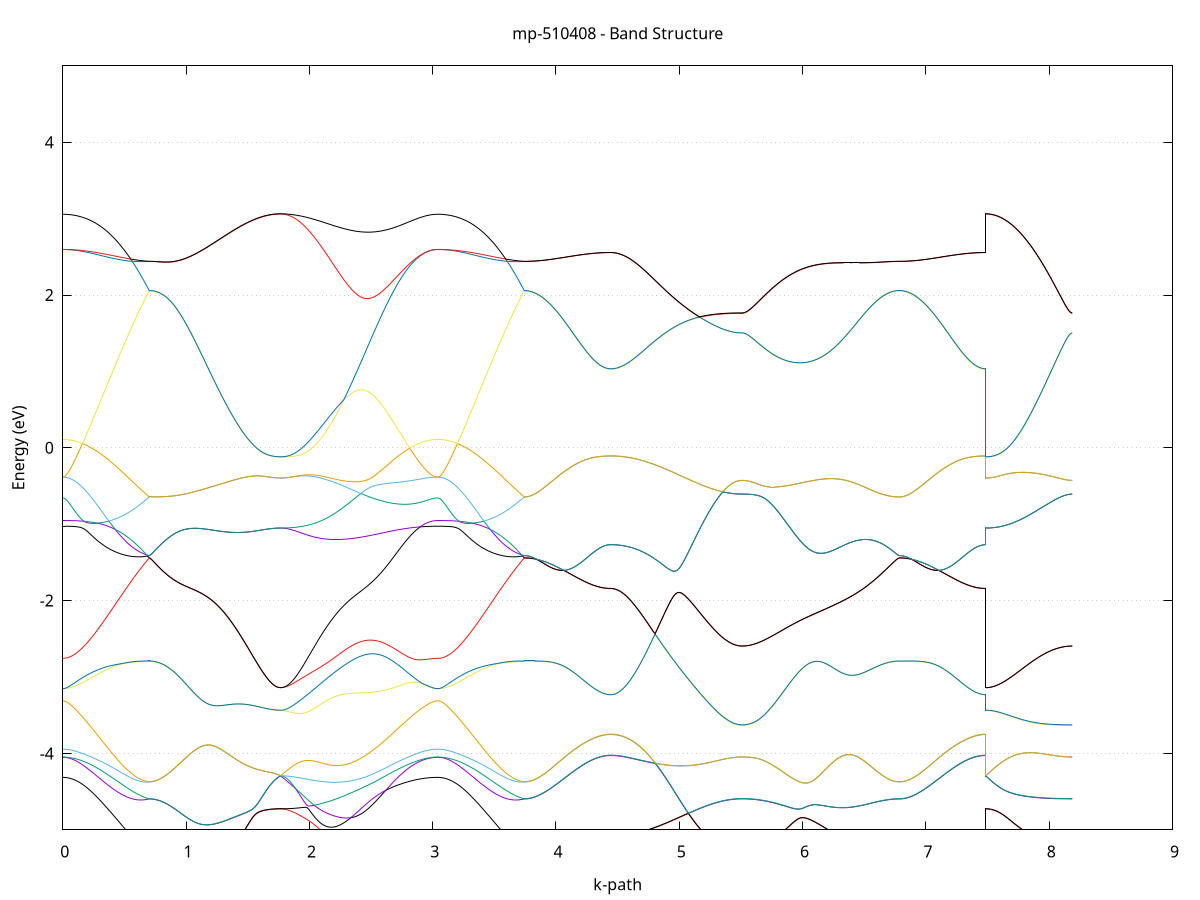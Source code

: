 set title 'mp-510408 - Band Structure'
set xlabel 'k-path'
set ylabel 'Energy (eV)'
set grid y
set yrange [-5:5]
set terminal png size 800,600
set output 'mp-510408_bands_gnuplot.png'
plot '-' using 1:2 with lines notitle, '-' using 1:2 with lines notitle, '-' using 1:2 with lines notitle, '-' using 1:2 with lines notitle, '-' using 1:2 with lines notitle, '-' using 1:2 with lines notitle, '-' using 1:2 with lines notitle, '-' using 1:2 with lines notitle, '-' using 1:2 with lines notitle, '-' using 1:2 with lines notitle, '-' using 1:2 with lines notitle, '-' using 1:2 with lines notitle, '-' using 1:2 with lines notitle, '-' using 1:2 with lines notitle, '-' using 1:2 with lines notitle, '-' using 1:2 with lines notitle, '-' using 1:2 with lines notitle, '-' using 1:2 with lines notitle, '-' using 1:2 with lines notitle, '-' using 1:2 with lines notitle, '-' using 1:2 with lines notitle, '-' using 1:2 with lines notitle, '-' using 1:2 with lines notitle, '-' using 1:2 with lines notitle, '-' using 1:2 with lines notitle, '-' using 1:2 with lines notitle, '-' using 1:2 with lines notitle, '-' using 1:2 with lines notitle, '-' using 1:2 with lines notitle, '-' using 1:2 with lines notitle, '-' using 1:2 with lines notitle, '-' using 1:2 with lines notitle, '-' using 1:2 with lines notitle, '-' using 1:2 with lines notitle, '-' using 1:2 with lines notitle, '-' using 1:2 with lines notitle, '-' using 1:2 with lines notitle, '-' using 1:2 with lines notitle, '-' using 1:2 with lines notitle, '-' using 1:2 with lines notitle, '-' using 1:2 with lines notitle, '-' using 1:2 with lines notitle, '-' using 1:2 with lines notitle, '-' using 1:2 with lines notitle
0.000000 -50.725832
0.009880 -50.725832
0.019760 -50.725832
0.029640 -50.725832
0.039521 -50.725832
0.049401 -50.725832
0.059281 -50.725832
0.069161 -50.725832
0.079041 -50.725832
0.088921 -50.725832
0.098801 -50.725832
0.108682 -50.725832
0.118562 -50.725832
0.128442 -50.725832
0.138322 -50.725832
0.148202 -50.725832
0.158082 -50.725732
0.167962 -50.725732
0.177843 -50.725732
0.187723 -50.725732
0.197603 -50.725732
0.207483 -50.725732
0.217363 -50.725732
0.227243 -50.725632
0.237123 -50.725632
0.247004 -50.725632
0.256884 -50.725632
0.266764 -50.725632
0.276644 -50.725632
0.286524 -50.725532
0.296404 -50.725532
0.306284 -50.725532
0.316164 -50.725532
0.326045 -50.725532
0.335925 -50.725532
0.345805 -50.725432
0.355685 -50.725432
0.365565 -50.725432
0.375445 -50.725432
0.385325 -50.725432
0.395206 -50.725332
0.405086 -50.725332
0.414966 -50.725332
0.424846 -50.725332
0.434726 -50.725332
0.444606 -50.725232
0.454486 -50.725232
0.464367 -50.725232
0.474247 -50.725232
0.484127 -50.725232
0.494007 -50.725132
0.503887 -50.725132
0.513767 -50.725132
0.523647 -50.725132
0.533528 -50.725132
0.543408 -50.725132
0.553288 -50.725132
0.563168 -50.725032
0.573048 -50.725032
0.582928 -50.725032
0.592808 -50.725032
0.602689 -50.725032
0.612569 -50.725032
0.622449 -50.725032
0.632329 -50.725032
0.642209 -50.725032
0.652089 -50.725032
0.661969 -50.725032
0.671850 -50.725032
0.681730 -50.725032
0.691610 -50.725032
0.701490 -50.725032
0.701490 -50.725032
0.716487 -50.725032
0.731485 -50.725132
0.746482 -50.725332
0.761479 -50.725632
0.776476 -50.725932
0.791474 -50.726332
0.806471 -50.726832
0.821468 -50.727432
0.836465 -50.728032
0.851463 -50.728732
0.866460 -50.729432
0.881457 -50.730332
0.896455 -50.731232
0.911452 -50.732232
0.926449 -50.733232
0.941446 -50.734332
0.956444 -50.735432
0.971441 -50.736632
0.986438 -50.737832
1.001435 -50.739132
1.016433 -50.740532
1.031430 -50.741932
1.046427 -50.743332
1.061425 -50.744832
1.076422 -50.746332
1.091419 -50.747832
1.106416 -50.749432
1.121414 -50.751032
1.136411 -50.752632
1.151408 -50.754332
1.166406 -50.755932
1.181403 -50.757632
1.196400 -50.759332
1.211397 -50.761032
1.226395 -50.762732
1.241392 -50.764432
1.256389 -50.766132
1.271386 -50.767732
1.286384 -50.769432
1.301381 -50.771132
1.316378 -50.772732
1.331376 -50.774432
1.346373 -50.776032
1.361370 -50.777632
1.376367 -50.779132
1.391365 -50.780732
1.406362 -50.782232
1.421359 -50.783632
1.436356 -50.785132
1.451354 -50.786432
1.466351 -50.787832
1.481348 -50.789032
1.496346 -50.790332
1.511343 -50.791432
1.526340 -50.792632
1.541337 -50.793632
1.556335 -50.794732
1.571332 -50.795632
1.586329 -50.796532
1.601327 -50.797332
1.616324 -50.798132
1.631321 -50.798832
1.646318 -50.799432
1.661316 -50.799932
1.676313 -50.800432
1.691310 -50.800832
1.706307 -50.801132
1.721305 -50.801432
1.736302 -50.801632
1.751299 -50.801732
1.766297 -50.801732
1.766297 -50.801732
1.779048 -50.801732
1.791799 -50.801732
1.804550 -50.801632
1.817301 -50.801432
1.830052 -50.801332
1.842803 -50.801132
1.855554 -50.800832
1.868305 -50.800532
1.881056 -50.800232
1.893807 -50.799932
1.906558 -50.799532
1.919310 -50.799032
1.932061 -50.798632
1.944812 -50.798132
1.957563 -50.797632
1.970314 -50.797032
1.983065 -50.796432
1.995816 -50.795832
2.008567 -50.795132
2.021318 -50.794432
2.034069 -50.793732
2.046820 -50.793032
2.059572 -50.792232
2.072323 -50.791432
2.085074 -50.790532
2.097825 -50.789732
2.110576 -50.788832
2.123327 -50.787932
2.136078 -50.787032
2.148829 -50.786032
2.161580 -50.785032
2.174331 -50.784032
2.187082 -50.783032
2.199833 -50.782032
2.212585 -50.780932
2.225336 -50.779832
2.238087 -50.778732
2.250838 -50.777632
2.263589 -50.776532
2.276340 -50.775432
2.289091 -50.774232
2.301842 -50.773132
2.314593 -50.771932
2.327344 -50.770832
2.340095 -50.769632
2.352846 -50.768432
2.365598 -50.767232
2.378349 -50.766032
2.391100 -50.764832
2.403851 -50.763632
2.416602 -50.762432
2.429353 -50.761332
2.442104 -50.760132
2.454855 -50.758932
2.467606 -50.757732
2.480357 -50.756532
2.493108 -50.755432
2.505859 -50.754232
2.518611 -50.753132
2.531362 -50.751932
2.544113 -50.750832
2.556864 -50.749732
2.569615 -50.748632
2.582366 -50.747532
2.595117 -50.746432
2.607868 -50.745432
2.620619 -50.744332
2.633370 -50.743332
2.646121 -50.742332
2.658872 -50.741432
2.671624 -50.740432
2.684375 -50.739532
2.697126 -50.738632
2.709877 -50.737732
2.722628 -50.736932
2.735379 -50.736032
2.748130 -50.735332
2.760881 -50.734532
2.773632 -50.733732
2.786383 -50.733032
2.799134 -50.732432
2.811885 -50.731732
2.824637 -50.731132
2.837388 -50.730532
2.850139 -50.729932
2.862890 -50.729432
2.875641 -50.728932
2.888392 -50.728532
2.901143 -50.728132
2.913894 -50.727732
2.926645 -50.727332
2.939396 -50.727032
2.952147 -50.726732
2.964898 -50.726532
2.977650 -50.726332
2.990401 -50.726132
3.003152 -50.726032
3.015903 -50.725932
3.028654 -50.725932
3.041405 -50.725832
3.041405 -50.725832
3.047961 -50.725832
3.054517 -50.725832
3.061073 -50.725832
3.067629 -50.725832
3.074185 -50.725832
3.080741 -50.725832
3.087297 -50.725832
3.093853 -50.725832
3.100409 -50.725832
3.106965 -50.725832
3.113521 -50.725832
3.120077 -50.725832
3.126633 -50.725832
3.133189 -50.725832
3.139745 -50.725832
3.146301 -50.725832
3.152857 -50.725832
3.159413 -50.725832
3.165969 -50.725832
3.172525 -50.725832
3.179081 -50.725832
3.185637 -50.725832
3.192192 -50.725732
3.198748 -50.725732
3.205304 -50.725732
3.211860 -50.725732
3.218416 -50.725732
3.224972 -50.725732
3.231528 -50.725732
3.238084 -50.725732
3.244640 -50.725732
3.251196 -50.725732
3.257752 -50.725732
3.264308 -50.725732
3.270864 -50.725632
3.277420 -50.725632
3.283976 -50.725632
3.290532 -50.725632
3.297088 -50.725632
3.303644 -50.725632
3.310200 -50.725632
3.316756 -50.725632
3.323312 -50.725632
3.329868 -50.725532
3.336424 -50.725532
3.342980 -50.725532
3.349536 -50.725532
3.356092 -50.725532
3.362648 -50.725532
3.369204 -50.725532
3.375760 -50.725532
3.382316 -50.725432
3.388872 -50.725432
3.395428 -50.725432
3.401984 -50.725432
3.408540 -50.725432
3.415096 -50.725432
3.421652 -50.725432
3.428208 -50.725432
3.434764 -50.725332
3.441320 -50.725332
3.447876 -50.725332
3.454432 -50.725332
3.460988 -50.725332
3.467544 -50.725332
3.474100 -50.725332
3.480656 -50.725232
3.487212 -50.725232
3.493768 -50.725232
3.500324 -50.725232
3.506880 -50.725232
3.513436 -50.725232
3.519992 -50.725232
3.526548 -50.725232
3.533104 -50.725132
3.539659 -50.725132
3.546215 -50.725132
3.552771 -50.725132
3.559327 -50.725132
3.565883 -50.725132
3.572439 -50.725132
3.578995 -50.725132
3.585551 -50.725132
3.592107 -50.725132
3.598663 -50.725132
3.605219 -50.725032
3.611775 -50.725032
3.618331 -50.725032
3.624887 -50.725032
3.631443 -50.725032
3.637999 -50.725032
3.644555 -50.725032
3.651111 -50.725032
3.657667 -50.725032
3.664223 -50.725032
3.670779 -50.725032
3.677335 -50.725032
3.683891 -50.725032
3.690447 -50.725032
3.697003 -50.725032
3.703559 -50.725032
3.710115 -50.725032
3.716671 -50.725032
3.723227 -50.725032
3.729783 -50.725032
3.736339 -50.725032
3.742895 -50.725032
3.742895 -50.725032
3.752775 -50.725032
3.762655 -50.725032
3.772535 -50.725032
3.782415 -50.725032
3.792296 -50.725032
3.802176 -50.725032
3.812056 -50.725032
3.821936 -50.725032
3.831816 -50.725032
3.841696 -50.725032
3.851576 -50.725032
3.861457 -50.725032
3.871337 -50.725032
3.881217 -50.725032
3.891097 -50.725032
3.900977 -50.725032
3.910857 -50.725032
3.920737 -50.724932
3.930618 -50.724932
3.940498 -50.724932
3.950378 -50.724932
3.960258 -50.724932
3.970138 -50.724932
3.980018 -50.724932
3.989898 -50.724932
3.999779 -50.724932
4.009659 -50.724932
4.019539 -50.724932
4.029419 -50.724932
4.039299 -50.724932
4.049179 -50.724932
4.059059 -50.724932
4.068940 -50.724932
4.078820 -50.724932
4.088700 -50.724932
4.098580 -50.724932
4.108460 -50.724932
4.118340 -50.724932
4.128220 -50.724932
4.138101 -50.724932
4.147981 -50.724932
4.157861 -50.724932
4.167741 -50.724932
4.177621 -50.724932
4.187501 -50.724932
4.197381 -50.724932
4.207261 -50.724932
4.217142 -50.724932
4.227022 -50.724932
4.236902 -50.724932
4.246782 -50.724932
4.256662 -50.724932
4.266542 -50.724932
4.276422 -50.724932
4.286303 -50.724932
4.296183 -50.724932
4.306063 -50.724932
4.315943 -50.724932
4.325823 -50.724932
4.335703 -50.724932
4.345583 -50.724932
4.355464 -50.724932
4.365344 -50.724932
4.375224 -50.724932
4.385104 -50.724932
4.394984 -50.724932
4.404864 -50.724932
4.414744 -50.724932
4.424625 -50.724932
4.434505 -50.724932
4.444385 -50.724932
4.444385 -50.724932
4.459382 -50.724932
4.474379 -50.725132
4.489377 -50.725232
4.504374 -50.725532
4.519371 -50.725932
4.534369 -50.726332
4.549366 -50.726832
4.564363 -50.727332
4.579360 -50.727932
4.594358 -50.728632
4.609355 -50.729432
4.624352 -50.730232
4.639349 -50.731132
4.654347 -50.732132
4.669344 -50.733132
4.684341 -50.734232
4.699339 -50.735332
4.714336 -50.736532
4.729333 -50.737732
4.744330 -50.739032
4.759328 -50.740432
4.774325 -50.741732
4.789322 -50.743232
4.804319 -50.744632
4.819317 -50.746132
4.834314 -50.747732
4.849311 -50.749232
4.864309 -50.750832
4.879306 -50.752432
4.894303 -50.754132
4.909300 -50.755732
4.924298 -50.757432
4.939295 -50.759132
4.954292 -50.760732
4.969290 -50.762432
4.984287 -50.764132
4.999284 -50.765832
5.014281 -50.767532
5.029279 -50.769232
5.044276 -50.770832
5.059273 -50.772532
5.074270 -50.774132
5.089268 -50.775732
5.104265 -50.777332
5.119262 -50.778832
5.134260 -50.780432
5.149257 -50.781932
5.164254 -50.783332
5.179251 -50.784732
5.194249 -50.786132
5.209246 -50.787432
5.224243 -50.788732
5.239241 -50.789932
5.254238 -50.791132
5.269235 -50.792232
5.284232 -50.793332
5.299230 -50.794332
5.314227 -50.795332
5.329224 -50.796132
5.344221 -50.796932
5.359219 -50.797732
5.374216 -50.798432
5.389213 -50.799032
5.404211 -50.799532
5.419208 -50.800032
5.434205 -50.800432
5.449202 -50.800832
5.464200 -50.801032
5.479197 -50.801232
5.494194 -50.801332
5.509191 -50.801432
5.509191 -50.801432
5.521943 -50.801432
5.534694 -50.801332
5.547445 -50.801232
5.560196 -50.801132
5.572947 -50.800932
5.585698 -50.800732
5.598449 -50.800432
5.611200 -50.800232
5.623951 -50.799932
5.636702 -50.799532
5.649453 -50.799132
5.662204 -50.798732
5.674956 -50.798332
5.687707 -50.797832
5.700458 -50.797232
5.713209 -50.796732
5.725960 -50.796132
5.738711 -50.795532
5.751462 -50.794832
5.764213 -50.794132
5.776964 -50.793432
5.789715 -50.792732
5.802466 -50.791932
5.815217 -50.791132
5.827969 -50.790332
5.840720 -50.789432
5.853471 -50.788532
5.866222 -50.787632
5.878973 -50.786732
5.891724 -50.785832
5.904475 -50.784832
5.917226 -50.783832
5.929977 -50.782832
5.942728 -50.781732
5.955479 -50.780732
5.968230 -50.779632
5.980982 -50.778532
5.993733 -50.777432
6.006484 -50.776332
6.019235 -50.775232
6.031986 -50.774032
6.044737 -50.772932
6.057488 -50.771732
6.070239 -50.770532
6.082990 -50.769432
6.095741 -50.768232
6.108492 -50.767032
6.121243 -50.765832
6.133995 -50.764632
6.146746 -50.763432
6.159497 -50.762232
6.172248 -50.761032
6.184999 -50.759832
6.197750 -50.758632
6.210501 -50.757432
6.223252 -50.756232
6.236003 -50.755132
6.248754 -50.753932
6.261505 -50.752732
6.274256 -50.751632
6.287008 -50.750432
6.299759 -50.749332
6.312510 -50.748232
6.325261 -50.747132
6.338012 -50.746032
6.350763 -50.744932
6.363514 -50.743932
6.376265 -50.742932
6.389016 -50.741932
6.401767 -50.740932
6.414518 -50.739932
6.427269 -50.739032
6.440021 -50.738032
6.452772 -50.737132
6.465523 -50.736332
6.478274 -50.735432
6.491025 -50.734632
6.503776 -50.733832
6.516527 -50.733132
6.529278 -50.732332
6.542029 -50.731632
6.554780 -50.731032
6.567531 -50.730332
6.580282 -50.729732
6.593034 -50.729232
6.605785 -50.728632
6.618536 -50.728132
6.631287 -50.727732
6.644038 -50.727232
6.656789 -50.726932
6.669540 -50.726532
6.682291 -50.726232
6.695042 -50.725932
6.707793 -50.725632
6.720544 -50.725432
6.733295 -50.725332
6.746047 -50.725132
6.758798 -50.725032
6.771549 -50.725032
6.784300 -50.725032
6.784300 -50.725032
6.790856 -50.725032
6.797412 -50.725032
6.803968 -50.725032
6.810524 -50.725032
6.817080 -50.725032
6.823636 -50.725032
6.830192 -50.725032
6.836748 -50.725032
6.843304 -50.725032
6.849860 -50.725032
6.856416 -50.725032
6.862972 -50.725032
6.869528 -50.725032
6.876084 -50.725032
6.882640 -50.725032
6.889196 -50.725032
6.895751 -50.725032
6.902307 -50.725032
6.908863 -50.725032
6.915419 -50.725032
6.921975 -50.725032
6.928531 -50.725032
6.935087 -50.725032
6.941643 -50.725032
6.948199 -50.725032
6.954755 -50.724932
6.961311 -50.724932
6.967867 -50.724932
6.974423 -50.724932
6.980979 -50.724932
6.987535 -50.724932
6.994091 -50.724932
7.000647 -50.724932
7.007203 -50.724932
7.013759 -50.724932
7.020315 -50.724932
7.026871 -50.724932
7.033427 -50.724932
7.039983 -50.724932
7.046539 -50.724932
7.053095 -50.724932
7.059651 -50.724932
7.066207 -50.724932
7.072763 -50.724932
7.079319 -50.724932
7.085875 -50.724932
7.092431 -50.724932
7.098987 -50.724932
7.105543 -50.724932
7.112099 -50.724932
7.118655 -50.724932
7.125211 -50.724932
7.131767 -50.724932
7.138323 -50.724932
7.144879 -50.724932
7.151435 -50.724932
7.157991 -50.724932
7.164547 -50.724932
7.171103 -50.724932
7.177659 -50.724932
7.184215 -50.724932
7.190771 -50.724932
7.197327 -50.724932
7.203883 -50.724932
7.210439 -50.724932
7.216995 -50.724932
7.223551 -50.724932
7.230107 -50.724932
7.236663 -50.724932
7.243218 -50.724932
7.249774 -50.724932
7.256330 -50.724932
7.262886 -50.724932
7.269442 -50.724932
7.275998 -50.724932
7.282554 -50.724932
7.289110 -50.724932
7.295666 -50.724932
7.302222 -50.724932
7.308778 -50.724932
7.315334 -50.724932
7.321890 -50.724932
7.328446 -50.724932
7.335002 -50.724932
7.341558 -50.724932
7.348114 -50.724932
7.354670 -50.724932
7.361226 -50.724932
7.367782 -50.724932
7.374338 -50.724932
7.380894 -50.724932
7.387450 -50.724932
7.394006 -50.724932
7.400562 -50.724932
7.407118 -50.724932
7.413674 -50.724932
7.420230 -50.724932
7.426786 -50.724932
7.433342 -50.724932
7.439898 -50.724932
7.446454 -50.724932
7.453010 -50.724932
7.459566 -50.724932
7.466122 -50.724932
7.472678 -50.724932
7.479234 -50.724932
7.485790 -50.724932
7.485790 -50.801732
7.492346 -50.801732
7.498902 -50.801732
7.505458 -50.801732
7.512014 -50.801732
7.518570 -50.801732
7.525126 -50.801732
7.531682 -50.801732
7.538238 -50.801732
7.544794 -50.801732
7.551350 -50.801732
7.557906 -50.801732
7.564462 -50.801732
7.571018 -50.801732
7.577574 -50.801732
7.584130 -50.801732
7.590685 -50.801732
7.597241 -50.801732
7.603797 -50.801732
7.610353 -50.801732
7.616909 -50.801732
7.623465 -50.801732
7.630021 -50.801732
7.636577 -50.801732
7.643133 -50.801732
7.649689 -50.801732
7.656245 -50.801732
7.662801 -50.801732
7.669357 -50.801732
7.675913 -50.801732
7.682469 -50.801732
7.689025 -50.801732
7.695581 -50.801732
7.702137 -50.801732
7.708693 -50.801732
7.715249 -50.801632
7.721805 -50.801632
7.728361 -50.801632
7.734917 -50.801632
7.741473 -50.801632
7.748029 -50.801632
7.754585 -50.801632
7.761141 -50.801632
7.767697 -50.801632
7.774253 -50.801632
7.780809 -50.801632
7.787365 -50.801632
7.793921 -50.801632
7.800477 -50.801632
7.807033 -50.801632
7.813589 -50.801632
7.820145 -50.801632
7.826701 -50.801532
7.833257 -50.801532
7.839813 -50.801532
7.846369 -50.801532
7.852925 -50.801532
7.859481 -50.801532
7.866037 -50.801532
7.872593 -50.801532
7.879149 -50.801532
7.885705 -50.801532
7.892261 -50.801532
7.898817 -50.801532
7.905373 -50.801532
7.911929 -50.801532
7.918485 -50.801532
7.925041 -50.801532
7.931596 -50.801532
7.938152 -50.801532
7.944708 -50.801532
7.951264 -50.801432
7.957820 -50.801432
7.964376 -50.801432
7.970932 -50.801432
7.977488 -50.801432
7.984044 -50.801432
7.990600 -50.801432
7.997156 -50.801432
8.003712 -50.801432
8.010268 -50.801432
8.016824 -50.801432
8.023380 -50.801432
8.029936 -50.801432
8.036492 -50.801432
8.043048 -50.801432
8.049604 -50.801432
8.056160 -50.801432
8.062716 -50.801432
8.069272 -50.801432
8.075828 -50.801432
8.082384 -50.801432
8.088940 -50.801432
8.095496 -50.801432
8.102052 -50.801432
8.108608 -50.801432
8.115164 -50.801432
8.121720 -50.801432
8.128276 -50.801432
8.134832 -50.801432
8.141388 -50.801432
8.147944 -50.801432
8.154500 -50.801432
8.161056 -50.801432
8.167612 -50.801432
8.174168 -50.801432
8.180724 -50.801432
8.187280 -50.801432
e
0.000000 -50.715932
0.009880 -50.715932
0.019760 -50.715932
0.029640 -50.715932
0.039521 -50.715932
0.049401 -50.715932
0.059281 -50.715932
0.069161 -50.715932
0.079041 -50.715932
0.088921 -50.715932
0.098801 -50.715932
0.108682 -50.715932
0.118562 -50.715932
0.128442 -50.715932
0.138322 -50.715932
0.148202 -50.715932
0.158082 -50.716032
0.167962 -50.716032
0.177843 -50.716032
0.187723 -50.716032
0.197603 -50.716032
0.207483 -50.716032
0.217363 -50.716032
0.227243 -50.716132
0.237123 -50.716132
0.247004 -50.716132
0.256884 -50.716132
0.266764 -50.716132
0.276644 -50.716132
0.286524 -50.716232
0.296404 -50.716232
0.306284 -50.716232
0.316164 -50.716232
0.326045 -50.716232
0.335925 -50.716332
0.345805 -50.716332
0.355685 -50.716332
0.365565 -50.716332
0.375445 -50.716432
0.385325 -50.716432
0.395206 -50.716432
0.405086 -50.716432
0.414966 -50.716432
0.424846 -50.716432
0.434726 -50.716532
0.444606 -50.716532
0.454486 -50.716532
0.464367 -50.716532
0.474247 -50.716532
0.484127 -50.716632
0.494007 -50.716632
0.503887 -50.716632
0.513767 -50.716632
0.523647 -50.716632
0.533528 -50.716632
0.543408 -50.716732
0.553288 -50.716732
0.563168 -50.716732
0.573048 -50.716732
0.582928 -50.716732
0.592808 -50.716732
0.602689 -50.716732
0.612569 -50.716732
0.622449 -50.716732
0.632329 -50.716832
0.642209 -50.716832
0.652089 -50.716832
0.661969 -50.716832
0.671850 -50.716832
0.681730 -50.716832
0.691610 -50.716832
0.701490 -50.716832
0.701490 -50.716832
0.716487 -50.716832
0.731485 -50.716932
0.746482 -50.717132
0.761479 -50.717432
0.776476 -50.717732
0.791474 -50.718132
0.806471 -50.718632
0.821468 -50.719232
0.836465 -50.719832
0.851463 -50.720532
0.866460 -50.721332
0.881457 -50.722132
0.896455 -50.723032
0.911452 -50.724032
0.926449 -50.725032
0.941446 -50.726132
0.956444 -50.727232
0.971441 -50.728432
0.986438 -50.729732
1.001435 -50.731032
1.016433 -50.732332
1.031430 -50.733732
1.046427 -50.735232
1.061425 -50.736632
1.076422 -50.738132
1.091419 -50.739732
1.106416 -50.741332
1.121414 -50.742832
1.136411 -50.744532
1.151408 -50.746132
1.166406 -50.747832
1.181403 -50.749532
1.196400 -50.751132
1.211397 -50.752832
1.226395 -50.754532
1.241392 -50.756232
1.256389 -50.757932
1.271386 -50.759632
1.286384 -50.761332
1.301381 -50.763032
1.316378 -50.764632
1.331376 -50.766332
1.346373 -50.767932
1.361370 -50.769532
1.376367 -50.771032
1.391365 -50.772532
1.406362 -50.774032
1.421359 -50.775532
1.436356 -50.776932
1.451354 -50.778332
1.466351 -50.779632
1.481348 -50.780932
1.496346 -50.782132
1.511343 -50.783332
1.526340 -50.784432
1.541337 -50.785532
1.556335 -50.786532
1.571332 -50.787532
1.586329 -50.788432
1.601327 -50.789232
1.616324 -50.789932
1.631321 -50.790632
1.646318 -50.791232
1.661316 -50.791832
1.676313 -50.792332
1.691310 -50.792732
1.706307 -50.793032
1.721305 -50.793332
1.736302 -50.793532
1.751299 -50.793632
1.766297 -50.793632
1.766297 -50.793632
1.779048 -50.793632
1.791799 -50.793532
1.804550 -50.793432
1.817301 -50.793332
1.830052 -50.793132
1.842803 -50.792932
1.855554 -50.792732
1.868305 -50.792432
1.881056 -50.792132
1.893807 -50.791732
1.906558 -50.791332
1.919310 -50.790932
1.932061 -50.790532
1.944812 -50.790032
1.957563 -50.789432
1.970314 -50.788932
1.983065 -50.788332
1.995816 -50.787632
2.008567 -50.787032
2.021318 -50.786332
2.034069 -50.785632
2.046820 -50.784832
2.059572 -50.784032
2.072323 -50.783232
2.085074 -50.782432
2.097825 -50.781532
2.110576 -50.780632
2.123327 -50.779732
2.136078 -50.778832
2.148829 -50.777832
2.161580 -50.776832
2.174331 -50.775832
2.187082 -50.774732
2.199833 -50.773732
2.212585 -50.772632
2.225336 -50.771532
2.238087 -50.770432
2.250838 -50.769332
2.263589 -50.768232
2.276340 -50.767032
2.289091 -50.765932
2.301842 -50.764732
2.314593 -50.763532
2.327344 -50.762332
2.340095 -50.761132
2.352846 -50.759932
2.365598 -50.758732
2.378349 -50.757532
2.391100 -50.756232
2.403851 -50.755032
2.416602 -50.753832
2.429353 -50.752632
2.442104 -50.751432
2.454855 -50.750132
2.467606 -50.748932
2.480357 -50.747732
2.493108 -50.746532
2.505859 -50.745332
2.518611 -50.744132
2.531362 -50.743032
2.544113 -50.741832
2.556864 -50.740732
2.569615 -50.739532
2.582366 -50.738432
2.595117 -50.737332
2.607868 -50.736232
2.620619 -50.735132
2.633370 -50.734132
2.646121 -50.733132
2.658872 -50.732132
2.671624 -50.731132
2.684375 -50.730132
2.697126 -50.729232
2.709877 -50.728332
2.722628 -50.727432
2.735379 -50.726532
2.748130 -50.725732
2.760881 -50.724932
2.773632 -50.724132
2.786383 -50.723432
2.799134 -50.722732
2.811885 -50.722032
2.824637 -50.721432
2.837388 -50.720732
2.850139 -50.720232
2.862890 -50.719632
2.875641 -50.719132
2.888392 -50.718632
2.901143 -50.718232
2.913894 -50.717832
2.926645 -50.717432
2.939396 -50.717132
2.952147 -50.716832
2.964898 -50.716632
2.977650 -50.716332
2.990401 -50.716232
3.003152 -50.716032
3.015903 -50.715932
3.028654 -50.715932
3.041405 -50.715932
3.041405 -50.715932
3.047961 -50.715932
3.054517 -50.715932
3.061073 -50.715932
3.067629 -50.715932
3.074185 -50.715932
3.080741 -50.715932
3.087297 -50.715932
3.093853 -50.715932
3.100409 -50.715932
3.106965 -50.715932
3.113521 -50.715932
3.120077 -50.715932
3.126633 -50.715932
3.133189 -50.715932
3.139745 -50.715932
3.146301 -50.715932
3.152857 -50.715932
3.159413 -50.715932
3.165969 -50.715932
3.172525 -50.715932
3.179081 -50.715932
3.185637 -50.715932
3.192192 -50.715932
3.198748 -50.716032
3.205304 -50.716032
3.211860 -50.716032
3.218416 -50.716032
3.224972 -50.716032
3.231528 -50.716032
3.238084 -50.716032
3.244640 -50.716032
3.251196 -50.716032
3.257752 -50.716032
3.264308 -50.716132
3.270864 -50.716132
3.277420 -50.716132
3.283976 -50.716132
3.290532 -50.716132
3.297088 -50.716132
3.303644 -50.716132
3.310200 -50.716132
3.316756 -50.716132
3.323312 -50.716232
3.329868 -50.716232
3.336424 -50.716232
3.342980 -50.716232
3.349536 -50.716232
3.356092 -50.716232
3.362648 -50.716232
3.369204 -50.716332
3.375760 -50.716332
3.382316 -50.716332
3.388872 -50.716332
3.395428 -50.716332
3.401984 -50.716332
3.408540 -50.716332
3.415096 -50.716432
3.421652 -50.716432
3.428208 -50.716432
3.434764 -50.716432
3.441320 -50.716432
3.447876 -50.716432
3.454432 -50.716432
3.460988 -50.716432
3.467544 -50.716432
3.474100 -50.716532
3.480656 -50.716532
3.487212 -50.716532
3.493768 -50.716532
3.500324 -50.716532
3.506880 -50.716532
3.513436 -50.716532
3.519992 -50.716532
3.526548 -50.716632
3.533104 -50.716632
3.539659 -50.716632
3.546215 -50.716632
3.552771 -50.716632
3.559327 -50.716632
3.565883 -50.716632
3.572439 -50.716632
3.578995 -50.716632
3.585551 -50.716732
3.592107 -50.716732
3.598663 -50.716732
3.605219 -50.716732
3.611775 -50.716732
3.618331 -50.716732
3.624887 -50.716732
3.631443 -50.716732
3.637999 -50.716732
3.644555 -50.716732
3.651111 -50.716732
3.657667 -50.716732
3.664223 -50.716732
3.670779 -50.716732
3.677335 -50.716832
3.683891 -50.716832
3.690447 -50.716832
3.697003 -50.716832
3.703559 -50.716832
3.710115 -50.716832
3.716671 -50.716832
3.723227 -50.716832
3.729783 -50.716832
3.736339 -50.716832
3.742895 -50.716832
3.742895 -50.716832
3.752775 -50.716832
3.762655 -50.716832
3.772535 -50.716832
3.782415 -50.716832
3.792296 -50.716832
3.802176 -50.716832
3.812056 -50.716832
3.821936 -50.716832
3.831816 -50.716832
3.841696 -50.716832
3.851576 -50.716832
3.861457 -50.716832
3.871337 -50.716832
3.881217 -50.716832
3.891097 -50.716832
3.900977 -50.716832
3.910857 -50.716832
3.920737 -50.716832
3.930618 -50.716832
3.940498 -50.716832
3.950378 -50.716832
3.960258 -50.716832
3.970138 -50.716832
3.980018 -50.716832
3.989898 -50.716832
3.999779 -50.716832
4.009659 -50.716832
4.019539 -50.716832
4.029419 -50.716832
4.039299 -50.716832
4.049179 -50.716832
4.059059 -50.716832
4.068940 -50.716832
4.078820 -50.716832
4.088700 -50.716832
4.098580 -50.716832
4.108460 -50.716832
4.118340 -50.716832
4.128220 -50.716832
4.138101 -50.716832
4.147981 -50.716732
4.157861 -50.716732
4.167741 -50.716732
4.177621 -50.716732
4.187501 -50.716732
4.197381 -50.716732
4.207261 -50.716732
4.217142 -50.716732
4.227022 -50.716732
4.236902 -50.716732
4.246782 -50.716732
4.256662 -50.716732
4.266542 -50.716732
4.276422 -50.716732
4.286303 -50.716732
4.296183 -50.716732
4.306063 -50.716732
4.315943 -50.716732
4.325823 -50.716732
4.335703 -50.716732
4.345583 -50.716732
4.355464 -50.716732
4.365344 -50.716732
4.375224 -50.716732
4.385104 -50.716732
4.394984 -50.716732
4.404864 -50.716732
4.414744 -50.716732
4.424625 -50.716732
4.434505 -50.716732
4.444385 -50.716732
4.444385 -50.716732
4.459382 -50.716832
4.474379 -50.716932
4.489377 -50.717132
4.504374 -50.717332
4.519371 -50.717732
4.534369 -50.718132
4.549366 -50.718632
4.564363 -50.719132
4.579360 -50.719832
4.594358 -50.720432
4.609355 -50.721232
4.624352 -50.722032
4.639349 -50.722932
4.654347 -50.723932
4.669344 -50.724932
4.684341 -50.726032
4.699339 -50.727132
4.714336 -50.728332
4.729333 -50.729632
4.744330 -50.730832
4.759328 -50.732232
4.774325 -50.733632
4.789322 -50.735032
4.804319 -50.736432
4.819317 -50.737932
4.834314 -50.739532
4.849311 -50.741032
4.864309 -50.742632
4.879306 -50.744232
4.894303 -50.745932
4.909300 -50.747532
4.924298 -50.749232
4.939295 -50.750932
4.954292 -50.752632
4.969290 -50.754332
4.984287 -50.755932
4.999284 -50.757632
5.014281 -50.759332
5.029279 -50.761032
5.044276 -50.762732
5.059273 -50.764332
5.074270 -50.765932
5.089268 -50.767632
5.104265 -50.769132
5.119262 -50.770732
5.134260 -50.772232
5.149257 -50.773732
5.164254 -50.775132
5.179251 -50.776632
5.194249 -50.777932
5.209246 -50.779332
5.224243 -50.780532
5.239241 -50.781832
5.254238 -50.782932
5.269235 -50.784132
5.284232 -50.785132
5.299230 -50.786132
5.314227 -50.787132
5.329224 -50.788032
5.344221 -50.788832
5.359219 -50.789532
5.374216 -50.790232
5.389213 -50.790832
5.404211 -50.791432
5.419208 -50.791932
5.434205 -50.792332
5.449202 -50.792632
5.464200 -50.792932
5.479197 -50.793032
5.494194 -50.793232
5.509191 -50.793232
5.509191 -50.793232
5.521943 -50.793232
5.534694 -50.793132
5.547445 -50.793032
5.560196 -50.792932
5.572947 -50.792732
5.585698 -50.792532
5.598449 -50.792332
5.611200 -50.792032
5.623951 -50.791732
5.636702 -50.791332
5.649453 -50.791032
5.662204 -50.790532
5.674956 -50.790132
5.687707 -50.789632
5.700458 -50.789132
5.713209 -50.788532
5.725960 -50.787932
5.738711 -50.787332
5.751462 -50.786732
5.764213 -50.786032
5.776964 -50.785332
5.789715 -50.784532
5.802466 -50.783732
5.815217 -50.782932
5.827969 -50.782132
5.840720 -50.781332
5.853471 -50.780432
5.866222 -50.779532
5.878973 -50.778632
5.891724 -50.777632
5.904475 -50.776632
5.917226 -50.775632
5.929977 -50.774632
5.942728 -50.773632
5.955479 -50.772532
5.968230 -50.771532
5.980982 -50.770432
5.993733 -50.769332
6.006484 -50.768132
6.019235 -50.767032
6.031986 -50.765932
6.044737 -50.764732
6.057488 -50.763632
6.070239 -50.762432
6.082990 -50.761232
6.095741 -50.760032
6.108492 -50.758832
6.121243 -50.757632
6.133995 -50.756432
6.146746 -50.755232
6.159497 -50.754032
6.172248 -50.752832
6.184999 -50.751632
6.197750 -50.750532
6.210501 -50.749332
6.223252 -50.748132
6.236003 -50.746932
6.248754 -50.745732
6.261505 -50.744632
6.274256 -50.743432
6.287008 -50.742332
6.299759 -50.741232
6.312510 -50.740032
6.325261 -50.738932
6.338012 -50.737932
6.350763 -50.736832
6.363514 -50.735732
6.376265 -50.734732
6.389016 -50.733732
6.401767 -50.732732
6.414518 -50.731732
6.427269 -50.730832
6.440021 -50.729932
6.452772 -50.729032
6.465523 -50.728132
6.478274 -50.727332
6.491025 -50.726532
6.503776 -50.725732
6.516527 -50.724932
6.529278 -50.724232
6.542029 -50.723532
6.554780 -50.722832
6.567531 -50.722232
6.580282 -50.721632
6.593034 -50.721032
6.605785 -50.720532
6.618536 -50.720032
6.631287 -50.719532
6.644038 -50.719132
6.656789 -50.718732
6.669540 -50.718332
6.682291 -50.718032
6.695042 -50.717732
6.707793 -50.717532
6.720544 -50.717332
6.733295 -50.717132
6.746047 -50.716932
6.758798 -50.716932
6.771549 -50.716832
6.784300 -50.716832
6.784300 -50.716832
6.790856 -50.716832
6.797412 -50.716832
6.803968 -50.716832
6.810524 -50.716832
6.817080 -50.716832
6.823636 -50.716832
6.830192 -50.716832
6.836748 -50.716832
6.843304 -50.716832
6.849860 -50.716832
6.856416 -50.716832
6.862972 -50.716832
6.869528 -50.716832
6.876084 -50.716832
6.882640 -50.716832
6.889196 -50.716832
6.895751 -50.716832
6.902307 -50.716832
6.908863 -50.716832
6.915419 -50.716832
6.921975 -50.716832
6.928531 -50.716832
6.935087 -50.716832
6.941643 -50.716832
6.948199 -50.716832
6.954755 -50.716832
6.961311 -50.716832
6.967867 -50.716832
6.974423 -50.716832
6.980979 -50.716832
6.987535 -50.716832
6.994091 -50.716832
7.000647 -50.716832
7.007203 -50.716832
7.013759 -50.716832
7.020315 -50.716832
7.026871 -50.716832
7.033427 -50.716832
7.039983 -50.716832
7.046539 -50.716832
7.053095 -50.716832
7.059651 -50.716832
7.066207 -50.716832
7.072763 -50.716832
7.079319 -50.716832
7.085875 -50.716832
7.092431 -50.716832
7.098987 -50.716832
7.105543 -50.716832
7.112099 -50.716832
7.118655 -50.716832
7.125211 -50.716832
7.131767 -50.716832
7.138323 -50.716832
7.144879 -50.716832
7.151435 -50.716832
7.157991 -50.716832
7.164547 -50.716832
7.171103 -50.716832
7.177659 -50.716832
7.184215 -50.716732
7.190771 -50.716732
7.197327 -50.716732
7.203883 -50.716732
7.210439 -50.716732
7.216995 -50.716732
7.223551 -50.716732
7.230107 -50.716732
7.236663 -50.716732
7.243218 -50.716732
7.249774 -50.716732
7.256330 -50.716732
7.262886 -50.716732
7.269442 -50.716732
7.275998 -50.716732
7.282554 -50.716732
7.289110 -50.716732
7.295666 -50.716732
7.302222 -50.716732
7.308778 -50.716732
7.315334 -50.716732
7.321890 -50.716732
7.328446 -50.716732
7.335002 -50.716732
7.341558 -50.716732
7.348114 -50.716732
7.354670 -50.716732
7.361226 -50.716732
7.367782 -50.716732
7.374338 -50.716732
7.380894 -50.716732
7.387450 -50.716732
7.394006 -50.716732
7.400562 -50.716732
7.407118 -50.716732
7.413674 -50.716732
7.420230 -50.716732
7.426786 -50.716732
7.433342 -50.716732
7.439898 -50.716732
7.446454 -50.716732
7.453010 -50.716732
7.459566 -50.716732
7.466122 -50.716732
7.472678 -50.716732
7.479234 -50.716732
7.485790 -50.716732
7.485790 -50.793632
7.492346 -50.793632
7.498902 -50.793632
7.505458 -50.793632
7.512014 -50.793632
7.518570 -50.793632
7.525126 -50.793632
7.531682 -50.793632
7.538238 -50.793632
7.544794 -50.793632
7.551350 -50.793632
7.557906 -50.793632
7.564462 -50.793632
7.571018 -50.793632
7.577574 -50.793632
7.584130 -50.793632
7.590685 -50.793632
7.597241 -50.793632
7.603797 -50.793632
7.610353 -50.793632
7.616909 -50.793632
7.623465 -50.793632
7.630021 -50.793632
7.636577 -50.793632
7.643133 -50.793632
7.649689 -50.793632
7.656245 -50.793632
7.662801 -50.793632
7.669357 -50.793532
7.675913 -50.793532
7.682469 -50.793532
7.689025 -50.793532
7.695581 -50.793532
7.702137 -50.793532
7.708693 -50.793532
7.715249 -50.793532
7.721805 -50.793532
7.728361 -50.793532
7.734917 -50.793532
7.741473 -50.793532
7.748029 -50.793532
7.754585 -50.793532
7.761141 -50.793532
7.767697 -50.793532
7.774253 -50.793532
7.780809 -50.793532
7.787365 -50.793532
7.793921 -50.793432
7.800477 -50.793432
7.807033 -50.793432
7.813589 -50.793432
7.820145 -50.793432
7.826701 -50.793432
7.833257 -50.793432
7.839813 -50.793432
7.846369 -50.793432
7.852925 -50.793432
7.859481 -50.793432
7.866037 -50.793432
7.872593 -50.793432
7.879149 -50.793432
7.885705 -50.793432
7.892261 -50.793432
7.898817 -50.793332
7.905373 -50.793332
7.911929 -50.793332
7.918485 -50.793332
7.925041 -50.793332
7.931596 -50.793332
7.938152 -50.793332
7.944708 -50.793332
7.951264 -50.793332
7.957820 -50.793332
7.964376 -50.793332
7.970932 -50.793332
7.977488 -50.793332
7.984044 -50.793332
7.990600 -50.793332
7.997156 -50.793332
8.003712 -50.793332
8.010268 -50.793232
8.016824 -50.793232
8.023380 -50.793232
8.029936 -50.793232
8.036492 -50.793232
8.043048 -50.793232
8.049604 -50.793232
8.056160 -50.793232
8.062716 -50.793232
8.069272 -50.793232
8.075828 -50.793232
8.082384 -50.793232
8.088940 -50.793232
8.095496 -50.793232
8.102052 -50.793232
8.108608 -50.793232
8.115164 -50.793232
8.121720 -50.793232
8.128276 -50.793232
8.134832 -50.793232
8.141388 -50.793232
8.147944 -50.793232
8.154500 -50.793232
8.161056 -50.793232
8.167612 -50.793232
8.174168 -50.793232
8.180724 -50.793232
8.187280 -50.793232
e
0.000000 -50.694032
0.009880 -50.694032
0.019760 -50.694032
0.029640 -50.694032
0.039521 -50.694032
0.049401 -50.694032
0.059281 -50.694032
0.069161 -50.694032
0.079041 -50.694032
0.088921 -50.694032
0.098801 -50.694032
0.108682 -50.694032
0.118562 -50.693932
0.128442 -50.693932
0.138322 -50.693932
0.148202 -50.693932
0.158082 -50.693932
0.167962 -50.693932
0.177843 -50.693832
0.187723 -50.693832
0.197603 -50.693832
0.207483 -50.693832
0.217363 -50.693732
0.227243 -50.693732
0.237123 -50.693732
0.247004 -50.693732
0.256884 -50.693632
0.266764 -50.693632
0.276644 -50.693632
0.286524 -50.693532
0.296404 -50.693532
0.306284 -50.693532
0.316164 -50.693432
0.326045 -50.693432
0.335925 -50.693432
0.345805 -50.693432
0.355685 -50.693332
0.365565 -50.693332
0.375445 -50.693332
0.385325 -50.693232
0.395206 -50.693232
0.405086 -50.693232
0.414966 -50.693132
0.424846 -50.693132
0.434726 -50.693132
0.444606 -50.693132
0.454486 -50.693032
0.464367 -50.693032
0.474247 -50.693032
0.484127 -50.692932
0.494007 -50.692932
0.503887 -50.692932
0.513767 -50.692932
0.523647 -50.692832
0.533528 -50.692832
0.543408 -50.692832
0.553288 -50.692832
0.563168 -50.692832
0.573048 -50.692732
0.582928 -50.692732
0.592808 -50.692732
0.602689 -50.692732
0.612569 -50.692732
0.622449 -50.692732
0.632329 -50.692732
0.642209 -50.692732
0.652089 -50.692632
0.661969 -50.692632
0.671850 -50.692632
0.681730 -50.692632
0.691610 -50.692632
0.701490 -50.692632
0.701490 -50.692632
0.716487 -50.692632
0.731485 -50.692632
0.746482 -50.692632
0.761479 -50.692532
0.776476 -50.692532
0.791474 -50.692432
0.806471 -50.692332
0.821468 -50.692332
0.836465 -50.692232
0.851463 -50.692132
0.866460 -50.691932
0.881457 -50.691832
0.896455 -50.691732
0.911452 -50.691532
0.926449 -50.691432
0.941446 -50.691232
0.956444 -50.691032
0.971441 -50.690932
0.986438 -50.690732
1.001435 -50.690532
1.016433 -50.690332
1.031430 -50.690132
1.046427 -50.689832
1.061425 -50.689632
1.076422 -50.689432
1.091419 -50.689232
1.106416 -50.688932
1.121414 -50.688732
1.136411 -50.688432
1.151408 -50.688232
1.166406 -50.688032
1.181403 -50.687732
1.196400 -50.687432
1.211397 -50.687232
1.226395 -50.686932
1.241392 -50.686732
1.256389 -50.686432
1.271386 -50.686232
1.286384 -50.685932
1.301381 -50.685732
1.316378 -50.685432
1.331376 -50.685232
1.346373 -50.684932
1.361370 -50.684732
1.376367 -50.684532
1.391365 -50.684232
1.406362 -50.684032
1.421359 -50.683832
1.436356 -50.683632
1.451354 -50.683432
1.466351 -50.683232
1.481348 -50.683032
1.496346 -50.682832
1.511343 -50.682632
1.526340 -50.682532
1.541337 -50.682332
1.556335 -50.682132
1.571332 -50.682032
1.586329 -50.681932
1.601327 -50.681732
1.616324 -50.681632
1.631321 -50.681532
1.646318 -50.681432
1.661316 -50.681332
1.676313 -50.681332
1.691310 -50.681232
1.706307 -50.681232
1.721305 -50.681132
1.736302 -50.681132
1.751299 -50.681132
1.766297 -50.681132
1.766297 -50.681132
1.779048 -50.681132
1.791799 -50.681132
1.804550 -50.681132
1.817301 -50.681132
1.830052 -50.681132
1.842803 -50.681232
1.855554 -50.681232
1.868305 -50.681232
1.881056 -50.681332
1.893807 -50.681432
1.906558 -50.681432
1.919310 -50.681532
1.932061 -50.681532
1.944812 -50.681632
1.957563 -50.681732
1.970314 -50.681832
1.983065 -50.681932
1.995816 -50.682032
2.008567 -50.682132
2.021318 -50.682232
2.034069 -50.682332
2.046820 -50.682432
2.059572 -50.682532
2.072323 -50.682732
2.085074 -50.682832
2.097825 -50.682932
2.110576 -50.683132
2.123327 -50.683232
2.136078 -50.683432
2.148829 -50.683532
2.161580 -50.683732
2.174331 -50.683832
2.187082 -50.684032
2.199833 -50.684232
2.212585 -50.684332
2.225336 -50.684532
2.238087 -50.684732
2.250838 -50.684932
2.263589 -50.685132
2.276340 -50.685232
2.289091 -50.685432
2.301842 -50.685632
2.314593 -50.685832
2.327344 -50.686032
2.340095 -50.686232
2.352846 -50.686432
2.365598 -50.686632
2.378349 -50.686832
2.391100 -50.687032
2.403851 -50.687232
2.416602 -50.687432
2.429353 -50.687632
2.442104 -50.687832
2.454855 -50.688032
2.467606 -50.688332
2.480357 -50.688532
2.493108 -50.688732
2.505859 -50.688932
2.518611 -50.689132
2.531362 -50.689332
2.544113 -50.689532
2.556864 -50.689732
2.569615 -50.689932
2.582366 -50.690132
2.595117 -50.690332
2.607868 -50.690432
2.620619 -50.690632
2.633370 -50.690832
2.646121 -50.691032
2.658872 -50.691232
2.671624 -50.691332
2.684375 -50.691532
2.697126 -50.691732
2.709877 -50.691832
2.722628 -50.692032
2.735379 -50.692132
2.748130 -50.692332
2.760881 -50.692432
2.773632 -50.692632
2.786383 -50.692732
2.799134 -50.692832
2.811885 -50.692932
2.824637 -50.693132
2.837388 -50.693232
2.850139 -50.693332
2.862890 -50.693432
2.875641 -50.693532
2.888392 -50.693532
2.901143 -50.693632
2.913894 -50.693732
2.926645 -50.693732
2.939396 -50.693832
2.952147 -50.693932
2.964898 -50.693932
2.977650 -50.693932
2.990401 -50.694032
3.003152 -50.694032
3.015903 -50.694032
3.028654 -50.694032
3.041405 -50.694032
3.041405 -50.694032
3.047961 -50.694032
3.054517 -50.694032
3.061073 -50.694032
3.067629 -50.694032
3.074185 -50.694032
3.080741 -50.694032
3.087297 -50.694032
3.093853 -50.694032
3.100409 -50.694032
3.106965 -50.694032
3.113521 -50.694032
3.120077 -50.694032
3.126633 -50.694032
3.133189 -50.694032
3.139745 -50.694032
3.146301 -50.694032
3.152857 -50.693932
3.159413 -50.693932
3.165969 -50.693932
3.172525 -50.693932
3.179081 -50.693932
3.185637 -50.693932
3.192192 -50.693932
3.198748 -50.693932
3.205304 -50.693932
3.211860 -50.693832
3.218416 -50.693832
3.224972 -50.693832
3.231528 -50.693832
3.238084 -50.693832
3.244640 -50.693832
3.251196 -50.693832
3.257752 -50.693732
3.264308 -50.693732
3.270864 -50.693732
3.277420 -50.693732
3.283976 -50.693732
3.290532 -50.693732
3.297088 -50.693632
3.303644 -50.693632
3.310200 -50.693632
3.316756 -50.693632
3.323312 -50.693632
3.329868 -50.693532
3.336424 -50.693532
3.342980 -50.693532
3.349536 -50.693532
3.356092 -50.693532
3.362648 -50.693432
3.369204 -50.693432
3.375760 -50.693432
3.382316 -50.693432
3.388872 -50.693332
3.395428 -50.693332
3.401984 -50.693332
3.408540 -50.693332
3.415096 -50.693332
3.421652 -50.693232
3.428208 -50.693232
3.434764 -50.693232
3.441320 -50.693232
3.447876 -50.693232
3.454432 -50.693132
3.460988 -50.693132
3.467544 -50.693132
3.474100 -50.693132
3.480656 -50.693132
3.487212 -50.693032
3.493768 -50.693032
3.500324 -50.693032
3.506880 -50.693032
3.513436 -50.693032
3.519992 -50.693032
3.526548 -50.692932
3.533104 -50.692932
3.539659 -50.692932
3.546215 -50.692932
3.552771 -50.692932
3.559327 -50.692932
3.565883 -50.692832
3.572439 -50.692832
3.578995 -50.692832
3.585551 -50.692832
3.592107 -50.692832
3.598663 -50.692832
3.605219 -50.692832
3.611775 -50.692732
3.618331 -50.692732
3.624887 -50.692732
3.631443 -50.692732
3.637999 -50.692732
3.644555 -50.692732
3.651111 -50.692732
3.657667 -50.692732
3.664223 -50.692732
3.670779 -50.692732
3.677335 -50.692732
3.683891 -50.692732
3.690447 -50.692732
3.697003 -50.692632
3.703559 -50.692632
3.710115 -50.692632
3.716671 -50.692632
3.723227 -50.692632
3.729783 -50.692632
3.736339 -50.692632
3.742895 -50.692632
3.742895 -50.692632
3.752775 -50.692632
3.762655 -50.692632
3.772535 -50.692632
3.782415 -50.692632
3.792296 -50.692732
3.802176 -50.692732
3.812056 -50.692732
3.821936 -50.692732
3.831816 -50.692732
3.841696 -50.692732
3.851576 -50.692732
3.861457 -50.692832
3.871337 -50.692832
3.881217 -50.692832
3.891097 -50.692932
3.900977 -50.692932
3.910857 -50.692932
3.920737 -50.692932
3.930618 -50.693032
3.940498 -50.693032
3.950378 -50.693032
3.960258 -50.693132
3.970138 -50.693132
3.980018 -50.693232
3.989898 -50.693232
3.999779 -50.693232
4.009659 -50.693332
4.019539 -50.693332
4.029419 -50.693432
4.039299 -50.693432
4.049179 -50.693532
4.059059 -50.693532
4.068940 -50.693632
4.078820 -50.693632
4.088700 -50.693632
4.098580 -50.693732
4.108460 -50.693732
4.118340 -50.693832
4.128220 -50.693832
4.138101 -50.693932
4.147981 -50.693932
4.157861 -50.694032
4.167741 -50.694032
4.177621 -50.694032
4.187501 -50.694132
4.197381 -50.694132
4.207261 -50.694232
4.217142 -50.694232
4.227022 -50.694232
4.236902 -50.694332
4.246782 -50.694332
4.256662 -50.694332
4.266542 -50.694432
4.276422 -50.694432
4.286303 -50.694432
4.296183 -50.694532
4.306063 -50.694532
4.315943 -50.694532
4.325823 -50.694532
4.335703 -50.694632
4.345583 -50.694632
4.355464 -50.694632
4.365344 -50.694632
4.375224 -50.694632
4.385104 -50.694632
4.394984 -50.694632
4.404864 -50.694632
4.414744 -50.694732
4.424625 -50.694732
4.434505 -50.694732
4.444385 -50.694732
4.444385 -50.694732
4.459382 -50.694732
4.474379 -50.694632
4.489377 -50.694632
4.504374 -50.694632
4.519371 -50.694532
4.534369 -50.694432
4.549366 -50.694432
4.564363 -50.694332
4.579360 -50.694232
4.594358 -50.694032
4.609355 -50.693932
4.624352 -50.693832
4.639349 -50.693632
4.654347 -50.693532
4.669344 -50.693332
4.684341 -50.693132
4.699339 -50.692932
4.714336 -50.692732
4.729333 -50.692532
4.744330 -50.692332
4.759328 -50.692032
4.774325 -50.691832
4.789322 -50.691632
4.804319 -50.691332
4.819317 -50.691032
4.834314 -50.690832
4.849311 -50.690532
4.864309 -50.690232
4.879306 -50.689932
4.894303 -50.689732
4.909300 -50.689432
4.924298 -50.689132
4.939295 -50.688832
4.954292 -50.688532
4.969290 -50.688232
4.984287 -50.687932
4.999284 -50.687632
5.014281 -50.687332
5.029279 -50.687032
5.044276 -50.686732
5.059273 -50.686432
5.074270 -50.686232
5.089268 -50.685932
5.104265 -50.685632
5.119262 -50.685332
5.134260 -50.685032
5.149257 -50.684832
5.164254 -50.684532
5.179251 -50.684332
5.194249 -50.684032
5.209246 -50.683832
5.224243 -50.683632
5.239241 -50.683332
5.254238 -50.683132
5.269235 -50.682932
5.284232 -50.682732
5.299230 -50.682632
5.314227 -50.682432
5.329224 -50.682232
5.344221 -50.682132
5.359219 -50.681932
5.374216 -50.681832
5.389213 -50.681732
5.404211 -50.681632
5.419208 -50.681532
5.434205 -50.681432
5.449202 -50.681432
5.464200 -50.681332
5.479197 -50.681332
5.494194 -50.681332
5.509191 -50.681332
5.509191 -50.681332
5.521943 -50.681332
5.534694 -50.681332
5.547445 -50.681332
5.560196 -50.681332
5.572947 -50.681332
5.585698 -50.681432
5.598449 -50.681432
5.611200 -50.681532
5.623951 -50.681532
5.636702 -50.681632
5.649453 -50.681732
5.662204 -50.681732
5.674956 -50.681832
5.687707 -50.681932
5.700458 -50.682032
5.713209 -50.682132
5.725960 -50.682232
5.738711 -50.682332
5.751462 -50.682432
5.764213 -50.682532
5.776964 -50.682732
5.789715 -50.682832
5.802466 -50.682932
5.815217 -50.683132
5.827969 -50.683232
5.840720 -50.683332
5.853471 -50.683532
5.866222 -50.683632
5.878973 -50.683832
5.891724 -50.684032
5.904475 -50.684132
5.917226 -50.684332
5.929977 -50.684432
5.942728 -50.684632
5.955479 -50.684832
5.968230 -50.685032
5.980982 -50.685132
5.993733 -50.685332
6.006484 -50.685532
6.019235 -50.685732
6.031986 -50.685832
6.044737 -50.686032
6.057488 -50.686232
6.070239 -50.686432
6.082990 -50.686532
6.095741 -50.686732
6.108492 -50.686932
6.121243 -50.687132
6.133995 -50.687332
6.146746 -50.687432
6.159497 -50.687632
6.172248 -50.687832
6.184999 -50.688032
6.197750 -50.688132
6.210501 -50.688332
6.223252 -50.688532
6.236003 -50.688632
6.248754 -50.688832
6.261505 -50.689032
6.274256 -50.689132
6.287008 -50.689332
6.299759 -50.689432
6.312510 -50.689632
6.325261 -50.689732
6.338012 -50.689932
6.350763 -50.690032
6.363514 -50.690232
6.376265 -50.690332
6.389016 -50.690432
6.401767 -50.690632
6.414518 -50.690732
6.427269 -50.690832
6.440021 -50.690932
6.452772 -50.691132
6.465523 -50.691232
6.478274 -50.691332
6.491025 -50.691432
6.503776 -50.691532
6.516527 -50.691632
6.529278 -50.691732
6.542029 -50.691832
6.554780 -50.691932
6.567531 -50.691932
6.580282 -50.692032
6.593034 -50.692132
6.605785 -50.692232
6.618536 -50.692232
6.631287 -50.692332
6.644038 -50.692332
6.656789 -50.692432
6.669540 -50.692432
6.682291 -50.692532
6.695042 -50.692532
6.707793 -50.692532
6.720544 -50.692632
6.733295 -50.692632
6.746047 -50.692632
6.758798 -50.692632
6.771549 -50.692632
6.784300 -50.692632
6.784300 -50.692632
6.790856 -50.692632
6.797412 -50.692632
6.803968 -50.692632
6.810524 -50.692632
6.817080 -50.692632
6.823636 -50.692632
6.830192 -50.692632
6.836748 -50.692732
6.843304 -50.692732
6.849860 -50.692732
6.856416 -50.692732
6.862972 -50.692732
6.869528 -50.692732
6.876084 -50.692732
6.882640 -50.692732
6.889196 -50.692732
6.895751 -50.692832
6.902307 -50.692832
6.908863 -50.692832
6.915419 -50.692832
6.921975 -50.692832
6.928531 -50.692832
6.935087 -50.692932
6.941643 -50.692932
6.948199 -50.692932
6.954755 -50.692932
6.961311 -50.692932
6.967867 -50.693032
6.974423 -50.693032
6.980979 -50.693032
6.987535 -50.693032
6.994091 -50.693132
7.000647 -50.693132
7.007203 -50.693132
7.013759 -50.693132
7.020315 -50.693232
7.026871 -50.693232
7.033427 -50.693232
7.039983 -50.693232
7.046539 -50.693332
7.053095 -50.693332
7.059651 -50.693332
7.066207 -50.693432
7.072763 -50.693432
7.079319 -50.693432
7.085875 -50.693432
7.092431 -50.693532
7.098987 -50.693532
7.105543 -50.693532
7.112099 -50.693632
7.118655 -50.693632
7.125211 -50.693632
7.131767 -50.693732
7.138323 -50.693732
7.144879 -50.693732
7.151435 -50.693732
7.157991 -50.693832
7.164547 -50.693832
7.171103 -50.693832
7.177659 -50.693932
7.184215 -50.693932
7.190771 -50.693932
7.197327 -50.693932
7.203883 -50.694032
7.210439 -50.694032
7.216995 -50.694032
7.223551 -50.694132
7.230107 -50.694132
7.236663 -50.694132
7.243218 -50.694132
7.249774 -50.694232
7.256330 -50.694232
7.262886 -50.694232
7.269442 -50.694232
7.275998 -50.694332
7.282554 -50.694332
7.289110 -50.694332
7.295666 -50.694332
7.302222 -50.694332
7.308778 -50.694432
7.315334 -50.694432
7.321890 -50.694432
7.328446 -50.694432
7.335002 -50.694432
7.341558 -50.694532
7.348114 -50.694532
7.354670 -50.694532
7.361226 -50.694532
7.367782 -50.694532
7.374338 -50.694532
7.380894 -50.694632
7.387450 -50.694632
7.394006 -50.694632
7.400562 -50.694632
7.407118 -50.694632
7.413674 -50.694632
7.420230 -50.694632
7.426786 -50.694632
7.433342 -50.694632
7.439898 -50.694632
7.446454 -50.694632
7.453010 -50.694732
7.459566 -50.694732
7.466122 -50.694732
7.472678 -50.694732
7.479234 -50.694732
7.485790 -50.694732
7.485790 -50.681132
7.492346 -50.681132
7.498902 -50.681132
7.505458 -50.681132
7.512014 -50.681132
7.518570 -50.681132
7.525126 -50.681132
7.531682 -50.681132
7.538238 -50.681132
7.544794 -50.681132
7.551350 -50.681132
7.557906 -50.681132
7.564462 -50.681132
7.571018 -50.681132
7.577574 -50.681132
7.584130 -50.681132
7.590685 -50.681132
7.597241 -50.681132
7.603797 -50.681132
7.610353 -50.681132
7.616909 -50.681132
7.623465 -50.681132
7.630021 -50.681132
7.636577 -50.681132
7.643133 -50.681132
7.649689 -50.681132
7.656245 -50.681132
7.662801 -50.681132
7.669357 -50.681132
7.675913 -50.681132
7.682469 -50.681132
7.689025 -50.681132
7.695581 -50.681132
7.702137 -50.681132
7.708693 -50.681132
7.715249 -50.681132
7.721805 -50.681132
7.728361 -50.681132
7.734917 -50.681132
7.741473 -50.681132
7.748029 -50.681132
7.754585 -50.681132
7.761141 -50.681232
7.767697 -50.681232
7.774253 -50.681232
7.780809 -50.681232
7.787365 -50.681232
7.793921 -50.681232
7.800477 -50.681232
7.807033 -50.681232
7.813589 -50.681232
7.820145 -50.681232
7.826701 -50.681232
7.833257 -50.681232
7.839813 -50.681232
7.846369 -50.681232
7.852925 -50.681232
7.859481 -50.681232
7.866037 -50.681232
7.872593 -50.681232
7.879149 -50.681232
7.885705 -50.681232
7.892261 -50.681232
7.898817 -50.681232
7.905373 -50.681232
7.911929 -50.681232
7.918485 -50.681232
7.925041 -50.681232
7.931596 -50.681232
7.938152 -50.681232
7.944708 -50.681232
7.951264 -50.681232
7.957820 -50.681232
7.964376 -50.681232
7.970932 -50.681232
7.977488 -50.681232
7.984044 -50.681232
7.990600 -50.681232
7.997156 -50.681232
8.003712 -50.681232
8.010268 -50.681232
8.016824 -50.681232
8.023380 -50.681232
8.029936 -50.681232
8.036492 -50.681232
8.043048 -50.681232
8.049604 -50.681232
8.056160 -50.681232
8.062716 -50.681232
8.069272 -50.681232
8.075828 -50.681232
8.082384 -50.681232
8.088940 -50.681232
8.095496 -50.681332
8.102052 -50.681332
8.108608 -50.681332
8.115164 -50.681332
8.121720 -50.681332
8.128276 -50.681332
8.134832 -50.681332
8.141388 -50.681332
8.147944 -50.681332
8.154500 -50.681332
8.161056 -50.681332
8.167612 -50.681332
8.174168 -50.681332
8.180724 -50.681332
8.187280 -50.681332
e
0.000000 -50.687032
0.009880 -50.687032
0.019760 -50.687032
0.029640 -50.687032
0.039521 -50.687032
0.049401 -50.686932
0.059281 -50.686932
0.069161 -50.686932
0.079041 -50.686932
0.088921 -50.686932
0.098801 -50.686932
0.108682 -50.686932
0.118562 -50.686832
0.128442 -50.686832
0.138322 -50.686832
0.148202 -50.686832
0.158082 -50.686832
0.167962 -50.686732
0.177843 -50.686732
0.187723 -50.686732
0.197603 -50.686732
0.207483 -50.686632
0.217363 -50.686632
0.227243 -50.686632
0.237123 -50.686532
0.247004 -50.686532
0.256884 -50.686532
0.266764 -50.686432
0.276644 -50.686432
0.286524 -50.686332
0.296404 -50.686332
0.306284 -50.686332
0.316164 -50.686232
0.326045 -50.686232
0.335925 -50.686232
0.345805 -50.686132
0.355685 -50.686132
0.365565 -50.686032
0.375445 -50.686032
0.385325 -50.686032
0.395206 -50.685932
0.405086 -50.685932
0.414966 -50.685832
0.424846 -50.685832
0.434726 -50.685832
0.444606 -50.685732
0.454486 -50.685732
0.464367 -50.685732
0.474247 -50.685632
0.484127 -50.685632
0.494007 -50.685532
0.503887 -50.685532
0.513767 -50.685532
0.523647 -50.685532
0.533528 -50.685432
0.543408 -50.685432
0.553288 -50.685432
0.563168 -50.685432
0.573048 -50.685332
0.582928 -50.685332
0.592808 -50.685332
0.602689 -50.685332
0.612569 -50.685332
0.622449 -50.685232
0.632329 -50.685232
0.642209 -50.685232
0.652089 -50.685232
0.661969 -50.685232
0.671850 -50.685232
0.681730 -50.685232
0.691610 -50.685232
0.701490 -50.685232
0.701490 -50.685232
0.716487 -50.685232
0.731485 -50.685232
0.746482 -50.685132
0.761479 -50.685132
0.776476 -50.685032
0.791474 -50.685032
0.806471 -50.684932
0.821468 -50.684832
0.836465 -50.684732
0.851463 -50.684632
0.866460 -50.684532
0.881457 -50.684432
0.896455 -50.684232
0.911452 -50.684132
0.926449 -50.683932
0.941446 -50.683832
0.956444 -50.683632
0.971441 -50.683432
0.986438 -50.683232
1.001435 -50.683032
1.016433 -50.682832
1.031430 -50.682632
1.046427 -50.682432
1.061425 -50.682232
1.076422 -50.682032
1.091419 -50.681732
1.106416 -50.681532
1.121414 -50.681232
1.136411 -50.681032
1.151408 -50.680832
1.166406 -50.680532
1.181403 -50.680332
1.196400 -50.680032
1.211397 -50.679832
1.226395 -50.679532
1.241392 -50.679232
1.256389 -50.679032
1.271386 -50.678732
1.286384 -50.678532
1.301381 -50.678232
1.316378 -50.678032
1.331376 -50.677832
1.346373 -50.677532
1.361370 -50.677332
1.376367 -50.677032
1.391365 -50.676832
1.406362 -50.676632
1.421359 -50.676432
1.436356 -50.676232
1.451354 -50.675932
1.466351 -50.675732
1.481348 -50.675532
1.496346 -50.675432
1.511343 -50.675232
1.526340 -50.675032
1.541337 -50.674932
1.556335 -50.674732
1.571332 -50.674632
1.586329 -50.674432
1.601327 -50.674332
1.616324 -50.674232
1.631321 -50.674132
1.646318 -50.674032
1.661316 -50.673932
1.676313 -50.673832
1.691310 -50.673832
1.706307 -50.673732
1.721305 -50.673732
1.736302 -50.673732
1.751299 -50.673632
1.766297 -50.673632
1.766297 -50.673632
1.779048 -50.673632
1.791799 -50.673632
1.804550 -50.673732
1.817301 -50.673732
1.830052 -50.673732
1.842803 -50.673732
1.855554 -50.673832
1.868305 -50.673832
1.881056 -50.673932
1.893807 -50.673932
1.906558 -50.674032
1.919310 -50.674032
1.932061 -50.674132
1.944812 -50.674232
1.957563 -50.674332
1.970314 -50.674432
1.983065 -50.674432
1.995816 -50.674532
2.008567 -50.674632
2.021318 -50.674832
2.034069 -50.674932
2.046820 -50.675032
2.059572 -50.675132
2.072323 -50.675232
2.085074 -50.675432
2.097825 -50.675532
2.110576 -50.675632
2.123327 -50.675832
2.136078 -50.675932
2.148829 -50.676132
2.161580 -50.676332
2.174331 -50.676432
2.187082 -50.676632
2.199833 -50.676832
2.212585 -50.676932
2.225336 -50.677132
2.238087 -50.677332
2.250838 -50.677532
2.263589 -50.677732
2.276340 -50.677932
2.289091 -50.678132
2.301842 -50.678332
2.314593 -50.678532
2.327344 -50.678732
2.340095 -50.678932
2.352846 -50.679132
2.365598 -50.679332
2.378349 -50.679532
2.391100 -50.679732
2.403851 -50.679932
2.416602 -50.680132
2.429353 -50.680332
2.442104 -50.680532
2.454855 -50.680832
2.467606 -50.681032
2.480357 -50.681232
2.493108 -50.681432
2.505859 -50.681632
2.518611 -50.681832
2.531362 -50.682032
2.544113 -50.682232
2.556864 -50.682432
2.569615 -50.682632
2.582366 -50.682832
2.595117 -50.683032
2.607868 -50.683232
2.620619 -50.683432
2.633370 -50.683632
2.646121 -50.683832
2.658872 -50.684032
2.671624 -50.684232
2.684375 -50.684332
2.697126 -50.684532
2.709877 -50.684732
2.722628 -50.684832
2.735379 -50.685032
2.748130 -50.685232
2.760881 -50.685332
2.773632 -50.685432
2.786383 -50.685632
2.799134 -50.685732
2.811885 -50.685832
2.824637 -50.686032
2.837388 -50.686132
2.850139 -50.686232
2.862890 -50.686332
2.875641 -50.686432
2.888392 -50.686532
2.901143 -50.686532
2.913894 -50.686632
2.926645 -50.686732
2.939396 -50.686732
2.952147 -50.686832
2.964898 -50.686832
2.977650 -50.686932
2.990401 -50.686932
3.003152 -50.686932
3.015903 -50.687032
3.028654 -50.687032
3.041405 -50.687032
3.041405 -50.687032
3.047961 -50.687032
3.054517 -50.687032
3.061073 -50.687032
3.067629 -50.687032
3.074185 -50.687032
3.080741 -50.687032
3.087297 -50.686932
3.093853 -50.686932
3.100409 -50.686932
3.106965 -50.686932
3.113521 -50.686932
3.120077 -50.686932
3.126633 -50.686932
3.133189 -50.686932
3.139745 -50.686932
3.146301 -50.686932
3.152857 -50.686932
3.159413 -50.686832
3.165969 -50.686832
3.172525 -50.686832
3.179081 -50.686832
3.185637 -50.686832
3.192192 -50.686832
3.198748 -50.686832
3.205304 -50.686832
3.211860 -50.686732
3.218416 -50.686732
3.224972 -50.686732
3.231528 -50.686732
3.238084 -50.686732
3.244640 -50.686632
3.251196 -50.686632
3.257752 -50.686632
3.264308 -50.686632
3.270864 -50.686632
3.277420 -50.686532
3.283976 -50.686532
3.290532 -50.686532
3.297088 -50.686532
3.303644 -50.686432
3.310200 -50.686432
3.316756 -50.686432
3.323312 -50.686432
3.329868 -50.686332
3.336424 -50.686332
3.342980 -50.686332
3.349536 -50.686332
3.356092 -50.686232
3.362648 -50.686232
3.369204 -50.686232
3.375760 -50.686232
3.382316 -50.686132
3.388872 -50.686132
3.395428 -50.686132
3.401984 -50.686132
3.408540 -50.686032
3.415096 -50.686032
3.421652 -50.686032
3.428208 -50.686032
3.434764 -50.685932
3.441320 -50.685932
3.447876 -50.685932
3.454432 -50.685932
3.460988 -50.685832
3.467544 -50.685832
3.474100 -50.685832
3.480656 -50.685732
3.487212 -50.685732
3.493768 -50.685732
3.500324 -50.685732
3.506880 -50.685732
3.513436 -50.685632
3.519992 -50.685632
3.526548 -50.685632
3.533104 -50.685632
3.539659 -50.685532
3.546215 -50.685532
3.552771 -50.685532
3.559327 -50.685532
3.565883 -50.685532
3.572439 -50.685432
3.578995 -50.685432
3.585551 -50.685432
3.592107 -50.685432
3.598663 -50.685432
3.605219 -50.685432
3.611775 -50.685332
3.618331 -50.685332
3.624887 -50.685332
3.631443 -50.685332
3.637999 -50.685332
3.644555 -50.685332
3.651111 -50.685332
3.657667 -50.685332
3.664223 -50.685232
3.670779 -50.685232
3.677335 -50.685232
3.683891 -50.685232
3.690447 -50.685232
3.697003 -50.685232
3.703559 -50.685232
3.710115 -50.685232
3.716671 -50.685232
3.723227 -50.685232
3.729783 -50.685232
3.736339 -50.685232
3.742895 -50.685232
3.742895 -50.685232
3.752775 -50.685232
3.762655 -50.685232
3.772535 -50.685232
3.782415 -50.685232
3.792296 -50.685232
3.802176 -50.685232
3.812056 -50.685232
3.821936 -50.685332
3.831816 -50.685332
3.841696 -50.685332
3.851576 -50.685332
3.861457 -50.685432
3.871337 -50.685432
3.881217 -50.685432
3.891097 -50.685532
3.900977 -50.685532
3.910857 -50.685532
3.920737 -50.685632
3.930618 -50.685632
3.940498 -50.685732
3.950378 -50.685732
3.960258 -50.685832
3.970138 -50.685832
3.980018 -50.685932
3.989898 -50.685932
3.999779 -50.686032
4.009659 -50.686032
4.019539 -50.686132
4.029419 -50.686132
4.039299 -50.686232
4.049179 -50.686232
4.059059 -50.686332
4.068940 -50.686332
4.078820 -50.686432
4.088700 -50.686532
4.098580 -50.686532
4.108460 -50.686632
4.118340 -50.686632
4.128220 -50.686732
4.138101 -50.686732
4.147981 -50.686832
4.157861 -50.686832
4.167741 -50.686932
4.177621 -50.686932
4.187501 -50.687032
4.197381 -50.687032
4.207261 -50.687132
4.217142 -50.687132
4.227022 -50.687232
4.236902 -50.687232
4.246782 -50.687332
4.256662 -50.687332
4.266542 -50.687332
4.276422 -50.687432
4.286303 -50.687432
4.296183 -50.687532
4.306063 -50.687532
4.315943 -50.687532
4.325823 -50.687532
4.335703 -50.687632
4.345583 -50.687632
4.355464 -50.687632
4.365344 -50.687632
4.375224 -50.687732
4.385104 -50.687732
4.394984 -50.687732
4.404864 -50.687732
4.414744 -50.687732
4.424625 -50.687732
4.434505 -50.687732
4.444385 -50.687732
4.444385 -50.687732
4.459382 -50.687732
4.474379 -50.687732
4.489377 -50.687632
4.504374 -50.687632
4.519371 -50.687532
4.534369 -50.687532
4.549366 -50.687432
4.564363 -50.687332
4.579360 -50.687232
4.594358 -50.687132
4.609355 -50.686932
4.624352 -50.686832
4.639349 -50.686632
4.654347 -50.686532
4.669344 -50.686332
4.684341 -50.686132
4.699339 -50.685932
4.714336 -50.685732
4.729333 -50.685532
4.744330 -50.685232
4.759328 -50.685032
4.774325 -50.684832
4.789322 -50.684532
4.804319 -50.684232
4.819317 -50.684032
4.834314 -50.683732
4.849311 -50.683432
4.864309 -50.683132
4.879306 -50.682932
4.894303 -50.682632
4.909300 -50.682332
4.924298 -50.682032
4.939295 -50.681732
4.954292 -50.681432
4.969290 -50.681132
4.984287 -50.680732
4.999284 -50.680432
5.014281 -50.680132
5.029279 -50.679832
5.044276 -50.679532
5.059273 -50.679232
5.074270 -50.678932
5.089268 -50.678632
5.104265 -50.678332
5.119262 -50.678132
5.134260 -50.677832
5.149257 -50.677532
5.164254 -50.677232
5.179251 -50.677032
5.194249 -50.676732
5.209246 -50.676532
5.224243 -50.676232
5.239241 -50.676032
5.254238 -50.675832
5.269235 -50.675632
5.284232 -50.675432
5.299230 -50.675232
5.314227 -50.675032
5.329224 -50.674832
5.344221 -50.674632
5.359219 -50.674532
5.374216 -50.674432
5.389213 -50.674332
5.404211 -50.674232
5.419208 -50.674132
5.434205 -50.674032
5.449202 -50.673932
5.464200 -50.673932
5.479197 -50.673932
5.494194 -50.673832
5.509191 -50.673832
5.509191 -50.673832
5.521943 -50.673832
5.534694 -50.673832
5.547445 -50.673932
5.560196 -50.673932
5.572947 -50.673932
5.585698 -50.673932
5.598449 -50.674032
5.611200 -50.674032
5.623951 -50.674132
5.636702 -50.674232
5.649453 -50.674232
5.662204 -50.674332
5.674956 -50.674432
5.687707 -50.674532
5.700458 -50.674632
5.713209 -50.674732
5.725960 -50.674832
5.738711 -50.674932
5.751462 -50.675032
5.764213 -50.675232
5.776964 -50.675332
5.789715 -50.675432
5.802466 -50.675532
5.815217 -50.675732
5.827969 -50.675832
5.840720 -50.676032
5.853471 -50.676132
5.866222 -50.676332
5.878973 -50.676532
5.891724 -50.676632
5.904475 -50.676832
5.917226 -50.677032
5.929977 -50.677132
5.942728 -50.677332
5.955479 -50.677532
5.968230 -50.677632
5.980982 -50.677832
5.993733 -50.678032
6.006484 -50.678232
6.019235 -50.678432
6.031986 -50.678532
6.044737 -50.678732
6.057488 -50.678932
6.070239 -50.679132
6.082990 -50.679232
6.095741 -50.679432
6.108492 -50.679632
6.121243 -50.679832
6.133995 -50.680032
6.146746 -50.680132
6.159497 -50.680332
6.172248 -50.680532
6.184999 -50.680732
6.197750 -50.680832
6.210501 -50.681032
6.223252 -50.681232
6.236003 -50.681332
6.248754 -50.681532
6.261505 -50.681732
6.274256 -50.681832
6.287008 -50.682032
6.299759 -50.682132
6.312510 -50.682332
6.325261 -50.682432
6.338012 -50.682632
6.350763 -50.682732
6.363514 -50.682832
6.376265 -50.683032
6.389016 -50.683132
6.401767 -50.683232
6.414518 -50.683432
6.427269 -50.683532
6.440021 -50.683632
6.452772 -50.683732
6.465523 -50.683832
6.478274 -50.683932
6.491025 -50.684032
6.503776 -50.684132
6.516527 -50.684232
6.529278 -50.684332
6.542029 -50.684432
6.554780 -50.684532
6.567531 -50.684532
6.580282 -50.684632
6.593034 -50.684732
6.605785 -50.684732
6.618536 -50.684832
6.631287 -50.684932
6.644038 -50.684932
6.656789 -50.685032
6.669540 -50.685032
6.682291 -50.685032
6.695042 -50.685132
6.707793 -50.685132
6.720544 -50.685132
6.733295 -50.685132
6.746047 -50.685232
6.758798 -50.685232
6.771549 -50.685232
6.784300 -50.685232
6.784300 -50.685232
6.790856 -50.685232
6.797412 -50.685232
6.803968 -50.685232
6.810524 -50.685232
6.817080 -50.685232
6.823636 -50.685232
6.830192 -50.685232
6.836748 -50.685232
6.843304 -50.685232
6.849860 -50.685232
6.856416 -50.685332
6.862972 -50.685332
6.869528 -50.685332
6.876084 -50.685332
6.882640 -50.685332
6.889196 -50.685332
6.895751 -50.685332
6.902307 -50.685432
6.908863 -50.685432
6.915419 -50.685432
6.921975 -50.685432
6.928531 -50.685532
6.935087 -50.685532
6.941643 -50.685532
6.948199 -50.685532
6.954755 -50.685532
6.961311 -50.685632
6.967867 -50.685632
6.974423 -50.685632
6.980979 -50.685732
6.987535 -50.685732
6.994091 -50.685732
7.000647 -50.685832
7.007203 -50.685832
7.013759 -50.685832
7.020315 -50.685932
7.026871 -50.685932
7.033427 -50.685932
7.039983 -50.686032
7.046539 -50.686032
7.053095 -50.686032
7.059651 -50.686132
7.066207 -50.686132
7.072763 -50.686132
7.079319 -50.686232
7.085875 -50.686232
7.092431 -50.686232
7.098987 -50.686332
7.105543 -50.686332
7.112099 -50.686432
7.118655 -50.686432
7.125211 -50.686432
7.131767 -50.686532
7.138323 -50.686532
7.144879 -50.686532
7.151435 -50.686632
7.157991 -50.686632
7.164547 -50.686732
7.171103 -50.686732
7.177659 -50.686732
7.184215 -50.686832
7.190771 -50.686832
7.197327 -50.686832
7.203883 -50.686932
7.210439 -50.686932
7.216995 -50.686932
7.223551 -50.687032
7.230107 -50.687032
7.236663 -50.687032
7.243218 -50.687132
7.249774 -50.687132
7.256330 -50.687132
7.262886 -50.687132
7.269442 -50.687232
7.275998 -50.687232
7.282554 -50.687232
7.289110 -50.687332
7.295666 -50.687332
7.302222 -50.687332
7.308778 -50.687332
7.315334 -50.687432
7.321890 -50.687432
7.328446 -50.687432
7.335002 -50.687432
7.341558 -50.687532
7.348114 -50.687532
7.354670 -50.687532
7.361226 -50.687532
7.367782 -50.687532
7.374338 -50.687632
7.380894 -50.687632
7.387450 -50.687632
7.394006 -50.687632
7.400562 -50.687632
7.407118 -50.687632
7.413674 -50.687632
7.420230 -50.687732
7.426786 -50.687732
7.433342 -50.687732
7.439898 -50.687732
7.446454 -50.687732
7.453010 -50.687732
7.459566 -50.687732
7.466122 -50.687732
7.472678 -50.687732
7.479234 -50.687732
7.485790 -50.687732
7.485790 -50.673632
7.492346 -50.673632
7.498902 -50.673632
7.505458 -50.673632
7.512014 -50.673632
7.518570 -50.673632
7.525126 -50.673632
7.531682 -50.673632
7.538238 -50.673632
7.544794 -50.673632
7.551350 -50.673632
7.557906 -50.673632
7.564462 -50.673632
7.571018 -50.673632
7.577574 -50.673632
7.584130 -50.673632
7.590685 -50.673632
7.597241 -50.673632
7.603797 -50.673632
7.610353 -50.673732
7.616909 -50.673732
7.623465 -50.673732
7.630021 -50.673732
7.636577 -50.673732
7.643133 -50.673732
7.649689 -50.673732
7.656245 -50.673732
7.662801 -50.673732
7.669357 -50.673732
7.675913 -50.673732
7.682469 -50.673732
7.689025 -50.673732
7.695581 -50.673732
7.702137 -50.673732
7.708693 -50.673732
7.715249 -50.673732
7.721805 -50.673732
7.728361 -50.673732
7.734917 -50.673732
7.741473 -50.673732
7.748029 -50.673732
7.754585 -50.673732
7.761141 -50.673732
7.767697 -50.673732
7.774253 -50.673732
7.780809 -50.673732
7.787365 -50.673732
7.793921 -50.673732
7.800477 -50.673732
7.807033 -50.673732
7.813589 -50.673732
7.820145 -50.673732
7.826701 -50.673732
7.833257 -50.673732
7.839813 -50.673732
7.846369 -50.673732
7.852925 -50.673732
7.859481 -50.673732
7.866037 -50.673732
7.872593 -50.673732
7.879149 -50.673732
7.885705 -50.673732
7.892261 -50.673832
7.898817 -50.673832
7.905373 -50.673832
7.911929 -50.673832
7.918485 -50.673832
7.925041 -50.673832
7.931596 -50.673832
7.938152 -50.673832
7.944708 -50.673832
7.951264 -50.673832
7.957820 -50.673832
7.964376 -50.673832
7.970932 -50.673832
7.977488 -50.673832
7.984044 -50.673832
7.990600 -50.673832
7.997156 -50.673832
8.003712 -50.673832
8.010268 -50.673832
8.016824 -50.673832
8.023380 -50.673832
8.029936 -50.673832
8.036492 -50.673832
8.043048 -50.673832
8.049604 -50.673832
8.056160 -50.673832
8.062716 -50.673832
8.069272 -50.673832
8.075828 -50.673832
8.082384 -50.673832
8.088940 -50.673832
8.095496 -50.673832
8.102052 -50.673832
8.108608 -50.673832
8.115164 -50.673832
8.121720 -50.673832
8.128276 -50.673832
8.134832 -50.673832
8.141388 -50.673832
8.147944 -50.673832
8.154500 -50.673832
8.161056 -50.673832
8.167612 -50.673832
8.174168 -50.673832
8.180724 -50.673832
8.187280 -50.673832
e
0.000000 -50.640732
0.009880 -50.640732
0.019760 -50.640732
0.029640 -50.640732
0.039521 -50.640832
0.049401 -50.640832
0.059281 -50.640832
0.069161 -50.640832
0.079041 -50.640832
0.088921 -50.640832
0.098801 -50.640832
0.108682 -50.640832
0.118562 -50.640932
0.128442 -50.640932
0.138322 -50.640932
0.148202 -50.640932
0.158082 -50.641032
0.167962 -50.641032
0.177843 -50.641032
0.187723 -50.641132
0.197603 -50.641132
0.207483 -50.641132
0.217363 -50.641232
0.227243 -50.641232
0.237123 -50.641232
0.247004 -50.641332
0.256884 -50.641332
0.266764 -50.641332
0.276644 -50.641432
0.286524 -50.641432
0.296404 -50.641532
0.306284 -50.641532
0.316164 -50.641632
0.326045 -50.641632
0.335925 -50.641632
0.345805 -50.641732
0.355685 -50.641732
0.365565 -50.641832
0.375445 -50.641832
0.385325 -50.641932
0.395206 -50.641932
0.405086 -50.641932
0.414966 -50.642032
0.424846 -50.642032
0.434726 -50.642132
0.444606 -50.642132
0.454486 -50.642232
0.464367 -50.642232
0.474247 -50.642232
0.484127 -50.642332
0.494007 -50.642332
0.503887 -50.642432
0.513767 -50.642432
0.523647 -50.642432
0.533528 -50.642432
0.543408 -50.642532
0.553288 -50.642532
0.563168 -50.642532
0.573048 -50.642632
0.582928 -50.642632
0.592808 -50.642632
0.602689 -50.642632
0.612569 -50.642732
0.622449 -50.642732
0.632329 -50.642732
0.642209 -50.642732
0.652089 -50.642732
0.661969 -50.642732
0.671850 -50.642732
0.681730 -50.642732
0.691610 -50.642732
0.701490 -50.642732
0.701490 -50.642732
0.716487 -50.642732
0.731485 -50.642732
0.746482 -50.642732
0.761479 -50.642732
0.776476 -50.642732
0.791474 -50.642632
0.806471 -50.642632
0.821468 -50.642632
0.836465 -50.642532
0.851463 -50.642532
0.866460 -50.642432
0.881457 -50.642332
0.896455 -50.642332
0.911452 -50.642232
0.926449 -50.642132
0.941446 -50.642032
0.956444 -50.641932
0.971441 -50.641832
0.986438 -50.641832
1.001435 -50.641732
1.016433 -50.641632
1.031430 -50.641432
1.046427 -50.641332
1.061425 -50.641232
1.076422 -50.641132
1.091419 -50.641032
1.106416 -50.640932
1.121414 -50.640732
1.136411 -50.640632
1.151408 -50.640532
1.166406 -50.640432
1.181403 -50.640332
1.196400 -50.640132
1.211397 -50.640032
1.226395 -50.639932
1.241392 -50.639832
1.256389 -50.639632
1.271386 -50.639532
1.286384 -50.639432
1.301381 -50.639332
1.316378 -50.639132
1.331376 -50.639032
1.346373 -50.638932
1.361370 -50.638832
1.376367 -50.638732
1.391365 -50.638632
1.406362 -50.638432
1.421359 -50.638332
1.436356 -50.638232
1.451354 -50.638132
1.466351 -50.638032
1.481348 -50.637932
1.496346 -50.637832
1.511343 -50.637832
1.526340 -50.637732
1.541337 -50.637632
1.556335 -50.637532
1.571332 -50.637532
1.586329 -50.637432
1.601327 -50.637332
1.616324 -50.637332
1.631321 -50.637232
1.646318 -50.637232
1.661316 -50.637132
1.676313 -50.637132
1.691310 -50.637132
1.706307 -50.637032
1.721305 -50.637032
1.736302 -50.637032
1.751299 -50.637032
1.766297 -50.637032
1.766297 -50.637032
1.779048 -50.637032
1.791799 -50.637032
1.804550 -50.637032
1.817301 -50.637032
1.830052 -50.637032
1.842803 -50.637132
1.855554 -50.637132
1.868305 -50.637132
1.881056 -50.637132
1.893807 -50.637132
1.906558 -50.637232
1.919310 -50.637232
1.932061 -50.637232
1.944812 -50.637332
1.957563 -50.637332
1.970314 -50.637432
1.983065 -50.637432
1.995816 -50.637432
2.008567 -50.637532
2.021318 -50.637532
2.034069 -50.637632
2.046820 -50.637632
2.059572 -50.637732
2.072323 -50.637832
2.085074 -50.637832
2.097825 -50.637932
2.110576 -50.637932
2.123327 -50.638032
2.136078 -50.638032
2.148829 -50.638132
2.161580 -50.638232
2.174331 -50.638232
2.187082 -50.638332
2.199833 -50.638432
2.212585 -50.638432
2.225336 -50.638532
2.238087 -50.638532
2.250838 -50.638632
2.263589 -50.638732
2.276340 -50.638732
2.289091 -50.638832
2.301842 -50.638932
2.314593 -50.638932
2.327344 -50.639032
2.340095 -50.639032
2.352846 -50.639132
2.365598 -50.639232
2.378349 -50.639232
2.391100 -50.639332
2.403851 -50.639332
2.416602 -50.639432
2.429353 -50.639532
2.442104 -50.639532
2.454855 -50.639632
2.467606 -50.639632
2.480357 -50.639732
2.493108 -50.639732
2.505859 -50.639832
2.518611 -50.639832
2.531362 -50.639932
2.544113 -50.639932
2.556864 -50.640032
2.569615 -50.640032
2.582366 -50.640032
2.595117 -50.640132
2.607868 -50.640132
2.620619 -50.640232
2.633370 -50.640232
2.646121 -50.640232
2.658872 -50.640332
2.671624 -50.640332
2.684375 -50.640332
2.697126 -50.640432
2.709877 -50.640432
2.722628 -50.640432
2.735379 -50.640432
2.748130 -50.640532
2.760881 -50.640532
2.773632 -50.640532
2.786383 -50.640532
2.799134 -50.640632
2.811885 -50.640632
2.824637 -50.640632
2.837388 -50.640632
2.850139 -50.640632
2.862890 -50.640632
2.875641 -50.640732
2.888392 -50.640732
2.901143 -50.640732
2.913894 -50.640732
2.926645 -50.640732
2.939396 -50.640732
2.952147 -50.640732
2.964898 -50.640732
2.977650 -50.640732
2.990401 -50.640732
3.003152 -50.640732
3.015903 -50.640732
3.028654 -50.640732
3.041405 -50.640732
3.041405 -50.640732
3.047961 -50.640732
3.054517 -50.640732
3.061073 -50.640732
3.067629 -50.640732
3.074185 -50.640732
3.080741 -50.640832
3.087297 -50.640832
3.093853 -50.640832
3.100409 -50.640832
3.106965 -50.640832
3.113521 -50.640832
3.120077 -50.640832
3.126633 -50.640832
3.133189 -50.640832
3.139745 -50.640832
3.146301 -50.640832
3.152857 -50.640932
3.159413 -50.640932
3.165969 -50.640932
3.172525 -50.640932
3.179081 -50.640932
3.185637 -50.640932
3.192192 -50.641032
3.198748 -50.641032
3.205304 -50.641032
3.211860 -50.641032
3.218416 -50.641032
3.224972 -50.641032
3.231528 -50.641132
3.238084 -50.641132
3.244640 -50.641132
3.251196 -50.641132
3.257752 -50.641132
3.264308 -50.641232
3.270864 -50.641232
3.277420 -50.641232
3.283976 -50.641232
3.290532 -50.641332
3.297088 -50.641332
3.303644 -50.641332
3.310200 -50.641432
3.316756 -50.641432
3.323312 -50.641432
3.329868 -50.641432
3.336424 -50.641532
3.342980 -50.641532
3.349536 -50.641532
3.356092 -50.641532
3.362648 -50.641632
3.369204 -50.641632
3.375760 -50.641632
3.382316 -50.641732
3.388872 -50.641732
3.395428 -50.641732
3.401984 -50.641832
3.408540 -50.641832
3.415096 -50.641832
3.421652 -50.641832
3.428208 -50.641932
3.434764 -50.641932
3.441320 -50.641932
3.447876 -50.642032
3.454432 -50.642032
3.460988 -50.642032
3.467544 -50.642032
3.474100 -50.642132
3.480656 -50.642132
3.487212 -50.642132
3.493768 -50.642132
3.500324 -50.642232
3.506880 -50.642232
3.513436 -50.642232
3.519992 -50.642232
3.526548 -50.642332
3.533104 -50.642332
3.539659 -50.642332
3.546215 -50.642432
3.552771 -50.642432
3.559327 -50.642432
3.565883 -50.642432
3.572439 -50.642432
3.578995 -50.642532
3.585551 -50.642532
3.592107 -50.642532
3.598663 -50.642532
3.605219 -50.642532
3.611775 -50.642632
3.618331 -50.642632
3.624887 -50.642632
3.631443 -50.642632
3.637999 -50.642632
3.644555 -50.642632
3.651111 -50.642732
3.657667 -50.642732
3.664223 -50.642732
3.670779 -50.642732
3.677335 -50.642732
3.683891 -50.642732
3.690447 -50.642732
3.697003 -50.642732
3.703559 -50.642732
3.710115 -50.642732
3.716671 -50.642732
3.723227 -50.642732
3.729783 -50.642732
3.736339 -50.642732
3.742895 -50.642732
3.742895 -50.642732
3.752775 -50.642732
3.762655 -50.642732
3.772535 -50.642732
3.782415 -50.642732
3.792296 -50.642732
3.802176 -50.642732
3.812056 -50.642732
3.821936 -50.642732
3.831816 -50.642632
3.841696 -50.642632
3.851576 -50.642632
3.861457 -50.642632
3.871337 -50.642532
3.881217 -50.642532
3.891097 -50.642532
3.900977 -50.642432
3.910857 -50.642432
3.920737 -50.642432
3.930618 -50.642332
3.940498 -50.642332
3.950378 -50.642232
3.960258 -50.642232
3.970138 -50.642232
3.980018 -50.642132
3.989898 -50.642132
3.999779 -50.642032
4.009659 -50.642032
4.019539 -50.641932
4.029419 -50.641932
4.039299 -50.641832
4.049179 -50.641832
4.059059 -50.641732
4.068940 -50.641732
4.078820 -50.641632
4.088700 -50.641532
4.098580 -50.641532
4.108460 -50.641432
4.118340 -50.641432
4.128220 -50.641332
4.138101 -50.641332
4.147981 -50.641232
4.157861 -50.641232
4.167741 -50.641132
4.177621 -50.641132
4.187501 -50.641032
4.197381 -50.641032
4.207261 -50.640932
4.217142 -50.640932
4.227022 -50.640932
4.236902 -50.640832
4.246782 -50.640832
4.256662 -50.640732
4.266542 -50.640732
4.276422 -50.640732
4.286303 -50.640632
4.296183 -50.640632
4.306063 -50.640632
4.315943 -50.640532
4.325823 -50.640532
4.335703 -50.640532
4.345583 -50.640532
4.355464 -50.640432
4.365344 -50.640432
4.375224 -50.640432
4.385104 -50.640432
4.394984 -50.640432
4.404864 -50.640432
4.414744 -50.640432
4.424625 -50.640432
4.434505 -50.640432
4.444385 -50.640332
4.444385 -50.640432
4.459382 -50.640432
4.474379 -50.640332
4.489377 -50.640332
4.504374 -50.640332
4.519371 -50.640332
4.534369 -50.640332
4.549366 -50.640332
4.564363 -50.640332
4.579360 -50.640232
4.594358 -50.640232
4.609355 -50.640232
4.624352 -50.640132
4.639349 -50.640132
4.654347 -50.640032
4.669344 -50.640032
4.684341 -50.640032
4.699339 -50.639932
4.714336 -50.639932
4.729333 -50.639832
4.744330 -50.639732
4.759328 -50.639732
4.774325 -50.639632
4.789322 -50.639632
4.804319 -50.639532
4.819317 -50.639432
4.834314 -50.639432
4.849311 -50.639332
4.864309 -50.639332
4.879306 -50.639232
4.894303 -50.639132
4.909300 -50.639132
4.924298 -50.639032
4.939295 -50.638932
4.954292 -50.638932
4.969290 -50.638832
4.984287 -50.638732
4.999284 -50.638732
5.014281 -50.638632
5.029279 -50.638532
5.044276 -50.638532
5.059273 -50.638432
5.074270 -50.638332
5.089268 -50.638332
5.104265 -50.638232
5.119262 -50.638232
5.134260 -50.638132
5.149257 -50.638132
5.164254 -50.638032
5.179251 -50.638032
5.194249 -50.637932
5.209246 -50.637932
5.224243 -50.637832
5.239241 -50.637832
5.254238 -50.637732
5.269235 -50.637732
5.284232 -50.637732
5.299230 -50.637632
5.314227 -50.637632
5.329224 -50.637632
5.344221 -50.637532
5.359219 -50.637532
5.374216 -50.637532
5.389213 -50.637532
5.404211 -50.637532
5.419208 -50.637432
5.434205 -50.637432
5.449202 -50.637432
5.464200 -50.637432
5.479197 -50.637432
5.494194 -50.637432
5.509191 -50.637432
5.509191 -50.637432
5.521943 -50.637432
5.534694 -50.637432
5.547445 -50.637432
5.560196 -50.637432
5.572947 -50.637432
5.585698 -50.637432
5.598449 -50.637432
5.611200 -50.637432
5.623951 -50.637432
5.636702 -50.637432
5.649453 -50.637532
5.662204 -50.637532
5.674956 -50.637532
5.687707 -50.637532
5.700458 -50.637532
5.713209 -50.637532
5.725960 -50.637532
5.738711 -50.637632
5.751462 -50.637632
5.764213 -50.637632
5.776964 -50.637632
5.789715 -50.637732
5.802466 -50.637732
5.815217 -50.637732
5.827969 -50.637832
5.840720 -50.637832
5.853471 -50.637832
5.866222 -50.637932
5.878973 -50.637932
5.891724 -50.638032
5.904475 -50.638032
5.917226 -50.638132
5.929977 -50.638132
5.942728 -50.638232
5.955479 -50.638232
5.968230 -50.638332
5.980982 -50.638332
5.993733 -50.638432
6.006484 -50.638532
6.019235 -50.638532
6.031986 -50.638632
6.044737 -50.638732
6.057488 -50.638732
6.070239 -50.638832
6.082990 -50.638932
6.095741 -50.638932
6.108492 -50.639032
6.121243 -50.639132
6.133995 -50.639232
6.146746 -50.639332
6.159497 -50.639432
6.172248 -50.639432
6.184999 -50.639532
6.197750 -50.639632
6.210501 -50.639732
6.223252 -50.639832
6.236003 -50.639932
6.248754 -50.640032
6.261505 -50.640132
6.274256 -50.640232
6.287008 -50.640332
6.299759 -50.640432
6.312510 -50.640532
6.325261 -50.640632
6.338012 -50.640732
6.350763 -50.640832
6.363514 -50.640832
6.376265 -50.640932
6.389016 -50.641032
6.401767 -50.641132
6.414518 -50.641232
6.427269 -50.641332
6.440021 -50.641432
6.452772 -50.641532
6.465523 -50.641632
6.478274 -50.641632
6.491025 -50.641732
6.503776 -50.641832
6.516527 -50.641932
6.529278 -50.642032
6.542029 -50.642032
6.554780 -50.642132
6.567531 -50.642232
6.580282 -50.642232
6.593034 -50.642332
6.605785 -50.642332
6.618536 -50.642432
6.631287 -50.642432
6.644038 -50.642532
6.656789 -50.642532
6.669540 -50.642632
6.682291 -50.642632
6.695042 -50.642632
6.707793 -50.642732
6.720544 -50.642732
6.733295 -50.642732
6.746047 -50.642732
6.758798 -50.642732
6.771549 -50.642732
6.784300 -50.642732
6.784300 -50.642732
6.790856 -50.642732
6.797412 -50.642732
6.803968 -50.642732
6.810524 -50.642732
6.817080 -50.642732
6.823636 -50.642732
6.830192 -50.642732
6.836748 -50.642732
6.843304 -50.642732
6.849860 -50.642732
6.856416 -50.642732
6.862972 -50.642732
6.869528 -50.642732
6.876084 -50.642632
6.882640 -50.642632
6.889196 -50.642632
6.895751 -50.642632
6.902307 -50.642632
6.908863 -50.642532
6.915419 -50.642532
6.921975 -50.642532
6.928531 -50.642532
6.935087 -50.642532
6.941643 -50.642432
6.948199 -50.642432
6.954755 -50.642432
6.961311 -50.642432
6.967867 -50.642332
6.974423 -50.642332
6.980979 -50.642332
6.987535 -50.642332
6.994091 -50.642232
7.000647 -50.642232
7.007203 -50.642232
7.013759 -50.642132
7.020315 -50.642132
7.026871 -50.642132
7.033427 -50.642132
7.039983 -50.642032
7.046539 -50.642032
7.053095 -50.642032
7.059651 -50.641932
7.066207 -50.641932
7.072763 -50.641932
7.079319 -50.641832
7.085875 -50.641832
7.092431 -50.641732
7.098987 -50.641732
7.105543 -50.641732
7.112099 -50.641632
7.118655 -50.641632
7.125211 -50.641632
7.131767 -50.641532
7.138323 -50.641532
7.144879 -50.641532
7.151435 -50.641432
7.157991 -50.641432
7.164547 -50.641432
7.171103 -50.641332
7.177659 -50.641332
7.184215 -50.641332
7.190771 -50.641232
7.197327 -50.641232
7.203883 -50.641232
7.210439 -50.641132
7.216995 -50.641132
7.223551 -50.641132
7.230107 -50.641032
7.236663 -50.641032
7.243218 -50.641032
7.249774 -50.640932
7.256330 -50.640932
7.262886 -50.640932
7.269442 -50.640832
7.275998 -50.640832
7.282554 -50.640832
7.289110 -50.640832
7.295666 -50.640732
7.302222 -50.640732
7.308778 -50.640732
7.315334 -50.640732
7.321890 -50.640732
7.328446 -50.640632
7.335002 -50.640632
7.341558 -50.640632
7.348114 -50.640632
7.354670 -50.640532
7.361226 -50.640532
7.367782 -50.640532
7.374338 -50.640532
7.380894 -50.640532
7.387450 -50.640532
7.394006 -50.640432
7.400562 -50.640432
7.407118 -50.640432
7.413674 -50.640432
7.420230 -50.640432
7.426786 -50.640432
7.433342 -50.640432
7.439898 -50.640432
7.446454 -50.640432
7.453010 -50.640432
7.459566 -50.640432
7.466122 -50.640432
7.472678 -50.640432
7.479234 -50.640432
7.485790 -50.640432
7.485790 -50.637032
7.492346 -50.637032
7.498902 -50.637032
7.505458 -50.637032
7.512014 -50.637032
7.518570 -50.637032
7.525126 -50.637032
7.531682 -50.637032
7.538238 -50.637032
7.544794 -50.637032
7.551350 -50.637032
7.557906 -50.637032
7.564462 -50.637032
7.571018 -50.637032
7.577574 -50.637032
7.584130 -50.637032
7.590685 -50.637032
7.597241 -50.637032
7.603797 -50.637032
7.610353 -50.637032
7.616909 -50.637032
7.623465 -50.637132
7.630021 -50.637132
7.636577 -50.637132
7.643133 -50.637132
7.649689 -50.637132
7.656245 -50.637132
7.662801 -50.637132
7.669357 -50.637132
7.675913 -50.637132
7.682469 -50.637132
7.689025 -50.637132
7.695581 -50.637132
7.702137 -50.637132
7.708693 -50.637132
7.715249 -50.637132
7.721805 -50.637132
7.728361 -50.637132
7.734917 -50.637132
7.741473 -50.637132
7.748029 -50.637132
7.754585 -50.637132
7.761141 -50.637132
7.767697 -50.637132
7.774253 -50.637132
7.780809 -50.637132
7.787365 -50.637232
7.793921 -50.637232
7.800477 -50.637232
7.807033 -50.637232
7.813589 -50.637232
7.820145 -50.637232
7.826701 -50.637232
7.833257 -50.637232
7.839813 -50.637232
7.846369 -50.637232
7.852925 -50.637232
7.859481 -50.637232
7.866037 -50.637232
7.872593 -50.637232
7.879149 -50.637232
7.885705 -50.637232
7.892261 -50.637232
7.898817 -50.637232
7.905373 -50.637232
7.911929 -50.637232
7.918485 -50.637332
7.925041 -50.637332
7.931596 -50.637332
7.938152 -50.637332
7.944708 -50.637332
7.951264 -50.637332
7.957820 -50.637332
7.964376 -50.637332
7.970932 -50.637332
7.977488 -50.637332
7.984044 -50.637332
7.990600 -50.637332
7.997156 -50.637332
8.003712 -50.637332
8.010268 -50.637332
8.016824 -50.637332
8.023380 -50.637332
8.029936 -50.637332
8.036492 -50.637332
8.043048 -50.637332
8.049604 -50.637332
8.056160 -50.637432
8.062716 -50.637432
8.069272 -50.637432
8.075828 -50.637432
8.082384 -50.637432
8.088940 -50.637432
8.095496 -50.637432
8.102052 -50.637432
8.108608 -50.637432
8.115164 -50.637432
8.121720 -50.637432
8.128276 -50.637432
8.134832 -50.637432
8.141388 -50.637432
8.147944 -50.637432
8.154500 -50.637432
8.161056 -50.637432
8.167612 -50.637432
8.174168 -50.637432
8.180724 -50.637432
8.187280 -50.637432
e
0.000000 -50.637132
0.009880 -50.637132
0.019760 -50.637132
0.029640 -50.637132
0.039521 -50.637132
0.049401 -50.637232
0.059281 -50.637232
0.069161 -50.637232
0.079041 -50.637232
0.088921 -50.637232
0.098801 -50.637232
0.108682 -50.637232
0.118562 -50.637232
0.128442 -50.637332
0.138322 -50.637332
0.148202 -50.637332
0.158082 -50.637332
0.167962 -50.637432
0.177843 -50.637432
0.187723 -50.637432
0.197603 -50.637432
0.207483 -50.637432
0.217363 -50.637532
0.227243 -50.637532
0.237123 -50.637532
0.247004 -50.637632
0.256884 -50.637632
0.266764 -50.637632
0.276644 -50.637732
0.286524 -50.637732
0.296404 -50.637732
0.306284 -50.637832
0.316164 -50.637832
0.326045 -50.637832
0.335925 -50.637932
0.345805 -50.637932
0.355685 -50.637932
0.365565 -50.638032
0.375445 -50.638032
0.385325 -50.638132
0.395206 -50.638132
0.405086 -50.638132
0.414966 -50.638232
0.424846 -50.638232
0.434726 -50.638232
0.444606 -50.638332
0.454486 -50.638332
0.464367 -50.638332
0.474247 -50.638432
0.484127 -50.638432
0.494007 -50.638432
0.503887 -50.638432
0.513767 -50.638532
0.523647 -50.638532
0.533528 -50.638532
0.543408 -50.638632
0.553288 -50.638632
0.563168 -50.638632
0.573048 -50.638632
0.582928 -50.638632
0.592808 -50.638732
0.602689 -50.638732
0.612569 -50.638732
0.622449 -50.638732
0.632329 -50.638732
0.642209 -50.638732
0.652089 -50.638732
0.661969 -50.638832
0.671850 -50.638832
0.681730 -50.638832
0.691610 -50.638832
0.701490 -50.638832
0.701490 -50.638832
0.716487 -50.638832
0.731485 -50.638732
0.746482 -50.638732
0.761479 -50.638732
0.776476 -50.638732
0.791474 -50.638732
0.806471 -50.638632
0.821468 -50.638632
0.836465 -50.638532
0.851463 -50.638532
0.866460 -50.638432
0.881457 -50.638432
0.896455 -50.638332
0.911452 -50.638232
0.926449 -50.638132
0.941446 -50.638132
0.956444 -50.638032
0.971441 -50.637932
0.986438 -50.637832
1.001435 -50.637732
1.016433 -50.637632
1.031430 -50.637532
1.046427 -50.637432
1.061425 -50.637332
1.076422 -50.637132
1.091419 -50.637032
1.106416 -50.636932
1.121414 -50.636832
1.136411 -50.636732
1.151408 -50.636532
1.166406 -50.636432
1.181403 -50.636332
1.196400 -50.636232
1.211397 -50.636032
1.226395 -50.635932
1.241392 -50.635832
1.256389 -50.635732
1.271386 -50.635532
1.286384 -50.635432
1.301381 -50.635332
1.316378 -50.635232
1.331376 -50.635132
1.346373 -50.634932
1.361370 -50.634832
1.376367 -50.634732
1.391365 -50.634632
1.406362 -50.634532
1.421359 -50.634432
1.436356 -50.634332
1.451354 -50.634232
1.466351 -50.634132
1.481348 -50.634032
1.496346 -50.633932
1.511343 -50.633832
1.526340 -50.633732
1.541337 -50.633632
1.556335 -50.633632
1.571332 -50.633532
1.586329 -50.633432
1.601327 -50.633432
1.616324 -50.633332
1.631321 -50.633332
1.646318 -50.633232
1.661316 -50.633232
1.676313 -50.633132
1.691310 -50.633132
1.706307 -50.633132
1.721305 -50.633132
1.736302 -50.633132
1.751299 -50.633032
1.766297 -50.633032
1.766297 -50.633032
1.779048 -50.633032
1.791799 -50.633032
1.804550 -50.633132
1.817301 -50.633132
1.830052 -50.633132
1.842803 -50.633132
1.855554 -50.633132
1.868305 -50.633132
1.881056 -50.633232
1.893807 -50.633232
1.906558 -50.633232
1.919310 -50.633232
1.932061 -50.633332
1.944812 -50.633332
1.957563 -50.633432
1.970314 -50.633432
1.983065 -50.633432
1.995816 -50.633532
2.008567 -50.633532
2.021318 -50.633632
2.034069 -50.633632
2.046820 -50.633732
2.059572 -50.633732
2.072323 -50.633832
2.085074 -50.633932
2.097825 -50.633932
2.110576 -50.634032
2.123327 -50.634032
2.136078 -50.634132
2.148829 -50.634232
2.161580 -50.634232
2.174331 -50.634332
2.187082 -50.634432
2.199833 -50.634432
2.212585 -50.634532
2.225336 -50.634632
2.238087 -50.634632
2.250838 -50.634732
2.263589 -50.634832
2.276340 -50.634832
2.289091 -50.634932
2.301842 -50.635032
2.314593 -50.635032
2.327344 -50.635132
2.340095 -50.635232
2.352846 -50.635232
2.365598 -50.635332
2.378349 -50.635432
2.391100 -50.635432
2.403851 -50.635532
2.416602 -50.635632
2.429353 -50.635632
2.442104 -50.635732
2.454855 -50.635732
2.467606 -50.635832
2.480357 -50.635932
2.493108 -50.635932
2.505859 -50.636032
2.518611 -50.636032
2.531362 -50.636132
2.544113 -50.636132
2.556864 -50.636232
2.569615 -50.636232
2.582366 -50.636332
2.595117 -50.636332
2.607868 -50.636432
2.620619 -50.636432
2.633370 -50.636532
2.646121 -50.636532
2.658872 -50.636532
2.671624 -50.636632
2.684375 -50.636632
2.697126 -50.636732
2.709877 -50.636732
2.722628 -50.636732
2.735379 -50.636832
2.748130 -50.636832
2.760881 -50.636832
2.773632 -50.636932
2.786383 -50.636932
2.799134 -50.636932
2.811885 -50.636932
2.824637 -50.637032
2.837388 -50.637032
2.850139 -50.637032
2.862890 -50.637032
2.875641 -50.637032
2.888392 -50.637132
2.901143 -50.637132
2.913894 -50.637132
2.926645 -50.637132
2.939396 -50.637132
2.952147 -50.637132
2.964898 -50.637132
2.977650 -50.637132
2.990401 -50.637132
3.003152 -50.637132
3.015903 -50.637132
3.028654 -50.637132
3.041405 -50.637132
3.041405 -50.637132
3.047961 -50.637132
3.054517 -50.637132
3.061073 -50.637132
3.067629 -50.637132
3.074185 -50.637132
3.080741 -50.637132
3.087297 -50.637232
3.093853 -50.637232
3.100409 -50.637232
3.106965 -50.637232
3.113521 -50.637232
3.120077 -50.637232
3.126633 -50.637232
3.133189 -50.637232
3.139745 -50.637232
3.146301 -50.637232
3.152857 -50.637232
3.159413 -50.637232
3.165969 -50.637332
3.172525 -50.637332
3.179081 -50.637332
3.185637 -50.637332
3.192192 -50.637332
3.198748 -50.637332
3.205304 -50.637332
3.211860 -50.637432
3.218416 -50.637432
3.224972 -50.637432
3.231528 -50.637432
3.238084 -50.637432
3.244640 -50.637432
3.251196 -50.637532
3.257752 -50.637532
3.264308 -50.637532
3.270864 -50.637532
3.277420 -50.637532
3.283976 -50.637632
3.290532 -50.637632
3.297088 -50.637632
3.303644 -50.637632
3.310200 -50.637632
3.316756 -50.637732
3.323312 -50.637732
3.329868 -50.637732
3.336424 -50.637732
3.342980 -50.637832
3.349536 -50.637832
3.356092 -50.637832
3.362648 -50.637832
3.369204 -50.637932
3.375760 -50.637932
3.382316 -50.637932
3.388872 -50.637932
3.395428 -50.637932
3.401984 -50.638032
3.408540 -50.638032
3.415096 -50.638032
3.421652 -50.638032
3.428208 -50.638132
3.434764 -50.638132
3.441320 -50.638132
3.447876 -50.638132
3.454432 -50.638232
3.460988 -50.638232
3.467544 -50.638232
3.474100 -50.638232
3.480656 -50.638232
3.487212 -50.638332
3.493768 -50.638332
3.500324 -50.638332
3.506880 -50.638332
3.513436 -50.638332
3.519992 -50.638432
3.526548 -50.638432
3.533104 -50.638432
3.539659 -50.638432
3.546215 -50.638532
3.552771 -50.638532
3.559327 -50.638532
3.565883 -50.638532
3.572439 -50.638532
3.578995 -50.638532
3.585551 -50.638632
3.592107 -50.638632
3.598663 -50.638632
3.605219 -50.638632
3.611775 -50.638632
3.618331 -50.638632
3.624887 -50.638632
3.631443 -50.638732
3.637999 -50.638732
3.644555 -50.638732
3.651111 -50.638732
3.657667 -50.638732
3.664223 -50.638732
3.670779 -50.638732
3.677335 -50.638732
3.683891 -50.638732
3.690447 -50.638732
3.697003 -50.638732
3.703559 -50.638832
3.710115 -50.638832
3.716671 -50.638832
3.723227 -50.638832
3.729783 -50.638832
3.736339 -50.638832
3.742895 -50.638832
3.742895 -50.638832
3.752775 -50.638832
3.762655 -50.638732
3.772535 -50.638732
3.782415 -50.638732
3.792296 -50.638732
3.802176 -50.638732
3.812056 -50.638732
3.821936 -50.638732
3.831816 -50.638732
3.841696 -50.638732
3.851576 -50.638632
3.861457 -50.638632
3.871337 -50.638632
3.881217 -50.638632
3.891097 -50.638632
3.900977 -50.638532
3.910857 -50.638532
3.920737 -50.638532
3.930618 -50.638432
3.940498 -50.638432
3.950378 -50.638432
3.960258 -50.638332
3.970138 -50.638332
3.980018 -50.638332
3.989898 -50.638232
3.999779 -50.638232
4.009659 -50.638232
4.019539 -50.638132
4.029419 -50.638132
4.039299 -50.638032
4.049179 -50.638032
4.059059 -50.637932
4.068940 -50.637932
4.078820 -50.637932
4.088700 -50.637832
4.098580 -50.637832
4.108460 -50.637732
4.118340 -50.637732
4.128220 -50.637732
4.138101 -50.637632
4.147981 -50.637632
4.157861 -50.637532
4.167741 -50.637532
4.177621 -50.637432
4.187501 -50.637432
4.197381 -50.637432
4.207261 -50.637332
4.217142 -50.637332
4.227022 -50.637332
4.236902 -50.637232
4.246782 -50.637232
4.256662 -50.637232
4.266542 -50.637132
4.276422 -50.637132
4.286303 -50.637132
4.296183 -50.637132
4.306063 -50.637032
4.315943 -50.637032
4.325823 -50.637032
4.335703 -50.637032
4.345583 -50.636932
4.355464 -50.636932
4.365344 -50.636932
4.375224 -50.636932
4.385104 -50.636932
4.394984 -50.636932
4.404864 -50.636932
4.414744 -50.636932
4.424625 -50.636932
4.434505 -50.636932
4.444385 -50.636932
4.444385 -50.636932
4.459382 -50.636932
4.474379 -50.636932
4.489377 -50.636832
4.504374 -50.636832
4.519371 -50.636832
4.534369 -50.636832
4.549366 -50.636832
4.564363 -50.636832
4.579360 -50.636732
4.594358 -50.636732
4.609355 -50.636732
4.624352 -50.636632
4.639349 -50.636632
4.654347 -50.636532
4.669344 -50.636532
4.684341 -50.636432
4.699339 -50.636432
4.714336 -50.636332
4.729333 -50.636332
4.744330 -50.636232
4.759328 -50.636132
4.774325 -50.636132
4.789322 -50.636032
4.804319 -50.635932
4.819317 -50.635932
4.834314 -50.635832
4.849311 -50.635732
4.864309 -50.635632
4.879306 -50.635632
4.894303 -50.635532
4.909300 -50.635432
4.924298 -50.635332
4.939295 -50.635332
4.954292 -50.635232
4.969290 -50.635132
4.984287 -50.635032
4.999284 -50.634932
5.014281 -50.634932
5.029279 -50.634832
5.044276 -50.634732
5.059273 -50.634732
5.074270 -50.634632
5.089268 -50.634532
5.104265 -50.634432
5.119262 -50.634432
5.134260 -50.634332
5.149257 -50.634232
5.164254 -50.634232
5.179251 -50.634132
5.194249 -50.634132
5.209246 -50.634032
5.224243 -50.633932
5.239241 -50.633932
5.254238 -50.633832
5.269235 -50.633832
5.284232 -50.633732
5.299230 -50.633732
5.314227 -50.633732
5.329224 -50.633632
5.344221 -50.633632
5.359219 -50.633632
5.374216 -50.633532
5.389213 -50.633532
5.404211 -50.633532
5.419208 -50.633532
5.434205 -50.633532
5.449202 -50.633432
5.464200 -50.633432
5.479197 -50.633432
5.494194 -50.633432
5.509191 -50.633432
5.509191 -50.633432
5.521943 -50.633432
5.534694 -50.633432
5.547445 -50.633432
5.560196 -50.633432
5.572947 -50.633432
5.585698 -50.633432
5.598449 -50.633432
5.611200 -50.633532
5.623951 -50.633532
5.636702 -50.633532
5.649453 -50.633532
5.662204 -50.633532
5.674956 -50.633532
5.687707 -50.633532
5.700458 -50.633632
5.713209 -50.633632
5.725960 -50.633632
5.738711 -50.633632
5.751462 -50.633732
5.764213 -50.633732
5.776964 -50.633732
5.789715 -50.633832
5.802466 -50.633832
5.815217 -50.633832
5.827969 -50.633932
5.840720 -50.633932
5.853471 -50.634032
5.866222 -50.634032
5.878973 -50.634032
5.891724 -50.634132
5.904475 -50.634132
5.917226 -50.634232
5.929977 -50.634332
5.942728 -50.634332
5.955479 -50.634432
5.968230 -50.634432
5.980982 -50.634532
5.993733 -50.634632
6.006484 -50.634632
6.019235 -50.634732
6.031986 -50.634832
6.044737 -50.634832
6.057488 -50.634932
6.070239 -50.635032
6.082990 -50.635032
6.095741 -50.635132
6.108492 -50.635232
6.121243 -50.635332
6.133995 -50.635432
6.146746 -50.635432
6.159497 -50.635532
6.172248 -50.635632
6.184999 -50.635732
6.197750 -50.635832
6.210501 -50.635932
6.223252 -50.636032
6.236003 -50.636132
6.248754 -50.636232
6.261505 -50.636332
6.274256 -50.636332
6.287008 -50.636432
6.299759 -50.636532
6.312510 -50.636632
6.325261 -50.636732
6.338012 -50.636832
6.350763 -50.636932
6.363514 -50.637032
6.376265 -50.637132
6.389016 -50.637232
6.401767 -50.637232
6.414518 -50.637332
6.427269 -50.637432
6.440021 -50.637532
6.452772 -50.637632
6.465523 -50.637732
6.478274 -50.637732
6.491025 -50.637832
6.503776 -50.637932
6.516527 -50.638032
6.529278 -50.638032
6.542029 -50.638132
6.554780 -50.638232
6.567531 -50.638232
6.580282 -50.638332
6.593034 -50.638332
6.605785 -50.638432
6.618536 -50.638432
6.631287 -50.638532
6.644038 -50.638532
6.656789 -50.638632
6.669540 -50.638632
6.682291 -50.638632
6.695042 -50.638732
6.707793 -50.638732
6.720544 -50.638732
6.733295 -50.638732
6.746047 -50.638732
6.758798 -50.638732
6.771549 -50.638832
6.784300 -50.638832
6.784300 -50.638832
6.790856 -50.638832
6.797412 -50.638832
6.803968 -50.638732
6.810524 -50.638732
6.817080 -50.638832
6.823636 -50.638732
6.830192 -50.638732
6.836748 -50.638732
6.843304 -50.638732
6.849860 -50.638732
6.856416 -50.638732
6.862972 -50.638732
6.869528 -50.638732
6.876084 -50.638732
6.882640 -50.638732
6.889196 -50.638732
6.895751 -50.638632
6.902307 -50.638632
6.908863 -50.638632
6.915419 -50.638632
6.921975 -50.638632
6.928531 -50.638632
6.935087 -50.638532
6.941643 -50.638532
6.948199 -50.638532
6.954755 -50.638532
6.961311 -50.638532
6.967867 -50.638432
6.974423 -50.638432
6.980979 -50.638432
6.987535 -50.638432
6.994091 -50.638432
7.000647 -50.638332
7.007203 -50.638332
7.013759 -50.638332
7.020315 -50.638332
7.026871 -50.638232
7.033427 -50.638232
7.039983 -50.638232
7.046539 -50.638232
7.053095 -50.638132
7.059651 -50.638132
7.066207 -50.638132
7.072763 -50.638132
7.079319 -50.638032
7.085875 -50.638032
7.092431 -50.638032
7.098987 -50.638032
7.105543 -50.637932
7.112099 -50.637932
7.118655 -50.637932
7.125211 -50.637832
7.131767 -50.637832
7.138323 -50.637832
7.144879 -50.637832
7.151435 -50.637732
7.157991 -50.637732
7.164547 -50.637732
7.171103 -50.637632
7.177659 -50.637632
7.184215 -50.637632
7.190771 -50.637632
7.197327 -50.637532
7.203883 -50.637532
7.210439 -50.637532
7.216995 -50.637532
7.223551 -50.637432
7.230107 -50.637432
7.236663 -50.637432
7.243218 -50.637432
7.249774 -50.637332
7.256330 -50.637332
7.262886 -50.637332
7.269442 -50.637332
7.275998 -50.637232
7.282554 -50.637232
7.289110 -50.637232
7.295666 -50.637232
7.302222 -50.637232
7.308778 -50.637132
7.315334 -50.637132
7.321890 -50.637132
7.328446 -50.637132
7.335002 -50.637132
7.341558 -50.637032
7.348114 -50.637032
7.354670 -50.637032
7.361226 -50.637032
7.367782 -50.637032
7.374338 -50.637032
7.380894 -50.637032
7.387450 -50.636932
7.394006 -50.636932
7.400562 -50.636932
7.407118 -50.636932
7.413674 -50.636932
7.420230 -50.636932
7.426786 -50.636932
7.433342 -50.636932
7.439898 -50.636932
7.446454 -50.636932
7.453010 -50.636932
7.459566 -50.636932
7.466122 -50.636932
7.472678 -50.636932
7.479234 -50.636932
7.485790 -50.636932
7.485790 -50.633032
7.492346 -50.633032
7.498902 -50.633032
7.505458 -50.633032
7.512014 -50.633032
7.518570 -50.633032
7.525126 -50.633032
7.531682 -50.633032
7.538238 -50.633132
7.544794 -50.633132
7.551350 -50.633132
7.557906 -50.633132
7.564462 -50.633132
7.571018 -50.633132
7.577574 -50.633132
7.584130 -50.633132
7.590685 -50.633132
7.597241 -50.633132
7.603797 -50.633132
7.610353 -50.633132
7.616909 -50.633132
7.623465 -50.633132
7.630021 -50.633132
7.636577 -50.633132
7.643133 -50.633132
7.649689 -50.633132
7.656245 -50.633132
7.662801 -50.633132
7.669357 -50.633132
7.675913 -50.633132
7.682469 -50.633132
7.689025 -50.633132
7.695581 -50.633132
7.702137 -50.633132
7.708693 -50.633132
7.715249 -50.633132
7.721805 -50.633132
7.728361 -50.633132
7.734917 -50.633232
7.741473 -50.633232
7.748029 -50.633232
7.754585 -50.633232
7.761141 -50.633232
7.767697 -50.633232
7.774253 -50.633232
7.780809 -50.633232
7.787365 -50.633232
7.793921 -50.633232
7.800477 -50.633232
7.807033 -50.633232
7.813589 -50.633232
7.820145 -50.633232
7.826701 -50.633232
7.833257 -50.633232
7.839813 -50.633232
7.846369 -50.633232
7.852925 -50.633232
7.859481 -50.633232
7.866037 -50.633232
7.872593 -50.633332
7.879149 -50.633332
7.885705 -50.633332
7.892261 -50.633332
7.898817 -50.633332
7.905373 -50.633332
7.911929 -50.633332
7.918485 -50.633332
7.925041 -50.633332
7.931596 -50.633332
7.938152 -50.633332
7.944708 -50.633332
7.951264 -50.633332
7.957820 -50.633332
7.964376 -50.633332
7.970932 -50.633332
7.977488 -50.633332
7.984044 -50.633332
7.990600 -50.633332
7.997156 -50.633332
8.003712 -50.633332
8.010268 -50.633332
8.016824 -50.633432
8.023380 -50.633432
8.029936 -50.633432
8.036492 -50.633432
8.043048 -50.633432
8.049604 -50.633432
8.056160 -50.633432
8.062716 -50.633432
8.069272 -50.633432
8.075828 -50.633432
8.082384 -50.633432
8.088940 -50.633432
8.095496 -50.633432
8.102052 -50.633432
8.108608 -50.633432
8.115164 -50.633432
8.121720 -50.633432
8.128276 -50.633432
8.134832 -50.633432
8.141388 -50.633432
8.147944 -50.633432
8.154500 -50.633432
8.161056 -50.633432
8.167612 -50.633432
8.174168 -50.633432
8.180724 -50.633432
8.187280 -50.633432
e
0.000000 -18.949132
0.009880 -18.949032
0.019760 -18.948432
0.029640 -18.947532
0.039521 -18.946332
0.049401 -18.944732
0.059281 -18.942732
0.069161 -18.940432
0.079041 -18.937732
0.088921 -18.934732
0.098801 -18.931332
0.108682 -18.927532
0.118562 -18.923432
0.128442 -18.919032
0.138322 -18.914232
0.148202 -18.909132
0.158082 -18.903632
0.167962 -18.897732
0.177843 -18.891632
0.187723 -18.885032
0.197603 -18.878232
0.207483 -18.871032
0.217363 -18.863432
0.227243 -18.855632
0.237123 -18.847432
0.247004 -18.838932
0.256884 -18.830032
0.266764 -18.820832
0.276644 -18.811332
0.286524 -18.801532
0.296404 -18.791332
0.306284 -18.780932
0.316164 -18.770232
0.326045 -18.759132
0.335925 -18.747832
0.345805 -18.736132
0.355685 -18.724232
0.365565 -18.711932
0.375445 -18.699432
0.385325 -18.686632
0.395206 -18.673532
0.405086 -18.660132
0.414966 -18.646532
0.424846 -18.632632
0.434726 -18.618432
0.444606 -18.604032
0.454486 -18.589332
0.464367 -18.574432
0.474247 -18.559232
0.484127 -18.543832
0.494007 -18.528232
0.503887 -18.512432
0.513767 -18.496332
0.523647 -18.480032
0.533528 -18.463632
0.543408 -18.446932
0.553288 -18.430132
0.563168 -18.413032
0.573048 -18.395832
0.582928 -18.378332
0.592808 -18.360732
0.602689 -18.343032
0.612569 -18.325132
0.622449 -18.307032
0.632329 -18.288932
0.642209 -18.270632
0.652089 -18.252232
0.661969 -18.233632
0.671850 -18.215032
0.681730 -18.196232
0.691610 -18.177432
0.701490 -18.159332
0.701490 -18.159332
0.716487 -18.159032
0.731485 -18.158032
0.746482 -18.156332
0.761479 -18.153932
0.776476 -18.150832
0.791474 -18.147132
0.806471 -18.142832
0.821468 -18.137732
0.836465 -18.132132
0.851463 -18.125632
0.866460 -18.118732
0.881457 -18.111132
0.896455 -18.102932
0.911452 -18.094132
0.926449 -18.084732
0.941446 -18.074732
0.956444 -18.064232
0.971441 -18.053132
0.986438 -18.041632
1.001435 -18.029432
1.016433 -18.016832
1.031430 -18.003832
1.046427 -17.990232
1.061425 -17.976232
1.076422 -17.961832
1.091419 -17.947032
1.106416 -17.931932
1.121414 -17.916332
1.136411 -17.900532
1.151408 -17.884532
1.166406 -17.868132
1.181403 -17.851432
1.196400 -17.834632
1.211397 -17.817532
1.226395 -17.800232
1.241392 -17.782832
1.256389 -17.765332
1.271386 -17.747732
1.286384 -17.730132
1.301381 -17.712432
1.316378 -17.694732
1.331376 -17.677032
1.346373 -17.659432
1.361370 -17.641832
1.376367 -17.624332
1.391365 -17.606932
1.406362 -17.589732
1.421359 -17.572732
1.436356 -17.555832
1.451354 -17.539232
1.466351 -17.522832
1.481348 -17.506632
1.496346 -17.490832
1.511343 -17.475232
1.526340 -17.460132
1.541337 -17.445232
1.556335 -17.430732
1.571332 -17.416632
1.586329 -17.402932
1.601327 -17.389632
1.616324 -17.376732
1.631321 -17.364332
1.646318 -17.352532
1.661316 -17.341432
1.676313 -17.331032
1.691310 -17.321432
1.706307 -17.312732
1.721305 -17.305332
1.736302 -17.299632
1.751299 -17.295832
1.766297 -17.294532
1.766297 -17.294532
1.779048 -17.295632
1.791799 -17.299832
1.804550 -17.306532
1.817301 -17.315032
1.830052 -17.324932
1.842803 -17.335832
1.855554 -17.347632
1.868305 -17.360232
1.881056 -17.373632
1.893807 -17.387532
1.906558 -17.402132
1.919310 -17.417232
1.932061 -17.432832
1.944812 -17.449132
1.957563 -17.465832
1.970314 -17.483032
1.983065 -17.500732
1.995816 -17.518932
2.008567 -17.537632
2.021318 -17.556732
2.034069 -17.576232
2.046820 -17.596232
2.059572 -17.616632
2.072323 -17.637432
2.085074 -17.658532
2.097825 -17.680132
2.110576 -17.701932
2.123327 -17.724132
2.136078 -17.746532
2.148829 -17.769332
2.161580 -17.792332
2.174331 -17.815632
2.187082 -17.839132
2.199833 -17.862832
2.212585 -17.886632
2.225336 -17.910632
2.238087 -17.934732
2.250838 -17.959032
2.263589 -17.983432
2.276340 -18.007832
2.289091 -18.032332
2.301842 -18.056832
2.314593 -18.081332
2.327344 -18.105832
2.340095 -18.130332
2.352846 -18.154732
2.365598 -18.179132
2.378349 -18.203332
2.391100 -18.227532
2.403851 -18.251532
2.416602 -18.275332
2.429353 -18.299032
2.442104 -18.322432
2.454855 -18.345732
2.467606 -18.368732
2.480357 -18.391532
2.493108 -18.414032
2.505859 -18.436232
2.518611 -18.458132
2.531362 -18.479732
2.544113 -18.501032
2.556864 -18.521932
2.569615 -18.542532
2.582366 -18.562732
2.595117 -18.582532
2.607868 -18.601932
2.620619 -18.620932
2.633370 -18.639532
2.646121 -18.657532
2.658872 -18.675232
2.671624 -18.692332
2.684375 -18.709132
2.697126 -18.725332
2.709877 -18.741032
2.722628 -18.756232
2.735379 -18.770932
2.748130 -18.785032
2.760881 -18.798732
2.773632 -18.811832
2.786383 -18.824332
2.799134 -18.836332
2.811885 -18.847732
2.824637 -18.858532
2.837388 -18.868732
2.850139 -18.878432
2.862890 -18.887432
2.875641 -18.895932
2.888392 -18.903732
2.901143 -18.910932
2.913894 -18.917532
2.926645 -18.923532
2.939396 -18.928832
2.952147 -18.933632
2.964898 -18.937732
2.977650 -18.941232
2.990401 -18.944032
3.003152 -18.946332
3.015903 -18.947932
3.028654 -18.948832
3.041405 -18.949132
3.041405 -18.949132
3.047961 -18.949132
3.054517 -18.948832
3.061073 -18.948432
3.067629 -18.947932
3.074185 -18.947232
3.080741 -18.946332
3.087297 -18.945332
3.093853 -18.944132
3.100409 -18.942832
3.106965 -18.941332
3.113521 -18.939632
3.120077 -18.937832
3.126633 -18.935832
3.133189 -18.933732
3.139745 -18.931432
3.146301 -18.929032
3.152857 -18.926432
3.159413 -18.923732
3.165969 -18.920832
3.172525 -18.917732
3.179081 -18.914532
3.185637 -18.911232
3.192192 -18.907732
3.198748 -18.904032
3.205304 -18.900232
3.211860 -18.896232
3.218416 -18.892132
3.224972 -18.887832
3.231528 -18.883432
3.238084 -18.878832
3.244640 -18.874132
3.251196 -18.869232
3.257752 -18.864232
3.264308 -18.859132
3.270864 -18.853832
3.277420 -18.848332
3.283976 -18.842732
3.290532 -18.837032
3.297088 -18.831132
3.303644 -18.825132
3.310200 -18.818932
3.316756 -18.812632
3.323312 -18.806132
3.329868 -18.799532
3.336424 -18.792832
3.342980 -18.785932
3.349536 -18.778932
3.356092 -18.771832
3.362648 -18.764532
3.369204 -18.757132
3.375760 -18.749632
3.382316 -18.741932
3.388872 -18.734132
3.395428 -18.726232
3.401984 -18.718132
3.408540 -18.709932
3.415096 -18.701732
3.421652 -18.693232
3.428208 -18.684732
3.434764 -18.676032
3.441320 -18.667132
3.447876 -18.658232
3.454432 -18.649232
3.460988 -18.640132
3.467544 -18.630832
3.474100 -18.621432
3.480656 -18.611932
3.487212 -18.602232
3.493768 -18.592532
3.500324 -18.582732
3.506880 -18.572732
3.513436 -18.562632
3.519992 -18.552532
3.526548 -18.542232
3.533104 -18.531932
3.539659 -18.521432
3.546215 -18.510932
3.552771 -18.500332
3.559327 -18.489532
3.565883 -18.478732
3.572439 -18.467732
3.578995 -18.456832
3.585551 -18.445732
3.592107 -18.434532
3.598663 -18.423232
3.605219 -18.411932
3.611775 -18.400432
3.618331 -18.388932
3.624887 -18.377332
3.631443 -18.365732
3.637999 -18.353932
3.644555 -18.342232
3.651111 -18.330332
3.657667 -18.318432
3.664223 -18.306432
3.670779 -18.294332
3.677335 -18.282332
3.683891 -18.270132
3.690447 -18.257932
3.697003 -18.245632
3.703559 -18.233332
3.710115 -18.220932
3.716671 -18.208532
3.723227 -18.196032
3.729783 -18.183532
3.736339 -18.171032
3.742895 -18.159332
3.742895 -18.159332
3.752775 -18.159332
3.762655 -18.159132
3.772535 -18.158932
3.782415 -18.158532
3.792296 -18.158032
3.802176 -18.157532
3.812056 -18.156832
3.821936 -18.156132
3.831816 -18.155232
3.841696 -18.154332
3.851576 -18.153232
3.861457 -18.152132
3.871337 -18.150832
3.881217 -18.149532
3.891097 -18.148132
3.900977 -18.146632
3.910857 -18.145032
3.920737 -18.143332
3.930618 -18.141632
3.940498 -18.139832
3.950378 -18.137932
3.960258 -18.135932
3.970138 -18.133932
3.980018 -18.131832
3.989898 -18.129632
3.999779 -18.127432
4.009659 -18.125132
4.019539 -18.122832
4.029419 -18.120532
4.039299 -18.118132
4.049179 -18.115632
4.059059 -18.113232
4.068940 -18.110632
4.078820 -18.108132
4.088700 -18.105632
4.098580 -18.103032
4.108460 -18.100432
4.118340 -18.097932
4.128220 -18.095332
4.138101 -18.092732
4.147981 -18.090132
4.157861 -18.087632
4.167741 -18.085132
4.177621 -18.082632
4.187501 -18.080132
4.197381 -18.077732
4.207261 -18.075332
4.217142 -18.072932
4.227022 -18.070532
4.236902 -18.068332
4.246782 -18.066132
4.256662 -18.064032
4.266542 -18.062032
4.276422 -18.060132
4.286303 -18.058232
4.296183 -18.056432
4.306063 -18.054732
4.315943 -18.053132
4.325823 -18.051632
4.335703 -18.050232
4.345583 -18.049032
4.355464 -18.047832
4.365344 -18.046732
4.375224 -18.045832
4.385104 -18.045032
4.394984 -18.044332
4.404864 -18.043732
4.414744 -18.043232
4.424625 -18.042932
4.434505 -18.042732
4.444385 -18.042632
4.444385 -18.042632
4.459382 -18.042332
4.474379 -18.041332
4.489377 -18.039732
4.504374 -18.037432
4.519371 -18.034632
4.534369 -18.031032
4.549366 -18.026832
4.564363 -18.022032
4.579360 -18.016532
4.594358 -18.010432
4.609355 -18.003732
4.624352 -17.996432
4.639349 -17.988532
4.654347 -17.980132
4.669344 -17.971132
4.684341 -17.961532
4.699339 -17.951432
4.714336 -17.940932
4.729333 -17.929832
4.744330 -17.918332
4.759328 -17.906332
4.774325 -17.893832
4.789322 -17.881032
4.804319 -17.867732
4.819317 -17.854132
4.834314 -17.840132
4.849311 -17.825832
4.864309 -17.811232
4.879306 -17.796432
4.894303 -17.781332
4.909300 -17.766032
4.924298 -17.750532
4.939295 -17.734832
4.954292 -17.719032
4.969290 -17.703132
4.984287 -17.687132
4.999284 -17.671132
5.014281 -17.655032
5.029279 -17.639032
5.044276 -17.623232
5.059273 -17.607332
5.074270 -17.591532
5.089268 -17.575932
5.104265 -17.560532
5.119262 -17.545232
5.134260 -17.530232
5.149257 -17.515532
5.164254 -17.501132
5.179251 -17.487132
5.194249 -17.473432
5.209246 -17.460232
5.224243 -17.447332
5.239241 -17.434932
5.254238 -17.423032
5.269235 -17.411632
5.284232 -17.400832
5.299230 -17.390632
5.314227 -17.381032
5.329224 -17.371832
5.344221 -17.363432
5.359219 -17.355732
5.374216 -17.348632
5.389213 -17.342332
5.404211 -17.336632
5.419208 -17.331732
5.434205 -17.327632
5.449202 -17.324132
5.464200 -17.321432
5.479197 -17.319532
5.494194 -17.318432
5.509191 -17.318032
5.509191 -17.318032
5.521943 -17.318232
5.534694 -17.318832
5.547445 -17.319732
5.560196 -17.321032
5.572947 -17.322732
5.585698 -17.324832
5.598449 -17.327432
5.611200 -17.330332
5.623951 -17.333632
5.636702 -17.337332
5.649453 -17.341532
5.662204 -17.346032
5.674956 -17.351032
5.687707 -17.356332
5.700458 -17.362132
5.713209 -17.368232
5.725960 -17.374832
5.738711 -17.381732
5.751462 -17.389032
5.764213 -17.396732
5.776964 -17.404832
5.789715 -17.413332
5.802466 -17.422132
5.815217 -17.431232
5.827969 -17.440732
5.840720 -17.450532
5.853471 -17.460632
5.866222 -17.471032
5.878973 -17.481732
5.891724 -17.492632
5.904475 -17.503832
5.917226 -17.515232
5.929977 -17.526932
5.942728 -17.538832
5.955479 -17.550932
5.968230 -17.563132
5.980982 -17.575632
5.993733 -17.588232
6.006484 -17.600932
6.019235 -17.613732
6.031986 -17.626732
6.044737 -17.639832
6.057488 -17.652932
6.070239 -17.666232
6.082990 -17.679532
6.095741 -17.692832
6.108492 -17.706232
6.121243 -17.719632
6.133995 -17.733032
6.146746 -17.746332
6.159497 -17.759732
6.172248 -17.773032
6.184999 -17.786332
6.197750 -17.799532
6.210501 -17.812732
6.223252 -17.825732
6.236003 -17.838632
6.248754 -17.851432
6.261505 -17.864132
6.274256 -17.876732
6.287008 -17.889132
6.299759 -17.901332
6.312510 -17.913432
6.325261 -17.925332
6.338012 -17.937032
6.350763 -17.948532
6.363514 -17.959732
6.376265 -17.970732
6.389016 -17.981632
6.401767 -17.992132
6.414518 -18.002432
6.427269 -18.012532
6.440021 -18.022332
6.452772 -18.031832
6.465523 -18.041032
6.478274 -18.049932
6.491025 -18.058532
6.503776 -18.066832
6.516527 -18.074832
6.529278 -18.082432
6.542029 -18.089732
6.554780 -18.096732
6.567531 -18.103332
6.580282 -18.109632
6.593034 -18.115632
6.605785 -18.121132
6.618536 -18.126332
6.631287 -18.131232
6.644038 -18.135632
6.656789 -18.139732
6.669540 -18.143432
6.682291 -18.146832
6.695042 -18.149732
6.707793 -18.152332
6.720544 -18.154432
6.733295 -18.156132
6.746047 -18.157532
6.758798 -18.158532
6.771549 -18.159132
6.784300 -18.159332
6.784300 -18.159332
6.790856 -18.159332
6.797412 -18.159232
6.803968 -18.159132
6.810524 -18.159032
6.817080 -18.158832
6.823636 -18.158532
6.830192 -18.158232
6.836748 -18.157932
6.843304 -18.157532
6.849860 -18.157132
6.856416 -18.156632
6.862972 -18.156132
6.869528 -18.155632
6.876084 -18.154932
6.882640 -18.154332
6.889196 -18.153632
6.895751 -18.152932
6.902307 -18.152132
6.908863 -18.151332
6.915419 -18.150532
6.921975 -18.149632
6.928531 -18.148732
6.935087 -18.147732
6.941643 -18.146732
6.948199 -18.145732
6.954755 -18.144632
6.961311 -18.143532
6.967867 -18.142332
6.974423 -18.141132
6.980979 -18.139932
6.987535 -18.138732
6.994091 -18.137432
7.000647 -18.136132
7.007203 -18.134832
7.013759 -18.133432
7.020315 -18.132032
7.026871 -18.130632
7.033427 -18.129132
7.039983 -18.127732
7.046539 -18.126232
7.053095 -18.124632
7.059651 -18.123132
7.066207 -18.121632
7.072763 -18.120032
7.079319 -18.118432
7.085875 -18.116832
7.092431 -18.115232
7.098987 -18.113532
7.105543 -18.111932
7.112099 -18.110232
7.118655 -18.108532
7.125211 -18.106832
7.131767 -18.105132
7.138323 -18.103432
7.144879 -18.101732
7.151435 -18.100032
7.157991 -18.098332
7.164547 -18.096632
7.171103 -18.094932
7.177659 -18.093232
7.184215 -18.091532
7.190771 -18.089832
7.197327 -18.088132
7.203883 -18.086432
7.210439 -18.084732
7.216995 -18.083132
7.223551 -18.081432
7.230107 -18.079832
7.236663 -18.078132
7.243218 -18.076632
7.249774 -18.075032
7.256330 -18.073432
7.262886 -18.071932
7.269442 -18.070332
7.275998 -18.068832
7.282554 -18.067432
7.289110 -18.065932
7.295666 -18.064532
7.302222 -18.063232
7.308778 -18.061832
7.315334 -18.060532
7.321890 -18.059332
7.328446 -18.058132
7.335002 -18.056932
7.341558 -18.055732
7.348114 -18.054632
7.354670 -18.053532
7.361226 -18.052532
7.367782 -18.051632
7.374338 -18.050632
7.380894 -18.049732
7.387450 -18.048932
7.394006 -18.048132
7.400562 -18.047432
7.407118 -18.046732
7.413674 -18.046132
7.420230 -18.045532
7.426786 -18.045032
7.433342 -18.044532
7.439898 -18.044032
7.446454 -18.043732
7.453010 -18.043432
7.459566 -18.043132
7.466122 -18.042932
7.472678 -18.042832
7.479234 -18.042732
7.485790 -18.042632
7.485790 -17.294532
7.492346 -17.294532
7.498902 -17.294632
7.505458 -17.294632
7.512014 -17.294732
7.518570 -17.294832
7.525126 -17.294832
7.531682 -17.295032
7.538238 -17.295132
7.544794 -17.295232
7.551350 -17.295432
7.557906 -17.295532
7.564462 -17.295732
7.571018 -17.295932
7.577574 -17.296132
7.584130 -17.296332
7.590685 -17.296532
7.597241 -17.296732
7.603797 -17.297032
7.610353 -17.297232
7.616909 -17.297532
7.623465 -17.297832
7.630021 -17.298132
7.636577 -17.298432
7.643133 -17.298732
7.649689 -17.299032
7.656245 -17.299432
7.662801 -17.299732
7.669357 -17.300032
7.675913 -17.300432
7.682469 -17.300732
7.689025 -17.301032
7.695581 -17.301332
7.702137 -17.301732
7.708693 -17.302032
7.715249 -17.302332
7.721805 -17.302732
7.728361 -17.303032
7.734917 -17.303432
7.741473 -17.303832
7.748029 -17.304132
7.754585 -17.304532
7.761141 -17.304932
7.767697 -17.305232
7.774253 -17.305532
7.780809 -17.305932
7.787365 -17.306232
7.793921 -17.306632
7.800477 -17.306932
7.807033 -17.307232
7.813589 -17.307532
7.820145 -17.307832
7.826701 -17.308132
7.833257 -17.308532
7.839813 -17.308832
7.846369 -17.309132
7.852925 -17.309432
7.859481 -17.309732
7.866037 -17.310132
7.872593 -17.310432
7.879149 -17.310632
7.885705 -17.310932
7.892261 -17.311232
7.898817 -17.311532
7.905373 -17.311832
7.911929 -17.312032
7.918485 -17.312332
7.925041 -17.312532
7.931596 -17.312832
7.938152 -17.313132
7.944708 -17.313332
7.951264 -17.313632
7.957820 -17.313832
7.964376 -17.314032
7.970932 -17.314232
7.977488 -17.314432
7.984044 -17.314632
7.990600 -17.314832
7.997156 -17.315032
8.003712 -17.315232
8.010268 -17.315432
8.016824 -17.315632
8.023380 -17.315832
8.029936 -17.315932
8.036492 -17.316132
8.043048 -17.316232
8.049604 -17.316432
8.056160 -17.316532
8.062716 -17.316632
8.069272 -17.316732
8.075828 -17.316932
8.082384 -17.317032
8.088940 -17.317132
8.095496 -17.317232
8.102052 -17.317332
8.108608 -17.317532
8.115164 -17.317532
8.121720 -17.317632
8.128276 -17.317732
8.134832 -17.317732
8.141388 -17.317832
8.147944 -17.317932
8.154500 -17.317932
8.161056 -17.318032
8.167612 -17.318032
8.174168 -17.318032
8.180724 -17.318032
8.187280 -17.318032
e
0.000000 -17.274632
0.009880 -17.274832
0.019760 -17.275432
0.029640 -17.276332
0.039521 -17.277532
0.049401 -17.279132
0.059281 -17.281132
0.069161 -17.283532
0.079041 -17.286232
0.088921 -17.289332
0.098801 -17.292832
0.108682 -17.296832
0.118562 -17.301032
0.128442 -17.305832
0.138322 -17.310932
0.148202 -17.316432
0.158082 -17.322332
0.167962 -17.328732
0.177843 -17.335432
0.187723 -17.342632
0.197603 -17.350332
0.207483 -17.358432
0.217363 -17.366932
0.227243 -17.375932
0.237123 -17.385332
0.247004 -17.395132
0.256884 -17.405432
0.266764 -17.416032
0.276644 -17.427232
0.286524 -17.438732
0.296404 -17.450732
0.306284 -17.463032
0.316164 -17.475832
0.326045 -17.489032
0.335925 -17.502532
0.345805 -17.516432
0.355685 -17.530632
0.365565 -17.545232
0.375445 -17.560232
0.385325 -17.575532
0.395206 -17.591032
0.405086 -17.606932
0.414966 -17.623132
0.424846 -17.639532
0.434726 -17.656232
0.444606 -17.673132
0.454486 -17.690432
0.464367 -17.707732
0.474247 -17.725332
0.484127 -17.743132
0.494007 -17.761132
0.503887 -17.779232
0.513767 -17.797532
0.523647 -17.816032
0.533528 -17.834532
0.543408 -17.853232
0.553288 -17.872032
0.563168 -17.890932
0.573048 -17.909932
0.582928 -17.928932
0.592808 -17.948032
0.602689 -17.967132
0.612569 -17.986332
0.622449 -18.005532
0.632329 -18.024732
0.642209 -18.043932
0.652089 -18.063132
0.661969 -18.082232
0.671850 -18.101432
0.681730 -18.120532
0.691610 -18.139432
0.701490 -18.157532
0.701490 -18.157532
0.716487 -18.157232
0.731485 -18.156232
0.746482 -18.154532
0.761479 -18.152132
0.776476 -18.149032
0.791474 -18.145332
0.806471 -18.141032
0.821468 -18.136032
0.836465 -18.130332
0.851463 -18.123932
0.866460 -18.116932
0.881457 -18.109332
0.896455 -18.101132
0.911452 -18.092332
0.926449 -18.083032
0.941446 -18.073032
0.956444 -18.062432
0.971441 -18.051432
0.986438 -18.039832
1.001435 -18.027732
1.016433 -18.015232
1.031430 -18.002132
1.046427 -17.988532
1.061425 -17.974532
1.076422 -17.960132
1.091419 -17.945432
1.106416 -17.930232
1.121414 -17.914732
1.136411 -17.899032
1.151408 -17.882932
1.166406 -17.866532
1.181403 -17.849932
1.196400 -17.833132
1.211397 -17.816032
1.226395 -17.798832
1.241392 -17.781432
1.256389 -17.763932
1.271386 -17.746332
1.286384 -17.728732
1.301381 -17.711132
1.316378 -17.693432
1.331376 -17.675732
1.346373 -17.658132
1.361370 -17.640632
1.376367 -17.623132
1.391365 -17.605832
1.406362 -17.588632
1.421359 -17.571632
1.436356 -17.554832
1.451354 -17.538232
1.466351 -17.521832
1.481348 -17.505732
1.496346 -17.489932
1.511343 -17.474532
1.526340 -17.459432
1.541337 -17.444632
1.556335 -17.430132
1.571332 -17.416132
1.586329 -17.402532
1.601327 -17.389332
1.616324 -17.376532
1.631321 -17.364232
1.646318 -17.352532
1.661316 -17.341232
1.676313 -17.330632
1.691310 -17.320832
1.706307 -17.312032
1.721305 -17.304332
1.736302 -17.298332
1.751299 -17.294432
1.766297 -17.293032
1.766297 -17.293032
1.779048 -17.293632
1.791799 -17.294032
1.804550 -17.294432
1.817301 -17.294832
1.830052 -17.295432
1.842803 -17.296032
1.855554 -17.296832
1.868305 -17.297632
1.881056 -17.298532
1.893807 -17.299532
1.906558 -17.300432
1.919310 -17.301432
1.932061 -17.302432
1.944812 -17.303332
1.957563 -17.304232
1.970314 -17.305232
1.983065 -17.306032
1.995816 -17.306932
2.008567 -17.307732
2.021318 -17.308432
2.034069 -17.309132
2.046820 -17.309832
2.059572 -17.310432
2.072323 -17.311032
2.085074 -17.311532
2.097825 -17.311932
2.110576 -17.312332
2.123327 -17.312632
2.136078 -17.312832
2.148829 -17.313032
2.161580 -17.313132
2.174331 -17.313232
2.187082 -17.313132
2.199833 -17.313132
2.212585 -17.313032
2.225336 -17.312932
2.238087 -17.312632
2.250838 -17.312332
2.263589 -17.312132
2.276340 -17.311632
2.289091 -17.311232
2.301842 -17.310832
2.314593 -17.310332
2.327344 -17.309732
2.340095 -17.309132
2.352846 -17.308532
2.365598 -17.307932
2.378349 -17.307232
2.391100 -17.306432
2.403851 -17.305732
2.416602 -17.304932
2.429353 -17.304132
2.442104 -17.303232
2.454855 -17.302432
2.467606 -17.301532
2.480357 -17.300632
2.493108 -17.299732
2.505859 -17.298832
2.518611 -17.297932
2.531362 -17.297032
2.544113 -17.296132
2.556864 -17.295232
2.569615 -17.294332
2.582366 -17.293432
2.595117 -17.292532
2.607868 -17.291632
2.620619 -17.290732
2.633370 -17.289932
2.646121 -17.289032
2.658872 -17.288232
2.671624 -17.287432
2.684375 -17.286632
2.697126 -17.285932
2.709877 -17.285132
2.722628 -17.284432
2.735379 -17.283732
2.748130 -17.283032
2.760881 -17.282332
2.773632 -17.281632
2.786383 -17.281032
2.799134 -17.280432
2.811885 -17.279932
2.824637 -17.279332
2.837388 -17.278832
2.850139 -17.278332
2.862890 -17.277832
2.875641 -17.277432
2.888392 -17.277032
2.901143 -17.276632
2.913894 -17.276232
2.926645 -17.275932
2.939396 -17.275632
2.952147 -17.275432
2.964898 -17.275232
2.977650 -17.275032
2.990401 -17.274932
3.003152 -17.274832
3.015903 -17.274732
3.028654 -17.274732
3.041405 -17.274632
3.041405 -17.274632
3.047961 -17.274732
3.054517 -17.275032
3.061073 -17.275432
3.067629 -17.275932
3.074185 -17.276632
3.080741 -17.277532
3.087297 -17.278532
3.093853 -17.279732
3.100409 -17.281132
3.106965 -17.282632
3.113521 -17.284332
3.120077 -17.286132
3.126633 -17.288132
3.133189 -17.290332
3.139745 -17.292632
3.146301 -17.295232
3.152857 -17.297932
3.159413 -17.300832
3.165969 -17.303932
3.172525 -17.307132
3.179081 -17.310532
3.185637 -17.314132
3.192192 -17.317932
3.198748 -17.321932
3.205304 -17.326032
3.211860 -17.330332
3.218416 -17.334832
3.224972 -17.339532
3.231528 -17.344432
3.238084 -17.349532
3.244640 -17.354932
3.251196 -17.360332
3.257752 -17.366032
3.264308 -17.371932
3.270864 -17.377932
3.277420 -17.384232
3.283976 -17.390632
3.290532 -17.397332
3.297088 -17.404132
3.303644 -17.411132
3.310200 -17.418332
3.316756 -17.425732
3.323312 -17.433332
3.329868 -17.441032
3.336424 -17.449032
3.342980 -17.457132
3.349536 -17.465432
3.356092 -17.473932
3.362648 -17.482532
3.369204 -17.491332
3.375760 -17.500332
3.382316 -17.509532
3.388872 -17.518832
3.395428 -17.528232
3.401984 -17.537832
3.408540 -17.547632
3.415096 -17.557532
3.421652 -17.567632
3.428208 -17.577832
3.434764 -17.588132
3.441320 -17.598632
3.447876 -17.609232
3.454432 -17.619932
3.460988 -17.630732
3.467544 -17.641732
3.474100 -17.652732
3.480656 -17.663932
3.487212 -17.675232
3.493768 -17.686632
3.500324 -17.698132
3.506880 -17.709732
3.513436 -17.721332
3.519992 -17.733132
3.526548 -17.744932
3.533104 -17.756932
3.539659 -17.768932
3.546215 -17.780932
3.552771 -17.793132
3.559327 -17.805332
3.565883 -17.817532
3.572439 -17.829832
3.578995 -17.842232
3.585551 -17.854632
3.592107 -17.867132
3.598663 -17.879632
3.605219 -17.892132
3.611775 -17.904732
3.618331 -17.917332
3.624887 -17.930032
3.631443 -17.942632
3.637999 -17.955332
3.644555 -17.968032
3.651111 -17.980732
3.657667 -17.993532
3.664223 -18.006232
3.670779 -18.018932
3.677335 -18.031732
3.683891 -18.044432
3.690447 -18.057132
3.697003 -18.069932
3.703559 -18.082632
3.710115 -18.095332
3.716671 -18.108032
3.723227 -18.120632
3.729783 -18.133332
3.736339 -18.145832
3.742895 -18.157532
3.742895 -18.157532
3.752775 -18.157532
3.762655 -18.157332
3.772535 -18.157032
3.782415 -18.156732
3.792296 -18.156232
3.802176 -18.155732
3.812056 -18.155032
3.821936 -18.154332
3.831816 -18.153432
3.841696 -18.152432
3.851576 -18.151432
3.861457 -18.150232
3.871337 -18.149032
3.881217 -18.147732
3.891097 -18.146232
3.900977 -18.144732
3.910857 -18.143132
3.920737 -18.141432
3.930618 -18.139732
3.940498 -18.137832
3.950378 -18.135932
3.960258 -18.134032
3.970138 -18.131932
3.980018 -18.129832
3.989898 -18.127632
3.999779 -18.125432
4.009659 -18.123132
4.019539 -18.120832
4.029419 -18.118532
4.039299 -18.116032
4.049179 -18.113632
4.059059 -18.111132
4.068940 -18.108532
4.078820 -18.106032
4.088700 -18.103432
4.098580 -18.100932
4.108460 -18.098332
4.118340 -18.095732
4.128220 -18.093132
4.138101 -18.090532
4.147981 -18.087932
4.157861 -18.085332
4.167741 -18.082832
4.177621 -18.080332
4.187501 -18.077832
4.197381 -18.075332
4.207261 -18.072932
4.217142 -18.070632
4.227022 -18.068232
4.236902 -18.065932
4.246782 -18.063732
4.256662 -18.061632
4.266542 -18.059632
4.276422 -18.057632
4.286303 -18.055732
4.296183 -18.053932
4.306063 -18.052232
4.315943 -18.050632
4.325823 -18.049132
4.335703 -18.047732
4.345583 -18.046432
4.355464 -18.045232
4.365344 -18.044232
4.375224 -18.043232
4.385104 -18.042432
4.394984 -18.041732
4.404864 -18.041132
4.414744 -18.040732
4.424625 -18.040332
4.434505 -18.040132
4.444385 -18.040032
4.444385 -18.040032
4.459382 -18.039732
4.474379 -18.038832
4.489377 -18.037132
4.504374 -18.034832
4.519371 -18.032032
4.534369 -18.028432
4.549366 -18.024232
4.564363 -18.019432
4.579360 -18.013932
4.594358 -18.007832
4.609355 -18.001132
4.624352 -17.993832
4.639349 -17.985932
4.654347 -17.977532
4.669344 -17.968532
4.684341 -17.958932
4.699339 -17.948832
4.714336 -17.938332
4.729333 -17.927332
4.744330 -17.915732
4.759328 -17.903732
4.774325 -17.891332
4.789322 -17.878432
4.804319 -17.865232
4.819317 -17.851632
4.834314 -17.837632
4.849311 -17.823332
4.864309 -17.808732
4.879306 -17.793932
4.894303 -17.778732
4.909300 -17.763432
4.924298 -17.747932
4.939295 -17.732332
4.954292 -17.716532
4.969290 -17.700632
4.984287 -17.684632
4.999284 -17.668632
5.014281 -17.652532
5.029279 -17.636532
5.044276 -17.620732
5.059273 -17.604832
5.074270 -17.589032
5.089268 -17.573432
5.104265 -17.558032
5.119262 -17.542732
5.134260 -17.527732
5.149257 -17.513132
5.164254 -17.498732
5.179251 -17.484632
5.194249 -17.471032
5.209246 -17.457732
5.224243 -17.444832
5.239241 -17.432532
5.254238 -17.420632
5.269235 -17.409232
5.284232 -17.398432
5.299230 -17.388232
5.314227 -17.378532
5.329224 -17.369432
5.344221 -17.361032
5.359219 -17.353332
5.374216 -17.346232
5.389213 -17.339932
5.404211 -17.334232
5.419208 -17.329332
5.434205 -17.325232
5.449202 -17.321732
5.464200 -17.319032
5.479197 -17.317132
5.494194 -17.316032
5.509191 -17.315632
5.509191 -17.315632
5.521943 -17.315832
5.534694 -17.316432
5.547445 -17.317332
5.560196 -17.318632
5.572947 -17.320332
5.585698 -17.322432
5.598449 -17.324932
5.611200 -17.327932
5.623951 -17.331232
5.636702 -17.334932
5.649453 -17.339132
5.662204 -17.343632
5.674956 -17.348632
5.687707 -17.354032
5.700458 -17.359732
5.713209 -17.365932
5.725960 -17.372432
5.738711 -17.379432
5.751462 -17.386732
5.764213 -17.394532
5.776964 -17.402632
5.789715 -17.411032
5.802466 -17.419832
5.815217 -17.429032
5.827969 -17.438532
5.840720 -17.448332
5.853471 -17.458432
5.866222 -17.468932
5.878973 -17.479632
5.891724 -17.490532
5.904475 -17.501732
5.917226 -17.513232
5.929977 -17.524932
5.942728 -17.536732
5.955479 -17.548832
5.968230 -17.561132
5.980982 -17.573632
5.993733 -17.586232
6.006484 -17.598932
6.019235 -17.611732
6.031986 -17.624732
6.044737 -17.637832
6.057488 -17.651032
6.070239 -17.664232
6.082990 -17.677532
6.095741 -17.690932
6.108492 -17.704332
6.121243 -17.717732
6.133995 -17.731132
6.146746 -17.744432
6.159497 -17.757832
6.172248 -17.771132
6.184999 -17.784432
6.197750 -17.797632
6.210501 -17.810832
6.223252 -17.823832
6.236003 -17.836832
6.248754 -17.849632
6.261505 -17.862332
6.274256 -17.874932
6.287008 -17.887332
6.299759 -17.899532
6.312510 -17.911632
6.325261 -17.923532
6.338012 -17.935232
6.350763 -17.946632
6.363514 -17.957932
6.376265 -17.968932
6.389016 -17.979732
6.401767 -17.990332
6.414518 -18.000632
6.427269 -18.010732
6.440021 -18.020532
6.452772 -18.030032
6.465523 -18.039232
6.478274 -18.048032
6.491025 -18.056732
6.503776 -18.064932
6.516527 -18.072932
6.529278 -18.080632
6.542029 -18.087932
6.554780 -18.094932
6.567531 -18.101532
6.580282 -18.107832
6.593034 -18.113732
6.605785 -18.119332
6.618536 -18.124532
6.631287 -18.129332
6.644038 -18.133832
6.656789 -18.137932
6.669540 -18.141632
6.682291 -18.145032
6.695042 -18.147932
6.707793 -18.150532
6.720544 -18.152632
6.733295 -18.154332
6.746047 -18.155732
6.758798 -18.156732
6.771549 -18.157332
6.784300 -18.157532
6.784300 -18.157532
6.790856 -18.157532
6.797412 -18.157432
6.803968 -18.157332
6.810524 -18.157132
6.817080 -18.156932
6.823636 -18.156732
6.830192 -18.156432
6.836748 -18.156132
6.843304 -18.155732
6.849860 -18.155332
6.856416 -18.154832
6.862972 -18.154332
6.869528 -18.153832
6.876084 -18.153132
6.882640 -18.152532
6.889196 -18.151832
6.895751 -18.151132
6.902307 -18.150332
6.908863 -18.149532
6.915419 -18.148632
6.921975 -18.147832
6.928531 -18.146832
6.935087 -18.145932
6.941643 -18.144832
6.948199 -18.143832
6.954755 -18.142732
6.961311 -18.141632
6.967867 -18.140432
6.974423 -18.139232
6.980979 -18.138032
6.987535 -18.136832
6.994091 -18.135532
7.000647 -18.134232
7.007203 -18.132832
7.013759 -18.131532
7.020315 -18.130032
7.026871 -18.128632
7.033427 -18.127232
7.039983 -18.125732
7.046539 -18.124232
7.053095 -18.122632
7.059651 -18.121132
7.066207 -18.119532
7.072763 -18.118032
7.079319 -18.116432
7.085875 -18.114832
7.092431 -18.113132
7.098987 -18.111532
7.105543 -18.109832
7.112099 -18.108132
7.118655 -18.106432
7.125211 -18.104732
7.131767 -18.103032
7.138323 -18.101332
7.144879 -18.099632
7.151435 -18.097832
7.157991 -18.096232
7.164547 -18.094432
7.171103 -18.092732
7.177659 -18.091032
7.184215 -18.089232
7.190771 -18.087532
7.197327 -18.085832
7.203883 -18.084132
7.210439 -18.082532
7.216995 -18.080832
7.223551 -18.079132
7.230107 -18.077532
7.236663 -18.075832
7.243218 -18.074232
7.249774 -18.072732
7.256330 -18.071132
7.262886 -18.069532
7.269442 -18.067932
7.275998 -18.066432
7.282554 -18.065032
7.289110 -18.063532
7.295666 -18.062132
7.302222 -18.060832
7.308778 -18.059432
7.315334 -18.058132
7.321890 -18.056832
7.328446 -18.055632
7.335002 -18.054432
7.341558 -18.053232
7.348114 -18.052132
7.354670 -18.051032
7.361226 -18.050032
7.367782 -18.049032
7.374338 -18.048132
7.380894 -18.047232
7.387450 -18.046432
7.394006 -18.045632
7.400562 -18.044832
7.407118 -18.044132
7.413674 -18.043532
7.420230 -18.042932
7.426786 -18.042432
7.433342 -18.041932
7.439898 -18.041532
7.446454 -18.041132
7.453010 -18.040832
7.459566 -18.040532
7.466122 -18.040332
7.472678 -18.040232
7.479234 -18.040132
7.485790 -18.040032
7.485790 -17.293032
7.492346 -17.293032
7.498902 -17.293132
7.505458 -17.293132
7.512014 -17.293232
7.518570 -17.293332
7.525126 -17.293432
7.531682 -17.293532
7.538238 -17.293632
7.544794 -17.293732
7.551350 -17.293932
7.557906 -17.294032
7.564462 -17.294132
7.571018 -17.294332
7.577574 -17.294532
7.584130 -17.294732
7.590685 -17.294932
7.597241 -17.295132
7.603797 -17.295432
7.610353 -17.295632
7.616909 -17.295932
7.623465 -17.296232
7.630021 -17.296532
7.636577 -17.296832
7.643133 -17.297132
7.649689 -17.297432
7.656245 -17.297732
7.662801 -17.298032
7.669357 -17.298332
7.675913 -17.298632
7.682469 -17.298932
7.689025 -17.299232
7.695581 -17.299532
7.702137 -17.299932
7.708693 -17.300232
7.715249 -17.300532
7.721805 -17.300832
7.728361 -17.301232
7.734917 -17.301532
7.741473 -17.301932
7.748029 -17.302232
7.754585 -17.302632
7.761141 -17.302932
7.767697 -17.303232
7.774253 -17.303632
7.780809 -17.303932
7.787365 -17.304232
7.793921 -17.304532
7.800477 -17.304932
7.807033 -17.305232
7.813589 -17.305532
7.820145 -17.305832
7.826701 -17.306132
7.833257 -17.306432
7.839813 -17.306732
7.846369 -17.307032
7.852925 -17.307332
7.859481 -17.307632
7.866037 -17.307932
7.872593 -17.308232
7.879149 -17.308532
7.885705 -17.308732
7.892261 -17.309032
7.898817 -17.309332
7.905373 -17.309532
7.911929 -17.309832
7.918485 -17.310132
7.925041 -17.310332
7.931596 -17.310632
7.938152 -17.310832
7.944708 -17.311132
7.951264 -17.311332
7.957820 -17.311532
7.964376 -17.311732
7.970932 -17.311932
7.977488 -17.312132
7.984044 -17.312332
7.990600 -17.312532
7.997156 -17.312732
8.003712 -17.312932
8.010268 -17.313132
8.016824 -17.313232
8.023380 -17.313432
8.029936 -17.313632
8.036492 -17.313732
8.043048 -17.313832
8.049604 -17.314032
8.056160 -17.314132
8.062716 -17.314232
8.069272 -17.314432
8.075828 -17.314532
8.082384 -17.314632
8.088940 -17.314732
8.095496 -17.314832
8.102052 -17.314932
8.108608 -17.315132
8.115164 -17.315132
8.121720 -17.315232
8.128276 -17.315332
8.134832 -17.315332
8.141388 -17.315432
8.147944 -17.315532
8.154500 -17.315532
8.161056 -17.315632
8.167612 -17.315632
8.174168 -17.315632
8.180724 -17.315632
8.187280 -17.315632
e
0.000000 -16.853732
0.009880 -16.853732
0.019760 -16.853932
0.029640 -16.854232
0.039521 -16.854632
0.049401 -16.855232
0.059281 -16.855932
0.069161 -16.856932
0.079041 -16.858032
0.088921 -16.859332
0.098801 -16.860732
0.108682 -16.862232
0.118562 -16.863832
0.128442 -16.865632
0.138322 -16.867432
0.148202 -16.869332
0.158082 -16.871232
0.167962 -16.873232
0.177843 -16.875232
0.187723 -16.877232
0.197603 -16.879332
0.207483 -16.881332
0.217363 -16.883332
0.227243 -16.885332
0.237123 -16.887332
0.247004 -16.889232
0.256884 -16.891132
0.266764 -16.893032
0.276644 -16.894732
0.286524 -16.896432
0.296404 -16.898132
0.306284 -16.899632
0.316164 -16.901232
0.326045 -16.902632
0.335925 -16.903932
0.345805 -16.905232
0.355685 -16.906332
0.365565 -16.907432
0.375445 -16.908432
0.385325 -16.909332
0.395206 -16.910132
0.405086 -16.910932
0.414966 -16.911532
0.424846 -16.912132
0.434726 -16.912632
0.444606 -16.913032
0.454486 -16.913432
0.464367 -16.913732
0.474247 -16.913832
0.484127 -16.914032
0.494007 -16.914132
0.503887 -16.914132
0.513767 -16.914132
0.523647 -16.914032
0.533528 -16.913832
0.543408 -16.913632
0.553288 -16.913432
0.563168 -16.913132
0.573048 -16.912732
0.582928 -16.912332
0.592808 -16.911932
0.602689 -16.911432
0.612569 -16.910932
0.622449 -16.910332
0.632329 -16.909732
0.642209 -16.909132
0.652089 -16.908432
0.661969 -16.907732
0.671850 -16.907032
0.681730 -16.906332
0.691610 -16.905632
0.701490 -16.905232
0.701490 -16.905232
0.716487 -16.905332
0.731485 -16.905632
0.746482 -16.906032
0.761479 -16.906732
0.776476 -16.907632
0.791474 -16.908632
0.806471 -16.909932
0.821468 -16.911332
0.836465 -16.912932
0.851463 -16.914632
0.866460 -16.916632
0.881457 -16.918732
0.896455 -16.921032
0.911452 -16.923532
0.926449 -16.926132
0.941446 -16.928932
0.956444 -16.931832
0.971441 -16.934932
0.986438 -16.938232
1.001435 -16.941532
1.016433 -16.945132
1.031430 -16.948832
1.046427 -16.952532
1.061425 -16.956432
1.076422 -16.960532
1.091419 -16.964732
1.106416 -16.969032
1.121414 -16.973332
1.136411 -16.977932
1.151408 -16.982632
1.166406 -16.987332
1.181403 -16.992132
1.196400 -16.997032
1.211397 -17.001832
1.226395 -17.006932
1.241392 -17.012032
1.256389 -17.017232
1.271386 -17.022532
1.286384 -17.027832
1.301381 -17.033232
1.316378 -17.038632
1.331376 -17.044132
1.346373 -17.049732
1.361370 -17.055332
1.376367 -17.061032
1.391365 -17.066732
1.406362 -17.072532
1.421359 -17.078332
1.436356 -17.084232
1.451354 -17.090232
1.466351 -17.096232
1.481348 -17.102332
1.496346 -17.108532
1.511343 -17.114732
1.526340 -17.121032
1.541337 -17.127432
1.556335 -17.133932
1.571332 -17.140432
1.586329 -17.147032
1.601327 -17.153732
1.616324 -17.160432
1.631321 -17.167332
1.646318 -17.174132
1.661316 -17.180932
1.676313 -17.187632
1.691310 -17.194132
1.706307 -17.200232
1.721305 -17.205732
1.736302 -17.210232
1.751299 -17.213132
1.766297 -17.214232
1.766297 -17.214232
1.779048 -17.213632
1.791799 -17.212732
1.804550 -17.211732
1.817301 -17.210632
1.830052 -17.209332
1.842803 -17.207732
1.855554 -17.205832
1.868305 -17.203832
1.881056 -17.201532
1.893807 -17.199032
1.906558 -17.196332
1.919310 -17.193532
1.932061 -17.190532
1.944812 -17.187332
1.957563 -17.184032
1.970314 -17.180632
1.983065 -17.177032
1.995816 -17.173432
2.008567 -17.169632
2.021318 -17.165732
2.034069 -17.161732
2.046820 -17.157632
2.059572 -17.153432
2.072323 -17.149232
2.085074 -17.144932
2.097825 -17.140532
2.110576 -17.136132
2.123327 -17.131632
2.136078 -17.127032
2.148829 -17.122432
2.161580 -17.117732
2.174331 -17.112932
2.187082 -17.108132
2.199833 -17.103332
2.212585 -17.098432
2.225336 -17.093532
2.238087 -17.088532
2.250838 -17.083532
2.263589 -17.078632
2.276340 -17.073532
2.289091 -17.068432
2.301842 -17.063332
2.314593 -17.058232
2.327344 -17.053132
2.340095 -17.047932
2.352846 -17.042832
2.365598 -17.037632
2.378349 -17.032432
2.391100 -17.027332
2.403851 -17.022132
2.416602 -17.016932
2.429353 -17.011832
2.442104 -17.006632
2.454855 -17.001532
2.467606 -16.996432
2.480357 -16.991432
2.493108 -16.986332
2.505859 -16.981232
2.518611 -16.976232
2.531362 -16.971332
2.544113 -16.966332
2.556864 -16.961532
2.569615 -16.956732
2.582366 -16.951932
2.595117 -16.947232
2.607868 -16.942532
2.620619 -16.938032
2.633370 -16.933432
2.646121 -16.929032
2.658872 -16.924632
2.671624 -16.920432
2.684375 -16.916232
2.697126 -16.912132
2.709877 -16.908132
2.722628 -16.904232
2.735379 -16.900432
2.748130 -16.896832
2.760881 -16.893232
2.773632 -16.889832
2.786383 -16.886532
2.799134 -16.883432
2.811885 -16.880432
2.824637 -16.877532
2.837388 -16.874832
2.850139 -16.872232
2.862890 -16.869832
2.875641 -16.867532
2.888392 -16.865432
2.901143 -16.863532
2.913894 -16.861732
2.926645 -16.860132
2.939396 -16.858732
2.952147 -16.857432
2.964898 -16.856432
2.977650 -16.855532
2.990401 -16.854832
3.003152 -16.854332
3.015903 -16.854032
3.028654 -16.853732
3.041405 -16.853732
3.041405 -16.853732
3.047961 -16.853732
3.054517 -16.853832
3.061073 -16.853932
3.067629 -16.854032
3.074185 -16.854332
3.080741 -16.854632
3.087297 -16.854932
3.093853 -16.855432
3.100409 -16.855932
3.106965 -16.856532
3.113521 -16.857232
3.120077 -16.858032
3.126633 -16.858832
3.133189 -16.859732
3.139745 -16.860632
3.146301 -16.861632
3.152857 -16.862732
3.159413 -16.863732
3.165969 -16.864932
3.172525 -16.866132
3.179081 -16.867332
3.185637 -16.868532
3.192192 -16.869832
3.198748 -16.871132
3.205304 -16.872432
3.211860 -16.873732
3.218416 -16.875032
3.224972 -16.876432
3.231528 -16.877732
3.238084 -16.879132
3.244640 -16.880432
3.251196 -16.881832
3.257752 -16.883132
3.264308 -16.884432
3.270864 -16.885832
3.277420 -16.887132
3.283976 -16.888432
3.290532 -16.889732
3.297088 -16.890932
3.303644 -16.892132
3.310200 -16.893332
3.316756 -16.894532
3.323312 -16.895632
3.329868 -16.896832
3.336424 -16.897832
3.342980 -16.898932
3.349536 -16.900032
3.356092 -16.900932
3.362648 -16.901932
3.369204 -16.902832
3.375760 -16.903732
3.382316 -16.904632
3.388872 -16.905332
3.395428 -16.906132
3.401984 -16.906832
3.408540 -16.907632
3.415096 -16.908232
3.421652 -16.908932
3.428208 -16.909432
3.434764 -16.910032
3.441320 -16.910532
3.447876 -16.911032
3.454432 -16.911432
3.460988 -16.911832
3.467544 -16.912232
3.474100 -16.912532
3.480656 -16.912832
3.487212 -16.913132
3.493768 -16.913332
3.500324 -16.913532
3.506880 -16.913732
3.513436 -16.913832
3.519992 -16.913932
3.526548 -16.914032
3.533104 -16.914132
3.539659 -16.914132
3.546215 -16.914132
3.552771 -16.914132
3.559327 -16.914032
3.565883 -16.913932
3.572439 -16.913832
3.578995 -16.913732
3.585551 -16.913632
3.592107 -16.913432
3.598663 -16.913232
3.605219 -16.913032
3.611775 -16.912832
3.618331 -16.912532
3.624887 -16.912332
3.631443 -16.912032
3.637999 -16.911732
3.644555 -16.911432
3.651111 -16.911032
3.657667 -16.910632
3.664223 -16.910332
3.670779 -16.909932
3.677335 -16.909532
3.683891 -16.909132
3.690447 -16.908632
3.697003 -16.908232
3.703559 -16.907732
3.710115 -16.907332
3.716671 -16.906832
3.723227 -16.906332
3.729783 -16.905832
3.736339 -16.905432
3.742895 -16.905232
3.742895 -16.905232
3.752775 -16.905332
3.762655 -16.905432
3.772535 -16.905732
3.782415 -16.906232
3.792296 -16.906732
3.802176 -16.907332
3.812056 -16.908032
3.821936 -16.908832
3.831816 -16.909832
3.841696 -16.910832
3.851576 -16.911932
3.861457 -16.913232
3.871337 -16.914532
3.881217 -16.916032
3.891097 -16.917632
3.900977 -16.919232
3.910857 -16.921032
3.920737 -16.922832
3.930618 -16.924732
3.940498 -16.926732
3.950378 -16.928832
3.960258 -16.930932
3.970138 -16.933232
3.980018 -16.935532
3.989898 -16.937832
3.999779 -16.940232
4.009659 -16.942732
4.019539 -16.945332
4.029419 -16.947832
4.039299 -16.950532
4.049179 -16.953132
4.059059 -16.955832
4.068940 -16.958632
4.078820 -16.961332
4.088700 -16.964132
4.098580 -16.966932
4.108460 -16.969732
4.118340 -16.972532
4.128220 -16.975332
4.138101 -16.978132
4.147981 -16.980932
4.157861 -16.983632
4.167741 -16.986432
4.177621 -16.989132
4.187501 -16.991732
4.197381 -16.994432
4.207261 -16.997032
4.217142 -16.999532
4.227022 -17.002032
4.236902 -17.004432
4.246782 -17.006832
4.256662 -17.009032
4.266542 -17.011232
4.276422 -17.013432
4.286303 -17.015432
4.296183 -17.017432
4.306063 -17.019232
4.315943 -17.020932
4.325823 -17.022532
4.335703 -17.024032
4.345583 -17.025432
4.355464 -17.026732
4.365344 -17.027832
4.375224 -17.028832
4.385104 -17.029732
4.394984 -17.030532
4.404864 -17.031132
4.414744 -17.031632
4.424625 -17.032032
4.434505 -17.032232
4.444385 -17.032132
4.444385 -17.032132
4.459382 -17.032332
4.474379 -17.032432
4.489377 -17.032732
4.504374 -17.033232
4.519371 -17.033832
4.534369 -17.034532
4.549366 -17.035332
4.564363 -17.036232
4.579360 -17.037232
4.594358 -17.038332
4.609355 -17.039632
4.624352 -17.040932
4.639349 -17.042432
4.654347 -17.044032
4.669344 -17.045732
4.684341 -17.047432
4.699339 -17.049332
4.714336 -17.051332
4.729333 -17.053332
4.744330 -17.055432
4.759328 -17.057732
4.774325 -17.060032
4.789322 -17.062432
4.804319 -17.064732
4.819317 -17.067232
4.834314 -17.069832
4.849311 -17.072432
4.864309 -17.075132
4.879306 -17.077932
4.894303 -17.080632
4.909300 -17.083432
4.924298 -17.086332
4.939295 -17.089132
4.954292 -17.092032
4.969290 -17.094932
4.984287 -17.097832
4.999284 -17.100732
5.014281 -17.103632
5.029279 -17.106532
5.044276 -17.109532
5.059273 -17.112332
5.074270 -17.115132
5.089268 -17.118032
5.104265 -17.120832
5.119262 -17.123432
5.134260 -17.126132
5.149257 -17.128732
5.164254 -17.131332
5.179251 -17.133832
5.194249 -17.136232
5.209246 -17.138532
5.224243 -17.140832
5.239241 -17.143032
5.254238 -17.145032
5.269235 -17.147032
5.284232 -17.148932
5.299230 -17.150832
5.314227 -17.152532
5.329224 -17.153932
5.344221 -17.155432
5.359219 -17.156732
5.374216 -17.157932
5.389213 -17.159032
5.404211 -17.160032
5.419208 -17.160932
5.434205 -17.161732
5.449202 -17.162232
5.464200 -17.162732
5.479197 -17.163032
5.494194 -17.163332
5.509191 -17.163432
5.509191 -17.163432
5.521943 -17.163332
5.534694 -17.163232
5.547445 -17.163132
5.560196 -17.162932
5.572947 -17.162632
5.585698 -17.162332
5.598449 -17.162032
5.611200 -17.161632
5.623951 -17.161032
5.636702 -17.160432
5.649453 -17.159732
5.662204 -17.158932
5.674956 -17.158132
5.687707 -17.157032
5.700458 -17.155932
5.713209 -17.154632
5.725960 -17.153232
5.738711 -17.151732
5.751462 -17.150132
5.764213 -17.148332
5.776964 -17.146432
5.789715 -17.144432
5.802466 -17.142332
5.815217 -17.140132
5.827969 -17.137732
5.840720 -17.135332
5.853471 -17.132732
5.866222 -17.130032
5.878973 -17.127232
5.891724 -17.124332
5.904475 -17.121332
5.917226 -17.118232
5.929977 -17.115032
5.942728 -17.111732
5.955479 -17.108332
5.968230 -17.104832
5.980982 -17.101332
5.993733 -17.097732
6.006484 -17.094032
6.019235 -17.090232
6.031986 -17.086432
6.044737 -17.082532
6.057488 -17.078632
6.070239 -17.074632
6.082990 -17.070532
6.095741 -17.066432
6.108492 -17.062332
6.121243 -17.058232
6.133995 -17.054032
6.146746 -17.049732
6.159497 -17.045532
6.172248 -17.041332
6.184999 -17.037032
6.197750 -17.032832
6.210501 -17.028532
6.223252 -17.024232
6.236003 -17.019932
6.248754 -17.015732
6.261505 -17.011432
6.274256 -17.007232
6.287008 -17.003132
6.299759 -16.998932
6.312510 -16.994832
6.325261 -16.990732
6.338012 -16.986732
6.350763 -16.982732
6.363514 -16.978732
6.376265 -16.974832
6.389016 -16.971032
6.401767 -16.967332
6.414518 -16.963532
6.427269 -16.959932
6.440021 -16.956432
6.452772 -16.953032
6.465523 -16.949632
6.478274 -16.946332
6.491025 -16.943232
6.503776 -16.940132
6.516527 -16.937232
6.529278 -16.934432
6.542029 -16.931632
6.554780 -16.929032
6.567531 -16.926532
6.580282 -16.924232
6.593034 -16.921932
6.605785 -16.919832
6.618536 -16.917932
6.631287 -16.916032
6.644038 -16.914332
6.656789 -16.912832
6.669540 -16.911432
6.682291 -16.910132
6.695042 -16.908932
6.707793 -16.908032
6.720544 -16.907132
6.733295 -16.906432
6.746047 -16.905932
6.758798 -16.905532
6.771549 -16.905332
6.784300 -16.905232
6.784300 -16.905232
6.790856 -16.905232
6.797412 -16.905332
6.803968 -16.905432
6.810524 -16.905632
6.817080 -16.905932
6.823636 -16.906132
6.830192 -16.906532
6.836748 -16.906832
6.843304 -16.907332
6.849860 -16.907732
6.856416 -16.908232
6.862972 -16.908832
6.869528 -16.909432
6.876084 -16.910032
6.882640 -16.910732
6.889196 -16.911532
6.895751 -16.912332
6.902307 -16.913132
6.908863 -16.914032
6.915419 -16.914932
6.921975 -16.915932
6.928531 -16.916932
6.935087 -16.918032
6.941643 -16.919132
6.948199 -16.920232
6.954755 -16.921432
6.961311 -16.922632
6.967867 -16.923932
6.974423 -16.925232
6.980979 -16.926532
6.987535 -16.927932
6.994091 -16.929332
7.000647 -16.930732
7.007203 -16.932232
7.013759 -16.933732
7.020315 -16.935232
7.026871 -16.936732
7.033427 -16.938332
7.039983 -16.939932
7.046539 -16.941632
7.053095 -16.943232
7.059651 -16.944932
7.066207 -16.946632
7.072763 -16.948332
7.079319 -16.950132
7.085875 -16.951832
7.092431 -16.953632
7.098987 -16.955432
7.105543 -16.957232
7.112099 -16.959032
7.118655 -16.960932
7.125211 -16.962732
7.131767 -16.964632
7.138323 -16.966432
7.144879 -16.968332
7.151435 -16.970132
7.157991 -16.972032
7.164547 -16.973932
7.171103 -16.975732
7.177659 -16.977632
7.184215 -16.979432
7.190771 -16.981232
7.197327 -16.983132
7.203883 -16.984932
7.210439 -16.986732
7.216995 -16.988532
7.223551 -16.990332
7.230107 -16.992132
7.236663 -16.993832
7.243218 -16.995532
7.249774 -16.997232
7.256330 -16.998932
7.262886 -17.000632
7.269442 -17.002232
7.275998 -17.003832
7.282554 -17.005432
7.289110 -17.007032
7.295666 -17.008532
7.302222 -17.010032
7.308778 -17.011432
7.315334 -17.012832
7.321890 -17.014232
7.328446 -17.015632
7.335002 -17.016832
7.341558 -17.018132
7.348114 -17.019332
7.354670 -17.020432
7.361226 -17.021532
7.367782 -17.022632
7.374338 -17.023632
7.380894 -17.024532
7.387450 -17.025532
7.394006 -17.026332
7.400562 -17.027132
7.407118 -17.027832
7.413674 -17.028532
7.420230 -17.029232
7.426786 -17.029732
7.433342 -17.030232
7.439898 -17.030732
7.446454 -17.031132
7.453010 -17.031432
7.459566 -17.031732
7.466122 -17.032032
7.472678 -17.032132
7.479234 -17.032232
7.485790 -17.032132
7.485790 -17.214232
7.492346 -17.214232
7.498902 -17.214232
7.505458 -17.214132
7.512014 -17.214032
7.518570 -17.213932
7.525126 -17.213832
7.531682 -17.213632
7.538238 -17.213432
7.544794 -17.213232
7.551350 -17.212932
7.557906 -17.212732
7.564462 -17.212332
7.571018 -17.212032
7.577574 -17.211632
7.584130 -17.211332
7.590685 -17.210932
7.597241 -17.210432
7.603797 -17.210032
7.610353 -17.209532
7.616909 -17.209032
7.623465 -17.208632
7.630021 -17.208032
7.636577 -17.207532
7.643133 -17.207032
7.649689 -17.206432
7.656245 -17.205832
7.662801 -17.205232
7.669357 -17.204632
7.675913 -17.204032
7.682469 -17.203332
7.689025 -17.202732
7.695581 -17.202032
7.702137 -17.201332
7.708693 -17.200632
7.715249 -17.200032
7.721805 -17.199332
7.728361 -17.198532
7.734917 -17.197832
7.741473 -17.197132
7.748029 -17.196432
7.754585 -17.195732
7.761141 -17.195032
7.767697 -17.194232
7.774253 -17.193532
7.780809 -17.192732
7.787365 -17.191932
7.793921 -17.191232
7.800477 -17.190532
7.807033 -17.189732
7.813589 -17.189032
7.820145 -17.188232
7.826701 -17.187532
7.833257 -17.186832
7.839813 -17.186032
7.846369 -17.185332
7.852925 -17.184632
7.859481 -17.183932
7.866037 -17.183232
7.872593 -17.182532
7.879149 -17.181732
7.885705 -17.181032
7.892261 -17.180432
7.898817 -17.179732
7.905373 -17.179032
7.911929 -17.178332
7.918485 -17.177732
7.925041 -17.177032
7.931596 -17.176432
7.938152 -17.175832
7.944708 -17.175232
7.951264 -17.174632
7.957820 -17.174032
7.964376 -17.173532
7.970932 -17.172932
7.977488 -17.172432
7.984044 -17.171832
7.990600 -17.171332
7.997156 -17.170832
8.003712 -17.170332
8.010268 -17.169832
8.016824 -17.169432
8.023380 -17.168932
8.029936 -17.168532
8.036492 -17.168032
8.043048 -17.167632
8.049604 -17.167232
8.056160 -17.166932
8.062716 -17.166532
8.069272 -17.166232
8.075828 -17.165932
8.082384 -17.165632
8.088940 -17.165332
8.095496 -17.165032
8.102052 -17.164832
8.108608 -17.164632
8.115164 -17.164432
8.121720 -17.164232
8.128276 -17.164032
8.134832 -17.163932
8.141388 -17.163832
8.147944 -17.163632
8.154500 -17.163532
8.161056 -17.163532
8.167612 -17.163432
8.174168 -17.163432
8.180724 -17.163432
8.187280 -17.163432
e
0.000000 -16.851232
0.009880 -16.851232
0.019760 -16.851432
0.029640 -16.851632
0.039521 -16.851932
0.049401 -16.852232
0.059281 -16.852532
0.069161 -16.852832
0.079041 -16.853132
0.088921 -16.853432
0.098801 -16.853832
0.108682 -16.854132
0.118562 -16.854532
0.128442 -16.855032
0.138322 -16.855432
0.148202 -16.855832
0.158082 -16.856332
0.167962 -16.856832
0.177843 -16.857332
0.187723 -16.857932
0.197603 -16.858432
0.207483 -16.859032
0.217363 -16.859632
0.227243 -16.860332
0.237123 -16.860932
0.247004 -16.861632
0.256884 -16.862332
0.266764 -16.863132
0.276644 -16.863832
0.286524 -16.864632
0.296404 -16.865432
0.306284 -16.866232
0.316164 -16.867032
0.326045 -16.867932
0.335925 -16.868832
0.345805 -16.869632
0.355685 -16.870532
0.365565 -16.871432
0.375445 -16.872332
0.385325 -16.873332
0.395206 -16.874232
0.405086 -16.875132
0.414966 -16.876132
0.424846 -16.877132
0.434726 -16.878132
0.444606 -16.879132
0.454486 -16.880232
0.464367 -16.881232
0.474247 -16.882232
0.484127 -16.883232
0.494007 -16.884332
0.503887 -16.885332
0.513767 -16.886432
0.523647 -16.887432
0.533528 -16.888432
0.543408 -16.889532
0.553288 -16.890532
0.563168 -16.891532
0.573048 -16.892532
0.582928 -16.893532
0.592808 -16.894532
0.602689 -16.895632
0.612569 -16.896532
0.622449 -16.897532
0.632329 -16.898532
0.642209 -16.899432
0.652089 -16.900332
0.661969 -16.901232
0.671850 -16.902132
0.681730 -16.902832
0.691610 -16.903632
0.701490 -16.904032
0.701490 -16.904032
0.716487 -16.904132
0.731485 -16.904432
0.746482 -16.904832
0.761479 -16.905532
0.776476 -16.906432
0.791474 -16.907432
0.806471 -16.908732
0.821468 -16.910132
0.836465 -16.911732
0.851463 -16.913532
0.866460 -16.915432
0.881457 -16.917532
0.896455 -16.919832
0.911452 -16.922432
0.926449 -16.925032
0.941446 -16.927832
0.956444 -16.930732
0.971441 -16.933932
0.986438 -16.937132
1.001435 -16.940532
1.016433 -16.944132
1.031430 -16.947832
1.046427 -16.951632
1.061425 -16.955532
1.076422 -16.959632
1.091419 -16.963832
1.106416 -16.968132
1.121414 -16.972532
1.136411 -16.977132
1.151408 -16.981832
1.166406 -16.986632
1.181403 -16.991432
1.196400 -16.996332
1.211397 -17.001232
1.226395 -17.006332
1.241392 -17.011532
1.256389 -17.016732
1.271386 -17.022032
1.286384 -17.027332
1.301381 -17.032832
1.316378 -17.038332
1.331376 -17.043832
1.346373 -17.049432
1.361370 -17.055132
1.376367 -17.060832
1.391365 -17.066532
1.406362 -17.072432
1.421359 -17.078332
1.436356 -17.084232
1.451354 -17.090132
1.466351 -17.096132
1.481348 -17.102232
1.496346 -17.108332
1.511343 -17.114432
1.526340 -17.120632
1.541337 -17.126932
1.556335 -17.133332
1.571332 -17.139832
1.586329 -17.146332
1.601327 -17.152932
1.616324 -17.159532
1.631321 -17.166232
1.646318 -17.172932
1.661316 -17.179532
1.676313 -17.186132
1.691310 -17.192432
1.706307 -17.198332
1.721305 -17.203532
1.736302 -17.207832
1.751299 -17.210632
1.766297 -17.211632
1.766297 -17.211632
1.779048 -17.210932
1.791799 -17.208132
1.804550 -17.203632
1.817301 -17.198032
1.830052 -17.191632
1.842803 -17.185032
1.855554 -17.178332
1.868305 -17.171532
1.881056 -17.164732
1.893807 -17.158132
1.906558 -17.151632
1.919310 -17.145232
1.932061 -17.139032
1.944812 -17.132832
1.957563 -17.126932
1.970314 -17.121132
1.983065 -17.115432
1.995816 -17.109832
2.008567 -17.104432
2.021318 -17.099032
2.034069 -17.093832
2.046820 -17.088632
2.059572 -17.083632
2.072323 -17.078632
2.085074 -17.073732
2.097825 -17.068932
2.110576 -17.064232
2.123327 -17.059632
2.136078 -17.055032
2.148829 -17.050432
2.161580 -17.045832
2.174331 -17.041432
2.187082 -17.037032
2.199833 -17.032632
2.212585 -17.028332
2.225336 -17.024032
2.238087 -17.019632
2.250838 -17.015332
2.263589 -17.011132
2.276340 -17.007032
2.289091 -17.002832
2.301842 -16.998832
2.314593 -16.994632
2.327344 -16.990632
2.340095 -16.986532
2.352846 -16.982632
2.365598 -16.978632
2.378349 -16.974632
2.391100 -16.970732
2.403851 -16.966832
2.416602 -16.963032
2.429353 -16.959132
2.442104 -16.955332
2.454855 -16.951632
2.467606 -16.947932
2.480357 -16.944232
2.493108 -16.940532
2.505859 -16.936932
2.518611 -16.933432
2.531362 -16.929932
2.544113 -16.926432
2.556864 -16.923032
2.569615 -16.919732
2.582366 -16.916432
2.595117 -16.913232
2.607868 -16.910032
2.620619 -16.906932
2.633370 -16.903932
2.646121 -16.901032
2.658872 -16.898132
2.671624 -16.895232
2.684375 -16.892532
2.697126 -16.889932
2.709877 -16.887232
2.722628 -16.884732
2.735379 -16.882332
2.748130 -16.879932
2.760881 -16.877732
2.773632 -16.875532
2.786383 -16.873432
2.799134 -16.871432
2.811885 -16.869532
2.824637 -16.867732
2.837388 -16.865932
2.850139 -16.864332
2.862890 -16.862732
2.875641 -16.861332
2.888392 -16.859932
2.901143 -16.858732
2.913894 -16.857532
2.926645 -16.856332
2.939396 -16.855332
2.952147 -16.854432
2.964898 -16.853632
2.977650 -16.852932
2.990401 -16.852332
3.003152 -16.851832
3.015903 -16.851532
3.028654 -16.851232
3.041405 -16.851232
3.041405 -16.851232
3.047961 -16.851232
3.054517 -16.851332
3.061073 -16.851432
3.067629 -16.851532
3.074185 -16.851732
3.080741 -16.851932
3.087297 -16.852132
3.093853 -16.852332
3.100409 -16.852532
3.106965 -16.852732
3.113521 -16.852932
3.120077 -16.853132
3.126633 -16.853332
3.133189 -16.853532
3.139745 -16.853832
3.146301 -16.854032
3.152857 -16.854232
3.159413 -16.854532
3.165969 -16.854832
3.172525 -16.855132
3.179081 -16.855332
3.185637 -16.855732
3.192192 -16.856032
3.198748 -16.856332
3.205304 -16.856632
3.211860 -16.856932
3.218416 -16.857332
3.224972 -16.857632
3.231528 -16.858032
3.238084 -16.858432
3.244640 -16.858832
3.251196 -16.859232
3.257752 -16.859532
3.264308 -16.860032
3.270864 -16.860432
3.277420 -16.860832
3.283976 -16.861332
3.290532 -16.861832
3.297088 -16.862232
3.303644 -16.862732
3.310200 -16.863232
3.316756 -16.863732
3.323312 -16.864232
3.329868 -16.864732
3.336424 -16.865332
3.342980 -16.865832
3.349536 -16.866432
3.356092 -16.866932
3.362648 -16.867532
3.369204 -16.868132
3.375760 -16.868632
3.382316 -16.869232
3.388872 -16.869832
3.395428 -16.870432
3.401984 -16.871032
3.408540 -16.871632
3.415096 -16.872232
3.421652 -16.872832
3.428208 -16.873432
3.434764 -16.874032
3.441320 -16.874632
3.447876 -16.875332
3.454432 -16.875932
3.460988 -16.876532
3.467544 -16.877232
3.474100 -16.877932
3.480656 -16.878632
3.487212 -16.879332
3.493768 -16.880032
3.500324 -16.880632
3.506880 -16.881332
3.513436 -16.881932
3.519992 -16.882632
3.526548 -16.883332
3.533104 -16.884032
3.539659 -16.884732
3.546215 -16.885432
3.552771 -16.886132
3.559327 -16.886832
3.565883 -16.887532
3.572439 -16.888232
3.578995 -16.888832
3.585551 -16.889532
3.592107 -16.890232
3.598663 -16.890932
3.605219 -16.891632
3.611775 -16.892332
3.618331 -16.892932
3.624887 -16.893632
3.631443 -16.894332
3.637999 -16.894932
3.644555 -16.895632
3.651111 -16.896232
3.657667 -16.896932
3.664223 -16.897532
3.670779 -16.898232
3.677335 -16.898832
3.683891 -16.899432
3.690447 -16.900032
3.697003 -16.900632
3.703559 -16.901232
3.710115 -16.901832
3.716671 -16.902432
3.723227 -16.902832
3.729783 -16.903432
3.736339 -16.903832
3.742895 -16.904032
3.742895 -16.904032
3.752775 -16.904032
3.762655 -16.904232
3.772535 -16.904532
3.782415 -16.904932
3.792296 -16.905432
3.802176 -16.906132
3.812056 -16.906732
3.821936 -16.907632
3.831816 -16.908532
3.841696 -16.909532
3.851576 -16.910732
3.861457 -16.911932
3.871337 -16.913232
3.881217 -16.914732
3.891097 -16.916232
3.900977 -16.917932
3.910857 -16.919632
3.920737 -16.921432
3.930618 -16.923332
3.940498 -16.925332
3.950378 -16.927332
3.960258 -16.929532
3.970138 -16.931732
3.980018 -16.934032
3.989898 -16.936332
3.999779 -16.938732
4.009659 -16.941132
4.019539 -16.943732
4.029419 -16.946232
4.039299 -16.948832
4.049179 -16.951432
4.059059 -16.954132
4.068940 -16.956832
4.078820 -16.959632
4.088700 -16.962332
4.098580 -16.965132
4.108460 -16.967832
4.118340 -16.970632
4.128220 -16.973432
4.138101 -16.976232
4.147981 -16.978932
4.157861 -16.981732
4.167741 -16.984432
4.177621 -16.987132
4.187501 -16.989732
4.197381 -16.992332
4.207261 -16.994932
4.217142 -16.997432
4.227022 -16.999832
4.236902 -17.002332
4.246782 -17.004632
4.256662 -17.006832
4.266542 -17.009032
4.276422 -17.011132
4.286303 -17.013132
4.296183 -17.015132
4.306063 -17.016932
4.315943 -17.018632
4.325823 -17.020232
4.335703 -17.021732
4.345583 -17.023032
4.355464 -17.024332
4.365344 -17.025432
4.375224 -17.026432
4.385104 -17.027332
4.394984 -17.028132
4.404864 -17.028732
4.414744 -17.029132
4.424625 -17.029532
4.434505 -17.029732
4.444385 -17.029732
4.444385 -17.029732
4.459382 -17.029932
4.474379 -17.030032
4.489377 -17.030332
4.504374 -17.030832
4.519371 -17.031432
4.534369 -17.032032
4.549366 -17.032832
4.564363 -17.033832
4.579360 -17.034832
4.594358 -17.035932
4.609355 -17.037232
4.624352 -17.038632
4.639349 -17.040132
4.654347 -17.041632
4.669344 -17.043332
4.684341 -17.045132
4.699339 -17.047032
4.714336 -17.049032
4.729333 -17.051032
4.744330 -17.053232
4.759328 -17.055432
4.774325 -17.057732
4.789322 -17.060132
4.804319 -17.062532
4.819317 -17.065032
4.834314 -17.067632
4.849311 -17.070332
4.864309 -17.073032
4.879306 -17.075732
4.894303 -17.078532
4.909300 -17.081332
4.924298 -17.084232
4.939295 -17.087132
4.954292 -17.090032
4.969290 -17.092932
4.984287 -17.095832
4.999284 -17.098732
5.014281 -17.101632
5.029279 -17.104532
5.044276 -17.107532
5.059273 -17.110432
5.074270 -17.113232
5.089268 -17.116132
5.104265 -17.118932
5.119262 -17.121632
5.134260 -17.124332
5.149257 -17.126932
5.164254 -17.129532
5.179251 -17.132032
5.194249 -17.134432
5.209246 -17.136832
5.224243 -17.139032
5.239241 -17.141232
5.254238 -17.143332
5.269235 -17.145232
5.284232 -17.147132
5.299230 -17.149132
5.314227 -17.150832
5.329224 -17.152232
5.344221 -17.153732
5.359219 -17.155032
5.374216 -17.156332
5.389213 -17.157432
5.404211 -17.158432
5.419208 -17.159232
5.434205 -17.160032
5.449202 -17.160632
5.464200 -17.161132
5.479197 -17.161432
5.494194 -17.161732
5.509191 -17.161732
5.509191 -17.161732
5.521943 -17.161732
5.534694 -17.161632
5.547445 -17.161532
5.560196 -17.161232
5.572947 -17.161032
5.585698 -17.160732
5.598449 -17.160332
5.611200 -17.159932
5.623951 -17.159432
5.636702 -17.158832
5.649453 -17.158132
5.662204 -17.157332
5.674956 -17.156432
5.687707 -17.155432
5.700458 -17.154232
5.713209 -17.153032
5.725960 -17.151632
5.738711 -17.150132
5.751462 -17.148532
5.764213 -17.146732
5.776964 -17.144932
5.789715 -17.142932
5.802466 -17.140832
5.815217 -17.138632
5.827969 -17.136232
5.840720 -17.133832
5.853471 -17.131232
5.866222 -17.128632
5.878973 -17.125832
5.891724 -17.122832
5.904475 -17.119932
5.917226 -17.116832
5.929977 -17.113632
5.942728 -17.110332
5.955479 -17.106932
5.968230 -17.103432
5.980982 -17.099932
5.993733 -17.096332
6.006484 -17.092632
6.019235 -17.088832
6.031986 -17.085032
6.044737 -17.081232
6.057488 -17.077232
6.070239 -17.073232
6.082990 -17.069232
6.095741 -17.065132
6.108492 -17.061032
6.121243 -17.056932
6.133995 -17.052732
6.146746 -17.048432
6.159497 -17.044232
6.172248 -17.040032
6.184999 -17.035832
6.197750 -17.031532
6.210501 -17.027232
6.223252 -17.023032
6.236003 -17.018732
6.248754 -17.014432
6.261505 -17.010232
6.274256 -17.006032
6.287008 -17.001832
6.299759 -16.997632
6.312510 -16.993532
6.325261 -16.989432
6.338012 -16.985432
6.350763 -16.981432
6.363514 -16.977532
6.376265 -16.973632
6.389016 -16.969832
6.401767 -16.966032
6.414518 -16.962332
6.427269 -16.958732
6.440021 -16.955232
6.452772 -16.951832
6.465523 -16.948432
6.478274 -16.945132
6.491025 -16.942032
6.503776 -16.938932
6.516527 -16.936032
6.529278 -16.933232
6.542029 -16.930432
6.554780 -16.927832
6.567531 -16.925332
6.580282 -16.922932
6.593034 -16.920732
6.605785 -16.918632
6.618536 -16.916732
6.631287 -16.914832
6.644038 -16.913132
6.656789 -16.911532
6.669540 -16.910132
6.682291 -16.908832
6.695042 -16.907732
6.707793 -16.906832
6.720544 -16.905932
6.733295 -16.905232
6.746047 -16.904732
6.758798 -16.904332
6.771549 -16.904132
6.784300 -16.904032
6.784300 -16.904032
6.790856 -16.904032
6.797412 -16.904132
6.803968 -16.904232
6.810524 -16.904432
6.817080 -16.904732
6.823636 -16.904932
6.830192 -16.905332
6.836748 -16.905632
6.843304 -16.906032
6.849860 -16.906532
6.856416 -16.907032
6.862972 -16.907532
6.869528 -16.908132
6.876084 -16.908832
6.882640 -16.909532
6.889196 -16.910232
6.895751 -16.911032
6.902307 -16.911832
6.908863 -16.912732
6.915419 -16.913632
6.921975 -16.914632
6.928531 -16.915632
6.935087 -16.916632
6.941643 -16.917732
6.948199 -16.918932
6.954755 -16.920032
6.961311 -16.921232
6.967867 -16.922532
6.974423 -16.923832
6.980979 -16.925132
6.987535 -16.926432
6.994091 -16.927832
7.000647 -16.929232
7.007203 -16.930732
7.013759 -16.932232
7.020315 -16.933732
7.026871 -16.935232
7.033427 -16.936832
7.039983 -16.938432
7.046539 -16.940032
7.053095 -16.941632
7.059651 -16.943332
7.066207 -16.945032
7.072763 -16.946732
7.079319 -16.948432
7.085875 -16.950232
7.092431 -16.951932
7.098987 -16.953732
7.105543 -16.955532
7.112099 -16.957332
7.118655 -16.959132
7.125211 -16.960932
7.131767 -16.962832
7.138323 -16.964632
7.144879 -16.966432
7.151435 -16.968332
7.157991 -16.970132
7.164547 -16.972032
7.171103 -16.973832
7.177659 -16.975732
7.184215 -16.977532
7.190771 -16.979332
7.197327 -16.981132
7.203883 -16.982932
7.210439 -16.984732
7.216995 -16.986532
7.223551 -16.988332
7.230107 -16.990032
7.236663 -16.991832
7.243218 -16.993532
7.249774 -16.995232
7.256330 -16.996832
7.262886 -16.998532
7.269442 -17.000132
7.275998 -17.001732
7.282554 -17.003332
7.289110 -17.004832
7.295666 -17.006332
7.302222 -17.007832
7.308778 -17.009232
7.315334 -17.010632
7.321890 -17.012032
7.328446 -17.013332
7.335002 -17.014532
7.341558 -17.015832
7.348114 -17.017032
7.354670 -17.018132
7.361226 -17.019232
7.367782 -17.020332
7.374338 -17.021332
7.380894 -17.022232
7.387450 -17.023132
7.394006 -17.023932
7.400562 -17.024732
7.407118 -17.025532
7.413674 -17.026232
7.420230 -17.026832
7.426786 -17.027332
7.433342 -17.027832
7.439898 -17.028332
7.446454 -17.028732
7.453010 -17.029032
7.459566 -17.029332
7.466122 -17.029532
7.472678 -17.029732
7.479234 -17.029832
7.485790 -17.029732
7.485790 -17.211632
7.492346 -17.211632
7.498902 -17.211632
7.505458 -17.211532
7.512014 -17.211432
7.518570 -17.211332
7.525126 -17.211132
7.531682 -17.211032
7.538238 -17.210832
7.544794 -17.210632
7.551350 -17.210332
7.557906 -17.210132
7.564462 -17.209832
7.571018 -17.209432
7.577574 -17.209132
7.584130 -17.208732
7.590685 -17.208332
7.597241 -17.207932
7.603797 -17.207532
7.610353 -17.207032
7.616909 -17.206632
7.623465 -17.206132
7.630021 -17.205632
7.636577 -17.205132
7.643133 -17.204532
7.649689 -17.204032
7.656245 -17.203432
7.662801 -17.202832
7.669357 -17.202232
7.675913 -17.201632
7.682469 -17.201032
7.689025 -17.200432
7.695581 -17.199732
7.702137 -17.199032
7.708693 -17.198432
7.715249 -17.197732
7.721805 -17.197032
7.728361 -17.196332
7.734917 -17.195632
7.741473 -17.194932
7.748029 -17.194232
7.754585 -17.193532
7.761141 -17.192832
7.767697 -17.192132
7.774253 -17.191332
7.780809 -17.190632
7.787365 -17.189832
7.793921 -17.189132
7.800477 -17.188432
7.807033 -17.187732
7.813589 -17.186932
7.820145 -17.186232
7.826701 -17.185532
7.833257 -17.184832
7.839813 -17.184132
7.846369 -17.183332
7.852925 -17.182632
7.859481 -17.181932
7.866037 -17.181232
7.872593 -17.180532
7.879149 -17.179832
7.885705 -17.179132
7.892261 -17.178532
7.898817 -17.177832
7.905373 -17.177132
7.911929 -17.176532
7.918485 -17.175832
7.925041 -17.175232
7.931596 -17.174632
7.938152 -17.174032
7.944708 -17.173432
7.951264 -17.172832
7.957820 -17.172232
7.964376 -17.171732
7.970932 -17.171132
7.977488 -17.170632
7.984044 -17.170132
7.990600 -17.169532
7.997156 -17.169032
8.003712 -17.168632
8.010268 -17.168132
8.016824 -17.167632
8.023380 -17.167232
8.029936 -17.166832
8.036492 -17.166332
8.043048 -17.165932
8.049604 -17.165532
8.056160 -17.165232
8.062716 -17.164832
8.069272 -17.164532
8.075828 -17.164232
8.082384 -17.163932
8.088940 -17.163632
8.095496 -17.163432
8.102052 -17.163132
8.108608 -17.162932
8.115164 -17.162732
8.121720 -17.162532
8.128276 -17.162432
8.134832 -17.162232
8.141388 -17.162132
8.147944 -17.162032
8.154500 -17.161932
8.161056 -17.161832
8.167612 -17.161832
8.174168 -17.161832
8.180724 -17.161732
8.187280 -17.161732
e
0.000000 -7.605932
0.009880 -7.605632
0.019760 -7.604632
0.029640 -7.603132
0.039521 -7.600932
0.049401 -7.598132
0.059281 -7.594732
0.069161 -7.590732
0.079041 -7.586132
0.088921 -7.580932
0.098801 -7.575232
0.108682 -7.568832
0.118562 -7.561932
0.128442 -7.554532
0.138322 -7.546532
0.148202 -7.538032
0.158082 -7.529132
0.167962 -7.519632
0.177843 -7.509632
0.187723 -7.499332
0.197603 -7.488432
0.207483 -7.477232
0.217363 -7.465632
0.227243 -7.453632
0.237123 -7.441232
0.247004 -7.428532
0.256884 -7.415532
0.266764 -7.402332
0.276644 -7.388732
0.286524 -7.374932
0.296404 -7.360932
0.306284 -7.346732
0.316164 -7.332432
0.326045 -7.317832
0.335925 -7.303232
0.345805 -7.288432
0.355685 -7.273632
0.365565 -7.258732
0.375445 -7.243732
0.385325 -7.228832
0.395206 -7.213832
0.405086 -7.198932
0.414966 -7.184032
0.424846 -7.169232
0.434726 -7.154532
0.444606 -7.139932
0.454486 -7.125432
0.464367 -7.111132
0.474247 -7.096932
0.484127 -7.082932
0.494007 -7.069232
0.503887 -7.055632
0.513767 -7.042332
0.523647 -7.029232
0.533528 -7.016432
0.543408 -7.003932
0.553288 -6.991732
0.563168 -6.979832
0.573048 -6.968332
0.582928 -6.957132
0.592808 -6.946332
0.602689 -6.935932
0.612569 -6.925932
0.622449 -6.916332
0.632329 -6.907132
0.642209 -6.898332
0.652089 -6.890132
0.661969 -6.882232
0.671850 -6.874932
0.681730 -6.868132
0.691610 -6.862032
0.701490 -6.858132
0.701490 -6.858132
0.716487 -6.857432
0.731485 -6.855632
0.746482 -6.852632
0.761479 -6.848332
0.776476 -6.842932
0.791474 -6.836232
0.806471 -6.828432
0.821468 -6.819432
0.836465 -6.809232
0.851463 -6.797932
0.866460 -6.785532
0.881457 -6.772032
0.896455 -6.757432
0.911452 -6.741832
0.926449 -6.725232
0.941446 -6.707632
0.956444 -6.689132
0.971441 -6.669832
0.986438 -6.649632
1.001435 -6.628732
1.016433 -6.607132
1.031430 -6.585032
1.046427 -6.562332
1.061425 -6.539332
1.076422 -6.516132
1.091419 -6.492832
1.106416 -6.469632
1.121414 -6.446732
1.136411 -6.424432
1.151408 -6.402932
1.166406 -6.382532
1.181403 -6.363632
1.196400 -6.346532
1.211397 -6.331632
1.226395 -6.319232
1.241392 -6.309832
1.256389 -6.303632
1.271386 -6.300832
1.286384 -6.301432
1.301381 -6.305632
1.316378 -6.312932
1.331376 -6.323432
1.346373 -6.336532
1.361370 -6.352032
1.376367 -6.369532
1.391365 -6.388532
1.406362 -6.408932
1.421359 -6.430132
1.436356 -6.452032
1.451354 -6.474232
1.466351 -6.496632
1.481348 -6.518932
1.496346 -6.540932
1.511343 -6.562532
1.526340 -6.583532
1.541337 -6.603832
1.556335 -6.623332
1.571332 -6.641832
1.586329 -6.659332
1.601327 -6.675632
1.616324 -6.690832
1.631321 -6.704732
1.646318 -6.717332
1.661316 -6.728632
1.676313 -6.738432
1.691310 -6.746832
1.706307 -6.753732
1.721305 -6.759132
1.736302 -6.762932
1.751299 -6.765332
1.766297 -6.766032
1.766297 -6.766032
1.779048 -6.765632
1.791799 -6.764332
1.804550 -6.762332
1.817301 -6.759432
1.830052 -6.755832
1.842803 -6.751332
1.855554 -6.746132
1.868305 -6.740032
1.881056 -6.733232
1.893807 -6.725732
1.906558 -6.717432
1.919310 -6.708332
1.932061 -6.698632
1.944812 -6.688132
1.957563 -6.677032
1.970314 -6.665332
1.983065 -6.652932
1.995816 -6.639932
2.008567 -6.626332
2.021318 -6.612232
2.034069 -6.597732
2.046820 -6.582632
2.059572 -6.567232
2.072323 -6.551432
2.085074 -6.535332
2.097825 -6.519032
2.110576 -6.502532
2.123327 -6.486032
2.136078 -6.469532
2.148829 -6.453032
2.161580 -6.436932
2.174331 -6.421132
2.187082 -6.405932
2.199833 -6.391632
2.212585 -6.378332
2.225336 -6.366632
2.238087 -6.356732
2.250838 -6.349532
2.263589 -6.345532
2.276340 -6.345632
2.289091 -6.350432
2.301842 -6.360332
2.314593 -6.375132
2.327344 -6.394232
2.340095 -6.416932
2.352846 -6.442332
2.365598 -6.469832
2.378349 -6.498832
2.391100 -6.529032
2.403851 -6.560032
2.416602 -6.591632
2.429353 -6.623632
2.442104 -6.655932
2.454855 -6.688332
2.467606 -6.720832
2.480357 -6.753332
2.493108 -6.785732
2.505859 -6.818032
2.518611 -6.850032
2.531362 -6.881832
2.544113 -6.913332
2.556864 -6.944432
2.569615 -6.975132
2.582366 -7.005432
2.595117 -7.035232
2.607868 -7.064632
2.620619 -7.093432
2.633370 -7.121732
2.646121 -7.149332
2.658872 -7.176432
2.671624 -7.202832
2.684375 -7.228632
2.697126 -7.253732
2.709877 -7.278032
2.722628 -7.301632
2.735379 -7.324532
2.748130 -7.346632
2.760881 -7.367932
2.773632 -7.388432
2.786383 -7.408032
2.799134 -7.426832
2.811885 -7.444732
2.824637 -7.461832
2.837388 -7.477932
2.850139 -7.493232
2.862890 -7.507532
2.875641 -7.520932
2.888392 -7.533432
2.901143 -7.544832
2.913894 -7.555432
2.926645 -7.564932
2.939396 -7.573532
2.952147 -7.581032
2.964898 -7.587632
2.977650 -7.593232
2.990401 -7.597832
3.003152 -7.601332
3.015903 -7.603932
3.028654 -7.605432
3.041405 -7.605932
3.041405 -7.605932
3.047961 -7.605832
3.054517 -7.605332
3.061073 -7.604732
3.067629 -7.603732
3.074185 -7.602532
3.080741 -7.601032
3.087297 -7.599232
3.093853 -7.597132
3.100409 -7.594832
3.106965 -7.592232
3.113521 -7.589432
3.120077 -7.586332
3.126633 -7.582932
3.133189 -7.579332
3.139745 -7.575432
3.146301 -7.571332
3.152857 -7.566932
3.159413 -7.562332
3.165969 -7.557532
3.172525 -7.552432
3.179081 -7.547132
3.185637 -7.541532
3.192192 -7.535732
3.198748 -7.529832
3.205304 -7.523532
3.211860 -7.517132
3.218416 -7.510532
3.224972 -7.503732
3.231528 -7.496732
3.238084 -7.489532
3.244640 -7.482132
3.251196 -7.474532
3.257752 -7.466832
3.264308 -7.458932
3.270864 -7.450832
3.277420 -7.442632
3.283976 -7.434332
3.290532 -7.425832
3.297088 -7.417132
3.303644 -7.408432
3.310200 -7.399532
3.316756 -7.390532
3.323312 -7.381432
3.329868 -7.372232
3.336424 -7.362932
3.342980 -7.353532
3.349536 -7.344132
3.356092 -7.334532
3.362648 -7.324932
3.369204 -7.315232
3.375760 -7.305532
3.382316 -7.295832
3.388872 -7.285932
3.395428 -7.276132
3.401984 -7.266232
3.408540 -7.256332
3.415096 -7.246432
3.421652 -7.236532
3.428208 -7.226632
3.434764 -7.216632
3.441320 -7.206732
3.447876 -7.196832
3.454432 -7.187032
3.460988 -7.177132
3.467544 -7.167332
3.474100 -7.157532
3.480656 -7.147832
3.487212 -7.138132
3.493768 -7.128532
3.500324 -7.119032
3.506880 -7.109532
3.513436 -7.100132
3.519992 -7.090832
3.526548 -7.081532
3.533104 -7.072432
3.539659 -7.063332
3.546215 -7.054332
3.552771 -7.045532
3.559327 -7.036732
3.565883 -7.028132
3.572439 -7.019632
3.578995 -7.011232
3.585551 -7.003032
3.592107 -6.994932
3.598663 -6.986932
3.605219 -6.979132
3.611775 -6.971432
3.618331 -6.963932
3.624887 -6.956532
3.631443 -6.949332
3.637999 -6.942332
3.644555 -6.935432
3.651111 -6.928732
3.657667 -6.922232
3.664223 -6.915932
3.670779 -6.909832
3.677335 -6.903832
3.683891 -6.898132
3.690447 -6.892632
3.697003 -6.887232
3.703559 -6.882132
3.710115 -6.877232
3.716671 -6.872532
3.723227 -6.868132
3.729783 -6.863932
3.736339 -6.860232
3.742895 -6.858132
3.742895 -6.858132
3.752775 -6.858332
3.762655 -6.859032
3.772535 -6.860232
3.782415 -6.862032
3.792296 -6.864132
3.802176 -6.866832
3.812056 -6.869932
3.821936 -6.873532
3.831816 -6.877532
3.841696 -6.882032
3.851576 -6.886832
3.861457 -6.892132
3.871337 -6.897832
3.881217 -6.903932
3.891097 -6.910332
3.900977 -6.917132
3.910857 -6.924232
3.920737 -6.931632
3.930618 -6.939332
3.940498 -6.947332
3.950378 -6.955532
3.960258 -6.964032
3.970138 -6.972632
3.980018 -6.981532
3.989898 -6.990532
3.999779 -6.999732
4.009659 -7.009032
4.019539 -7.018432
4.029419 -7.027832
4.039299 -7.037432
4.049179 -7.047032
4.059059 -7.056632
4.068940 -7.066232
4.078820 -7.075832
4.088700 -7.085432
4.098580 -7.094932
4.108460 -7.104332
4.118340 -7.113732
4.128220 -7.122932
4.138101 -7.132132
4.147981 -7.141032
4.157861 -7.149932
4.167741 -7.158532
4.177621 -7.167032
4.187501 -7.175332
4.197381 -7.183432
4.207261 -7.191332
4.217142 -7.198932
4.227022 -7.206332
4.236902 -7.213432
4.246782 -7.220332
4.256662 -7.226932
4.266542 -7.233232
4.276422 -7.239232
4.286303 -7.244932
4.296183 -7.250432
4.306063 -7.255432
4.315943 -7.260232
4.325823 -7.264632
4.335703 -7.268732
4.345583 -7.272532
4.355464 -7.275932
4.365344 -7.279032
4.375224 -7.281732
4.385104 -7.284132
4.394984 -7.286132
4.404864 -7.287732
4.414744 -7.289032
4.424625 -7.289932
4.434505 -7.290532
4.444385 -7.290732
4.444385 -7.290732
4.459382 -7.290132
4.474379 -7.288432
4.489377 -7.285532
4.504374 -7.281532
4.519371 -7.276432
4.534369 -7.270132
4.549366 -7.262732
4.564363 -7.254232
4.579360 -7.244532
4.594358 -7.233832
4.609355 -7.222032
4.624352 -7.209132
4.639349 -7.195132
4.654347 -7.180032
4.669344 -7.163932
4.684341 -7.146832
4.699339 -7.128732
4.714336 -7.109632
4.729333 -7.089532
4.744330 -7.068532
4.759328 -7.046632
4.774325 -7.023732
4.789322 -7.000032
4.804319 -6.975532
4.819317 -6.950132
4.834314 -6.923932
4.849311 -6.897132
4.864309 -6.869432
4.879306 -6.841232
4.894303 -6.812332
4.909300 -6.782832
4.924298 -6.752732
4.939295 -6.722232
4.954292 -6.691332
4.969290 -6.659932
4.984287 -6.628332
4.999284 -6.596432
5.014281 -6.564432
5.029279 -6.532232
5.044276 -6.500032
5.059273 -6.467932
5.074270 -6.436032
5.089268 -6.404332
5.104265 -6.373032
5.119262 -6.351532
5.134260 -6.363632
5.149257 -6.375132
5.164254 -6.386232
5.179251 -6.396732
5.194249 -6.406732
5.209246 -6.416232
5.224243 -6.425132
5.239241 -6.433632
5.254238 -6.441532
5.269235 -6.449032
5.284232 -6.456032
5.299230 -6.462532
5.314227 -6.468532
5.329224 -6.474132
5.344221 -6.479132
5.359219 -6.483832
5.374216 -6.487932
5.389213 -6.491732
5.404211 -6.494932
5.419208 -6.497732
5.434205 -6.500232
5.449202 -6.502132
5.464200 -6.503632
5.479197 -6.504732
5.494194 -6.505332
5.509191 -6.505632
5.509191 -6.505632
5.521943 -6.505632
5.534694 -6.505732
5.547445 -6.505932
5.560196 -6.506132
5.572947 -6.506432
5.585698 -6.506732
5.598449 -6.506932
5.611200 -6.507132
5.623951 -6.507132
5.636702 -6.507132
5.649453 -6.506832
5.662204 -6.506432
5.674956 -6.505732
5.687707 -6.504632
5.700458 -6.503332
5.713209 -6.501632
5.725960 -6.499532
5.738711 -6.497132
5.751462 -6.494232
5.764213 -6.490832
5.776964 -6.487032
5.789715 -6.482732
5.802466 -6.477932
5.815217 -6.472632
5.827969 -6.466832
5.840720 -6.460532
5.853471 -6.453832
5.866222 -6.446632
5.878973 -6.438932
5.891724 -6.430932
5.904475 -6.422532
5.917226 -6.413832
5.929977 -6.404832
5.942728 -6.395832
5.955479 -6.386932
5.968230 -6.378332
5.980982 -6.370332
5.993733 -6.363432
6.006484 -6.358232
6.019235 -6.355432
6.031986 -6.355532
6.044737 -6.358532
6.057488 -6.364432
6.070239 -6.372532
6.082990 -6.382532
6.095741 -6.393732
6.108492 -6.406032
6.121243 -6.418832
6.133995 -6.432132
6.146746 -6.445732
6.159497 -6.459432
6.172248 -6.473332
6.184999 -6.487232
6.197750 -6.501032
6.210501 -6.514832
6.223252 -6.528432
6.236003 -6.541932
6.248754 -6.555332
6.261505 -6.568532
6.274256 -6.581532
6.287008 -6.594332
6.299759 -6.606832
6.312510 -6.619132
6.325261 -6.631232
6.338012 -6.643132
6.350763 -6.654632
6.363514 -6.665932
6.376265 -6.676932
6.389016 -6.687732
6.401767 -6.698132
6.414518 -6.708332
6.427269 -6.718132
6.440021 -6.727732
6.452772 -6.736932
6.465523 -6.745932
6.478274 -6.754532
6.491025 -6.762832
6.503776 -6.770732
6.516527 -6.778332
6.529278 -6.785732
6.542029 -6.792632
6.554780 -6.799232
6.567531 -6.805532
6.580282 -6.811532
6.593034 -6.817132
6.605785 -6.822332
6.618536 -6.827232
6.631287 -6.831732
6.644038 -6.835932
6.656789 -6.839832
6.669540 -6.843232
6.682291 -6.846332
6.695042 -6.849132
6.707793 -6.851532
6.720544 -6.853532
6.733295 -6.855132
6.746047 -6.856432
6.758798 -6.857332
6.771549 -6.857932
6.784300 -6.858132
6.784300 -6.858132
6.790856 -6.858232
6.797412 -6.858532
6.803968 -6.859032
6.810524 -6.859832
6.817080 -6.860832
6.823636 -6.861932
6.830192 -6.863332
6.836748 -6.864932
6.843304 -6.866732
6.849860 -6.868732
6.856416 -6.870932
6.862972 -6.873432
6.869528 -6.876032
6.876084 -6.878832
6.882640 -6.881732
6.889196 -6.884932
6.895751 -6.888332
6.902307 -6.891832
6.908863 -6.895532
6.915419 -6.899432
6.921975 -6.903532
6.928531 -6.907732
6.935087 -6.912032
6.941643 -6.916632
6.948199 -6.921232
6.954755 -6.926032
6.961311 -6.931032
6.967867 -6.936032
6.974423 -6.941232
6.980979 -6.946532
6.987535 -6.951932
6.994091 -6.957532
7.000647 -6.963132
7.007203 -6.968832
7.013759 -6.974632
7.020315 -6.980532
7.026871 -6.986432
7.033427 -6.992532
7.039983 -6.998632
7.046539 -7.004732
7.053095 -7.010932
7.059651 -7.017132
7.066207 -7.023432
7.072763 -7.029732
7.079319 -7.036132
7.085875 -7.042432
7.092431 -7.048832
7.098987 -7.055232
7.105543 -7.061532
7.112099 -7.067932
7.118655 -7.074332
7.125211 -7.080632
7.131767 -7.087032
7.138323 -7.093332
7.144879 -7.099632
7.151435 -7.105832
7.157991 -7.112032
7.164547 -7.118232
7.171103 -7.124332
7.177659 -7.130432
7.184215 -7.136432
7.190771 -7.142332
7.197327 -7.148232
7.203883 -7.153932
7.210439 -7.159732
7.216995 -7.165332
7.223551 -7.170932
7.230107 -7.176332
7.236663 -7.181732
7.243218 -7.187032
7.249774 -7.192132
7.256330 -7.197232
7.262886 -7.202232
7.269442 -7.207032
7.275998 -7.211832
7.282554 -7.216432
7.289110 -7.220932
7.295666 -7.225332
7.302222 -7.229632
7.308778 -7.233732
7.315334 -7.237732
7.321890 -7.241632
7.328446 -7.245432
7.335002 -7.249032
7.341558 -7.252432
7.348114 -7.255832
7.354670 -7.258932
7.361226 -7.262032
7.367782 -7.264932
7.374338 -7.267632
7.380894 -7.270232
7.387450 -7.272732
7.394006 -7.275032
7.400562 -7.277132
7.407118 -7.279132
7.413674 -7.281032
7.420230 -7.282632
7.426786 -7.284232
7.433342 -7.285532
7.439898 -7.286732
7.446454 -7.287832
7.453010 -7.288732
7.459566 -7.289432
7.466122 -7.290032
7.472678 -7.290432
7.479234 -7.290632
7.485790 -7.290732
7.485790 -6.766032
7.492346 -6.766032
7.498902 -6.765932
7.505458 -6.765832
7.512014 -6.765632
7.518570 -6.765332
7.525126 -6.764932
7.531682 -6.764632
7.538238 -6.764132
7.544794 -6.763632
7.551350 -6.763032
7.557906 -6.762432
7.564462 -6.761732
7.571018 -6.760932
7.577574 -6.760132
7.584130 -6.759232
7.590685 -6.758332
7.597241 -6.757332
7.603797 -6.756232
7.610353 -6.755132
7.616909 -6.753932
7.623465 -6.752732
7.630021 -6.751332
7.636577 -6.750032
7.643133 -6.748532
7.649689 -6.747032
7.656245 -6.745532
7.662801 -6.743932
7.669357 -6.742232
7.675913 -6.740432
7.682469 -6.738632
7.689025 -6.736732
7.695581 -6.734832
7.702137 -6.732832
7.708693 -6.730832
7.715249 -6.728732
7.721805 -6.726532
7.728361 -6.724332
7.734917 -6.722032
7.741473 -6.719632
7.748029 -6.717232
7.754585 -6.714732
7.761141 -6.712232
7.767697 -6.709632
7.774253 -6.706932
7.780809 -6.704232
7.787365 -6.701432
7.793921 -6.698632
7.800477 -6.695732
7.807033 -6.692732
7.813589 -6.689732
7.820145 -6.686632
7.826701 -6.683432
7.833257 -6.680232
7.839813 -6.677032
7.846369 -6.673632
7.852925 -6.670332
7.859481 -6.666832
7.866037 -6.663332
7.872593 -6.659832
7.879149 -6.656232
7.885705 -6.652632
7.892261 -6.648932
7.898817 -6.645232
7.905373 -6.641432
7.911929 -6.637632
7.918485 -6.633732
7.925041 -6.629832
7.931596 -6.625932
7.938152 -6.621932
7.944708 -6.617932
7.951264 -6.613932
7.957820 -6.609832
7.964376 -6.605732
7.970932 -6.601632
7.977488 -6.597532
7.984044 -6.593432
7.990600 -6.589332
7.997156 -6.585232
8.003712 -6.581132
8.010268 -6.577032
8.016824 -6.573032
8.023380 -6.568932
8.029936 -6.565032
8.036492 -6.561032
8.043048 -6.557132
8.049604 -6.553332
8.056160 -6.549532
8.062716 -6.545832
8.069272 -6.542232
8.075828 -6.538732
8.082384 -6.535332
8.088940 -6.532032
8.095496 -6.528932
8.102052 -6.525932
8.108608 -6.523132
8.115164 -6.520532
8.121720 -6.518032
8.128276 -6.515732
8.134832 -6.513732
8.141388 -6.511832
8.147944 -6.510232
8.154500 -6.508832
8.161056 -6.507632
8.167612 -6.506732
8.174168 -6.506132
8.180724 -6.505732
8.187280 -6.505632
e
0.000000 -7.057732
0.009880 -7.057632
0.019760 -7.057232
0.029640 -7.056632
0.039521 -7.055632
0.049401 -7.054532
0.059281 -7.053032
0.069161 -7.051332
0.079041 -7.049432
0.088921 -7.047232
0.098801 -7.044832
0.108682 -7.042132
0.118562 -7.039132
0.128442 -7.036032
0.138322 -7.032632
0.148202 -7.029032
0.158082 -7.025232
0.167962 -7.021132
0.177843 -7.016932
0.187723 -7.012532
0.197603 -7.007832
0.207483 -7.003032
0.217363 -6.998132
0.227243 -6.992932
0.237123 -6.987632
0.247004 -6.982232
0.256884 -6.976732
0.266764 -6.971032
0.276644 -6.965232
0.286524 -6.959432
0.296404 -6.953432
0.306284 -6.947432
0.316164 -6.941432
0.326045 -6.935332
0.335925 -6.929232
0.345805 -6.923132
0.355685 -6.917032
0.365565 -6.910932
0.375445 -6.904932
0.385325 -6.898932
0.395206 -6.893132
0.405086 -6.887332
0.414966 -6.881732
0.424846 -6.876232
0.434726 -6.870832
0.444606 -6.865732
0.454486 -6.860832
0.464367 -6.856032
0.474247 -6.851632
0.484127 -6.847332
0.494007 -6.843432
0.503887 -6.839832
0.513767 -6.836532
0.523647 -6.833532
0.533528 -6.830932
0.543408 -6.828732
0.553288 -6.826932
0.563168 -6.825532
0.573048 -6.824532
0.582928 -6.824032
0.592808 -6.823932
0.602689 -6.824332
0.612569 -6.825132
0.622449 -6.826532
0.632329 -6.828332
0.642209 -6.830732
0.652089 -6.833532
0.661969 -6.836932
0.671850 -6.840732
0.681730 -6.845032
0.691610 -6.849632
0.701490 -6.853032
0.701490 -6.853032
0.716487 -6.852432
0.731485 -6.850632
0.746482 -6.847632
0.761479 -6.843332
0.776476 -6.837932
0.791474 -6.831232
0.806471 -6.823432
0.821468 -6.814432
0.836465 -6.804332
0.851463 -6.793032
0.866460 -6.780632
0.881457 -6.767132
0.896455 -6.752532
0.911452 -6.736932
0.926449 -6.720332
0.941446 -6.702832
0.956444 -6.684332
0.971441 -6.665032
0.986438 -6.644832
1.001435 -6.624032
1.016433 -6.602432
1.031430 -6.580332
1.046427 -6.557732
1.061425 -6.534832
1.076422 -6.511732
1.091419 -6.488532
1.106416 -6.465432
1.121414 -6.442632
1.136411 -6.420432
1.151408 -6.399132
1.166406 -6.378832
1.181403 -6.360132
1.196400 -6.343232
1.211397 -6.328532
1.226395 -6.316432
1.241392 -6.307232
1.256389 -6.301332
1.271386 -6.298732
1.286384 -6.299732
1.301381 -6.304032
1.316378 -6.311732
1.331376 -6.322332
1.346373 -6.335632
1.361370 -6.351332
1.376367 -6.368932
1.391365 -6.388032
1.406362 -6.408432
1.421359 -6.429832
1.436356 -6.451732
1.451354 -6.474032
1.466351 -6.496432
1.481348 -6.518732
1.496346 -6.540732
1.511343 -6.562332
1.526340 -6.583332
1.541337 -6.603632
1.556335 -6.623132
1.571332 -6.641632
1.586329 -6.659132
1.601327 -6.675432
1.616324 -6.690632
1.631321 -6.704532
1.646318 -6.717132
1.661316 -6.728432
1.676313 -6.738232
1.691310 -6.746632
1.706307 -6.753432
1.721305 -6.758832
1.736302 -6.762732
1.751299 -6.765032
1.766297 -6.765832
1.766297 -6.765832
1.779048 -6.765232
1.791799 -6.763532
1.804550 -6.760532
1.817301 -6.756232
1.830052 -6.750832
1.842803 -6.744232
1.855554 -6.736532
1.868305 -6.727632
1.881056 -6.717632
1.893807 -6.706632
1.906558 -6.694432
1.919310 -6.681332
1.932061 -6.667232
1.944812 -6.652232
1.957563 -6.636232
1.970314 -6.619432
1.983065 -6.601932
1.995816 -6.583632
2.008567 -6.564632
2.021318 -6.545032
2.034069 -6.524832
2.046820 -6.504132
2.059572 -6.483132
2.072323 -6.461732
2.085074 -6.440032
2.097825 -6.418232
2.110576 -6.396232
2.123327 -6.374332
2.136078 -6.352432
2.148829 -6.330832
2.161580 -6.309432
2.174331 -6.288432
2.187082 -6.268032
2.199833 -6.248332
2.212585 -6.229532
2.225336 -6.211732
2.238087 -6.195332
2.250838 -6.180532
2.263589 -6.167932
2.276340 -6.157932
2.289091 -6.151432
2.301842 -6.149032
2.314593 -6.151332
2.327344 -6.158632
2.340095 -6.170732
2.352846 -6.186932
2.365598 -6.206332
2.378349 -6.228132
2.391100 -6.251732
2.403851 -6.276332
2.416602 -6.301832
2.429353 -6.327632
2.442104 -6.353832
2.454855 -6.380032
2.467606 -6.406232
2.480357 -6.432232
2.493108 -6.458132
2.505859 -6.483632
2.518611 -6.508832
2.531362 -6.533732
2.544113 -6.558132
2.556864 -6.582232
2.569615 -6.605732
2.582366 -6.628832
2.595117 -6.651432
2.607868 -6.673532
2.620619 -6.695032
2.633370 -6.716032
2.646121 -6.736532
2.658872 -6.756332
2.671624 -6.775632
2.684375 -6.794432
2.697126 -6.812532
2.709877 -6.830032
2.722628 -6.846932
2.735379 -6.863232
2.748130 -6.878832
2.760881 -6.893932
2.773632 -6.908332
2.786383 -6.922032
2.799134 -6.935232
2.811885 -6.947632
2.824637 -6.959432
2.837388 -6.970632
2.850139 -6.981132
2.862890 -6.990932
2.875641 -7.000132
2.888392 -7.008632
2.901143 -7.016432
2.913894 -7.023632
2.926645 -7.030132
2.939396 -7.035932
2.952147 -7.041032
2.964898 -7.045432
2.977650 -7.049232
2.990401 -7.052332
3.003152 -7.054732
3.015903 -7.056432
3.028654 -7.057432
3.041405 -7.057732
3.041405 -7.057732
3.047961 -7.057732
3.054517 -7.057532
3.061073 -7.057232
3.067629 -7.056832
3.074185 -7.056332
3.080741 -7.055732
3.087297 -7.054932
3.093853 -7.054132
3.100409 -7.053132
3.106965 -7.052032
3.113521 -7.050832
3.120077 -7.049532
3.126633 -7.048032
3.133189 -7.046532
3.139745 -7.044932
3.146301 -7.043132
3.152857 -7.041332
3.159413 -7.039332
3.165969 -7.037332
3.172525 -7.035132
3.179081 -7.032832
3.185637 -7.030532
3.192192 -7.028032
3.198748 -7.025532
3.205304 -7.022832
3.211860 -7.020132
3.218416 -7.017332
3.224972 -7.014432
3.231528 -7.011432
3.238084 -7.008332
3.244640 -7.005132
3.251196 -7.001932
3.257752 -6.998632
3.264308 -6.995232
3.270864 -6.991832
3.277420 -6.988232
3.283976 -6.984732
3.290532 -6.981032
3.297088 -6.977432
3.303644 -6.973632
3.310200 -6.969832
3.316756 -6.966032
3.323312 -6.962132
3.329868 -6.958232
3.336424 -6.954332
3.342980 -6.950332
3.349536 -6.946332
3.356092 -6.942332
3.362648 -6.938332
3.369204 -6.934232
3.375760 -6.930232
3.382316 -6.926132
3.388872 -6.922132
3.395428 -6.918032
3.401984 -6.914032
3.408540 -6.910032
3.415096 -6.906032
3.421652 -6.902032
3.428208 -6.898132
3.434764 -6.894232
3.441320 -6.890332
3.447876 -6.886532
3.454432 -6.882832
3.460988 -6.879132
3.467544 -6.875532
3.474100 -6.871932
3.480656 -6.868532
3.487212 -6.865132
3.493768 -6.861832
3.500324 -6.858632
3.506880 -6.855532
3.513436 -6.852532
3.519992 -6.849732
3.526548 -6.846932
3.533104 -6.844332
3.539659 -6.841832
3.546215 -6.839532
3.552771 -6.837332
3.559327 -6.835232
3.565883 -6.833332
3.572439 -6.831532
3.578995 -6.830032
3.585551 -6.828632
3.592107 -6.827332
3.598663 -6.826332
3.605219 -6.825432
3.611775 -6.824732
3.618331 -6.824232
3.624887 -6.824032
3.631443 -6.823932
3.637999 -6.824032
3.644555 -6.824332
3.651111 -6.824832
3.657667 -6.825632
3.664223 -6.826632
3.670779 -6.827732
3.677335 -6.829132
3.683891 -6.830732
3.690447 -6.832632
3.697003 -6.834632
3.703559 -6.836932
3.710115 -6.839432
3.716671 -6.842132
3.723227 -6.845032
3.729783 -6.848132
3.736339 -6.851132
3.742895 -6.853032
3.742895 -6.853032
3.752775 -6.853332
3.762655 -6.854032
3.772535 -6.855232
3.782415 -6.857032
3.792296 -6.859232
3.802176 -6.861832
3.812056 -6.865032
3.821936 -6.868632
3.831816 -6.872632
3.841696 -6.877132
3.851576 -6.882032
3.861457 -6.887332
3.871337 -6.893032
3.881217 -6.899132
3.891097 -6.905632
3.900977 -6.912432
3.910857 -6.919532
3.920737 -6.927032
3.930618 -6.934732
3.940498 -6.942732
3.950378 -6.951032
3.960258 -6.959532
3.970138 -6.968232
3.980018 -6.977132
3.989898 -6.986232
3.999779 -6.995432
4.009659 -7.004732
4.019539 -7.014132
4.029419 -7.023732
4.039299 -7.033332
4.049179 -7.042932
4.059059 -7.052532
4.068940 -7.062232
4.078820 -7.071832
4.088700 -7.081432
4.098580 -7.091032
4.108460 -7.100432
4.118340 -7.109832
4.128220 -7.119132
4.138101 -7.128332
4.147981 -7.137332
4.157861 -7.146132
4.167741 -7.154832
4.177621 -7.163432
4.187501 -7.171732
4.197381 -7.179832
4.207261 -7.187732
4.217142 -7.195332
4.227022 -7.202732
4.236902 -7.209932
4.246782 -7.216832
4.256662 -7.223432
4.266542 -7.229732
4.276422 -7.235732
4.286303 -7.241532
4.296183 -7.246932
4.306063 -7.252032
4.315943 -7.256832
4.325823 -7.261232
4.335703 -7.265332
4.345583 -7.269132
4.355464 -7.272632
4.365344 -7.275632
4.375224 -7.278432
4.385104 -7.280732
4.394984 -7.282732
4.404864 -7.284432
4.414744 -7.285732
4.424625 -7.286632
4.434505 -7.287132
4.444385 -7.287332
4.444385 -7.287332
4.459382 -7.286832
4.474379 -7.285032
4.489377 -7.282232
4.504374 -7.278232
4.519371 -7.273032
4.534369 -7.266832
4.549366 -7.259432
4.564363 -7.250832
4.579360 -7.241232
4.594358 -7.230532
4.609355 -7.218732
4.624352 -7.205732
4.639349 -7.191832
4.654347 -7.176732
4.669344 -7.160732
4.684341 -7.143632
4.699339 -7.125532
4.714336 -7.106432
4.729333 -7.086332
4.744330 -7.065332
4.759328 -7.043432
4.774325 -7.020532
4.789322 -6.996832
4.804319 -6.972332
4.819317 -6.946932
4.834314 -6.920832
4.849311 -6.893932
4.864309 -6.866332
4.879306 -6.838132
4.894303 -6.809232
4.909300 -6.779732
4.924298 -6.749732
4.939295 -6.719232
4.954292 -6.688332
4.969290 -6.657032
4.984287 -6.625432
4.999284 -6.593532
5.014281 -6.561532
5.029279 -6.529432
5.044276 -6.497232
5.059273 -6.465132
5.074270 -6.433232
5.089268 -6.401632
5.104265 -6.370332
5.119262 -6.349432
5.134260 -6.361532
5.149257 -6.373132
5.164254 -6.384132
5.179251 -6.394732
5.194249 -6.404732
5.209246 -6.414232
5.224243 -6.423132
5.239241 -6.431632
5.254238 -6.439632
5.269235 -6.447032
5.284232 -6.454032
5.299230 -6.460532
5.314227 -6.466632
5.329224 -6.472132
5.344221 -6.477232
5.359219 -6.481832
5.374216 -6.486032
5.389213 -6.489732
5.404211 -6.493032
5.419208 -6.495832
5.434205 -6.498232
5.449202 -6.500232
5.464200 -6.501732
5.479197 -6.502732
5.494194 -6.503432
5.509191 -6.503632
5.509191 -6.503632
5.521943 -6.503732
5.534694 -6.503832
5.547445 -6.504032
5.560196 -6.504232
5.572947 -6.504532
5.585698 -6.504832
5.598449 -6.505032
5.611200 -6.505232
5.623951 -6.505332
5.636702 -6.505332
5.649453 -6.505132
5.662204 -6.504632
5.674956 -6.503932
5.687707 -6.502932
5.700458 -6.501632
5.713209 -6.500032
5.725960 -6.497932
5.738711 -6.495432
5.751462 -6.492632
5.764213 -6.489232
5.776964 -6.485432
5.789715 -6.481132
5.802466 -6.476332
5.815217 -6.471132
5.827969 -6.465332
5.840720 -6.459032
5.853471 -6.452332
5.866222 -6.445132
5.878973 -6.437532
5.891724 -6.429532
5.904475 -6.421132
5.917226 -6.412432
5.929977 -6.403632
5.942728 -6.394732
5.955479 -6.385832
5.968230 -6.377432
5.980982 -6.369632
5.993733 -6.362932
6.006484 -6.357832
6.019235 -6.354832
6.031986 -6.354532
6.044737 -6.357132
6.057488 -6.362632
6.070239 -6.370432
6.082990 -6.380132
6.095741 -6.391232
6.108492 -6.403332
6.121243 -6.416032
6.133995 -6.429232
6.146746 -6.442732
6.159497 -6.456432
6.172248 -6.470232
6.184999 -6.484032
6.197750 -6.497732
6.210501 -6.511432
6.223252 -6.525032
6.236003 -6.538532
6.248754 -6.551832
6.261505 -6.564932
6.274256 -6.577832
6.287008 -6.590532
6.299759 -6.603132
6.312510 -6.615332
6.325261 -6.627332
6.338012 -6.639132
6.350763 -6.650632
6.363514 -6.661932
6.376265 -6.672832
6.389016 -6.683532
6.401767 -6.693932
6.414518 -6.704032
6.427269 -6.713832
6.440021 -6.723332
6.452772 -6.732532
6.465523 -6.741432
6.478274 -6.750032
6.491025 -6.758232
6.503776 -6.766132
6.516527 -6.773732
6.529278 -6.781032
6.542029 -6.787932
6.554780 -6.794532
6.567531 -6.800832
6.580282 -6.806732
6.593034 -6.812332
6.605785 -6.817532
6.618536 -6.822332
6.631287 -6.826932
6.644038 -6.831032
6.656789 -6.834832
6.669540 -6.838332
6.682291 -6.841432
6.695042 -6.844132
6.707793 -6.846532
6.720544 -6.848532
6.733295 -6.850132
6.746047 -6.851432
6.758798 -6.852332
6.771549 -6.852832
6.784300 -6.853032
6.784300 -6.853032
6.790856 -6.853132
6.797412 -6.853532
6.803968 -6.854032
6.810524 -6.854832
6.817080 -6.855732
6.823636 -6.856932
6.830192 -6.858332
6.836748 -6.859932
6.843304 -6.861732
6.849860 -6.863832
6.856416 -6.866032
6.862972 -6.868432
6.869528 -6.871032
6.876084 -6.873832
6.882640 -6.876932
6.889196 -6.880132
6.895751 -6.883432
6.902307 -6.887032
6.908863 -6.890732
6.915419 -6.894632
6.921975 -6.898732
6.928531 -6.902932
6.935087 -6.907332
6.941643 -6.911932
6.948199 -6.916532
6.954755 -6.921432
6.961311 -6.926332
6.967867 -6.931432
6.974423 -6.936632
6.980979 -6.942032
6.987535 -6.947432
6.994091 -6.953032
7.000647 -6.958632
7.007203 -6.964332
7.013759 -6.970232
7.020315 -6.976132
7.026871 -6.982132
7.033427 -6.988132
7.039983 -6.994232
7.046539 -7.000432
7.053095 -7.006632
7.059651 -7.012932
7.066207 -7.019232
7.072763 -7.025532
7.079319 -7.031932
7.085875 -7.038332
7.092431 -7.044732
7.098987 -7.051132
7.105543 -7.057532
7.112099 -7.063932
7.118655 -7.070332
7.125211 -7.076732
7.131767 -7.083032
7.138323 -7.089432
7.144879 -7.095732
7.151435 -7.101932
7.157991 -7.108232
7.164547 -7.114432
7.171103 -7.120532
7.177659 -7.126632
7.184215 -7.132632
7.190771 -7.138532
7.197327 -7.144432
7.203883 -7.150232
7.210439 -7.156032
7.216995 -7.161632
7.223551 -7.167232
7.230107 -7.172732
7.236663 -7.178132
7.243218 -7.183332
7.249774 -7.188532
7.256330 -7.193632
7.262886 -7.198632
7.269442 -7.203532
7.275998 -7.208232
7.282554 -7.212932
7.289110 -7.217432
7.295666 -7.221832
7.302222 -7.226132
7.308778 -7.230232
7.315334 -7.234332
7.321890 -7.238132
7.328446 -7.241932
7.335002 -7.245532
7.341558 -7.249032
7.348114 -7.252332
7.354670 -7.255532
7.361226 -7.258632
7.367782 -7.261532
7.374338 -7.264232
7.380894 -7.266832
7.387450 -7.269332
7.394006 -7.271632
7.400562 -7.273732
7.407118 -7.275732
7.413674 -7.277632
7.420230 -7.279332
7.426786 -7.280832
7.433342 -7.282232
7.439898 -7.283432
7.446454 -7.284432
7.453010 -7.285332
7.459566 -7.286032
7.466122 -7.286632
7.472678 -7.287032
7.479234 -7.287332
7.485790 -7.287332
7.485790 -6.765832
7.492346 -6.765832
7.498902 -6.765732
7.505458 -6.765532
7.512014 -6.765332
7.518570 -6.765032
7.525126 -6.764732
7.531682 -6.764332
7.538238 -6.763932
7.544794 -6.763432
7.551350 -6.762832
7.557906 -6.762232
7.564462 -6.761532
7.571018 -6.760732
7.577574 -6.759932
7.584130 -6.759032
7.590685 -6.758132
7.597241 -6.757132
7.603797 -6.756032
7.610353 -6.754932
7.616909 -6.753732
7.623465 -6.752532
7.630021 -6.751232
7.636577 -6.749932
7.643133 -6.748432
7.649689 -6.746932
7.656245 -6.745432
7.662801 -6.743832
7.669357 -6.742132
7.675913 -6.740432
7.682469 -6.738632
7.689025 -6.736732
7.695581 -6.734832
7.702137 -6.732832
7.708693 -6.730832
7.715249 -6.728632
7.721805 -6.726432
7.728361 -6.724232
7.734917 -6.721932
7.741473 -6.719532
7.748029 -6.717132
7.754585 -6.714632
7.761141 -6.712032
7.767697 -6.709432
7.774253 -6.706732
7.780809 -6.704032
7.787365 -6.701232
7.793921 -6.698332
7.800477 -6.695432
7.807033 -6.692432
7.813589 -6.689332
7.820145 -6.686232
7.826701 -6.683032
7.833257 -6.679832
7.839813 -6.676532
7.846369 -6.673232
7.852925 -6.669832
7.859481 -6.666332
7.866037 -6.662832
7.872593 -6.659232
7.879149 -6.655632
7.885705 -6.652032
7.892261 -6.648232
7.898817 -6.644532
7.905373 -6.640732
7.911929 -6.636832
7.918485 -6.632932
7.925041 -6.629032
7.931596 -6.625032
7.938152 -6.621032
7.944708 -6.617032
7.951264 -6.612932
7.957820 -6.608932
7.964376 -6.604832
7.970932 -6.600632
7.977488 -6.596532
7.984044 -6.592432
7.990600 -6.588232
7.997156 -6.584132
8.003712 -6.579932
8.010268 -6.575832
8.016824 -6.571732
8.023380 -6.567732
8.029936 -6.563632
8.036492 -6.559632
8.043048 -6.555732
8.049604 -6.551832
8.056160 -6.548032
8.062716 -6.544332
8.069272 -6.540732
8.075828 -6.537132
8.082384 -6.533732
8.088940 -6.530432
8.095496 -6.527332
8.102052 -6.524232
8.108608 -6.521432
8.115164 -6.518732
8.121720 -6.516232
8.128276 -6.513932
8.134832 -6.511832
8.141388 -6.509932
8.147944 -6.508332
8.154500 -6.506932
8.161056 -6.505732
8.167612 -6.504832
8.174168 -6.504232
8.180724 -6.503832
8.187280 -6.503632
e
0.000000 -6.596232
0.009880 -6.596032
0.019760 -6.595232
0.029640 -6.593832
0.039521 -6.591932
0.049401 -6.589532
0.059281 -6.586632
0.069161 -6.583132
0.079041 -6.579032
0.088921 -6.574532
0.098801 -6.569332
0.108682 -6.563732
0.118562 -6.557532
0.128442 -6.550732
0.138322 -6.543432
0.148202 -6.535632
0.158082 -6.527232
0.167962 -6.518232
0.177843 -6.508732
0.187723 -6.498632
0.197603 -6.488032
0.207483 -6.476832
0.217363 -6.465132
0.227243 -6.452832
0.237123 -6.440032
0.247004 -6.426632
0.256884 -6.412732
0.266764 -6.398232
0.276644 -6.383132
0.286524 -6.367632
0.296404 -6.351432
0.306284 -6.334832
0.316164 -6.317632
0.326045 -6.299932
0.335925 -6.281632
0.345805 -6.262932
0.355685 -6.243632
0.365565 -6.223932
0.375445 -6.203732
0.385325 -6.183032
0.395206 -6.161932
0.405086 -6.140332
0.414966 -6.118332
0.424846 -6.095932
0.434726 -6.073232
0.444606 -6.050032
0.454486 -6.026632
0.464367 -6.002732
0.474247 -5.978632
0.484127 -5.954332
0.494007 -5.929632
0.503887 -5.904832
0.513767 -5.879732
0.523647 -5.854532
0.533528 -5.829232
0.543408 -5.803732
0.553288 -5.778132
0.563168 -5.752532
0.573048 -5.726932
0.582928 -5.701332
0.592808 -5.675732
0.602689 -5.650132
0.612569 -5.624732
0.622449 -5.599432
0.632329 -5.574232
0.642209 -5.549232
0.652089 -5.524332
0.661969 -5.499732
0.671850 -5.475332
0.681730 -5.451232
0.691610 -5.427432
0.701490 -5.405632
0.701490 -5.405632
0.716487 -5.405632
0.731485 -5.405332
0.746482 -5.404932
0.761479 -5.404532
0.776476 -5.404032
0.791474 -5.403532
0.806471 -5.403432
0.821468 -5.403932
0.836465 -5.405432
0.851463 -5.408632
0.866460 -5.413832
0.881457 -5.420832
0.896455 -5.429132
0.911452 -5.438332
0.926449 -5.447932
0.941446 -5.457832
0.956444 -5.467632
0.971441 -5.477432
0.986438 -5.486932
1.001435 -5.496132
1.016433 -5.504932
1.031430 -5.513432
1.046427 -5.521432
1.061425 -5.528932
1.076422 -5.536032
1.091419 -5.542732
1.106416 -5.548932
1.121414 -5.554832
1.136411 -5.560332
1.151408 -5.565732
1.166406 -5.570932
1.181403 -5.576032
1.196400 -5.580932
1.211397 -5.585732
1.226395 -5.590032
1.241392 -5.593632
1.256389 -5.596232
1.271386 -5.597732
1.286384 -5.597832
1.301381 -5.596632
1.316378 -5.594032
1.331376 -5.590232
1.346373 -5.585432
1.361370 -5.579632
1.376367 -5.573132
1.391365 -5.565932
1.406362 -5.558332
1.421359 -5.550232
1.436356 -5.541932
1.451354 -5.533332
1.466351 -5.524632
1.481348 -5.515732
1.496346 -5.506932
1.511343 -5.498032
1.526340 -5.489332
1.541337 -5.480732
1.556335 -5.472232
1.571332 -5.464132
1.586329 -5.456332
1.601327 -5.448832
1.616324 -5.441832
1.631321 -5.435232
1.646318 -5.429232
1.661316 -5.423832
1.676313 -5.419032
1.691310 -5.414932
1.706307 -5.411432
1.721305 -5.408732
1.736302 -5.406832
1.751299 -5.405632
1.766297 -5.405232
1.766297 -5.405232
1.779048 -5.405532
1.791799 -5.406532
1.804550 -5.408532
1.817301 -5.411632
1.830052 -5.415932
1.842803 -5.421332
1.855554 -5.427732
1.868305 -5.435232
1.881056 -5.443832
1.893807 -5.453432
1.906558 -5.464132
1.919310 -5.475832
1.932061 -5.488632
1.944812 -5.502432
1.957563 -5.517232
1.970314 -5.533132
1.983065 -5.549932
1.995816 -5.567732
2.008567 -5.586432
2.021318 -5.605932
2.034069 -5.626432
2.046820 -5.647632
2.059572 -5.669632
2.072323 -5.692332
2.085074 -5.715732
2.097825 -5.739732
2.110576 -5.764332
2.123327 -5.789532
2.136078 -5.815132
2.148829 -5.841032
2.161580 -5.867332
2.174331 -5.893732
2.187082 -5.920232
2.199833 -5.946632
2.212585 -5.972532
2.225336 -5.997832
2.238087 -6.021932
2.250838 -6.044432
2.263589 -6.064532
2.276340 -6.081632
2.289091 -6.095032
2.301842 -6.104532
2.314593 -6.110332
2.327344 -6.113032
2.340095 -6.113532
2.352846 -6.112632
2.365598 -6.111032
2.378349 -6.109432
2.391100 -6.108132
2.403851 -6.107432
2.416602 -6.107732
2.429353 -6.109032
2.442104 -6.111532
2.454855 -6.115432
2.467606 -6.120532
2.480357 -6.126932
2.493108 -6.134632
2.505859 -6.143532
2.518611 -6.153632
2.531362 -6.164732
2.544113 -6.176732
2.556864 -6.189732
2.569615 -6.203332
2.582366 -6.217632
2.595117 -6.232432
2.607868 -6.247632
2.620619 -6.263132
2.633370 -6.278832
2.646121 -6.294632
2.658872 -6.310632
2.671624 -6.326432
2.684375 -6.342232
2.697126 -6.357932
2.709877 -6.373332
2.722628 -6.388532
2.735379 -6.403332
2.748130 -6.417832
2.760881 -6.431932
2.773632 -6.445632
2.786383 -6.458932
2.799134 -6.471632
2.811885 -6.483832
2.824637 -6.495532
2.837388 -6.506732
2.850139 -6.517232
2.862890 -6.527132
2.875641 -6.536532
2.888392 -6.545232
2.901143 -6.553232
2.913894 -6.560632
2.926645 -6.567332
2.939396 -6.573332
2.952147 -6.578732
2.964898 -6.583332
2.977650 -6.587232
2.990401 -6.590532
3.003152 -6.593032
3.015903 -6.594832
3.028654 -6.595932
3.041405 -6.596232
3.041405 -6.596232
3.047961 -6.596132
3.054517 -6.595832
3.061073 -6.595232
3.067629 -6.594332
3.074185 -6.593332
3.080741 -6.592032
3.087297 -6.590432
3.093853 -6.588732
3.100409 -6.586632
3.106965 -6.584432
3.113521 -6.581932
3.120077 -6.579232
3.126633 -6.576232
3.133189 -6.573032
3.139745 -6.569632
3.146301 -6.565932
3.152857 -6.562032
3.159413 -6.557832
3.165969 -6.553432
3.172525 -6.548832
3.179081 -6.543932
3.185637 -6.538832
3.192192 -6.533432
3.198748 -6.527832
3.205304 -6.521932
3.211860 -6.515832
3.218416 -6.509532
3.224972 -6.502932
3.231528 -6.496132
3.238084 -6.489032
3.244640 -6.481732
3.251196 -6.474132
3.257752 -6.466332
3.264308 -6.458332
3.270864 -6.450032
3.277420 -6.441532
3.283976 -6.432732
3.290532 -6.423732
3.297088 -6.414432
3.303644 -6.404932
3.310200 -6.395132
3.316756 -6.385132
3.323312 -6.374932
3.329868 -6.364432
3.336424 -6.353732
3.342980 -6.342832
3.349536 -6.331632
3.356092 -6.320232
3.362648 -6.308532
3.369204 -6.296732
3.375760 -6.284632
3.382316 -6.272232
3.388872 -6.259732
3.395428 -6.246932
3.401984 -6.233932
3.408540 -6.220732
3.415096 -6.207332
3.421652 -6.193732
3.428208 -6.179932
3.434764 -6.165932
3.441320 -6.151732
3.447876 -6.137332
3.454432 -6.122732
3.460988 -6.107932
3.467544 -6.093032
3.474100 -6.077932
3.480656 -6.062632
3.487212 -6.047232
3.493768 -6.031632
3.500324 -6.015932
3.506880 -6.000132
3.513436 -5.984132
3.519992 -5.968032
3.526548 -5.951732
3.533104 -5.935432
3.539659 -5.919032
3.546215 -5.902532
3.552771 -5.885832
3.559327 -5.869232
3.565883 -5.852432
3.572439 -5.835632
3.578995 -5.818732
3.585551 -5.801832
3.592107 -5.784832
3.598663 -5.767932
3.605219 -5.750932
3.611775 -5.733832
3.618331 -5.716832
3.624887 -5.699832
3.631443 -5.682832
3.637999 -5.665932
3.644555 -5.648932
3.651111 -5.632132
3.657667 -5.615232
3.664223 -5.598432
3.670779 -5.581732
3.677335 -5.565032
3.683891 -5.548532
3.690447 -5.532032
3.697003 -5.515632
3.703559 -5.499332
3.710115 -5.483132
3.716671 -5.467032
3.723227 -5.451032
3.729783 -5.435132
3.736339 -5.419532
3.742895 -5.405632
3.742895 -5.405632
3.752775 -5.405632
3.762655 -5.405532
3.772535 -5.405232
3.782415 -5.404932
3.792296 -5.404532
3.802176 -5.404032
3.812056 -5.403332
3.821936 -5.402532
3.831816 -5.401632
3.841696 -5.400532
3.851576 -5.399332
3.861457 -5.397932
3.871337 -5.396332
3.881217 -5.394432
3.891097 -5.392432
3.900977 -5.390132
3.910857 -5.387632
3.920737 -5.389932
3.930618 -5.396032
3.940498 -5.402332
3.950378 -5.408632
3.960258 -5.415032
3.970138 -5.421532
3.980018 -5.428132
3.989898 -5.434632
3.999779 -5.441232
4.009659 -5.447832
4.019539 -5.454432
4.029419 -5.460932
4.039299 -5.467532
4.049179 -5.473932
4.059059 -5.480332
4.068940 -5.486732
4.078820 -5.493032
4.088700 -5.499132
4.098580 -5.505232
4.108460 -5.511232
4.118340 -5.517132
4.128220 -5.522932
4.138101 -5.528532
4.147981 -5.534032
4.157861 -5.539432
4.167741 -5.544632
4.177621 -5.549732
4.187501 -5.554632
4.197381 -5.559432
4.207261 -5.564032
4.217142 -5.568532
4.227022 -5.572832
4.236902 -5.576932
4.246782 -5.580932
4.256662 -5.584732
4.266542 -5.588332
4.276422 -5.591732
4.286303 -5.594932
4.296183 -5.598032
4.306063 -5.600832
4.315943 -5.603532
4.325823 -5.606032
4.335703 -5.608332
4.345583 -5.610432
4.355464 -5.612332
4.365344 -5.614032
4.375224 -5.615532
4.385104 -5.616832
4.394984 -5.617932
4.404864 -5.618832
4.414744 -5.619532
4.424625 -5.620032
4.434505 -5.620332
4.444385 -5.620432
4.444385 -5.620432
4.459382 -5.621332
4.474379 -5.624032
4.489377 -5.628532
4.504374 -5.634732
4.519371 -5.642732
4.534369 -5.652232
4.549366 -5.663232
4.564363 -5.675632
4.579360 -5.689432
4.594358 -5.704432
4.609355 -5.720632
4.624352 -5.737732
4.639349 -5.755732
4.654347 -5.774432
4.669344 -5.793932
4.684341 -5.813932
4.699339 -5.834432
4.714336 -5.855332
4.729333 -5.876432
4.744330 -5.897732
4.759328 -5.919232
4.774325 -5.940732
4.789322 -5.962232
4.804319 -5.983632
4.819317 -6.004932
4.834314 -6.026132
4.849311 -6.046932
4.864309 -6.067532
4.879306 -6.087832
4.894303 -6.107832
4.909300 -6.127332
4.924298 -6.146532
4.939295 -6.165232
4.954292 -6.183532
4.969290 -6.201332
4.984287 -6.218732
4.999284 -6.235532
5.014281 -6.251832
5.029279 -6.267732
5.044276 -6.283032
5.059273 -6.297732
5.074270 -6.312032
5.089268 -6.325732
5.104265 -6.338832
5.119262 -6.342132
5.134260 -6.311932
5.149257 -6.282532
5.164254 -6.253932
5.179251 -6.226432
5.194249 -6.200032
5.209246 -6.174932
5.224243 -6.151232
5.239241 -6.129232
5.254238 -6.108832
5.269235 -6.090232
5.284232 -6.073532
5.299230 -6.058632
5.314227 -6.045632
5.329224 -6.034432
5.344221 -6.025032
5.359219 -6.017132
5.374216 -6.010832
5.389213 -6.005732
5.404211 -6.001732
5.419208 -5.998732
5.434205 -5.996532
5.449202 -5.994932
5.464200 -5.993832
5.479197 -5.993132
5.494194 -5.992732
5.509191 -5.992632
5.509191 -5.992632
5.521943 -5.992432
5.534694 -5.991732
5.547445 -5.990832
5.560196 -5.989532
5.572947 -5.987932
5.585698 -5.986132
5.598449 -5.984332
5.611200 -5.982432
5.623951 -5.980632
5.636702 -5.979032
5.649453 -5.977832
5.662204 -5.976932
5.674956 -5.976632
5.687707 -5.976932
5.700458 -5.977932
5.713209 -5.979732
5.725960 -5.982432
5.738711 -5.985932
5.751462 -5.990432
5.764213 -5.995832
5.776964 -6.002132
5.789715 -6.009432
5.802466 -6.017532
5.815217 -6.026432
5.827969 -6.036132
5.840720 -6.046532
5.853471 -6.057532
5.866222 -6.069032
5.878973 -6.081032
5.891724 -6.093432
5.904475 -6.106032
5.917226 -6.118732
5.929977 -6.131432
5.942728 -6.143932
5.955479 -6.156132
5.968230 -6.167532
5.980982 -6.178032
5.993733 -6.186932
6.006484 -6.193732
6.019235 -6.197932
6.031986 -6.199032
6.044737 -6.196832
6.057488 -6.191432
6.070239 -6.183132
6.082990 -6.172532
6.095741 -6.160032
6.108492 -6.146132
6.121243 -6.131132
6.133995 -6.115232
6.146746 -6.098532
6.159497 -6.081232
6.172248 -6.063432
6.184999 -6.045232
6.197750 -6.026632
6.210501 -6.007832
6.223252 -5.988632
6.236003 -5.969332
6.248754 -5.949832
6.261505 -5.930232
6.274256 -5.910532
6.287008 -5.890732
6.299759 -5.870932
6.312510 -5.851232
6.325261 -5.831432
6.338012 -5.811732
6.350763 -5.792132
6.363514 -5.772732
6.376265 -5.753332
6.389016 -5.734132
6.401767 -5.715132
6.414518 -5.696332
6.427269 -5.677732
6.440021 -5.659332
6.452772 -5.641332
6.465523 -5.623532
6.478274 -5.606032
6.491025 -5.588832
6.503776 -5.572032
6.516527 -5.555532
6.529278 -5.539532
6.542029 -5.523932
6.554780 -5.508932
6.567531 -5.494332
6.580282 -5.480532
6.593034 -5.467332
6.605785 -5.454932
6.618536 -5.443632
6.631287 -5.433432
6.644038 -5.424732
6.656789 -5.417632
6.669540 -5.412332
6.682291 -5.408732
6.695042 -5.406532
6.707793 -5.405432
6.720544 -5.405032
6.733295 -5.405032
6.746047 -5.405232
6.758798 -5.405432
6.771549 -5.405632
6.784300 -5.405632
6.784300 -5.405632
6.790856 -5.405632
6.797412 -5.405632
6.803968 -5.405532
6.810524 -5.405332
6.817080 -5.405232
6.823636 -5.404932
6.830192 -5.404732
6.836748 -5.404432
6.843304 -5.404032
6.849860 -5.403632
6.856416 -5.403132
6.862972 -5.402632
6.869528 -5.402032
6.876084 -5.401332
6.882640 -5.400632
6.889196 -5.399832
6.895751 -5.398932
6.902307 -5.398032
6.908863 -5.396932
6.915419 -5.395832
6.921975 -5.394632
6.928531 -5.393232
6.935087 -5.391832
6.941643 -5.390332
6.948199 -5.388732
6.954755 -5.386932
6.961311 -5.389432
6.967867 -5.393432
6.974423 -5.397532
6.980979 -5.401732
6.987535 -5.405932
6.994091 -5.410132
7.000647 -5.414432
7.007203 -5.418732
7.013759 -5.423032
7.020315 -5.427332
7.026871 -5.431732
7.033427 -5.436032
7.039983 -5.440432
7.046539 -5.444832
7.053095 -5.449232
7.059651 -5.453532
7.066207 -5.457932
7.072763 -5.462232
7.079319 -5.466532
7.085875 -5.470932
7.092431 -5.475132
7.098987 -5.479432
7.105543 -5.483632
7.112099 -5.487832
7.118655 -5.492032
7.125211 -5.496132
7.131767 -5.500232
7.138323 -5.504232
7.144879 -5.508232
7.151435 -5.512232
7.157991 -5.516132
7.164547 -5.519932
7.171103 -5.523732
7.177659 -5.527432
7.184215 -5.531132
7.190771 -5.534832
7.197327 -5.538332
7.203883 -5.541832
7.210439 -5.545332
7.216995 -5.548732
7.223551 -5.552032
7.230107 -5.555232
7.236663 -5.558432
7.243218 -5.561532
7.249774 -5.564532
7.256330 -5.567532
7.262886 -5.570432
7.269442 -5.573232
7.275998 -5.576032
7.282554 -5.578632
7.289110 -5.581232
7.295666 -5.583832
7.302222 -5.586232
7.308778 -5.588532
7.315334 -5.590832
7.321890 -5.593032
7.328446 -5.595132
7.335002 -5.597232
7.341558 -5.599132
7.348114 -5.601032
7.354670 -5.602832
7.361226 -5.604532
7.367782 -5.606132
7.374338 -5.607632
7.380894 -5.609132
7.387450 -5.610532
7.394006 -5.611732
7.400562 -5.612932
7.407118 -5.614032
7.413674 -5.615032
7.420230 -5.616032
7.426786 -5.616832
7.433342 -5.617632
7.439898 -5.618232
7.446454 -5.618832
7.453010 -5.619332
7.459566 -5.619732
7.466122 -5.620032
7.472678 -5.620232
7.479234 -5.620432
7.485790 -5.620432
7.485790 -5.405232
7.492346 -5.405332
7.498902 -5.405432
7.505458 -5.405632
7.512014 -5.406032
7.518570 -5.406432
7.525126 -5.406932
7.531682 -5.407532
7.538238 -5.408232
7.544794 -5.409032
7.551350 -5.409932
7.557906 -5.410832
7.564462 -5.411932
7.571018 -5.413132
7.577574 -5.414532
7.584130 -5.415932
7.590685 -5.417432
7.597241 -5.419132
7.603797 -5.420932
7.610353 -5.422832
7.616909 -5.424832
7.623465 -5.427032
7.630021 -5.429332
7.636577 -5.431832
7.643133 -5.434432
7.649689 -5.437232
7.656245 -5.440232
7.662801 -5.443332
7.669357 -5.446632
7.675913 -5.450032
7.682469 -5.453732
7.689025 -5.457532
7.695581 -5.461532
7.702137 -5.465732
7.708693 -5.470232
7.715249 -5.474832
7.721805 -5.479732
7.728361 -5.484732
7.734917 -5.490032
7.741473 -5.495632
7.748029 -5.501332
7.754585 -5.507332
7.761141 -5.513532
7.767697 -5.519932
7.774253 -5.526532
7.780809 -5.533432
7.787365 -5.540532
7.793921 -5.547832
7.800477 -5.555332
7.807033 -5.563132
7.813589 -5.571032
7.820145 -5.579132
7.826701 -5.587432
7.833257 -5.595932
7.839813 -5.604632
7.846369 -5.613432
7.852925 -5.622332
7.859481 -5.631432
7.866037 -5.640732
7.872593 -5.650032
7.879149 -5.659432
7.885705 -5.669032
7.892261 -5.678632
7.898817 -5.688332
7.905373 -5.698032
7.911929 -5.707832
7.918485 -5.717632
7.925041 -5.727432
7.931596 -5.737332
7.938152 -5.747132
7.944708 -5.756932
7.951264 -5.766732
7.957820 -5.776432
7.964376 -5.786132
7.970932 -5.795832
7.977488 -5.805332
7.984044 -5.814832
7.990600 -5.824132
7.997156 -5.833332
8.003712 -5.842532
8.010268 -5.851432
8.016824 -5.860232
8.023380 -5.868932
8.029936 -5.877432
8.036492 -5.885732
8.043048 -5.893832
8.049604 -5.901732
8.056160 -5.909332
8.062716 -5.916732
8.069272 -5.923832
8.075828 -5.930732
8.082384 -5.937332
8.088940 -5.943632
8.095496 -5.949632
8.102052 -5.955232
8.108608 -5.960532
8.115164 -5.965532
8.121720 -5.970032
8.128276 -5.974232
8.134832 -5.978032
8.141388 -5.981332
8.147944 -5.984332
8.154500 -5.986832
8.161056 -5.988932
8.167612 -5.990532
8.174168 -5.991632
8.180724 -5.992332
8.187280 -5.992632
e
0.000000 -5.554932
0.009880 -5.554832
0.019760 -5.554532
0.029640 -5.554132
0.039521 -5.553632
0.049401 -5.552932
0.059281 -5.552032
0.069161 -5.551132
0.079041 -5.550032
0.088921 -5.548832
0.098801 -5.547532
0.108682 -5.546132
0.118562 -5.544632
0.128442 -5.542932
0.138322 -5.541232
0.148202 -5.539332
0.158082 -5.537332
0.167962 -5.535232
0.177843 -5.533032
0.187723 -5.530732
0.197603 -5.528232
0.207483 -5.525632
0.217363 -5.523032
0.227243 -5.520232
0.237123 -5.517232
0.247004 -5.514232
0.256884 -5.511132
0.266764 -5.507832
0.276644 -5.504532
0.286524 -5.501032
0.296404 -5.497432
0.306284 -5.493732
0.316164 -5.490032
0.326045 -5.486132
0.335925 -5.482132
0.345805 -5.478032
0.355685 -5.473932
0.365565 -5.469632
0.375445 -5.465332
0.385325 -5.460932
0.395206 -5.456432
0.405086 -5.451932
0.414966 -5.447232
0.424846 -5.442632
0.434726 -5.437832
0.444606 -5.433032
0.454486 -5.428232
0.464367 -5.423432
0.474247 -5.418532
0.484127 -5.413532
0.494007 -5.408632
0.503887 -5.403732
0.513767 -5.398832
0.523647 -5.393932
0.533528 -5.389032
0.543408 -5.384232
0.553288 -5.379432
0.563168 -5.374732
0.573048 -5.370032
0.582928 -5.365532
0.592808 -5.361132
0.602689 -5.356832
0.612569 -5.352632
0.622449 -5.348632
0.632329 -5.344832
0.642209 -5.341232
0.652089 -5.337832
0.661969 -5.334632
0.671850 -5.334732
0.681730 -5.357432
0.691610 -5.380332
0.701490 -5.401832
0.701490 -5.401832
0.716487 -5.401732
0.731485 -5.401532
0.746482 -5.401132
0.761479 -5.400632
0.776476 -5.400232
0.791474 -5.399832
0.806471 -5.399732
0.821468 -5.400232
0.836465 -5.401832
0.851463 -5.405132
0.866460 -5.410332
0.881457 -5.417432
0.896455 -5.425832
0.911452 -5.434932
0.926449 -5.444632
0.941446 -5.454432
0.956444 -5.464332
0.971441 -5.474032
0.986438 -5.483532
1.001435 -5.492732
1.016433 -5.501632
1.031430 -5.510032
1.046427 -5.518032
1.061425 -5.525632
1.076422 -5.532732
1.091419 -5.539432
1.106416 -5.545732
1.121414 -5.551632
1.136411 -5.557332
1.151408 -5.562732
1.166406 -5.568132
1.181403 -5.573332
1.196400 -5.578432
1.211397 -5.583232
1.226395 -5.587632
1.241392 -5.591232
1.256389 -5.593832
1.271386 -5.595332
1.286384 -5.595432
1.301381 -5.594132
1.316378 -5.591432
1.331376 -5.587532
1.346373 -5.582632
1.361370 -5.576732
1.376367 -5.570132
1.391365 -5.562932
1.406362 -5.555232
1.421359 -5.547032
1.436356 -5.538632
1.451354 -5.530032
1.466351 -5.521232
1.481348 -5.512332
1.496346 -5.503432
1.511343 -5.494532
1.526340 -5.485732
1.541337 -5.477032
1.556335 -5.468532
1.571332 -5.460332
1.586329 -5.452432
1.601327 -5.444932
1.616324 -5.437932
1.631321 -5.431332
1.646318 -5.425332
1.661316 -5.419832
1.676313 -5.415032
1.691310 -5.410832
1.706307 -5.407432
1.721305 -5.404632
1.736302 -5.402732
1.751299 -5.401532
1.766297 -5.401132
1.766297 -5.401132
1.779048 -5.401432
1.791799 -5.402032
1.804550 -5.402832
1.817301 -5.403532
1.830052 -5.404232
1.842803 -5.404932
1.855554 -5.405832
1.868305 -5.406832
1.881056 -5.408032
1.893807 -5.409432
1.906558 -5.411132
1.919310 -5.413132
1.932061 -5.415432
1.944812 -5.418232
1.957563 -5.421432
1.970314 -5.425232
1.983065 -5.429732
1.995816 -5.434932
2.008567 -5.441132
2.021318 -5.448232
2.034069 -5.456532
2.046820 -5.466132
2.059572 -5.477232
2.072323 -5.489732
2.085074 -5.504032
2.097825 -5.519932
2.110576 -5.537432
2.123327 -5.556732
2.136078 -5.577532
2.148829 -5.599732
2.161580 -5.623132
2.174331 -5.647732
2.187082 -5.673032
2.199833 -5.698932
2.212585 -5.725032
2.225336 -5.751232
2.238087 -5.776932
2.250838 -5.801932
2.263589 -5.825532
2.276340 -5.847232
2.289091 -5.866232
2.301842 -5.881632
2.314593 -5.892832
2.327344 -5.899532
2.340095 -5.901832
2.352846 -5.900532
2.365598 -5.896232
2.378349 -5.889832
2.391100 -5.881932
2.403851 -5.873032
2.416602 -5.863532
2.429353 -5.853632
2.442104 -5.843532
2.454855 -5.833332
2.467606 -5.823032
2.480357 -5.812832
2.493108 -5.802732
2.505859 -5.792732
2.518611 -5.782832
2.531362 -5.773132
2.544113 -5.763532
2.556864 -5.754132
2.569615 -5.744832
2.582366 -5.735732
2.595117 -5.726732
2.607868 -5.718032
2.620619 -5.709432
2.633370 -5.700932
2.646121 -5.692732
2.658872 -5.684632
2.671624 -5.676732
2.684375 -5.669032
2.697126 -5.661532
2.709877 -5.654132
2.722628 -5.647032
2.735379 -5.640132
2.748130 -5.633432
2.760881 -5.627032
2.773632 -5.620832
2.786383 -5.614832
2.799134 -5.609032
2.811885 -5.603632
2.824637 -5.598332
2.837388 -5.593432
2.850139 -5.588732
2.862890 -5.584432
2.875641 -5.580332
2.888392 -5.576532
2.901143 -5.573032
2.913894 -5.569832
2.926645 -5.567032
2.939396 -5.564432
2.952147 -5.562232
2.964898 -5.560232
2.977650 -5.558632
2.990401 -5.557332
3.003152 -5.556232
3.015903 -5.555532
3.028654 -5.555032
3.041405 -5.554932
3.041405 -5.554932
3.047961 -5.554832
3.054517 -5.554732
3.061073 -5.554532
3.067629 -5.554332
3.074185 -5.554032
3.080741 -5.553632
3.087297 -5.553132
3.093853 -5.552632
3.100409 -5.552132
3.106965 -5.551432
3.113521 -5.550832
3.120077 -5.550032
3.126633 -5.549332
3.133189 -5.548432
3.139745 -5.547632
3.146301 -5.546632
3.152857 -5.545732
3.159413 -5.544732
3.165969 -5.543632
3.172525 -5.542532
3.179081 -5.541332
3.185637 -5.540132
3.192192 -5.538832
3.198748 -5.537532
3.205304 -5.536132
3.211860 -5.534732
3.218416 -5.533232
3.224972 -5.531732
3.231528 -5.530132
3.238084 -5.528532
3.244640 -5.526832
3.251196 -5.525032
3.257752 -5.523232
3.264308 -5.521432
3.270864 -5.519532
3.277420 -5.517632
3.283976 -5.515632
3.290532 -5.513532
3.297088 -5.511532
3.303644 -5.509332
3.310200 -5.507132
3.316756 -5.504932
3.323312 -5.502632
3.329868 -5.500332
3.336424 -5.497932
3.342980 -5.495532
3.349536 -5.493032
3.356092 -5.490532
3.362648 -5.488032
3.369204 -5.485432
3.375760 -5.482732
3.382316 -5.480132
3.388872 -5.477332
3.395428 -5.474632
3.401984 -5.471832
3.408540 -5.469032
3.415096 -5.466132
3.421652 -5.463232
3.428208 -5.460232
3.434764 -5.457332
3.441320 -5.454332
3.447876 -5.451232
3.454432 -5.448232
3.460988 -5.445132
3.467544 -5.441932
3.474100 -5.438832
3.480656 -5.435632
3.487212 -5.432532
3.493768 -5.429332
3.500324 -5.426032
3.506880 -5.422832
3.513436 -5.419632
3.519992 -5.416332
3.526548 -5.413032
3.533104 -5.409832
3.539659 -5.406532
3.546215 -5.403232
3.552771 -5.400032
3.559327 -5.396732
3.565883 -5.393532
3.572439 -5.390232
3.578995 -5.387032
3.585551 -5.383832
3.592107 -5.380632
3.598663 -5.377532
3.605219 -5.374432
3.611775 -5.371332
3.618331 -5.368232
3.624887 -5.365232
3.631443 -5.362332
3.637999 -5.359432
3.644555 -5.356632
3.651111 -5.353832
3.657667 -5.351132
3.664223 -5.348532
3.670779 -5.345932
3.677335 -5.343432
3.683891 -5.341132
3.690447 -5.338832
3.697003 -5.336632
3.703559 -5.334532
3.710115 -5.332632
3.716671 -5.342532
3.723227 -5.357632
3.729783 -5.372832
3.736339 -5.388132
3.742895 -5.401832
3.742895 -5.401832
3.752775 -5.401832
3.762655 -5.401632
3.772535 -5.401432
3.782415 -5.401132
3.792296 -5.400732
3.802176 -5.400232
3.812056 -5.399532
3.821936 -5.398832
3.831816 -5.397932
3.841696 -5.396832
3.851576 -5.395632
3.861457 -5.394232
3.871337 -5.392632
3.881217 -5.390732
3.891097 -5.388732
3.900977 -5.386532
3.910857 -5.384032
3.920737 -5.386732
3.930618 -5.392832
3.940498 -5.399032
3.950378 -5.405432
3.960258 -5.411832
3.970138 -5.418332
3.980018 -5.424832
3.989898 -5.431432
3.999779 -5.438032
4.009659 -5.444632
4.019539 -5.451232
4.029419 -5.457732
4.039299 -5.464232
4.049179 -5.470732
4.059059 -5.477132
4.068940 -5.483532
4.078820 -5.489832
4.088700 -5.495932
4.098580 -5.502032
4.108460 -5.508032
4.118340 -5.513932
4.128220 -5.519732
4.138101 -5.525332
4.147981 -5.530832
4.157861 -5.536232
4.167741 -5.541432
4.177621 -5.546532
4.187501 -5.551432
4.197381 -5.556232
4.207261 -5.560932
4.217142 -5.565332
4.227022 -5.569632
4.236902 -5.573832
4.246782 -5.577732
4.256662 -5.581532
4.266542 -5.585132
4.276422 -5.588532
4.286303 -5.591832
4.296183 -5.594832
4.306063 -5.597732
4.315943 -5.600332
4.325823 -5.602832
4.335703 -5.605132
4.345583 -5.607232
4.355464 -5.609132
4.365344 -5.610832
4.375224 -5.612332
4.385104 -5.613632
4.394984 -5.614732
4.404864 -5.615632
4.414744 -5.616332
4.424625 -5.616932
4.434505 -5.617232
4.444385 -5.617332
4.444385 -5.617332
4.459382 -5.618232
4.474379 -5.620932
4.489377 -5.625432
4.504374 -5.631632
4.519371 -5.639632
4.534369 -5.649132
4.549366 -5.660132
4.564363 -5.672632
4.579360 -5.686432
4.594358 -5.701532
4.609355 -5.717632
4.624352 -5.734832
4.639349 -5.752832
4.654347 -5.771632
4.669344 -5.791132
4.684341 -5.811132
4.699339 -5.831732
4.714336 -5.852632
4.729333 -5.873732
4.744330 -5.895132
4.759328 -5.916632
4.774325 -5.938232
4.789322 -5.959732
4.804319 -5.981232
4.819317 -6.002532
4.834314 -6.023632
4.849311 -6.044532
4.864309 -6.065232
4.879306 -6.085532
4.894303 -6.105532
4.909300 -6.125032
4.924298 -6.144232
4.939295 -6.163032
4.954292 -6.181332
4.969290 -6.199132
4.984287 -6.216532
4.999284 -6.233332
5.014281 -6.249732
5.029279 -6.265532
5.044276 -6.280832
5.059273 -6.295632
5.074270 -6.309932
5.089268 -6.323632
5.104265 -6.336832
5.119262 -6.339632
5.134260 -6.309432
5.149257 -6.280032
5.164254 -6.251532
5.179251 -6.224032
5.194249 -6.197732
5.209246 -6.172732
5.224243 -6.149232
5.239241 -6.127232
5.254238 -6.106932
5.269235 -6.088532
5.284232 -6.071832
5.299230 -6.057132
5.314227 -6.044232
5.329224 -6.033132
5.344221 -6.023832
5.359219 -6.016032
5.374216 -6.009732
5.389213 -6.004732
5.404211 -6.000832
5.419208 -5.997832
5.434205 -5.995632
5.449202 -5.994032
5.464200 -5.992932
5.479197 -5.992232
5.494194 -5.991832
5.509191 -5.991732
5.509191 -5.991732
5.521943 -5.991532
5.534694 -5.990932
5.547445 -5.989932
5.560196 -5.988632
5.572947 -5.987032
5.585698 -5.985332
5.598449 -5.983432
5.611200 -5.981632
5.623951 -5.979832
5.636702 -5.978232
5.649453 -5.976932
5.662204 -5.976032
5.674956 -5.975632
5.687707 -5.975832
5.700458 -5.976832
5.713209 -5.978532
5.725960 -5.981132
5.738711 -5.984632
5.751462 -5.989032
5.764213 -5.994432
5.776964 -6.000632
5.789715 -6.007832
5.802466 -6.015932
5.815217 -6.024832
5.827969 -6.034432
5.840720 -6.044832
5.853471 -6.055832
5.866222 -6.067332
5.878973 -6.079332
5.891724 -6.091632
5.904475 -6.104232
5.917226 -6.117032
5.929977 -6.129732
5.942728 -6.142332
5.955479 -6.154532
5.968230 -6.166132
5.980982 -6.176732
5.993733 -6.185932
6.006484 -6.193032
6.019235 -6.197432
6.031986 -6.198532
6.044737 -6.196032
6.057488 -6.190232
6.070239 -6.181732
6.082990 -6.170932
6.095741 -6.158332
6.108492 -6.144332
6.121243 -6.129232
6.133995 -6.113232
6.146746 -6.096532
6.159497 -6.079232
6.172248 -6.061332
6.184999 -6.043132
6.197750 -6.024532
6.210501 -6.005632
6.223252 -5.986432
6.236003 -5.967132
6.248754 -5.947632
6.261505 -5.928032
6.274256 -5.908232
6.287008 -5.888532
6.299759 -5.868732
6.312510 -5.848932
6.325261 -5.829132
6.338012 -5.809532
6.350763 -5.789932
6.363514 -5.770432
6.376265 -5.751132
6.389016 -5.731932
6.401767 -5.712932
6.414518 -5.694132
6.427269 -5.675532
6.440021 -5.657232
6.452772 -5.639132
6.465523 -5.621432
6.478274 -5.603932
6.491025 -5.586832
6.503776 -5.570032
6.516527 -5.553632
6.529278 -5.537732
6.542029 -5.522232
6.554780 -5.507232
6.567531 -5.492832
6.580282 -5.479032
6.593034 -5.465932
6.605785 -5.453632
6.618536 -5.442332
6.631287 -5.432132
6.644038 -5.423132
6.656789 -5.415632
6.669540 -5.409832
6.682291 -5.405732
6.695042 -5.403132
6.707793 -5.401832
6.720544 -5.401332
6.733295 -5.401232
6.746047 -5.401432
6.758798 -5.401632
6.771549 -5.401732
6.784300 -5.401832
6.784300 -5.401832
6.790856 -5.401832
6.797412 -5.401732
6.803968 -5.401632
6.810524 -5.401532
6.817080 -5.401332
6.823636 -5.401132
6.830192 -5.400932
6.836748 -5.400532
6.843304 -5.400232
6.849860 -5.399832
6.856416 -5.399332
6.862972 -5.398832
6.869528 -5.398232
6.876084 -5.397632
6.882640 -5.396832
6.889196 -5.396132
6.895751 -5.395232
6.902307 -5.394232
6.908863 -5.393232
6.915419 -5.392132
6.921975 -5.390932
6.928531 -5.389632
6.935087 -5.388132
6.941643 -5.386632
6.948199 -5.385032
6.954755 -5.385432
6.961311 -5.386232
6.967867 -5.390232
6.974423 -5.394332
6.980979 -5.398432
6.987535 -5.402632
6.994091 -5.406932
7.000647 -5.411132
7.007203 -5.415432
7.013759 -5.419832
7.020315 -5.424132
7.026871 -5.428532
7.033427 -5.432832
7.039983 -5.437232
7.046539 -5.441632
7.053095 -5.445932
7.059651 -5.450332
7.066207 -5.454732
7.072763 -5.459032
7.079319 -5.463332
7.085875 -5.467632
7.092431 -5.471932
7.098987 -5.476232
7.105543 -5.480432
7.112099 -5.484632
7.118655 -5.488832
7.125211 -5.492932
7.131767 -5.497032
7.138323 -5.501032
7.144879 -5.505032
7.151435 -5.509032
7.157991 -5.512932
7.164547 -5.516732
7.171103 -5.520532
7.177659 -5.524332
7.184215 -5.527932
7.190771 -5.531632
7.197327 -5.535132
7.203883 -5.538732
7.210439 -5.542132
7.216995 -5.545532
7.223551 -5.548832
7.230107 -5.552032
7.236663 -5.555232
7.243218 -5.558332
7.249774 -5.561432
7.256330 -5.564332
7.262886 -5.567232
7.269442 -5.570132
7.275998 -5.572832
7.282554 -5.575532
7.289110 -5.578132
7.295666 -5.580632
7.302222 -5.583032
7.308778 -5.585432
7.315334 -5.587732
7.321890 -5.589932
7.328446 -5.592032
7.335002 -5.594032
7.341558 -5.596032
7.348114 -5.597832
7.354670 -5.599632
7.361226 -5.601332
7.367782 -5.603032
7.374338 -5.604532
7.380894 -5.605932
7.387450 -5.607332
7.394006 -5.608632
7.400562 -5.609832
7.407118 -5.610932
7.413674 -5.611932
7.420230 -5.612832
7.426786 -5.613732
7.433342 -5.614432
7.439898 -5.615132
7.446454 -5.615732
7.453010 -5.616132
7.459566 -5.616532
7.466122 -5.616932
7.472678 -5.617132
7.479234 -5.617232
7.485790 -5.617332
7.485790 -5.401132
7.492346 -5.401132
7.498902 -5.401332
7.505458 -5.401532
7.512014 -5.401832
7.518570 -5.402332
7.525126 -5.402832
7.531682 -5.403432
7.538238 -5.404132
7.544794 -5.404932
7.551350 -5.405832
7.557906 -5.406932
7.564462 -5.408032
7.571018 -5.409232
7.577574 -5.410632
7.584130 -5.412032
7.590685 -5.413632
7.597241 -5.415332
7.603797 -5.417132
7.610353 -5.419132
7.616909 -5.421232
7.623465 -5.423432
7.630021 -5.425832
7.636577 -5.428332
7.643133 -5.431032
7.649689 -5.433832
7.656245 -5.436932
7.662801 -5.440032
7.669357 -5.443432
7.675913 -5.446932
7.682469 -5.450632
7.689025 -5.454532
7.695581 -5.458632
7.702137 -5.463032
7.708693 -5.467532
7.715249 -5.472232
7.721805 -5.477132
7.728361 -5.482332
7.734917 -5.487732
7.741473 -5.493332
7.748029 -5.499132
7.754585 -5.505232
7.761141 -5.511432
7.767697 -5.518032
7.774253 -5.524732
7.780809 -5.531632
7.787365 -5.538832
7.793921 -5.546232
7.800477 -5.553832
7.807033 -5.561632
7.813589 -5.569632
7.820145 -5.577832
7.826701 -5.586232
7.833257 -5.594832
7.839813 -5.603532
7.846369 -5.612432
7.852925 -5.621432
7.859481 -5.630632
7.866037 -5.639832
7.872593 -5.649232
7.879149 -5.658732
7.885705 -5.668332
7.892261 -5.677932
7.898817 -5.687732
7.905373 -5.697432
7.911929 -5.707232
7.918485 -5.717132
7.925041 -5.726932
7.931596 -5.736832
7.938152 -5.746632
7.944708 -5.756432
7.951264 -5.766232
7.957820 -5.776032
7.964376 -5.785732
7.970932 -5.795332
7.977488 -5.804932
7.984044 -5.814332
7.990600 -5.823732
7.997156 -5.832932
8.003712 -5.842032
8.010268 -5.851032
8.016824 -5.859832
8.023380 -5.868432
8.029936 -5.876932
8.036492 -5.885232
8.043048 -5.893232
8.049604 -5.901132
8.056160 -5.908732
8.062716 -5.916132
8.069272 -5.923232
8.075828 -5.930132
8.082384 -5.936632
8.088940 -5.942932
8.095496 -5.948932
8.102052 -5.954532
8.108608 -5.959832
8.115164 -5.964732
8.121720 -5.969232
8.128276 -5.973432
8.134832 -5.977132
8.141388 -5.980532
8.147944 -5.983432
8.154500 -5.985932
8.161056 -5.988032
8.167612 -5.989632
8.174168 -5.990732
8.180724 -5.991432
8.187280 -5.991732
e
0.000000 -5.551732
0.009880 -5.551632
0.019760 -5.551332
0.029640 -5.550932
0.039521 -5.550332
0.049401 -5.549532
0.059281 -5.548632
0.069161 -5.547432
0.079041 -5.546032
0.088921 -5.544432
0.098801 -5.542632
0.108682 -5.540632
0.118562 -5.538332
0.128442 -5.535932
0.138322 -5.533332
0.148202 -5.530532
0.158082 -5.527532
0.167962 -5.524332
0.177843 -5.520932
0.187723 -5.517432
0.197603 -5.513732
0.207483 -5.509832
0.217363 -5.505732
0.227243 -5.501532
0.237123 -5.497232
0.247004 -5.492732
0.256884 -5.488132
0.266764 -5.483332
0.276644 -5.478432
0.286524 -5.473432
0.296404 -5.468332
0.306284 -5.463132
0.316164 -5.457832
0.326045 -5.452432
0.335925 -5.446932
0.345805 -5.441432
0.355685 -5.435832
0.365565 -5.430232
0.375445 -5.424532
0.385325 -5.418832
0.395206 -5.413132
0.405086 -5.407432
0.414966 -5.401832
0.424846 -5.396232
0.434726 -5.390632
0.444606 -5.385132
0.454486 -5.379732
0.464367 -5.374532
0.474247 -5.369332
0.484127 -5.364332
0.494007 -5.359432
0.503887 -5.354832
0.513767 -5.350332
0.523647 -5.346132
0.533528 -5.342132
0.543408 -5.338332
0.553288 -5.334932
0.563168 -5.331732
0.573048 -5.328932
0.582928 -5.326432
0.592808 -5.324232
0.602689 -5.322432
0.612569 -5.320932
0.622449 -5.319832
0.632329 -5.319132
0.642209 -5.318732
0.652089 -5.318732
0.661969 -5.319132
0.671850 -5.331732
0.681730 -5.329132
0.691610 -5.327032
0.701490 -5.326032
0.701490 -5.326032
0.716487 -5.326632
0.731485 -5.328532
0.746482 -5.331532
0.761479 -5.335632
0.776476 -5.340732
0.791474 -5.346532
0.806471 -5.352732
0.821468 -5.359032
0.836465 -5.364732
0.851463 -5.369232
0.866460 -5.372032
0.881457 -5.373332
0.896455 -5.373432
0.911452 -5.372932
0.926449 -5.372032
0.941446 -5.371232
0.956444 -5.370432
0.971441 -5.370032
0.986438 -5.370032
1.001435 -5.370632
1.016433 -5.371932
1.031430 -5.374132
1.046427 -5.377332
1.061425 -5.381432
1.076422 -5.386532
1.091419 -5.392532
1.106416 -5.399332
1.121414 -5.406632
1.136411 -5.414032
1.151408 -5.421232
1.166406 -5.427632
1.181403 -5.432732
1.196400 -5.435932
1.211397 -5.437032
1.226395 -5.435432
1.241392 -5.431032
1.256389 -5.423732
1.271386 -5.413232
1.286384 -5.399732
1.301381 -5.383032
1.316378 -5.363232
1.331376 -5.340432
1.346373 -5.314832
1.361370 -5.286432
1.376367 -5.255632
1.391365 -5.222632
1.406362 -5.187532
1.421359 -5.150732
1.436356 -5.112432
1.451354 -5.073032
1.466351 -5.032732
1.481348 -4.992032
1.496346 -4.951332
1.511343 -4.911332
1.526340 -4.873232
1.541337 -4.838632
1.556335 -4.810132
1.571332 -4.788832
1.586329 -4.773932
1.601327 -4.763232
1.616324 -4.755232
1.631321 -4.749032
1.646318 -4.743932
1.661316 -4.739932
1.676313 -4.736632
1.691310 -4.733932
1.706307 -4.731832
1.721305 -4.730232
1.736302 -4.729132
1.751299 -4.728432
1.766297 -4.728232
1.766297 -4.728232
1.779048 -4.728632
1.791799 -4.730032
1.804550 -4.733032
1.817301 -4.737632
1.830052 -4.743532
1.842803 -4.750632
1.855554 -4.758632
1.868305 -4.767432
1.881056 -4.776932
1.893807 -4.786932
1.906558 -4.797532
1.919310 -4.808432
1.932061 -4.819732
1.944812 -4.831332
1.957563 -4.843232
1.970314 -4.855632
1.983065 -4.868332
1.995816 -4.881632
2.008567 -4.895532
2.021318 -4.910032
2.034069 -4.925432
2.046820 -4.941632
2.059572 -4.958632
2.072323 -4.976732
2.085074 -4.995632
2.097825 -5.015332
2.110576 -5.035832
2.123327 -5.057032
2.136078 -5.078732
2.148829 -5.100832
2.161580 -5.123332
2.174331 -5.145932
2.187082 -5.168732
2.199833 -5.191432
2.212585 -5.214132
2.225336 -5.236732
2.238087 -5.259132
2.250838 -5.281232
2.263589 -5.303132
2.276340 -5.324632
2.289091 -5.345732
2.301842 -5.366432
2.314593 -5.386632
2.327344 -5.406432
2.340095 -5.425532
2.352846 -5.444132
2.365598 -5.462032
2.378349 -5.479132
2.391100 -5.495532
2.403851 -5.511132
2.416602 -5.525732
2.429353 -5.539432
2.442104 -5.552132
2.454855 -5.563732
2.467606 -5.574332
2.480357 -5.583932
2.493108 -5.592332
2.505859 -5.599732
2.518611 -5.606132
2.531362 -5.611632
2.544113 -5.616132
2.556864 -5.619732
2.569615 -5.622532
2.582366 -5.624632
2.595117 -5.626032
2.607868 -5.626832
2.620619 -5.627032
2.633370 -5.626632
2.646121 -5.625832
2.658872 -5.624632
2.671624 -5.623032
2.684375 -5.621132
2.697126 -5.618832
2.709877 -5.616332
2.722628 -5.613632
2.735379 -5.610732
2.748130 -5.607632
2.760881 -5.604432
2.773632 -5.601132
2.786383 -5.597832
2.799134 -5.594432
2.811885 -5.590932
2.824637 -5.587532
2.837388 -5.584132
2.850139 -5.580832
2.862890 -5.577632
2.875641 -5.574432
2.888392 -5.571432
2.901143 -5.568532
2.913894 -5.565832
2.926645 -5.563332
2.939396 -5.561032
2.952147 -5.558832
2.964898 -5.557032
2.977650 -5.555432
2.990401 -5.554132
3.003152 -5.553032
3.015903 -5.552332
3.028654 -5.551832
3.041405 -5.551732
3.041405 -5.551732
3.047961 -5.551632
3.054517 -5.551532
3.061073 -5.551332
3.067629 -5.551132
3.074185 -5.550732
3.080741 -5.550332
3.087297 -5.549832
3.093853 -5.549232
3.100409 -5.548632
3.106965 -5.547832
3.113521 -5.547032
3.120077 -5.546032
3.126633 -5.545032
3.133189 -5.543932
3.139745 -5.542732
3.146301 -5.541432
3.152857 -5.540032
3.159413 -5.538532
3.165969 -5.536932
3.172525 -5.535232
3.179081 -5.533532
3.185637 -5.531632
3.192192 -5.529732
3.198748 -5.527732
3.205304 -5.525632
3.211860 -5.523432
3.218416 -5.521232
3.224972 -5.518932
3.231528 -5.516532
3.238084 -5.514032
3.244640 -5.511532
3.251196 -5.508832
3.257752 -5.506232
3.264308 -5.503432
3.270864 -5.500632
3.277420 -5.497732
3.283976 -5.494732
3.290532 -5.491732
3.297088 -5.488632
3.303644 -5.485532
3.310200 -5.482332
3.316756 -5.479132
3.323312 -5.475832
3.329868 -5.472432
3.336424 -5.469032
3.342980 -5.465632
3.349536 -5.462132
3.356092 -5.458632
3.362648 -5.455032
3.369204 -5.451432
3.375760 -5.447832
3.382316 -5.444132
3.388872 -5.440432
3.395428 -5.436732
3.401984 -5.433032
3.408540 -5.429332
3.415096 -5.425532
3.421652 -5.421732
3.428208 -5.418032
3.434764 -5.414232
3.441320 -5.410432
3.447876 -5.406732
3.454432 -5.402932
3.460988 -5.399232
3.467544 -5.395432
3.474100 -5.391832
3.480656 -5.388132
3.487212 -5.384532
3.493768 -5.380932
3.500324 -5.377432
3.506880 -5.373932
3.513436 -5.370432
3.519992 -5.367132
3.526548 -5.363832
3.533104 -5.360532
3.539659 -5.357432
3.546215 -5.354332
3.552771 -5.351432
3.559327 -5.348532
3.565883 -5.345732
3.572439 -5.343032
3.578995 -5.340532
3.585551 -5.338132
3.592107 -5.335832
3.598663 -5.333632
3.605219 -5.331532
3.611775 -5.329632
3.618331 -5.327932
3.624887 -5.326232
3.631443 -5.324832
3.637999 -5.323532
3.644555 -5.322332
3.651111 -5.321332
3.657667 -5.320532
3.664223 -5.319832
3.670779 -5.319332
3.677335 -5.318932
3.683891 -5.318732
3.690447 -5.318732
3.697003 -5.318832
3.703559 -5.319132
3.710115 -5.327532
3.716671 -5.330832
3.723227 -5.329132
3.729783 -5.327632
3.736339 -5.326532
3.742895 -5.326032
3.742895 -5.326032
3.752775 -5.326232
3.762655 -5.326932
3.772535 -5.328032
3.782415 -5.329732
3.792296 -5.331732
3.802176 -5.334232
3.812056 -5.337132
3.821936 -5.340432
3.831816 -5.344032
3.841696 -5.348032
3.851576 -5.352432
3.861457 -5.357032
3.871337 -5.361932
3.881217 -5.367132
3.891097 -5.372532
3.900977 -5.378132
3.910857 -5.383932
3.920737 -5.384932
3.930618 -5.381932
3.940498 -5.378632
3.950378 -5.375032
3.960258 -5.371232
3.970138 -5.367232
3.980018 -5.362832
3.989898 -5.358232
3.999779 -5.353332
4.009659 -5.348132
4.019539 -5.342732
4.029419 -5.337032
4.039299 -5.331132
4.049179 -5.324932
4.059059 -5.318532
4.068940 -5.311932
4.078820 -5.305132
4.088700 -5.298032
4.098580 -5.290832
4.108460 -5.283432
4.118340 -5.275932
4.128220 -5.268332
4.138101 -5.260532
4.147981 -5.252732
4.157861 -5.244732
4.167741 -5.236732
4.177621 -5.228732
4.187501 -5.220732
4.197381 -5.212732
4.207261 -5.204732
4.217142 -5.196732
4.227022 -5.188932
4.236902 -5.181232
4.246782 -5.173632
4.256662 -5.166132
4.266542 -5.158932
4.276422 -5.151832
4.286303 -5.145032
4.296183 -5.138532
4.306063 -5.132232
4.315943 -5.126232
4.325823 -5.120632
4.335703 -5.115432
4.345583 -5.110532
4.355464 -5.106032
4.365344 -5.101932
4.375224 -5.098232
4.385104 -5.095132
4.394984 -5.092332
4.404864 -5.090132
4.414744 -5.088332
4.424625 -5.087132
4.434505 -5.086332
4.444385 -5.086132
4.444385 -5.086132
4.459382 -5.085832
4.474379 -5.085232
4.489377 -5.084132
4.504374 -5.082732
4.519371 -5.080732
4.534369 -5.078432
4.549366 -5.075732
4.564363 -5.072532
4.579360 -5.068932
4.594358 -5.065032
4.609355 -5.060632
4.624352 -5.055932
4.639349 -5.050732
4.654347 -5.045232
4.669344 -5.039332
4.684341 -5.033132
4.699339 -5.026532
4.714336 -5.019532
4.729333 -5.012332
4.744330 -5.004732
4.759328 -4.996832
4.774325 -4.988632
4.789322 -4.980132
4.804319 -4.971332
4.819317 -4.962332
4.834314 -4.953032
4.849311 -4.943632
4.864309 -4.933932
4.879306 -4.924032
4.894303 -4.913932
4.909300 -4.903632
4.924298 -4.893332
4.939295 -4.882832
4.954292 -4.872132
4.969290 -4.861432
4.984287 -4.850732
4.999284 -4.839832
5.014281 -4.829032
5.029279 -4.818132
5.044276 -4.807332
5.059273 -4.796532
5.074270 -4.789132
5.089268 -4.824432
5.104265 -4.858632
5.119262 -4.891732
5.134260 -4.923432
5.149257 -4.953732
5.164254 -4.982332
5.179251 -5.009232
5.194249 -5.034232
5.209246 -5.057232
5.224243 -5.078132
5.239241 -5.096832
5.254238 -5.113132
5.269235 -5.127132
5.284232 -5.138832
5.299230 -5.148232
5.314227 -5.155532
5.329224 -5.160632
5.344221 -5.164032
5.359219 -5.165732
5.374216 -5.166032
5.389213 -5.165232
5.404211 -5.163732
5.419208 -5.161732
5.434205 -5.159432
5.449202 -5.157232
5.464200 -5.155232
5.479197 -5.153732
5.494194 -5.152732
5.509191 -5.152432
5.509191 -5.152432
5.521943 -5.152532
5.534694 -5.152932
5.547445 -5.153632
5.560196 -5.154532
5.572947 -5.155532
5.585698 -5.156532
5.598449 -5.157532
5.611200 -5.158332
5.623951 -5.158832
5.636702 -5.158932
5.649453 -5.158532
5.662204 -5.157332
5.674956 -5.155432
5.687707 -5.152632
5.700458 -5.148732
5.713209 -5.143832
5.725960 -5.137632
5.738711 -5.130332
5.751462 -5.121732
5.764213 -5.111832
5.776964 -5.100732
5.789715 -5.088432
5.802466 -5.074932
5.815217 -5.060232
5.827969 -5.044632
5.840720 -5.028132
5.853471 -5.010732
5.866222 -4.992732
5.878973 -4.974232
5.891724 -4.955432
5.904475 -4.936532
5.917226 -4.917832
5.929977 -4.899832
5.942728 -4.882932
5.955479 -4.867932
5.968230 -4.855732
5.980982 -4.847132
5.993733 -4.842832
6.006484 -4.842632
6.019235 -4.845832
6.031986 -4.851332
6.044737 -4.858532
6.057488 -4.866932
6.070239 -4.876232
6.082990 -4.886132
6.095741 -4.896732
6.108492 -4.907732
6.121243 -4.919032
6.133995 -4.930732
6.146746 -4.942732
6.159497 -4.954932
6.172248 -4.967232
6.184999 -4.979832
6.197750 -4.992532
6.210501 -5.005332
6.223252 -5.018232
6.236003 -5.031132
6.248754 -5.044132
6.261505 -5.057132
6.274256 -5.070032
6.287008 -5.083032
6.299759 -5.095832
6.312510 -5.108632
6.325261 -5.121232
6.338012 -5.133832
6.350763 -5.146132
6.363514 -5.158432
6.376265 -5.170432
6.389016 -5.182232
6.401767 -5.193932
6.414518 -5.205232
6.427269 -5.216332
6.440021 -5.227232
6.452772 -5.237732
6.465523 -5.248032
6.478274 -5.257932
6.491025 -5.267532
6.503776 -5.276732
6.516527 -5.285532
6.529278 -5.293932
6.542029 -5.301932
6.554780 -5.309432
6.567531 -5.316432
6.580282 -5.322932
6.593034 -5.328732
6.605785 -5.333932
6.618536 -5.338332
6.631287 -5.341832
6.644038 -5.344232
6.656789 -5.345532
6.669540 -5.345532
6.682291 -5.344232
6.695042 -5.341932
6.707793 -5.338832
6.720544 -5.335632
6.733295 -5.332432
6.746047 -5.329732
6.758798 -5.327732
6.771549 -5.326432
6.784300 -5.326032
6.784300 -5.326032
6.790856 -5.326132
6.797412 -5.326432
6.803968 -5.326932
6.810524 -5.327632
6.817080 -5.328532
6.823636 -5.329632
6.830192 -5.330932
6.836748 -5.332432
6.843304 -5.334132
6.849860 -5.336032
6.856416 -5.338032
6.862972 -5.340232
6.869528 -5.342632
6.876084 -5.345232
6.882640 -5.347832
6.889196 -5.350732
6.895751 -5.353632
6.902307 -5.356732
6.908863 -5.360032
6.915419 -5.363332
6.921975 -5.366832
6.928531 -5.370332
6.935087 -5.374032
6.941643 -5.377732
6.948199 -5.381532
6.954755 -5.383332
6.961311 -5.385132
6.967867 -5.383232
6.974423 -5.381132
6.980979 -5.378932
6.987535 -5.376632
6.994091 -5.374232
7.000647 -5.371632
7.007203 -5.369032
7.013759 -5.366232
7.020315 -5.363332
7.026871 -5.360332
7.033427 -5.357232
7.039983 -5.353932
7.046539 -5.350532
7.053095 -5.347032
7.059651 -5.343432
7.066207 -5.339732
7.072763 -5.335932
7.079319 -5.331932
7.085875 -5.327932
7.092431 -5.323732
7.098987 -5.319532
7.105543 -5.315132
7.112099 -5.310732
7.118655 -5.306232
7.125211 -5.301532
7.131767 -5.296832
7.138323 -5.292032
7.144879 -5.287232
7.151435 -5.282332
7.157991 -5.277332
7.164547 -5.272232
7.171103 -5.267132
7.177659 -5.262032
7.184215 -5.256832
7.190771 -5.251532
7.197327 -5.246332
7.203883 -5.241032
7.210439 -5.235732
7.216995 -5.230432
7.223551 -5.225032
7.230107 -5.219732
7.236663 -5.214432
7.243218 -5.209132
7.249774 -5.203832
7.256330 -5.198532
7.262886 -5.193332
7.269442 -5.188132
7.275998 -5.183032
7.282554 -5.177932
7.289110 -5.172932
7.295666 -5.167932
7.302222 -5.163132
7.308778 -5.158332
7.315334 -5.153632
7.321890 -5.149032
7.328446 -5.144532
7.335002 -5.140232
7.341558 -5.135932
7.348114 -5.131832
7.354670 -5.127832
7.361226 -5.124032
7.367782 -5.120332
7.374338 -5.116832
7.380894 -5.113432
7.387450 -5.110232
7.394006 -5.107232
7.400562 -5.104432
7.407118 -5.101732
7.413674 -5.099332
7.420230 -5.097032
7.426786 -5.095032
7.433342 -5.093132
7.439898 -5.091532
7.446454 -5.090132
7.453010 -5.088832
7.459566 -5.087832
7.466122 -5.087132
7.472678 -5.086532
7.479234 -5.086232
7.485790 -5.086132
7.485790 -4.728232
7.492346 -4.728432
7.498902 -4.728932
7.505458 -4.729732
7.512014 -4.730932
7.518570 -4.732532
7.525126 -4.734332
7.531682 -4.736532
7.538238 -4.739132
7.544794 -4.742032
7.551350 -4.745332
7.557906 -4.748932
7.564462 -4.752932
7.571018 -4.757232
7.577574 -4.761932
7.584130 -4.766932
7.590685 -4.772332
7.597241 -4.778032
7.603797 -4.784032
7.610353 -4.790432
7.616909 -4.797032
7.623465 -4.804032
7.630021 -4.811232
7.636577 -4.818632
7.643133 -4.826332
7.649689 -4.834232
7.656245 -4.842232
7.662801 -4.850432
7.669357 -4.858732
7.675913 -4.867232
7.682469 -4.875732
7.689025 -4.884232
7.695581 -4.892832
7.702137 -4.901432
7.708693 -4.910032
7.715249 -4.918632
7.721805 -4.927132
7.728361 -4.935532
7.734917 -4.943832
7.741473 -4.952032
7.748029 -4.960132
7.754585 -4.968032
7.761141 -4.975832
7.767697 -4.983432
7.774253 -4.990932
7.780809 -4.998132
7.787365 -5.005232
7.793921 -5.012032
7.800477 -5.018732
7.807033 -5.025132
7.813589 -5.031332
7.820145 -5.037332
7.826701 -5.043132
7.833257 -5.048732
7.839813 -5.054132
7.846369 -5.059232
7.852925 -5.064232
7.859481 -5.068932
7.866037 -5.073532
7.872593 -5.077832
7.879149 -5.082032
7.885705 -5.086032
7.892261 -5.089832
7.898817 -5.093532
7.905373 -5.096932
7.911929 -5.100232
7.918485 -5.103432
7.925041 -5.106432
7.931596 -5.109332
7.938152 -5.112032
7.944708 -5.114632
7.951264 -5.117132
7.957820 -5.119432
7.964376 -5.121732
7.970932 -5.123832
7.977488 -5.125832
7.984044 -5.127732
7.990600 -5.129532
7.997156 -5.131232
8.003712 -5.132932
8.010268 -5.134432
8.016824 -5.135932
8.023380 -5.137332
8.029936 -5.138632
8.036492 -5.139832
8.043048 -5.141032
8.049604 -5.142132
8.056160 -5.143132
8.062716 -5.144032
8.069272 -5.144932
8.075828 -5.145832
8.082384 -5.146632
8.088940 -5.147332
8.095496 -5.148032
8.102052 -5.148632
8.108608 -5.149232
8.115164 -5.149732
8.121720 -5.150232
8.128276 -5.150632
8.134832 -5.151032
8.141388 -5.151332
8.147944 -5.151632
8.154500 -5.151832
8.161056 -5.152032
8.167612 -5.152232
8.174168 -5.152332
8.180724 -5.152432
8.187280 -5.152432
e
0.000000 -4.314132
0.009880 -4.314432
0.019760 -4.315532
0.029640 -4.317232
0.039521 -4.319732
0.049401 -4.322932
0.059281 -4.326832
0.069161 -4.331432
0.079041 -4.336632
0.088921 -4.342632
0.098801 -4.349332
0.108682 -4.356732
0.118562 -4.364732
0.128442 -4.373432
0.138322 -4.382832
0.148202 -4.392732
0.158082 -4.403432
0.167962 -4.414632
0.177843 -4.426432
0.187723 -4.438732
0.197603 -4.451632
0.207483 -4.465032
0.217363 -4.478832
0.227243 -4.493232
0.237123 -4.507932
0.247004 -4.523132
0.256884 -4.538632
0.266764 -4.554532
0.276644 -4.570732
0.286524 -4.587232
0.296404 -4.603932
0.306284 -4.621032
0.316164 -4.638232
0.326045 -4.655632
0.335925 -4.673232
0.345805 -4.691032
0.355685 -4.708932
0.365565 -4.726932
0.375445 -4.745132
0.385325 -4.763332
0.395206 -4.781732
0.405086 -4.800132
0.414966 -4.818532
0.424846 -4.837132
0.434726 -4.855632
0.444606 -4.874332
0.454486 -4.893032
0.464367 -4.911732
0.474247 -4.930532
0.484127 -4.949332
0.494007 -4.968232
0.503887 -4.987232
0.513767 -5.006332
0.523647 -5.025432
0.533528 -5.044732
0.543408 -5.064132
0.553288 -5.083632
0.563168 -5.103332
0.573048 -5.123132
0.582928 -5.143232
0.592808 -5.163432
0.602689 -5.183932
0.612569 -5.204632
0.622449 -5.225632
0.632329 -5.246932
0.642209 -5.268432
0.652089 -5.290232
0.661969 -5.312332
0.671850 -5.319832
0.681730 -5.320832
0.691610 -5.322032
0.701490 -5.322732
0.701490 -5.322732
0.716487 -5.323332
0.731485 -5.325232
0.746482 -5.328232
0.761479 -5.332432
0.776476 -5.337432
0.791474 -5.343232
0.806471 -5.349432
0.821468 -5.355632
0.836465 -5.361232
0.851463 -5.365632
0.866460 -5.368432
0.881457 -5.369732
0.896455 -5.369832
0.911452 -5.369332
0.926449 -5.368632
0.941446 -5.367832
0.956444 -5.367132
0.971441 -5.366732
0.986438 -5.366932
1.001435 -5.367632
1.016433 -5.369132
1.031430 -5.371432
1.046427 -5.374732
1.061425 -5.379032
1.076422 -5.384232
1.091419 -5.390432
1.106416 -5.397232
1.121414 -5.404632
1.136411 -5.412032
1.151408 -5.419132
1.166406 -5.425432
1.181403 -5.430332
1.196400 -5.433432
1.211397 -5.434132
1.226395 -5.432332
1.241392 -5.427732
1.256389 -5.420132
1.271386 -5.409432
1.286384 -5.395632
1.301381 -5.378832
1.316378 -5.358932
1.331376 -5.335932
1.346373 -5.310232
1.361370 -5.281732
1.376367 -5.250832
1.391365 -5.217732
1.406362 -5.182632
1.421359 -5.145732
1.436356 -5.107532
1.451354 -5.068032
1.466351 -5.027832
1.481348 -4.987132
1.496346 -4.946432
1.511343 -4.906432
1.526340 -4.868332
1.541337 -4.833832
1.556335 -4.805332
1.571332 -4.784032
1.586329 -4.769132
1.601327 -4.758432
1.616324 -4.750532
1.631321 -4.744232
1.646318 -4.739232
1.661316 -4.735132
1.676313 -4.731832
1.691310 -4.729232
1.706307 -4.727132
1.721305 -4.725532
1.736302 -4.724432
1.751299 -4.723732
1.766297 -4.723532
1.766297 -4.723532
1.779048 -4.723832
1.791799 -4.724332
1.804550 -4.724432
1.817301 -4.724032
1.830052 -4.723432
1.842803 -4.722432
1.855554 -4.721332
1.868305 -4.720032
1.881056 -4.718532
1.893807 -4.716832
1.906558 -4.714932
1.919310 -4.712932
1.932061 -4.710832
1.944812 -4.708632
1.957563 -4.706732
1.970314 -4.706032
1.983065 -4.712132
1.995816 -4.734032
2.008567 -4.761532
2.021318 -4.789232
2.034069 -4.815832
2.046820 -4.840832
2.059572 -4.864032
2.072323 -4.885132
2.085074 -4.904032
2.097825 -4.920432
2.110576 -4.934332
2.123327 -4.945632
2.136078 -4.954432
2.148829 -4.960732
2.161580 -4.964632
2.174331 -4.966132
2.187082 -4.965532
2.199833 -4.962932
2.212585 -4.958332
2.225336 -4.952032
2.238087 -4.944132
2.250838 -4.934632
2.263589 -4.923832
2.276340 -4.911732
2.289091 -4.898432
2.301842 -4.884132
2.314593 -4.868932
2.327344 -4.852832
2.340095 -4.841032
2.352846 -4.836732
2.365598 -4.831032
2.378349 -4.824032
2.391100 -4.815532
2.403851 -4.805632
2.416602 -4.794332
2.429353 -4.781732
2.442104 -4.767732
2.454855 -4.752532
2.467606 -4.736032
2.480357 -4.718532
2.493108 -4.699932
2.505859 -4.680432
2.518611 -4.660132
2.531362 -4.639032
2.544113 -4.617332
2.556864 -4.595132
2.569615 -4.572532
2.582366 -4.549732
2.595117 -4.526632
2.607868 -4.503532
2.620619 -4.483032
2.633370 -4.472432
2.646121 -4.462632
2.658872 -4.453232
2.671624 -4.444232
2.684375 -4.435632
2.697126 -4.427332
2.709877 -4.419432
2.722628 -4.411832
2.735379 -4.404532
2.748130 -4.397432
2.760881 -4.390632
2.773632 -4.384132
2.786383 -4.377932
2.799134 -4.371932
2.811885 -4.366232
2.824637 -4.360732
2.837388 -4.355532
2.850139 -4.350632
2.862890 -4.346032
2.875641 -4.341732
2.888392 -4.337732
2.901143 -4.334032
2.913894 -4.330532
2.926645 -4.327432
2.939396 -4.324632
2.952147 -4.322232
2.964898 -4.320032
2.977650 -4.318232
2.990401 -4.316732
3.003152 -4.315632
3.015903 -4.314732
3.028654 -4.314232
3.041405 -4.314132
3.041405 -4.314132
3.047961 -4.314232
3.054517 -4.314732
3.061073 -4.315532
3.067629 -4.316532
3.074185 -4.317932
3.080741 -4.319732
3.087297 -4.321732
3.093853 -4.324032
3.100409 -4.326732
3.106965 -4.329632
3.113521 -4.332932
3.120077 -4.336432
3.126633 -4.340332
3.133189 -4.344532
3.139745 -4.349032
3.146301 -4.353832
3.152857 -4.358832
3.159413 -4.364232
3.165969 -4.369932
3.172525 -4.375932
3.179081 -4.382132
3.185637 -4.388732
3.192192 -4.395532
3.198748 -4.402532
3.205304 -4.409932
3.211860 -4.417532
3.218416 -4.425332
3.224972 -4.433432
3.231528 -4.441832
3.238084 -4.450432
3.244640 -4.459232
3.251196 -4.468232
3.257752 -4.477432
3.264308 -4.486832
3.270864 -4.496432
3.277420 -4.506332
3.283976 -4.516232
3.290532 -4.526432
3.297088 -4.536732
3.303644 -4.547232
3.310200 -4.557832
3.316756 -4.568632
3.323312 -4.579432
3.329868 -4.590532
3.336424 -4.601632
3.342980 -4.612832
3.349536 -4.624232
3.356092 -4.635632
3.362648 -4.647132
3.369204 -4.658732
3.375760 -4.670432
3.382316 -4.682232
3.388872 -4.694032
3.395428 -4.705932
3.401984 -4.717832
3.408540 -4.729832
3.415096 -4.741932
3.421652 -4.753932
3.428208 -4.766132
3.434764 -4.778232
3.441320 -4.790432
3.447876 -4.802732
3.454432 -4.814932
3.460988 -4.827232
3.467544 -4.839532
3.474100 -4.851832
3.480656 -4.864232
3.487212 -4.876532
3.493768 -4.888932
3.500324 -4.901432
3.506880 -4.913832
3.513436 -4.926332
3.519992 -4.938732
3.526548 -4.951332
3.533104 -4.963832
3.539659 -4.976432
3.546215 -4.989032
3.552771 -5.001632
3.559327 -5.014332
3.565883 -5.027032
3.572439 -5.039832
3.578995 -5.052732
3.585551 -5.065532
3.592107 -5.078532
3.598663 -5.091532
3.605219 -5.104632
3.611775 -5.117732
3.618331 -5.131032
3.624887 -5.144332
3.631443 -5.157732
3.637999 -5.171332
3.644555 -5.184932
3.651111 -5.198632
3.657667 -5.212432
3.664223 -5.226432
3.670779 -5.240532
3.677335 -5.254732
3.683891 -5.269032
3.690447 -5.283432
3.697003 -5.298032
3.703559 -5.312732
3.710115 -5.319532
3.716671 -5.320132
3.723227 -5.320832
3.729783 -5.321632
3.736339 -5.322332
3.742895 -5.322732
3.742895 -5.322732
3.752775 -5.322932
3.762655 -5.323632
3.772535 -5.324832
3.782415 -5.326432
3.792296 -5.328532
3.802176 -5.330932
3.812056 -5.333832
3.821936 -5.337132
3.831816 -5.340832
3.841696 -5.344832
3.851576 -5.349132
3.861457 -5.353832
3.871337 -5.358732
3.881217 -5.363932
3.891097 -5.369332
3.900977 -5.374932
3.910857 -5.380732
3.920737 -5.381232
3.930618 -5.378232
3.940498 -5.375032
3.950378 -5.371432
3.960258 -5.367632
3.970138 -5.363632
3.980018 -5.359232
3.989898 -5.354632
3.999779 -5.349732
4.009659 -5.344532
4.019539 -5.339132
4.029419 -5.333432
4.039299 -5.327532
4.049179 -5.321332
4.059059 -5.314932
4.068940 -5.308232
4.078820 -5.301432
4.088700 -5.294332
4.098580 -5.287132
4.108460 -5.279732
4.118340 -5.272232
4.128220 -5.264532
4.138101 -5.256732
4.147981 -5.248932
4.157861 -5.240932
4.167741 -5.232932
4.177621 -5.224932
4.187501 -5.216832
4.197381 -5.208832
4.207261 -5.200832
4.217142 -5.192832
4.227022 -5.185032
4.236902 -5.177232
4.246782 -5.169632
4.256662 -5.162132
4.266542 -5.154932
4.276422 -5.147832
4.286303 -5.141032
4.296183 -5.134432
4.306063 -5.128132
4.315943 -5.122132
4.325823 -5.116532
4.335703 -5.111232
4.345583 -5.106332
4.355464 -5.101832
4.365344 -5.097732
4.375224 -5.094032
4.385104 -5.090832
4.394984 -5.088132
4.404864 -5.085932
4.414744 -5.084132
4.424625 -5.082832
4.434505 -5.082132
4.444385 -5.081832
4.444385 -5.081832
4.459382 -5.081632
4.474379 -5.081032
4.489377 -5.079932
4.504374 -5.078432
4.519371 -5.076532
4.534369 -5.074232
4.549366 -5.071432
4.564363 -5.068332
4.579360 -5.064732
4.594358 -5.060732
4.609355 -5.056332
4.624352 -5.051632
4.639349 -5.046432
4.654347 -5.040932
4.669344 -5.035032
4.684341 -5.028832
4.699339 -5.022232
4.714336 -5.015232
4.729333 -5.008032
4.744330 -5.000432
4.759328 -4.992432
4.774325 -4.984232
4.789322 -4.975832
4.804319 -4.967032
4.819317 -4.958032
4.834314 -4.948732
4.849311 -4.939232
4.864309 -4.929532
4.879306 -4.919632
4.894303 -4.909532
4.909300 -4.899332
4.924298 -4.888932
4.939295 -4.878432
4.954292 -4.867732
4.969290 -4.857032
4.984287 -4.846232
4.999284 -4.835432
5.014281 -4.824532
5.029279 -4.813732
5.044276 -4.802832
5.059273 -4.792032
5.074270 -4.785732
5.089268 -4.817932
5.104265 -4.852132
5.119262 -4.885232
5.134260 -4.916932
5.149257 -4.947232
5.164254 -4.975832
5.179251 -5.002832
5.194249 -5.027832
5.209246 -5.050832
5.224243 -5.071732
5.239241 -5.090432
5.254238 -5.106732
5.269235 -5.120832
5.284232 -5.132532
5.299230 -5.142032
5.314227 -5.149232
5.329224 -5.154432
5.344221 -5.157832
5.359219 -5.159532
5.374216 -5.159932
5.389213 -5.159232
5.404211 -5.157732
5.419208 -5.155732
5.434205 -5.153432
5.449202 -5.151232
5.464200 -5.149232
5.479197 -5.147732
5.494194 -5.146732
5.509191 -5.146432
5.509191 -5.146432
5.521943 -5.146532
5.534694 -5.147032
5.547445 -5.147632
5.560196 -5.148532
5.572947 -5.149532
5.585698 -5.150532
5.598449 -5.151532
5.611200 -5.152332
5.623951 -5.152832
5.636702 -5.152932
5.649453 -5.152432
5.662204 -5.151332
5.674956 -5.149432
5.687707 -5.146532
5.700458 -5.142632
5.713209 -5.137732
5.725960 -5.131632
5.738711 -5.124232
5.751462 -5.115632
5.764213 -5.105732
5.776964 -5.094632
5.789715 -5.082332
5.802466 -5.068832
5.815217 -5.054232
5.827969 -5.038732
5.840720 -5.022132
5.853471 -5.004932
5.866222 -4.986932
5.878973 -4.968532
5.891724 -4.949832
5.904475 -4.931032
5.917226 -4.912532
5.929977 -4.894832
5.942728 -4.878332
5.955479 -4.863832
5.968230 -4.852332
5.980982 -4.844532
5.993733 -4.840832
6.006484 -4.840732
6.019235 -4.843632
6.031986 -4.848932
6.044737 -4.855832
6.057488 -4.864032
6.070239 -4.873232
6.082990 -4.883132
6.095741 -4.893632
6.108492 -4.904532
6.121243 -4.915932
6.133995 -4.927632
6.146746 -4.939632
6.159497 -4.951832
6.172248 -4.964232
6.184999 -4.976832
6.197750 -4.989532
6.210501 -5.002332
6.223252 -5.015332
6.236003 -5.028232
6.248754 -5.041232
6.261505 -5.054232
6.274256 -5.067232
6.287008 -5.080232
6.299759 -5.093132
6.312510 -5.105832
6.325261 -5.118532
6.338012 -5.131132
6.350763 -5.143532
6.363514 -5.155832
6.376265 -5.167832
6.389016 -5.179732
6.401767 -5.191332
6.414518 -5.202732
6.427269 -5.213932
6.440021 -5.224732
6.452772 -5.235332
6.465523 -5.245632
6.478274 -5.255632
6.491025 -5.265232
6.503776 -5.274432
6.516527 -5.283332
6.529278 -5.291832
6.542029 -5.299832
6.554780 -5.307432
6.567531 -5.314532
6.580282 -5.321132
6.593034 -5.327032
6.605785 -5.332332
6.618536 -5.336832
6.631287 -5.340332
6.644038 -5.342732
6.656789 -5.343832
6.669540 -5.343432
6.682291 -5.341732
6.695042 -5.339032
6.707793 -5.335832
6.720544 -5.332432
6.733295 -5.329232
6.746047 -5.326532
6.758798 -5.324432
6.771549 -5.323132
6.784300 -5.322732
6.784300 -5.322732
6.790856 -5.322832
6.797412 -5.323132
6.803968 -5.323632
6.810524 -5.324332
6.817080 -5.325332
6.823636 -5.326432
6.830192 -5.327732
6.836748 -5.329232
6.843304 -5.330932
6.849860 -5.332732
6.856416 -5.334832
6.862972 -5.337032
6.869528 -5.339432
6.876084 -5.341932
6.882640 -5.344632
6.889196 -5.347432
6.895751 -5.350432
6.902307 -5.353532
6.908863 -5.356732
6.915419 -5.360132
6.921975 -5.363532
6.928531 -5.367132
6.935087 -5.370732
6.941643 -5.374532
6.948199 -5.378332
6.954755 -5.382232
6.961311 -5.381532
6.967867 -5.379532
6.974423 -5.377532
6.980979 -5.375332
6.987535 -5.373032
6.994091 -5.370632
7.000647 -5.368032
7.007203 -5.365432
7.013759 -5.362632
7.020315 -5.359732
7.026871 -5.356732
7.033427 -5.353532
7.039983 -5.350332
7.046539 -5.346932
7.053095 -5.343432
7.059651 -5.339832
7.066207 -5.336132
7.072763 -5.332332
7.079319 -5.328332
7.085875 -5.324332
7.092431 -5.320132
7.098987 -5.315832
7.105543 -5.311532
7.112099 -5.307032
7.118655 -5.302532
7.125211 -5.297932
7.131767 -5.293132
7.138323 -5.288332
7.144879 -5.283532
7.151435 -5.278532
7.157991 -5.273532
7.164547 -5.268532
7.171103 -5.263432
7.177659 -5.258232
7.184215 -5.253032
7.190771 -5.247832
7.197327 -5.242532
7.203883 -5.237232
7.210439 -5.231932
7.216995 -5.226532
7.223551 -5.221232
7.230107 -5.215832
7.236663 -5.210532
7.243218 -5.205232
7.249774 -5.199932
7.256330 -5.194632
7.262886 -5.189432
7.269442 -5.184232
7.275998 -5.179032
7.282554 -5.173932
7.289110 -5.168932
7.295666 -5.163932
7.302222 -5.159032
7.308778 -5.154232
7.315334 -5.149532
7.321890 -5.144932
7.328446 -5.140532
7.335002 -5.136132
7.341558 -5.131832
7.348114 -5.127732
7.354670 -5.123732
7.361226 -5.119932
7.367782 -5.116232
7.374338 -5.112632
7.380894 -5.109332
7.387450 -5.106132
7.394006 -5.103032
7.400562 -5.100232
7.407118 -5.097532
7.413674 -5.095132
7.420230 -5.092832
7.426786 -5.090832
7.433342 -5.088932
7.439898 -5.087332
7.446454 -5.085832
7.453010 -5.084632
7.459566 -5.083632
7.466122 -5.082832
7.472678 -5.082332
7.479234 -5.081932
7.485790 -5.081832
7.485790 -4.723532
7.492346 -4.723732
7.498902 -4.724232
7.505458 -4.725132
7.512014 -4.726332
7.518570 -4.727832
7.525126 -4.729732
7.531682 -4.731932
7.538238 -4.734532
7.544794 -4.737532
7.551350 -4.740832
7.557906 -4.744432
7.564462 -4.748432
7.571018 -4.752832
7.577574 -4.757532
7.584130 -4.762632
7.590685 -4.768032
7.597241 -4.773832
7.603797 -4.779932
7.610353 -4.786332
7.616909 -4.793032
7.623465 -4.799932
7.630021 -4.807232
7.636577 -4.814632
7.643133 -4.822332
7.649689 -4.830232
7.656245 -4.838332
7.662801 -4.846532
7.669357 -4.854832
7.675913 -4.863232
7.682469 -4.871732
7.689025 -4.880332
7.695581 -4.888932
7.702137 -4.897532
7.708693 -4.906032
7.715249 -4.914532
7.721805 -4.923032
7.728361 -4.931432
7.734917 -4.939632
7.741473 -4.947832
7.748029 -4.955832
7.754585 -4.963732
7.761141 -4.971432
7.767697 -4.979032
7.774253 -4.986332
7.780809 -4.993532
7.787365 -5.000532
7.793921 -5.007332
7.800477 -5.013932
7.807033 -5.020232
7.813589 -5.026432
7.820145 -5.032332
7.826701 -5.038132
7.833257 -5.043632
7.839813 -5.048932
7.846369 -5.054032
7.852925 -5.058932
7.859481 -5.063632
7.866037 -5.068132
7.872593 -5.072432
7.879149 -5.076632
7.885705 -5.080532
7.892261 -5.084332
7.898817 -5.087932
7.905373 -5.091332
7.911929 -5.094632
7.918485 -5.097732
7.925041 -5.100732
7.931596 -5.103532
7.938152 -5.106332
7.944708 -5.108832
7.951264 -5.111332
7.957820 -5.113632
7.964376 -5.115832
7.970932 -5.117932
7.977488 -5.119932
7.984044 -5.121832
7.990600 -5.123632
7.997156 -5.125332
8.003712 -5.127032
8.010268 -5.128532
8.016824 -5.130032
8.023380 -5.131332
8.029936 -5.132632
8.036492 -5.133932
8.043048 -5.135032
8.049604 -5.136132
8.056160 -5.137132
8.062716 -5.138132
8.069272 -5.139032
8.075828 -5.139832
8.082384 -5.140632
8.088940 -5.141332
8.095496 -5.142032
8.102052 -5.142632
8.108608 -5.143232
8.115164 -5.143732
8.121720 -5.144232
8.128276 -5.144632
8.134832 -5.145032
8.141388 -5.145332
8.147944 -5.145632
8.154500 -5.145832
8.161056 -5.146032
8.167612 -5.146232
8.174168 -5.146332
8.180724 -5.146432
8.187280 -5.146432
e
0.000000 -4.052232
0.009880 -4.052532
0.019760 -4.053532
0.029640 -4.055232
0.039521 -4.057832
0.049401 -4.061332
0.059281 -4.065632
0.069161 -4.070832
0.079041 -4.076832
0.088921 -4.083632
0.098801 -4.091032
0.108682 -4.099132
0.118562 -4.107832
0.128442 -4.117032
0.138322 -4.126832
0.148202 -4.137032
0.158082 -4.147732
0.167962 -4.158832
0.177843 -4.170232
0.187723 -4.182032
0.197603 -4.194132
0.207483 -4.206432
0.217363 -4.218932
0.227243 -4.231632
0.237123 -4.244532
0.247004 -4.257532
0.256884 -4.270532
0.266764 -4.283732
0.276644 -4.296932
0.286524 -4.310132
0.296404 -4.323332
0.306284 -4.336432
0.316164 -4.349532
0.326045 -4.362532
0.335925 -4.375432
0.345805 -4.388232
0.355685 -4.400832
0.365565 -4.413332
0.375445 -4.425532
0.385325 -4.437632
0.395206 -4.449432
0.405086 -4.461032
0.414966 -4.472332
0.424846 -4.483332
0.434726 -4.494032
0.444606 -4.504332
0.454486 -4.514332
0.464367 -4.523932
0.474247 -4.533132
0.484127 -4.541932
0.494007 -4.550232
0.503887 -4.558132
0.513767 -4.565532
0.523647 -4.572432
0.533528 -4.578732
0.543408 -4.584632
0.553288 -4.589832
0.563168 -4.594532
0.573048 -4.598632
0.582928 -4.602132
0.592808 -4.604932
0.602689 -4.607232
0.612569 -4.608832
0.622449 -4.609732
0.632329 -4.610132
0.642209 -4.609832
0.652089 -4.608932
0.661969 -4.607332
0.671850 -4.605232
0.681730 -4.602532
0.691610 -4.599332
0.701490 -4.596932
0.701490 -4.596932
0.716487 -4.597632
0.731485 -4.600032
0.746482 -4.603932
0.761479 -4.609332
0.776476 -4.616132
0.791474 -4.624332
0.806471 -4.633832
0.821468 -4.644732
0.836465 -4.656632
0.851463 -4.669732
0.866460 -4.683832
0.881457 -4.698832
0.896455 -4.714632
0.911452 -4.731032
0.926449 -4.748032
0.941446 -4.765332
0.956444 -4.782832
0.971441 -4.800332
0.986438 -4.817532
1.001435 -4.834332
1.016433 -4.850532
1.031430 -4.865732
1.046427 -4.879932
1.061425 -4.892632
1.076422 -4.903932
1.091419 -4.913832
1.106416 -4.921932
1.121414 -4.928232
1.136411 -4.932732
1.151408 -4.935432
1.166406 -4.936432
1.181403 -4.935832
1.196400 -4.933832
1.211397 -4.930532
1.226395 -4.926232
1.241392 -4.920832
1.256389 -4.914532
1.271386 -4.907632
1.286384 -4.900032
1.301381 -4.891832
1.316378 -4.883332
1.331376 -4.874432
1.346373 -4.865332
1.361370 -4.856032
1.376367 -4.846532
1.391365 -4.837032
1.406362 -4.827432
1.421359 -4.817832
1.436356 -4.808232
1.451354 -4.798632
1.466351 -4.788932
1.481348 -4.779032
1.496346 -4.768832
1.511343 -4.757632
1.526340 -4.744732
1.541337 -4.728432
1.556335 -4.706732
1.571332 -4.678532
1.586329 -4.645132
1.601327 -4.608632
1.616324 -4.571132
1.631321 -4.533732
1.646318 -4.497232
1.661316 -4.462432
1.676313 -4.429632
1.691310 -4.399332
1.706307 -4.372032
1.721305 -4.347832
1.736302 -4.326932
1.751299 -4.309332
1.766297 -4.296732
1.766297 -4.296732
1.779048 -4.310832
1.791799 -4.327832
1.804550 -4.344832
1.817301 -4.362032
1.830052 -4.379232
1.842803 -4.396632
1.855554 -4.414232
1.868305 -4.432032
1.881056 -4.450232
1.893807 -4.475432
1.906558 -4.505832
1.919310 -4.537132
1.932061 -4.568932
1.944812 -4.600732
1.957563 -4.632032
1.970314 -4.661732
1.983065 -4.683832
1.995816 -4.689132
2.008567 -4.687632
2.021318 -4.684532
2.034069 -4.680832
2.046820 -4.689632
2.059572 -4.704932
2.072323 -4.719332
2.085074 -4.732732
2.097825 -4.745232
2.110576 -4.756732
2.123327 -4.767532
2.136078 -4.777432
2.148829 -4.786732
2.161580 -4.795232
2.174331 -4.803232
2.187082 -4.810632
2.199833 -4.817432
2.212585 -4.823632
2.225336 -4.829132
2.238087 -4.834032
2.250838 -4.838232
2.263589 -4.841632
2.276340 -4.844132
2.289091 -4.845732
2.301842 -4.846332
2.314593 -4.845732
2.327344 -4.844032
2.340095 -4.836032
2.352846 -4.818732
2.365598 -4.800932
2.378349 -4.782732
2.391100 -4.764232
2.403851 -4.745632
2.416602 -4.726932
2.429353 -4.708332
2.442104 -4.689832
2.454855 -4.671632
2.467606 -4.653632
2.480357 -4.636132
2.493108 -4.619132
2.505859 -4.602632
2.518611 -4.586732
2.531362 -4.571432
2.544113 -4.556832
2.556864 -4.542932
2.569615 -4.529632
2.582366 -4.516932
2.595117 -4.504932
2.607868 -4.493532
2.620619 -4.480032
2.633370 -4.457232
2.646121 -4.434432
2.658872 -4.411932
2.671624 -4.389732
2.684375 -4.367932
2.697126 -4.346732
2.709877 -4.326032
2.722628 -4.305832
2.735379 -4.286432
2.748130 -4.267632
2.760881 -4.249532
2.773632 -4.232132
2.786383 -4.215532
2.799134 -4.199632
2.811885 -4.184532
2.824637 -4.170232
2.837388 -4.156732
2.850139 -4.143932
2.862890 -4.132032
2.875641 -4.120932
2.888392 -4.110532
2.901143 -4.101032
2.913894 -4.092432
2.926645 -4.084532
2.939396 -4.077532
2.952147 -4.071432
2.964898 -4.066132
2.977650 -4.061732
2.990401 -4.058232
3.003152 -4.055532
3.015903 -4.053732
3.028654 -4.052632
3.041405 -4.052232
3.041405 -4.052232
3.047961 -4.052332
3.054517 -4.052832
3.061073 -4.053532
3.067629 -4.054532
3.074185 -4.055932
3.080741 -4.057732
3.087297 -4.059932
3.093853 -4.062532
3.100409 -4.065532
3.106965 -4.068832
3.113521 -4.072632
3.120077 -4.076632
3.126633 -4.081032
3.133189 -4.085732
3.139745 -4.090632
3.146301 -4.095932
3.152857 -4.101532
3.159413 -4.107332
3.165969 -4.113332
3.172525 -4.119632
3.179081 -4.126132
3.185637 -4.132932
3.192192 -4.139832
3.198748 -4.146932
3.205304 -4.154232
3.211860 -4.161732
3.218416 -4.169332
3.224972 -4.177032
3.231528 -4.184932
3.238084 -4.192932
3.244640 -4.201132
3.251196 -4.209332
3.257752 -4.217632
3.264308 -4.226032
3.270864 -4.234532
3.277420 -4.243032
3.283976 -4.251632
3.290532 -4.260332
3.297088 -4.269032
3.303644 -4.277732
3.310200 -4.286432
3.316756 -4.295232
3.323312 -4.303932
3.329868 -4.312732
3.336424 -4.321432
3.342980 -4.330232
3.349536 -4.338932
3.356092 -4.347632
3.362648 -4.356232
3.369204 -4.364832
3.375760 -4.373432
3.382316 -4.381932
3.388872 -4.390332
3.395428 -4.398732
3.401984 -4.407032
3.408540 -4.415232
3.415096 -4.423432
3.421652 -4.431432
3.428208 -4.439432
3.434764 -4.447232
3.441320 -4.455032
3.447876 -4.462632
3.454432 -4.470132
3.460988 -4.477532
3.467544 -4.484732
3.474100 -4.491832
3.480656 -4.498732
3.487212 -4.505532
3.493768 -4.512232
3.500324 -4.518732
3.506880 -4.525032
3.513436 -4.531132
3.519992 -4.537032
3.526548 -4.542832
3.533104 -4.548332
3.539659 -4.553732
3.546215 -4.558832
3.552771 -4.563732
3.559327 -4.568532
3.565883 -4.572932
3.572439 -4.577232
3.578995 -4.581232
3.585551 -4.585032
3.592107 -4.588532
3.598663 -4.591832
3.605219 -4.594832
3.611775 -4.597532
3.618331 -4.600032
3.624887 -4.602232
3.631443 -4.604232
3.637999 -4.605832
3.644555 -4.607232
3.651111 -4.608432
3.657667 -4.609232
3.664223 -4.609832
3.670779 -4.610032
3.677335 -4.610032
3.683891 -4.609832
3.690447 -4.609232
3.697003 -4.608432
3.703559 -4.607332
3.710115 -4.605932
3.716671 -4.604332
3.723227 -4.602532
3.729783 -4.600432
3.736339 -4.598232
3.742895 -4.596932
3.742895 -4.596932
3.752775 -4.596532
3.762655 -4.595532
3.772535 -4.593732
3.782415 -4.591332
3.792296 -4.588332
3.802176 -4.584632
3.812056 -4.580232
3.821936 -4.575232
3.831816 -4.569732
3.841696 -4.563632
3.851576 -4.556932
3.861457 -4.549732
3.871337 -4.542032
3.881217 -4.533932
3.891097 -4.525332
3.900977 -4.516432
3.910857 -4.507032
3.920737 -4.497332
3.930618 -4.487332
3.940498 -4.477032
3.950378 -4.466332
3.960258 -4.455532
3.970138 -4.444432
3.980018 -4.433132
3.989898 -4.421732
3.999779 -4.410032
4.009659 -4.398332
4.019539 -4.386432
4.029419 -4.374432
4.039299 -4.362432
4.049179 -4.350332
4.059059 -4.338132
4.068940 -4.326032
4.078820 -4.313832
4.088700 -4.301732
4.098580 -4.289732
4.108460 -4.277632
4.118340 -4.265732
4.128220 -4.253932
4.138101 -4.242232
4.147981 -4.230632
4.157861 -4.219132
4.167741 -4.207932
4.177621 -4.196832
4.187501 -4.185932
4.197381 -4.175332
4.207261 -4.164932
4.217142 -4.154732
4.227022 -4.144932
4.236902 -4.135332
4.246782 -4.126132
4.256662 -4.117132
4.266542 -4.108532
4.276422 -4.100332
4.286303 -4.092432
4.296183 -4.085032
4.306063 -4.077932
4.315943 -4.071332
4.325823 -4.065132
4.335703 -4.059332
4.345583 -4.054032
4.355464 -4.049232
4.365344 -4.044832
4.375224 -4.040932
4.385104 -4.037632
4.394984 -4.034732
4.404864 -4.032432
4.414744 -4.030532
4.424625 -4.029232
4.434505 -4.028432
4.444385 -4.028232
4.444385 -4.028232
4.459382 -4.028532
4.474379 -4.029632
4.489377 -4.031532
4.504374 -4.033932
4.519371 -4.037032
4.534369 -4.040632
4.549366 -4.044732
4.564363 -4.049232
4.579360 -4.053932
4.594358 -4.059032
4.609355 -4.064232
4.624352 -4.069532
4.639349 -4.074932
4.654347 -4.080432
4.669344 -4.085932
4.684341 -4.091432
4.699339 -4.096832
4.714336 -4.102232
4.729333 -4.107432
4.744330 -4.112632
4.759328 -4.117632
4.774325 -4.122432
4.789322 -4.127132
4.804319 -4.131632
4.819317 -4.161232
4.834314 -4.194232
4.849311 -4.228232
4.864309 -4.263132
4.879306 -4.298832
4.894303 -4.335332
4.909300 -4.372432
4.924298 -4.410132
4.939295 -4.448132
4.954292 -4.486532
4.969290 -4.525132
4.984287 -4.563732
4.999284 -4.602232
5.014281 -4.640532
5.029279 -4.678532
5.044276 -4.716032
5.059273 -4.752932
5.074270 -4.782632
5.089268 -4.775032
5.104265 -4.764532
5.119262 -4.754032
5.134260 -4.743732
5.149257 -4.733632
5.164254 -4.723732
5.179251 -4.714032
5.194249 -4.704532
5.209246 -4.695332
5.224243 -4.686432
5.239241 -4.677832
5.254238 -4.669532
5.269235 -4.661532
5.284232 -4.654032
5.299230 -4.646832
5.314227 -4.640032
5.329224 -4.633632
5.344221 -4.627732
5.359219 -4.622332
5.374216 -4.617332
5.389213 -4.612832
5.404211 -4.608832
5.419208 -4.605332
5.434205 -4.602332
5.449202 -4.599932
5.464200 -4.598032
5.479197 -4.596632
5.494194 -4.595832
5.509191 -4.595532
5.509191 -4.595532
5.521943 -4.595632
5.534694 -4.596032
5.547445 -4.596732
5.560196 -4.597632
5.572947 -4.598832
5.585698 -4.600232
5.598449 -4.602032
5.611200 -4.603932
5.623951 -4.606232
5.636702 -4.608732
5.649453 -4.611432
5.662204 -4.614432
5.674956 -4.617732
5.687707 -4.621232
5.700458 -4.625032
5.713209 -4.629032
5.725960 -4.633332
5.738711 -4.637832
5.751462 -4.642532
5.764213 -4.647532
5.776964 -4.652732
5.789715 -4.658132
5.802466 -4.663732
5.815217 -4.669532
5.827969 -4.675432
5.840720 -4.681532
5.853471 -4.687832
5.866222 -4.694132
5.878973 -4.700432
5.891724 -4.706732
5.904475 -4.712832
5.917226 -4.718532
5.929977 -4.723632
5.942728 -4.727632
5.955479 -4.730132
5.968230 -4.730332
5.980982 -4.727732
5.993733 -4.722332
6.006484 -4.715032
6.019235 -4.706432
6.031986 -4.697632
6.044737 -4.689532
6.057488 -4.682832
6.070239 -4.677832
6.082990 -4.674632
6.095741 -4.673132
6.108492 -4.673132
6.121243 -4.674232
6.133995 -4.676432
6.146746 -4.679132
6.159497 -4.682332
6.172248 -4.685832
6.184999 -4.689332
6.197750 -4.692832
6.210501 -4.696232
6.223252 -4.699332
6.236003 -4.702232
6.248754 -4.704832
6.261505 -4.707032
6.274256 -4.708832
6.287008 -4.710232
6.299759 -4.711232
6.312510 -4.711732
6.325261 -4.711832
6.338012 -4.711532
6.350763 -4.710732
6.363514 -4.709632
6.376265 -4.707932
6.389016 -4.705932
6.401767 -4.703532
6.414518 -4.700832
6.427269 -4.697732
6.440021 -4.694232
6.452772 -4.690532
6.465523 -4.686532
6.478274 -4.682332
6.491025 -4.677832
6.503776 -4.673232
6.516527 -4.668532
6.529278 -4.663632
6.542029 -4.658732
6.554780 -4.653732
6.567531 -4.648832
6.580282 -4.643932
6.593034 -4.639132
6.605785 -4.634432
6.618536 -4.629832
6.631287 -4.625432
6.644038 -4.621232
6.656789 -4.617332
6.669540 -4.613732
6.682291 -4.610332
6.695042 -4.607332
6.707793 -4.604632
6.720544 -4.602332
6.733295 -4.600332
6.746047 -4.598832
6.758798 -4.597732
6.771549 -4.597132
6.784300 -4.596932
6.784300 -4.596932
6.790856 -4.596732
6.797412 -4.596232
6.803968 -4.595532
6.810524 -4.594432
6.817080 -4.593132
6.823636 -4.591432
6.830192 -4.589432
6.836748 -4.587232
6.843304 -4.584732
6.849860 -4.581932
6.856416 -4.578832
6.862972 -4.575432
6.869528 -4.571832
6.876084 -4.568032
6.882640 -4.563932
6.889196 -4.559532
6.895751 -4.554932
6.902307 -4.550132
6.908863 -4.545132
6.915419 -4.539932
6.921975 -4.534532
6.928531 -4.528832
6.935087 -4.523032
6.941643 -4.517132
6.948199 -4.510932
6.954755 -4.504632
6.961311 -4.498132
6.967867 -4.491532
6.974423 -4.484832
6.980979 -4.477932
6.987535 -4.470932
6.994091 -4.463832
7.000647 -4.456632
7.007203 -4.449332
7.013759 -4.441932
7.020315 -4.434432
7.026871 -4.426832
7.033427 -4.419232
7.039983 -4.411432
7.046539 -4.403732
7.053095 -4.395832
7.059651 -4.387932
7.066207 -4.380032
7.072763 -4.372132
7.079319 -4.364132
7.085875 -4.356032
7.092431 -4.348032
7.098987 -4.340032
7.105543 -4.331932
7.112099 -4.323832
7.118655 -4.315832
7.125211 -4.307732
7.131767 -4.299732
7.138323 -4.291732
7.144879 -4.283732
7.151435 -4.275732
7.157991 -4.267832
7.164547 -4.259932
7.171103 -4.252132
7.177659 -4.244332
7.184215 -4.236632
7.190771 -4.229032
7.197327 -4.221432
7.203883 -4.213932
7.210439 -4.206432
7.216995 -4.199132
7.223551 -4.191832
7.230107 -4.184632
7.236663 -4.177632
7.243218 -4.170632
7.249774 -4.163732
7.256330 -4.157032
7.262886 -4.150432
7.269442 -4.143932
7.275998 -4.137532
7.282554 -4.131332
7.289110 -4.125232
7.295666 -4.119332
7.302222 -4.113532
7.308778 -4.107832
7.315334 -4.102332
7.321890 -4.097032
7.328446 -4.091932
7.335002 -4.086932
7.341558 -4.082132
7.348114 -4.077532
7.354670 -4.073032
7.361226 -4.068832
7.367782 -4.064732
7.374338 -4.060932
7.380894 -4.057232
7.387450 -4.053832
7.394006 -4.050532
7.400562 -4.047532
7.407118 -4.044732
7.413674 -4.042032
7.420230 -4.039732
7.426786 -4.037532
7.433342 -4.035532
7.439898 -4.033832
7.446454 -4.032332
7.453010 -4.031032
7.459566 -4.030032
7.466122 -4.029232
7.472678 -4.028632
7.479234 -4.028332
7.485790 -4.028232
7.485790 -4.296732
7.492346 -4.304232
7.498902 -4.313832
7.505458 -4.323532
7.512014 -4.333132
7.518570 -4.342732
7.525126 -4.352132
7.531682 -4.361532
7.538238 -4.370732
7.544794 -4.379732
7.551350 -4.388632
7.557906 -4.397332
7.564462 -4.405732
7.571018 -4.413932
7.577574 -4.421932
7.584130 -4.429732
7.590685 -4.437132
7.597241 -4.444332
7.603797 -4.451332
7.610353 -4.457932
7.616909 -4.464332
7.623465 -4.470432
7.630021 -4.476232
7.636577 -4.481732
7.643133 -4.487032
7.649689 -4.492132
7.656245 -4.496932
7.662801 -4.501432
7.669357 -4.505732
7.675913 -4.509932
7.682469 -4.513832
7.689025 -4.517532
7.695581 -4.521032
7.702137 -4.524432
7.708693 -4.527632
7.715249 -4.530632
7.721805 -4.533632
7.728361 -4.536332
7.734917 -4.539032
7.741473 -4.541532
7.748029 -4.543932
7.754585 -4.546332
7.761141 -4.548532
7.767697 -4.550632
7.774253 -4.552732
7.780809 -4.554632
7.787365 -4.556532
7.793921 -4.558332
7.800477 -4.560032
7.807033 -4.561732
7.813589 -4.563332
7.820145 -4.564832
7.826701 -4.566332
7.833257 -4.567832
7.839813 -4.569132
7.846369 -4.570532
7.852925 -4.571732
7.859481 -4.572932
7.866037 -4.574132
7.872593 -4.575332
7.879149 -4.576332
7.885705 -4.577432
7.892261 -4.578432
7.898817 -4.579432
7.905373 -4.580332
7.911929 -4.581232
7.918485 -4.582032
7.925041 -4.582832
7.931596 -4.583632
7.938152 -4.584432
7.944708 -4.585132
7.951264 -4.585832
7.957820 -4.586432
7.964376 -4.587132
7.970932 -4.587632
7.977488 -4.588232
7.984044 -4.588732
7.990600 -4.589332
7.997156 -4.589732
8.003712 -4.590232
8.010268 -4.590632
8.016824 -4.591032
8.023380 -4.591432
8.029936 -4.591832
8.036492 -4.592132
8.043048 -4.592532
8.049604 -4.592832
8.056160 -4.593032
8.062716 -4.593332
8.069272 -4.593632
8.075828 -4.593832
8.082384 -4.594032
8.088940 -4.594232
8.095496 -4.594432
8.102052 -4.594532
8.108608 -4.594732
8.115164 -4.594832
8.121720 -4.594932
8.128276 -4.595132
8.134832 -4.595132
8.141388 -4.595232
8.147944 -4.595332
8.154500 -4.595432
8.161056 -4.595432
8.167612 -4.595532
8.174168 -4.595532
8.180724 -4.595532
8.187280 -4.595532
e
0.000000 -4.047232
0.009880 -4.047532
0.019760 -4.048432
0.029640 -4.049832
0.039521 -4.051532
0.049401 -4.053632
0.059281 -4.056032
0.069161 -4.058632
0.079041 -4.061632
0.088921 -4.064932
0.098801 -4.068632
0.108682 -4.072632
0.118562 -4.076932
0.128442 -4.081632
0.138322 -4.086732
0.148202 -4.092132
0.158082 -4.097832
0.167962 -4.103832
0.177843 -4.110132
0.187723 -4.116832
0.197603 -4.123732
0.207483 -4.131032
0.217363 -4.138532
0.227243 -4.146332
0.237123 -4.154432
0.247004 -4.162732
0.256884 -4.171332
0.266764 -4.180132
0.276644 -4.189232
0.286524 -4.198432
0.296404 -4.207932
0.306284 -4.217532
0.316164 -4.227332
0.326045 -4.237332
0.335925 -4.247532
0.345805 -4.257832
0.355685 -4.268232
0.365565 -4.278732
0.375445 -4.289432
0.385325 -4.300132
0.395206 -4.311032
0.405086 -4.321932
0.414966 -4.332832
0.424846 -4.343832
0.434726 -4.354832
0.444606 -4.365832
0.454486 -4.376832
0.464367 -4.387832
0.474247 -4.398732
0.484127 -4.409632
0.494007 -4.420432
0.503887 -4.431132
0.513767 -4.441832
0.523647 -4.452232
0.533528 -4.462632
0.543408 -4.472732
0.553288 -4.482732
0.563168 -4.492532
0.573048 -4.502132
0.582928 -4.511432
0.592808 -4.520432
0.602689 -4.529132
0.612569 -4.537532
0.622449 -4.545632
0.632329 -4.553332
0.642209 -4.560632
0.652089 -4.567532
0.661969 -4.573932
0.671850 -4.579932
0.681730 -4.585332
0.691610 -4.590132
0.701490 -4.593132
0.701490 -4.593132
0.716487 -4.593932
0.731485 -4.596332
0.746482 -4.600232
0.761479 -4.605632
0.776476 -4.612532
0.791474 -4.620732
0.806471 -4.630332
0.821468 -4.641232
0.836465 -4.653332
0.851463 -4.666432
0.866460 -4.680632
0.881457 -4.695732
0.896455 -4.711632
0.911452 -4.728232
0.926449 -4.745332
0.941446 -4.762832
0.956444 -4.780532
0.971441 -4.798232
0.986438 -4.815732
1.001435 -4.832832
1.016433 -4.849232
1.031430 -4.864832
1.046427 -4.879232
1.061425 -4.892332
1.076422 -4.903832
1.091419 -4.913432
1.106416 -4.921132
1.121414 -4.927132
1.136411 -4.931232
1.151408 -4.933632
1.166406 -4.934332
1.181403 -4.933532
1.196400 -4.931232
1.211397 -4.927832
1.226395 -4.923232
1.241392 -4.917632
1.256389 -4.911232
1.271386 -4.904132
1.286384 -4.896432
1.301381 -4.888232
1.316378 -4.879632
1.331376 -4.870632
1.346373 -4.861432
1.361370 -4.852032
1.376367 -4.842432
1.391365 -4.832832
1.406362 -4.823232
1.421359 -4.813632
1.436356 -4.803932
1.451354 -4.794332
1.466351 -4.784632
1.481348 -4.774732
1.496346 -4.764432
1.511343 -4.753332
1.526340 -4.740432
1.541337 -4.724132
1.556335 -4.702532
1.571332 -4.674432
1.586329 -4.641132
1.601327 -4.604732
1.616324 -4.567332
1.631321 -4.530132
1.646318 -4.493832
1.661316 -4.459132
1.676313 -4.426532
1.691310 -4.396532
1.706307 -4.369332
1.721305 -4.345332
1.736302 -4.324632
1.751299 -4.307032
1.766297 -4.293532
1.766297 -4.293532
1.779048 -4.296632
1.791799 -4.302732
1.804550 -4.313432
1.817301 -4.328132
1.830052 -4.346332
1.842803 -4.367632
1.855554 -4.391532
1.868305 -4.417732
1.881056 -4.445532
1.893807 -4.468132
1.906558 -4.486832
1.919310 -4.505632
1.932061 -4.524732
1.944812 -4.543932
1.957563 -4.563132
1.970314 -4.582432
1.983065 -4.601432
1.995816 -4.620232
2.008567 -4.638532
2.021318 -4.656332
2.034069 -4.673332
2.046820 -4.676732
2.059572 -4.672232
2.072323 -4.667432
2.085074 -4.662432
2.097825 -4.657132
2.110576 -4.651632
2.123327 -4.645832
2.136078 -4.639832
2.148829 -4.633632
2.161580 -4.627132
2.174331 -4.620332
2.187082 -4.613432
2.199833 -4.606232
2.212585 -4.598932
2.225336 -4.591332
2.238087 -4.583532
2.250838 -4.575632
2.263589 -4.567532
2.276340 -4.559232
2.289091 -4.550732
2.301842 -4.542232
2.314593 -4.533532
2.327344 -4.524632
2.340095 -4.515732
2.352846 -4.506632
2.365598 -4.497532
2.378349 -4.488332
2.391100 -4.479032
2.403851 -4.469632
2.416602 -4.460232
2.429353 -4.450732
2.442104 -4.441132
2.454855 -4.431432
2.467606 -4.421532
2.480357 -4.411632
2.493108 -4.401532
2.505859 -4.391232
2.518611 -4.380832
2.531362 -4.370232
2.544113 -4.359532
2.556864 -4.348532
2.569615 -4.337532
2.582366 -4.326332
2.595117 -4.315032
2.607868 -4.303632
2.620619 -4.292332
2.633370 -4.280932
2.646121 -4.269632
2.658872 -4.258432
2.671624 -4.247232
2.684375 -4.236232
2.697126 -4.225432
2.709877 -4.214732
2.722628 -4.204232
2.735379 -4.194032
2.748130 -4.183932
2.760881 -4.174132
2.773632 -4.164532
2.786383 -4.155232
2.799134 -4.146132
2.811885 -4.137332
2.824637 -4.128832
2.837388 -4.120632
2.850139 -4.112732
2.862890 -4.105132
2.875641 -4.097932
2.888392 -4.091132
2.901143 -4.084732
2.913894 -4.078732
2.926645 -4.073232
2.939396 -4.068132
2.952147 -4.063632
2.964898 -4.059532
2.977650 -4.055932
2.990401 -4.052932
3.003152 -4.050432
3.015903 -4.048732
3.028654 -4.047632
3.041405 -4.047232
3.041405 -4.047232
3.047961 -4.047332
3.054517 -4.047732
3.061073 -4.048432
3.067629 -4.049332
3.074185 -4.050332
3.080741 -4.051532
3.087297 -4.052832
3.093853 -4.054332
3.100409 -4.055932
3.106965 -4.057632
3.113521 -4.059532
3.120077 -4.061532
3.126633 -4.063632
3.133189 -4.065932
3.139745 -4.068432
3.146301 -4.071032
3.152857 -4.073832
3.159413 -4.076732
3.165969 -4.079732
3.172525 -4.083032
3.179081 -4.086332
3.185637 -4.089932
3.192192 -4.093532
3.198748 -4.097332
3.205304 -4.101332
3.211860 -4.105432
3.218416 -4.109632
3.224972 -4.114032
3.231528 -4.118532
3.238084 -4.123132
3.244640 -4.127832
3.251196 -4.132732
3.257752 -4.137732
3.264308 -4.142932
3.270864 -4.148132
3.277420 -4.153532
3.283976 -4.159032
3.290532 -4.164632
3.297088 -4.170332
3.303644 -4.176132
3.310200 -4.182032
3.316756 -4.188032
3.323312 -4.194132
3.329868 -4.200232
3.336424 -4.206532
3.342980 -4.212932
3.349536 -4.219332
3.356092 -4.225832
3.362648 -4.232432
3.369204 -4.239132
3.375760 -4.245932
3.382316 -4.252732
3.388872 -4.259532
3.395428 -4.266432
3.401984 -4.273432
3.408540 -4.280432
3.415096 -4.287532
3.421652 -4.294632
3.428208 -4.301832
3.434764 -4.308932
3.441320 -4.316232
3.447876 -4.323432
3.454432 -4.330732
3.460988 -4.337932
3.467544 -4.345232
3.474100 -4.352532
3.480656 -4.359832
3.487212 -4.367132
3.493768 -4.374432
3.500324 -4.381732
3.506880 -4.389032
3.513436 -4.396332
3.519992 -4.403532
3.526548 -4.410732
3.533104 -4.417932
3.539659 -4.425032
3.546215 -4.432132
3.552771 -4.439232
3.559327 -4.446232
3.565883 -4.453132
3.572439 -4.460032
3.578995 -4.466832
3.585551 -4.473532
3.592107 -4.480132
3.598663 -4.486732
3.605219 -4.493132
3.611775 -4.499532
3.618331 -4.505732
3.624887 -4.511932
3.631443 -4.517932
3.637999 -4.523832
3.644555 -4.529532
3.651111 -4.535132
3.657667 -4.540632
3.664223 -4.545932
3.670779 -4.551032
3.677335 -4.556032
3.683891 -4.560832
3.690447 -4.565432
3.697003 -4.569832
3.703559 -4.574032
3.710115 -4.578032
3.716671 -4.581832
3.723227 -4.585432
3.729783 -4.588632
3.736339 -4.591532
3.742895 -4.593132
3.742895 -4.593132
3.752775 -4.592832
3.762655 -4.591832
3.772535 -4.590032
3.782415 -4.587632
3.792296 -4.584532
3.802176 -4.580832
3.812056 -4.576432
3.821936 -4.571532
3.831816 -4.565932
3.841696 -4.559832
3.851576 -4.553132
3.861457 -4.545932
3.871337 -4.538232
3.881217 -4.530132
3.891097 -4.521532
3.900977 -4.512532
3.910857 -4.503132
3.920737 -4.493432
3.930618 -4.483432
3.940498 -4.473032
3.950378 -4.462432
3.960258 -4.451532
3.970138 -4.440432
3.980018 -4.429132
3.989898 -4.417632
3.999779 -4.405932
4.009659 -4.394232
4.019539 -4.382332
4.029419 -4.370332
4.039299 -4.358232
4.049179 -4.346132
4.059059 -4.333932
4.068940 -4.321732
4.078820 -4.309632
4.088700 -4.297432
4.098580 -4.285332
4.108460 -4.273332
4.118340 -4.261332
4.128220 -4.249532
4.138101 -4.237732
4.147981 -4.226132
4.157861 -4.214632
4.167741 -4.203432
4.177621 -4.192332
4.187501 -4.181432
4.197381 -4.170732
4.207261 -4.160332
4.217142 -4.150132
4.227022 -4.140232
4.236902 -4.130632
4.246782 -4.121332
4.256662 -4.112432
4.266542 -4.103832
4.276422 -4.095532
4.286303 -4.087632
4.296183 -4.080132
4.306063 -4.073132
4.315943 -4.066432
4.325823 -4.060232
4.335703 -4.054432
4.345583 -4.049132
4.355464 -4.044232
4.365344 -4.039832
4.375224 -4.036032
4.385104 -4.032632
4.394984 -4.029732
4.404864 -4.027432
4.414744 -4.025532
4.424625 -4.024232
4.434505 -4.023432
4.444385 -4.023132
4.444385 -4.023132
4.459382 -4.023532
4.474379 -4.024632
4.489377 -4.026532
4.504374 -4.028932
4.519371 -4.032032
4.534369 -4.035732
4.549366 -4.039732
4.564363 -4.044232
4.579360 -4.049032
4.594358 -4.054032
4.609355 -4.059332
4.624352 -4.064632
4.639349 -4.070132
4.654347 -4.075632
4.669344 -4.081132
4.684341 -4.086632
4.699339 -4.092032
4.714336 -4.097432
4.729333 -4.102732
4.744330 -4.107832
4.759328 -4.112932
4.774325 -4.117832
4.789322 -4.122532
4.804319 -4.129332
4.819317 -4.154732
4.834314 -4.187732
4.849311 -4.221732
4.864309 -4.256632
4.879306 -4.292332
4.894303 -4.328832
4.909300 -4.365932
4.924298 -4.403632
4.939295 -4.441632
4.954292 -4.480032
4.969290 -4.518532
4.984287 -4.557132
4.999284 -4.595732
5.014281 -4.634032
5.029279 -4.672032
5.044276 -4.709532
5.059273 -4.746432
5.074270 -4.781232
5.089268 -4.770632
5.104265 -4.760032
5.119262 -4.749532
5.134260 -4.739232
5.149257 -4.729132
5.164254 -4.719232
5.179251 -4.709532
5.194249 -4.700032
5.209246 -4.690832
5.224243 -4.681832
5.239241 -4.673232
5.254238 -4.664932
5.269235 -4.656932
5.284232 -4.649432
5.299230 -4.642232
5.314227 -4.635432
5.329224 -4.629032
5.344221 -4.623132
5.359219 -4.617632
5.374216 -4.612632
5.389213 -4.608132
5.404211 -4.604132
5.419208 -4.600732
5.434205 -4.597732
5.449202 -4.595232
5.464200 -4.593332
5.479197 -4.592032
5.494194 -4.591132
5.509191 -4.590932
5.509191 -4.590932
5.521943 -4.591032
5.534694 -4.591432
5.547445 -4.592132
5.560196 -4.593032
5.572947 -4.594232
5.585698 -4.595632
5.598449 -4.597332
5.611200 -4.599332
5.623951 -4.601532
5.636702 -4.604032
5.649453 -4.606832
5.662204 -4.609832
5.674956 -4.613132
5.687707 -4.616632
5.700458 -4.620432
5.713209 -4.624432
5.725960 -4.628732
5.738711 -4.633232
5.751462 -4.637932
5.764213 -4.642932
5.776964 -4.648132
5.789715 -4.653532
5.802466 -4.659232
5.815217 -4.665032
5.827969 -4.671032
5.840720 -4.677132
5.853471 -4.683432
5.866222 -4.689832
5.878973 -4.696132
5.891724 -4.702532
5.904475 -4.708732
5.917226 -4.714632
5.929977 -4.719932
5.942728 -4.724332
5.955479 -4.727332
5.968230 -4.728232
5.980982 -4.726332
5.993733 -4.721432
6.006484 -4.713832
6.019235 -4.704932
6.031986 -4.695932
6.044737 -4.687932
6.057488 -4.681232
6.070239 -4.676432
6.082990 -4.673432
6.095741 -4.672032
6.108492 -4.672132
6.121243 -4.673332
6.133995 -4.675432
6.146746 -4.678132
6.159497 -4.681232
6.172248 -4.684632
6.184999 -4.688132
6.197750 -4.691532
6.210501 -4.694832
6.223252 -4.697932
6.236003 -4.700732
6.248754 -4.703232
6.261505 -4.705332
6.274256 -4.707132
6.287008 -4.708432
6.299759 -4.709332
6.312510 -4.709832
6.325261 -4.709832
6.338012 -4.709432
6.350763 -4.708632
6.363514 -4.707432
6.376265 -4.705732
6.389016 -4.703632
6.401767 -4.701132
6.414518 -4.698332
6.427269 -4.695132
6.440021 -4.691632
6.452772 -4.687832
6.465523 -4.683732
6.478274 -4.679432
6.491025 -4.674932
6.503776 -4.670232
6.516527 -4.665432
6.529278 -4.660532
6.542029 -4.655532
6.554780 -4.650532
6.567531 -4.645532
6.580282 -4.640632
6.593034 -4.635732
6.605785 -4.630932
6.618536 -4.626332
6.631287 -4.621932
6.644038 -4.617732
6.656789 -4.613732
6.669540 -4.610132
6.682291 -4.606732
6.695042 -4.603632
6.707793 -4.600932
6.720544 -4.598632
6.733295 -4.596732
6.746047 -4.595132
6.758798 -4.594032
6.771549 -4.593432
6.784300 -4.593132
6.784300 -4.593132
6.790856 -4.593032
6.797412 -4.592532
6.803968 -4.591832
6.810524 -4.590732
6.817080 -4.589332
6.823636 -4.587732
6.830192 -4.585732
6.836748 -4.583532
6.843304 -4.580932
6.849860 -4.578132
6.856416 -4.575032
6.862972 -4.571732
6.869528 -4.568132
6.876084 -4.564232
6.882640 -4.560132
6.889196 -4.555732
6.895751 -4.551132
6.902307 -4.546332
6.908863 -4.541332
6.915419 -4.536032
6.921975 -4.530632
6.928531 -4.525032
6.935087 -4.519232
6.941643 -4.513232
6.948199 -4.507032
6.954755 -4.500732
6.961311 -4.494232
6.967867 -4.487632
6.974423 -4.480932
6.980979 -4.474032
6.987535 -4.467032
6.994091 -4.459932
7.000647 -4.452632
7.007203 -4.445332
7.013759 -4.437932
7.020315 -4.430432
7.026871 -4.422832
7.033427 -4.415132
7.039983 -4.407432
7.046539 -4.399632
7.053095 -4.391732
7.059651 -4.383832
7.066207 -4.375932
7.072763 -4.367932
7.079319 -4.359932
7.085875 -4.351932
7.092431 -4.343832
7.098987 -4.335732
7.105543 -4.327732
7.112099 -4.319632
7.118655 -4.311532
7.125211 -4.303432
7.131767 -4.295432
7.138323 -4.287432
7.144879 -4.279432
7.151435 -4.271432
7.157991 -4.263432
7.164547 -4.255532
7.171103 -4.247732
7.177659 -4.239932
7.184215 -4.232232
7.190771 -4.224532
7.197327 -4.216932
7.203883 -4.209332
7.210439 -4.201932
7.216995 -4.194532
7.223551 -4.187232
7.230107 -4.180132
7.236663 -4.173032
7.243218 -4.166032
7.249774 -4.159132
7.256330 -4.152432
7.262886 -4.145732
7.269442 -4.139232
7.275998 -4.132832
7.282554 -4.126632
7.289110 -4.120532
7.295666 -4.114532
7.302222 -4.108732
7.308778 -4.103032
7.315334 -4.097532
7.321890 -4.092232
7.328446 -4.087032
7.335002 -4.082132
7.341558 -4.077232
7.348114 -4.072632
7.354670 -4.068232
7.361226 -4.063932
7.367782 -4.059832
7.374338 -4.056032
7.380894 -4.052332
7.387450 -4.048832
7.394006 -4.045632
7.400562 -4.042532
7.407118 -4.039732
7.413674 -4.037132
7.420230 -4.034732
7.426786 -4.032532
7.433342 -4.030532
7.439898 -4.028832
7.446454 -4.027332
7.453010 -4.026032
7.459566 -4.025032
7.466122 -4.024232
7.472678 -4.023632
7.479234 -4.023332
7.485790 -4.023132
7.485790 -4.293532
7.492346 -4.302732
7.498902 -4.312432
7.505458 -4.322132
7.512014 -4.331732
7.518570 -4.341332
7.525126 -4.350732
7.531682 -4.360032
7.538238 -4.369132
7.544794 -4.378132
7.551350 -4.386932
7.557906 -4.395532
7.564462 -4.403832
7.571018 -4.412032
7.577574 -4.419932
7.584130 -4.427532
7.590685 -4.434932
7.597241 -4.442032
7.603797 -4.448832
7.610353 -4.455432
7.616909 -4.461732
7.623465 -4.467732
7.630021 -4.473432
7.636577 -4.478932
7.643133 -4.484132
7.649689 -4.489032
7.656245 -4.493732
7.662801 -4.498232
7.669357 -4.502432
7.675913 -4.506532
7.682469 -4.510332
7.689025 -4.514032
7.695581 -4.517432
7.702137 -4.520732
7.708693 -4.523932
7.715249 -4.526932
7.721805 -4.529732
7.728361 -4.532532
7.734917 -4.535132
7.741473 -4.537632
7.748029 -4.540032
7.754585 -4.542232
7.761141 -4.544432
7.767697 -4.546532
7.774253 -4.548532
7.780809 -4.550532
7.787365 -4.552332
7.793921 -4.554132
7.800477 -4.555832
7.807033 -4.557432
7.813589 -4.559032
7.820145 -4.560532
7.826701 -4.562032
7.833257 -4.563432
7.839813 -4.564832
7.846369 -4.566132
7.852925 -4.567332
7.859481 -4.568632
7.866037 -4.569732
7.872593 -4.570832
7.879149 -4.571932
7.885705 -4.572932
7.892261 -4.573932
7.898817 -4.574932
7.905373 -4.575832
7.911929 -4.576732
7.918485 -4.577532
7.925041 -4.578332
7.931596 -4.579132
7.938152 -4.579932
7.944708 -4.580632
7.951264 -4.581232
7.957820 -4.581932
7.964376 -4.582532
7.970932 -4.583132
7.977488 -4.583632
7.984044 -4.584232
7.990600 -4.584732
7.997156 -4.585232
8.003712 -4.585632
8.010268 -4.586032
8.016824 -4.586432
8.023380 -4.586832
8.029936 -4.587232
8.036492 -4.587532
8.043048 -4.587832
8.049604 -4.588132
8.056160 -4.588432
8.062716 -4.588732
8.069272 -4.588932
8.075828 -4.589232
8.082384 -4.589432
8.088940 -4.589632
8.095496 -4.589732
8.102052 -4.589932
8.108608 -4.590032
8.115164 -4.590232
8.121720 -4.590332
8.128276 -4.590432
8.134832 -4.590532
8.141388 -4.590632
8.147944 -4.590732
8.154500 -4.590732
8.161056 -4.590832
8.167612 -4.590832
8.174168 -4.590832
8.180724 -4.590932
8.187280 -4.590932
e
0.000000 -3.945032
0.009880 -3.945232
0.019760 -3.946032
0.029640 -3.947332
0.039521 -3.949132
0.049401 -3.951432
0.059281 -3.954232
0.069161 -3.957432
0.079041 -3.960932
0.088921 -3.964932
0.098801 -3.969232
0.108682 -3.973832
0.118562 -3.978732
0.128442 -3.983932
0.138322 -3.989232
0.148202 -3.994832
0.158082 -4.000632
0.167962 -4.006532
0.177843 -4.012632
0.187723 -4.018832
0.197603 -4.025132
0.207483 -4.031532
0.217363 -4.038132
0.227243 -4.044832
0.237123 -4.051632
0.247004 -4.058532
0.256884 -4.065632
0.266764 -4.072732
0.276644 -4.080032
0.286524 -4.087432
0.296404 -4.094932
0.306284 -4.102632
0.316164 -4.110432
0.326045 -4.118332
0.335925 -4.126332
0.345805 -4.134532
0.355685 -4.142932
0.365565 -4.151332
0.375445 -4.159932
0.385325 -4.168632
0.395206 -4.177532
0.405086 -4.186432
0.414966 -4.195432
0.424846 -4.204532
0.434726 -4.213732
0.444606 -4.222932
0.454486 -4.232232
0.464367 -4.241432
0.474247 -4.250632
0.484127 -4.259832
0.494007 -4.268932
0.503887 -4.277932
0.513767 -4.286732
0.523647 -4.295332
0.533528 -4.303732
0.543408 -4.311832
0.553288 -4.319732
0.563168 -4.327232
0.573048 -4.334232
0.582928 -4.340932
0.592808 -4.347032
0.602689 -4.352732
0.612569 -4.357832
0.622449 -4.362332
0.632329 -4.366132
0.642209 -4.369332
0.652089 -4.371832
0.661969 -4.373632
0.671850 -4.374632
0.681730 -4.375032
0.691610 -4.374732
0.701490 -4.374432
0.701490 -4.374432
0.716487 -4.373332
0.731485 -4.369832
0.746482 -4.364032
0.761479 -4.356032
0.776476 -4.346032
0.791474 -4.334132
0.806471 -4.320432
0.821468 -4.305132
0.836465 -4.288332
0.851463 -4.270232
0.866460 -4.251032
0.881457 -4.230932
0.896455 -4.209932
0.911452 -4.188332
0.926449 -4.166332
0.941446 -4.143932
0.956444 -4.121332
0.971441 -4.098832
0.986438 -4.076432
1.001435 -4.054332
1.016433 -4.032832
1.031430 -4.011932
1.046427 -3.992032
1.061425 -3.973132
1.076422 -3.955732
1.091419 -3.939832
1.106416 -3.925832
1.121414 -3.913932
1.136411 -3.904432
1.151408 -3.897532
1.166406 -3.893332
1.181403 -3.892132
1.196400 -3.893732
1.211397 -3.898232
1.226395 -3.905232
1.241392 -3.914532
1.256389 -3.925832
1.271386 -3.938732
1.286384 -3.953032
1.301381 -3.968132
1.316378 -3.984032
1.331376 -4.000232
1.346373 -4.016632
1.361370 -4.033132
1.376367 -4.049332
1.391365 -4.065332
1.406362 -4.080832
1.421359 -4.095832
1.436356 -4.110332
1.451354 -4.124032
1.466351 -4.137132
1.481348 -4.149432
1.496346 -4.161032
1.511343 -4.171832
1.526340 -4.181832
1.541337 -4.191032
1.556335 -4.199432
1.571332 -4.207232
1.586329 -4.214332
1.601327 -4.220732
1.616324 -4.226632
1.631321 -4.232132
1.646318 -4.237332
1.661316 -4.242232
1.676313 -4.247232
1.691310 -4.252532
1.706307 -4.258232
1.721305 -4.264932
1.736302 -4.272832
1.751299 -4.282432
1.766297 -4.292332
1.766297 -4.292332
1.779048 -4.292832
1.791799 -4.293932
1.804550 -4.295132
1.817301 -4.296632
1.830052 -4.298532
1.842803 -4.300732
1.855554 -4.303232
1.868305 -4.306032
1.881056 -4.309032
1.893807 -4.312332
1.906558 -4.315832
1.919310 -4.319432
1.932061 -4.323232
1.944812 -4.327032
1.957563 -4.330832
1.970314 -4.334732
1.983065 -4.338532
1.995816 -4.342332
2.008567 -4.346032
2.021318 -4.349532
2.034069 -4.353032
2.046820 -4.356332
2.059572 -4.359432
2.072323 -4.362332
2.085074 -4.365032
2.097825 -4.367432
2.110576 -4.369632
2.123327 -4.371632
2.136078 -4.373332
2.148829 -4.374832
2.161580 -4.375932
2.174331 -4.376832
2.187082 -4.377332
2.199833 -4.377632
2.212585 -4.377632
2.225336 -4.377232
2.238087 -4.376532
2.250838 -4.375532
2.263589 -4.374232
2.276340 -4.372532
2.289091 -4.370532
2.301842 -4.368132
2.314593 -4.365332
2.327344 -4.362232
2.340095 -4.358632
2.352846 -4.354732
2.365598 -4.350432
2.378349 -4.345732
2.391100 -4.340632
2.403851 -4.335032
2.416602 -4.329132
2.429353 -4.322732
2.442104 -4.316032
2.454855 -4.308832
2.467606 -4.301332
2.480357 -4.293332
2.493108 -4.285132
2.505859 -4.276532
2.518611 -4.267632
2.531362 -4.258532
2.544113 -4.249132
2.556864 -4.239532
2.569615 -4.229732
2.582366 -4.219732
2.595117 -4.209732
2.607868 -4.199532
2.620619 -4.189232
2.633370 -4.178932
2.646121 -4.168632
2.658872 -4.158232
2.671624 -4.147932
2.684375 -4.137632
2.697126 -4.127432
2.709877 -4.117332
2.722628 -4.107232
2.735379 -4.097332
2.748130 -4.087532
2.760881 -4.077932
2.773632 -4.068432
2.786383 -4.059032
2.799134 -4.049932
2.811885 -4.041032
2.824637 -4.032332
2.837388 -4.023932
2.850139 -4.015732
2.862890 -4.007832
2.875641 -4.000232
2.888392 -3.992932
2.901143 -3.986032
2.913894 -3.979532
2.926645 -3.973432
2.939396 -3.967832
2.952147 -3.962732
2.964898 -3.958232
2.977650 -3.954332
2.990401 -3.951032
3.003152 -3.948432
3.015903 -3.946532
3.028654 -3.945432
3.041405 -3.945032
3.041405 -3.945032
3.047961 -3.945132
3.054517 -3.945432
3.061073 -3.946032
3.067629 -3.946832
3.074185 -3.947932
3.080741 -3.949132
3.087297 -3.950632
3.093853 -3.952232
3.100409 -3.954132
3.106965 -3.956132
3.113521 -3.958432
3.120077 -3.960832
3.126633 -3.963432
3.133189 -3.966132
3.139745 -3.969032
3.146301 -3.972032
3.152857 -3.975232
3.159413 -3.978432
3.165969 -3.981832
3.172525 -3.985332
3.179081 -3.988932
3.185637 -3.992532
3.192192 -3.996332
3.198748 -4.000132
3.205304 -4.004032
3.211860 -4.008032
3.218416 -4.012032
3.224972 -4.016132
3.231528 -4.020332
3.238084 -4.024532
3.244640 -4.028832
3.251196 -4.033132
3.257752 -4.037432
3.264308 -4.041932
3.270864 -4.046332
3.277420 -4.050832
3.283976 -4.055432
3.290532 -4.060032
3.297088 -4.064732
3.303644 -4.069432
3.310200 -4.074232
3.316756 -4.079032
3.323312 -4.083932
3.329868 -4.088832
3.336424 -4.093832
3.342980 -4.098932
3.349536 -4.104032
3.356092 -4.109232
3.362648 -4.114432
3.369204 -4.119732
3.375760 -4.125132
3.382316 -4.130532
3.388872 -4.135932
3.395428 -4.141532
3.401984 -4.147032
3.408540 -4.152732
3.415096 -4.158432
3.421652 -4.164132
3.428208 -4.170032
3.434764 -4.175832
3.441320 -4.181732
3.447876 -4.187732
3.454432 -4.193732
3.460988 -4.199732
3.467544 -4.205732
3.474100 -4.211832
3.480656 -4.217932
3.487212 -4.224132
3.493768 -4.230232
3.500324 -4.236332
3.506880 -4.242532
3.513436 -4.248632
3.519992 -4.254732
3.526548 -4.260732
3.533104 -4.266832
3.539659 -4.272832
3.546215 -4.278732
3.552771 -4.284532
3.559327 -4.290332
3.565883 -4.296032
3.572439 -4.301632
3.578995 -4.307132
3.585551 -4.312432
3.592107 -4.317732
3.598663 -4.322732
3.605219 -4.327632
3.611775 -4.332432
3.618331 -4.336932
3.624887 -4.341232
3.631443 -4.345432
3.637999 -4.349332
3.644555 -4.352932
3.651111 -4.356432
3.657667 -4.359532
3.664223 -4.362432
3.670779 -4.365032
3.677335 -4.367432
3.683891 -4.369432
3.690447 -4.371132
3.697003 -4.372532
3.703559 -4.373632
3.710115 -4.374432
3.716671 -4.374832
3.723227 -4.375032
3.729783 -4.374932
3.736339 -4.374632
3.742895 -4.374432
3.742895 -4.374432
3.752775 -4.374032
3.762655 -4.372732
3.772535 -4.370632
3.782415 -4.367632
3.792296 -4.363732
3.802176 -4.359132
3.812056 -4.353732
3.821936 -4.347532
3.831816 -4.340532
3.841696 -4.332932
3.851576 -4.324632
3.861457 -4.315732
3.871337 -4.306132
3.881217 -4.296132
3.891097 -4.285532
3.900977 -4.274432
3.910857 -4.262932
3.920737 -4.251132
3.930618 -4.238932
3.940498 -4.226332
3.950378 -4.213532
3.960258 -4.200532
3.970138 -4.187332
3.980018 -4.174032
3.989898 -4.160532
3.999779 -4.147032
4.009659 -4.133432
4.019539 -4.119832
4.029419 -4.106232
4.039299 -4.092732
4.049179 -4.079232
4.059059 -4.065832
4.068940 -4.052632
4.078820 -4.039432
4.088700 -4.026532
4.098580 -4.013732
4.108460 -4.001132
4.118340 -3.988732
4.128220 -3.976632
4.138101 -3.964632
4.147981 -3.952932
4.157861 -3.941532
4.167741 -3.930332
4.177621 -3.919432
4.187501 -3.908832
4.197381 -3.898432
4.207261 -3.888332
4.217142 -3.878632
4.227022 -3.869132
4.236902 -3.859932
4.246782 -3.851032
4.256662 -3.842432
4.266542 -3.834132
4.276422 -3.826232
4.286303 -3.818632
4.296183 -3.811332
4.306063 -3.804432
4.315943 -3.797832
4.325823 -3.791632
4.335703 -3.785832
4.345583 -3.780432
4.355464 -3.775532
4.365344 -3.771032
4.375224 -3.767032
4.385104 -3.763432
4.394984 -3.760432
4.404864 -3.757932
4.414744 -3.755932
4.424625 -3.754532
4.434505 -3.753632
4.444385 -3.753332
4.444385 -3.753332
4.459382 -3.753932
4.474379 -3.755832
4.489377 -3.759032
4.504374 -3.763432
4.519371 -3.769132
4.534369 -3.776032
4.549366 -3.784332
4.564363 -3.793932
4.579360 -3.804732
4.594358 -3.816932
4.609355 -3.830432
4.624352 -3.845332
4.639349 -3.861632
4.654347 -3.879232
4.669344 -3.898132
4.684341 -3.918532
4.699339 -3.940232
4.714336 -3.963332
4.729333 -3.987732
4.744330 -4.013532
4.759328 -4.040532
4.774325 -4.068932
4.789322 -4.098532
4.804319 -4.127032
4.819317 -4.135832
4.834314 -4.139932
4.849311 -4.143732
4.864309 -4.147332
4.879306 -4.150632
4.894303 -4.153532
4.909300 -4.156232
4.924298 -4.158632
4.939295 -4.160632
4.954292 -4.162332
4.969290 -4.163632
4.984287 -4.164632
4.999284 -4.165232
5.014281 -4.165432
5.029279 -4.165232
5.044276 -4.164532
5.059273 -4.163532
5.074270 -4.162132
5.089268 -4.160332
5.104265 -4.158132
5.119262 -4.155432
5.134260 -4.152432
5.149257 -4.149032
5.164254 -4.145332
5.179251 -4.141232
5.194249 -4.136832
5.209246 -4.132132
5.224243 -4.127232
5.239241 -4.122032
5.254238 -4.116632
5.269235 -4.111132
5.284232 -4.105532
5.299230 -4.099932
5.314227 -4.094332
5.329224 -4.088732
5.344221 -4.083232
5.359219 -4.078032
5.374216 -4.073032
5.389213 -4.068332
5.404211 -4.064032
5.419208 -4.060132
5.434205 -4.056732
5.449202 -4.053832
5.464200 -4.051632
5.479197 -4.049932
5.494194 -4.048932
5.509191 -4.048632
5.509191 -4.048632
5.521943 -4.048732
5.534694 -4.049132
5.547445 -4.049832
5.560196 -4.050832
5.572947 -4.052232
5.585698 -4.054232
5.598449 -4.056732
5.611200 -4.060032
5.623951 -4.064032
5.636702 -4.068832
5.649453 -4.074532
5.662204 -4.081132
5.674956 -4.088632
5.687707 -4.096932
5.700458 -4.106032
5.713209 -4.116032
5.725960 -4.126632
5.738711 -4.137932
5.751462 -4.149932
5.764213 -4.162332
5.776964 -4.175232
5.789715 -4.188532
5.802466 -4.202032
5.815217 -4.215932
5.827969 -4.229832
5.840720 -4.243932
5.853471 -4.257932
5.866222 -4.271932
5.878973 -4.285732
5.891724 -4.299232
5.904475 -4.312432
5.917226 -4.325132
5.929977 -4.337232
5.942728 -4.348532
5.955479 -4.359032
5.968230 -4.368332
5.980982 -4.376232
5.993733 -4.382632
6.006484 -4.387032
6.019235 -4.389332
6.031986 -4.389032
6.044737 -4.386032
6.057488 -4.380232
6.070239 -4.371532
6.082990 -4.360132
6.095741 -4.346232
6.108492 -4.330332
6.121243 -4.312832
6.133995 -4.294032
6.146746 -4.274232
6.159497 -4.253932
6.172248 -4.233232
6.184999 -4.212532
6.197750 -4.191932
6.210501 -4.171732
6.223252 -4.152132
6.236003 -4.133232
6.248754 -4.115232
6.261505 -4.098332
6.274256 -4.082732
6.287008 -4.068432
6.299759 -4.055832
6.312510 -4.044832
6.325261 -4.035632
6.338012 -4.028332
6.350763 -4.023132
6.363514 -4.019932
6.376265 -4.018832
6.389016 -4.019732
6.401767 -4.022732
6.414518 -4.027732
6.427269 -4.034532
6.440021 -4.043032
6.452772 -4.053232
6.465523 -4.064832
6.478274 -4.077632
6.491025 -4.091632
6.503776 -4.106532
6.516527 -4.122232
6.529278 -4.138432
6.542029 -4.155132
6.554780 -4.172032
6.567531 -4.189132
6.580282 -4.206132
6.593034 -4.222932
6.605785 -4.239532
6.618536 -4.255632
6.631287 -4.271232
6.644038 -4.286132
6.656789 -4.300132
6.669540 -4.313332
6.682291 -4.325432
6.695042 -4.336432
6.707793 -4.346232
6.720544 -4.354632
6.733295 -4.361732
6.746047 -4.367232
6.758798 -4.371232
6.771549 -4.373632
6.784300 -4.374432
6.784300 -4.374432
6.790856 -4.374332
6.797412 -4.373732
6.803968 -4.372732
6.810524 -4.371432
6.817080 -4.369732
6.823636 -4.367632
6.830192 -4.365232
6.836748 -4.362432
6.843304 -4.359232
6.849860 -4.355732
6.856416 -4.351932
6.862972 -4.347732
6.869528 -4.343232
6.876084 -4.338432
6.882640 -4.333332
6.889196 -4.327932
6.895751 -4.322232
6.902307 -4.316232
6.908863 -4.310032
6.915419 -4.303532
6.921975 -4.296832
6.928531 -4.289832
6.935087 -4.282632
6.941643 -4.275332
6.948199 -4.267732
6.954755 -4.260032
6.961311 -4.252132
6.967867 -4.244032
6.974423 -4.235832
6.980979 -4.227532
6.987535 -4.219132
6.994091 -4.210532
7.000647 -4.201932
7.007203 -4.193132
7.013759 -4.184332
7.020315 -4.175532
7.026871 -4.166632
7.033427 -4.157632
7.039983 -4.148632
7.046539 -4.139632
7.053095 -4.130632
7.059651 -4.121632
7.066207 -4.112532
7.072763 -4.103532
7.079319 -4.094632
7.085875 -4.085632
7.092431 -4.076732
7.098987 -4.067832
7.105543 -4.059032
7.112099 -4.050232
7.118655 -4.041532
7.125211 -4.032932
7.131767 -4.024332
7.138323 -4.015832
7.144879 -4.007432
7.151435 -3.999132
7.157991 -3.990932
7.164547 -3.982832
7.171103 -3.974832
7.177659 -3.966832
7.184215 -3.959032
7.190771 -3.951332
7.197327 -3.943732
7.203883 -3.936332
7.210439 -3.928932
7.216995 -3.921632
7.223551 -3.914532
7.230107 -3.907532
7.236663 -3.900632
7.243218 -3.893932
7.249774 -3.887232
7.256330 -3.880732
7.262886 -3.874332
7.269442 -3.868132
7.275998 -3.862032
7.282554 -3.856032
7.289110 -3.850232
7.295666 -3.844432
7.302222 -3.838932
7.308778 -3.833432
7.315334 -3.828132
7.321890 -3.823032
7.328446 -3.818032
7.335002 -3.813132
7.341558 -3.808532
7.348114 -3.803932
7.354670 -3.799532
7.361226 -3.795332
7.367782 -3.791332
7.374338 -3.787432
7.380894 -3.783732
7.387450 -3.780232
7.394006 -3.776932
7.400562 -3.773832
7.407118 -3.770832
7.413674 -3.768132
7.420230 -3.765632
7.426786 -3.763332
7.433342 -3.761332
7.439898 -3.759432
7.446454 -3.757832
7.453010 -3.756532
7.459566 -3.755332
7.466122 -3.754532
7.472678 -3.753832
7.479234 -3.753432
7.485790 -3.753332
7.485790 -4.292332
7.492346 -4.283932
7.498902 -4.274332
7.505458 -4.264532
7.512014 -4.254832
7.518570 -4.245132
7.525126 -4.235532
7.531682 -4.226032
7.538238 -4.216632
7.544794 -4.207232
7.551350 -4.198032
7.557906 -4.188932
7.564462 -4.180032
7.571018 -4.171232
7.577574 -4.162632
7.584130 -4.154132
7.590685 -4.145832
7.597241 -4.137732
7.603797 -4.129832
7.610353 -4.122132
7.616909 -4.114632
7.623465 -4.107332
7.630021 -4.100332
7.636577 -4.093432
7.643133 -4.086732
7.649689 -4.080332
7.656245 -4.074132
7.662801 -4.068232
7.669357 -4.062432
7.675913 -4.056932
7.682469 -4.051732
7.689025 -4.046632
7.695581 -4.041832
7.702137 -4.037332
7.708693 -4.032932
7.715249 -4.028832
7.721805 -4.024932
7.728361 -4.021332
7.734917 -4.017932
7.741473 -4.014732
7.748029 -4.011732
7.754585 -4.009032
7.761141 -4.006432
7.767697 -4.004132
7.774253 -4.002032
7.780809 -4.000132
7.787365 -3.998432
7.793921 -3.996932
7.800477 -3.995632
7.807033 -3.994532
7.813589 -3.993632
7.820145 -3.992832
7.826701 -3.992332
7.833257 -3.991932
7.839813 -3.991632
7.846369 -3.991632
7.852925 -3.991632
7.859481 -3.991932
7.866037 -3.992232
7.872593 -3.992732
7.879149 -3.993332
7.885705 -3.994132
7.892261 -3.994932
7.898817 -3.995932
7.905373 -3.996932
7.911929 -3.998132
7.918485 -3.999332
7.925041 -4.000632
7.931596 -4.002032
7.938152 -4.003432
7.944708 -4.004932
7.951264 -4.006432
7.957820 -4.008032
7.964376 -4.009632
7.970932 -4.011332
7.977488 -4.012932
7.984044 -4.014632
7.990600 -4.016332
7.997156 -4.018032
8.003712 -4.019732
8.010268 -4.021432
8.016824 -4.023132
8.023380 -4.024732
8.029936 -4.026432
8.036492 -4.028032
8.043048 -4.029532
8.049604 -4.031132
8.056160 -4.032632
8.062716 -4.034032
8.069272 -4.035432
8.075828 -4.036732
8.082384 -4.038032
8.088940 -4.039232
8.095496 -4.040432
8.102052 -4.041532
8.108608 -4.042532
8.115164 -4.043532
8.121720 -4.044332
8.128276 -4.045132
8.134832 -4.045932
8.141388 -4.046532
8.147944 -4.047032
8.154500 -4.047532
8.161056 -4.047932
8.167612 -4.048232
8.174168 -4.048432
8.180724 -4.048632
8.187280 -4.048632
e
0.000000 -3.311832
0.009880 -3.313432
0.019760 -3.317932
0.029640 -3.325232
0.039521 -3.334532
0.049401 -3.345632
0.059281 -3.358132
0.069161 -3.371632
0.079041 -3.386032
0.088921 -3.401132
0.098801 -3.416832
0.108682 -3.433032
0.118562 -3.449632
0.128442 -3.466632
0.138322 -3.484032
0.148202 -3.501732
0.158082 -3.519732
0.167962 -3.537932
0.177843 -3.556432
0.187723 -3.575132
0.197603 -3.594032
0.207483 -3.613132
0.217363 -3.632332
0.227243 -3.651732
0.237123 -3.671332
0.247004 -3.690932
0.256884 -3.710732
0.266764 -3.730632
0.276644 -3.750532
0.286524 -3.770532
0.296404 -3.790532
0.306284 -3.810632
0.316164 -3.830632
0.326045 -3.850732
0.335925 -3.870732
0.345805 -3.890632
0.355685 -3.910532
0.365565 -3.930332
0.375445 -3.949932
0.385325 -3.969532
0.395206 -3.988832
0.405086 -4.008032
0.414966 -4.027032
0.424846 -4.045732
0.434726 -4.064232
0.444606 -4.082432
0.454486 -4.100332
0.464367 -4.117932
0.474247 -4.135132
0.484127 -4.151932
0.494007 -4.168332
0.503887 -4.184332
0.513767 -4.199832
0.523647 -4.214832
0.533528 -4.229332
0.543408 -4.243232
0.553288 -4.256632
0.563168 -4.269332
0.573048 -4.281432
0.582928 -4.292932
0.592808 -4.303732
0.602689 -4.313832
0.612569 -4.323132
0.622449 -4.331832
0.632329 -4.339632
0.642209 -4.346732
0.652089 -4.352932
0.661969 -4.358432
0.671850 -4.363032
0.681730 -4.366732
0.691610 -4.369332
0.701490 -4.370432
0.701490 -4.370432
0.716487 -4.369332
0.731485 -4.365832
0.746482 -4.360032
0.761479 -4.352132
0.776476 -4.342032
0.791474 -4.330132
0.806471 -4.316432
0.821468 -4.301132
0.836465 -4.284332
0.851463 -4.266232
0.866460 -4.247032
0.881457 -4.226932
0.896455 -4.205932
0.911452 -4.184332
0.926449 -4.162332
0.941446 -4.139932
0.956444 -4.117332
0.971441 -4.094732
0.986438 -4.072332
1.001435 -4.050232
1.016433 -4.028732
1.031430 -4.007832
1.046427 -3.987832
1.061425 -3.968932
1.076422 -3.951432
1.091419 -3.935432
1.106416 -3.921332
1.121414 -3.909432
1.136411 -3.899832
1.151408 -3.892832
1.166406 -3.888732
1.181403 -3.887432
1.196400 -3.889032
1.211397 -3.893532
1.226395 -3.900632
1.241392 -3.910032
1.256389 -3.921432
1.271386 -3.934432
1.286384 -3.948832
1.301381 -3.964132
1.316378 -3.980132
1.331376 -3.996532
1.346373 -4.013132
1.361370 -4.029632
1.376367 -4.046032
1.391365 -4.062132
1.406362 -4.077832
1.421359 -4.092932
1.436356 -4.107532
1.451354 -4.121432
1.466351 -4.134532
1.481348 -4.146932
1.496346 -4.158632
1.511343 -4.169532
1.526340 -4.179532
1.541337 -4.188832
1.556335 -4.197332
1.571332 -4.205132
1.586329 -4.212332
1.601327 -4.218732
1.616324 -4.224732
1.631321 -4.230232
1.646318 -4.235432
1.661316 -4.240432
1.676313 -4.245432
1.691310 -4.250632
1.706307 -4.256432
1.721305 -4.263032
1.736302 -4.270932
1.751299 -4.280632
1.766297 -4.291532
1.766297 -4.291532
1.779048 -4.276332
1.791799 -4.259332
1.804550 -4.242532
1.817301 -4.225832
1.830052 -4.209432
1.842803 -4.193532
1.855554 -4.178232
1.868305 -4.163632
1.881056 -4.150032
1.893807 -4.137532
1.906558 -4.126432
1.919310 -4.116632
1.932061 -4.108432
1.944812 -4.101832
1.957563 -4.097032
1.970314 -4.093732
1.983065 -4.092132
1.995816 -4.091932
2.008567 -4.093132
2.021318 -4.095532
2.034069 -4.098932
2.046820 -4.103132
2.059572 -4.108032
2.072323 -4.113332
2.085074 -4.118932
2.097825 -4.124632
2.110576 -4.130232
2.123327 -4.135732
2.136078 -4.140832
2.148829 -4.145432
2.161580 -4.149632
2.174331 -4.153132
2.187082 -4.155932
2.199833 -4.157932
2.212585 -4.159132
2.225336 -4.159532
2.238087 -4.158932
2.250838 -4.157532
2.263589 -4.155232
2.276340 -4.152132
2.289091 -4.148032
2.301842 -4.143132
2.314593 -4.137332
2.327344 -4.130732
2.340095 -4.123332
2.352846 -4.115232
2.365598 -4.106332
2.378349 -4.096832
2.391100 -4.086532
2.403851 -4.075732
2.416602 -4.064232
2.429353 -4.052132
2.442104 -4.039532
2.454855 -4.026432
2.467606 -4.012832
2.480357 -3.998732
2.493108 -3.984232
2.505859 -3.969232
2.518611 -3.953832
2.531362 -3.938132
2.544113 -3.921932
2.556864 -3.905432
2.569615 -3.888632
2.582366 -3.871532
2.595117 -3.854132
2.607868 -3.836432
2.620619 -3.818432
2.633370 -3.800332
2.646121 -3.781932
2.658872 -3.763332
2.671624 -3.744632
2.684375 -3.725832
2.697126 -3.706932
2.709877 -3.687932
2.722628 -3.668932
2.735379 -3.650032
2.748130 -3.631132
2.760881 -3.612332
2.773632 -3.593732
2.786383 -3.575332
2.799134 -3.557032
2.811885 -3.539032
2.824637 -3.521332
2.837388 -3.504032
2.850139 -3.486932
2.862890 -3.470232
2.875641 -3.453932
2.888392 -3.438032
2.901143 -3.422632
2.913894 -3.407632
2.926645 -3.393232
2.939396 -3.379332
2.952147 -3.366232
2.964898 -3.353832
2.977650 -3.342532
2.990401 -3.332432
3.003152 -3.323932
3.015903 -3.317332
3.028654 -3.313232
3.041405 -3.311832
3.041405 -3.311832
3.047961 -3.312532
3.054517 -3.314532
3.061073 -3.317932
3.067629 -3.322432
3.074185 -3.327932
3.080741 -3.334332
3.087297 -3.341532
3.093853 -3.349332
3.100409 -3.357732
3.106965 -3.366632
3.113521 -3.375832
3.120077 -3.385432
3.126633 -3.395432
3.133189 -3.405632
3.139745 -3.416032
3.146301 -3.426732
3.152857 -3.437632
3.159413 -3.448732
3.165969 -3.459932
3.172525 -3.471332
3.179081 -3.482932
3.185637 -3.494532
3.192192 -3.506432
3.198748 -3.518332
3.205304 -3.530432
3.211860 -3.542532
3.218416 -3.554832
3.224972 -3.567232
3.231528 -3.579732
3.238084 -3.592232
3.244640 -3.604832
3.251196 -3.617632
3.257752 -3.630332
3.264308 -3.643232
3.270864 -3.656132
3.277420 -3.669132
3.283976 -3.682132
3.290532 -3.695232
3.297088 -3.708332
3.303644 -3.721532
3.310200 -3.734732
3.316756 -3.747932
3.323312 -3.761232
3.329868 -3.774432
3.336424 -3.787732
3.342980 -3.801032
3.349536 -3.814332
3.356092 -3.827632
3.362648 -3.840932
3.369204 -3.854232
3.375760 -3.867532
3.382316 -3.880832
3.388872 -3.894032
3.395428 -3.907232
3.401984 -3.920332
3.408540 -3.933432
3.415096 -3.946532
3.421652 -3.959532
3.428208 -3.972432
3.434764 -3.985232
3.441320 -3.998032
3.447876 -4.010732
3.454432 -4.023332
3.460988 -4.035832
3.467544 -4.048232
3.474100 -4.060432
3.480656 -4.072632
3.487212 -4.084632
3.493768 -4.096532
3.500324 -4.108232
3.506880 -4.119832
3.513436 -4.131332
3.519992 -4.142532
3.526548 -4.153632
3.533104 -4.164532
3.539659 -4.175232
3.546215 -4.185832
3.552771 -4.196132
3.559327 -4.206232
3.565883 -4.216032
3.572439 -4.225732
3.578995 -4.235132
3.585551 -4.244232
3.592107 -4.253132
3.598663 -4.261832
3.605219 -4.270132
3.611775 -4.278232
3.618331 -4.286032
3.624887 -4.293532
3.631443 -4.300732
3.637999 -4.307632
3.644555 -4.314232
3.651111 -4.320532
3.657667 -4.326532
3.664223 -4.332132
3.670779 -4.337332
3.677335 -4.342332
3.683891 -4.346932
3.690447 -4.351132
3.697003 -4.355032
3.703559 -4.358532
3.710115 -4.361632
3.716671 -4.364432
3.723227 -4.366732
3.729783 -4.368632
3.736339 -4.369932
3.742895 -4.370432
3.742895 -4.370432
3.752775 -4.370032
3.762655 -4.368732
3.772535 -4.366632
3.782415 -4.363632
3.792296 -4.359832
3.802176 -4.355232
3.812056 -4.349832
3.821936 -4.343632
3.831816 -4.336832
3.841696 -4.329232
3.851576 -4.320932
3.861457 -4.312032
3.871337 -4.302632
3.881217 -4.292532
3.891097 -4.282032
3.900977 -4.271032
3.910857 -4.259632
3.920737 -4.247732
3.930618 -4.235632
3.940498 -4.223132
3.950378 -4.210332
3.960258 -4.197332
3.970138 -4.184232
3.980018 -4.170832
3.989898 -4.157432
3.999779 -4.143832
4.009659 -4.130332
4.019539 -4.116632
4.029419 -4.103032
4.039299 -4.089532
4.049179 -4.076032
4.059059 -4.062632
4.068940 -4.049332
4.078820 -4.036132
4.088700 -4.023132
4.098580 -4.010232
4.108460 -3.997632
4.118340 -3.985132
4.128220 -3.972932
4.138101 -3.960932
4.147981 -3.949132
4.157861 -3.937632
4.167741 -3.926332
4.177621 -3.915332
4.187501 -3.904632
4.197381 -3.894232
4.207261 -3.884032
4.217142 -3.874132
4.227022 -3.864532
4.236902 -3.855332
4.246782 -3.846332
4.256662 -3.837632
4.266542 -3.829332
4.276422 -3.821232
4.286303 -3.813532
4.296183 -3.806232
4.306063 -3.799232
4.315943 -3.792532
4.325823 -3.786332
4.335703 -3.780432
4.345583 -3.774932
4.355464 -3.769932
4.365344 -3.765432
4.375224 -3.761332
4.385104 -3.757732
4.394984 -3.754632
4.404864 -3.752032
4.414744 -3.750032
4.424625 -3.748632
4.434505 -3.747732
4.444385 -3.747432
4.444385 -3.747432
4.459382 -3.748032
4.474379 -3.749932
4.489377 -3.753132
4.504374 -3.757532
4.519371 -3.763132
4.534369 -3.770132
4.549366 -3.778332
4.564363 -3.787932
4.579360 -3.798732
4.594358 -3.810932
4.609355 -3.824432
4.624352 -3.839232
4.639349 -3.855432
4.654347 -3.873032
4.669344 -3.891932
4.684341 -3.912332
4.699339 -3.933932
4.714336 -3.957032
4.729333 -3.981432
4.744330 -4.007132
4.759328 -4.034232
4.774325 -4.062532
4.789322 -4.092132
4.804319 -4.122832
4.819317 -4.131332
4.834314 -4.135432
4.849311 -4.139232
4.864309 -4.142832
4.879306 -4.146232
4.894303 -4.149232
4.909300 -4.151932
4.924298 -4.154432
4.939295 -4.156432
4.954292 -4.158232
4.969290 -4.159632
4.984287 -4.160632
4.999284 -4.161232
5.014281 -4.161532
5.029279 -4.161332
5.044276 -4.160832
5.059273 -4.159832
5.074270 -4.158432
5.089268 -4.156732
5.104265 -4.154532
5.119262 -4.152032
5.134260 -4.149032
5.149257 -4.145732
5.164254 -4.142032
5.179251 -4.138032
5.194249 -4.133732
5.209246 -4.129132
5.224243 -4.124232
5.239241 -4.119132
5.254238 -4.113832
5.269235 -4.108332
5.284232 -4.102832
5.299230 -4.097232
5.314227 -4.091632
5.329224 -4.086132
5.344221 -4.080732
5.359219 -4.075532
5.374216 -4.070632
5.389213 -4.065932
5.404211 -4.061732
5.419208 -4.057832
5.434205 -4.054532
5.449202 -4.051632
5.464200 -4.049432
5.479197 -4.047832
5.494194 -4.046832
5.509191 -4.046432
5.509191 -4.046432
5.521943 -4.046632
5.534694 -4.046932
5.547445 -4.047632
5.560196 -4.048632
5.572947 -4.050032
5.585698 -4.052032
5.598449 -4.054632
5.611200 -4.057932
5.623951 -4.061932
5.636702 -4.066832
5.649453 -4.072532
5.662204 -4.079132
5.674956 -4.086732
5.687707 -4.095032
5.700458 -4.104232
5.713209 -4.114232
5.725960 -4.124932
5.738711 -4.136332
5.751462 -4.148232
5.764213 -4.160732
5.776964 -4.173632
5.789715 -4.186932
5.802466 -4.200532
5.815217 -4.214332
5.827969 -4.228332
5.840720 -4.242432
5.853471 -4.256432
5.866222 -4.270432
5.878973 -4.284232
5.891724 -4.297832
5.904475 -4.311032
5.917226 -4.323732
5.929977 -4.335832
5.942728 -4.347132
5.955479 -4.357632
5.968230 -4.366932
5.980982 -4.374932
5.993733 -4.381232
6.006484 -4.385632
6.019235 -4.387732
6.031986 -4.387332
6.044737 -4.384032
6.057488 -4.377932
6.070239 -4.368832
6.082990 -4.357132
6.095741 -4.342932
6.108492 -4.326732
6.121243 -4.308932
6.133995 -4.289932
6.146746 -4.270032
6.159497 -4.249532
6.172248 -4.228732
6.184999 -4.207932
6.197750 -4.187232
6.210501 -4.167032
6.223252 -4.147332
6.236003 -4.128432
6.248754 -4.110432
6.261505 -4.093532
6.274256 -4.077932
6.287008 -4.063732
6.299759 -4.051132
6.312510 -4.040132
6.325261 -4.031032
6.338012 -4.023832
6.350763 -4.018732
6.363514 -4.015632
6.376265 -4.014532
6.389016 -4.015632
6.401767 -4.018632
6.414518 -4.023732
6.427269 -4.030632
6.440021 -4.039232
6.452772 -4.049432
6.465523 -4.061032
6.478274 -4.073932
6.491025 -4.087932
6.503776 -4.102832
6.516527 -4.118532
6.529278 -4.134732
6.542029 -4.151432
6.554780 -4.168332
6.567531 -4.185332
6.580282 -4.202432
6.593034 -4.219232
6.605785 -4.235732
6.618536 -4.251832
6.631287 -4.267432
6.644038 -4.282232
6.656789 -4.296332
6.669540 -4.309432
6.682291 -4.321532
6.695042 -4.332532
6.707793 -4.342332
6.720544 -4.350732
6.733295 -4.357732
6.746047 -4.363232
6.758798 -4.367232
6.771549 -4.369632
6.784300 -4.370432
6.784300 -4.370432
6.790856 -4.370332
6.797412 -4.369732
6.803968 -4.368732
6.810524 -4.367432
6.817080 -4.365732
6.823636 -4.363732
6.830192 -4.361332
6.836748 -4.358532
6.843304 -4.355332
6.849860 -4.351932
6.856416 -4.348032
6.862972 -4.343932
6.869528 -4.339432
6.876084 -4.334632
6.882640 -4.329532
6.889196 -4.324232
6.895751 -4.318532
6.902307 -4.312632
6.908863 -4.306432
6.915419 -4.299932
6.921975 -4.293232
6.928531 -4.286332
6.935087 -4.279232
6.941643 -4.271832
6.948199 -4.264332
6.954755 -4.256632
6.961311 -4.248832
6.967867 -4.240732
6.974423 -4.232632
6.980979 -4.224332
6.987535 -4.215832
6.994091 -4.207332
7.000647 -4.198732
7.007203 -4.190032
7.013759 -4.181232
7.020315 -4.172332
7.026871 -4.163432
7.033427 -4.154532
7.039983 -4.145532
7.046539 -4.136532
7.053095 -4.127532
7.059651 -4.118432
7.066207 -4.109432
7.072763 -4.100432
7.079319 -4.091432
7.085875 -4.082432
7.092431 -4.073532
7.098987 -4.064632
7.105543 -4.055732
7.112099 -4.046932
7.118655 -4.038232
7.125211 -4.029532
7.131767 -4.020932
7.138323 -4.012432
7.144879 -4.003932
7.151435 -3.995632
7.157991 -3.987332
7.164547 -3.979232
7.171103 -3.971132
7.177659 -3.963132
7.184215 -3.955332
7.190771 -3.947532
7.197327 -3.939832
7.203883 -3.932332
7.210439 -3.924932
7.216995 -3.917632
7.223551 -3.910432
7.230107 -3.903332
7.236663 -3.896432
7.243218 -3.889632
7.249774 -3.882932
7.256330 -3.876332
7.262886 -3.869932
7.269442 -3.863632
7.275998 -3.857432
7.282554 -3.851432
7.289110 -3.845532
7.295666 -3.839732
7.302222 -3.834132
7.308778 -3.828632
7.315334 -3.823232
7.321890 -3.818032
7.328446 -3.813032
7.335002 -3.808132
7.341558 -3.803332
7.348114 -3.798732
7.354670 -3.794332
7.361226 -3.790032
7.367782 -3.785932
7.374338 -3.782032
7.380894 -3.778332
7.387450 -3.774732
7.394006 -3.771332
7.400562 -3.768232
7.407118 -3.765232
7.413674 -3.762432
7.420230 -3.759932
7.426786 -3.757632
7.433342 -3.755532
7.439898 -3.753632
7.446454 -3.752032
7.453010 -3.750632
7.459566 -3.749532
7.466122 -3.748632
7.472678 -3.747932
7.479234 -3.747532
7.485790 -3.747432
7.485790 -4.291532
7.492346 -4.283132
7.498902 -4.273332
7.505458 -4.263632
7.512014 -4.253932
7.518570 -4.244232
7.525126 -4.234632
7.531682 -4.225032
7.538238 -4.215632
7.544794 -4.206332
7.551350 -4.197132
7.557906 -4.188032
7.564462 -4.179032
7.571018 -4.170332
7.577574 -4.161632
7.584130 -4.153232
7.590685 -4.144932
7.597241 -4.136832
7.603797 -4.128932
7.610353 -4.121132
7.616909 -4.113632
7.623465 -4.106332
7.630021 -4.099232
7.636577 -4.092432
7.643133 -4.085732
7.649689 -4.079332
7.656245 -4.073132
7.662801 -4.067132
7.669357 -4.061432
7.675913 -4.055832
7.682469 -4.050632
7.689025 -4.045532
7.695581 -4.040732
7.702137 -4.036132
7.708693 -4.031832
7.715249 -4.027632
7.721805 -4.023832
7.728361 -4.020132
7.734917 -4.016732
7.741473 -4.013532
7.748029 -4.010532
7.754585 -4.007732
7.761141 -4.005232
7.767697 -4.002932
7.774253 -4.000732
7.780809 -3.998832
7.787365 -3.997132
7.793921 -3.995632
7.800477 -3.994332
7.807033 -3.993232
7.813589 -3.992332
7.820145 -3.991532
7.826701 -3.990932
7.833257 -3.990532
7.839813 -3.990332
7.846369 -3.990232
7.852925 -3.990332
7.859481 -3.990532
7.866037 -3.990832
7.872593 -3.991332
7.879149 -3.991932
7.885705 -3.992632
7.892261 -3.993532
7.898817 -3.994432
7.905373 -3.995432
7.911929 -3.996632
7.918485 -3.997832
7.925041 -3.999032
7.931596 -4.000432
7.938152 -4.001832
7.944708 -4.003332
7.951264 -4.004832
7.957820 -4.006432
7.964376 -4.008032
7.970932 -4.009632
7.977488 -4.011232
7.984044 -4.012932
7.990600 -4.014632
7.997156 -4.016232
8.003712 -4.017932
8.010268 -4.019632
8.016824 -4.021232
8.023380 -4.022932
8.029936 -4.024532
8.036492 -4.026132
8.043048 -4.027632
8.049604 -4.029132
8.056160 -4.030632
8.062716 -4.032032
8.069272 -4.033432
8.075828 -4.034732
8.082384 -4.036032
8.088940 -4.037232
8.095496 -4.038332
8.102052 -4.039432
8.108608 -4.040432
8.115164 -4.041432
8.121720 -4.042232
8.128276 -4.043032
8.134832 -4.043732
8.141388 -4.044432
8.147944 -4.044932
8.154500 -4.045432
8.161056 -4.045832
8.167612 -4.046132
8.174168 -4.046332
8.180724 -4.046432
8.187280 -4.046432
e
0.000000 -3.152432
0.009880 -3.151832
0.019760 -3.150732
0.029640 -3.149032
0.039521 -3.146632
0.049401 -3.143532
0.059281 -3.139832
0.069161 -3.135532
0.079041 -3.130632
0.088921 -3.125232
0.098801 -3.119332
0.108682 -3.112932
0.118562 -3.106232
0.128442 -3.099032
0.138322 -3.091432
0.148202 -3.083632
0.158082 -3.075532
0.167962 -3.067232
0.177843 -3.058632
0.187723 -3.050032
0.197603 -3.041132
0.207483 -3.032232
0.217363 -3.023232
0.227243 -3.014232
0.237123 -3.005132
0.247004 -2.996132
0.256884 -2.987132
0.266764 -2.978132
0.276644 -2.969332
0.286524 -2.960532
0.296404 -2.951932
0.306284 -2.943332
0.316164 -2.935032
0.326045 -2.926832
0.335925 -2.918832
0.345805 -2.910932
0.355685 -2.903332
0.365565 -2.895932
0.375445 -2.888832
0.385325 -2.881832
0.395206 -2.875132
0.405086 -2.868732
0.414966 -2.862632
0.424846 -2.856732
0.434726 -2.851132
0.444606 -2.845832
0.454486 -2.840832
0.464367 -2.836132
0.474247 -2.831832
0.484127 -2.827932
0.494007 -2.824532
0.503887 -2.821532
0.513767 -2.818932
0.523647 -2.816732
0.533528 -2.814632
0.543408 -2.812732
0.553288 -2.810932
0.563168 -2.809232
0.573048 -2.807632
0.582928 -2.806232
0.592808 -2.804732
0.602689 -2.803432
0.612569 -2.802232
0.622449 -2.801132
0.632329 -2.800032
0.642209 -2.799032
0.652089 -2.798232
0.661969 -2.797532
0.671850 -2.796932
0.681730 -2.796432
0.691610 -2.796232
0.701490 -2.796132
0.701490 -2.796132
0.716487 -2.796832
0.731485 -2.799232
0.746482 -2.803032
0.761479 -2.808532
0.776476 -2.815532
0.791474 -2.824232
0.806471 -2.834532
0.821468 -2.846432
0.836465 -2.860032
0.851463 -2.875232
0.866460 -2.892032
0.881457 -2.910332
0.896455 -2.930132
0.911452 -2.951332
0.926449 -2.973732
0.941446 -2.997232
0.956444 -3.021832
0.971441 -3.047132
0.986438 -3.073132
1.001435 -3.099432
1.016433 -3.125932
1.031430 -3.152432
1.046427 -3.178632
1.061425 -3.204232
1.076422 -3.229032
1.091419 -3.252632
1.106416 -3.274832
1.121414 -3.295332
1.136411 -3.313832
1.151408 -3.330132
1.166406 -3.343932
1.181403 -3.355232
1.196400 -3.363932
1.211397 -3.370132
1.226395 -3.374132
1.241392 -3.376232
1.256389 -3.376632
1.271386 -3.375632
1.286384 -3.373732
1.301381 -3.371132
1.316378 -3.368232
1.331376 -3.365132
1.346373 -3.362132
1.361370 -3.359432
1.376367 -3.357132
1.391365 -3.355332
1.406362 -3.354132
1.421359 -3.353632
1.436356 -3.353832
1.451354 -3.354632
1.466351 -3.356232
1.481348 -3.358432
1.496346 -3.361332
1.511343 -3.364832
1.526340 -3.368832
1.541337 -3.373232
1.556335 -3.378132
1.571332 -3.383232
1.586329 -3.388732
1.601327 -3.394532
1.616324 -3.400432
1.631321 -3.406332
1.646318 -3.412032
1.661316 -3.417632
1.676313 -3.422832
1.691310 -3.427632
1.706307 -3.431932
1.721305 -3.435432
1.736302 -3.438032
1.751299 -3.439732
1.766297 -3.440232
1.766297 -3.440232
1.779048 -3.440132
1.791799 -3.441032
1.804550 -3.443932
1.817301 -3.448132
1.830052 -3.453132
1.842803 -3.458432
1.855554 -3.463832
1.868305 -3.468732
1.881056 -3.473132
1.893807 -3.476532
1.906558 -3.478632
1.919310 -3.479432
1.932061 -3.478732
1.944812 -3.476332
1.957563 -3.472232
1.970314 -3.466432
1.983065 -3.459132
1.995816 -3.450232
2.008567 -3.440132
2.021318 -3.428932
2.034069 -3.416732
2.046820 -3.403832
2.059572 -3.390532
2.072323 -3.376932
2.085074 -3.363232
2.097825 -3.349732
2.110576 -3.336432
2.123327 -3.323632
2.136078 -3.311332
2.148829 -3.299732
2.161580 -3.288832
2.174331 -3.278832
2.187082 -3.269532
2.199833 -3.261032
2.212585 -3.253432
2.225336 -3.246632
2.238087 -3.240632
2.250838 -3.235332
2.263589 -3.230732
2.276340 -3.226832
2.289091 -3.223432
2.301842 -3.220532
2.314593 -3.218132
2.327344 -3.216132
2.340095 -3.214432
2.352846 -3.213032
2.365598 -3.211832
2.378349 -3.210832
2.391100 -3.209932
2.403851 -3.209132
2.416602 -3.208332
2.429353 -3.207432
2.442104 -3.206632
2.454855 -3.205632
2.467606 -3.204532
2.480357 -3.203232
2.493108 -3.201732
2.505859 -3.200032
2.518611 -3.198032
2.531362 -3.195732
2.544113 -3.193132
2.556864 -3.190232
2.569615 -3.186932
2.582366 -3.183332
2.595117 -3.179232
2.607868 -3.174832
2.620619 -3.170032
2.633370 -3.164732
2.646121 -3.159132
2.658872 -3.153232
2.671624 -3.146832
2.684375 -3.140232
2.697126 -3.133332
2.709877 -3.126232
2.722628 -3.118932
2.735379 -3.111632
2.748130 -3.104332
2.760881 -3.097232
2.773632 -3.090532
2.786383 -3.084232
2.799134 -3.078632
2.811885 -3.073932
2.824637 -3.070332
2.837388 -3.068032
2.850139 -3.067132
2.862890 -3.067732
2.875641 -3.069932
2.888392 -3.073732
2.901143 -3.078932
2.913894 -3.085332
2.926645 -3.095432
2.939396 -3.106732
2.952147 -3.116932
2.964898 -3.125932
2.977650 -3.133832
2.990401 -3.140332
3.003152 -3.145432
3.015903 -3.149232
3.028654 -3.151532
3.041405 -3.152432
3.041405 -3.152432
3.047961 -3.152132
3.054517 -3.151532
3.061073 -3.150732
3.067629 -3.149732
3.074185 -3.148332
3.080741 -3.146632
3.087297 -3.144732
3.093853 -3.142432
3.100409 -3.139932
3.106965 -3.137132
3.113521 -3.134132
3.120077 -3.130832
3.126633 -3.127332
3.133189 -3.123632
3.139745 -3.119632
3.146301 -3.115432
3.152857 -3.111132
3.159413 -3.106532
3.165969 -3.101832
3.172525 -3.097032
3.179081 -3.091932
3.185637 -3.086832
3.192192 -3.081532
3.198748 -3.076132
3.205304 -3.070632
3.211860 -3.065032
3.218416 -3.059432
3.224972 -3.053632
3.231528 -3.047832
3.238084 -3.042032
3.244640 -3.036032
3.251196 -3.030132
3.257752 -3.024132
3.264308 -3.018132
3.270864 -3.012132
3.277420 -3.006132
3.283976 -3.000132
3.290532 -2.994232
3.297088 -2.988232
3.303644 -2.982232
3.310200 -2.976332
3.316756 -2.970432
3.323312 -2.964632
3.329868 -2.958832
3.336424 -2.953132
3.342980 -2.947432
3.349536 -2.941832
3.356092 -2.936232
3.362648 -2.930732
3.369204 -2.925332
3.375760 -2.920032
3.382316 -2.914832
3.388872 -2.909632
3.395428 -2.904632
3.401984 -2.899632
3.408540 -2.894832
3.415096 -2.890032
3.421652 -2.885432
3.428208 -2.880832
3.434764 -2.876432
3.441320 -2.872132
3.447876 -2.867832
3.454432 -2.863832
3.460988 -2.859832
3.467544 -2.855932
3.474100 -2.852232
3.480656 -2.848632
3.487212 -2.845232
3.493768 -2.841832
3.500324 -2.838732
3.506880 -2.835632
3.513436 -2.832832
3.519992 -2.830132
3.526548 -2.827532
3.533104 -2.825232
3.539659 -2.823232
3.546215 -2.821332
3.552771 -2.819532
3.559327 -2.818032
3.565883 -2.816532
3.572439 -2.815132
3.578995 -2.813832
3.585551 -2.812532
3.592107 -2.811432
3.598663 -2.810232
3.605219 -2.809132
3.611775 -2.808132
3.618331 -2.807032
3.624887 -2.806132
3.631443 -2.805132
3.637999 -2.804232
3.644555 -2.803432
3.651111 -2.802532
3.657667 -2.801832
3.664223 -2.801032
3.670779 -2.800332
3.677335 -2.799632
3.683891 -2.799032
3.690447 -2.798432
3.697003 -2.797932
3.703559 -2.797532
3.710115 -2.797032
3.716671 -2.796732
3.723227 -2.796432
3.729783 -2.796232
3.736339 -2.796132
3.742895 -2.796132
3.742895 -2.796132
3.752775 -2.796132
3.762655 -2.796032
3.772535 -2.796032
3.782415 -2.795932
3.792296 -2.795932
3.802176 -2.795832
3.812056 -2.795832
3.821936 -2.795832
3.831816 -2.795832
3.841696 -2.795932
3.851576 -2.796032
3.861457 -2.796332
3.871337 -2.796632
3.881217 -2.797132
3.891097 -2.797732
3.900977 -2.798532
3.910857 -2.799532
3.920737 -2.800732
3.930618 -2.802232
3.940498 -2.804032
3.950378 -2.806132
3.960258 -2.808632
3.970138 -2.811432
3.980018 -2.814732
3.989898 -2.818432
3.999779 -2.822532
4.009659 -2.827232
4.019539 -2.832332
4.029419 -2.838032
4.039299 -2.844232
4.049179 -2.850932
4.059059 -2.858232
4.068940 -2.866132
4.078820 -2.874432
4.088700 -2.883332
4.098580 -2.892732
4.108460 -2.902632
4.118340 -2.913032
4.128220 -2.923832
4.138101 -2.935032
4.147981 -2.946632
4.157861 -2.958532
4.167741 -2.970732
4.177621 -2.983232
4.187501 -2.995832
4.197381 -3.008732
4.207261 -3.021632
4.217142 -3.034632
4.227022 -3.047632
4.236902 -3.060532
4.246782 -3.073432
4.256662 -3.086132
4.266542 -3.098632
4.276422 -3.110932
4.286303 -3.122932
4.296183 -3.134532
4.306063 -3.145732
4.315943 -3.156432
4.325823 -3.166732
4.335703 -3.176332
4.345583 -3.185432
4.355464 -3.193732
4.365344 -3.201432
4.375224 -3.208332
4.385104 -3.214332
4.394984 -3.219632
4.404864 -3.223932
4.414744 -3.227332
4.424625 -3.229832
4.434505 -3.231232
4.444385 -3.231732
4.444385 -3.231732
4.459382 -3.229932
4.474379 -3.224332
4.489377 -3.215032
4.504374 -3.202132
4.519371 -3.185832
4.534369 -3.166232
4.549366 -3.143432
4.564363 -3.117632
4.579360 -3.089032
4.594358 -3.057832
4.609355 -3.024132
4.624352 -2.988132
4.639349 -2.950032
4.654347 -2.909932
4.669344 -2.868032
4.684341 -2.824532
4.699339 -2.779432
4.714336 -2.733032
4.729333 -2.685232
4.744330 -2.636432
4.759328 -2.586632
4.774325 -2.535932
4.789322 -2.484532
4.804319 -2.442432
4.819317 -2.478032
4.834314 -2.513332
4.849311 -2.548432
4.864309 -2.583232
4.879306 -2.617632
4.894303 -2.651732
4.909300 -2.685532
4.924298 -2.718832
4.939295 -2.751832
4.954292 -2.784532
4.969290 -2.816732
4.984287 -2.848732
4.999284 -2.880332
5.014281 -2.911632
5.029279 -2.942532
5.044276 -2.973232
5.059273 -3.003632
5.074270 -3.033832
5.089268 -3.063732
5.104265 -3.093332
5.119262 -3.122732
5.134260 -3.151832
5.149257 -3.180632
5.164254 -3.209132
5.179251 -3.237332
5.194249 -3.265232
5.209246 -3.292732
5.224243 -3.319732
5.239241 -3.346332
5.254238 -3.372332
5.269235 -3.397632
5.284232 -3.422332
5.299230 -3.446232
5.314227 -3.469232
5.329224 -3.491232
5.344221 -3.512132
5.359219 -3.531832
5.374216 -3.550132
5.389213 -3.566932
5.404211 -3.582232
5.419208 -3.595732
5.434205 -3.607432
5.449202 -3.617132
5.464200 -3.624732
5.479197 -3.630332
5.494194 -3.633632
5.509191 -3.634732
5.509191 -3.634732
5.521943 -3.634232
5.534694 -3.632432
5.547445 -3.629532
5.560196 -3.625332
5.572947 -3.619932
5.585698 -3.613032
5.598449 -3.604832
5.611200 -3.595132
5.623951 -3.583932
5.636702 -3.571132
5.649453 -3.556832
5.662204 -3.541032
5.674956 -3.523732
5.687707 -3.505032
5.700458 -3.485032
5.713209 -3.463732
5.725960 -3.441232
5.738711 -3.417732
5.751462 -3.393232
5.764213 -3.367932
5.776964 -3.341832
5.789715 -3.315132
5.802466 -3.287932
5.815217 -3.260332
5.827969 -3.232332
5.840720 -3.204232
5.853471 -3.176032
5.866222 -3.147932
5.878973 -3.119932
5.891724 -3.092232
5.904475 -3.064932
5.917226 -3.038232
5.929977 -3.012132
5.942728 -2.986932
5.955479 -2.962632
5.968230 -2.939432
5.980982 -2.917432
5.993733 -2.896932
6.006484 -2.877932
6.019235 -2.860632
6.031986 -2.845132
6.044737 -2.831632
6.057488 -2.820132
6.070239 -2.810932
6.082990 -2.803832
6.095741 -2.799032
6.108492 -2.796432
6.121243 -2.796032
6.133995 -2.797832
6.146746 -2.801532
6.159497 -2.807132
6.172248 -2.814532
6.184999 -2.823332
6.197750 -2.833332
6.210501 -2.844432
6.223252 -2.856432
6.236003 -2.868832
6.248754 -2.881632
6.261505 -2.894432
6.274256 -2.907032
6.287008 -2.919232
6.299759 -2.930732
6.312510 -2.941432
6.325261 -2.951032
6.338012 -2.959532
6.350763 -2.966632
6.363514 -2.972232
6.376265 -2.976332
6.389016 -2.978832
6.401767 -2.979732
6.414518 -2.979132
6.427269 -2.977132
6.440021 -2.973732
6.452772 -2.969032
6.465523 -2.963232
6.478274 -2.956432
6.491025 -2.948832
6.503776 -2.940532
6.516527 -2.931732
6.529278 -2.922432
6.542029 -2.912932
6.554780 -2.903332
6.567531 -2.893632
6.580282 -2.884032
6.593034 -2.874632
6.605785 -2.865532
6.618536 -2.856732
6.631287 -2.848332
6.644038 -2.840432
6.656789 -2.833132
6.669540 -2.826332
6.682291 -2.820132
6.695042 -2.814632
6.707793 -2.809732
6.720544 -2.805632
6.733295 -2.802232
6.746047 -2.799532
6.758798 -2.797632
6.771549 -2.796432
6.784300 -2.796132
6.784300 -2.796132
6.790856 -2.796132
6.797412 -2.796032
6.803968 -2.796032
6.810524 -2.796032
6.817080 -2.796032
6.823636 -2.795932
6.830192 -2.795932
6.836748 -2.795932
6.843304 -2.795832
6.849860 -2.795832
6.856416 -2.795832
6.862972 -2.795832
6.869528 -2.795832
6.876084 -2.795832
6.882640 -2.795932
6.889196 -2.796032
6.895751 -2.796132
6.902307 -2.796232
6.908863 -2.796432
6.915419 -2.796732
6.921975 -2.797032
6.928531 -2.797432
6.935087 -2.797932
6.941643 -2.798432
6.948199 -2.799032
6.954755 -2.799832
6.961311 -2.800632
6.967867 -2.801632
6.974423 -2.802632
6.980979 -2.803832
6.987535 -2.805232
6.994091 -2.806732
7.000647 -2.808332
7.007203 -2.810132
7.013759 -2.812132
7.020315 -2.814332
7.026871 -2.816732
7.033427 -2.819232
7.039983 -2.822032
7.046539 -2.825032
7.053095 -2.828232
7.059651 -2.831632
7.066207 -2.835332
7.072763 -2.839232
7.079319 -2.843332
7.085875 -2.847732
7.092431 -2.852332
7.098987 -2.857132
7.105543 -2.862232
7.112099 -2.867532
7.118655 -2.873132
7.125211 -2.878832
7.131767 -2.884932
7.138323 -2.891132
7.144879 -2.897632
7.151435 -2.904232
7.157991 -2.911132
7.164547 -2.918232
7.171103 -2.925532
7.177659 -2.932932
7.184215 -2.940532
7.190771 -2.948332
7.197327 -2.956232
7.203883 -2.964232
7.210439 -2.972332
7.216995 -2.980632
7.223551 -2.989032
7.230107 -2.997432
7.236663 -3.005932
7.243218 -3.014532
7.249774 -3.023032
7.256330 -3.031732
7.262886 -3.040332
7.269442 -3.048932
7.275998 -3.057532
7.282554 -3.066132
7.289110 -3.074632
7.295666 -3.083032
7.302222 -3.091432
7.308778 -3.099732
7.315334 -3.107832
7.321890 -3.115932
7.328446 -3.123832
7.335002 -3.131532
7.341558 -3.139032
7.348114 -3.146432
7.354670 -3.153632
7.361226 -3.160532
7.367782 -3.167232
7.374338 -3.173732
7.380894 -3.179932
7.387450 -3.185832
7.394006 -3.191432
7.400562 -3.196732
7.407118 -3.201732
7.413674 -3.206332
7.420230 -3.210632
7.426786 -3.214532
7.433342 -3.218032
7.439898 -3.221232
7.446454 -3.224032
7.453010 -3.226332
7.459566 -3.228332
7.466122 -3.229832
7.472678 -3.230932
7.479234 -3.231532
7.485790 -3.231732
7.485790 -3.440232
7.492346 -3.440332
7.498902 -3.440732
7.505458 -3.441232
7.512014 -3.442032
7.518570 -3.442932
7.525126 -3.444132
7.531682 -3.445532
7.538238 -3.447032
7.544794 -3.448832
7.551350 -3.450732
7.557906 -3.452832
7.564462 -3.455032
7.571018 -3.457432
7.577574 -3.459932
7.584130 -3.462632
7.590685 -3.465432
7.597241 -3.468332
7.603797 -3.471232
7.610353 -3.474332
7.616909 -3.477532
7.623465 -3.480832
7.630021 -3.484132
7.636577 -3.487432
7.643133 -3.490932
7.649689 -3.494432
7.656245 -3.497932
7.662801 -3.501432
7.669357 -3.505032
7.675913 -3.508632
7.682469 -3.512232
7.689025 -3.515832
7.695581 -3.519432
7.702137 -3.523032
7.708693 -3.526632
7.715249 -3.530132
7.721805 -3.533732
7.728361 -3.537232
7.734917 -3.540732
7.741473 -3.544132
7.748029 -3.547532
7.754585 -3.550932
7.761141 -3.554232
7.767697 -3.557432
7.774253 -3.560632
7.780809 -3.563832
7.787365 -3.566832
7.793921 -3.569832
7.800477 -3.572732
7.807033 -3.575632
7.813589 -3.578432
7.820145 -3.581132
7.826701 -3.583732
7.833257 -3.586232
7.839813 -3.588732
7.846369 -3.591132
7.852925 -3.593432
7.859481 -3.595632
7.866037 -3.597732
7.872593 -3.599832
7.879149 -3.601732
7.885705 -3.603632
7.892261 -3.605432
7.898817 -3.607232
7.905373 -3.608932
7.911929 -3.610432
7.918485 -3.612032
7.925041 -3.613432
7.931596 -3.614832
7.938152 -3.616132
7.944708 -3.617432
7.951264 -3.618532
7.957820 -3.619732
7.964376 -3.620732
7.970932 -3.621832
7.977488 -3.622732
7.984044 -3.623632
7.990600 -3.624532
7.997156 -3.625332
8.003712 -3.626032
8.010268 -3.626832
8.016824 -3.627432
8.023380 -3.628132
8.029936 -3.628732
8.036492 -3.629232
8.043048 -3.629832
8.049604 -3.630332
8.056160 -3.630732
8.062716 -3.631232
8.069272 -3.631632
8.075828 -3.631932
8.082384 -3.632332
8.088940 -3.632632
8.095496 -3.632932
8.102052 -3.633132
8.108608 -3.633432
8.115164 -3.633632
8.121720 -3.633832
8.128276 -3.634032
8.134832 -3.634232
8.141388 -3.634332
8.147944 -3.634432
8.154500 -3.634532
8.161056 -3.634632
8.167612 -3.634732
8.174168 -3.634732
8.180724 -3.634732
8.187280 -3.634732
e
0.000000 -3.151832
0.009880 -3.150732
0.019760 -3.147032
0.029640 -3.141132
0.039521 -3.133532
0.049401 -3.124832
0.059281 -3.115332
0.069161 -3.105232
0.079041 -3.094732
0.088921 -3.084132
0.098801 -3.073432
0.108682 -3.062732
0.118562 -3.052032
0.128442 -3.041532
0.138322 -3.031132
0.148202 -3.021032
0.158082 -3.011032
0.167962 -3.001332
0.177843 -2.991832
0.187723 -2.982532
0.197603 -2.973532
0.207483 -2.964832
0.217363 -2.956332
0.227243 -2.948132
0.237123 -2.940232
0.247004 -2.932632
0.256884 -2.925332
0.266764 -2.918232
0.276644 -2.911532
0.286524 -2.905032
0.296404 -2.898732
0.306284 -2.892832
0.316164 -2.887132
0.326045 -2.881732
0.335925 -2.876532
0.345805 -2.871532
0.355685 -2.866832
0.365565 -2.862432
0.375445 -2.858132
0.385325 -2.854132
0.395206 -2.850232
0.405086 -2.846532
0.414966 -2.843132
0.424846 -2.839832
0.434726 -2.836632
0.444606 -2.833632
0.454486 -2.830732
0.464367 -2.827932
0.474247 -2.825132
0.484127 -2.822432
0.494007 -2.819532
0.503887 -2.816632
0.513767 -2.813732
0.523647 -2.810932
0.533528 -2.808132
0.543408 -2.805632
0.553288 -2.803332
0.563168 -2.801232
0.573048 -2.799432
0.582928 -2.797732
0.592808 -2.796232
0.602689 -2.795032
0.612569 -2.793932
0.622449 -2.793032
0.632329 -2.792332
0.642209 -2.791832
0.652089 -2.791432
0.661969 -2.791032
0.671850 -2.790832
0.681730 -2.790732
0.691610 -2.790632
0.701490 -2.790632
0.701490 -2.790632
0.716487 -2.791432
0.731485 -2.793732
0.746482 -2.797632
0.761479 -2.803132
0.776476 -2.810232
0.791474 -2.818932
0.806471 -2.829232
0.821468 -2.841232
0.836465 -2.854832
0.851463 -2.870132
0.866460 -2.886932
0.881457 -2.905332
0.896455 -2.925332
0.911452 -2.946532
0.926449 -2.969132
0.941446 -2.992832
0.956444 -3.017532
0.971441 -3.043032
0.986438 -3.069232
1.001435 -3.095732
1.016433 -3.122532
1.031430 -3.149232
1.046427 -3.175632
1.061425 -3.201432
1.076422 -3.226532
1.091419 -3.250432
1.106416 -3.272932
1.121414 -3.293732
1.136411 -3.312532
1.151408 -3.329032
1.166406 -3.343132
1.181403 -3.354632
1.196400 -3.363632
1.211397 -3.370032
1.226395 -3.374032
1.241392 -3.376032
1.256389 -3.376332
1.271386 -3.375232
1.286384 -3.373232
1.301381 -3.370532
1.316378 -3.367532
1.331376 -3.364432
1.346373 -3.361332
1.361370 -3.358632
1.376367 -3.356232
1.391365 -3.354432
1.406362 -3.353232
1.421359 -3.352632
1.436356 -3.352832
1.451354 -3.353632
1.466351 -3.355232
1.481348 -3.357532
1.496346 -3.360432
1.511343 -3.363932
1.526340 -3.368132
1.541337 -3.372732
1.556335 -3.377732
1.571332 -3.383132
1.586329 -3.388632
1.601327 -3.394132
1.616324 -3.399532
1.631321 -3.404932
1.646318 -3.410232
1.661316 -3.415132
1.676313 -3.419732
1.691310 -3.423832
1.706307 -3.427332
1.721305 -3.430232
1.736302 -3.432332
1.751299 -3.433632
1.766297 -3.434132
1.766297 -3.434132
1.779048 -3.433732
1.791799 -3.431132
1.804550 -3.425632
1.817301 -3.417632
1.830052 -3.407932
1.842803 -3.396632
1.855554 -3.384332
1.868305 -3.371032
1.881056 -3.357132
1.893807 -3.342632
1.906558 -3.327832
1.919310 -3.312532
1.932061 -3.297032
1.944812 -3.281132
1.957563 -3.265132
1.970314 -3.248832
1.983065 -3.232332
1.995816 -3.215632
2.008567 -3.198732
2.021318 -3.181832
2.034069 -3.164732
2.046820 -3.147532
2.059572 -3.130332
2.072323 -3.113032
2.085074 -3.095832
2.097825 -3.078532
2.110576 -3.061432
2.123327 -3.044332
2.136078 -3.027332
2.148829 -3.010432
2.161580 -2.993732
2.174331 -2.977232
2.187082 -2.960932
2.199833 -2.944832
2.212585 -2.928932
2.225336 -2.913332
2.238087 -2.898032
2.250838 -2.883032
2.263589 -2.868232
2.276340 -2.853932
2.289091 -2.839932
2.301842 -2.826332
2.314593 -2.813132
2.327344 -2.800332
2.340095 -2.788132
2.352846 -2.776432
2.365598 -2.765332
2.378349 -2.754732
2.391100 -2.744932
2.403851 -2.735832
2.416602 -2.727432
2.429353 -2.720032
2.442104 -2.713432
2.454855 -2.707832
2.467606 -2.703232
2.480357 -2.699732
2.493108 -2.697332
2.505859 -2.696132
2.518611 -2.696032
2.531362 -2.697232
2.544113 -2.699632
2.556864 -2.703332
2.569615 -2.708132
2.582366 -2.714232
2.595117 -2.721432
2.607868 -2.729732
2.620619 -2.739132
2.633370 -2.749532
2.646121 -2.760832
2.658872 -2.773032
2.671624 -2.786132
2.684375 -2.799832
2.697126 -2.814332
2.709877 -2.829332
2.722628 -2.844832
2.735379 -2.860832
2.748130 -2.877132
2.760881 -2.893732
2.773632 -2.910532
2.786383 -2.927432
2.799134 -2.944332
2.811885 -2.961132
2.824637 -2.977832
2.837388 -2.994332
2.850139 -3.010432
2.862890 -3.026232
2.875641 -3.041432
2.888392 -3.056032
2.901143 -3.069932
2.913894 -3.083032
2.926645 -3.092632
2.939396 -3.100832
2.952147 -3.109432
2.964898 -3.118232
2.977650 -3.126832
2.990401 -3.134832
3.003152 -3.141832
3.015903 -3.147332
3.028654 -3.150832
3.041405 -3.151832
3.041405 -3.151832
3.047961 -3.151432
3.054517 -3.149832
3.061073 -3.147032
3.067629 -3.143332
3.074185 -3.138832
3.080741 -3.133732
3.087297 -3.128032
3.093853 -3.121932
3.100409 -3.115532
3.106965 -3.108932
3.113521 -3.102132
3.120077 -3.095132
3.126633 -3.088132
3.133189 -3.081032
3.139745 -3.073932
3.146301 -3.066832
3.152857 -3.059732
3.159413 -3.052632
3.165969 -3.045632
3.172525 -3.038732
3.179081 -3.031832
3.185637 -3.025032
3.192192 -3.018332
3.198748 -3.011732
3.205304 -3.005232
3.211860 -2.998832
3.218416 -2.992532
3.224972 -2.986432
3.231528 -2.980332
3.238084 -2.974332
3.244640 -2.968532
3.251196 -2.962832
3.257752 -2.957232
3.264308 -2.951732
3.270864 -2.946332
3.277420 -2.941132
3.283976 -2.936032
3.290532 -2.931032
3.297088 -2.926232
3.303644 -2.921432
3.310200 -2.916832
3.316756 -2.912332
3.323312 -2.908032
3.329868 -2.903732
3.336424 -2.899632
3.342980 -2.895632
3.349536 -2.891732
3.356092 -2.887932
3.362648 -2.884332
3.369204 -2.880732
3.375760 -2.877332
3.382316 -2.874032
3.388872 -2.870732
3.395428 -2.867632
3.401984 -2.864632
3.408540 -2.861732
3.415096 -2.858832
3.421652 -2.856132
3.428208 -2.853532
3.434764 -2.850932
3.441320 -2.848432
3.447876 -2.846132
3.454432 -2.843732
3.460988 -2.841532
3.467544 -2.839332
3.474100 -2.837232
3.480656 -2.835232
3.487212 -2.833232
3.493768 -2.831332
3.500324 -2.829432
3.506880 -2.827632
3.513436 -2.825732
3.519992 -2.823932
3.526548 -2.822132
3.533104 -2.820232
3.539659 -2.818332
3.546215 -2.816432
3.552771 -2.814432
3.559327 -2.812532
3.565883 -2.810632
3.572439 -2.808832
3.578995 -2.807132
3.585551 -2.805432
3.592107 -2.803932
3.598663 -2.802532
3.605219 -2.801132
3.611775 -2.799832
3.618331 -2.798732
3.624887 -2.797632
3.631443 -2.796632
3.637999 -2.795732
3.644555 -2.794932
3.651111 -2.794232
3.657667 -2.793632
3.664223 -2.793032
3.670779 -2.792532
3.677335 -2.792132
3.683891 -2.791832
3.690447 -2.791532
3.697003 -2.791232
3.703559 -2.791032
3.710115 -2.790932
3.716671 -2.790832
3.723227 -2.790732
3.729783 -2.790732
3.736339 -2.790632
3.742895 -2.790632
3.742895 -2.790632
3.752775 -2.790632
3.762655 -2.790632
3.772535 -2.790632
3.782415 -2.790532
3.792296 -2.790532
3.802176 -2.790532
3.812056 -2.790532
3.821936 -2.790532
3.831816 -2.790632
3.841696 -2.790732
3.851576 -2.790932
3.861457 -2.791232
3.871337 -2.791632
3.881217 -2.792132
3.891097 -2.792832
3.900977 -2.793632
3.910857 -2.794732
3.920737 -2.796132
3.930618 -2.797632
3.940498 -2.799532
3.950378 -2.801732
3.960258 -2.804332
3.970138 -2.807332
3.980018 -2.810632
3.989898 -2.814432
3.999779 -2.818732
4.009659 -2.823432
4.019539 -2.828732
4.029419 -2.834532
4.039299 -2.840832
4.049179 -2.847732
4.059059 -2.855132
4.068940 -2.863032
4.078820 -2.871532
4.088700 -2.880632
4.098580 -2.890132
4.108460 -2.900132
4.118340 -2.910632
4.128220 -2.921532
4.138101 -2.932832
4.147981 -2.944532
4.157861 -2.956632
4.167741 -2.968932
4.177621 -2.981532
4.187501 -2.994232
4.197381 -3.007132
4.207261 -3.020232
4.217142 -3.033232
4.227022 -3.046332
4.236902 -3.059432
4.246782 -3.072332
4.256662 -3.085132
4.266542 -3.097732
4.276422 -3.110132
4.286303 -3.122132
4.296183 -3.133832
4.306063 -3.145132
4.315943 -3.155932
4.325823 -3.166232
4.335703 -3.176032
4.345583 -3.185132
4.355464 -3.193532
4.365344 -3.201232
4.375224 -3.208132
4.385104 -3.214332
4.394984 -3.219532
4.404864 -3.223832
4.414744 -3.227232
4.424625 -3.229732
4.434505 -3.231232
4.444385 -3.231632
4.444385 -3.231632
4.459382 -3.229832
4.474379 -3.224232
4.489377 -3.214932
4.504374 -3.202032
4.519371 -3.185732
4.534369 -3.166032
4.549366 -3.143232
4.564363 -3.117432
4.579360 -3.088832
4.594358 -3.057632
4.609355 -3.023932
4.624352 -2.987932
4.639349 -2.949832
4.654347 -2.909732
4.669344 -2.867832
4.684341 -2.824332
4.699339 -2.779232
4.714336 -2.732832
4.729333 -2.685132
4.744330 -2.636332
4.759328 -2.586532
4.774325 -2.535832
4.789322 -2.484432
4.804319 -2.439032
4.819317 -2.474532
4.834314 -2.509832
4.849311 -2.544832
4.864309 -2.579532
4.879306 -2.613832
4.894303 -2.647932
4.909300 -2.681532
4.924298 -2.714832
4.939295 -2.747732
4.954292 -2.780232
4.969290 -2.812432
4.984287 -2.844232
4.999284 -2.875732
5.014281 -2.906932
5.029279 -2.937832
5.044276 -2.968332
5.059273 -2.998632
5.074270 -3.028732
5.089268 -3.058432
5.104265 -3.088032
5.119262 -3.117232
5.134260 -3.146232
5.149257 -3.174932
5.164254 -3.203332
5.179251 -3.231432
5.194249 -3.259132
5.209246 -3.286432
5.224243 -3.313332
5.239241 -3.339732
5.254238 -3.365632
5.269235 -3.390832
5.284232 -3.415332
5.299230 -3.439132
5.314227 -3.461932
5.329224 -3.483832
5.344221 -3.504532
5.359219 -3.524132
5.374216 -3.542332
5.389213 -3.559032
5.404211 -3.574132
5.419208 -3.587532
5.434205 -3.599132
5.449202 -3.608732
5.464200 -3.616332
5.479197 -3.621832
5.494194 -3.625132
5.509191 -3.626232
5.509191 -3.626232
5.521943 -3.625732
5.534694 -3.623932
5.547445 -3.621032
5.560196 -3.616932
5.572947 -3.611532
5.585698 -3.604832
5.598449 -3.596632
5.611200 -3.587032
5.623951 -3.575932
5.636702 -3.563232
5.649453 -3.549132
5.662204 -3.533432
5.674956 -3.516332
5.687707 -3.497832
5.700458 -3.477932
5.713209 -3.456832
5.725960 -3.434532
5.738711 -3.411232
5.751462 -3.386932
5.764213 -3.361732
5.776964 -3.335832
5.789715 -3.309332
5.802466 -3.282232
5.815217 -3.254832
5.827969 -3.227032
5.840720 -3.199132
5.853471 -3.171132
5.866222 -3.143132
5.878973 -3.115332
5.891724 -3.087832
5.904475 -3.060732
5.917226 -3.034132
5.929977 -3.008232
5.942728 -2.983132
5.955479 -2.959032
5.968230 -2.936032
5.980982 -2.914332
5.993733 -2.893932
6.006484 -2.875132
6.019235 -2.858032
6.031986 -2.842732
6.044737 -2.829432
6.057488 -2.818132
6.070239 -2.808932
6.082990 -2.802032
6.095741 -2.797332
6.108492 -2.794832
6.121243 -2.794432
6.133995 -2.796232
6.146746 -2.800032
6.159497 -2.805732
6.172248 -2.813032
6.184999 -2.821932
6.197750 -2.832032
6.210501 -2.843232
6.223252 -2.855132
6.236003 -2.867732
6.248754 -2.880532
6.261505 -2.893332
6.274256 -2.906032
6.287008 -2.918232
6.299759 -2.929832
6.312510 -2.940432
6.325261 -2.950032
6.338012 -2.958332
6.350763 -2.965232
6.363514 -2.970732
6.376265 -2.974632
6.389016 -2.976932
6.401767 -2.977632
6.414518 -2.976832
6.427269 -2.974532
6.440021 -2.970832
6.452772 -2.965932
6.465523 -2.959932
6.478274 -2.952932
6.491025 -2.945132
6.503776 -2.936732
6.516527 -2.927632
6.529278 -2.918332
6.542029 -2.908632
6.554780 -2.898832
6.567531 -2.889032
6.580282 -2.879432
6.593034 -2.869932
6.605785 -2.860632
6.618536 -2.851732
6.631287 -2.843332
6.644038 -2.835332
6.656789 -2.827932
6.669540 -2.821032
6.682291 -2.814832
6.695042 -2.809332
6.707793 -2.804432
6.720544 -2.800232
6.733295 -2.796832
6.746047 -2.794132
6.758798 -2.792232
6.771549 -2.791032
6.784300 -2.790632
6.784300 -2.790632
6.790856 -2.790632
6.797412 -2.790632
6.803968 -2.790632
6.810524 -2.790632
6.817080 -2.790632
6.823636 -2.790532
6.830192 -2.790532
6.836748 -2.790532
6.843304 -2.790532
6.849860 -2.790532
6.856416 -2.790532
6.862972 -2.790532
6.869528 -2.790532
6.876084 -2.790632
6.882640 -2.790732
6.889196 -2.790832
6.895751 -2.790932
6.902307 -2.791132
6.908863 -2.791432
6.915419 -2.791732
6.921975 -2.792032
6.928531 -2.792532
6.935087 -2.793032
6.941643 -2.793632
6.948199 -2.794332
6.954755 -2.795032
6.961311 -2.795932
6.967867 -2.796932
6.974423 -2.798132
6.980979 -2.799332
6.987535 -2.800732
6.994091 -2.802332
7.000647 -2.804032
7.007203 -2.805932
7.013759 -2.808032
7.020315 -2.810232
7.026871 -2.812732
7.033427 -2.815332
7.039983 -2.818132
7.046539 -2.821232
7.053095 -2.824532
7.059651 -2.828032
7.066207 -2.831732
7.072763 -2.835732
7.079319 -2.839932
7.085875 -2.844332
7.092431 -2.849032
7.098987 -2.853932
7.105543 -2.859132
7.112099 -2.864532
7.118655 -2.870232
7.125211 -2.876032
7.131767 -2.882132
7.138323 -2.888432
7.144879 -2.895032
7.151435 -2.901732
7.157991 -2.908732
7.164547 -2.915932
7.171103 -2.923232
7.177659 -2.930732
7.184215 -2.938432
7.190771 -2.946232
7.197327 -2.954232
7.203883 -2.962332
7.210439 -2.970532
7.216995 -2.978932
7.223551 -2.987332
7.230107 -2.995832
7.236663 -3.004332
7.243218 -3.013032
7.249774 -3.021632
7.256330 -3.030332
7.262886 -3.039032
7.269442 -3.047732
7.275998 -3.056332
7.282554 -3.065032
7.289110 -3.073532
7.295666 -3.082032
7.302222 -3.090532
7.308778 -3.098832
7.315334 -3.107032
7.321890 -3.115132
7.328446 -3.123032
7.335002 -3.130832
7.341558 -3.138432
7.348114 -3.145832
7.354670 -3.153132
7.361226 -3.160032
7.367782 -3.166832
7.374338 -3.173332
7.380894 -3.179532
7.387450 -3.185532
7.394006 -3.191132
7.400562 -3.196532
7.407118 -3.201532
7.413674 -3.206232
7.420230 -3.210532
7.426786 -3.214432
7.433342 -3.218032
7.439898 -3.221132
7.446454 -3.223932
7.453010 -3.226332
7.459566 -3.228232
7.466122 -3.229732
7.472678 -3.230832
7.479234 -3.231432
7.485790 -3.231632
7.485790 -3.434132
7.492346 -3.434232
7.498902 -3.434532
7.505458 -3.435132
7.512014 -3.435832
7.518570 -3.436832
7.525126 -3.438032
7.531682 -3.439432
7.538238 -3.440932
7.544794 -3.442732
7.551350 -3.444632
7.557906 -3.446732
7.564462 -3.449032
7.571018 -3.451432
7.577574 -3.453932
7.584130 -3.456632
7.590685 -3.459332
7.597241 -3.462232
7.603797 -3.465232
7.610353 -3.468332
7.616909 -3.471532
7.623465 -3.474732
7.630021 -3.478032
7.636577 -3.481432
7.643133 -3.484832
7.649689 -3.488232
7.656245 -3.491732
7.662801 -3.495332
7.669357 -3.498832
7.675913 -3.502432
7.682469 -3.505932
7.689025 -3.509532
7.695581 -3.513132
7.702137 -3.516632
7.708693 -3.520232
7.715249 -3.523732
7.721805 -3.527232
7.728361 -3.530732
7.734917 -3.534132
7.741473 -3.537532
7.748029 -3.540932
7.754585 -3.544232
7.761141 -3.547432
7.767697 -3.550632
7.774253 -3.553732
7.780809 -3.556832
7.787365 -3.559832
7.793921 -3.562832
7.800477 -3.565632
7.807033 -3.568432
7.813589 -3.571132
7.820145 -3.573832
7.826701 -3.576432
7.833257 -3.578832
7.839813 -3.581332
7.846369 -3.583632
7.852925 -3.585832
7.859481 -3.588032
7.866037 -3.590132
7.872593 -3.592132
7.879149 -3.594032
7.885705 -3.595932
7.892261 -3.597632
7.898817 -3.599332
7.905373 -3.601032
7.911929 -3.602532
7.918485 -3.604032
7.925041 -3.605432
7.931596 -3.606832
7.938152 -3.608032
7.944708 -3.609332
7.951264 -3.610432
7.957820 -3.611532
7.964376 -3.612632
7.970932 -3.613632
7.977488 -3.614532
7.984044 -3.615432
7.990600 -3.616232
7.997156 -3.617032
8.003712 -3.617832
8.010268 -3.618532
8.016824 -3.619132
8.023380 -3.619732
8.029936 -3.620332
8.036492 -3.620932
8.043048 -3.621432
8.049604 -3.621932
8.056160 -3.622332
8.062716 -3.622732
8.069272 -3.623132
8.075828 -3.623532
8.082384 -3.623832
8.088940 -3.624132
8.095496 -3.624432
8.102052 -3.624732
8.108608 -3.624932
8.115164 -3.625132
8.121720 -3.625332
8.128276 -3.625532
8.134832 -3.625732
8.141388 -3.625832
8.147944 -3.625932
8.154500 -3.626032
8.161056 -3.626132
8.167612 -3.626232
8.174168 -3.626232
8.180724 -3.626232
8.187280 -3.626232
e
0.000000 -2.755932
0.009880 -2.755332
0.019760 -2.753532
0.029640 -2.750732
0.039521 -2.746632
0.049401 -2.741532
0.059281 -2.735232
0.069161 -2.727932
0.079041 -2.719632
0.088921 -2.710232
0.098801 -2.699932
0.108682 -2.688732
0.118562 -2.676532
0.128442 -2.663632
0.138322 -2.649832
0.148202 -2.635232
0.158082 -2.619932
0.167962 -2.603932
0.177843 -2.587332
0.187723 -2.570132
0.197603 -2.552332
0.207483 -2.533932
0.217363 -2.515132
0.227243 -2.495732
0.237123 -2.476032
0.247004 -2.455832
0.256884 -2.435332
0.266764 -2.414432
0.276644 -2.393132
0.286524 -2.371632
0.296404 -2.349832
0.306284 -2.327832
0.316164 -2.305532
0.326045 -2.283032
0.335925 -2.260432
0.345805 -2.237632
0.355685 -2.214632
0.365565 -2.191532
0.375445 -2.168332
0.385325 -2.145132
0.395206 -2.121732
0.405086 -2.098332
0.414966 -2.074932
0.424846 -2.051432
0.434726 -2.027932
0.444606 -2.004532
0.454486 -1.981032
0.464367 -1.957632
0.474247 -1.934332
0.484127 -1.911032
0.494007 -1.887832
0.503887 -1.864732
0.513767 -1.841732
0.523647 -1.818932
0.533528 -1.796132
0.543408 -1.773532
0.553288 -1.751132
0.563168 -1.728832
0.573048 -1.706732
0.582928 -1.684832
0.592808 -1.663232
0.602689 -1.641732
0.612569 -1.620432
0.622449 -1.599432
0.632329 -1.578732
0.642209 -1.558232
0.652089 -1.538032
0.661969 -1.518032
0.671850 -1.498432
0.681730 -1.479032
0.691610 -1.460032
0.701490 -1.442332
0.701490 -1.442332
0.716487 -1.457532
0.731485 -1.481932
0.746482 -1.507332
0.761479 -1.532632
0.776476 -1.557532
0.791474 -1.581732
0.806471 -1.605132
0.821468 -1.627632
0.836465 -1.649132
0.851463 -1.669432
0.866460 -1.688632
0.881457 -1.706632
0.896455 -1.723532
0.911452 -1.739232
0.926449 -1.753932
0.941446 -1.767632
0.956444 -1.780432
0.971441 -1.792532
0.986438 -1.803932
1.001435 -1.814932
1.016433 -1.825532
1.031430 -1.836032
1.046427 -1.846532
1.061425 -1.857132
1.076422 -1.868032
1.091419 -1.879432
1.106416 -1.891332
1.121414 -1.904032
1.136411 -1.917632
1.151408 -1.932032
1.166406 -1.947632
1.181403 -1.964332
1.196400 -1.982232
1.211397 -2.001332
1.226395 -2.021832
1.241392 -2.043732
1.256389 -2.067032
1.271386 -2.091632
1.286384 -2.117732
1.301381 -2.145132
1.316378 -2.173932
1.331376 -2.204132
1.346373 -2.235532
1.361370 -2.268232
1.376367 -2.302032
1.391365 -2.337032
1.406362 -2.373032
1.421359 -2.410032
1.436356 -2.447932
1.451354 -2.486532
1.466351 -2.525932
1.481348 -2.565732
1.496346 -2.606032
1.511343 -2.646632
1.526340 -2.687432
1.541337 -2.728132
1.556335 -2.768632
1.571332 -2.808732
1.586329 -2.848132
1.601327 -2.886632
1.616324 -2.923832
1.631321 -2.959532
1.646318 -2.993232
1.661316 -3.024532
1.676313 -3.053032
1.691310 -3.078132
1.706307 -3.099532
1.721305 -3.116732
1.736302 -3.129332
1.751299 -3.137232
1.766297 -3.139932
1.766297 -3.139932
1.779048 -3.138732
1.791799 -3.135432
1.804550 -3.130332
1.817301 -3.123532
1.830052 -3.115232
1.842803 -3.105632
1.855554 -3.095132
1.868305 -3.083932
1.881056 -3.072132
1.893807 -3.060032
1.906558 -3.047632
1.919310 -3.035132
1.932061 -3.022532
1.944812 -3.009932
1.957563 -2.997432
1.970314 -2.985032
1.983065 -2.972632
1.995816 -2.960432
2.008567 -2.948232
2.021318 -2.936132
2.034069 -2.924032
2.046820 -2.911832
2.059572 -2.899632
2.072323 -2.887332
2.085074 -2.874932
2.097825 -2.862232
2.110576 -2.849332
2.123327 -2.836132
2.136078 -2.822632
2.148829 -2.808932
2.161580 -2.794832
2.174331 -2.780432
2.187082 -2.765832
2.199833 -2.750932
2.212585 -2.735932
2.225336 -2.720832
2.238087 -2.705732
2.250838 -2.690632
2.263589 -2.675732
2.276340 -2.661032
2.289091 -2.646632
2.301842 -2.632732
2.314593 -2.619232
2.327344 -2.606332
2.340095 -2.594032
2.352846 -2.582432
2.365598 -2.571732
2.378349 -2.561732
2.391100 -2.552732
2.403851 -2.544632
2.416602 -2.537532
2.429353 -2.531432
2.442104 -2.526432
2.454855 -2.522432
2.467606 -2.519632
2.480357 -2.517832
2.493108 -2.517232
2.505859 -2.517732
2.518611 -2.519232
2.531362 -2.521832
2.544113 -2.525532
2.556864 -2.530232
2.569615 -2.535932
2.582366 -2.542632
2.595117 -2.550132
2.607868 -2.558532
2.620619 -2.567732
2.633370 -2.577632
2.646121 -2.588332
2.658872 -2.599532
2.671624 -2.611232
2.684375 -2.623432
2.697126 -2.635932
2.709877 -2.648632
2.722628 -2.661532
2.735379 -2.674432
2.748130 -2.687232
2.760881 -2.699832
2.773632 -2.711932
2.786383 -2.723532
2.799134 -2.734332
2.811885 -2.744132
2.824637 -2.752832
2.837388 -2.760232
2.850139 -2.766232
2.862890 -2.770632
2.875641 -2.773632
2.888392 -2.775132
2.901143 -2.775432
2.913894 -2.774632
2.926645 -2.773032
2.939396 -2.770832
2.952147 -2.768232
2.964898 -2.765532
2.977650 -2.762932
2.990401 -2.760632
3.003152 -2.758632
3.015903 -2.757132
3.028654 -2.756232
3.041405 -2.755932
3.041405 -2.755932
3.047961 -2.755632
3.054517 -2.754832
3.061073 -2.753632
3.067629 -2.751832
3.074185 -2.749532
3.080741 -2.746732
3.087297 -2.743432
3.093853 -2.739732
3.100409 -2.735432
3.106965 -2.730732
3.113521 -2.725532
3.120077 -2.719932
3.126633 -2.713832
3.133189 -2.707332
3.139745 -2.700432
3.146301 -2.693132
3.152857 -2.685432
3.159413 -2.677232
3.165969 -2.668732
3.172525 -2.659932
3.179081 -2.650732
3.185637 -2.641132
3.192192 -2.631332
3.198748 -2.621132
3.205304 -2.610632
3.211860 -2.599832
3.218416 -2.588732
3.224972 -2.577432
3.231528 -2.565832
3.238084 -2.553932
3.244640 -2.541932
3.251196 -2.529632
3.257752 -2.517032
3.264308 -2.504332
3.270864 -2.491332
3.277420 -2.478232
3.283976 -2.464932
3.290532 -2.451432
3.297088 -2.437832
3.303644 -2.424032
3.310200 -2.410032
3.316756 -2.395932
3.323312 -2.381732
3.329868 -2.367432
3.336424 -2.352932
3.342980 -2.338332
3.349536 -2.323632
3.356092 -2.308932
3.362648 -2.294032
3.369204 -2.279032
3.375760 -2.264032
3.382316 -2.248932
3.388872 -2.233732
3.395428 -2.218532
3.401984 -2.203232
3.408540 -2.187932
3.415096 -2.172532
3.421652 -2.157032
3.428208 -2.141632
3.434764 -2.126132
3.441320 -2.110632
3.447876 -2.095032
3.454432 -2.079532
3.460988 -2.063932
3.467544 -2.048332
3.474100 -2.032832
3.480656 -2.017232
3.487212 -2.001632
3.493768 -1.986132
3.500324 -1.970532
3.506880 -1.955032
3.513436 -1.939532
3.519992 -1.924132
3.526548 -1.908632
3.533104 -1.893232
3.539659 -1.877932
3.546215 -1.862632
3.552771 -1.847332
3.559327 -1.832132
3.565883 -1.816932
3.572439 -1.801832
3.578995 -1.786832
3.585551 -1.771832
3.592107 -1.756932
3.598663 -1.742132
3.605219 -1.727432
3.611775 -1.712732
3.618331 -1.698132
3.624887 -1.683632
3.631443 -1.669232
3.637999 -1.654932
3.644555 -1.640732
3.651111 -1.626632
3.657667 -1.612632
3.664223 -1.598732
3.670779 -1.584932
3.677335 -1.571232
3.683891 -1.557632
3.690447 -1.544232
3.697003 -1.530932
3.703559 -1.517732
3.710115 -1.504632
3.716671 -1.491732
3.723227 -1.478932
3.729783 -1.466232
3.736339 -1.453732
3.742895 -1.442332
3.742895 -1.442332
3.752775 -1.442532
3.762655 -1.443032
3.772535 -1.443932
3.782415 -1.445232
3.792296 -1.446832
3.802176 -1.448732
3.812056 -1.451032
3.821936 -1.453632
3.831816 -1.456632
3.841696 -1.459932
3.851576 -1.467532
3.861457 -1.476632
3.871337 -1.485932
3.881217 -1.495432
3.891097 -1.505032
3.900977 -1.514632
3.910857 -1.524132
3.920737 -1.533432
3.930618 -1.542532
3.940498 -1.551232
3.950378 -1.559532
3.960258 -1.567332
3.970138 -1.574532
3.980018 -1.581132
3.989898 -1.587032
3.999779 -1.592132
4.009659 -1.596532
4.019539 -1.600032
4.029419 -1.602632
4.039299 -1.604332
4.049179 -1.605132
4.059059 -1.604932
4.068940 -1.610232
4.078820 -1.618832
4.088700 -1.627632
4.098580 -1.636432
4.108460 -1.645232
4.118340 -1.654032
4.128220 -1.662832
4.138101 -1.671732
4.147981 -1.680432
4.157861 -1.689232
4.167741 -1.697832
4.177621 -1.706432
4.187501 -1.714932
4.197381 -1.723232
4.207261 -1.731432
4.217142 -1.739432
4.227022 -1.747332
4.236902 -1.755032
4.246782 -1.762432
4.256662 -1.769632
4.266542 -1.776632
4.276422 -1.783332
4.286303 -1.789732
4.296183 -1.795932
4.306063 -1.801732
4.315943 -1.807232
4.325823 -1.812332
4.335703 -1.817132
4.345583 -1.821532
4.355464 -1.825632
4.365344 -1.829232
4.375224 -1.832432
4.385104 -1.835332
4.394984 -1.837732
4.404864 -1.839732
4.414744 -1.841232
4.424625 -1.842332
4.434505 -1.843032
4.444385 -1.843232
4.444385 -1.843232
4.459382 -1.844732
4.474379 -1.849132
4.489377 -1.856432
4.504374 -1.866632
4.519371 -1.879532
4.534369 -1.895032
4.549366 -1.913032
4.564363 -1.933432
4.579360 -1.956032
4.594358 -1.980632
4.609355 -2.007132
4.624352 -2.035332
4.639349 -2.064932
4.654347 -2.095932
4.669344 -2.127932
4.684341 -2.161032
4.699339 -2.194932
4.714336 -2.229432
4.729333 -2.264332
4.744330 -2.299732
4.759328 -2.335332
4.774325 -2.371032
4.789322 -2.406832
4.804319 -2.432532
4.819317 -2.380132
4.834314 -2.327432
4.849311 -2.274732
4.864309 -2.222132
4.879306 -2.170032
4.894303 -2.118932
4.909300 -2.069232
4.924298 -2.022132
4.939295 -1.979032
4.954292 -1.942132
4.969290 -1.914332
4.984287 -1.898132
4.999284 -1.894332
5.014281 -1.900832
5.029279 -1.914932
5.044276 -1.934132
5.059273 -1.956732
5.074270 -1.981832
5.089268 -2.008432
5.104265 -2.036332
5.119262 -2.064932
5.134260 -2.094032
5.149257 -2.123532
5.164254 -2.153232
5.179251 -2.182832
5.194249 -2.212432
5.209246 -2.241632
5.224243 -2.270432
5.239241 -2.298832
5.254238 -2.326432
5.269235 -2.353432
5.284232 -2.379532
5.299230 -2.404632
5.314227 -2.428732
5.329224 -2.451532
5.344221 -2.473032
5.359219 -2.493132
5.374216 -2.511732
5.389213 -2.528632
5.404211 -2.543732
5.419208 -2.557132
5.434205 -2.568532
5.449202 -2.578032
5.464200 -2.585432
5.479197 -2.590832
5.494194 -2.594032
5.509191 -2.595132
5.509191 -2.595132
5.521943 -2.594632
5.534694 -2.593332
5.547445 -2.591132
5.560196 -2.588132
5.572947 -2.584232
5.585698 -2.579532
5.598449 -2.574132
5.611200 -2.567932
5.623951 -2.561032
5.636702 -2.553532
5.649453 -2.545432
5.662204 -2.536732
5.674956 -2.527532
5.687707 -2.517932
5.700458 -2.507832
5.713209 -2.497432
5.725960 -2.486732
5.738711 -2.475732
5.751462 -2.464432
5.764213 -2.453032
5.776964 -2.441532
5.789715 -2.429932
5.802466 -2.418232
5.815217 -2.406532
5.827969 -2.394732
5.840720 -2.383032
5.853471 -2.371332
5.866222 -2.359732
5.878973 -2.348232
5.891724 -2.336832
5.904475 -2.325632
5.917226 -2.314432
5.929977 -2.303532
5.942728 -2.292732
5.955479 -2.282132
5.968230 -2.271732
5.980982 -2.261532
5.993733 -2.251432
6.006484 -2.241632
6.019235 -2.231932
6.031986 -2.222332
6.044737 -2.212932
6.057488 -2.203632
6.070239 -2.194532
6.082990 -2.185332
6.095741 -2.176332
6.108492 -2.167232
6.121243 -2.158232
6.133995 -2.149132
6.146746 -2.140032
6.159497 -2.130932
6.172248 -2.121732
6.184999 -2.112532
6.197750 -2.103232
6.210501 -2.093832
6.223252 -2.084432
6.236003 -2.074832
6.248754 -2.065232
6.261505 -2.055532
6.274256 -2.045732
6.287008 -2.035732
6.299759 -2.025632
6.312510 -2.015432
6.325261 -2.005032
6.338012 -1.994332
6.350763 -1.983532
6.363514 -1.972532
6.376265 -1.961232
6.389016 -1.949732
6.401767 -1.937832
6.414518 -1.925732
6.427269 -1.913232
6.440021 -1.900432
6.452772 -1.887332
6.465523 -1.873732
6.478274 -1.859832
6.491025 -1.845532
6.503776 -1.830732
6.516527 -1.815632
6.529278 -1.800032
6.542029 -1.784032
6.554780 -1.767632
6.567531 -1.750832
6.580282 -1.733632
6.593034 -1.716032
6.605785 -1.698032
6.618536 -1.679732
6.631287 -1.661032
6.644038 -1.642132
6.656789 -1.622932
6.669540 -1.603632
6.682291 -1.584032
6.695042 -1.564432
6.707793 -1.544832
6.720544 -1.525132
6.733295 -1.505732
6.746047 -1.486532
6.758798 -1.468032
6.771549 -1.451332
6.784300 -1.442332
6.784300 -1.442332
6.790856 -1.442432
6.797412 -1.442632
6.803968 -1.443032
6.810524 -1.443632
6.817080 -1.444332
6.823636 -1.445132
6.830192 -1.446132
6.836748 -1.447332
6.843304 -1.448632
6.849860 -1.450132
6.856416 -1.451732
6.862972 -1.453532
6.869528 -1.455532
6.876084 -1.457532
6.882640 -1.459832
6.889196 -1.464132
6.895751 -1.470032
6.902307 -1.476032
6.908863 -1.482232
6.915419 -1.488532
6.921975 -1.494832
6.928531 -1.501232
6.935087 -1.507532
6.941643 -1.513932
6.948199 -1.520232
6.954755 -1.526532
6.961311 -1.532732
6.967867 -1.538732
6.974423 -1.544632
6.980979 -1.550432
6.987535 -1.556032
6.994091 -1.561332
7.000647 -1.566532
7.007203 -1.571432
7.013759 -1.576032
7.020315 -1.580432
7.026871 -1.584432
7.033427 -1.588132
7.039983 -1.591532
7.046539 -1.594632
7.053095 -1.597232
7.059651 -1.599632
7.066207 -1.601532
7.072763 -1.603032
7.079319 -1.604132
7.085875 -1.604832
7.092431 -1.605132
7.098987 -1.605032
7.105543 -1.606032
7.112099 -1.611732
7.118655 -1.617532
7.125211 -1.623232
7.131767 -1.629132
7.138323 -1.634932
7.144879 -1.640732
7.151435 -1.646632
7.157991 -1.652432
7.164547 -1.658332
7.171103 -1.664232
7.177659 -1.670032
7.184215 -1.675832
7.190771 -1.681732
7.197327 -1.687532
7.203883 -1.693232
7.210439 -1.698932
7.216995 -1.704632
7.223551 -1.710332
7.230107 -1.715932
7.236663 -1.721432
7.243218 -1.726932
7.249774 -1.732332
7.256330 -1.737632
7.262886 -1.742932
7.269442 -1.748132
7.275998 -1.753232
7.282554 -1.758232
7.289110 -1.763132
7.295666 -1.767932
7.302222 -1.772632
7.308778 -1.777232
7.315334 -1.781732
7.321890 -1.786032
7.328446 -1.790232
7.335002 -1.794332
7.341558 -1.798332
7.348114 -1.802132
7.354670 -1.805732
7.361226 -1.809232
7.367782 -1.812632
7.374338 -1.815832
7.380894 -1.818832
7.387450 -1.821732
7.394006 -1.824432
7.400562 -1.827032
7.407118 -1.829332
7.413674 -1.831532
7.420230 -1.833532
7.426786 -1.835332
7.433342 -1.837032
7.439898 -1.838432
7.446454 -1.839732
7.453010 -1.840832
7.459566 -1.841632
7.466122 -1.842332
7.472678 -1.842832
7.479234 -1.843132
7.485790 -1.843232
7.485790 -3.139932
7.492346 -3.139732
7.498902 -3.139232
7.505458 -3.138332
7.512014 -3.137132
7.518570 -3.135632
7.525126 -3.133732
7.531682 -3.131532
7.538238 -3.128932
7.544794 -3.126132
7.551350 -3.123032
7.557906 -3.119532
7.564462 -3.115832
7.571018 -3.111832
7.577574 -3.107532
7.584130 -3.103032
7.590685 -3.098232
7.597241 -3.093232
7.603797 -3.088032
7.610353 -3.082532
7.616909 -3.076932
7.623465 -3.071032
7.630021 -3.065032
7.636577 -3.058732
7.643133 -3.052332
7.649689 -3.045832
7.656245 -3.039132
7.662801 -3.032232
7.669357 -3.025232
7.675913 -3.018132
7.682469 -3.010932
7.689025 -3.003532
7.695581 -2.996132
7.702137 -2.988532
7.708693 -2.980932
7.715249 -2.973232
7.721805 -2.965532
7.728361 -2.957632
7.734917 -2.949832
7.741473 -2.941832
7.748029 -2.933932
7.754585 -2.925932
7.761141 -2.917932
7.767697 -2.909932
7.774253 -2.901932
7.780809 -2.893832
7.787365 -2.885832
7.793921 -2.877832
7.800477 -2.869832
7.807033 -2.861932
7.813589 -2.854032
7.820145 -2.846132
7.826701 -2.838332
7.833257 -2.830532
7.839813 -2.822832
7.846369 -2.815132
7.852925 -2.807532
7.859481 -2.800032
7.866037 -2.792632
7.872593 -2.785332
7.879149 -2.778132
7.885705 -2.771032
7.892261 -2.763932
7.898817 -2.757032
7.905373 -2.750232
7.911929 -2.743532
7.918485 -2.736932
7.925041 -2.730432
7.931596 -2.724032
7.938152 -2.717832
7.944708 -2.711732
7.951264 -2.705732
7.957820 -2.699932
7.964376 -2.694232
7.970932 -2.688632
7.977488 -2.683232
7.984044 -2.677932
7.990600 -2.672832
7.997156 -2.667832
8.003712 -2.663032
8.010268 -2.658332
8.016824 -2.653832
8.023380 -2.649532
8.029936 -2.645332
8.036492 -2.641232
8.043048 -2.637432
8.049604 -2.633632
8.056160 -2.630132
8.062716 -2.626732
8.069272 -2.623532
8.075828 -2.620432
8.082384 -2.617632
8.088940 -2.614932
8.095496 -2.612332
8.102052 -2.610032
8.108608 -2.607832
8.115164 -2.605732
8.121720 -2.603932
8.128276 -2.602232
8.134832 -2.600732
8.141388 -2.599432
8.147944 -2.598332
8.154500 -2.597332
8.161056 -2.596532
8.167612 -2.595932
8.174168 -2.595432
8.180724 -2.595232
8.187280 -2.595132
e
0.000000 -1.026032
0.009880 -1.026032
0.019760 -1.026132
0.029640 -1.026332
0.039521 -1.026632
0.049401 -1.026932
0.059281 -1.027332
0.069161 -1.027932
0.079041 -1.028632
0.088921 -1.029532
0.098801 -1.030632
0.108682 -1.032132
0.118562 -1.034032
0.128442 -1.036532
0.138322 -1.039832
0.148202 -1.044332
0.158082 -1.050232
0.167962 -1.057932
0.177843 -1.067632
0.187723 -1.079132
0.197603 -1.092032
0.207483 -1.106032
0.217363 -1.120632
0.227243 -1.135432
0.237123 -1.150332
0.247004 -1.165132
0.256884 -1.179632
0.266764 -1.193832
0.276644 -1.207632
0.286524 -1.221032
0.296404 -1.233932
0.306284 -1.246432
0.316164 -1.258432
0.326045 -1.269932
0.335925 -1.281032
0.345805 -1.291632
0.355685 -1.301732
0.365565 -1.311432
0.375445 -1.320632
0.385325 -1.329432
0.395206 -1.337732
0.405086 -1.345732
0.414966 -1.353232
0.424846 -1.360332
0.434726 -1.367132
0.444606 -1.373432
0.454486 -1.379432
0.464367 -1.385032
0.474247 -1.390332
0.484127 -1.395232
0.494007 -1.399732
0.503887 -1.403932
0.513767 -1.407832
0.523647 -1.411332
0.533528 -1.414532
0.543408 -1.417332
0.553288 -1.419832
0.563168 -1.422032
0.573048 -1.423732
0.582928 -1.425232
0.592808 -1.426232
0.602689 -1.426932
0.612569 -1.427232
0.622449 -1.427032
0.632329 -1.426532
0.642209 -1.425632
0.652089 -1.424232
0.661969 -1.422432
0.671850 -1.420132
0.681730 -1.417432
0.691610 -1.422832
0.701490 -1.440232
0.701490 -1.440232
0.716487 -1.455732
0.731485 -1.480332
0.746482 -1.505832
0.761479 -1.531232
0.776476 -1.556132
0.791474 -1.580432
0.806471 -1.603932
0.821468 -1.626432
0.836465 -1.647832
0.851463 -1.668232
0.866460 -1.687432
0.881457 -1.705432
0.896455 -1.722332
0.911452 -1.738032
0.926449 -1.752632
0.941446 -1.766232
0.956444 -1.779032
0.971441 -1.791032
0.986438 -1.802332
1.001435 -1.813232
1.016433 -1.823732
1.031430 -1.834132
1.046427 -1.844432
1.061425 -1.854932
1.076422 -1.865732
1.091419 -1.877032
1.106416 -1.888832
1.121414 -1.901432
1.136411 -1.914832
1.151408 -1.929132
1.166406 -1.944532
1.181403 -1.961032
1.196400 -1.978832
1.211397 -1.997932
1.226395 -2.018232
1.241392 -2.040032
1.256389 -2.063132
1.271386 -2.087732
1.286384 -2.113632
1.301381 -2.140932
1.316378 -2.169632
1.331376 -2.199732
1.346373 -2.231032
1.361370 -2.263632
1.376367 -2.297432
1.391365 -2.332332
1.406362 -2.368332
1.421359 -2.405332
1.436356 -2.443132
1.451354 -2.481732
1.466351 -2.521032
1.481348 -2.560932
1.496346 -2.601232
1.511343 -2.641932
1.526340 -2.682732
1.541337 -2.723532
1.556335 -2.764232
1.571332 -2.804432
1.586329 -2.844032
1.601327 -2.882732
1.616324 -2.920332
1.631321 -2.956332
1.646318 -2.990432
1.661316 -3.022132
1.676313 -3.051132
1.691310 -3.076832
1.706307 -3.098732
1.721305 -3.116432
1.736302 -3.129232
1.751299 -3.136932
1.766297 -3.139532
1.766297 -3.139532
1.779048 -3.138032
1.791799 -3.133232
1.804550 -3.125132
1.817301 -3.113932
1.830052 -3.099532
1.842803 -3.082232
1.855554 -3.062232
1.868305 -3.039532
1.881056 -3.014532
1.893807 -2.987432
1.906558 -2.958432
1.919310 -2.927932
1.932061 -2.896032
1.944812 -2.863132
1.957563 -2.829332
1.970314 -2.794932
1.983065 -2.760032
1.995816 -2.724932
2.008567 -2.689532
2.021318 -2.654232
2.034069 -2.619032
2.046820 -2.584132
2.059572 -2.549532
2.072323 -2.515332
2.085074 -2.481632
2.097825 -2.448632
2.110576 -2.416132
2.123327 -2.384432
2.136078 -2.353432
2.148829 -2.323332
2.161580 -2.293932
2.174331 -2.265432
2.187082 -2.237932
2.199833 -2.211232
2.212585 -2.185432
2.225336 -2.160632
2.238087 -2.136632
2.250838 -2.113632
2.263589 -2.091532
2.276340 -2.070232
2.289091 -2.049732
2.301842 -2.030032
2.314593 -2.011132
2.327344 -1.992832
2.340095 -1.975132
2.352846 -1.958032
2.365598 -1.941332
2.378349 -1.925032
2.391100 -1.908932
2.403851 -1.893032
2.416602 -1.877232
2.429353 -1.861332
2.442104 -1.845332
2.454855 -1.829032
2.467606 -1.812332
2.480357 -1.795232
2.493108 -1.777532
2.505859 -1.759132
2.518611 -1.740132
2.531362 -1.720332
2.544113 -1.699732
2.556864 -1.678332
2.569615 -1.656132
2.582366 -1.633232
2.595117 -1.609432
2.607868 -1.584932
2.620619 -1.559732
2.633370 -1.534032
2.646121 -1.507732
2.658872 -1.480932
2.671624 -1.453932
2.684375 -1.426632
2.697126 -1.399132
2.709877 -1.371732
2.722628 -1.344332
2.735379 -1.317132
2.748130 -1.290332
2.760881 -1.263932
2.773632 -1.238032
2.786383 -1.212932
2.799134 -1.188432
2.811885 -1.164932
2.824637 -1.142332
2.837388 -1.120832
2.850139 -1.100432
2.862890 -1.081232
2.875641 -1.063232
2.888392 -1.046532
2.901143 -1.034432
2.913894 -1.032932
2.926645 -1.031632
2.939396 -1.030432
2.952147 -1.029332
2.964898 -1.028432
2.977650 -1.027732
2.990401 -1.027132
3.003152 -1.026632
3.015903 -1.026332
3.028654 -1.026132
3.041405 -1.026032
3.041405 -1.026032
3.047961 -1.026032
3.054517 -1.026132
3.061073 -1.026132
3.067629 -1.026232
3.074185 -1.026432
3.080741 -1.026632
3.087297 -1.026832
3.093853 -1.027032
3.100409 -1.027332
3.106965 -1.027732
3.113521 -1.028132
3.120077 -1.028632
3.126633 -1.029132
3.133189 -1.029832
3.139745 -1.030632
3.146301 -1.031532
3.152857 -1.032632
3.159413 -1.033932
3.165969 -1.035432
3.172525 -1.037332
3.179081 -1.039632
3.185637 -1.042332
3.192192 -1.045732
3.198748 -1.049732
3.205304 -1.054532
3.211860 -1.060232
3.218416 -1.066732
3.224972 -1.074032
3.231528 -1.082132
3.238084 -1.090832
3.244640 -1.099932
3.251196 -1.109432
3.257752 -1.119132
3.264308 -1.128932
3.270864 -1.138832
3.277420 -1.148732
3.283976 -1.158532
3.290532 -1.168232
3.297088 -1.177932
3.303644 -1.187332
3.310200 -1.196732
3.316756 -1.205832
3.323312 -1.214832
3.329868 -1.223532
3.336424 -1.232132
3.342980 -1.240532
3.349536 -1.248732
3.356092 -1.256632
3.362648 -1.264432
3.369204 -1.271932
3.375760 -1.279332
3.382316 -1.286432
3.388872 -1.293332
3.395428 -1.300032
3.401984 -1.306632
3.408540 -1.312932
3.415096 -1.319032
3.421652 -1.324932
3.428208 -1.330732
3.434764 -1.336232
3.441320 -1.341632
3.447876 -1.346832
3.454432 -1.351832
3.460988 -1.356632
3.467544 -1.361232
3.474100 -1.365732
3.480656 -1.370032
3.487212 -1.374232
3.493768 -1.378232
3.500324 -1.382032
3.506880 -1.385632
3.513436 -1.389132
3.519992 -1.392532
3.526548 -1.395732
3.533104 -1.398732
3.539659 -1.401632
3.546215 -1.404332
3.552771 -1.406932
3.559327 -1.409332
3.565883 -1.411632
3.572439 -1.413732
3.578995 -1.415732
3.585551 -1.417532
3.592107 -1.419232
3.598663 -1.420732
3.605219 -1.422132
3.611775 -1.423332
3.618331 -1.424332
3.624887 -1.425232
3.631443 -1.425932
3.637999 -1.426532
3.644555 -1.426932
3.651111 -1.427132
3.657667 -1.427232
3.664223 -1.427032
3.670779 -1.426732
3.677335 -1.426232
3.683891 -1.425632
3.690447 -1.424732
3.697003 -1.423632
3.703559 -1.422432
3.710115 -1.420932
3.716671 -1.419232
3.723227 -1.417432
3.729783 -1.416932
3.736339 -1.429032
3.742895 -1.440232
3.742895 -1.440232
3.752775 -1.440432
3.762655 -1.440932
3.772535 -1.441832
3.782415 -1.443032
3.792296 -1.444632
3.802176 -1.446632
3.812056 -1.448832
3.821936 -1.451532
3.831816 -1.454432
3.841696 -1.458832
3.851576 -1.466432
3.861457 -1.475532
3.871337 -1.484832
3.881217 -1.494432
3.891097 -1.504032
3.900977 -1.513632
3.910857 -1.523132
3.920737 -1.532432
3.930618 -1.541532
3.940498 -1.550232
3.950378 -1.558532
3.960258 -1.566432
3.970138 -1.573632
3.980018 -1.580232
3.989898 -1.586132
3.999779 -1.591332
4.009659 -1.595732
4.019539 -1.599232
4.029419 -1.601932
4.039299 -1.603632
4.049179 -1.604432
4.059059 -1.604232
4.068940 -1.607732
4.078820 -1.616432
4.088700 -1.625132
4.098580 -1.633932
4.108460 -1.642732
4.118340 -1.651532
4.128220 -1.660332
4.138101 -1.669132
4.147981 -1.677832
4.157861 -1.686532
4.167741 -1.695232
4.177621 -1.703732
4.187501 -1.712232
4.197381 -1.720532
4.207261 -1.728732
4.217142 -1.736732
4.227022 -1.744532
4.236902 -1.752232
4.246782 -1.759632
4.256662 -1.766832
4.266542 -1.773832
4.276422 -1.780432
4.286303 -1.786932
4.296183 -1.793032
4.306063 -1.798832
4.315943 -1.804232
4.325823 -1.809432
4.335703 -1.814132
4.345583 -1.818532
4.355464 -1.822632
4.365344 -1.826232
4.375224 -1.829432
4.385104 -1.832232
4.394984 -1.834632
4.404864 -1.836632
4.414744 -1.838132
4.424625 -1.839232
4.434505 -1.839932
4.444385 -1.840132
4.444385 -1.840132
4.459382 -1.841632
4.474379 -1.846032
4.489377 -1.853432
4.504374 -1.863532
4.519371 -1.876432
4.534369 -1.892032
4.549366 -1.910032
4.564363 -1.930432
4.579360 -1.953032
4.594358 -1.977732
4.609355 -2.004132
4.624352 -2.032332
4.639349 -2.061932
4.654347 -2.092932
4.669344 -2.125032
4.684341 -2.158032
4.699339 -2.191832
4.714336 -2.226332
4.729333 -2.261232
4.744330 -2.296532
4.759328 -2.332132
4.774325 -2.367832
4.789322 -2.403432
4.804319 -2.432532
4.819317 -2.380032
4.834314 -2.327332
4.849311 -2.274532
4.864309 -2.221832
4.879306 -2.169632
4.894303 -2.118332
4.909300 -2.068532
4.924298 -2.021132
4.939295 -1.977632
4.954292 -1.940332
4.969290 -1.912132
4.984287 -1.895832
4.999284 -1.891932
5.014281 -1.898532
5.029279 -1.912832
5.044276 -1.932332
5.059273 -1.955132
5.074270 -1.980332
5.089268 -2.007232
5.104265 -2.035132
5.119262 -2.063932
5.134260 -2.093232
5.149257 -2.122832
5.164254 -2.152532
5.179251 -2.182332
5.194249 -2.211932
5.209246 -2.241232
5.224243 -2.270232
5.239241 -2.298632
5.254238 -2.326332
5.269235 -2.353332
5.284232 -2.379432
5.299230 -2.404532
5.314227 -2.428532
5.329224 -2.451332
5.344221 -2.472732
5.359219 -2.492732
5.374216 -2.511232
5.389213 -2.528132
5.404211 -2.543232
5.419208 -2.556532
5.434205 -2.567932
5.449202 -2.577432
5.464200 -2.584832
5.479197 -2.590132
5.494194 -2.593332
5.509191 -2.594432
5.509191 -2.594432
5.521943 -2.594032
5.534694 -2.592732
5.547445 -2.590532
5.560196 -2.587432
5.572947 -2.583632
5.585698 -2.578932
5.598449 -2.573532
5.611200 -2.567432
5.623951 -2.560532
5.636702 -2.553032
5.649453 -2.545032
5.662204 -2.536332
5.674956 -2.527232
5.687707 -2.517632
5.700458 -2.507632
5.713209 -2.497232
5.725960 -2.486532
5.738711 -2.475632
5.751462 -2.464432
5.764213 -2.453032
5.776964 -2.441432
5.789715 -2.429732
5.802466 -2.417932
5.815217 -2.406132
5.827969 -2.394232
5.840720 -2.382432
5.853471 -2.370632
5.866222 -2.358932
5.878973 -2.347232
5.891724 -2.335732
5.904475 -2.324332
5.917226 -2.313032
5.929977 -2.301932
5.942728 -2.290932
5.955479 -2.280132
5.968230 -2.269532
5.980982 -2.259132
5.993733 -2.248832
6.006484 -2.238832
6.019235 -2.228832
6.031986 -2.219132
6.044737 -2.209532
6.057488 -2.200132
6.070239 -2.190732
6.082990 -2.181532
6.095741 -2.172332
6.108492 -2.163232
6.121243 -2.154132
6.133995 -2.145032
6.146746 -2.136032
6.159497 -2.126932
6.172248 -2.117832
6.184999 -2.108732
6.197750 -2.099532
6.210501 -2.090332
6.223252 -2.081032
6.236003 -2.071632
6.248754 -2.062132
6.261505 -2.052632
6.274256 -2.042932
6.287008 -2.033132
6.299759 -2.023232
6.312510 -2.013032
6.325261 -2.002832
6.338012 -1.992332
6.350763 -1.981632
6.363514 -1.970632
6.376265 -1.959532
6.389016 -1.948032
6.401767 -1.936332
6.414518 -1.924232
6.427269 -1.911832
6.440021 -1.899132
6.452772 -1.885932
6.465523 -1.872532
6.478274 -1.858632
6.491025 -1.844332
6.503776 -1.829632
6.516527 -1.814532
6.529278 -1.798932
6.542029 -1.782932
6.554780 -1.766532
6.567531 -1.749732
6.580282 -1.732532
6.593034 -1.714932
6.605785 -1.696932
6.618536 -1.678532
6.631287 -1.659932
6.644038 -1.640932
6.656789 -1.621732
6.669540 -1.602332
6.682291 -1.582732
6.695042 -1.563132
6.707793 -1.543432
6.720544 -1.523732
6.733295 -1.504232
6.746047 -1.484932
6.758798 -1.466332
6.771549 -1.449432
6.784300 -1.440232
6.784300 -1.440232
6.790856 -1.440332
6.797412 -1.440532
6.803968 -1.440932
6.810524 -1.441432
6.817080 -1.442132
6.823636 -1.443032
6.830192 -1.444032
6.836748 -1.445232
6.843304 -1.446532
6.849860 -1.448032
6.856416 -1.449632
6.862972 -1.451432
6.869528 -1.453332
6.876084 -1.455432
6.882640 -1.458432
6.889196 -1.463032
6.895751 -1.468932
6.902307 -1.475032
6.908863 -1.481232
6.915419 -1.487432
6.921975 -1.493732
6.928531 -1.500132
6.935087 -1.506532
6.941643 -1.512932
6.948199 -1.519232
6.954755 -1.525532
6.961311 -1.531732
6.967867 -1.537732
6.974423 -1.543732
6.980979 -1.549432
6.987535 -1.555032
6.994091 -1.560432
7.000647 -1.565632
7.007203 -1.570532
7.013759 -1.575132
7.020315 -1.579532
7.026871 -1.583632
7.033427 -1.587332
7.039983 -1.590732
7.046539 -1.593832
7.053095 -1.596532
7.059651 -1.598832
7.066207 -1.600732
7.072763 -1.602332
7.079319 -1.603432
7.085875 -1.604132
7.092431 -1.604432
7.098987 -1.604332
7.105543 -1.604432
7.112099 -1.609332
7.118655 -1.615032
7.125211 -1.620832
7.131767 -1.626632
7.138323 -1.632432
7.144879 -1.638232
7.151435 -1.644132
7.157991 -1.649932
7.164547 -1.655832
7.171103 -1.661632
7.177659 -1.667432
7.184215 -1.673332
7.190771 -1.679132
7.197327 -1.684832
7.203883 -1.690632
7.210439 -1.696332
7.216995 -1.702032
7.223551 -1.707632
7.230107 -1.713232
7.236663 -1.718732
7.243218 -1.724232
7.249774 -1.729632
7.256330 -1.734932
7.262886 -1.740232
7.269442 -1.745332
7.275998 -1.750432
7.282554 -1.755432
7.289110 -1.760332
7.295666 -1.765132
7.302222 -1.769832
7.308778 -1.774332
7.315334 -1.778832
7.321890 -1.783132
7.328446 -1.787332
7.335002 -1.791432
7.341558 -1.795332
7.348114 -1.799132
7.354670 -1.802832
7.361226 -1.806332
7.367782 -1.809632
7.374338 -1.812832
7.380894 -1.815932
7.387450 -1.818732
7.394006 -1.821432
7.400562 -1.824032
7.407118 -1.826332
7.413674 -1.828532
7.420230 -1.830532
7.426786 -1.832332
7.433342 -1.833932
7.439898 -1.835432
7.446454 -1.836632
7.453010 -1.837732
7.459566 -1.838632
7.466122 -1.839332
7.472678 -1.839732
7.479234 -1.840032
7.485790 -1.840132
7.485790 -3.139532
7.492346 -3.139332
7.498902 -3.138832
7.505458 -3.137932
7.512014 -3.136732
7.518570 -3.135132
7.525126 -3.133232
7.531682 -3.131032
7.538238 -3.128432
7.544794 -3.125632
7.551350 -3.122432
7.557906 -3.119032
7.564462 -3.115232
7.571018 -3.111232
7.577574 -3.106932
7.584130 -3.102432
7.590685 -3.097632
7.597241 -3.092632
7.603797 -3.087332
7.610353 -3.081932
7.616909 -3.076232
7.623465 -3.070432
7.630021 -3.064332
7.636577 -3.058132
7.643133 -3.051732
7.649689 -3.045132
7.656245 -3.038432
7.662801 -3.031632
7.669357 -3.024632
7.675913 -3.017532
7.682469 -3.010332
7.689025 -3.002932
7.695581 -2.995532
7.702137 -2.988032
7.708693 -2.980432
7.715249 -2.972732
7.721805 -2.965032
7.728361 -2.957232
7.734917 -2.949332
7.741473 -2.941432
7.748029 -2.933532
7.754585 -2.925532
7.761141 -2.917532
7.767697 -2.909532
7.774253 -2.901532
7.780809 -2.893532
7.787365 -2.885532
7.793921 -2.877632
7.800477 -2.869632
7.807033 -2.861732
7.813589 -2.853832
7.820145 -2.845932
7.826701 -2.838132
7.833257 -2.830432
7.839813 -2.822732
7.846369 -2.815132
7.852925 -2.807532
7.859481 -2.800032
7.866037 -2.792632
7.872593 -2.785332
7.879149 -2.778032
7.885705 -2.770932
7.892261 -2.763832
7.898817 -2.756932
7.905373 -2.750032
7.911929 -2.743332
7.918485 -2.736732
7.925041 -2.730232
7.931596 -2.723832
7.938152 -2.717532
7.944708 -2.711432
7.951264 -2.705432
7.957820 -2.699632
7.964376 -2.693832
7.970932 -2.688332
7.977488 -2.682832
7.984044 -2.677532
7.990600 -2.672432
7.997156 -2.667432
8.003712 -2.662632
8.010268 -2.657932
8.016824 -2.653332
8.023380 -2.649032
8.029936 -2.644832
8.036492 -2.640732
8.043048 -2.636832
8.049604 -2.633132
8.056160 -2.629532
8.062716 -2.626132
8.069272 -2.622932
8.075828 -2.619932
8.082384 -2.617032
8.088940 -2.614332
8.095496 -2.611732
8.102052 -2.609332
8.108608 -2.607132
8.115164 -2.605132
8.121720 -2.603332
8.128276 -2.601632
8.134832 -2.600132
8.141388 -2.598832
8.147944 -2.597632
8.154500 -2.596632
8.161056 -2.595832
8.167612 -2.595232
8.174168 -2.594832
8.180724 -2.594532
8.187280 -2.594432
e
0.000000 -0.951532
0.009880 -0.951532
0.019760 -0.951632
0.029640 -0.951732
0.039521 -0.951932
0.049401 -0.952132
0.059281 -0.952432
0.069161 -0.952832
0.079041 -0.953232
0.088921 -0.953732
0.098801 -0.954332
0.108682 -0.954932
0.118562 -0.955632
0.128442 -0.956432
0.138322 -0.957432
0.148202 -0.958432
0.158082 -0.959532
0.167962 -0.960832
0.177843 -0.966232
0.187723 -0.973932
0.197603 -0.979432
0.207483 -0.983332
0.217363 -0.985832
0.227243 -0.987432
0.237123 -0.988232
0.247004 -0.988432
0.256884 -0.988132
0.266764 -0.987432
0.276644 -0.986232
0.286524 -0.988732
0.296404 -0.992432
0.306284 -0.996432
0.316164 -1.000632
0.326045 -1.005132
0.335925 -1.009932
0.345805 -1.015032
0.355685 -1.020432
0.365565 -1.026132
0.375445 -1.032132
0.385325 -1.038532
0.395206 -1.045232
0.405086 -1.052232
0.414966 -1.059632
0.424846 -1.067332
0.434726 -1.086832
0.444606 -1.106232
0.454486 -1.125232
0.464367 -1.143732
0.474247 -1.161832
0.484127 -1.179232
0.494007 -1.196232
0.503887 -1.212532
0.513767 -1.228332
0.523647 -1.243532
0.533528 -1.258132
0.543408 -1.272032
0.553288 -1.285332
0.563168 -1.298032
0.573048 -1.310032
0.582928 -1.321432
0.592808 -1.332232
0.602689 -1.342332
0.612569 -1.351832
0.622449 -1.360732
0.632329 -1.368932
0.642209 -1.376632
0.652089 -1.383632
0.661969 -1.390132
0.671850 -1.396032
0.681730 -1.404832
0.691610 -1.414232
0.701490 -1.410932
0.701490 -1.410932
0.716487 -1.395832
0.731485 -1.371432
0.746482 -1.346132
0.761479 -1.320932
0.776476 -1.296232
0.791474 -1.272232
0.806471 -1.249032
0.821468 -1.226832
0.836465 -1.205732
0.851463 -1.185832
0.866460 -1.167232
0.881457 -1.150032
0.896455 -1.134232
0.911452 -1.119932
0.926449 -1.107132
0.941446 -1.095832
0.956444 -1.086032
0.971441 -1.077632
0.986438 -1.070732
1.001435 -1.065132
1.016433 -1.060932
1.031430 -1.057732
1.046427 -1.055732
1.061425 -1.054732
1.076422 -1.054532
1.091419 -1.055232
1.106416 -1.056532
1.121414 -1.058432
1.136411 -1.060832
1.151408 -1.063632
1.166406 -1.066732
1.181403 -1.070032
1.196400 -1.073632
1.211397 -1.077232
1.226395 -1.080832
1.241392 -1.084532
1.256389 -1.088032
1.271386 -1.091432
1.286384 -1.094732
1.301381 -1.097732
1.316378 -1.100432
1.331376 -1.102832
1.346373 -1.104932
1.361370 -1.106632
1.376367 -1.108032
1.391365 -1.108932
1.406362 -1.109432
1.421359 -1.109432
1.436356 -1.109032
1.451354 -1.108232
1.466351 -1.106932
1.481348 -1.105132
1.496346 -1.103032
1.511343 -1.100532
1.526340 -1.097632
1.541337 -1.094432
1.556335 -1.090932
1.571332 -1.087232
1.586329 -1.083332
1.601327 -1.079432
1.616324 -1.075432
1.631321 -1.071532
1.646318 -1.067632
1.661316 -1.064032
1.676313 -1.060732
1.691310 -1.057732
1.706307 -1.055232
1.721305 -1.053132
1.736302 -1.051632
1.751299 -1.050732
1.766297 -1.050432
1.766297 -1.050432
1.779048 -1.050632
1.791799 -1.051932
1.804550 -1.054332
1.817301 -1.057632
1.830052 -1.061832
1.842803 -1.066632
1.855554 -1.072232
1.868305 -1.078232
1.881056 -1.084732
1.893807 -1.091532
1.906558 -1.098532
1.919310 -1.105732
1.932061 -1.112932
1.944812 -1.120132
1.957563 -1.127232
1.970314 -1.134232
1.983065 -1.140932
1.995816 -1.147432
2.008567 -1.153532
2.021318 -1.159432
2.034069 -1.164932
2.046820 -1.169932
2.059572 -1.174732
2.072323 -1.179032
2.085074 -1.182932
2.097825 -1.186332
2.110576 -1.189432
2.123327 -1.192132
2.136078 -1.194432
2.148829 -1.196332
2.161580 -1.197932
2.174331 -1.199132
2.187082 -1.199932
2.199833 -1.200432
2.212585 -1.200632
2.225336 -1.200532
2.238087 -1.200132
2.250838 -1.199432
2.263589 -1.198432
2.276340 -1.197232
2.289091 -1.195832
2.301842 -1.194132
2.314593 -1.192232
2.327344 -1.190132
2.340095 -1.187832
2.352846 -1.185332
2.365598 -1.182632
2.378349 -1.179732
2.391100 -1.176732
2.403851 -1.173632
2.416602 -1.170232
2.429353 -1.166832
2.442104 -1.163232
2.454855 -1.159532
2.467606 -1.155632
2.480357 -1.151732
2.493108 -1.147732
2.505859 -1.143632
2.518611 -1.139432
2.531362 -1.135132
2.544113 -1.130832
2.556864 -1.126532
2.569615 -1.122132
2.582366 -1.117732
2.595117 -1.113432
2.607868 -1.109032
2.620619 -1.104732
2.633370 -1.100432
2.646121 -1.096132
2.658872 -1.091932
2.671624 -1.087832
2.684375 -1.083732
2.697126 -1.079732
2.709877 -1.075932
2.722628 -1.072132
2.735379 -1.068532
2.748130 -1.065032
2.760881 -1.061632
2.773632 -1.058332
2.786383 -1.055232
2.799134 -1.052332
2.811885 -1.049532
2.824637 -1.046832
2.837388 -1.044432
2.850139 -1.042032
2.862890 -1.039932
2.875641 -1.037932
2.888392 -1.036132
2.901143 -1.031232
2.913894 -1.017232
2.926645 -1.004632
2.939396 -0.993332
2.952147 -0.983432
2.964898 -0.974932
2.977650 -0.967732
2.990401 -0.961832
3.003152 -0.957332
3.015903 -0.954132
3.028654 -0.952132
3.041405 -0.951532
3.041405 -0.951532
3.047961 -0.951532
3.054517 -0.951532
3.061073 -0.951632
3.067629 -0.951732
3.074185 -0.951832
3.080741 -0.951932
3.087297 -0.952032
3.093853 -0.952232
3.100409 -0.952432
3.106965 -0.952632
3.113521 -0.952932
3.120077 -0.953232
3.126633 -0.953532
3.133189 -0.953832
3.139745 -0.954232
3.146301 -0.954632
3.152857 -0.955132
3.159413 -0.955632
3.165969 -0.956132
3.172525 -0.956732
3.179081 -0.957332
3.185637 -0.958032
3.192192 -0.958732
3.198748 -0.959432
3.205304 -0.960232
3.211860 -0.961132
3.218416 -0.965432
3.224972 -0.970932
3.231528 -0.975432
3.238084 -0.979032
3.244640 -0.981832
3.251196 -0.984032
3.257752 -0.985632
3.264308 -0.986832
3.270864 -0.987632
3.277420 -0.988132
3.283976 -0.988432
3.290532 -0.988432
3.297088 -0.988132
3.303644 -0.987732
3.310200 -0.987232
3.316756 -0.986432
3.323312 -0.987132
3.329868 -0.989432
3.336424 -0.991932
3.342980 -0.994532
3.349536 -0.997232
3.356092 -1.000032
3.362648 -1.002932
3.369204 -1.005932
3.375760 -1.009132
3.382316 -1.012432
3.388872 -1.015932
3.395428 -1.019432
3.401984 -1.023232
3.408540 -1.027032
3.415096 -1.031032
3.421652 -1.035232
3.428208 -1.039432
3.434764 -1.043932
3.441320 -1.048532
3.447876 -1.053232
3.454432 -1.058132
3.460988 -1.063232
3.467544 -1.069532
3.474100 -1.082732
3.480656 -1.095732
3.487212 -1.108632
3.493768 -1.121232
3.500324 -1.133632
3.506880 -1.145832
3.513436 -1.157832
3.519992 -1.169532
3.526548 -1.181032
3.533104 -1.192332
3.539659 -1.203332
3.546215 -1.214032
3.552771 -1.224532
3.559327 -1.234832
3.565883 -1.244832
3.572439 -1.254432
3.578995 -1.263932
3.585551 -1.273032
3.592107 -1.281932
3.598663 -1.290532
3.605219 -1.298832
3.611775 -1.306832
3.618331 -1.314632
3.624887 -1.322132
3.631443 -1.329332
3.637999 -1.336232
3.644555 -1.342832
3.651111 -1.349132
3.657667 -1.355232
3.664223 -1.361032
3.670779 -1.366532
3.677335 -1.371832
3.683891 -1.376832
3.690447 -1.381532
3.697003 -1.386032
3.703559 -1.390232
3.710115 -1.394232
3.716671 -1.397932
3.723227 -1.404932
3.729783 -1.415332
3.736339 -1.413032
3.742895 -1.410932
3.742895 -1.410932
3.752775 -1.411532
3.762655 -1.413132
3.772535 -1.415732
3.782415 -1.419432
3.792296 -1.424032
3.802176 -1.429532
3.812056 -1.435832
3.821936 -1.442932
3.831816 -1.450532
3.841696 -1.457832
3.851576 -1.463632
3.861457 -1.467532
3.871337 -1.471832
3.881217 -1.476432
3.891097 -1.481332
3.900977 -1.486532
3.910857 -1.491932
3.920737 -1.497732
3.930618 -1.503732
3.940498 -1.510032
3.950378 -1.516532
3.960258 -1.523332
3.970138 -1.530332
3.980018 -1.537532
3.989898 -1.545032
3.999779 -1.552632
4.009659 -1.560432
4.019539 -1.568332
4.029419 -1.576532
4.039299 -1.584732
4.049179 -1.593132
4.059059 -1.601632
4.068940 -1.603732
4.078820 -1.601632
4.088700 -1.598532
4.098580 -1.594432
4.108460 -1.589432
4.118340 -1.583532
4.128220 -1.576832
4.138101 -1.569132
4.147981 -1.560732
4.157861 -1.551532
4.167741 -1.541632
4.177621 -1.531132
4.187501 -1.519932
4.197381 -1.508332
4.207261 -1.496232
4.217142 -1.483732
4.227022 -1.470932
4.236902 -1.457932
4.246782 -1.444732
4.256662 -1.431532
4.266542 -1.418232
4.276422 -1.405032
4.286303 -1.392032
4.296183 -1.379232
4.306063 -1.366732
4.315943 -1.354732
4.325823 -1.343232
4.335703 -1.332232
4.345583 -1.321832
4.355464 -1.312232
4.365344 -1.303432
4.375224 -1.295532
4.385104 -1.288532
4.394984 -1.282432
4.404864 -1.277432
4.414744 -1.273532
4.424625 -1.270632
4.434505 -1.268932
4.444385 -1.268432
4.444385 -1.268432
4.459382 -1.268632
4.474379 -1.269532
4.489377 -1.271032
4.504374 -1.273132
4.519371 -1.275732
4.534369 -1.279032
4.549366 -1.282932
4.564363 -1.287432
4.579360 -1.292632
4.594358 -1.298532
4.609355 -1.305032
4.624352 -1.312232
4.639349 -1.320132
4.654347 -1.328832
4.669344 -1.338232
4.684341 -1.348432
4.699339 -1.359332
4.714336 -1.371032
4.729333 -1.383532
4.744330 -1.396832
4.759328 -1.410832
4.774325 -1.425732
4.789322 -1.441232
4.804319 -1.457532
4.819317 -1.474432
4.834314 -1.491932
4.849311 -1.509832
4.864309 -1.528032
4.879306 -1.546332
4.894303 -1.564432
4.909300 -1.581732
4.924298 -1.597232
4.939295 -1.609432
4.954292 -1.616332
4.969290 -1.614932
4.984287 -1.602532
4.999284 -1.578432
5.014281 -1.544732
5.029279 -1.504232
5.044276 -1.459432
5.059273 -1.412132
5.074270 -1.363332
5.089268 -1.313832
5.104265 -1.264132
5.119262 -1.214432
5.134260 -1.165132
5.149257 -1.116432
5.164254 -1.068432
5.179251 -1.021232
5.194249 -0.975032
5.209246 -0.929932
5.224243 -0.886132
5.239241 -0.843632
5.254238 -0.802632
5.269235 -0.763132
5.284232 -0.725432
5.299230 -0.689332
5.314227 -0.655232
5.329224 -0.623032
5.344221 -0.593032
5.359219 -0.578732
5.374216 -0.583832
5.389213 -0.588432
5.404211 -0.592532
5.419208 -0.596132
5.434205 -0.599132
5.449202 -0.601632
5.464200 -0.603532
5.479197 -0.604932
5.494194 -0.605832
5.509191 -0.606132
5.509191 -0.606132
5.521943 -0.606232
5.534694 -0.606532
5.547445 -0.607032
5.560196 -0.607832
5.572947 -0.609032
5.585698 -0.610632
5.598449 -0.612732
5.611200 -0.615432
5.623951 -0.619032
5.636702 -0.623732
5.649453 -0.629732
5.662204 -0.637232
5.674956 -0.646632
5.687707 -0.657932
5.700458 -0.671232
5.713209 -0.686632
5.725960 -0.704032
5.738711 -0.723132
5.751462 -0.743832
5.764213 -0.765932
5.776964 -0.789332
5.789715 -0.813832
5.802466 -0.839332
5.815217 -0.865632
5.827969 -0.892532
5.840720 -0.919932
5.853471 -0.947832
5.866222 -0.975932
5.878973 -1.004132
5.891724 -1.032432
5.904475 -1.060432
5.917226 -1.088232
5.929977 -1.115632
5.942728 -1.142432
5.955479 -1.168432
5.968230 -1.193632
5.980982 -1.217832
5.993733 -1.240732
6.006484 -1.262332
6.019235 -1.282532
6.031986 -1.301032
6.044737 -1.317832
6.057488 -1.332732
6.070239 -1.345732
6.082990 -1.356832
6.095741 -1.365832
6.108492 -1.372732
6.121243 -1.377732
6.133995 -1.380832
6.146746 -1.382032
6.159497 -1.381432
6.172248 -1.379232
6.184999 -1.375632
6.197750 -1.370632
6.210501 -1.364532
6.223252 -1.357432
6.236003 -1.349532
6.248754 -1.340932
6.261505 -1.331832
6.274256 -1.322332
6.287008 -1.312632
6.299759 -1.302832
6.312510 -1.292932
6.325261 -1.283232
6.338012 -1.273732
6.350763 -1.264532
6.363514 -1.255732
6.376265 -1.247332
6.389016 -1.239532
6.401767 -1.232232
6.414518 -1.225632
6.427269 -1.219632
6.440021 -1.214432
6.452772 -1.209932
6.465523 -1.206332
6.478274 -1.203532
6.491025 -1.201632
6.503776 -1.200632
6.516527 -1.200632
6.529278 -1.201532
6.542029 -1.203532
6.554780 -1.206432
6.567531 -1.210432
6.580282 -1.215532
6.593034 -1.221632
6.605785 -1.228832
6.618536 -1.237032
6.631287 -1.246232
6.644038 -1.256532
6.656789 -1.267832
6.669540 -1.280032
6.682291 -1.293132
6.695042 -1.307132
6.707793 -1.321932
6.720544 -1.337432
6.733295 -1.353532
6.746047 -1.370132
6.758798 -1.386732
6.771549 -1.402332
6.784300 -1.410932
6.784300 -1.410932
6.790856 -1.411232
6.797412 -1.411932
6.803968 -1.413132
6.810524 -1.414732
6.817080 -1.416832
6.823636 -1.419332
6.830192 -1.422332
6.836748 -1.425632
6.843304 -1.429332
6.849860 -1.433432
6.856416 -1.437832
6.862972 -1.442632
6.869528 -1.447632
6.876084 -1.452932
6.882640 -1.457632
6.889196 -1.462132
6.895751 -1.464632
6.902307 -1.467332
6.908863 -1.470132
6.915419 -1.473032
6.921975 -1.476132
6.928531 -1.479332
6.935087 -1.482632
6.941643 -1.486132
6.948199 -1.489732
6.954755 -1.493432
6.961311 -1.497232
6.967867 -1.501232
6.974423 -1.505232
6.980979 -1.509432
6.987535 -1.513732
6.994091 -1.518132
7.000647 -1.522632
7.007203 -1.527232
7.013759 -1.531932
7.020315 -1.536732
7.026871 -1.541632
7.033427 -1.546632
7.039983 -1.551632
7.046539 -1.556832
7.053095 -1.562032
7.059651 -1.567332
7.066207 -1.572632
7.072763 -1.578132
7.079319 -1.583532
7.085875 -1.589132
7.092431 -1.594732
7.098987 -1.600332
7.105543 -1.603732
7.112099 -1.603432
7.118655 -1.602032
7.125211 -1.600132
7.131767 -1.597932
7.138323 -1.595232
7.144879 -1.592132
7.151435 -1.588632
7.157991 -1.584732
7.164547 -1.580332
7.171103 -1.575732
7.177659 -1.570632
7.184215 -1.565232
7.190771 -1.559432
7.197327 -1.553432
7.203883 -1.547032
7.210439 -1.540332
7.216995 -1.533332
7.223551 -1.526032
7.230107 -1.518632
7.236663 -1.510932
7.243218 -1.502932
7.249774 -1.494832
7.256330 -1.486632
7.262886 -1.478132
7.269442 -1.469632
7.275998 -1.461032
7.282554 -1.452332
7.289110 -1.443532
7.295666 -1.434732
7.302222 -1.425932
7.308778 -1.417132
7.315334 -1.408332
7.321890 -1.399632
7.328446 -1.391032
7.335002 -1.382532
7.341558 -1.374132
7.348114 -1.365932
7.354670 -1.357932
7.361226 -1.350132
7.367782 -1.342532
7.374338 -1.335232
7.380894 -1.328132
7.387450 -1.321432
7.394006 -1.314932
7.400562 -1.308932
7.407118 -1.303132
7.413674 -1.297832
7.420230 -1.292832
7.426786 -1.288332
7.433342 -1.284232
7.439898 -1.280532
7.446454 -1.277332
7.453010 -1.274632
7.459566 -1.272432
7.466122 -1.270632
7.472678 -1.269432
7.479234 -1.268632
7.485790 -1.268432
7.485790 -1.050432
7.492346 -1.050332
7.498902 -1.050132
7.505458 -1.049832
7.512014 -1.049432
7.518570 -1.048932
7.525126 -1.048332
7.531682 -1.047532
7.538238 -1.046632
7.544794 -1.045632
7.551350 -1.044532
7.557906 -1.043332
7.564462 -1.042032
7.571018 -1.040532
7.577574 -1.038932
7.584130 -1.037232
7.590685 -1.035332
7.597241 -1.033432
7.603797 -1.031332
7.610353 -1.029132
7.616909 -1.026732
7.623465 -1.024332
7.630021 -1.021732
7.636577 -1.019032
7.643133 -1.016132
7.649689 -1.013232
7.656245 -1.010132
7.662801 -1.006932
7.669357 -1.003532
7.675913 -1.000132
7.682469 -0.996532
7.689025 -0.992832
7.695581 -0.989032
7.702137 -0.985032
7.708693 -0.981032
7.715249 -0.976832
7.721805 -0.972532
7.728361 -0.968132
7.734917 -0.963632
7.741473 -0.958932
7.748029 -0.954232
7.754585 -0.949432
7.761141 -0.944432
7.767697 -0.939432
7.774253 -0.934332
7.780809 -0.929032
7.787365 -0.923732
7.793921 -0.918332
7.800477 -0.912832
7.807033 -0.907232
7.813589 -0.901632
7.820145 -0.895932
7.826701 -0.890132
7.833257 -0.884232
7.839813 -0.878332
7.846369 -0.872332
7.852925 -0.866232
7.859481 -0.860132
7.866037 -0.853932
7.872593 -0.847732
7.879149 -0.841532
7.885705 -0.835232
7.892261 -0.828832
7.898817 -0.822532
7.905373 -0.816132
7.911929 -0.809732
7.918485 -0.803332
7.925041 -0.796832
7.931596 -0.790432
7.938152 -0.783932
7.944708 -0.777532
7.951264 -0.771032
7.957820 -0.764632
7.964376 -0.758232
7.970932 -0.751732
7.977488 -0.745432
7.984044 -0.739032
7.990600 -0.732732
7.997156 -0.726432
8.003712 -0.720232
8.010268 -0.714032
8.016824 -0.707932
8.023380 -0.701932
8.029936 -0.695932
8.036492 -0.690032
8.043048 -0.684232
8.049604 -0.678532
8.056160 -0.672932
8.062716 -0.667432
8.069272 -0.662132
8.075828 -0.656932
8.082384 -0.651932
8.088940 -0.647032
8.095496 -0.642332
8.102052 -0.637832
8.108608 -0.633532
8.115164 -0.629532
8.121720 -0.625732
8.128276 -0.622232
8.134832 -0.619032
8.141388 -0.616032
8.147944 -0.613532
8.154500 -0.611332
8.161056 -0.609432
8.167612 -0.608032
8.174168 -0.606932
8.180724 -0.606332
8.187280 -0.606132
e
0.000000 -0.656232
0.009880 -0.659532
0.019760 -0.668732
0.029640 -0.682832
0.039521 -0.700232
0.049401 -0.720032
0.059281 -0.741232
0.069161 -0.763232
0.079041 -0.785532
0.088921 -0.807932
0.098801 -0.830032
0.108682 -0.851632
0.118562 -0.872632
0.128442 -0.892532
0.138322 -0.911232
0.148202 -0.928332
0.158082 -0.943432
0.167962 -0.956132
0.177843 -0.962232
0.187723 -0.963732
0.197603 -0.965432
0.207483 -0.967232
0.217363 -0.969232
0.227243 -0.971432
0.237123 -0.973832
0.247004 -0.976332
0.256884 -0.979132
0.266764 -0.982132
0.276644 -0.985332
0.286524 -0.984832
0.296404 -0.983032
0.306284 -0.980932
0.316164 -0.978532
0.326045 -0.975832
0.335925 -0.972832
0.345805 -0.969532
0.355685 -0.965932
0.365565 -0.962132
0.375445 -0.962432
0.385325 -0.983832
0.395206 -1.005032
0.405086 -1.026032
0.414966 -1.046632
0.424846 -1.066932
0.434726 -1.075532
0.444606 -1.084032
0.454486 -1.092832
0.464367 -1.102132
0.474247 -1.111732
0.484127 -1.121832
0.494007 -1.132232
0.503887 -1.143032
0.513767 -1.154232
0.523647 -1.165832
0.533528 -1.177832
0.543408 -1.190232
0.553288 -1.203032
0.563168 -1.216232
0.573048 -1.229832
0.582928 -1.243832
0.592808 -1.258232
0.602689 -1.273032
0.612569 -1.288232
0.622449 -1.303732
0.632329 -1.319732
0.642209 -1.336032
0.652089 -1.352632
0.661969 -1.369732
0.671850 -1.387032
0.681730 -1.401332
0.691610 -1.406132
0.701490 -1.409832
0.701490 -1.409832
0.716487 -1.394432
0.731485 -1.369932
0.746482 -1.344432
0.761479 -1.319232
0.776476 -1.294432
0.791474 -1.270332
0.806471 -1.247032
0.821468 -1.224732
0.836465 -1.203632
0.851463 -1.183632
0.866460 -1.165032
0.881457 -1.147732
0.896455 -1.131932
0.911452 -1.117532
0.926449 -1.104732
0.941446 -1.093432
0.956444 -1.083532
0.971441 -1.075232
0.986438 -1.068332
1.001435 -1.062732
1.016433 -1.058432
1.031430 -1.055332
1.046427 -1.053232
1.061425 -1.052232
1.076422 -1.052032
1.091419 -1.052732
1.106416 -1.054032
1.121414 -1.055932
1.136411 -1.058332
1.151408 -1.061132
1.166406 -1.064232
1.181403 -1.067632
1.196400 -1.071132
1.211397 -1.074832
1.226395 -1.078432
1.241392 -1.082132
1.256389 -1.085632
1.271386 -1.089132
1.286384 -1.092332
1.301381 -1.095332
1.316378 -1.098132
1.331376 -1.100532
1.346373 -1.102632
1.361370 -1.104432
1.376367 -1.105732
1.391365 -1.106632
1.406362 -1.107232
1.421359 -1.107232
1.436356 -1.106832
1.451354 -1.106032
1.466351 -1.104832
1.481348 -1.103132
1.496346 -1.101032
1.511343 -1.098532
1.526340 -1.095732
1.541337 -1.092532
1.556335 -1.089132
1.571332 -1.085532
1.586329 -1.081732
1.601327 -1.077832
1.616324 -1.073932
1.631321 -1.070132
1.646318 -1.066332
1.661316 -1.062832
1.676313 -1.059532
1.691310 -1.056632
1.706307 -1.054132
1.721305 -1.052132
1.736302 -1.050632
1.751299 -1.049732
1.766297 -1.049432
1.766297 -1.049432
1.779048 -1.049532
1.791799 -1.049432
1.804550 -1.048932
1.817301 -1.048232
1.830052 -1.047332
1.842803 -1.046232
1.855554 -1.044832
1.868305 -1.043132
1.881056 -1.041232
1.893807 -1.039132
1.906558 -1.036632
1.919310 -1.033832
1.932061 -1.030732
1.944812 -1.027332
1.957563 -1.023532
1.970314 -1.019332
1.983065 -1.014732
1.995816 -1.009832
2.008567 -1.004332
2.021318 -0.998532
2.034069 -0.992132
2.046820 -0.985332
2.059572 -0.978032
2.072323 -0.970232
2.085074 -0.962032
2.097825 -0.953132
2.110576 -0.943832
2.123327 -0.934032
2.136078 -0.923732
2.148829 -0.912832
2.161580 -0.901432
2.174331 -0.889632
2.187082 -0.877232
2.199833 -0.864432
2.212585 -0.851232
2.225336 -0.837532
2.238087 -0.823332
2.250838 -0.808832
2.263589 -0.793932
2.276340 -0.778732
2.289091 -0.763132
2.301842 -0.747232
2.314593 -0.731132
2.327344 -0.714732
2.340095 -0.698232
2.352846 -0.681532
2.365598 -0.664732
2.378349 -0.647932
2.391100 -0.631232
2.403851 -0.614632
2.416602 -0.598332
2.429353 -0.605532
2.442104 -0.613932
2.454855 -0.622132
2.467606 -0.630232
2.480357 -0.638032
2.493108 -0.645732
2.505859 -0.653132
2.518611 -0.660332
2.531362 -0.667332
2.544113 -0.674032
2.556864 -0.680532
2.569615 -0.686632
2.582366 -0.692532
2.595117 -0.698132
2.607868 -0.703432
2.620619 -0.708432
2.633370 -0.713032
2.646121 -0.717432
2.658872 -0.721332
2.671624 -0.725032
2.684375 -0.728232
2.697126 -0.731132
2.709877 -0.733632
2.722628 -0.735632
2.735379 -0.737332
2.748130 -0.738532
2.760881 -0.739232
2.773632 -0.739532
2.786383 -0.739232
2.799134 -0.738532
2.811885 -0.737232
2.824637 -0.735332
2.837388 -0.732932
2.850139 -0.730032
2.862890 -0.726432
2.875641 -0.722332
2.888392 -0.717632
2.901143 -0.712432
2.913894 -0.706832
2.926645 -0.700732
2.939396 -0.694332
2.952147 -0.687732
2.964898 -0.681132
2.977650 -0.674732
2.990401 -0.668832
3.003152 -0.663632
3.015903 -0.659632
3.028654 -0.657132
3.041405 -0.656232
3.041405 -0.656232
3.047961 -0.657732
3.054517 -0.661932
3.061073 -0.668632
3.067629 -0.677432
3.074185 -0.688032
3.080741 -0.699932
3.087297 -0.712832
3.093853 -0.726432
3.100409 -0.740632
3.106965 -0.755132
3.113521 -0.769932
3.120077 -0.784732
3.126633 -0.799632
3.133189 -0.814332
3.139745 -0.829032
3.146301 -0.843432
3.152857 -0.857632
3.159413 -0.871432
3.165969 -0.884832
3.172525 -0.897732
3.179081 -0.910032
3.185637 -0.921632
3.192192 -0.932432
3.198748 -0.942332
3.205304 -0.951132
3.211860 -0.958932
3.218416 -0.962032
3.224972 -0.963032
3.231528 -0.964132
3.238084 -0.965232
3.244640 -0.966432
3.251196 -0.967732
3.257752 -0.969032
3.264308 -0.970432
3.270864 -0.971932
3.277420 -0.973532
3.283976 -0.975132
3.290532 -0.976932
3.297088 -0.978732
3.303644 -0.980732
3.310200 -0.982732
3.316756 -0.984932
3.323312 -0.985532
3.329868 -0.984532
3.336424 -0.983332
3.342980 -0.982032
3.349536 -0.980532
3.356092 -0.978932
3.362648 -0.977232
3.369204 -0.975332
3.375760 -0.973332
3.382316 -0.971232
3.388872 -0.969032
3.395428 -0.966632
3.401984 -0.964132
3.408540 -0.961432
3.415096 -0.959132
3.421652 -0.972832
3.428208 -0.987032
3.434764 -1.001132
3.441320 -1.015132
3.447876 -1.028932
3.454432 -1.042632
3.460988 -1.056132
3.467544 -1.068432
3.474100 -1.073832
3.480656 -1.079332
3.487212 -1.085032
3.493768 -1.090932
3.500324 -1.096932
3.506880 -1.103132
3.513436 -1.109532
3.519992 -1.116132
3.526548 -1.122832
3.533104 -1.129732
3.539659 -1.136832
3.546215 -1.144032
3.552771 -1.151432
3.559327 -1.159032
3.565883 -1.166832
3.572439 -1.174732
3.578995 -1.182932
3.585551 -1.191232
3.592107 -1.199632
3.598663 -1.208332
3.605219 -1.217132
3.611775 -1.226132
3.618331 -1.235332
3.624887 -1.244632
3.631443 -1.254232
3.637999 -1.263932
3.644555 -1.273732
3.651111 -1.283732
3.657667 -1.294032
3.664223 -1.304332
3.670779 -1.314932
3.677335 -1.325632
3.683891 -1.336432
3.690447 -1.347432
3.697003 -1.358632
3.703559 -1.370032
3.710115 -1.381532
3.716671 -1.393132
3.723227 -1.401432
3.729783 -1.404632
3.736339 -1.407632
3.742895 -1.409832
3.742895 -1.409832
3.752775 -1.410432
3.762655 -1.412032
3.772535 -1.414632
3.782415 -1.418332
3.792296 -1.422932
3.802176 -1.428432
3.812056 -1.434732
3.821936 -1.441832
3.831816 -1.449532
3.841696 -1.457732
3.851576 -1.461432
3.861457 -1.465332
3.871337 -1.469632
3.881217 -1.474232
3.891097 -1.479132
3.900977 -1.484332
3.910857 -1.489732
3.920737 -1.495532
3.930618 -1.501532
3.940498 -1.507832
3.950378 -1.514332
3.960258 -1.521032
3.970138 -1.528032
3.980018 -1.535232
3.989898 -1.542632
3.999779 -1.550332
4.009659 -1.558032
4.019539 -1.566032
4.029419 -1.574132
4.039299 -1.582332
4.049179 -1.590732
4.059059 -1.599232
4.068940 -1.603032
4.078820 -1.600932
4.088700 -1.597832
4.098580 -1.593832
4.108460 -1.588832
4.118340 -1.582932
4.128220 -1.576132
4.138101 -1.568432
4.147981 -1.560032
4.157861 -1.550832
4.167741 -1.540932
4.177621 -1.530332
4.187501 -1.519132
4.197381 -1.507532
4.207261 -1.495432
4.217142 -1.482932
4.227022 -1.470032
4.236902 -1.457032
4.246782 -1.443832
4.256662 -1.430532
4.266542 -1.417232
4.276422 -1.404032
4.286303 -1.390932
4.296183 -1.378132
4.306063 -1.365632
4.315943 -1.353632
4.325823 -1.342032
4.335703 -1.331032
4.345583 -1.320632
4.355464 -1.311032
4.365344 -1.302232
4.375224 -1.294232
4.385104 -1.287232
4.394984 -1.281132
4.404864 -1.276132
4.414744 -1.272232
4.424625 -1.269332
4.434505 -1.267632
4.444385 -1.267032
4.444385 -1.267032
4.459382 -1.267332
4.474379 -1.268232
4.489377 -1.269732
4.504374 -1.271732
4.519371 -1.274432
4.534369 -1.277732
4.549366 -1.281632
4.564363 -1.286232
4.579360 -1.291432
4.594358 -1.297232
4.609355 -1.303832
4.624352 -1.311032
4.639349 -1.319032
4.654347 -1.327732
4.669344 -1.337132
4.684341 -1.347432
4.699339 -1.358332
4.714336 -1.370132
4.729333 -1.382632
4.744330 -1.396032
4.759328 -1.410132
4.774325 -1.425032
4.789322 -1.440632
4.804319 -1.456932
4.819317 -1.473932
4.834314 -1.491532
4.849311 -1.509632
4.864309 -1.527932
4.879306 -1.546232
4.894303 -1.564132
4.909300 -1.581132
4.924298 -1.596332
4.939295 -1.608232
4.954292 -1.614632
4.969290 -1.612832
4.984287 -1.600132
4.999284 -1.576032
5.014281 -1.542332
5.029279 -1.502032
5.044276 -1.457432
5.059273 -1.410232
5.074270 -1.361532
5.089268 -1.312232
5.104265 -1.262532
5.119262 -1.212932
5.134260 -1.163732
5.149257 -1.115032
5.164254 -1.067032
5.179251 -1.019932
5.194249 -0.973832
5.209246 -0.928832
5.224243 -0.885032
5.239241 -0.842532
5.254238 -0.801532
5.269235 -0.762132
5.284232 -0.724332
5.299230 -0.688432
5.314227 -0.654232
5.329224 -0.622132
5.344221 -0.592132
5.359219 -0.577532
5.374216 -0.582632
5.389213 -0.587232
5.404211 -0.591332
5.419208 -0.594932
5.434205 -0.598032
5.449202 -0.600532
5.464200 -0.602432
5.479197 -0.603832
5.494194 -0.604732
5.509191 -0.605032
5.509191 -0.605032
5.521943 -0.605132
5.534694 -0.605432
5.547445 -0.605932
5.560196 -0.606732
5.572947 -0.607932
5.585698 -0.609532
5.598449 -0.611632
5.611200 -0.614332
5.623951 -0.617932
5.636702 -0.622632
5.649453 -0.628632
5.662204 -0.636232
5.674956 -0.645532
5.687707 -0.656932
5.700458 -0.670332
5.713209 -0.685732
5.725960 -0.703032
5.738711 -0.722132
5.751462 -0.742832
5.764213 -0.764932
5.776964 -0.788332
5.789715 -0.812732
5.802466 -0.838132
5.815217 -0.864432
5.827969 -0.891232
5.840720 -0.918632
5.853471 -0.946432
5.866222 -0.974532
5.878973 -1.002632
5.891724 -1.030832
5.904475 -1.058832
5.917226 -1.086532
5.929977 -1.113832
5.942728 -1.140632
5.955479 -1.166532
5.968230 -1.191732
5.980982 -1.215732
5.993733 -1.238632
6.006484 -1.260232
6.019235 -1.280332
6.031986 -1.298832
6.044737 -1.315532
6.057488 -1.330432
6.070239 -1.343432
6.082990 -1.354532
6.095741 -1.363532
6.108492 -1.370532
6.121243 -1.375532
6.133995 -1.378632
6.146746 -1.379932
6.159497 -1.379432
6.172248 -1.377432
6.184999 -1.373832
6.197750 -1.369032
6.210501 -1.362932
6.223252 -1.355932
6.236003 -1.348132
6.248754 -1.339532
6.261505 -1.330532
6.274256 -1.321032
6.287008 -1.311432
6.299759 -1.301532
6.312510 -1.291732
6.325261 -1.282032
6.338012 -1.272532
6.350763 -1.263332
6.363514 -1.254432
6.376265 -1.246032
6.389016 -1.238132
6.401767 -1.230832
6.414518 -1.224132
6.427269 -1.218132
6.440021 -1.212832
6.452772 -1.208432
6.465523 -1.204732
6.478274 -1.201832
6.491025 -1.199932
6.503776 -1.198932
6.516527 -1.198832
6.529278 -1.199732
6.542029 -1.201632
6.554780 -1.204632
6.567531 -1.208532
6.580282 -1.213632
6.593034 -1.219732
6.605785 -1.226832
6.618536 -1.235032
6.631287 -1.244332
6.644038 -1.254632
6.656789 -1.265932
6.669540 -1.278132
6.682291 -1.291332
6.695042 -1.305332
6.707793 -1.320132
6.720544 -1.335732
6.733295 -1.351832
6.746047 -1.368532
6.758798 -1.385232
6.771549 -1.401032
6.784300 -1.409832
6.784300 -1.409832
6.790856 -1.410132
6.797412 -1.410832
6.803968 -1.412032
6.810524 -1.413632
6.817080 -1.415732
6.823636 -1.418232
6.830192 -1.421232
6.836748 -1.424532
6.843304 -1.428232
6.849860 -1.432332
6.856416 -1.436832
6.862972 -1.441532
6.869528 -1.446532
6.876084 -1.451832
6.882640 -1.457332
6.889196 -1.460032
6.895751 -1.462532
6.902307 -1.465132
6.908863 -1.467932
6.915419 -1.470832
6.921975 -1.473932
6.928531 -1.477132
6.935087 -1.480432
6.941643 -1.483932
6.948199 -1.487432
6.954755 -1.491132
6.961311 -1.495032
6.967867 -1.498932
6.974423 -1.503032
6.980979 -1.507232
6.987535 -1.511432
6.994091 -1.515832
7.000647 -1.520332
7.007203 -1.524932
7.013759 -1.529632
7.020315 -1.534432
7.026871 -1.539332
7.033427 -1.544332
7.039983 -1.549332
7.046539 -1.554432
7.053095 -1.559732
7.059651 -1.564932
7.066207 -1.570332
7.072763 -1.575732
7.079319 -1.581232
7.085875 -1.586732
7.092431 -1.592332
7.098987 -1.597932
7.105543 -1.603632
7.112099 -1.602732
7.118655 -1.601332
7.125211 -1.599532
7.131767 -1.597232
7.138323 -1.594532
7.144879 -1.591432
7.151435 -1.587932
7.157991 -1.584032
7.164547 -1.579732
7.171103 -1.575032
7.177659 -1.569932
7.184215 -1.564532
7.190771 -1.558732
7.197327 -1.552632
7.203883 -1.546232
7.210439 -1.539532
7.216995 -1.532532
7.223551 -1.525332
7.230107 -1.517832
7.236663 -1.510032
7.243218 -1.502132
7.249774 -1.494032
7.256330 -1.485732
7.262886 -1.477332
7.269442 -1.468732
7.275998 -1.460032
7.282554 -1.451332
7.289110 -1.442532
7.295666 -1.433732
7.302222 -1.424932
7.308778 -1.416132
7.315334 -1.407332
7.321890 -1.398632
7.328446 -1.389932
7.335002 -1.381432
7.341558 -1.373032
7.348114 -1.364832
7.354670 -1.356832
7.361226 -1.349032
7.367782 -1.341432
7.374338 -1.334032
7.380894 -1.326932
7.387450 -1.320232
7.394006 -1.313732
7.400562 -1.307632
7.407118 -1.301932
7.413674 -1.296532
7.420230 -1.291632
7.426786 -1.287032
7.433342 -1.282932
7.439898 -1.279232
7.446454 -1.276032
7.453010 -1.273332
7.459566 -1.271132
7.466122 -1.269332
7.472678 -1.268032
7.479234 -1.267332
7.485790 -1.267032
7.485790 -1.049432
7.492346 -1.049332
7.498902 -1.049232
7.505458 -1.048932
7.512014 -1.048532
7.518570 -1.047932
7.525126 -1.047332
7.531682 -1.046532
7.538238 -1.045732
7.544794 -1.044732
7.551350 -1.043632
7.557906 -1.042332
7.564462 -1.041032
7.571018 -1.039532
7.577574 -1.037932
7.584130 -1.036232
7.590685 -1.034432
7.597241 -1.032432
7.603797 -1.030332
7.610353 -1.028132
7.616909 -1.025832
7.623465 -1.023332
7.630021 -1.020832
7.636577 -1.018032
7.643133 -1.015232
7.649689 -1.012332
7.656245 -1.009232
7.662801 -1.006032
7.669357 -1.002632
7.675913 -0.999232
7.682469 -0.995632
7.689025 -0.991932
7.695581 -0.988132
7.702137 -0.984132
7.708693 -0.980132
7.715249 -0.975932
7.721805 -0.971632
7.728361 -0.967232
7.734917 -0.962732
7.741473 -0.958032
7.748029 -0.953332
7.754585 -0.948532
7.761141 -0.943532
7.767697 -0.938532
7.774253 -0.933432
7.780809 -0.928132
7.787365 -0.922832
7.793921 -0.917432
7.800477 -0.911932
7.807033 -0.906332
7.813589 -0.900732
7.820145 -0.895032
7.826701 -0.889232
7.833257 -0.883332
7.839813 -0.877432
7.846369 -0.871432
7.852925 -0.865332
7.859481 -0.859232
7.866037 -0.853032
7.872593 -0.846832
7.879149 -0.840632
7.885705 -0.834332
7.892261 -0.827932
7.898817 -0.821632
7.905373 -0.815232
7.911929 -0.808832
7.918485 -0.802432
7.925041 -0.795932
7.931596 -0.789532
7.938152 -0.783032
7.944708 -0.776532
7.951264 -0.770132
7.957820 -0.763732
7.964376 -0.757232
7.970932 -0.750832
7.977488 -0.744432
7.984044 -0.738132
7.990600 -0.731732
7.997156 -0.725532
8.003712 -0.719232
8.010268 -0.713132
8.016824 -0.706932
8.023380 -0.700932
8.029936 -0.694932
8.036492 -0.689032
8.043048 -0.683232
8.049604 -0.677532
8.056160 -0.671932
8.062716 -0.666432
8.069272 -0.661132
8.075828 -0.655932
8.082384 -0.650832
8.088940 -0.646032
8.095496 -0.641332
8.102052 -0.636832
8.108608 -0.632532
8.115164 -0.628432
8.121720 -0.624632
8.128276 -0.621132
8.134832 -0.617932
8.141388 -0.615032
8.147944 -0.612432
8.154500 -0.610232
8.161056 -0.608332
8.167612 -0.606932
8.174168 -0.605832
8.180724 -0.605232
8.187280 -0.605032
e
0.000000 -0.383332
0.009880 -0.383632
0.019760 -0.385232
0.029640 -0.388032
0.039521 -0.391732
0.049401 -0.396632
0.059281 -0.402532
0.069161 -0.409432
0.079041 -0.417332
0.088921 -0.426332
0.098801 -0.436232
0.108682 -0.447032
0.118562 -0.458832
0.128442 -0.471432
0.138322 -0.485032
0.148202 -0.499332
0.158082 -0.514532
0.167962 -0.530332
0.177843 -0.546932
0.187723 -0.564232
0.197603 -0.582132
0.207483 -0.600632
0.217363 -0.619732
0.227243 -0.639232
0.237123 -0.659232
0.247004 -0.679732
0.256884 -0.700532
0.266764 -0.721632
0.276644 -0.743032
0.286524 -0.764632
0.296404 -0.786532
0.306284 -0.808432
0.316164 -0.830532
0.326045 -0.852632
0.335925 -0.874732
0.345805 -0.896832
0.355685 -0.918832
0.365565 -0.940632
0.375445 -0.957832
0.385325 -0.953332
0.395206 -0.948532
0.405086 -0.943332
0.414966 -0.937832
0.424846 -0.932032
0.434726 -0.925832
0.444606 -0.919432
0.454486 -0.912532
0.464367 -0.905432
0.474247 -0.897932
0.484127 -0.890132
0.494007 -0.881932
0.503887 -0.873432
0.513767 -0.864632
0.523647 -0.855532
0.533528 -0.846032
0.543408 -0.836332
0.553288 -0.826232
0.563168 -0.815832
0.573048 -0.805132
0.582928 -0.794132
0.592808 -0.782932
0.602689 -0.771432
0.612569 -0.759632
0.622449 -0.747532
0.632329 -0.735232
0.642209 -0.722732
0.652089 -0.709932
0.661969 -0.696932
0.671850 -0.683732
0.681730 -0.670332
0.691610 -0.656832
0.701490 -0.643732
0.701490 -0.643732
0.716487 -0.643732
0.731485 -0.643532
0.746482 -0.643332
0.761479 -0.642932
0.776476 -0.642432
0.791474 -0.641732
0.806471 -0.640832
0.821468 -0.639832
0.836465 -0.638432
0.851463 -0.636832
0.866460 -0.634932
0.881457 -0.632732
0.896455 -0.630132
0.911452 -0.627132
0.926449 -0.623732
0.941446 -0.619932
0.956444 -0.615732
0.971441 -0.611132
0.986438 -0.606132
1.001435 -0.600832
1.016433 -0.595332
1.031430 -0.589432
1.046427 -0.583332
1.061425 -0.577032
1.076422 -0.570632
1.091419 -0.564032
1.106416 -0.557232
1.121414 -0.550432
1.136411 -0.543532
1.151408 -0.536632
1.166406 -0.529632
1.181403 -0.522632
1.196400 -0.515532
1.211397 -0.508332
1.226395 -0.501132
1.241392 -0.493832
1.256389 -0.486532
1.271386 -0.479132
1.286384 -0.471732
1.301381 -0.464332
1.316378 -0.456932
1.331376 -0.449532
1.346373 -0.442132
1.361370 -0.434932
1.376367 -0.427832
1.391365 -0.420832
1.406362 -0.414032
1.421359 -0.407532
1.436356 -0.401332
1.451354 -0.395432
1.466351 -0.389932
1.481348 -0.384932
1.496346 -0.380532
1.511343 -0.376632
1.526340 -0.373432
1.541337 -0.371032
1.556335 -0.369332
1.571332 -0.368432
1.586329 -0.368432
1.601327 -0.369232
1.616324 -0.370832
1.631321 -0.373232
1.646318 -0.376332
1.661316 -0.379732
1.676313 -0.383332
1.691310 -0.386832
1.706307 -0.390032
1.721305 -0.392832
1.736302 -0.394832
1.751299 -0.396132
1.766297 -0.396632
1.766297 -0.396632
1.779048 -0.396332
1.791799 -0.395332
1.804550 -0.393732
1.817301 -0.391732
1.830052 -0.389132
1.842803 -0.386232
1.855554 -0.383032
1.868305 -0.379532
1.881056 -0.375932
1.893807 -0.372832
1.906558 -0.370432
1.919310 -0.368632
1.932061 -0.367332
1.944812 -0.366532
1.957563 -0.366332
1.970314 -0.366732
1.983065 -0.367632
1.995816 -0.369132
2.008567 -0.371132
2.021318 -0.373632
2.034069 -0.376632
2.046820 -0.380132
2.059572 -0.384032
2.072323 -0.388332
2.085074 -0.393032
2.097825 -0.398132
2.110576 -0.403632
2.123327 -0.409432
2.136078 -0.415532
2.148829 -0.422032
2.161580 -0.428732
2.174331 -0.435832
2.187082 -0.443032
2.199833 -0.450632
2.212585 -0.458332
2.225336 -0.466332
2.238087 -0.474432
2.250838 -0.482832
2.263589 -0.491232
2.276340 -0.499832
2.289091 -0.508532
2.301842 -0.517332
2.314593 -0.526232
2.327344 -0.535132
2.340095 -0.544132
2.352846 -0.553032
2.365598 -0.561932
2.378349 -0.570832
2.391100 -0.579632
2.403851 -0.588432
2.416602 -0.597032
2.429353 -0.582532
2.442104 -0.567332
2.454855 -0.553032
2.467606 -0.539832
2.480357 -0.528032
2.493108 -0.517632
2.505859 -0.508732
2.518611 -0.501232
2.531362 -0.494832
2.544113 -0.489432
2.556864 -0.484832
2.569615 -0.480832
2.582366 -0.477332
2.595117 -0.474132
2.607868 -0.471232
2.620619 -0.468532
2.633370 -0.466032
2.646121 -0.463632
2.658872 -0.461332
2.671624 -0.459132
2.684375 -0.456932
2.697126 -0.454732
2.709877 -0.452632
2.722628 -0.450432
2.735379 -0.448132
2.748130 -0.445832
2.760881 -0.443432
2.773632 -0.440832
2.786383 -0.438132
2.799134 -0.435332
2.811885 -0.432432
2.824637 -0.429332
2.837388 -0.426032
2.850139 -0.422632
2.862890 -0.419132
2.875641 -0.415632
2.888392 -0.411932
2.901143 -0.408332
2.913894 -0.404732
2.926645 -0.401232
2.939396 -0.397832
2.952147 -0.394732
2.964898 -0.391832
2.977650 -0.389332
2.990401 -0.387132
3.003152 -0.385432
3.015903 -0.384132
3.028654 -0.383432
3.041405 -0.383332
3.041405 -0.383332
3.047961 -0.383332
3.054517 -0.384032
3.061073 -0.385232
3.067629 -0.386932
3.074185 -0.389032
3.080741 -0.391632
3.087297 -0.394732
3.093853 -0.398332
3.100409 -0.402332
3.106965 -0.406732
3.113521 -0.411632
3.120077 -0.417032
3.126633 -0.422832
3.133189 -0.429032
3.139745 -0.435732
3.146301 -0.442732
3.152857 -0.450232
3.159413 -0.458132
3.165969 -0.466432
3.172525 -0.475032
3.179081 -0.484132
3.185637 -0.493532
3.192192 -0.503232
3.198748 -0.513332
3.205304 -0.523732
3.211860 -0.534532
3.218416 -0.545532
3.224972 -0.556932
3.231528 -0.568532
3.238084 -0.580432
3.244640 -0.592632
3.251196 -0.605032
3.257752 -0.617732
3.264308 -0.630632
3.270864 -0.643732
3.277420 -0.657032
3.283976 -0.670532
3.290532 -0.684132
3.297088 -0.697932
3.303644 -0.711932
3.310200 -0.726032
3.316756 -0.740232
3.323312 -0.754532
3.329868 -0.768932
3.336424 -0.783432
3.342980 -0.797932
3.349536 -0.812632
3.356092 -0.827232
3.362648 -0.841832
3.369204 -0.856532
3.375760 -0.871232
3.382316 -0.885832
3.388872 -0.900532
3.395428 -0.915132
3.401984 -0.929632
3.408540 -0.944132
3.415096 -0.958032
3.421652 -0.955732
3.428208 -0.952632
3.434764 -0.949432
3.441320 -0.946032
3.447876 -0.942532
3.454432 -0.938932
3.460988 -0.935132
3.467544 -0.931232
3.474100 -0.927132
3.480656 -0.922932
3.487212 -0.918532
3.493768 -0.914032
3.500324 -0.909432
3.506880 -0.904632
3.513436 -0.899632
3.519992 -0.894532
3.526548 -0.889332
3.533104 -0.883932
3.539659 -0.878332
3.546215 -0.872632
3.552771 -0.866832
3.559327 -0.860832
3.565883 -0.854732
3.572439 -0.848532
3.578995 -0.842132
3.585551 -0.835532
3.592107 -0.828932
3.598663 -0.822132
3.605219 -0.815132
3.611775 -0.808032
3.618331 -0.800832
3.624887 -0.793532
3.631443 -0.786132
3.637999 -0.778532
3.644555 -0.770832
3.651111 -0.763032
3.657667 -0.755132
3.664223 -0.747132
3.670779 -0.738932
3.677335 -0.730732
3.683891 -0.722332
3.690447 -0.713932
3.697003 -0.705332
3.703559 -0.696732
3.710115 -0.687932
3.716671 -0.679132
3.723227 -0.670232
3.729783 -0.661232
3.736339 -0.652232
3.742895 -0.643732
3.742895 -0.643732
3.752775 -0.643132
3.762655 -0.641432
3.772535 -0.638632
3.782415 -0.634732
3.792296 -0.629732
3.802176 -0.623832
3.812056 -0.616932
3.821936 -0.609232
3.831816 -0.600732
3.841696 -0.591432
3.851576 -0.581532
3.861457 -0.571032
3.871337 -0.560132
3.881217 -0.548632
3.891097 -0.536832
3.900977 -0.524732
3.910857 -0.512332
3.920737 -0.499732
3.930618 -0.486932
3.940498 -0.474032
3.950378 -0.461032
3.960258 -0.448032
3.970138 -0.434932
3.980018 -0.421932
3.989898 -0.408932
3.999779 -0.396032
4.009659 -0.383332
4.019539 -0.370632
4.029419 -0.358132
4.039299 -0.345832
4.049179 -0.333732
4.059059 -0.321832
4.068940 -0.310132
4.078820 -0.298732
4.088700 -0.287532
4.098580 -0.276732
4.108460 -0.266132
4.118340 -0.255832
4.128220 -0.245832
4.138101 -0.236132
4.147981 -0.226832
4.157861 -0.217832
4.167741 -0.209232
4.177621 -0.200932
4.187501 -0.193032
4.197381 -0.185432
4.207261 -0.178332
4.217142 -0.171532
4.227022 -0.165032
4.236902 -0.159032
4.246782 -0.153432
4.256662 -0.148132
4.266542 -0.143232
4.276422 -0.138632
4.286303 -0.134532
4.296183 -0.130732
4.306063 -0.127232
4.315943 -0.124132
4.325823 -0.121332
4.335703 -0.118832
4.345583 -0.116632
4.355464 -0.114732
4.365344 -0.113032
4.375224 -0.111632
4.385104 -0.110432
4.394984 -0.109532
4.404864 -0.108732
4.414744 -0.108132
4.424625 -0.107732
4.434505 -0.107532
4.444385 -0.107432
4.444385 -0.107432
4.459382 -0.107632
4.474379 -0.108232
4.489377 -0.109332
4.504374 -0.110832
4.519371 -0.112732
4.534369 -0.115132
4.549366 -0.117932
4.564363 -0.121032
4.579360 -0.124632
4.594358 -0.128632
4.609355 -0.133032
4.624352 -0.137832
4.639349 -0.143032
4.654347 -0.148632
4.669344 -0.154532
4.684341 -0.160932
4.699339 -0.167532
4.714336 -0.174532
4.729333 -0.181932
4.744330 -0.189632
4.759328 -0.197632
4.774325 -0.205932
4.789322 -0.214532
4.804319 -0.223332
4.819317 -0.232532
4.834314 -0.241832
4.849311 -0.251532
4.864309 -0.261332
4.879306 -0.271332
4.894303 -0.281532
4.909300 -0.291932
4.924298 -0.302532
4.939295 -0.313232
4.954292 -0.323932
4.969290 -0.334832
4.984287 -0.345832
4.999284 -0.356832
5.014281 -0.367832
5.029279 -0.378932
5.044276 -0.389932
5.059273 -0.400932
5.074270 -0.411932
5.089268 -0.422832
5.104265 -0.433532
5.119262 -0.444232
5.134260 -0.454732
5.149257 -0.465032
5.164254 -0.475132
5.179251 -0.485032
5.194249 -0.494732
5.209246 -0.504132
5.224243 -0.513232
5.239241 -0.522032
5.254238 -0.530532
5.269235 -0.538632
5.284232 -0.546332
5.299230 -0.553732
5.314227 -0.560632
5.329224 -0.567132
5.344221 -0.573132
5.359219 -0.565132
5.374216 -0.539632
5.389213 -0.516432
5.404211 -0.495732
5.419208 -0.477632
5.434205 -0.462132
5.449202 -0.449332
5.464200 -0.439332
5.479197 -0.432132
5.494194 -0.427832
5.509191 -0.426432
5.509191 -0.426432
5.521943 -0.426932
5.534694 -0.428632
5.547445 -0.431432
5.560196 -0.435332
5.572947 -0.440132
5.585698 -0.445932
5.598449 -0.452432
5.611200 -0.459532
5.623951 -0.467032
5.636702 -0.474732
5.649453 -0.482232
5.662204 -0.489432
5.674956 -0.495832
5.687707 -0.501432
5.700458 -0.505932
5.713209 -0.509432
5.725960 -0.511932
5.738711 -0.513532
5.751462 -0.514232
5.764213 -0.514232
5.776964 -0.513732
5.789715 -0.512632
5.802466 -0.511032
5.815217 -0.509032
5.827969 -0.506732
5.840720 -0.504132
5.853471 -0.501232
5.866222 -0.498132
5.878973 -0.494832
5.891724 -0.491332
5.904475 -0.487632
5.917226 -0.483732
5.929977 -0.479732
5.942728 -0.475732
5.955479 -0.471532
5.968230 -0.467332
5.980982 -0.463032
5.993733 -0.458732
6.006484 -0.454332
6.019235 -0.450032
6.031986 -0.445832
6.044737 -0.441632
6.057488 -0.437532
6.070239 -0.433532
6.082990 -0.429732
6.095741 -0.426032
6.108492 -0.422532
6.121243 -0.419232
6.133995 -0.416232
6.146746 -0.413532
6.159497 -0.411132
6.172248 -0.409032
6.184999 -0.407232
6.197750 -0.405932
6.210501 -0.404932
6.223252 -0.404432
6.236003 -0.404332
6.248754 -0.404732
6.261505 -0.405632
6.274256 -0.407032
6.287008 -0.408932
6.299759 -0.411432
6.312510 -0.414332
6.325261 -0.417832
6.338012 -0.421932
6.350763 -0.426432
6.363514 -0.431532
6.376265 -0.437132
6.389016 -0.443232
6.401767 -0.449732
6.414518 -0.456732
6.427269 -0.464132
6.440021 -0.471932
6.452772 -0.480032
6.465523 -0.488432
6.478274 -0.497032
6.491025 -0.505932
6.503776 -0.514932
6.516527 -0.523932
6.529278 -0.533132
6.542029 -0.542132
6.554780 -0.551132
6.567531 -0.560032
6.580282 -0.568632
6.593034 -0.577032
6.605785 -0.585032
6.618536 -0.592632
6.631287 -0.599932
6.644038 -0.606732
6.656789 -0.612932
6.669540 -0.618732
6.682291 -0.623932
6.695042 -0.628532
6.707793 -0.632532
6.720544 -0.635932
6.733295 -0.638732
6.746047 -0.640932
6.758798 -0.642532
6.771549 -0.643432
6.784300 -0.643732
6.784300 -0.643732
6.790856 -0.643532
6.797412 -0.642732
6.803968 -0.641532
6.810524 -0.639732
6.817080 -0.637532
6.823636 -0.634832
6.830192 -0.631632
6.836748 -0.628032
6.843304 -0.624032
6.849860 -0.619532
6.856416 -0.614732
6.862972 -0.609532
6.869528 -0.603932
6.876084 -0.598032
6.882640 -0.591932
6.889196 -0.585432
6.895751 -0.578632
6.902307 -0.571632
6.908863 -0.564432
6.915419 -0.557032
6.921975 -0.549432
6.928531 -0.541632
6.935087 -0.533732
6.941643 -0.525632
6.948199 -0.517432
6.954755 -0.509132
6.961311 -0.500732
6.967867 -0.492332
6.974423 -0.483832
6.980979 -0.475232
6.987535 -0.466632
6.994091 -0.457932
7.000647 -0.449332
7.007203 -0.440632
7.013759 -0.432032
7.020315 -0.423332
7.026871 -0.414732
7.033427 -0.406132
7.039983 -0.397632
7.046539 -0.389132
7.053095 -0.380632
7.059651 -0.372332
7.066207 -0.363932
7.072763 -0.355732
7.079319 -0.347532
7.085875 -0.339432
7.092431 -0.331532
7.098987 -0.323632
7.105543 -0.315832
7.112099 -0.308132
7.118655 -0.300532
7.125211 -0.293032
7.131767 -0.285732
7.138323 -0.278532
7.144879 -0.271432
7.151435 -0.264432
7.157991 -0.257632
7.164547 -0.250932
7.171103 -0.244332
7.177659 -0.237932
7.184215 -0.231632
7.190771 -0.225532
7.197327 -0.219532
7.203883 -0.213732
7.210439 -0.208132
7.216995 -0.202632
7.223551 -0.197232
7.230107 -0.192032
7.236663 -0.187032
7.243218 -0.182232
7.249774 -0.177532
7.256330 -0.173032
7.262886 -0.168632
7.269442 -0.164432
7.275998 -0.160432
7.282554 -0.156532
7.289110 -0.152832
7.295666 -0.149332
7.302222 -0.146032
7.308778 -0.142832
7.315334 -0.139732
7.321890 -0.136932
7.328446 -0.134232
7.335002 -0.131632
7.341558 -0.129232
7.348114 -0.127032
7.354670 -0.124932
7.361226 -0.122932
7.367782 -0.121132
7.374338 -0.119532
7.380894 -0.117932
7.387450 -0.116532
7.394006 -0.115232
7.400562 -0.114032
7.407118 -0.113032
7.413674 -0.112032
7.420230 -0.111232
7.426786 -0.110432
7.433342 -0.109732
7.439898 -0.109232
7.446454 -0.108732
7.453010 -0.108332
7.459566 -0.107932
7.466122 -0.107732
7.472678 -0.107532
7.479234 -0.107432
7.485790 -0.107432
7.485790 -0.396632
7.492346 -0.396532
7.498902 -0.396132
7.505458 -0.395532
7.512014 -0.394732
7.518570 -0.393632
7.525126 -0.392332
7.531682 -0.390832
7.538238 -0.389132
7.544794 -0.387232
7.551350 -0.385132
7.557906 -0.382932
7.564462 -0.380532
7.571018 -0.378032
7.577574 -0.375432
7.584130 -0.372732
7.590685 -0.370032
7.597241 -0.367232
7.603797 -0.364432
7.610353 -0.361632
7.616909 -0.358832
7.623465 -0.356032
7.630021 -0.353232
7.636577 -0.350632
7.643133 -0.348132
7.649689 -0.345632
7.656245 -0.343332
7.662801 -0.341132
7.669357 -0.339032
7.675913 -0.337032
7.682469 -0.335132
7.689025 -0.333432
7.695581 -0.331832
7.702137 -0.330332
7.708693 -0.328932
7.715249 -0.327632
7.721805 -0.326532
7.728361 -0.325532
7.734917 -0.324632
7.741473 -0.323832
7.748029 -0.323232
7.754585 -0.322732
7.761141 -0.322232
7.767697 -0.321932
7.774253 -0.321732
7.780809 -0.321632
7.787365 -0.321632
7.793921 -0.321732
7.800477 -0.321932
7.807033 -0.322132
7.813589 -0.322532
7.820145 -0.323032
7.826701 -0.323532
7.833257 -0.324232
7.839813 -0.324932
7.846369 -0.325732
7.852925 -0.326632
7.859481 -0.327632
7.866037 -0.328632
7.872593 -0.329832
7.879149 -0.331032
7.885705 -0.332332
7.892261 -0.333632
7.898817 -0.335132
7.905373 -0.336632
7.911929 -0.338232
7.918485 -0.339832
7.925041 -0.341532
7.931596 -0.343332
7.938152 -0.345232
7.944708 -0.347232
7.951264 -0.349232
7.957820 -0.351232
7.964376 -0.353432
7.970932 -0.355632
7.977488 -0.357832
7.984044 -0.360132
7.990600 -0.362532
7.997156 -0.364932
8.003712 -0.367432
8.010268 -0.369932
8.016824 -0.372532
8.023380 -0.375132
8.029936 -0.377732
8.036492 -0.380432
8.043048 -0.383132
8.049604 -0.385832
8.056160 -0.388532
8.062716 -0.391232
8.069272 -0.393932
8.075828 -0.396632
8.082384 -0.399332
8.088940 -0.402032
8.095496 -0.404532
8.102052 -0.407132
8.108608 -0.409532
8.115164 -0.411932
8.121720 -0.414132
8.128276 -0.416332
8.134832 -0.418232
8.141388 -0.420032
8.147944 -0.421632
8.154500 -0.423032
8.161056 -0.424232
8.167612 -0.425232
8.174168 -0.425832
8.180724 -0.426232
8.187280 -0.426432
e
0.000000 -0.382932
0.009880 -0.379332
0.019760 -0.368532
0.029640 -0.351932
0.039521 -0.330932
0.049401 -0.306532
0.059281 -0.279632
0.069161 -0.250832
0.079041 -0.220632
0.088921 -0.189332
0.098801 -0.157032
0.108682 -0.123932
0.118562 -0.090132
0.128442 -0.055732
0.138322 -0.020932
0.148202 0.014468
0.158082 0.050168
0.167962 0.050468
0.177843 0.043468
0.187723 0.036068
0.197603 0.028368
0.207483 0.020268
0.217363 0.011868
0.227243 0.003068
0.237123 -0.006032
0.247004 -0.015532
0.256884 -0.025232
0.266764 -0.035332
0.276644 -0.045732
0.286524 -0.056432
0.296404 -0.067432
0.306284 -0.078632
0.316164 -0.090132
0.326045 -0.101932
0.335925 -0.114032
0.345805 -0.126332
0.355685 -0.138832
0.365565 -0.151632
0.375445 -0.164632
0.385325 -0.177832
0.395206 -0.191132
0.405086 -0.204732
0.414966 -0.218532
0.424846 -0.232432
0.434726 -0.246432
0.444606 -0.260632
0.454486 -0.275032
0.464367 -0.289432
0.474247 -0.304032
0.484127 -0.318732
0.494007 -0.333432
0.503887 -0.348332
0.513767 -0.363132
0.523647 -0.378132
0.533528 -0.393132
0.543408 -0.408132
0.553288 -0.423132
0.563168 -0.438232
0.573048 -0.453232
0.582928 -0.468232
0.592808 -0.483232
0.602689 -0.498232
0.612569 -0.513132
0.622449 -0.527932
0.632329 -0.542732
0.642209 -0.557432
0.652089 -0.571932
0.661969 -0.586432
0.671850 -0.600832
0.681730 -0.615032
0.691610 -0.629132
0.701490 -0.642332
0.701490 -0.642332
0.716487 -0.642232
0.731485 -0.642132
0.746482 -0.641832
0.761479 -0.641532
0.776476 -0.641032
0.791474 -0.640332
0.806471 -0.639532
0.821468 -0.638432
0.836465 -0.637232
0.851463 -0.635632
0.866460 -0.633732
0.881457 -0.631532
0.896455 -0.629032
0.911452 -0.626032
0.926449 -0.622732
0.941446 -0.618932
0.956444 -0.614832
0.971441 -0.610332
0.986438 -0.605432
1.001435 -0.600132
1.016433 -0.594632
1.031430 -0.588832
1.046427 -0.582832
1.061425 -0.576632
1.076422 -0.570232
1.091419 -0.563732
1.106416 -0.557132
1.121414 -0.550332
1.136411 -0.543532
1.151408 -0.536532
1.166406 -0.529532
1.181403 -0.522432
1.196400 -0.515232
1.211397 -0.507932
1.226395 -0.500632
1.241392 -0.493332
1.256389 -0.485932
1.271386 -0.478432
1.286384 -0.470932
1.301381 -0.463432
1.316378 -0.456032
1.331376 -0.448532
1.346373 -0.441132
1.361370 -0.433832
1.376367 -0.426632
1.391365 -0.419632
1.406362 -0.412832
1.421359 -0.406332
1.436356 -0.400032
1.451354 -0.394132
1.466351 -0.388732
1.481348 -0.383732
1.496346 -0.379232
1.511343 -0.375432
1.526340 -0.372332
1.541337 -0.369932
1.556335 -0.368432
1.571332 -0.367732
1.586329 -0.367932
1.601327 -0.368932
1.616324 -0.370732
1.631321 -0.373132
1.646318 -0.375932
1.661316 -0.379132
1.676313 -0.382432
1.691310 -0.385732
1.706307 -0.388732
1.721305 -0.391232
1.736302 -0.393232
1.751299 -0.394432
1.766297 -0.394832
1.766297 -0.394832
1.779048 -0.394532
1.791799 -0.393632
1.804550 -0.392032
1.817301 -0.389932
1.830052 -0.387332
1.842803 -0.384432
1.855554 -0.381332
1.868305 -0.378232
1.881056 -0.375232
1.893807 -0.372032
1.906558 -0.368432
1.919310 -0.364932
1.932061 -0.361632
1.944812 -0.358832
1.957563 -0.356432
1.970314 -0.354632
1.983065 -0.353432
1.995816 -0.352832
2.008567 -0.352932
2.021318 -0.353732
2.034069 -0.355132
2.046820 -0.357132
2.059572 -0.359732
2.072323 -0.362732
2.085074 -0.366232
2.097825 -0.370032
2.110576 -0.374132
2.123327 -0.378432
2.136078 -0.383032
2.148829 -0.387632
2.161580 -0.392432
2.174331 -0.397132
2.187082 -0.401932
2.199833 -0.406632
2.212585 -0.411132
2.225336 -0.415632
2.238087 -0.419832
2.250838 -0.423832
2.263589 -0.427532
2.276340 -0.430932
2.289091 -0.434032
2.301842 -0.436832
2.314593 -0.439132
2.327344 -0.441132
2.340095 -0.442532
2.352846 -0.443532
2.365598 -0.444032
2.378349 -0.443932
2.391100 -0.443232
2.403851 -0.441932
2.416602 -0.439732
2.429353 -0.436632
2.442104 -0.432532
2.454855 -0.427132
2.467606 -0.420332
2.480357 -0.411832
2.493108 -0.401732
2.505859 -0.389932
2.518611 -0.376532
2.531362 -0.361932
2.544113 -0.346332
2.556864 -0.329832
2.569615 -0.312932
2.582366 -0.295532
2.595117 -0.277832
2.607868 -0.260132
2.620619 -0.242332
2.633370 -0.224532
2.646121 -0.206832
2.658872 -0.189332
2.671624 -0.172032
2.684375 -0.154932
2.697126 -0.138132
2.709877 -0.121732
2.722628 -0.105732
2.735379 -0.090032
2.748130 -0.074832
2.760881 -0.060032
2.773632 -0.045832
2.786383 -0.032032
2.799134 -0.018832
2.811885 -0.006132
2.824637 -0.030132
2.837388 -0.061132
2.850139 -0.091632
2.862890 -0.121432
2.875641 -0.150432
2.888392 -0.178532
2.901143 -0.205632
2.913894 -0.231632
2.926645 -0.256332
2.939396 -0.279632
2.952147 -0.301232
2.964898 -0.321032
2.977650 -0.338732
2.990401 -0.353932
3.003152 -0.366332
3.015903 -0.375532
3.028654 -0.381132
3.041405 -0.382932
3.041405 -0.382932
3.047961 -0.381432
3.054517 -0.376532
3.061073 -0.368732
3.067629 -0.358232
3.074185 -0.345732
3.080741 -0.331332
3.087297 -0.315432
3.093853 -0.298432
3.100409 -0.280432
3.106965 -0.261532
3.113521 -0.241932
3.120077 -0.221832
3.126633 -0.201132
3.133189 -0.180032
3.139745 -0.158532
3.146301 -0.136632
3.152857 -0.114532
3.159413 -0.092032
3.165969 -0.069332
3.172525 -0.046332
3.179081 -0.023232
3.185637 0.000168
3.192192 0.023768
3.198748 0.047468
3.205304 0.053168
3.211860 0.048668
3.218416 0.044068
3.224972 0.039268
3.231528 0.034268
3.238084 0.029068
3.244640 0.023768
3.251196 0.018368
3.257752 0.012768
3.264308 0.006968
3.270864 0.001068
3.277420 -0.005032
3.283976 -0.011232
3.290532 -0.017532
3.297088 -0.024032
3.303644 -0.030632
3.310200 -0.037432
3.316756 -0.044332
3.323312 -0.051332
3.329868 -0.058532
3.336424 -0.065832
3.342980 -0.073232
3.349536 -0.080832
3.356092 -0.088432
3.362648 -0.096232
3.369204 -0.104132
3.375760 -0.112132
3.382316 -0.120232
3.388872 -0.128432
3.395428 -0.136732
3.401984 -0.145132
3.408540 -0.153632
3.415096 -0.162332
3.421652 -0.171032
3.428208 -0.179832
3.434764 -0.188632
3.441320 -0.197632
3.447876 -0.206632
3.454432 -0.215732
3.460988 -0.224932
3.467544 -0.234232
3.474100 -0.243532
3.480656 -0.252932
3.487212 -0.262432
3.493768 -0.271932
3.500324 -0.281432
3.506880 -0.291132
3.513436 -0.300732
3.519992 -0.310432
3.526548 -0.320232
3.533104 -0.330032
3.539659 -0.339832
3.546215 -0.349632
3.552771 -0.359532
3.559327 -0.369432
3.565883 -0.379432
3.572439 -0.389332
3.578995 -0.399332
3.585551 -0.409232
3.592107 -0.419232
3.598663 -0.429232
3.605219 -0.439232
3.611775 -0.449132
3.618331 -0.459132
3.624887 -0.469132
3.631443 -0.479032
3.637999 -0.489032
3.644555 -0.498932
3.651111 -0.508832
3.657667 -0.518632
3.664223 -0.528532
3.670779 -0.538332
3.677335 -0.548132
3.683891 -0.557832
3.690447 -0.567532
3.697003 -0.577132
3.703559 -0.586732
3.710115 -0.596232
3.716671 -0.605732
3.723227 -0.615132
3.729783 -0.624532
3.736339 -0.633732
3.742895 -0.642332
3.742895 -0.642332
3.752775 -0.641732
3.762655 -0.640032
3.772535 -0.637132
3.782415 -0.633232
3.792296 -0.628332
3.802176 -0.622332
3.812056 -0.615432
3.821936 -0.607732
3.831816 -0.599132
3.841696 -0.589932
3.851576 -0.580032
3.861457 -0.569532
3.871337 -0.558532
3.881217 -0.547032
3.891097 -0.535232
3.900977 -0.523132
3.910857 -0.510732
3.920737 -0.498032
3.930618 -0.485232
3.940498 -0.472332
3.950378 -0.459332
3.960258 -0.446332
3.970138 -0.433232
3.980018 -0.420232
3.989898 -0.407232
3.999779 -0.394332
4.009659 -0.381532
4.019539 -0.368932
4.029419 -0.356432
4.039299 -0.344032
4.049179 -0.331932
4.059059 -0.320032
4.068940 -0.308332
4.078820 -0.296932
4.088700 -0.285732
4.098580 -0.274832
4.108460 -0.264232
4.118340 -0.253932
4.128220 -0.243932
4.138101 -0.234332
4.147981 -0.224932
4.157861 -0.215932
4.167741 -0.207332
4.177621 -0.199032
4.187501 -0.191132
4.197381 -0.183532
4.207261 -0.176332
4.217142 -0.169532
4.227022 -0.163132
4.236902 -0.157132
4.246782 -0.151432
4.256662 -0.146132
4.266542 -0.141232
4.276422 -0.136732
4.286303 -0.132532
4.296183 -0.128732
4.306063 -0.125232
4.315943 -0.122132
4.325823 -0.119232
4.335703 -0.116732
4.345583 -0.114532
4.355464 -0.112632
4.365344 -0.111032
4.375224 -0.109532
4.385104 -0.108432
4.394984 -0.107432
4.404864 -0.106632
4.414744 -0.106032
4.424625 -0.105632
4.434505 -0.105432
4.444385 -0.105332
4.444385 -0.105332
4.459382 -0.105532
4.474379 -0.106132
4.489377 -0.107232
4.504374 -0.108732
4.519371 -0.110732
4.534369 -0.113032
4.549366 -0.115832
4.564363 -0.119032
4.579360 -0.122632
4.594358 -0.126632
4.609355 -0.131032
4.624352 -0.135832
4.639349 -0.141032
4.654347 -0.146632
4.669344 -0.152532
4.684341 -0.158832
4.699339 -0.165532
4.714336 -0.172532
4.729333 -0.179932
4.744330 -0.187632
4.759328 -0.195632
4.774325 -0.203932
4.789322 -0.212532
4.804319 -0.221432
4.819317 -0.230632
4.834314 -0.239932
4.849311 -0.249632
4.864309 -0.259432
4.879306 -0.269532
4.894303 -0.279732
4.909300 -0.290132
4.924298 -0.300732
4.939295 -0.311432
4.954292 -0.322232
4.969290 -0.333132
4.984287 -0.344132
4.999284 -0.355132
5.014281 -0.366232
5.029279 -0.377232
5.044276 -0.388332
5.059273 -0.399332
5.074270 -0.410332
5.089268 -0.421232
5.104265 -0.432032
5.119262 -0.442632
5.134260 -0.453232
5.149257 -0.463532
5.164254 -0.473732
5.179251 -0.483632
5.194249 -0.493332
5.209246 -0.502732
5.224243 -0.511832
5.239241 -0.520632
5.254238 -0.529132
5.269235 -0.537332
5.284232 -0.545032
5.299230 -0.552432
5.314227 -0.559332
5.329224 -0.565932
5.344221 -0.571932
5.359219 -0.564232
5.374216 -0.538732
5.389213 -0.515532
5.404211 -0.494832
5.419208 -0.476732
5.434205 -0.461332
5.449202 -0.448532
5.464200 -0.438532
5.479197 -0.431432
5.494194 -0.427032
5.509191 -0.425632
5.509191 -0.425632
5.521943 -0.426232
5.534694 -0.427932
5.547445 -0.430732
5.560196 -0.434532
5.572947 -0.439332
5.585698 -0.445132
5.598449 -0.451532
5.611200 -0.458632
5.623951 -0.466132
5.636702 -0.473832
5.649453 -0.481332
5.662204 -0.488432
5.674956 -0.494832
5.687707 -0.500332
5.700458 -0.504832
5.713209 -0.508232
5.725960 -0.510732
5.738711 -0.512232
5.751462 -0.512932
5.764213 -0.512932
5.776964 -0.512332
5.789715 -0.511232
5.802466 -0.509632
5.815217 -0.507732
5.827969 -0.505332
5.840720 -0.502732
5.853471 -0.499832
5.866222 -0.496732
5.878973 -0.493332
5.891724 -0.489832
5.904475 -0.486132
5.917226 -0.482232
5.929977 -0.478232
5.942728 -0.474232
5.955479 -0.470032
5.968230 -0.465732
5.980982 -0.461432
5.993733 -0.457132
6.006484 -0.452832
6.019235 -0.448532
6.031986 -0.444332
6.044737 -0.440132
6.057488 -0.436032
6.070239 -0.432032
6.082990 -0.428132
6.095741 -0.424532
6.108492 -0.421032
6.121243 -0.417732
6.133995 -0.414732
6.146746 -0.412032
6.159497 -0.409632
6.172248 -0.407532
6.184999 -0.405832
6.197750 -0.404532
6.210501 -0.403532
6.223252 -0.403032
6.236003 -0.403032
6.248754 -0.403432
6.261505 -0.404332
6.274256 -0.405732
6.287008 -0.407732
6.299759 -0.410132
6.312510 -0.413132
6.325261 -0.416632
6.338012 -0.420732
6.350763 -0.425332
6.363514 -0.430432
6.376265 -0.436032
6.389016 -0.442132
6.401767 -0.448632
6.414518 -0.455632
6.427269 -0.463032
6.440021 -0.470732
6.452772 -0.478832
6.465523 -0.487232
6.478274 -0.495932
6.491025 -0.504732
6.503776 -0.513732
6.516527 -0.522832
6.529278 -0.531932
6.542029 -0.540932
6.554780 -0.549932
6.567531 -0.558732
6.580282 -0.567332
6.593034 -0.575732
6.605785 -0.583732
6.618536 -0.591332
6.631287 -0.598532
6.644038 -0.605332
6.656789 -0.611532
6.669540 -0.617332
6.682291 -0.622432
6.695042 -0.627032
6.707793 -0.631132
6.720544 -0.634532
6.733295 -0.637332
6.746047 -0.639532
6.758798 -0.641032
6.771549 -0.642032
6.784300 -0.642332
6.784300 -0.642332
6.790856 -0.642032
6.797412 -0.641332
6.803968 -0.640032
6.810524 -0.638232
6.817080 -0.636032
6.823636 -0.633332
6.830192 -0.630132
6.836748 -0.626532
6.843304 -0.622532
6.849860 -0.618032
6.856416 -0.613232
6.862972 -0.608032
6.869528 -0.602432
6.876084 -0.596532
6.882640 -0.590332
6.889196 -0.583832
6.895751 -0.577132
6.902307 -0.570132
6.908863 -0.562932
6.915419 -0.555432
6.921975 -0.547832
6.928531 -0.540032
6.935087 -0.532132
6.941643 -0.524032
6.948199 -0.515832
6.954755 -0.507532
6.961311 -0.499132
6.967867 -0.490632
6.974423 -0.482132
6.980979 -0.473532
6.987535 -0.464932
6.994091 -0.456332
7.000647 -0.447632
7.007203 -0.438932
7.013759 -0.430332
7.020315 -0.421632
7.026871 -0.413032
7.033427 -0.404432
7.039983 -0.395932
7.046539 -0.387332
7.053095 -0.378932
7.059651 -0.370532
7.066207 -0.362232
7.072763 -0.353932
7.079319 -0.345832
7.085875 -0.337732
7.092431 -0.329732
7.098987 -0.321832
7.105543 -0.314032
7.112099 -0.306332
7.118655 -0.298732
7.125211 -0.291232
7.131767 -0.283932
7.138323 -0.276632
7.144879 -0.269532
7.151435 -0.262632
7.157991 -0.255732
7.164547 -0.249032
7.171103 -0.242532
7.177659 -0.236032
7.184215 -0.229832
7.190771 -0.223632
7.197327 -0.217732
7.203883 -0.211832
7.210439 -0.206232
7.216995 -0.200732
7.223551 -0.195332
7.230107 -0.190132
7.236663 -0.185132
7.243218 -0.180232
7.249774 -0.175632
7.256330 -0.171032
7.262886 -0.166732
7.269442 -0.162532
7.275998 -0.158432
7.282554 -0.154632
7.289110 -0.150932
7.295666 -0.147432
7.302222 -0.144032
7.308778 -0.140832
7.315334 -0.137832
7.321890 -0.134932
7.328446 -0.132232
7.335002 -0.129632
7.341558 -0.127232
7.348114 -0.125032
7.354670 -0.122932
7.361226 -0.120932
7.367782 -0.119132
7.374338 -0.117432
7.380894 -0.115932
7.387450 -0.114532
7.394006 -0.113232
7.400562 -0.112032
7.407118 -0.110932
7.413674 -0.109932
7.420230 -0.109132
7.426786 -0.108332
7.433342 -0.107732
7.439898 -0.107132
7.446454 -0.106632
7.453010 -0.106232
7.459566 -0.105932
7.466122 -0.105632
7.472678 -0.105432
7.479234 -0.105332
7.485790 -0.105332
7.485790 -0.394832
7.492346 -0.394732
7.498902 -0.394432
7.505458 -0.393832
7.512014 -0.393032
7.518570 -0.391932
7.525126 -0.390732
7.531682 -0.389232
7.538238 -0.387632
7.544794 -0.385832
7.551350 -0.383832
7.557906 -0.381632
7.564462 -0.379332
7.571018 -0.376932
7.577574 -0.374432
7.584130 -0.371932
7.590685 -0.369232
7.597241 -0.366532
7.603797 -0.363832
7.610353 -0.361132
7.616909 -0.358432
7.623465 -0.355832
7.630021 -0.353132
7.636577 -0.350632
7.643133 -0.348032
7.649689 -0.345432
7.656245 -0.343032
7.662801 -0.340732
7.669357 -0.338532
7.675913 -0.336532
7.682469 -0.334532
7.689025 -0.332732
7.695581 -0.331032
7.702137 -0.329432
7.708693 -0.328032
7.715249 -0.326732
7.721805 -0.325532
7.728361 -0.324532
7.734917 -0.323632
7.741473 -0.322832
7.748029 -0.322132
7.754585 -0.321632
7.761141 -0.321132
7.767697 -0.320832
7.774253 -0.320532
7.780809 -0.320432
7.787365 -0.320432
7.793921 -0.320532
7.800477 -0.320732
7.807033 -0.320932
7.813589 -0.321332
7.820145 -0.321832
7.826701 -0.322332
7.833257 -0.323032
7.839813 -0.323732
7.846369 -0.324532
7.852925 -0.325432
7.859481 -0.326432
7.866037 -0.327432
7.872593 -0.328632
7.879149 -0.329832
7.885705 -0.331132
7.892261 -0.332432
7.898817 -0.333932
7.905373 -0.335432
7.911929 -0.337032
7.918485 -0.338732
7.925041 -0.340432
7.931596 -0.342232
7.938152 -0.344132
7.944708 -0.346032
7.951264 -0.348132
7.957820 -0.350132
7.964376 -0.352332
7.970932 -0.354532
7.977488 -0.356732
7.984044 -0.359132
7.990600 -0.361432
7.997156 -0.363932
8.003712 -0.366432
8.010268 -0.368932
8.016824 -0.371532
8.023380 -0.374132
8.029936 -0.376732
8.036492 -0.379432
8.043048 -0.382132
8.049604 -0.384832
8.056160 -0.387532
8.062716 -0.390332
8.069272 -0.393032
8.075828 -0.395732
8.082384 -0.398432
8.088940 -0.401132
8.095496 -0.403732
8.102052 -0.406232
8.108608 -0.408732
8.115164 -0.411132
8.121720 -0.413332
8.128276 -0.415432
8.134832 -0.417432
8.141388 -0.419232
8.147944 -0.420832
8.154500 -0.422332
8.161056 -0.423432
8.167612 -0.424432
8.174168 -0.425132
8.180724 -0.425532
8.187280 -0.425632
e
0.000000 0.109368
0.009880 0.109168
0.019760 0.108468
0.029640 0.107468
0.039521 0.106068
0.049401 0.104168
0.059281 0.101868
0.069161 0.099168
0.079041 0.096168
0.088921 0.092668
0.098801 0.088768
0.108682 0.084468
0.118562 0.079768
0.128442 0.074668
0.138322 0.069168
0.148202 0.063268
0.158082 0.057068
0.167962 0.086268
0.177843 0.122768
0.187723 0.159468
0.197603 0.196468
0.207483 0.233668
0.217363 0.271168
0.227243 0.308868
0.237123 0.346668
0.247004 0.384768
0.256884 0.422868
0.266764 0.461168
0.276644 0.499468
0.286524 0.537968
0.296404 0.576468
0.306284 0.615068
0.316164 0.653768
0.326045 0.692368
0.335925 0.731068
0.345805 0.769668
0.355685 0.808368
0.365565 0.846968
0.375445 0.885568
0.385325 0.924068
0.395206 0.962568
0.405086 1.000868
0.414966 1.039168
0.424846 1.077368
0.434726 1.115368
0.444606 1.153368
0.454486 1.191068
0.464367 1.228768
0.474247 1.266168
0.484127 1.303468
0.494007 1.340568
0.503887 1.377368
0.513767 1.414068
0.523647 1.450468
0.533528 1.486768
0.543408 1.522668
0.553288 1.558368
0.563168 1.593868
0.573048 1.628968
0.582928 1.663868
0.592808 1.698468
0.602689 1.732668
0.612569 1.766668
0.622449 1.800268
0.632329 1.833568
0.642209 1.866468
0.652089 1.899068
0.661969 1.931368
0.671850 1.963168
0.681730 1.994668
0.691610 2.025668
0.701490 2.053868
0.701490 2.053868
0.716487 2.052868
0.731485 2.050168
0.746482 2.045568
0.761479 2.038968
0.776476 2.030368
0.791474 2.019468
0.806471 2.006268
0.821468 1.990668
0.836465 1.972468
0.851463 1.951768
0.866460 1.928468
0.881457 1.902568
0.896455 1.874168
0.911452 1.843268
0.926449 1.810068
0.941446 1.774668
0.956444 1.737168
0.971441 1.697868
0.986438 1.656768
1.001435 1.614068
1.016433 1.569868
1.031430 1.524468
1.046427 1.477968
1.061425 1.430468
1.076422 1.382068
1.091419 1.333068
1.106416 1.283468
1.121414 1.233368
1.136411 1.182968
1.151408 1.132468
1.166406 1.081868
1.181403 1.031268
1.196400 0.980768
1.211397 0.930468
1.226395 0.880568
1.241392 0.831068
1.256389 0.782068
1.271386 0.733568
1.286384 0.685768
1.301381 0.638668
1.316378 0.592468
1.331376 0.547068
1.346373 0.502568
1.361370 0.459068
1.376367 0.416668
1.391365 0.375368
1.406362 0.335168
1.421359 0.296368
1.436356 0.258768
1.451354 0.222668
1.466351 0.187968
1.481348 0.154868
1.496346 0.123468
1.511343 0.093668
1.526340 0.065768
1.541337 0.039668
1.556335 0.015668
1.571332 -0.006332
1.586329 -0.026232
1.601327 -0.043932
1.616324 -0.059432
1.631321 -0.072932
1.646318 -0.084432
1.661316 -0.094032
1.676313 -0.101832
1.691310 -0.108132
1.706307 -0.113032
1.721305 -0.116732
1.736302 -0.119232
1.751299 -0.120632
1.766297 -0.121132
1.766297 -0.121132
1.779048 -0.120832
1.791799 -0.120032
1.804550 -0.119132
1.817301 -0.118132
1.830052 -0.116932
1.842803 -0.115432
1.855554 -0.113532
1.868305 -0.111132
1.881056 -0.108232
1.893807 -0.104532
1.906558 -0.100032
1.919310 -0.094532
1.932061 -0.087932
1.944812 -0.080132
1.957563 -0.071032
1.970314 -0.060432
1.983065 -0.048332
1.995816 -0.034732
2.008567 -0.019432
2.021318 -0.002632
2.034069 0.015868
2.046820 0.035868
2.059572 0.057368
2.072323 0.080368
2.085074 0.104868
2.097825 0.130768
2.110576 0.158068
2.123327 0.186668
2.136078 0.216668
2.148829 0.247768
2.161580 0.280168
2.174331 0.313768
2.187082 0.348468
2.199833 0.384268
2.212585 0.421068
2.225336 0.458868
2.238087 0.497668
2.250838 0.537368
2.263589 0.577968
2.276340 0.618368
2.289091 0.642568
2.301842 0.661768
2.314593 0.679668
2.327344 0.696068
2.340095 0.710868
2.352846 0.724068
2.365598 0.735368
2.378349 0.744568
2.391100 0.751768
2.403851 0.756568
2.416602 0.758968
2.429353 0.758868
2.442104 0.756268
2.454855 0.751068
2.467606 0.743168
2.480357 0.732868
2.493108 0.720068
2.505859 0.704968
2.518611 0.687668
2.531362 0.668168
2.544113 0.646868
2.556864 0.623868
2.569615 0.599168
2.582366 0.573168
2.595117 0.545768
2.607868 0.517368
2.620619 0.487968
2.633370 0.457668
2.646121 0.426668
2.658872 0.395068
2.671624 0.362968
2.684375 0.330468
2.697126 0.297668
2.709877 0.264668
2.722628 0.231468
2.735379 0.198168
2.748130 0.164968
2.760881 0.131768
2.773632 0.098768
2.786383 0.066068
2.799134 0.033568
2.811885 0.001568
2.824637 0.005868
2.837388 0.017368
2.850139 0.028268
2.862890 0.038468
2.875641 0.048068
2.888392 0.056968
2.901143 0.065268
2.913894 0.072868
2.926645 0.079668
2.939396 0.085868
2.952147 0.091368
2.964898 0.096068
2.977650 0.100168
2.990401 0.103468
3.003152 0.105968
3.015903 0.107868
3.028654 0.108968
3.041405 0.109368
3.041405 0.109368
3.047961 0.109268
3.054517 0.108968
3.061073 0.108468
3.067629 0.107868
3.074185 0.107068
3.080741 0.106068
3.087297 0.104868
3.093853 0.103468
3.100409 0.101968
3.106965 0.100268
3.113521 0.098368
3.120077 0.096268
3.126633 0.093968
3.133189 0.091568
3.139745 0.088968
3.146301 0.086168
3.152857 0.083168
3.159413 0.079968
3.165969 0.076668
3.172525 0.073168
3.179081 0.069568
3.185637 0.065668
3.192192 0.061668
3.198748 0.057568
3.205304 0.071368
3.211860 0.095468
3.218416 0.119668
3.224972 0.143968
3.231528 0.168468
3.238084 0.192968
3.244640 0.217668
3.251196 0.242468
3.257752 0.267368
3.264308 0.292268
3.270864 0.317368
3.277420 0.342468
3.283976 0.367668
3.290532 0.392868
3.297088 0.418268
3.303644 0.443568
3.310200 0.469068
3.316756 0.494468
3.323312 0.519968
3.329868 0.545568
3.336424 0.571068
3.342980 0.596668
3.349536 0.622268
3.356092 0.647968
3.362648 0.673568
3.369204 0.699268
3.375760 0.724868
3.382316 0.750568
3.388872 0.776268
3.395428 0.801868
3.401984 0.827468
3.408540 0.853168
3.415096 0.878768
3.421652 0.904268
3.428208 0.929868
3.434764 0.955368
3.441320 0.980868
3.447876 1.006268
3.454432 1.031668
3.460988 1.057068
3.467544 1.082368
3.474100 1.107568
3.480656 1.132768
3.487212 1.157968
3.493768 1.182968
3.500324 1.207968
3.506880 1.232968
3.513436 1.257768
3.519992 1.282568
3.526548 1.307268
3.533104 1.331868
3.539659 1.356368
3.546215 1.380868
3.552771 1.405168
3.559327 1.429468
3.565883 1.453568
3.572439 1.477568
3.578995 1.501568
3.585551 1.525368
3.592107 1.549068
3.598663 1.572668
3.605219 1.596168
3.611775 1.619468
3.618331 1.642668
3.624887 1.665768
3.631443 1.688768
3.637999 1.711568
3.644555 1.734268
3.651111 1.756868
3.657667 1.779268
3.664223 1.801568
3.670779 1.823668
3.677335 1.845568
3.683891 1.867468
3.690447 1.889068
3.697003 1.910568
3.703559 1.931968
3.710115 1.953068
3.716671 1.974068
3.723227 1.994968
3.729783 2.015568
3.736339 2.035968
3.742895 2.053868
3.742895 2.053868
3.752775 2.053368
3.762655 2.052168
3.772535 2.050068
3.782415 2.047268
3.792296 2.043568
3.802176 2.038968
3.812056 2.033668
3.821936 2.027568
3.831816 2.020668
3.841696 2.012968
3.851576 2.004468
3.861457 1.995168
3.871337 1.985168
3.881217 1.974468
3.891097 1.962968
3.900977 1.950768
3.910857 1.937868
3.920737 1.924368
3.930618 1.910068
3.940498 1.895168
3.950378 1.879668
3.960258 1.863468
3.970138 1.846768
3.980018 1.829468
3.989898 1.811668
3.999779 1.793268
4.009659 1.774368
4.019539 1.755068
4.029419 1.735268
4.039299 1.715068
4.049179 1.694468
4.059059 1.673468
4.068940 1.652268
4.078820 1.630668
4.088700 1.608868
4.098580 1.586768
4.108460 1.564568
4.118340 1.542168
4.128220 1.519668
4.138101 1.497068
4.147981 1.474468
4.157861 1.451868
4.167741 1.429268
4.177621 1.406868
4.187501 1.384568
4.197381 1.362468
4.207261 1.340668
4.217142 1.319168
4.227022 1.297968
4.236902 1.277168
4.246782 1.256868
4.256662 1.237068
4.266542 1.217868
4.276422 1.199268
4.286303 1.181468
4.296183 1.164268
4.306063 1.147868
4.315943 1.132368
4.325823 1.117768
4.335703 1.104168
4.345583 1.091468
4.355464 1.079968
4.365344 1.069468
4.375224 1.060068
4.385104 1.051868
4.394984 1.044868
4.404864 1.039168
4.414744 1.034668
4.424625 1.031368
4.434505 1.029468
4.444385 1.028868
4.444385 1.028868
4.459382 1.029768
4.474379 1.032768
4.489377 1.037568
4.504374 1.044268
4.519371 1.052768
4.534369 1.062968
4.549366 1.074768
4.564363 1.088068
4.579360 1.102768
4.594358 1.118568
4.609355 1.135568
4.624352 1.153468
4.639349 1.172168
4.654347 1.191568
4.669344 1.211468
4.684341 1.231868
4.699339 1.252568
4.714336 1.273468
4.729333 1.294368
4.744330 1.315268
4.759328 1.336168
4.774325 1.356768
4.789322 1.377168
4.804319 1.397268
4.819317 1.416968
4.834314 1.436168
4.849311 1.454968
4.864309 1.473268
4.879306 1.490868
4.894303 1.507968
4.909300 1.524468
4.924298 1.540368
4.939295 1.555568
4.954292 1.570168
4.969290 1.584068
4.984287 1.597368
4.999284 1.609968
5.014281 1.621868
5.029279 1.633168
5.044276 1.643868
5.059273 1.653868
5.074270 1.663368
5.089268 1.672168
5.104265 1.680468
5.119262 1.688168
5.134260 1.695368
5.149257 1.701968
5.164254 1.708168
5.179251 1.695968
5.194249 1.681268
5.209246 1.667068
5.224243 1.653168
5.239241 1.639768
5.254238 1.626768
5.269235 1.614168
5.284232 1.602068
5.299230 1.590368
5.314227 1.579268
5.329224 1.568768
5.344221 1.558868
5.359219 1.549568
5.374216 1.540968
5.389213 1.533168
5.404211 1.526068
5.419208 1.519868
5.434205 1.514468
5.449202 1.510068
5.464200 1.506568
5.479197 1.503968
5.494194 1.502468
5.509191 1.501968
5.509191 1.501968
5.521943 1.499868
5.534694 1.493668
5.547445 1.484068
5.560196 1.471668
5.572947 1.457268
5.585698 1.441568
5.598449 1.424868
5.611200 1.407568
5.623951 1.390068
5.636702 1.372468
5.649453 1.354968
5.662204 1.337668
5.674956 1.320768
5.687707 1.304168
5.700458 1.288168
5.713209 1.272668
5.725960 1.257768
5.738711 1.243468
5.751462 1.229768
5.764213 1.216868
5.776964 1.204568
5.789715 1.193068
5.802466 1.182168
5.815217 1.172068
5.827969 1.162768
5.840720 1.154168
5.853471 1.146268
5.866222 1.139168
5.878973 1.132768
5.891724 1.127168
5.904475 1.122368
5.917226 1.118268
5.929977 1.114968
5.942728 1.112368
5.955479 1.110568
5.968230 1.109568
5.980982 1.109368
5.993733 1.109868
6.006484 1.111168
6.019235 1.113268
6.031986 1.116268
6.044737 1.119968
6.057488 1.124468
6.070239 1.129868
6.082990 1.136068
6.095741 1.143168
6.108492 1.151068
6.121243 1.159868
6.133995 1.169568
6.146746 1.180068
6.159497 1.191568
6.172248 1.203868
6.184999 1.217068
6.197750 1.231168
6.210501 1.246068
6.223252 1.261968
6.236003 1.278568
6.248754 1.296168
6.261505 1.314468
6.274256 1.333568
6.287008 1.353468
6.299759 1.374068
6.312510 1.395368
6.325261 1.417368
6.338012 1.439868
6.350763 1.462968
6.363514 1.486568
6.376265 1.510468
6.389016 1.534868
6.401767 1.559468
6.414518 1.584268
6.427269 1.609268
6.440021 1.634268
6.452772 1.659168
6.465523 1.684068
6.478274 1.708768
6.491025 1.733068
6.503776 1.757168
6.516527 1.780668
6.529278 1.803768
6.542029 1.826168
6.554780 1.847868
6.567531 1.868768
6.580282 1.888868
6.593034 1.908068
6.605785 1.926168
6.618536 1.943268
6.631287 1.959368
6.644038 1.974168
6.656789 1.987868
6.669540 2.000268
6.682291 2.011468
6.695042 2.021368
6.707793 2.029968
6.720544 2.037268
6.733295 2.043168
6.746047 2.047868
6.758798 2.051168
6.771549 2.053168
6.784300 2.053868
6.784300 2.053868
6.790856 2.053668
6.797412 2.053068
6.803968 2.052168
6.810524 2.050968
6.817080 2.049268
6.823636 2.047268
6.830192 2.044968
6.836748 2.042268
6.843304 2.039168
6.849860 2.035768
6.856416 2.031968
6.862972 2.027768
6.869528 2.023268
6.876084 2.018468
6.882640 2.013368
6.889196 2.007768
6.895751 2.001968
6.902307 1.995768
6.908863 1.989168
6.915419 1.982368
6.921975 1.975168
6.928531 1.967668
6.935087 1.959868
6.941643 1.951768
6.948199 1.943268
6.954755 1.934568
6.961311 1.925468
6.967867 1.916168
6.974423 1.906468
6.980979 1.896568
6.987535 1.886368
6.994091 1.875968
7.000647 1.865168
7.007203 1.854168
7.013759 1.842968
7.020315 1.831468
7.026871 1.819668
7.033427 1.807768
7.039983 1.795568
7.046539 1.783068
7.053095 1.770468
7.059651 1.757568
7.066207 1.744568
7.072763 1.731268
7.079319 1.717868
7.085875 1.704268
7.092431 1.690568
7.098987 1.676668
7.105543 1.662568
7.112099 1.648468
7.118655 1.634068
7.125211 1.619668
7.131767 1.605168
7.138323 1.590468
7.144879 1.575768
7.151435 1.560968
7.157991 1.546068
7.164547 1.531168
7.171103 1.516268
7.177659 1.501268
7.184215 1.486268
7.190771 1.471268
7.197327 1.456268
7.203883 1.441268
7.210439 1.426368
7.216995 1.411468
7.223551 1.396668
7.230107 1.381868
7.236663 1.367268
7.243218 1.352668
7.249774 1.338268
7.256330 1.323968
7.262886 1.309768
7.269442 1.295768
7.275998 1.281968
7.282554 1.268368
7.289110 1.255068
7.295666 1.241868
7.302222 1.228968
7.308778 1.216268
7.315334 1.203968
7.321890 1.191868
7.328446 1.180068
7.335002 1.168668
7.341558 1.157568
7.348114 1.146868
7.354670 1.136468
7.361226 1.126568
7.367782 1.116968
7.374338 1.107868
7.380894 1.099168
7.387450 1.090968
7.394006 1.083168
7.400562 1.075868
7.407118 1.069068
7.413674 1.062768
7.420230 1.056968
7.426786 1.051668
7.433342 1.046868
7.439898 1.042668
7.446454 1.039068
7.453010 1.035968
7.459566 1.033368
7.466122 1.031368
7.472678 1.029968
7.479234 1.029068
7.485790 1.028868
7.485790 -0.121132
7.492346 -0.121032
7.498902 -0.120632
7.505458 -0.120032
7.512014 -0.119132
7.518570 -0.117932
7.525126 -0.116532
7.531682 -0.114732
7.538238 -0.112832
7.544794 -0.110532
7.551350 -0.107832
7.557906 -0.104932
7.564462 -0.101732
7.571018 -0.098132
7.577574 -0.094132
7.584130 -0.089832
7.590685 -0.085132
7.597241 -0.080032
7.603797 -0.074532
7.610353 -0.068532
7.616909 -0.062232
7.623465 -0.055432
7.630021 -0.048132
7.636577 -0.040332
7.643133 -0.032132
7.649689 -0.023532
7.656245 -0.014332
7.662801 -0.004732
7.669357 0.005468
7.675913 0.015968
7.682469 0.027068
7.689025 0.038568
7.695581 0.050568
7.702137 0.063068
7.708693 0.075968
7.715249 0.089268
7.721805 0.103068
7.728361 0.117168
7.734917 0.131768
7.741473 0.146768
7.748029 0.162068
7.754585 0.177868
7.761141 0.193868
7.767697 0.210368
7.774253 0.227168
7.780809 0.244268
7.787365 0.261768
7.793921 0.279468
7.800477 0.297568
7.807033 0.315868
7.813589 0.334468
7.820145 0.353368
7.826701 0.372568
7.833257 0.391968
7.839813 0.411568
7.846369 0.431468
7.852925 0.451568
7.859481 0.471868
7.866037 0.492368
7.872593 0.513068
7.879149 0.533968
7.885705 0.555068
7.892261 0.576368
7.898817 0.597768
7.905373 0.619368
7.911929 0.641068
7.918485 0.662968
7.925041 0.684968
7.931596 0.707068
7.938152 0.729368
7.944708 0.751768
7.951264 0.774168
7.957820 0.796768
7.964376 0.819368
7.970932 0.842168
7.977488 0.864968
7.984044 0.887768
7.990600 0.910768
7.997156 0.933668
8.003712 0.956768
8.010268 0.979768
8.016824 1.002868
8.023380 1.025868
8.029936 1.048968
8.036492 1.072068
8.043048 1.095068
8.049604 1.118168
8.056160 1.141068
8.062716 1.163968
8.069272 1.186768
8.075828 1.209568
8.082384 1.232168
8.088940 1.254568
8.095496 1.276768
8.102052 1.298868
8.108608 1.320568
8.115164 1.341968
8.121720 1.363068
8.128276 1.383468
8.134832 1.403368
8.141388 1.422368
8.147944 1.440268
8.154500 1.456868
8.161056 1.471668
8.167612 1.484168
8.174168 1.493768
8.180724 1.499868
8.187280 1.501968
e
0.000000 2.595768
0.009880 2.595668
0.019760 2.595468
0.029640 2.595068
0.039521 2.594468
0.049401 2.593668
0.059281 2.592668
0.069161 2.591468
0.079041 2.590068
0.088921 2.588468
0.098801 2.586668
0.108682 2.584668
0.118562 2.582568
0.128442 2.580268
0.138322 2.577768
0.148202 2.575168
0.158082 2.572368
0.167962 2.569468
0.177843 2.566468
0.187723 2.563268
0.197603 2.559968
0.207483 2.556568
0.217363 2.553168
0.227243 2.549568
0.237123 2.545968
0.247004 2.542268
0.256884 2.538468
0.266764 2.534668
0.276644 2.530768
0.286524 2.526868
0.296404 2.522968
0.306284 2.519068
0.316164 2.515068
0.326045 2.511168
0.335925 2.507268
0.345805 2.503468
0.355685 2.499568
0.365565 2.495768
0.375445 2.492068
0.385325 2.488468
0.395206 2.484868
0.405086 2.481368
0.414966 2.477868
0.424846 2.474568
0.434726 2.471368
0.444606 2.468268
0.454486 2.465268
0.464367 2.462468
0.474247 2.459768
0.484127 2.457168
0.494007 2.454668
0.503887 2.452368
0.513767 2.450268
0.523647 2.448268
0.533528 2.446468
0.543408 2.444768
0.553288 2.443268
0.563168 2.440668
0.573048 2.416168
0.582928 2.391268
0.592808 2.365868
0.602689 2.340068
0.612569 2.313668
0.622449 2.286868
0.632329 2.259668
0.642209 2.231968
0.652089 2.203768
0.661969 2.175168
0.671850 2.146168
0.681730 2.116668
0.691610 2.086868
0.701490 2.059168
0.701490 2.059168
0.716487 2.058268
0.731485 2.055468
0.746482 2.050768
0.761479 2.044168
0.776476 2.035368
0.791474 2.024468
0.806471 2.011168
0.821468 1.995368
0.836465 1.977168
0.851463 1.956268
0.866460 1.932868
0.881457 1.906768
0.896455 1.878268
0.911452 1.847268
0.926449 1.813968
0.941446 1.778468
0.956444 1.740968
0.971441 1.701468
0.986438 1.660368
1.001435 1.617568
1.016433 1.573368
1.031430 1.527968
1.046427 1.481468
1.061425 1.433868
1.076422 1.385568
1.091419 1.336568
1.106416 1.286968
1.121414 1.236968
1.136411 1.186568
1.151408 1.136068
1.166406 1.085468
1.181403 1.034968
1.196400 0.984468
1.211397 0.934268
1.226395 0.884468
1.241392 0.834968
1.256389 0.786068
1.271386 0.737668
1.286384 0.689968
1.301381 0.642968
1.316378 0.596768
1.331376 0.551468
1.346373 0.507068
1.361370 0.463668
1.376367 0.421268
1.391365 0.380068
1.406362 0.340068
1.421359 0.301268
1.436356 0.263868
1.451354 0.227768
1.466351 0.193168
1.481348 0.160168
1.496346 0.128768
1.511343 0.099068
1.526340 0.071168
1.541337 0.045068
1.556335 0.021068
1.571332 -0.000932
1.586329 -0.020932
1.601327 -0.038732
1.616324 -0.054432
1.631321 -0.068032
1.646318 -0.079632
1.661316 -0.089432
1.676313 -0.097432
1.691310 -0.103932
1.706307 -0.108932
1.721305 -0.112732
1.736302 -0.115332
1.751299 -0.116832
1.766297 -0.117332
1.766297 -0.117332
1.779048 -0.116932
1.791799 -0.115732
1.804550 -0.113332
1.817301 -0.109432
1.830052 -0.104232
1.842803 -0.097732
1.855554 -0.089732
1.868305 -0.080432
1.881056 -0.069632
1.893807 -0.057532
1.906558 -0.043932
1.919310 -0.028932
1.932061 -0.012632
1.944812 0.004868
1.957563 0.023568
1.970314 0.043368
1.983065 0.064068
1.995816 0.085668
2.008567 0.108168
2.021318 0.131268
2.034069 0.155068
2.046820 0.179268
2.059572 0.204068
2.072323 0.229168
2.085074 0.254468
2.097825 0.280068
2.110576 0.305868
2.123327 0.331668
2.136078 0.357568
2.148829 0.383368
2.161580 0.409068
2.174331 0.434568
2.187082 0.459868
2.199833 0.484768
2.212585 0.509368
2.225336 0.533368
2.238087 0.556868
2.250838 0.579668
2.263589 0.601768
2.276340 0.623968
2.289091 0.662068
2.301842 0.704868
2.314593 0.748468
2.327344 0.792768
2.340095 0.837568
2.352846 0.882968
2.365598 0.928768
2.378349 0.975068
2.391100 1.021668
2.403851 1.068568
2.416602 1.115668
2.429353 1.162968
2.442104 1.210468
2.454855 1.257968
2.467606 1.305568
2.480357 1.352968
2.493108 1.400368
2.505859 1.447568
2.518611 1.494468
2.531362 1.541168
2.544113 1.587468
2.556864 1.633468
2.569615 1.678868
2.582366 1.723768
2.595117 1.768068
2.607868 1.811668
2.620619 1.854668
2.633370 1.896868
2.646121 1.938168
2.658872 1.978568
2.671624 2.018068
2.684375 2.056568
2.697126 2.094068
2.709877 2.130368
2.722628 2.165568
2.735379 2.199468
2.748130 2.232168
2.760881 2.263568
2.773632 2.293668
2.786383 2.322368
2.799134 2.349568
2.811885 2.375468
2.824637 2.399868
2.837388 2.422868
2.850139 2.444368
2.862890 2.464368
2.875641 2.482968
2.888392 2.500068
2.901143 2.515668
2.913894 2.529868
2.926645 2.542668
2.939396 2.553968
2.952147 2.563968
2.964898 2.572468
2.977650 2.579568
2.990401 2.585468
3.003152 2.589968
3.015903 2.593168
3.028654 2.595068
3.041405 2.595768
3.041405 2.595768
3.047961 2.595668
3.054517 2.595568
3.061073 2.595468
3.067629 2.595168
3.074185 2.594868
3.080741 2.594468
3.087297 2.593968
3.093853 2.593368
3.100409 2.592668
3.106965 2.591868
3.113521 2.591068
3.120077 2.590068
3.126633 2.589068
3.133189 2.587968
3.139745 2.586768
3.146301 2.585468
3.152857 2.584168
3.159413 2.582668
3.165969 2.581168
3.172525 2.579568
3.179081 2.577968
3.185637 2.576268
3.192192 2.574468
3.198748 2.572568
3.205304 2.570668
3.211860 2.568668
3.218416 2.566668
3.224972 2.564568
3.231528 2.562468
3.238084 2.560268
3.244640 2.558068
3.251196 2.555768
3.257752 2.553468
3.264308 2.551168
3.270864 2.548768
3.277420 2.546368
3.283976 2.543868
3.290532 2.541368
3.297088 2.538868
3.303644 2.536368
3.310200 2.533868
3.316756 2.531268
3.323312 2.528668
3.329868 2.526068
3.336424 2.523468
3.342980 2.520868
3.349536 2.518268
3.356092 2.515668
3.362648 2.513068
3.369204 2.510468
3.375760 2.507868
3.382316 2.505368
3.388872 2.502768
3.395428 2.500268
3.401984 2.497668
3.408540 2.495168
3.415096 2.492768
3.421652 2.490268
3.428208 2.487868
3.434764 2.485468
3.441320 2.483168
3.447876 2.480868
3.454432 2.478568
3.460988 2.476368
3.467544 2.474168
3.474100 2.472068
3.480656 2.469968
3.487212 2.467868
3.493768 2.465968
3.500324 2.463968
3.506880 2.462168
3.513436 2.460368
3.519992 2.458568
3.526548 2.456868
3.533104 2.455268
3.539659 2.453668
3.546215 2.452168
3.552771 2.450768
3.559327 2.449368
3.565883 2.448068
3.572439 2.446868
3.578995 2.445768
3.585551 2.444668
3.592107 2.443668
3.598663 2.442668
3.605219 2.439068
3.611775 2.422868
3.618331 2.406468
3.624887 2.389868
3.631443 2.373068
3.637999 2.356068
3.644555 2.338768
3.651111 2.321368
3.657667 2.303768
3.664223 2.285868
3.670779 2.267868
3.677335 2.249568
3.683891 2.231168
3.690447 2.212468
3.697003 2.193668
3.703559 2.174668
3.710115 2.155468
3.716671 2.136068
3.723227 2.116468
3.729783 2.096668
3.736339 2.076768
3.742895 2.059168
3.742895 2.059168
3.752775 2.058768
3.762655 2.057468
3.772535 2.055468
3.782415 2.052568
3.792296 2.048868
3.802176 2.044368
3.812056 2.038968
3.821936 2.032868
3.831816 2.025968
3.841696 2.018268
3.851576 2.009768
3.861457 2.000568
3.871337 1.990568
3.881217 1.979768
3.891097 1.968368
3.900977 1.956168
3.910857 1.943268
3.920737 1.929668
3.930618 1.915468
3.940498 1.900568
3.950378 1.885068
3.960258 1.868868
3.970138 1.852168
3.980018 1.834868
3.989898 1.817068
3.999779 1.798668
4.009659 1.779868
4.019539 1.760468
4.029419 1.740668
4.039299 1.720468
4.049179 1.699968
4.059059 1.678968
4.068940 1.657768
4.078820 1.636168
4.088700 1.614368
4.098580 1.592368
4.108460 1.570068
4.118340 1.547768
4.128220 1.525268
4.138101 1.502668
4.147981 1.480068
4.157861 1.457468
4.167741 1.434968
4.177621 1.412568
4.187501 1.390368
4.197381 1.368268
4.207261 1.346468
4.217142 1.324968
4.227022 1.303768
4.236902 1.283068
4.246782 1.262768
4.256662 1.243068
4.266542 1.223868
4.276422 1.205268
4.286303 1.187468
4.296183 1.170268
4.306063 1.153968
4.315943 1.138468
4.325823 1.123868
4.335703 1.110268
4.345583 1.097668
4.355464 1.086068
4.365344 1.075568
4.375224 1.066268
4.385104 1.058068
4.394984 1.051168
4.404864 1.045368
4.414744 1.040868
4.424625 1.037668
4.434505 1.035768
4.444385 1.035068
4.444385 1.035068
4.459382 1.036068
4.474379 1.038968
4.489377 1.043768
4.504374 1.050468
4.519371 1.058968
4.534369 1.069168
4.549366 1.080968
4.564363 1.094168
4.579360 1.108768
4.594358 1.124668
4.609355 1.141568
4.624352 1.159468
4.639349 1.178068
4.654347 1.197468
4.669344 1.217368
4.684341 1.237768
4.699339 1.258368
4.714336 1.279268
4.729333 1.300168
4.744330 1.321068
4.759328 1.341868
4.774325 1.362468
4.789322 1.382868
4.804319 1.402968
4.819317 1.422668
4.834314 1.441868
4.849311 1.460668
4.864309 1.478868
4.879306 1.496568
4.894303 1.513668
4.909300 1.530168
4.924298 1.546068
4.939295 1.561268
4.954292 1.575868
4.969290 1.589768
4.984287 1.603068
4.999284 1.615668
5.014281 1.627568
5.029279 1.638868
5.044276 1.649568
5.059273 1.659668
5.074270 1.669168
5.089268 1.677968
5.104265 1.686268
5.119262 1.694068
5.134260 1.701268
5.149257 1.707868
5.164254 1.710968
5.179251 1.698168
5.194249 1.683468
5.209246 1.669268
5.224243 1.655468
5.239241 1.641968
5.254238 1.628968
5.269235 1.616368
5.284232 1.604268
5.299230 1.592668
5.314227 1.581668
5.329224 1.571168
5.344221 1.561168
5.359219 1.551968
5.374216 1.543368
5.389213 1.535568
5.404211 1.528468
5.419208 1.522268
5.434205 1.516868
5.449202 1.512468
5.464200 1.508968
5.479197 1.506468
5.494194 1.504968
5.509191 1.504468
5.509191 1.504468
5.521943 1.502368
5.534694 1.496268
5.547445 1.486768
5.560196 1.474568
5.572947 1.460368
5.585698 1.444668
5.598449 1.428168
5.611200 1.410968
5.623951 1.393568
5.636702 1.376068
5.649453 1.358668
5.662204 1.341468
5.674956 1.324568
5.687707 1.308068
5.700458 1.292068
5.713209 1.276668
5.725960 1.261768
5.738711 1.247468
5.751462 1.233868
5.764213 1.220868
5.776964 1.208668
5.789715 1.197168
5.802466 1.186268
5.815217 1.176168
5.827969 1.166868
5.840720 1.158268
5.853471 1.150368
5.866222 1.143268
5.878973 1.136868
5.891724 1.131268
5.904475 1.126468
5.917226 1.122368
5.929977 1.118968
5.942728 1.116368
5.955479 1.114568
5.968230 1.113568
5.980982 1.113268
5.993733 1.113868
6.006484 1.115168
6.019235 1.117268
6.031986 1.120168
6.044737 1.123868
6.057488 1.128368
6.070239 1.133768
6.082990 1.139968
6.095741 1.146968
6.108492 1.154968
6.121243 1.163668
6.133995 1.173368
6.146746 1.183868
6.159497 1.195268
6.172248 1.207568
6.184999 1.220768
6.197750 1.234868
6.210501 1.249868
6.223252 1.265668
6.236003 1.282368
6.248754 1.299868
6.261505 1.318168
6.274256 1.337368
6.287008 1.357168
6.299759 1.377868
6.312510 1.399168
6.325261 1.421068
6.338012 1.443668
6.350763 1.466768
6.363514 1.490268
6.376265 1.514268
6.389016 1.538668
6.401767 1.563268
6.414518 1.588068
6.427269 1.613068
6.440021 1.638068
6.452772 1.663068
6.465523 1.687968
6.478274 1.712668
6.491025 1.737168
6.503776 1.761168
6.516527 1.784868
6.529278 1.807868
6.542029 1.830368
6.554780 1.852168
6.567531 1.873168
6.580282 1.893368
6.593034 1.912568
6.605785 1.930768
6.618536 1.947968
6.631287 1.964068
6.644038 1.979068
6.656789 1.992768
6.669540 2.005268
6.682291 2.016468
6.695042 2.026468
6.707793 2.035068
6.720544 2.042468
6.733295 2.048468
6.746047 2.053168
6.758798 2.056468
6.771549 2.058468
6.784300 2.059168
6.784300 2.059168
6.790856 2.058968
6.797412 2.058468
6.803968 2.057468
6.810524 2.056268
6.817080 2.054568
6.823636 2.052568
6.830192 2.050268
6.836748 2.047568
6.843304 2.044468
6.849860 2.041068
6.856416 2.037268
6.862972 2.033168
6.869528 2.028668
6.876084 2.023868
6.882640 2.018668
6.889196 2.013168
6.895751 2.007268
6.902307 2.001068
6.908863 1.994568
6.915419 1.987668
6.921975 1.980568
6.928531 1.973068
6.935087 1.965168
6.941643 1.957068
6.948199 1.948668
6.954755 1.939868
6.961311 1.930868
6.967867 1.921468
6.974423 1.911868
6.980979 1.901968
6.987535 1.891768
6.994091 1.881268
7.000647 1.870568
7.007203 1.859568
7.013759 1.848368
7.020315 1.836868
7.026871 1.825068
7.033427 1.813168
7.039983 1.800968
7.046539 1.788568
7.053095 1.775868
7.059651 1.763068
7.066207 1.749968
7.072763 1.736768
7.079319 1.723368
7.085875 1.709768
7.092431 1.696068
7.098987 1.682168
7.105543 1.668068
7.112099 1.653968
7.118655 1.639668
7.125211 1.625168
7.131767 1.610668
7.138323 1.596068
7.144879 1.581368
7.151435 1.566568
7.157991 1.551668
7.164547 1.536768
7.171103 1.521868
7.177659 1.506868
7.184215 1.491868
7.190771 1.476868
7.197327 1.461968
7.203883 1.446968
7.210439 1.432068
7.216995 1.417168
7.223551 1.402368
7.230107 1.387668
7.236663 1.372968
7.243218 1.358468
7.249774 1.344068
7.256330 1.329768
7.262886 1.315668
7.269442 1.301668
7.275998 1.287868
7.282554 1.274268
7.289110 1.260968
7.295666 1.247768
7.302222 1.234868
7.308778 1.222268
7.315334 1.209868
7.321890 1.197868
7.328446 1.186168
7.335002 1.174668
7.341558 1.163668
7.348114 1.152968
7.354670 1.142568
7.361226 1.132668
7.367782 1.123068
7.374338 1.113968
7.380894 1.105368
7.387450 1.097068
7.394006 1.089368
7.400562 1.082068
7.407118 1.075268
7.413674 1.068968
7.420230 1.063168
7.426786 1.057868
7.433342 1.053168
7.439898 1.048968
7.446454 1.045268
7.453010 1.042168
7.459566 1.039668
7.466122 1.037668
7.472678 1.036168
7.479234 1.035368
7.485790 1.035068
7.485790 -0.117332
7.492346 -0.117232
7.498902 -0.116832
7.505458 -0.116132
7.512014 -0.115232
7.518570 -0.114032
7.525126 -0.112532
7.531682 -0.110832
7.538238 -0.108732
7.544794 -0.106432
7.551350 -0.103732
7.557906 -0.100732
7.564462 -0.097432
7.571018 -0.093732
7.577574 -0.089732
7.584130 -0.085332
7.590685 -0.080532
7.597241 -0.075332
7.603797 -0.069732
7.610353 -0.063732
7.616909 -0.057232
7.623465 -0.050332
7.630021 -0.042932
7.636577 -0.035132
7.643133 -0.026832
7.649689 -0.018132
7.656245 -0.008932
7.662801 0.000768
7.669357 0.010968
7.675913 0.021568
7.682469 0.032768
7.689025 0.044268
7.695581 0.056268
7.702137 0.068768
7.708693 0.081668
7.715249 0.095068
7.721805 0.108768
7.728361 0.122968
7.734917 0.137568
7.741473 0.152568
7.748029 0.167868
7.754585 0.183568
7.761141 0.199668
7.767697 0.216068
7.774253 0.232868
7.780809 0.249968
7.787365 0.267368
7.793921 0.285168
7.800477 0.303168
7.807033 0.321468
7.813589 0.340068
7.820145 0.358968
7.826701 0.378068
7.833257 0.397468
7.839813 0.417068
7.846369 0.436868
7.852925 0.456968
7.859481 0.477168
7.866037 0.497668
7.872593 0.518368
7.879149 0.539268
7.885705 0.560268
7.892261 0.581568
7.898817 0.602968
7.905373 0.624468
7.911929 0.646168
7.918485 0.667968
7.925041 0.689968
7.931596 0.712068
7.938152 0.734268
7.944708 0.756668
7.951264 0.779068
7.957820 0.801568
7.964376 0.824168
7.970932 0.846868
7.977488 0.869668
7.984044 0.892468
7.990600 0.915368
7.997156 0.938268
8.003712 0.961268
8.010268 0.984268
8.016824 1.007268
8.023380 1.030368
8.029936 1.053368
8.036492 1.076368
8.043048 1.099468
8.049604 1.122368
8.056160 1.145268
8.062716 1.168168
8.069272 1.190968
8.075828 1.213568
8.082384 1.236168
8.088940 1.258468
8.095496 1.280668
8.102052 1.302668
8.108608 1.324368
8.115164 1.345668
8.121720 1.366568
8.128276 1.386968
8.134832 1.406668
8.141388 1.425568
8.147944 1.443468
8.154500 1.459868
8.161056 1.474468
8.167612 1.486868
8.174168 1.496368
8.180724 1.502368
8.187280 1.504468
e
0.000000 2.597368
0.009880 2.597368
0.019760 2.597068
0.029640 2.596768
0.039521 2.596268
0.049401 2.595668
0.059281 2.594968
0.069161 2.594168
0.079041 2.593268
0.088921 2.592268
0.098801 2.591168
0.108682 2.589968
0.118562 2.588668
0.128442 2.587368
0.138322 2.585868
0.148202 2.584268
0.158082 2.582568
0.167962 2.580868
0.177843 2.578968
0.187723 2.576968
0.197603 2.574968
0.207483 2.572868
0.217363 2.570568
0.227243 2.568268
0.237123 2.565968
0.247004 2.563468
0.256884 2.560968
0.266764 2.558368
0.276644 2.555668
0.286524 2.552968
0.296404 2.550168
0.306284 2.547268
0.316164 2.544368
0.326045 2.541468
0.335925 2.538468
0.345805 2.535368
0.355685 2.532368
0.365565 2.529268
0.375445 2.526068
0.385325 2.522968
0.395206 2.519768
0.405086 2.516568
0.414966 2.513368
0.424846 2.510168
0.434726 2.506968
0.444606 2.503768
0.454486 2.500568
0.464367 2.497368
0.474247 2.494268
0.484127 2.491168
0.494007 2.488068
0.503887 2.485068
0.513767 2.482068
0.523647 2.479068
0.533528 2.476168
0.543408 2.473368
0.553288 2.464568
0.563168 2.441868
0.573048 2.440768
0.582928 2.439768
0.592808 2.438868
0.602689 2.438268
0.612569 2.437768
0.622449 2.437468
0.632329 2.437268
0.642209 2.437268
0.652089 2.437468
0.661969 2.437768
0.671850 2.438268
0.681730 2.438868
0.691610 2.439568
0.701490 2.439968
0.701490 2.439968
0.716487 2.439668
0.731485 2.438968
0.746482 2.437768
0.761479 2.436268
0.776476 2.434668
0.791474 2.432968
0.806471 2.431568
0.821468 2.430468
0.836465 2.429968
0.851463 2.430168
0.866460 2.431168
0.881457 2.433068
0.896455 2.435868
0.911452 2.439668
0.926449 2.444468
0.941446 2.450168
0.956444 2.456768
0.971441 2.464168
0.986438 2.472468
1.001435 2.481568
1.016433 2.491468
1.031430 2.501968
1.046427 2.513068
1.061425 2.524868
1.076422 2.537068
1.091419 2.549868
1.106416 2.563168
1.121414 2.576868
1.136411 2.590868
1.151408 2.605268
1.166406 2.619968
1.181403 2.634868
1.196400 2.650068
1.211397 2.665368
1.226395 2.680868
1.241392 2.696468
1.256389 2.712168
1.271386 2.727868
1.286384 2.743568
1.301381 2.759168
1.316378 2.774868
1.331376 2.790368
1.346373 2.805668
1.361370 2.820868
1.376367 2.835868
1.391365 2.850668
1.406362 2.865168
1.421359 2.879368
1.436356 2.893168
1.451354 2.906668
1.466351 2.919768
1.481348 2.932468
1.496346 2.944668
1.511343 2.956368
1.526340 2.967668
1.541337 2.978268
1.556335 2.988468
1.571332 2.997968
1.586329 3.006868
1.601327 3.015168
1.616324 3.022868
1.631321 3.029868
1.646318 3.036068
1.661316 3.041668
1.676313 3.046568
1.691310 3.050668
1.706307 3.054168
1.721305 3.056768
1.736302 3.058668
1.751299 3.059868
1.766297 3.060268
1.766297 3.060268
1.779048 3.059768
1.791799 3.058168
1.804550 3.055068
1.817301 3.050268
1.830052 3.044068
1.842803 3.036268
1.855554 3.027168
1.868305 3.016668
1.881056 3.004768
1.893807 2.991568
1.906558 2.977068
1.919310 2.961368
1.932061 2.944368
1.944812 2.926168
1.957563 2.906868
1.970314 2.886468
1.983065 2.865068
1.995816 2.842568
2.008567 2.819068
2.021318 2.794668
2.034069 2.769468
2.046820 2.743368
2.059572 2.716568
2.072323 2.688968
2.085074 2.660768
2.097825 2.631968
2.110576 2.602668
2.123327 2.572868
2.136078 2.542668
2.148829 2.512168
2.161580 2.481468
2.174331 2.450468
2.187082 2.419468
2.199833 2.388468
2.212585 2.357468
2.225336 2.326768
2.238087 2.296268
2.250838 2.266168
2.263589 2.236668
2.276340 2.207768
2.289091 2.179568
2.301842 2.152368
2.314593 2.126268
2.327344 2.101368
2.340095 2.077768
2.352846 2.055868
2.365598 2.035668
2.378349 2.017368
2.391100 2.001168
2.403851 1.987168
2.416602 1.975468
2.429353 1.966268
2.442104 1.959568
2.454855 1.955368
2.467606 1.953768
2.480357 1.954668
2.493108 1.957968
2.505859 1.963568
2.518611 1.971368
2.531362 1.981168
2.544113 1.992768
2.556864 2.006168
2.569615 2.021068
2.582366 2.037368
2.595117 2.054768
2.607868 2.073268
2.620619 2.092668
2.633370 2.112768
2.646121 2.133468
2.658872 2.154668
2.671624 2.176168
2.684375 2.198068
2.697126 2.219968
2.709877 2.241968
2.722628 2.263868
2.735379 2.285668
2.748130 2.307268
2.760881 2.328568
2.773632 2.349468
2.786383 2.369868
2.799134 2.389768
2.811885 2.409068
2.824637 2.427768
2.837388 2.445668
2.850139 2.462868
2.862890 2.479168
2.875641 2.494668
2.888392 2.509168
2.901143 2.522668
2.913894 2.535168
2.926645 2.546668
2.939396 2.557068
2.952147 2.566368
2.964898 2.574468
2.977650 2.581468
2.990401 2.587168
3.003152 2.591668
3.015903 2.594868
3.028654 2.596768
3.041405 2.597368
3.041405 2.597368
3.047961 2.597368
3.054517 2.597268
3.061073 2.597068
3.067629 2.596868
3.074185 2.596568
3.080741 2.596268
3.087297 2.595868
3.093853 2.595468
3.100409 2.594968
3.106965 2.594468
3.113521 2.593868
3.120077 2.593268
3.126633 2.592668
3.133189 2.591968
3.139745 2.591268
3.146301 2.590468
3.152857 2.589668
3.159413 2.588768
3.165969 2.587868
3.172525 2.586968
3.179081 2.585968
3.185637 2.584868
3.192192 2.583868
3.198748 2.582768
3.205304 2.581568
3.211860 2.580368
3.218416 2.579168
3.224972 2.577868
3.231528 2.576468
3.238084 2.575168
3.244640 2.573768
3.251196 2.572268
3.257752 2.570868
3.264308 2.569268
3.270864 2.567768
3.277420 2.566168
3.283976 2.564568
3.290532 2.562968
3.297088 2.561268
3.303644 2.559568
3.310200 2.557768
3.316756 2.556068
3.323312 2.554268
3.329868 2.552368
3.336424 2.550568
3.342980 2.548668
3.349536 2.546768
3.356092 2.544868
3.362648 2.542868
3.369204 2.540868
3.375760 2.538968
3.382316 2.536868
3.388872 2.534868
3.395428 2.532868
3.401984 2.530768
3.408540 2.528768
3.415096 2.526668
3.421652 2.524568
3.428208 2.522468
3.434764 2.520368
3.441320 2.518268
3.447876 2.516168
3.454432 2.513968
3.460988 2.511868
3.467544 2.509768
3.474100 2.507668
3.480656 2.505468
3.487212 2.503368
3.493768 2.501268
3.500324 2.499168
3.506880 2.497068
3.513436 2.494968
3.519992 2.492868
3.526548 2.490868
3.533104 2.488768
3.539659 2.486768
3.546215 2.484768
3.552771 2.482768
3.559327 2.480768
3.565883 2.478868
3.572439 2.476868
3.578995 2.474968
3.585551 2.473168
3.592107 2.470768
3.598663 2.454968
3.605219 2.441868
3.611775 2.441068
3.618331 2.440368
3.624887 2.439668
3.631443 2.439168
3.637999 2.438668
3.644555 2.438268
3.651111 2.437868
3.657667 2.437668
3.664223 2.437468
3.670779 2.437268
3.677335 2.437268
3.683891 2.437268
3.690447 2.437368
3.697003 2.437568
3.703559 2.437768
3.710115 2.438068
3.716671 2.438468
3.723227 2.438868
3.729783 2.439368
3.736339 2.439768
3.742895 2.439968
3.742895 2.439968
3.752775 2.440068
3.762655 2.440168
3.772535 2.440468
3.782415 2.440868
3.792296 2.441468
3.802176 2.442068
3.812056 2.442868
3.821936 2.443768
3.831816 2.444668
3.841696 2.445768
3.851576 2.446968
3.861457 2.448268
3.871337 2.449768
3.881217 2.451168
3.891097 2.452768
3.900977 2.454468
3.910857 2.456268
3.920737 2.458168
3.930618 2.460068
3.940498 2.462068
3.950378 2.464168
3.960258 2.466268
3.970138 2.468468
3.980018 2.470768
3.989898 2.473068
3.999779 2.475368
4.009659 2.477768
4.019539 2.480268
4.029419 2.482668
4.039299 2.485168
4.049179 2.487768
4.059059 2.490268
4.068940 2.492768
4.078820 2.495368
4.088700 2.497968
4.098580 2.500468
4.108460 2.502968
4.118340 2.505568
4.128220 2.508068
4.138101 2.510568
4.147981 2.512968
4.157861 2.515468
4.167741 2.517868
4.177621 2.520168
4.187501 2.522468
4.197381 2.524768
4.207261 2.526968
4.217142 2.529068
4.227022 2.531168
4.236902 2.533168
4.246782 2.535168
4.256662 2.537068
4.266542 2.538868
4.276422 2.540568
4.286303 2.542168
4.296183 2.543768
4.306063 2.545268
4.315943 2.546568
4.325823 2.547868
4.335703 2.549068
4.345583 2.550168
4.355464 2.551168
4.365344 2.552068
4.375224 2.552868
4.385104 2.553568
4.394984 2.554168
4.404864 2.554668
4.414744 2.554968
4.424625 2.555268
4.434505 2.555468
4.444385 2.555568
4.444385 2.555568
4.459382 2.554668
4.474379 2.552268
4.489377 2.548168
4.504374 2.542568
4.519371 2.535368
4.534369 2.526668
4.549366 2.516568
4.564363 2.504968
4.579360 2.492068
4.594358 2.477868
4.609355 2.462468
4.624352 2.445868
4.639349 2.428368
4.654347 2.409768
4.669344 2.390368
4.684341 2.370168
4.699339 2.349168
4.714336 2.327668
4.729333 2.305568
4.744330 2.283168
4.759328 2.260268
4.774325 2.237268
4.789322 2.213968
4.804319 2.190568
4.819317 2.167168
4.834314 2.143768
4.849311 2.120568
4.864309 2.097468
4.879306 2.074568
4.894303 2.051868
4.909300 2.029468
4.924298 2.007468
4.939295 1.985868
4.954292 1.964568
4.969290 1.943668
4.984287 1.923168
4.999284 1.903168
5.014281 1.883568
5.029279 1.864368
5.044276 1.845668
5.059273 1.827368
5.074270 1.809568
5.089268 1.792068
5.104265 1.775068
5.119262 1.758468
5.134260 1.742268
5.149257 1.726368
5.164254 1.713168
5.179251 1.713868
5.194249 1.719068
5.209246 1.723868
5.224243 1.728268
5.239241 1.732368
5.254238 1.735968
5.269235 1.739268
5.284232 1.742268
5.299230 1.744968
5.314227 1.747468
5.329224 1.749568
5.344221 1.751568
5.359219 1.753268
5.374216 1.754668
5.389213 1.755968
5.404211 1.757068
5.419208 1.758068
5.434205 1.758768
5.449202 1.759468
5.464200 1.759868
5.479197 1.760268
5.494194 1.760468
5.509191 1.760468
5.509191 1.760468
5.521943 1.762768
5.534694 1.769368
5.547445 1.779668
5.560196 1.792968
5.572947 1.808568
5.585698 1.825768
5.598449 1.844268
5.611200 1.863468
5.623951 1.883368
5.636702 1.903568
5.649453 1.923868
5.662204 1.944268
5.674956 1.964668
5.687707 1.984868
5.700458 2.004868
5.713209 2.024568
5.725960 2.043968
5.738711 2.062968
5.751462 2.081568
5.764213 2.099768
5.776964 2.117468
5.789715 2.134668
5.802466 2.151468
5.815217 2.167668
5.827969 2.183368
5.840720 2.198468
5.853471 2.213068
5.866222 2.227068
5.878973 2.240468
5.891724 2.253368
5.904475 2.265668
5.917226 2.277468
5.929977 2.288668
5.942728 2.299368
5.955479 2.309368
5.968230 2.318968
5.980982 2.327968
5.993733 2.336468
6.006484 2.344468
6.019235 2.351968
6.031986 2.358868
6.044737 2.365368
6.057488 2.371468
6.070239 2.377068
6.082990 2.382168
6.095741 2.386868
6.108492 2.391268
6.121243 2.395168
6.133995 2.398768
6.146746 2.401968
6.159497 2.404868
6.172248 2.407468
6.184999 2.409668
6.197750 2.411668
6.210501 2.413468
6.223252 2.414868
6.236003 2.416168
6.248754 2.417268
6.261505 2.418168
6.274256 2.418868
6.287008 2.419368
6.299759 2.419768
6.312510 2.420068
6.325261 2.420368
6.338012 2.420468
6.350763 2.420468
6.363514 2.420468
6.376265 2.420468
6.389016 2.420468
6.401767 2.420368
6.414518 2.420368
6.427269 2.420368
6.440021 2.420368
6.452772 2.420368
6.465523 2.420468
6.478274 2.420668
6.491025 2.420868
6.503776 2.421168
6.516527 2.421568
6.529278 2.422068
6.542029 2.422668
6.554780 2.423368
6.567531 2.424168
6.580282 2.425068
6.593034 2.426068
6.605785 2.427168
6.618536 2.428268
6.631287 2.429468
6.644038 2.430668
6.656789 2.431868
6.669540 2.433168
6.682291 2.434368
6.695042 2.435568
6.707793 2.436568
6.720544 2.437568
6.733295 2.438368
6.746047 2.439068
6.758798 2.439568
6.771549 2.439868
6.784300 2.439968
6.784300 2.439968
6.790856 2.439968
6.797412 2.440068
6.803968 2.440168
6.810524 2.440368
6.817080 2.440668
6.823636 2.440868
6.830192 2.441268
6.836748 2.441668
6.843304 2.442068
6.849860 2.442568
6.856416 2.443068
6.862972 2.443668
6.869528 2.444368
6.876084 2.445068
6.882640 2.445768
6.889196 2.446568
6.895751 2.447368
6.902307 2.448268
6.908863 2.449168
6.915419 2.450068
6.921975 2.451068
6.928531 2.452168
6.935087 2.453268
6.941643 2.454368
6.948199 2.455568
6.954755 2.456768
6.961311 2.457968
6.967867 2.459268
6.974423 2.460568
6.980979 2.461868
6.987535 2.463268
6.994091 2.464668
7.000647 2.466068
7.007203 2.467468
7.013759 2.468968
7.020315 2.470468
7.026871 2.471968
7.033427 2.473568
7.039983 2.475168
7.046539 2.476668
7.053095 2.478268
7.059651 2.479968
7.066207 2.481568
7.072763 2.483168
7.079319 2.484868
7.085875 2.486568
7.092431 2.488168
7.098987 2.489868
7.105543 2.491568
7.112099 2.493268
7.118655 2.494968
7.125211 2.496668
7.131767 2.498368
7.138323 2.500068
7.144879 2.501768
7.151435 2.503468
7.157991 2.505068
7.164547 2.506768
7.171103 2.508468
7.177659 2.510068
7.184215 2.511768
7.190771 2.513368
7.197327 2.514968
7.203883 2.516568
7.210439 2.518168
7.216995 2.519668
7.223551 2.521268
7.230107 2.522768
7.236663 2.524268
7.243218 2.525768
7.249774 2.527168
7.256330 2.528668
7.262886 2.530068
7.269442 2.531368
7.275998 2.532768
7.282554 2.534068
7.289110 2.535368
7.295666 2.536568
7.302222 2.537768
7.308778 2.538968
7.315334 2.540168
7.321890 2.541268
7.328446 2.542268
7.335002 2.543368
7.341558 2.544368
7.348114 2.545368
7.354670 2.546268
7.361226 2.547168
7.367782 2.547968
7.374338 2.548768
7.380894 2.549468
7.387450 2.550268
7.394006 2.550868
7.400562 2.551568
7.407118 2.552068
7.413674 2.552668
7.420230 2.553168
7.426786 2.553568
7.433342 2.553968
7.439898 2.554368
7.446454 2.554668
7.453010 2.554868
7.459566 2.555068
7.466122 2.555268
7.472678 2.555368
7.479234 2.555468
7.485790 2.555568
7.485790 3.060268
7.492346 3.060068
7.498902 3.059668
7.505458 3.058968
7.512014 3.057968
7.518570 3.056768
7.525126 3.055168
7.531682 3.053368
7.538238 3.051268
7.544794 3.048968
7.551350 3.046268
7.557906 3.043368
7.564462 3.040168
7.571018 3.036668
7.577574 3.032968
7.584130 3.028968
7.590685 3.024668
7.597241 3.020068
7.603797 3.015268
7.610353 3.010068
7.616909 3.004768
7.623465 2.999068
7.630021 2.993068
7.636577 2.986868
7.643133 2.980468
7.649689 2.973668
7.656245 2.966668
7.662801 2.959368
7.669357 2.951868
7.675913 2.944068
7.682469 2.935968
7.689025 2.927668
7.695581 2.919068
7.702137 2.910168
7.708693 2.901068
7.715249 2.891668
7.721805 2.882068
7.728361 2.872168
7.734917 2.861968
7.741473 2.851568
7.748029 2.840868
7.754585 2.829968
7.761141 2.818768
7.767697 2.807368
7.774253 2.795768
7.780809 2.783868
7.787365 2.771668
7.793921 2.759268
7.800477 2.746668
7.807033 2.733768
7.813589 2.720668
7.820145 2.707368
7.826701 2.693768
7.833257 2.679968
7.839813 2.665868
7.846369 2.651668
7.852925 2.637168
7.859481 2.622368
7.866037 2.607468
7.872593 2.592268
7.879149 2.576868
7.885705 2.561268
7.892261 2.545468
7.898817 2.529468
7.905373 2.513268
7.911929 2.496768
7.918485 2.480168
7.925041 2.463368
7.931596 2.446268
7.938152 2.429068
7.944708 2.411668
7.951264 2.394068
7.957820 2.376268
7.964376 2.358268
7.970932 2.340168
7.977488 2.321868
7.984044 2.303368
7.990600 2.284768
7.997156 2.265968
8.003712 2.246968
8.010268 2.227868
8.016824 2.208668
8.023380 2.189268
8.029936 2.169768
8.036492 2.150168
8.043048 2.130468
8.049604 2.110668
8.056160 2.090768
8.062716 2.070768
8.069272 2.050768
8.075828 2.030668
8.082384 2.010568
8.088940 1.990568
8.095496 1.970468
8.102052 1.950568
8.108608 1.930668
8.115164 1.911068
8.121720 1.891668
8.128276 1.872668
8.134832 1.854168
8.141388 1.836268
8.147944 1.819368
8.154500 1.803668
8.161056 1.789568
8.167612 1.777568
8.174168 1.768368
8.180724 1.762468
8.187280 1.760468
e
0.000000 3.057668
0.009880 3.057468
0.019760 3.057068
0.029640 3.056368
0.039521 3.055368
0.049401 3.054068
0.059281 3.052468
0.069161 3.050568
0.079041 3.048368
0.088921 3.045768
0.098801 3.042968
0.108682 3.039868
0.118562 3.036368
0.128442 3.032568
0.138322 3.028468
0.148202 3.023968
0.158082 3.019168
0.167962 3.013968
0.177843 3.008468
0.187723 3.002568
0.197603 2.996268
0.207483 2.989568
0.217363 2.982468
0.227243 2.974968
0.237123 2.967068
0.247004 2.958768
0.256884 2.949968
0.266764 2.940768
0.276644 2.931168
0.286524 2.921068
0.296404 2.910568
0.306284 2.899568
0.316164 2.888168
0.326045 2.876268
0.335925 2.863868
0.345805 2.850968
0.355685 2.837568
0.365565 2.823768
0.375445 2.809368
0.385325 2.794568
0.395206 2.779168
0.405086 2.763368
0.414966 2.746968
0.424846 2.730168
0.434726 2.712768
0.444606 2.694868
0.454486 2.676468
0.464367 2.657568
0.474247 2.638168
0.484127 2.618168
0.494007 2.597768
0.503887 2.576868
0.513767 2.555368
0.523647 2.533468
0.533528 2.510968
0.543408 2.488068
0.553288 2.470568
0.563168 2.467868
0.573048 2.465268
0.582928 2.462768
0.592808 2.460268
0.602689 2.457968
0.612569 2.455668
0.622449 2.453568
0.632329 2.451568
0.642209 2.449668
0.652089 2.447868
0.661969 2.446168
0.671850 2.444668
0.681730 2.443368
0.691610 2.442268
0.701490 2.441668
0.701490 2.441668
0.716487 2.441368
0.731485 2.440668
0.746482 2.439568
0.761479 2.438168
0.776476 2.436568
0.791474 2.435068
0.806471 2.433768
0.821468 2.432768
0.836465 2.432468
0.851463 2.432768
0.866460 2.433968
0.881457 2.435968
0.896455 2.438968
0.911452 2.442868
0.926449 2.447768
0.941446 2.453568
0.956444 2.460268
0.971441 2.467768
0.986438 2.476168
1.001435 2.485368
1.016433 2.495268
1.031430 2.505768
1.046427 2.516968
1.061425 2.528768
1.076422 2.541068
1.091419 2.553968
1.106416 2.567168
1.121414 2.580968
1.136411 2.594968
1.151408 2.609368
1.166406 2.624068
1.181403 2.638968
1.196400 2.654168
1.211397 2.669568
1.226395 2.684968
1.241392 2.700568
1.256389 2.716268
1.271386 2.731968
1.286384 2.747668
1.301381 2.763368
1.316378 2.778968
1.331376 2.794468
1.346373 2.809868
1.361370 2.825068
1.376367 2.839968
1.391365 2.854768
1.406362 2.869268
1.421359 2.883468
1.436356 2.897268
1.451354 2.910768
1.466351 2.923868
1.481348 2.936468
1.496346 2.948668
1.511343 2.960468
1.526340 2.971668
1.541337 2.982368
1.556335 2.992468
1.571332 3.001968
1.586329 3.010868
1.601327 3.019168
1.616324 3.026868
1.631321 3.033768
1.646318 3.040068
1.661316 3.045668
1.676313 3.050568
1.691310 3.054668
1.706307 3.058068
1.721305 3.060768
1.736302 3.062668
1.751299 3.063768
1.766297 3.064168
1.766297 3.064168
1.779048 3.063768
1.791799 3.062668
1.804550 3.061368
1.817301 3.059868
1.830052 3.058168
1.842803 3.056268
1.855554 3.053968
1.868305 3.051368
1.881056 3.048568
1.893807 3.045368
1.906558 3.041868
1.919310 3.038068
1.932061 3.034068
1.944812 3.029768
1.957563 3.025168
1.970314 3.020268
1.983065 3.015268
1.995816 3.009968
2.008567 3.004468
2.021318 2.998668
2.034069 2.992868
2.046820 2.986768
2.059572 2.980568
2.072323 2.974268
2.085074 2.967868
2.097825 2.961268
2.110576 2.954668
2.123327 2.948068
2.136078 2.941268
2.148829 2.934568
2.161580 2.927868
2.174331 2.921268
2.187082 2.914568
2.199833 2.908068
2.212585 2.901568
2.225336 2.895268
2.238087 2.889068
2.250838 2.882968
2.263589 2.877068
2.276340 2.871468
2.289091 2.865968
2.301842 2.860768
2.314593 2.855868
2.327344 2.851168
2.340095 2.846768
2.352846 2.842768
2.365598 2.839068
2.378349 2.835668
2.391100 2.832668
2.403851 2.830068
2.416602 2.827868
2.429353 2.826068
2.442104 2.824668
2.454855 2.823768
2.467606 2.823268
2.480357 2.823168
2.493108 2.823568
2.505859 2.824368
2.518611 2.825668
2.531362 2.827468
2.544113 2.829668
2.556864 2.832268
2.569615 2.835368
2.582366 2.838968
2.595117 2.842868
2.607868 2.847268
2.620619 2.852068
2.633370 2.857268
2.646121 2.862868
2.658872 2.868768
2.671624 2.875068
2.684375 2.881768
2.697126 2.888668
2.709877 2.895968
2.722628 2.903368
2.735379 2.911168
2.748130 2.919068
2.760881 2.927168
2.773632 2.935468
2.786383 2.943768
2.799134 2.952168
2.811885 2.960568
2.824637 2.968968
2.837388 2.977268
2.850139 2.985468
2.862890 2.993468
2.875641 3.001268
2.888392 3.008768
2.901143 3.015868
2.913894 3.022568
2.926645 3.028868
2.939396 3.034568
2.952147 3.039768
2.964898 3.044368
2.977650 3.048368
2.990401 3.051668
3.003152 3.054268
3.015903 3.056168
3.028654 3.057268
3.041405 3.057668
3.041405 3.057668
3.047961 3.057568
3.054517 3.057368
3.061073 3.057068
3.067629 3.056568
3.074185 3.056068
3.080741 3.055368
3.087297 3.054468
3.093853 3.053568
3.100409 3.052468
3.106965 3.051268
3.113521 3.049868
3.120077 3.048368
3.126633 3.046768
3.133189 3.045068
3.139745 3.043168
3.146301 3.041068
3.152857 3.038968
3.159413 3.036568
3.165969 3.034168
3.172525 3.031468
3.179081 3.028768
3.185637 3.025868
3.192192 3.022768
3.198748 3.019568
3.205304 3.016168
3.211860 3.012668
3.218416 3.008968
3.224972 3.005068
3.231528 3.001068
3.238084 2.996868
3.244640 2.992468
3.251196 2.987868
3.257752 2.983168
3.264308 2.978268
3.270864 2.973268
3.277420 2.967968
3.283976 2.962568
3.290532 2.956868
3.297088 2.951068
3.303644 2.945068
3.310200 2.938868
3.316756 2.932468
3.323312 2.925868
3.329868 2.919068
3.336424 2.912068
3.342980 2.904868
3.349536 2.897468
3.356092 2.889868
3.362648 2.882068
3.369204 2.874068
3.375760 2.865868
3.382316 2.857368
3.388872 2.848768
3.395428 2.839868
3.401984 2.830768
3.408540 2.821468
3.415096 2.811968
3.421652 2.802268
3.428208 2.792268
3.434764 2.782068
3.441320 2.771668
3.447876 2.761068
3.454432 2.750268
3.460988 2.739168
3.467544 2.727868
3.474100 2.716368
3.480656 2.704568
3.487212 2.692668
3.493768 2.680468
3.500324 2.668068
3.506880 2.655368
3.513436 2.642568
3.519992 2.629468
3.526548 2.616168
3.533104 2.602568
3.539659 2.588868
3.546215 2.574868
3.552771 2.560668
3.559327 2.546168
3.565883 2.531568
3.572439 2.516668
3.578995 2.501568
3.585551 2.486268
3.592107 2.471268
3.598663 2.469468
3.605219 2.467668
3.611775 2.465968
3.618331 2.464268
3.624887 2.462568
3.631443 2.460968
3.637999 2.459368
3.644555 2.457868
3.651111 2.456368
3.657667 2.454868
3.664223 2.453468
3.670779 2.452168
3.677335 2.450868
3.683891 2.449568
3.690447 2.448368
3.697003 2.447268
3.703559 2.446168
3.710115 2.445168
3.716671 2.444168
3.723227 2.443368
3.729783 2.442568
3.736339 2.441968
3.742895 2.441668
3.742895 2.441668
3.752775 2.441768
3.762655 2.441868
3.772535 2.442168
3.782415 2.442568
3.792296 2.443168
3.802176 2.443768
3.812056 2.444568
3.821936 2.445468
3.831816 2.446368
3.841696 2.447468
3.851576 2.448668
3.861457 2.449968
3.871337 2.451368
3.881217 2.452868
3.891097 2.454468
3.900977 2.456168
3.910857 2.457968
3.920737 2.459868
3.930618 2.461768
3.940498 2.463768
3.950378 2.465868
3.960258 2.467968
3.970138 2.470168
3.980018 2.472468
3.989898 2.474768
3.999779 2.477068
4.009659 2.479468
4.019539 2.481968
4.029419 2.484468
4.039299 2.486868
4.049179 2.489468
4.059059 2.491968
4.068940 2.494568
4.078820 2.497068
4.088700 2.499668
4.098580 2.502168
4.108460 2.504768
4.118340 2.507268
4.128220 2.509768
4.138101 2.512268
4.147981 2.514768
4.157861 2.517168
4.167741 2.519568
4.177621 2.521868
4.187501 2.524168
4.197381 2.526468
4.207261 2.528668
4.217142 2.530868
4.227022 2.532868
4.236902 2.534968
4.246782 2.536868
4.256662 2.538768
4.266542 2.540568
4.276422 2.542268
4.286303 2.543968
4.296183 2.545468
4.306063 2.546968
4.315943 2.548368
4.325823 2.549668
4.335703 2.550768
4.345583 2.551868
4.355464 2.552868
4.365344 2.553768
4.375224 2.554568
4.385104 2.555268
4.394984 2.555868
4.404864 2.556368
4.414744 2.556768
4.424625 2.556968
4.434505 2.557168
4.444385 2.557268
4.444385 2.557268
4.459382 2.556368
4.474379 2.553968
4.489377 2.549968
4.504374 2.544268
4.519371 2.537168
4.534369 2.528468
4.549366 2.518268
4.564363 2.506768
4.579360 2.493768
4.594358 2.479668
4.609355 2.464268
4.624352 2.447668
4.639349 2.430068
4.654347 2.411568
4.669344 2.392168
4.684341 2.371968
4.699339 2.350968
4.714336 2.329468
4.729333 2.307468
4.744330 2.284968
4.759328 2.262168
4.774325 2.239068
4.789322 2.215868
4.804319 2.192468
4.819317 2.169068
4.834314 2.145768
4.849311 2.122468
4.864309 2.099368
4.879306 2.076468
4.894303 2.053868
4.909300 2.031468
4.924298 2.009468
4.939295 1.987768
4.954292 1.966568
4.969290 1.945668
4.984287 1.925168
4.999284 1.905168
5.014281 1.885568
5.029279 1.866468
5.044276 1.847768
5.059273 1.829468
5.074270 1.811568
5.089268 1.794168
5.104265 1.777168
5.119262 1.760568
5.134260 1.744368
5.149257 1.728568
5.164254 1.714068
5.179251 1.719768
5.194249 1.725068
5.209246 1.729868
5.224243 1.734368
5.239241 1.738368
5.254238 1.742068
5.269235 1.745368
5.284232 1.748368
5.299230 1.751168
5.314227 1.753568
5.329224 1.755768
5.344221 1.757668
5.359219 1.759368
5.374216 1.760868
5.389213 1.762168
5.404211 1.763268
5.419208 1.764268
5.434205 1.765068
5.449202 1.765668
5.464200 1.766168
5.479197 1.766468
5.494194 1.766668
5.509191 1.766768
5.509191 1.766768
5.521943 1.768968
5.534694 1.775468
5.547445 1.785668
5.560196 1.798768
5.572947 1.814168
5.585698 1.831268
5.598449 1.849568
5.611200 1.868768
5.623951 1.888468
5.636702 1.908568
5.649453 1.928768
5.662204 1.949168
5.674956 1.969368
5.687707 1.989568
5.700458 2.009468
5.713209 2.029168
5.725960 2.048468
5.738711 2.067468
5.751462 2.085968
5.764213 2.104168
5.776964 2.121868
5.789715 2.139068
5.802466 2.155668
5.815217 2.171868
5.827969 2.187568
5.840720 2.202668
5.853471 2.217168
5.866222 2.231168
5.878973 2.244568
5.891724 2.257468
5.904475 2.269768
5.917226 2.281468
5.929977 2.292668
5.942728 2.303368
5.955479 2.313368
5.968230 2.322968
5.980982 2.331968
5.993733 2.340368
6.006484 2.348368
6.019235 2.355868
6.031986 2.362768
6.044737 2.369268
6.057488 2.375268
6.070239 2.380868
6.082990 2.386068
6.095741 2.390768
6.108492 2.395068
6.121243 2.398968
6.133995 2.402568
6.146746 2.405768
6.159497 2.408668
6.172248 2.411168
6.184999 2.413468
6.197750 2.415468
6.210501 2.417168
6.223252 2.418568
6.236003 2.419868
6.248754 2.420868
6.261505 2.421768
6.274256 2.422468
6.287008 2.422968
6.299759 2.423368
6.312510 2.423668
6.325261 2.423868
6.338012 2.423968
6.350763 2.423968
6.363514 2.423968
6.376265 2.423968
6.389016 2.423868
6.401767 2.423768
6.414518 2.423668
6.427269 2.423668
6.440021 2.423568
6.452772 2.423568
6.465523 2.423668
6.478274 2.423768
6.491025 2.423968
6.503776 2.424268
6.516527 2.424568
6.529278 2.424968
6.542029 2.425568
6.554780 2.426168
6.567531 2.426868
6.580282 2.427668
6.593034 2.428568
6.605785 2.429568
6.618536 2.430668
6.631287 2.431768
6.644038 2.432868
6.656789 2.434068
6.669540 2.435168
6.682291 2.436368
6.695042 2.437468
6.707793 2.438468
6.720544 2.439368
6.733295 2.440168
6.746047 2.440768
6.758798 2.441268
6.771549 2.441568
6.784300 2.441668
6.784300 2.441668
6.790856 2.441668
6.797412 2.441768
6.803968 2.441868
6.810524 2.442068
6.817080 2.442368
6.823636 2.442568
6.830192 2.442968
6.836748 2.443368
6.843304 2.443768
6.849860 2.444268
6.856416 2.444768
6.862972 2.445368
6.869528 2.446068
6.876084 2.446768
6.882640 2.447468
6.889196 2.448268
6.895751 2.449068
6.902307 2.449968
6.908863 2.450868
6.915419 2.451768
6.921975 2.452768
6.928531 2.453868
6.935087 2.454968
6.941643 2.456068
6.948199 2.457268
6.954755 2.458468
6.961311 2.459668
6.967867 2.460968
6.974423 2.462268
6.980979 2.463568
6.987535 2.464968
6.994091 2.466368
7.000647 2.467768
7.007203 2.469168
7.013759 2.470668
7.020315 2.472168
7.026871 2.473668
7.033427 2.475268
7.039983 2.476868
7.046539 2.478368
7.053095 2.479968
7.059651 2.481668
7.066207 2.483268
7.072763 2.484868
7.079319 2.486568
7.085875 2.488268
7.092431 2.489868
7.098987 2.491568
7.105543 2.493268
7.112099 2.494968
7.118655 2.496668
7.125211 2.498368
7.131767 2.500068
7.138323 2.501768
7.144879 2.503468
7.151435 2.505168
7.157991 2.506768
7.164547 2.508468
7.171103 2.510168
7.177659 2.511768
7.184215 2.513468
7.190771 2.515068
7.197327 2.516668
7.203883 2.518268
7.210439 2.519868
7.216995 2.521468
7.223551 2.522968
7.230107 2.524468
7.236663 2.525968
7.243218 2.527468
7.249774 2.528968
7.256330 2.530368
7.262886 2.531768
7.269442 2.533168
7.275998 2.534468
7.282554 2.535768
7.289110 2.537068
7.295666 2.538268
7.302222 2.539568
7.308778 2.540668
7.315334 2.541868
7.321890 2.542968
7.328446 2.544068
7.335002 2.545068
7.341558 2.546068
7.348114 2.547068
7.354670 2.547968
7.361226 2.548868
7.367782 2.549668
7.374338 2.550468
7.380894 2.551268
7.387450 2.551968
7.394006 2.552668
7.400562 2.553268
7.407118 2.553868
7.413674 2.554368
7.420230 2.554868
7.426786 2.555268
7.433342 2.555668
7.439898 2.556068
7.446454 2.556368
7.453010 2.556668
7.459566 2.556868
7.466122 2.556968
7.472678 2.557168
7.479234 2.557168
7.485790 2.557268
7.485790 3.064168
7.492346 3.064068
7.498902 3.063668
7.505458 3.062968
7.512014 3.061968
7.518570 3.060668
7.525126 3.059168
7.531682 3.057368
7.538238 3.055268
7.544794 3.052868
7.551350 3.050268
7.557906 3.047368
7.564462 3.044168
7.571018 3.040668
7.577574 3.036968
7.584130 3.032868
7.590685 3.028568
7.597241 3.024068
7.603797 3.019168
7.610353 3.014068
7.616909 3.008668
7.623465 3.003068
7.630021 2.997068
7.636577 2.990868
7.643133 2.984368
7.649689 2.977668
7.656245 2.970668
7.662801 2.963368
7.669357 2.955868
7.675913 2.948068
7.682469 2.939968
7.689025 2.931668
7.695581 2.923068
7.702137 2.914168
7.708693 2.905068
7.715249 2.895668
7.721805 2.886068
7.728361 2.876168
7.734917 2.865968
7.741473 2.855568
7.748029 2.844968
7.754585 2.833968
7.761141 2.822868
7.767697 2.811468
7.774253 2.799768
7.780809 2.787868
7.787365 2.775768
7.793921 2.763368
7.800477 2.750768
7.807033 2.737868
7.813589 2.724768
7.820145 2.711468
7.826701 2.697868
7.833257 2.684068
7.839813 2.669968
7.846369 2.655768
7.852925 2.641268
7.859481 2.626568
7.866037 2.611568
7.872593 2.596468
7.879149 2.581068
7.885705 2.565468
7.892261 2.549668
7.898817 2.533668
7.905373 2.517468
7.911929 2.500968
7.918485 2.484368
7.925041 2.467568
7.931596 2.450568
7.938152 2.433268
7.944708 2.415868
7.951264 2.398368
7.957820 2.380568
7.964376 2.362568
7.970932 2.344468
7.977488 2.326168
7.984044 2.307768
7.990600 2.289068
7.997156 2.270368
8.003712 2.251368
8.010268 2.232368
8.016824 2.213068
8.023380 2.193768
8.029936 2.174268
8.036492 2.154668
8.043048 2.135068
8.049604 2.115268
8.056160 2.095368
8.062716 2.075468
8.069272 2.055468
8.075828 2.035368
8.082384 2.015368
8.088940 1.995368
8.095496 1.975368
8.102052 1.955468
8.108608 1.935668
8.115164 1.916168
8.121720 1.896868
8.128276 1.877868
8.134832 1.859468
8.141388 1.841768
8.147944 1.824968
8.154500 1.809368
8.161056 1.795368
8.167612 1.783568
8.174168 1.774468
8.180724 1.768768
8.187280 1.766768
e
0.000000 7.576668
0.009880 7.577468
0.019760 7.579668
0.029640 7.583368
0.039521 7.588668
0.049401 7.595368
0.059281 7.603568
0.069161 7.613168
0.079041 7.624268
0.088921 7.636768
0.098801 7.650768
0.108682 7.666068
0.118562 7.682768
0.128442 7.700868
0.138322 7.720268
0.148202 7.741068
0.158082 7.763068
0.167962 7.786268
0.177843 7.810768
0.187723 7.836468
0.197603 7.863368
0.207483 7.891368
0.217363 7.920468
0.227243 7.950668
0.237123 7.981868
0.247004 8.014068
0.256884 8.047368
0.266764 8.081468
0.276644 8.116568
0.286524 8.152468
0.296404 8.189168
0.306284 8.226768
0.316164 8.265068
0.326045 8.304168
0.335925 8.343868
0.345805 8.384368
0.355685 8.425368
0.365565 8.466968
0.375445 8.509168
0.385325 8.551868
0.395206 8.595168
0.405086 8.638768
0.414966 8.682868
0.424846 8.727368
0.434726 8.772168
0.444606 8.817368
0.454486 8.862768
0.464367 8.908468
0.474247 8.954368
0.484127 9.000468
0.494007 9.046668
0.503887 9.093068
0.513767 9.139468
0.523647 9.185968
0.533528 9.232468
0.543408 9.278968
0.553288 9.325468
0.563168 9.371868
0.573048 9.418268
0.582928 9.464468
0.592808 9.510468
0.602689 9.556368
0.612569 9.601968
0.622449 9.647268
0.632329 9.692368
0.642209 9.737168
0.652089 9.781568
0.661969 9.825668
0.671850 9.869268
0.681730 9.912468
0.691610 9.955268
0.701490 9.997368
0.701490 9.997368
0.716487 9.998868
0.731485 10.002968
0.746482 10.010068
0.761479 10.019868
0.776476 10.032368
0.791474 10.047568
0.806471 10.065368
0.821468 10.085768
0.836465 10.108668
0.851463 10.133968
0.866460 10.161668
0.881457 10.191468
0.896455 10.223468
0.911452 10.257468
0.926449 10.293468
0.941446 10.331268
0.956444 10.370768
0.971441 10.411868
0.986438 10.454468
1.001435 10.498468
1.016433 10.543668
1.031430 10.590068
1.046427 10.637568
1.061425 10.685968
1.076422 10.735168
1.091419 10.785068
1.106416 10.835568
1.121414 10.886668
1.136411 10.938168
1.151408 10.989868
1.166406 11.041868
1.181403 11.093968
1.196400 11.146068
1.211397 11.198168
1.226395 11.249968
1.241392 11.301668
1.256389 11.353068
1.271386 11.403968
1.286384 11.454468
1.301381 11.504468
1.316378 11.553768
1.331376 11.602468
1.346373 11.650368
1.361370 11.697468
1.376367 11.743768
1.391365 11.789068
1.406362 11.833368
1.421359 11.876668
1.436356 11.918968
1.451354 11.959968
1.466351 11.999968
1.481348 12.038568
1.496346 12.075868
1.511343 12.111868
1.526340 12.146268
1.541337 12.179268
1.556335 12.210768
1.571332 12.240668
1.586329 12.268768
1.601327 12.295168
1.616324 12.319768
1.631321 12.342368
1.646318 12.362868
1.661316 12.381268
1.676313 12.397468
1.691310 12.411368
1.706307 12.422868
1.721305 12.431968
1.736302 12.438468
1.751299 12.442368
1.766297 12.443668
1.766297 12.443668
1.779048 12.441668
1.791799 12.435668
1.804550 12.425668
1.817301 12.411968
1.830052 12.394568
1.842803 12.373868
1.855554 12.349868
1.868305 12.322968
1.881056 12.293268
1.893807 12.260968
1.906558 12.226268
1.919310 12.189468
1.932061 12.150568
1.944812 12.109868
1.957563 12.067368
1.970314 12.023268
1.983065 11.977768
1.995816 11.930768
2.008567 11.882368
2.021318 11.832668
2.034069 11.781868
2.046820 11.729768
2.059572 11.676668
2.072323 11.622468
2.085074 11.567268
2.097825 11.510968
2.110576 11.453768
2.123327 11.395768
2.136078 11.336768
2.148829 11.276968
2.161580 11.216368
2.174331 11.154968
2.187082 11.092768
2.199833 11.029868
2.212585 10.966368
2.225336 10.902068
2.238087 10.837168
2.250838 10.771568
2.263589 10.705568
2.276340 10.638968
2.289091 10.571768
2.301842 10.504168
2.314593 10.436168
2.327344 10.367768
2.340095 10.298968
2.352846 10.229868
2.365598 10.160468
2.378349 10.090968
2.391100 10.021168
2.403851 9.951268
2.416602 9.881268
2.429353 9.811268
2.442104 9.741168
2.454855 9.671168
2.467606 9.601368
2.480357 9.531568
2.493108 9.462068
2.505859 9.392868
2.518611 9.323968
2.531362 9.255468
2.544113 9.187368
2.556864 9.119768
2.569615 9.052768
2.582366 8.986368
2.595117 8.920668
2.607868 8.855668
2.620619 8.791568
2.633370 8.728368
2.646121 8.666068
2.658872 8.604868
2.671624 8.544668
2.684375 8.485768
2.697126 8.427968
2.709877 8.371568
2.722628 8.316568
2.735379 8.262968
2.748130 8.210968
2.760881 8.160468
2.773632 8.111668
2.786383 8.064668
2.799134 8.019368
2.811885 7.975968
2.824637 7.934568
2.837388 7.895068
2.850139 7.857768
2.862890 7.822468
2.875641 7.789468
2.888392 7.758568
2.901143 7.729968
2.913894 7.703768
2.926645 7.679868
2.939396 7.658468
2.952147 7.639368
2.964898 7.622868
2.977650 7.608768
2.990401 7.597268
3.003152 7.588268
3.015903 7.581868
3.028654 7.577968
3.041405 7.576668
3.041405 7.576668
3.047961 7.576968
3.054517 7.577968
3.061073 7.579668
3.067629 7.581968
3.074185 7.584868
3.080741 7.588568
3.087297 7.592768
3.093853 7.597668
3.100409 7.603268
3.106965 7.609468
3.113521 7.616368
3.120077 7.623868
3.126633 7.631968
3.133189 7.640668
3.139745 7.650068
3.146301 7.660068
3.152857 7.670668
3.159413 7.681868
3.165969 7.693668
3.172525 7.706068
3.179081 7.718968
3.185637 7.732568
3.192192 7.746668
3.198748 7.761368
3.205304 7.776568
3.211860 7.792368
3.218416 7.808668
3.224972 7.825568
3.231528 7.842868
3.238084 7.860768
3.244640 7.879168
3.251196 7.898068
3.257752 7.917468
3.264308 7.937268
3.270864 7.957568
3.277420 7.978368
3.283976 7.999568
3.290532 8.021168
3.297088 8.043268
3.303644 8.065668
3.310200 8.088568
3.316756 8.111868
3.323312 8.135568
3.329868 8.159568
3.336424 8.183968
3.342980 8.208768
3.349536 8.233868
3.356092 8.259268
3.362648 8.285068
3.369204 8.311168
3.375760 8.337568
3.382316 8.364268
3.388872 8.391168
3.395428 8.418468
3.401984 8.445968
3.408540 8.473668
3.415096 8.501668
3.421652 8.529868
3.428208 8.558368
3.434764 8.587068
3.441320 8.615868
3.447876 8.644968
3.454432 8.674168
3.460988 8.703668
3.467544 8.733268
3.474100 8.762968
3.480656 8.792868
3.487212 8.822868
3.493768 8.852968
3.500324 8.883268
3.506880 8.913568
3.513436 8.944068
3.519992 8.974568
3.526548 9.005168
3.533104 9.035868
3.539659 9.066568
3.546215 9.097368
3.552771 9.128168
3.559327 9.159068
3.565883 9.189868
3.572439 9.220768
3.578995 9.251668
3.585551 9.282468
3.592107 9.313368
3.598663 9.344168
3.605219 9.374968
3.611775 9.405668
3.618331 9.436368
3.624887 9.466968
3.631443 9.497568
3.637999 9.528068
3.644555 9.558468
3.651111 9.588768
3.657667 9.618968
3.664223 9.648968
3.670779 9.678968
3.677335 9.708768
3.683891 9.738368
3.690447 9.767868
3.697003 9.797268
3.703559 9.826468
3.710115 9.855468
3.716671 9.884268
3.723227 9.912868
3.729783 9.941268
3.736339 9.969568
3.742895 9.997368
3.742895 9.997368
3.752775 9.997868
3.762655 9.999168
3.772535 10.001468
3.782415 10.004568
3.792296 10.008468
3.802176 10.013368
3.812056 10.019168
3.821936 10.025768
3.831816 10.033268
3.841696 10.041668
3.851576 10.050868
3.861457 10.060968
3.871337 10.071868
3.881217 10.083568
3.891097 10.096168
3.900977 10.109468
3.910857 10.123668
3.920737 10.138568
3.930618 10.154368
3.940498 10.170768
3.950378 10.188068
3.960258 10.205968
3.970138 10.224668
3.980018 10.243968
3.989898 10.264068
3.999779 10.284768
4.009659 10.306168
4.019539 10.328168
4.029419 10.350768
4.039299 10.373968
4.049179 10.397768
4.059059 10.422068
4.068940 10.446968
4.078820 10.472368
4.088700 10.498268
4.098580 10.524668
4.108460 10.551468
4.118340 10.578668
4.128220 10.606368
4.138101 10.634368
4.147981 10.662768
4.157861 10.691468
4.167741 10.720468
4.177621 10.749668
4.187501 10.779268
4.197381 10.808968
4.207261 10.838868
4.217142 10.868868
4.227022 10.899068
4.236902 10.929268
4.246782 10.959568
4.256662 10.989768
4.266542 11.019868
4.276422 11.049968
4.286303 11.079768
4.296183 11.109468
4.306063 11.138768
4.315943 11.167668
4.325823 11.196068
4.335703 11.223768
4.345583 11.250768
4.355464 11.276868
4.365344 11.301768
4.375224 11.325268
4.385104 11.346968
4.394984 11.366668
4.404864 11.383868
4.414744 11.397868
4.424625 11.408368
4.434505 11.414868
4.444385 11.417168
4.444385 11.417168
4.459382 11.418068
4.474379 11.420968
4.489377 11.425768
4.504374 11.432368
4.519371 11.440768
4.534369 11.450868
4.549366 11.462768
4.564363 11.476368
4.579360 11.491468
4.594358 11.508068
4.609355 11.526068
4.624352 11.545268
4.639349 11.565668
4.654347 11.587168
4.669344 11.609568
4.684341 11.632668
4.699339 11.656568
4.714336 11.680868
4.729333 11.705668
4.744330 11.730768
4.759328 11.755868
4.774325 11.781068
4.789322 11.806068
4.804319 11.830768
4.819317 11.855168
4.834314 11.878868
4.849311 11.902068
4.864309 11.924368
4.879306 11.945768
4.894303 11.966268
4.909300 11.985568
4.924298 12.003668
4.939295 12.020568
4.954292 12.036168
4.969290 12.050268
4.984287 12.062968
4.999284 12.074168
5.014281 12.083868
5.029279 12.091968
5.044276 12.098568
5.059273 12.103668
5.074270 12.107368
5.089268 12.109668
5.104265 12.110568
5.119262 12.110168
5.134260 12.108468
5.149257 12.105768
5.164254 12.101968
5.179251 12.097168
5.194249 12.091568
5.209246 12.085368
5.224243 12.078468
5.239241 12.071068
5.254238 12.063368
5.269235 12.055468
5.284232 12.047268
5.299230 12.039168
5.314227 12.031068
5.329224 12.023168
5.344221 12.015568
5.359219 12.008268
5.374216 12.001468
5.389213 11.995168
5.404211 11.989368
5.419208 11.984268
5.434205 11.979868
5.449202 11.976168
5.464200 11.973368
5.479197 11.971268
5.494194 11.969968
5.509191 11.969568
5.509191 11.969568
5.521943 11.969768
5.534694 11.970568
5.547445 11.971768
5.560196 11.973368
5.572947 11.975568
5.585698 11.978068
5.598449 11.980968
5.611200 11.984168
5.623951 11.987768
5.636702 11.991568
5.649453 11.995568
5.662204 11.999768
5.674956 12.003968
5.687707 12.008168
5.700458 12.012368
5.713209 12.016368
5.725960 12.020068
5.738711 12.023468
5.751462 12.026368
5.764213 12.028868
5.776964 12.030568
5.789715 12.031568
5.802466 12.031768
5.815217 12.031068
5.827969 12.029268
5.840720 12.026368
5.853471 12.022168
5.866222 12.016768
5.878973 12.010068
5.891724 12.001868
5.904475 11.992268
5.917226 11.981068
5.929977 11.968368
5.942728 11.954168
5.955479 11.938368
5.968230 11.920868
5.980982 11.901968
5.993733 11.881368
6.006484 11.859268
6.019235 11.835768
6.031986 11.810668
6.044737 11.784168
6.057488 11.756268
6.070239 11.727068
6.082990 11.696568
6.095741 11.664868
6.108492 11.631968
6.121243 11.597968
6.133995 11.562968
6.146746 11.526968
6.159497 11.490068
6.172248 11.452268
6.184999 11.413768
6.197750 11.374668
6.210501 11.334868
6.223252 11.294468
6.236003 11.253668
6.248754 11.212468
6.261505 11.170968
6.274256 11.129068
6.287008 11.087068
6.299759 11.044968
6.312510 11.002768
6.325261 10.960668
6.338012 10.918568
6.350763 10.876668
6.363514 10.834968
6.376265 10.793568
6.389016 10.752568
6.401767 10.711968
6.414518 10.671868
6.427269 10.632268
6.440021 10.593368
6.452772 10.555168
6.465523 10.517668
6.478274 10.481068
6.491025 10.445368
6.503776 10.410568
6.516527 10.376768
6.529278 10.344068
6.542029 10.312568
6.554780 10.282168
6.567531 10.253068
6.580282 10.225268
6.593034 10.198868
6.605785 10.173868
6.618536 10.150368
6.631287 10.128368
6.644038 10.107968
6.656789 10.089068
6.669540 10.071968
6.682291 10.056468
6.695042 10.042768
6.707793 10.030868
6.720544 10.020668
6.733295 10.012368
6.746047 10.005768
6.758798 10.001168
6.771549 9.998368
6.784300 9.997368
6.784300 9.997368
6.790856 9.997568
6.797412 9.998168
6.803968 9.999168
6.810524 10.000568
6.817080 10.002268
6.823636 10.004468
6.830192 10.006968
6.836748 10.009968
6.843304 10.013268
6.849860 10.016968
6.856416 10.021068
6.862972 10.025568
6.869528 10.030368
6.876084 10.035668
6.882640 10.041268
6.889196 10.047268
6.895751 10.053668
6.902307 10.060368
6.908863 10.067468
6.915419 10.074968
6.921975 10.082768
6.928531 10.090968
6.935087 10.099568
6.941643 10.108468
6.948199 10.117768
6.954755 10.127368
6.961311 10.137368
6.967867 10.147668
6.974423 10.158268
6.980979 10.169268
6.987535 10.180568
6.994091 10.192168
7.000647 10.204068
7.007203 10.216368
7.013759 10.228868
7.020315 10.241768
7.026871 10.254968
7.033427 10.268468
7.039983 10.282168
7.046539 10.296268
7.053095 10.310668
7.059651 10.325268
7.066207 10.340168
7.072763 10.355268
7.079319 10.370668
7.085875 10.386368
7.092431 10.402268
7.098987 10.418468
7.105543 10.434868
7.112099 10.451468
7.118655 10.468368
7.125211 10.485368
7.131767 10.502668
7.138323 10.520168
7.144879 10.537868
7.151435 10.555768
7.157991 10.573868
7.164547 10.592068
7.171103 10.610468
7.177659 10.629068
7.184215 10.647868
7.190771 10.666768
7.197327 10.685768
7.203883 10.704968
7.210439 10.724268
7.216995 10.743668
7.223551 10.763268
7.230107 10.782868
7.236663 10.802568
7.243218 10.822368
7.249774 10.842168
7.256330 10.862168
7.262886 10.882168
7.269442 10.902168
7.275998 10.922268
7.282554 10.942268
7.289110 10.962368
7.295666 10.982368
7.302222 11.002468
7.308778 11.022468
7.315334 11.042368
7.321890 11.062268
7.328446 11.081968
7.335002 11.101768
7.341558 11.121268
7.348114 11.140668
7.354670 11.159868
7.361226 11.178868
7.367782 11.197568
7.374338 11.216068
7.380894 11.234268
7.387450 11.252068
7.394006 11.269468
7.400562 11.286268
7.407118 11.302668
7.413674 11.318368
7.420230 11.333368
7.426786 11.347568
7.433342 11.360768
7.439898 11.373068
7.446454 11.384068
7.453010 11.393768
7.459566 11.401968
7.466122 11.408468
7.472678 11.413268
7.479234 11.416168
7.485790 11.417168
7.485790 12.443668
7.492346 12.443468
7.498902 12.443068
7.505458 12.442268
7.512014 12.441268
7.518570 12.439868
7.525126 12.438268
7.531682 12.436368
7.538238 12.434168
7.544794 12.431668
7.551350 12.428868
7.557906 12.425768
7.564462 12.422468
7.571018 12.418868
7.577574 12.415068
7.584130 12.410968
7.590685 12.406568
7.597241 12.401968
7.603797 12.397068
7.610353 12.392068
7.616909 12.386668
7.623465 12.381168
7.630021 12.375368
7.636577 12.369468
7.643133 12.363268
7.649689 12.356968
7.656245 12.350468
7.662801 12.343768
7.669357 12.336968
7.675913 12.329968
7.682469 12.322868
7.689025 12.315568
7.695581 12.308268
7.702137 12.300768
7.708693 12.293168
7.715249 12.285568
7.721805 12.277768
7.728361 12.270068
7.734917 12.262168
7.741473 12.254268
7.748029 12.246368
7.754585 12.238368
7.761141 12.230368
7.767697 12.222468
7.774253 12.214468
7.780809 12.206568
7.787365 12.198668
7.793921 12.190768
7.800477 12.182968
7.807033 12.175168
7.813589 12.167468
7.820145 12.159868
7.826701 12.152268
7.833257 12.144868
7.839813 12.137468
7.846369 12.130268
7.852925 12.123168
7.859481 12.116168
7.866037 12.109268
7.872593 12.102568
7.879149 12.095968
7.885705 12.089568
7.892261 12.083268
7.898817 12.077168
7.905373 12.071168
7.911929 12.065468
7.918485 12.059868
7.925041 12.054368
7.931596 12.049168
7.938152 12.044068
7.944708 12.039168
7.951264 12.034468
7.957820 12.029968
7.964376 12.025668
7.970932 12.021568
7.977488 12.017668
7.984044 12.013868
7.990600 12.010268
7.997156 12.006968
8.003712 12.003768
8.010268 12.000668
8.016824 11.997868
8.023380 11.995168
8.029936 11.992668
8.036492 11.990368
8.043048 11.988168
8.049604 11.986168
8.056160 11.984268
8.062716 11.982568
8.069272 11.980968
8.075828 11.979568
8.082384 11.978268
8.088940 11.977068
8.095496 11.975968
8.102052 11.974968
8.108608 11.974068
8.115164 11.973268
8.121720 11.972568
8.128276 11.971968
8.134832 11.971468
8.141388 11.970968
8.147944 11.970568
8.154500 11.970268
8.161056 11.970068
8.167612 11.969768
8.174168 11.969668
8.180724 11.969568
8.187280 11.969568
e
0.000000 11.097568
0.009880 11.097668
0.019760 11.097868
0.029640 11.097868
0.039521 11.097868
0.049401 11.097868
0.059281 11.097868
0.069161 11.097768
0.079041 11.097668
0.088921 11.097468
0.098801 11.097268
0.108682 11.096868
0.118562 11.096468
0.128442 11.095868
0.138322 11.095068
0.148202 11.094168
0.158082 11.093068
0.167962 11.091768
0.177843 11.090268
0.187723 11.088368
0.197603 11.086168
0.207483 11.083668
0.217363 11.080768
0.227243 11.077468
0.237123 11.073768
0.247004 11.069568
0.256884 11.064768
0.266764 11.059568
0.276644 11.053668
0.286524 11.047268
0.296404 11.040168
0.306284 11.032368
0.316164 11.023868
0.326045 11.014668
0.335925 11.004668
0.345805 10.993868
0.355685 10.982268
0.365565 10.969768
0.375445 10.956468
0.385325 10.942168
0.395206 10.927068
0.405086 10.910968
0.414966 10.893968
0.424846 10.875968
0.434726 10.856968
0.444606 10.836968
0.454486 10.815968
0.464367 10.794068
0.474247 10.771168
0.484127 10.747268
0.494007 10.722368
0.503887 10.696468
0.513767 10.669668
0.523647 10.641768
0.533528 10.613068
0.543408 10.583368
0.553288 10.552668
0.563168 10.521168
0.573048 10.488768
0.582928 10.455568
0.592808 10.421368
0.602689 10.386468
0.612569 10.350768
0.622449 10.314268
0.632329 10.276968
0.642209 10.238968
0.652089 10.200368
0.661969 10.160968
0.671850 10.121068
0.681730 10.080468
0.691610 10.039268
0.701490 9.997668
0.701490 9.997668
0.716487 9.999068
0.731485 10.003268
0.746482 10.010268
0.761479 10.020068
0.776476 10.032668
0.791474 10.047868
0.806471 10.065668
0.821468 10.086068
0.836465 10.108968
0.851463 10.134268
0.866460 10.161868
0.881457 10.191768
0.896455 10.223768
0.911452 10.257868
0.926449 10.293768
0.941446 10.331668
0.956444 10.371168
0.971441 10.412268
0.986438 10.454768
1.001435 10.498768
1.016433 10.544068
1.031430 10.590368
1.046427 10.637868
1.061425 10.686268
1.076422 10.735568
1.091419 10.785468
1.106416 10.835968
1.121414 10.887068
1.136411 10.938468
1.151408 10.990268
1.166406 11.042168
1.181403 11.094268
1.196400 11.146368
1.211397 11.198468
1.226395 11.250368
1.241392 11.302068
1.256389 11.353368
1.271386 11.404368
1.286384 11.454868
1.301381 11.504768
1.316378 11.554168
1.331376 11.602768
1.346373 11.650668
1.361370 11.697768
1.376367 11.744068
1.391365 11.789368
1.406362 11.833668
1.421359 11.877068
1.436356 11.919268
1.451354 11.960268
1.466351 12.000268
1.481348 12.038868
1.496346 12.076168
1.511343 12.112068
1.526340 12.146468
1.541337 12.179568
1.556335 12.210968
1.571332 12.240868
1.586329 12.268968
1.601327 12.295368
1.616324 12.319968
1.631321 12.342568
1.646318 12.363068
1.661316 12.381468
1.676313 12.397568
1.691310 12.411468
1.706307 12.422968
1.721305 12.432068
1.736302 12.438468
1.751299 12.442468
1.766297 12.443768
1.766297 12.443768
1.779048 12.444268
1.791799 12.445968
1.804550 12.448868
1.817301 12.452768
1.830052 12.457868
1.842803 12.463968
1.855554 12.471068
1.868305 12.479168
1.881056 12.488168
1.893807 12.497968
1.906558 12.508568
1.919310 12.519868
1.932061 12.531668
1.944812 12.544068
1.957563 12.556968
1.970314 12.570168
1.983065 12.583668
1.995816 12.597268
2.008567 12.610968
2.021318 12.624568
2.034069 12.637968
2.046820 12.651068
2.059572 12.663868
2.072323 12.676168
2.085074 12.687868
2.097825 12.698968
2.110576 12.709268
2.123327 12.718668
2.136078 12.727168
2.148829 12.734568
2.161580 12.740968
2.174331 12.746068
2.187082 12.749968
2.199833 12.752468
2.212585 12.753568
2.225336 12.753268
2.238087 12.751468
2.250838 12.748168
2.263589 12.743168
2.276340 12.736668
2.289091 12.728468
2.301842 12.718468
2.314593 12.706868
2.327344 12.693468
2.340095 12.678368
2.352846 12.661468
2.365598 12.642968
2.378349 12.622668
2.391100 12.600668
2.403851 12.577068
2.416602 12.551868
2.429353 12.525068
2.442104 12.496668
2.454855 12.466968
2.467606 12.435768
2.480357 12.403268
2.493108 12.369568
2.505859 12.334768
2.518611 12.298868
2.531362 12.261968
2.544113 12.224268
2.556864 12.185668
2.569615 12.146468
2.582366 12.106668
2.595117 12.066468
2.607868 12.025768
2.620619 11.984968
2.633370 11.943868
2.646121 11.902868
2.658872 11.861768
2.671624 11.820868
2.684375 11.780268
2.697126 11.739968
2.709877 11.700068
2.722628 11.660868
2.735379 11.622268
2.748130 11.584268
2.760881 11.547268
2.773632 11.511168
2.786383 11.476068
2.799134 11.442068
2.811885 11.409268
2.824637 11.377768
2.837388 11.347568
2.850139 11.318768
2.862890 11.291568
2.875641 11.265768
2.888392 11.241768
2.901143 11.219368
2.913894 11.198768
2.926645 11.179968
2.939396 11.162968
2.952147 11.147868
2.964898 11.134768
2.977650 11.123568
2.990401 11.114268
3.003152 11.107068
3.015903 11.101868
3.028654 11.098668
3.041405 11.097568
3.041405 11.097568
3.047961 11.097668
3.054517 11.097768
3.061073 11.097868
3.067629 11.097868
3.074185 11.097868
3.080741 11.097868
3.087297 11.097868
3.093853 11.097868
3.100409 11.097868
3.106965 11.097868
3.113521 11.097768
3.120077 11.097668
3.126633 11.097568
3.133189 11.097468
3.139745 11.097268
3.146301 11.096968
3.152857 11.096768
3.159413 11.096468
3.165969 11.096068
3.172525 11.095668
3.179081 11.095168
3.185637 11.094568
3.192192 11.093968
3.198748 11.093168
3.205304 11.092368
3.211860 11.091368
3.218416 11.090368
3.224972 11.089168
3.231528 11.087868
3.238084 11.086368
3.244640 11.084768
3.251196 11.083068
3.257752 11.081068
3.264308 11.078968
3.270864 11.076668
3.277420 11.074168
3.283976 11.071468
3.290532 11.068568
3.297088 11.065368
3.303644 11.062068
3.310200 11.058368
3.316756 11.054468
3.323312 11.050368
3.329868 11.045868
3.336424 11.041168
3.342980 11.036168
3.349536 11.030868
3.356092 11.025168
3.362648 11.019268
3.369204 11.012968
3.375760 11.006268
3.382316 10.999268
3.388872 10.991968
3.395428 10.984268
3.401984 10.976168
3.408540 10.967768
3.415096 10.958868
3.421652 10.949668
3.428208 10.939968
3.434764 10.929968
3.441320 10.919468
3.447876 10.908668
3.454432 10.897368
3.460988 10.885668
3.467544 10.873468
3.474100 10.860968
3.480656 10.847968
3.487212 10.834468
3.493768 10.820568
3.500324 10.806268
3.506880 10.791568
3.513436 10.776368
3.519992 10.760768
3.526548 10.744768
3.533104 10.728268
3.539659 10.711368
3.546215 10.693968
3.552771 10.676268
3.559327 10.658068
3.565883 10.639468
3.572439 10.620368
3.578995 10.600968
3.585551 10.581068
3.592107 10.560768
3.598663 10.540168
3.605219 10.519068
3.611775 10.497668
3.618331 10.475868
3.624887 10.453668
3.631443 10.431068
3.637999 10.408168
3.644555 10.384768
3.651111 10.361168
3.657667 10.337168
3.664223 10.312868
3.670779 10.288168
3.677335 10.263168
3.683891 10.237868
3.690447 10.212368
3.697003 10.186468
3.703559 10.160268
3.710115 10.133768
3.716671 10.107068
3.723227 10.080068
3.729783 10.052768
3.736339 10.025268
3.742895 9.997668
3.742895 9.997668
3.752775 9.998168
3.762655 9.999468
3.772535 10.001668
3.782415 10.004768
3.792296 10.008768
3.802176 10.013668
3.812056 10.019468
3.821936 10.026068
3.831816 10.033568
3.841696 10.041968
3.851576 10.051168
3.861457 10.061268
3.871337 10.072168
3.881217 10.083868
3.891097 10.096468
3.900977 10.109768
3.910857 10.123968
3.920737 10.138868
3.930618 10.154568
3.940498 10.171068
3.950378 10.188268
3.960258 10.206268
3.970138 10.224868
3.980018 10.244268
3.989898 10.264368
3.999779 10.285068
4.009659 10.306368
4.019539 10.328468
4.029419 10.351068
4.039299 10.374268
4.049179 10.398068
4.059059 10.422368
4.068940 10.447268
4.078820 10.472668
4.088700 10.498568
4.098580 10.524968
4.108460 10.551768
4.118340 10.578968
4.128220 10.606668
4.138101 10.634668
4.147981 10.663068
4.157861 10.691768
4.167741 10.720668
4.177621 10.749968
4.187501 10.779468
4.197381 10.809268
4.207261 10.839068
4.217142 10.869168
4.227022 10.899368
4.236902 10.929568
4.246782 10.959768
4.256662 10.989968
4.266542 11.020168
4.276422 11.050168
4.286303 11.079968
4.296183 11.109668
4.306063 11.138968
4.315943 11.167868
4.325823 11.196268
4.335703 11.223968
4.345583 11.250968
4.355464 11.277068
4.365344 11.301968
4.375224 11.325468
4.385104 11.347168
4.394984 11.366868
4.404864 11.384068
4.414744 11.398168
4.424625 11.408768
4.434505 11.415268
4.444385 11.417468
4.444385 11.417468
4.459382 11.418468
4.474379 11.421368
4.489377 11.426068
4.504374 11.432668
4.519371 11.441068
4.534369 11.451268
4.549366 11.463168
4.564363 11.476668
4.579360 11.491868
4.594358 11.508368
4.609355 11.526368
4.624352 11.545668
4.639349 11.565968
4.654347 11.587468
4.669344 11.609868
4.684341 11.632968
4.699339 11.656768
4.714336 11.681168
4.729333 11.705868
4.744330 11.730968
4.759328 11.756168
4.774325 11.781268
4.789322 11.806268
4.804319 11.830968
4.819317 11.855268
4.834314 11.879068
4.849311 11.902168
4.864309 11.924468
4.879306 11.945968
4.894303 11.966368
4.909300 11.985668
4.924298 12.003768
4.939295 12.020668
4.954292 12.036168
4.969290 12.050268
4.984287 12.062968
4.999284 12.074168
5.014281 12.083868
5.029279 12.091968
5.044276 12.098568
5.059273 12.103768
5.074270 12.107468
5.089268 12.109668
5.104265 12.110568
5.119262 12.110168
5.134260 12.108568
5.149257 12.105768
5.164254 12.101968
5.179251 12.097268
5.194249 12.091768
5.209246 12.085468
5.224243 12.078568
5.239241 12.071268
5.254238 12.063468
5.269235 12.055568
5.284232 12.047468
5.299230 12.039268
5.314227 12.031168
5.329224 12.023268
5.344221 12.015668
5.359219 12.008368
5.374216 12.001568
5.389213 11.995268
5.404211 11.989568
5.419208 11.984468
5.434205 11.979968
5.449202 11.976368
5.464200 11.973468
5.479197 11.971368
5.494194 11.970168
5.509191 11.969668
5.509191 11.969668
5.521943 11.969968
5.534694 11.970668
5.547445 11.971868
5.560196 11.973568
5.572947 11.975668
5.585698 11.978168
5.598449 11.981068
5.611200 11.984368
5.623951 11.987868
5.636702 11.991668
5.649453 11.995768
5.662204 11.999868
5.674956 12.004068
5.687707 12.008268
5.700458 12.012468
5.713209 12.016468
5.725960 12.020168
5.738711 12.023568
5.751462 12.026468
5.764213 12.028868
5.776964 12.030668
5.789715 12.031668
5.802466 12.031868
5.815217 12.031068
5.827969 12.029268
5.840720 12.026368
5.853471 12.022268
5.866222 12.016868
5.878973 12.010168
5.891724 12.001968
5.904475 11.992368
5.917226 11.981268
5.929977 11.968568
5.942728 11.954368
5.955479 11.938568
5.968230 11.921068
5.980982 11.902168
5.993733 11.881668
6.006484 11.859568
6.019235 11.835968
6.031986 11.810968
6.044737 11.784468
6.057488 11.756568
6.070239 11.727368
6.082990 11.696868
6.095741 11.665168
6.108492 11.632268
6.121243 11.598268
6.133995 11.563268
6.146746 11.527368
6.159497 11.490468
6.172248 11.452668
6.184999 11.414168
6.197750 11.374968
6.210501 11.335168
6.223252 11.294868
6.236003 11.254068
6.248754 11.212868
6.261505 11.171268
6.274256 11.129468
6.287008 11.087468
6.299759 11.045368
6.312510 11.003168
6.325261 10.960968
6.338012 10.918868
6.350763 10.877068
6.363514 10.835368
6.376265 10.793968
6.389016 10.752868
6.401767 10.712268
6.414518 10.672168
6.427269 10.632668
6.440021 10.593768
6.452772 10.555568
6.465523 10.518068
6.478274 10.481368
6.491025 10.445668
6.503776 10.410868
6.516527 10.377068
6.529278 10.344368
6.542029 10.312868
6.554780 10.282468
6.567531 10.253368
6.580282 10.225568
6.593034 10.199168
6.605785 10.174168
6.618536 10.150568
6.631287 10.128668
6.644038 10.108168
6.656789 10.089368
6.669540 10.072268
6.682291 10.056768
6.695042 10.043068
6.707793 10.031068
6.720544 10.020868
6.733295 10.012568
6.746047 10.006068
6.758798 10.001368
6.771549 9.998568
6.784300 9.997668
6.784300 9.997668
6.790856 9.997868
6.797412 9.998468
6.803968 9.999468
6.810524 10.000868
6.817080 10.002568
6.823636 10.004768
6.830192 10.007268
6.836748 10.010168
6.843304 10.013468
6.849860 10.017168
6.856416 10.021268
6.862972 10.025768
6.869528 10.030668
6.876084 10.035868
6.882640 10.041568
6.889196 10.047568
6.895751 10.053868
6.902307 10.060668
6.908863 10.067768
6.915419 10.075268
6.921975 10.083068
6.928531 10.091268
6.935087 10.099868
6.941643 10.108768
6.948199 10.117968
6.954755 10.127668
6.961311 10.137568
6.967867 10.147868
6.974423 10.158568
6.980979 10.169468
6.987535 10.180768
6.994091 10.192468
7.000647 10.204368
7.007203 10.216668
7.013759 10.229168
7.020315 10.242068
7.026871 10.255268
7.033427 10.268768
7.039983 10.282468
7.046539 10.296568
7.053095 10.310868
7.059651 10.325468
7.066207 10.340368
7.072763 10.355568
7.079319 10.370968
7.085875 10.386668
7.092431 10.402568
7.098987 10.418668
7.105543 10.435068
7.112099 10.451768
7.118655 10.468568
7.125211 10.485668
7.131767 10.502968
7.138323 10.520468
7.144879 10.538168
7.151435 10.556068
7.157991 10.574168
7.164547 10.592368
7.171103 10.610768
7.177659 10.629368
7.184215 10.648168
7.190771 10.667068
7.197327 10.686068
7.203883 10.705268
7.210439 10.724568
7.216995 10.743968
7.223551 10.763468
7.230107 10.783068
7.236663 10.802768
7.243218 10.822568
7.249774 10.842468
7.256330 10.862368
7.262886 10.882368
7.269442 10.902468
7.275998 10.922468
7.282554 10.942568
7.289110 10.962568
7.295666 10.982668
7.302222 11.002668
7.308778 11.022668
7.315334 11.042568
7.321890 11.062468
7.328446 11.082268
7.335002 11.101968
7.341558 11.121468
7.348114 11.140868
7.354670 11.160068
7.361226 11.179068
7.367782 11.197768
7.374338 11.216268
7.380894 11.234468
7.387450 11.252268
7.394006 11.269568
7.400562 11.286468
7.407118 11.302868
7.413674 11.318568
7.420230 11.333568
7.426786 11.347768
7.433342 11.361068
7.439898 11.373368
7.446454 11.384368
7.453010 11.394068
7.459566 11.402268
7.466122 11.408768
7.472678 11.413568
7.479234 11.416468
7.485790 11.417468
7.485790 12.443768
7.492346 12.443568
7.498902 12.443168
7.505458 12.442368
7.512014 12.441368
7.518570 12.439968
7.525126 12.438368
7.531682 12.436468
7.538238 12.434168
7.544794 12.431668
7.551350 12.428968
7.557906 12.425868
7.564462 12.422568
7.571018 12.418968
7.577574 12.415168
7.584130 12.411068
7.590685 12.406668
7.597241 12.402068
7.603797 12.397168
7.610353 12.392068
7.616909 12.386768
7.623465 12.381168
7.630021 12.375468
7.636577 12.369468
7.643133 12.363368
7.649689 12.356968
7.656245 12.350468
7.662801 12.343868
7.669357 12.336968
7.675913 12.329968
7.682469 12.322868
7.689025 12.315668
7.695581 12.308268
7.702137 12.300768
7.708693 12.293268
7.715249 12.285568
7.721805 12.277868
7.728361 12.270068
7.734917 12.262168
7.741473 12.254268
7.748029 12.246368
7.754585 12.238368
7.761141 12.230468
7.767697 12.222468
7.774253 12.214468
7.780809 12.206568
7.787365 12.198668
7.793921 12.190768
7.800477 12.182968
7.807033 12.175168
7.813589 12.167468
7.820145 12.159868
7.826701 12.152268
7.833257 12.144868
7.839813 12.137468
7.846369 12.130268
7.852925 12.123168
7.859481 12.116168
7.866037 12.109268
7.872593 12.102568
7.879149 12.095968
7.885705 12.089568
7.892261 12.083268
7.898817 12.077168
7.905373 12.071268
7.911929 12.065468
7.918485 12.059868
7.925041 12.054468
7.931596 12.049168
7.938152 12.044168
7.944708 12.039268
7.951264 12.034568
7.957820 12.030068
7.964376 12.025768
7.970932 12.021668
7.977488 12.017668
7.984044 12.013968
7.990600 12.010368
7.997156 12.006968
8.003712 12.003768
8.010268 12.000768
8.016824 11.997968
8.023380 11.995268
8.029936 11.992768
8.036492 11.990468
8.043048 11.988268
8.049604 11.986268
8.056160 11.984468
8.062716 11.982668
8.069272 11.981168
8.075828 11.979668
8.082384 11.978368
8.088940 11.977168
8.095496 11.976068
8.102052 11.975068
8.108608 11.974168
8.115164 11.973368
8.121720 11.972768
8.128276 11.972068
8.134832 11.971568
8.141388 11.971068
8.147944 11.970768
8.154500 11.970468
8.161056 11.970168
8.167612 11.969968
8.174168 11.969768
8.180724 11.969768
8.187280 11.969668
e
0.000000 11.098368
0.009880 11.098468
0.019760 11.098968
0.029640 11.099868
0.039521 11.101368
0.049401 11.103168
0.059281 11.105468
0.069161 11.108268
0.079041 11.111468
0.088921 11.115068
0.098801 11.119168
0.108682 11.123668
0.118562 11.128668
0.128442 11.134168
0.138322 11.140168
0.148202 11.146568
0.158082 11.153568
0.167962 11.161068
0.177843 11.169068
0.187723 11.177568
0.197603 11.186668
0.207483 11.196368
0.217363 11.206568
0.227243 11.217368
0.237123 11.228668
0.247004 11.240568
0.256884 11.253168
0.266764 11.266268
0.276644 11.279968
0.286524 11.294368
0.296404 11.309368
0.306284 11.324868
0.316164 11.341068
0.326045 11.357968
0.335925 11.375368
0.345805 11.393468
0.355685 11.412168
0.365565 11.431468
0.375445 11.451468
0.385325 11.471968
0.395206 11.493168
0.405086 11.514868
0.414966 11.537168
0.424846 11.560068
0.434726 11.583468
0.444606 11.607468
0.454486 11.631968
0.464367 11.656968
0.474247 11.682468
0.484127 11.708468
0.494007 11.734868
0.503887 11.761768
0.513767 11.789068
0.523647 11.816668
0.533528 11.844668
0.543408 11.873068
0.553288 11.901668
0.563168 11.930568
0.573048 11.959768
0.582928 11.989068
0.592808 12.018668
0.602689 12.048268
0.612569 12.078068
0.622449 12.107868
0.632329 12.137768
0.642209 12.167668
0.652089 12.197468
0.661969 12.227168
0.671850 12.256768
0.681730 12.286268
0.691610 12.315468
0.701490 12.344368
0.701490 12.344368
0.716487 12.345968
0.731485 12.350768
0.746482 12.358768
0.761479 12.369968
0.776476 12.384368
0.791474 12.401768
0.806471 12.422368
0.821468 12.445868
0.836465 12.472468
0.851463 12.501868
0.866460 12.534168
0.881457 12.569268
0.896455 12.606968
0.911452 12.647268
0.926449 12.690168
0.941446 12.735368
0.956444 12.782968
0.971441 12.832668
0.986438 12.884568
1.001435 12.938368
1.016433 12.994068
1.031430 13.051568
1.046427 13.110668
1.061425 13.171368
1.076422 13.233468
1.091419 13.296868
1.106416 13.361368
1.121414 13.426968
1.136411 13.493368
1.151408 13.560568
1.166406 13.628468
1.181403 13.697068
1.196400 13.765868
1.211397 13.835168
1.226395 13.904368
1.241392 13.973368
1.256389 14.042068
1.271386 14.110168
1.286384 14.177368
1.301381 14.243168
1.316378 14.306768
1.331376 14.366968
1.346373 14.421968
1.361370 14.468568
1.376367 14.501768
1.391365 14.515668
1.406362 14.508968
1.421359 14.486168
1.436356 14.453168
1.451354 14.414668
1.466351 14.373668
1.481348 14.331468
1.496346 14.289168
1.511343 14.247568
1.526340 14.206868
1.541337 14.167468
1.556335 14.129668
1.571332 14.093568
1.586329 14.059368
1.601327 14.027268
1.616324 13.997468
1.631321 13.969868
1.646318 13.944768
1.661316 13.922268
1.676313 13.902568
1.691310 13.885568
1.706307 13.871568
1.721305 13.860768
1.736302 13.852768
1.751299 13.848068
1.766297 13.846468
1.766297 13.846468
1.779048 13.847168
1.791799 13.848368
1.804550 13.850068
1.817301 13.852468
1.830052 13.855568
1.842803 13.859368
1.855554 13.863868
1.868305 13.869068
1.881056 13.874868
1.893807 13.881468
1.906558 13.888568
1.919310 13.896468
1.932061 13.904868
1.944812 13.913968
1.957563 13.923568
1.970314 13.933768
1.983065 13.944568
1.995816 13.955868
2.008567 13.967468
2.021318 13.979568
2.034069 13.991968
2.046820 14.004568
2.059572 14.017368
2.072323 14.030268
2.085074 14.042868
2.097825 14.055368
2.110576 14.067568
2.123327 14.079068
2.136078 14.090168
2.148829 14.100468
2.161580 14.109768
2.174331 14.117868
2.187082 14.124668
2.199833 14.129968
2.212585 14.133768
2.225336 14.135668
2.238087 14.078168
2.250838 14.012068
2.263589 13.945568
2.276340 13.878968
2.289091 13.812368
2.301842 13.745568
2.314593 13.678868
2.327344 13.612168
2.340095 13.545568
2.352846 13.478968
2.365598 13.412468
2.378349 13.346068
2.391100 13.279868
2.403851 13.213968
2.416602 13.148368
2.429353 13.082968
2.442104 13.017868
2.454855 12.953168
2.467606 12.888868
2.480357 12.825068
2.493108 12.761568
2.505859 12.698668
2.518611 12.636368
2.531362 12.574568
2.544113 12.513368
2.556864 12.452868
2.569615 12.392968
2.582366 12.333868
2.595117 12.275468
2.607868 12.217968
2.620619 12.161368
2.633370 12.105568
2.646121 12.050768
2.658872 11.996968
2.671624 11.944268
2.684375 11.892568
2.697126 11.842068
2.709877 11.792768
2.722628 11.744668
2.735379 11.697868
2.748130 11.652468
2.760881 11.608468
2.773632 11.565968
2.786383 11.524968
2.799134 11.485468
2.811885 11.447568
2.824637 11.411468
2.837388 11.377068
2.850139 11.344368
2.862890 11.313568
2.875641 11.284668
2.888392 11.257668
2.901143 11.232668
2.913894 11.209668
2.926645 11.188668
2.939396 11.169868
2.952147 11.153168
2.964898 11.138568
2.977650 11.126268
2.990401 11.116168
3.003152 11.108268
3.015903 11.102668
3.028654 11.099368
3.041405 11.098368
3.041405 11.098368
3.047961 11.098368
3.054517 11.098568
3.061073 11.098968
3.067629 11.099468
3.074185 11.100268
3.080741 11.101268
3.087297 11.102468
3.093853 11.103868
3.100409 11.105468
3.106965 11.107168
3.113521 11.109168
3.120077 11.111268
3.126633 11.113668
3.133189 11.116168
3.139745 11.118968
3.146301 11.121868
3.152857 11.125068
3.159413 11.128368
3.165969 11.131968
3.172525 11.135768
3.179081 11.139768
3.185637 11.143968
3.192192 11.148368
3.198748 11.153068
3.205304 11.157868
3.211860 11.163068
3.218416 11.168368
3.224972 11.173968
3.231528 11.179768
3.238084 11.185768
3.244640 11.192068
3.251196 11.198668
3.257752 11.205468
3.264308 11.212568
3.270864 11.219868
3.277420 11.227368
3.283976 11.235168
3.290532 11.243268
3.297088 11.251568
3.303644 11.260168
3.310200 11.269068
3.316756 11.278168
3.323312 11.287568
3.329868 11.297268
3.336424 11.307168
3.342980 11.317368
3.349536 11.327868
3.356092 11.338668
3.362648 11.349668
3.369204 11.360968
3.375760 11.372568
3.382316 11.384468
3.388872 11.396568
3.395428 11.408968
3.401984 11.421668
3.408540 11.434568
3.415096 11.447768
3.421652 11.461368
3.428208 11.475068
3.434764 11.489168
3.441320 11.503468
3.447876 11.517968
3.454432 11.532768
3.460988 11.547868
3.467544 11.563068
3.474100 11.578668
3.480656 11.594368
3.487212 11.610468
3.493768 11.626668
3.500324 11.643168
3.506880 11.659768
3.513436 11.676768
3.519992 11.693868
3.526548 11.711168
3.533104 11.728668
3.539659 11.746368
3.546215 11.764268
3.552771 11.782368
3.559327 11.800668
3.565883 11.819068
3.572439 11.837568
3.578995 11.856268
3.585551 11.875168
3.592107 11.894168
3.598663 11.913268
3.605219 11.932468
3.611775 11.951768
3.618331 11.971268
3.624887 11.990768
3.631443 12.010368
3.637999 12.029968
3.644555 12.049668
3.651111 12.069468
3.657667 12.089268
3.664223 12.109068
3.670779 12.128868
3.677335 12.148668
3.683891 12.168468
3.690447 12.188268
3.697003 12.208068
3.703559 12.227768
3.710115 12.247368
3.716671 12.266968
3.723227 12.286468
3.729783 12.305868
3.736339 12.325268
3.742895 12.344368
3.742895 12.344368
3.752775 12.344468
3.762655 12.344568
3.772535 12.344868
3.782415 12.345268
3.792296 12.345768
3.802176 12.346368
3.812056 12.347068
3.821936 12.347868
3.831816 12.348668
3.841696 12.349668
3.851576 12.350568
3.861457 12.351568
3.871337 12.352568
3.881217 12.353568
3.891097 12.354468
3.900977 12.355368
3.910857 12.356268
3.920737 12.356968
3.930618 12.357668
3.940498 12.358168
3.950378 12.358468
3.960258 12.358668
3.970138 12.358568
3.980018 12.358268
3.989898 12.357668
3.999779 12.356768
4.009659 12.355468
4.019539 12.353868
4.029419 12.351868
4.039299 12.349468
4.049179 12.346568
4.059059 12.343168
4.068940 12.339368
4.078820 12.334968
4.088700 12.329968
4.098580 12.324468
4.108460 12.318268
4.118340 12.311468
4.128220 12.304068
4.138101 12.295968
4.147981 12.287168
4.157861 12.277668
4.167741 12.267568
4.177621 12.256668
4.187501 12.245168
4.197381 12.232868
4.207261 12.219968
4.217142 12.206268
4.227022 12.191968
4.236902 12.176968
4.246782 12.161368
4.256662 12.145168
4.266542 12.128268
4.276422 12.110968
4.286303 12.093068
4.296183 12.074668
4.306063 12.055968
4.315943 12.037068
4.325823 12.017868
4.335703 11.998568
4.345583 11.979268
4.355464 11.960268
4.365344 11.941668
4.375224 11.923668
4.385104 11.906768
4.394984 11.891168
4.404864 11.877368
4.414744 11.865868
4.424625 11.857168
4.434505 11.851668
4.444385 11.849868
4.444385 11.849868
4.459382 11.850868
4.474379 11.854168
4.489377 11.859568
4.504374 11.867068
4.519371 11.876568
4.534369 11.888168
4.549366 11.901768
4.564363 11.917468
4.579360 11.935068
4.594358 11.954468
4.609355 11.975868
4.624352 11.998868
4.639349 12.023668
4.654347 12.049968
4.669344 12.077868
4.684341 12.107168
4.699339 12.137768
4.714336 12.169668
4.729333 12.202568
4.744330 12.236468
4.759328 12.271168
4.774325 12.306668
4.789322 12.342668
4.804319 12.379168
4.819317 12.415868
4.834314 12.452668
4.849311 12.489368
4.864309 12.525868
4.879306 12.561968
4.894303 12.597368
4.909300 12.632068
4.924298 12.665768
4.939295 12.698268
4.954292 12.729468
4.969290 12.759168
4.984287 12.787168
4.999284 12.813368
5.014281 12.837568
5.029279 12.859768
5.044276 12.879668
5.059273 12.897468
5.074270 12.912968
5.089268 12.926068
5.104265 12.936968
5.119262 12.945568
5.134260 12.951968
5.149257 12.956268
5.164254 12.958568
5.179251 12.959168
5.194249 12.958068
5.209246 12.955468
5.224243 12.951668
5.239241 12.946668
5.254238 12.940668
5.269235 12.934068
5.284232 12.926868
5.299230 12.919268
5.314227 12.911468
5.329224 12.903668
5.344221 12.895968
5.359219 12.888368
5.374216 12.881268
5.389213 12.874568
5.404211 12.868368
5.419208 12.862868
5.434205 12.858068
5.449202 12.854168
5.464200 12.850968
5.479197 12.848668
5.494194 12.847268
5.509191 12.846868
5.509191 12.846868
5.521943 12.847368
5.534694 12.849068
5.547445 12.851768
5.560196 12.855668
5.572947 12.860568
5.585698 12.866568
5.598449 12.873668
5.611200 12.881768
5.623951 12.890868
5.636702 12.900968
5.649453 12.912168
5.662204 12.924268
5.674956 12.937268
5.687707 12.951268
5.700458 12.966268
5.713209 12.982068
5.725960 12.998768
5.738711 13.016368
5.751462 13.034868
5.764213 13.054168
5.776964 13.074168
5.789715 13.095068
5.802466 13.116768
5.815217 13.139168
5.827969 13.162168
5.840720 13.185968
5.853471 13.210368
5.866222 13.235268
5.878973 13.260768
5.891724 13.286568
5.904475 13.312668
5.917226 13.339068
5.929977 13.365368
5.942728 13.391668
5.955479 13.417668
5.968230 13.443168
5.980982 13.467868
5.993733 13.491568
6.006484 13.514068
6.019235 13.534968
6.031986 13.553968
6.044737 13.570768
6.057488 13.585068
6.070239 13.596468
6.082990 13.604668
6.095741 13.609668
6.108492 13.611168
6.121243 13.609068
6.133995 13.603468
6.146746 13.594368
6.159497 13.581868
6.172248 13.566168
6.184999 13.547568
6.197750 13.526168
6.210501 13.502268
6.223252 13.476168
6.236003 13.448168
6.248754 13.418468
6.261505 13.387168
6.274256 13.354568
6.287008 13.320868
6.299759 13.286368
6.312510 13.251068
6.325261 13.215168
6.338012 13.178868
6.350763 13.142268
6.363514 13.105468
6.376265 13.068668
6.389016 13.031968
6.401767 12.995368
6.414518 12.959068
6.427269 12.923168
6.440021 12.887768
6.452772 12.852868
6.465523 12.818568
6.478274 12.785068
6.491025 12.752268
6.503776 12.720468
6.516527 12.689468
6.529278 12.659468
6.542029 12.630568
6.554780 12.602768
6.567531 12.576168
6.580282 12.550868
6.593034 12.526768
6.605785 12.503968
6.618536 12.482568
6.631287 12.462568
6.644038 12.444068
6.656789 12.427068
6.669540 12.411568
6.682291 12.397568
6.695042 12.385168
6.707793 12.374368
6.720544 12.365268
6.733295 12.357768
6.746047 12.351868
6.758798 12.347768
6.771549 12.345168
6.784300 12.344368
6.784300 12.344368
6.790856 12.344368
6.797412 12.344468
6.803968 12.344568
6.810524 12.344768
6.817080 12.344968
6.823636 12.345268
6.830192 12.345568
6.836748 12.345968
6.843304 12.346368
6.849860 12.346768
6.856416 12.347268
6.862972 12.347868
6.869528 12.348368
6.876084 12.348968
6.882640 12.349568
6.889196 12.350168
6.895751 12.350868
6.902307 12.351468
6.908863 12.352168
6.915419 12.352768
6.921975 12.353468
6.928531 12.354068
6.935087 12.354768
6.941643 12.355368
6.948199 12.355868
6.954755 12.356468
6.961311 12.356968
6.967867 12.357368
6.974423 12.357768
6.980979 12.358068
6.987535 12.358368
6.994091 12.358568
7.000647 12.358668
7.007203 12.358668
7.013759 12.358468
7.020315 12.358268
7.026871 12.357968
7.033427 12.357468
7.039983 12.356868
7.046539 12.356068
7.053095 12.355168
7.059651 12.354068
7.066207 12.352868
7.072763 12.351468
7.079319 12.349868
7.085875 12.347968
7.092431 12.345968
7.098987 12.343768
7.105543 12.341268
7.112099 12.338568
7.118655 12.335668
7.125211 12.332468
7.131767 12.329068
7.138323 12.325368
7.144879 12.321468
7.151435 12.317268
7.157991 12.312768
7.164547 12.307968
7.171103 12.302868
7.177659 12.297468
7.184215 12.291868
7.190771 12.285868
7.197327 12.279668
7.203883 12.273068
7.210439 12.266168
7.216995 12.258968
7.223551 12.251468
7.230107 12.243768
7.236663 12.235568
7.243218 12.227168
7.249774 12.218468
7.256330 12.209368
7.262886 12.200068
7.269442 12.190468
7.275998 12.180568
7.282554 12.170368
7.289110 12.159868
7.295666 12.149168
7.302222 12.138068
7.308778 12.126868
7.315334 12.115368
7.321890 12.103668
7.328446 12.091668
7.335002 12.079568
7.341558 12.067268
7.348114 12.054768
7.354670 12.042168
7.361226 12.029468
7.367782 12.016768
7.374338 12.003968
7.380894 11.991168
7.387450 11.978368
7.394006 11.965768
7.400562 11.953268
7.407118 11.940968
7.413674 11.928968
7.420230 11.917368
7.426786 11.906268
7.433342 11.895768
7.439898 11.886068
7.446454 11.877168
7.453010 11.869268
7.459566 11.862468
7.466122 11.857068
7.472678 11.853168
7.479234 11.850668
7.485790 11.849868
7.485790 13.846468
7.492346 13.846268
7.498902 13.845668
7.505458 13.844668
7.512014 13.843368
7.518570 13.841568
7.525126 13.839468
7.531682 13.836868
7.538238 13.833968
7.544794 13.830768
7.551350 13.827068
7.557906 13.823168
7.564462 13.818768
7.571018 13.814068
7.577574 13.809068
7.584130 13.803668
7.590685 13.797868
7.597241 13.791768
7.603797 13.785368
7.610353 13.778668
7.616909 13.771668
7.623465 13.764268
7.630021 13.756568
7.636577 13.748668
7.643133 13.740368
7.649689 13.731868
7.656245 13.723068
7.662801 13.713968
7.669357 13.704568
7.675913 13.694968
7.682469 13.685068
7.689025 13.674868
7.695581 13.664568
7.702137 13.653968
7.708693 13.643068
7.715249 13.631968
7.721805 13.620668
7.728361 13.609168
7.734917 13.597468
7.741473 13.585568
7.748029 13.573368
7.754585 13.561068
7.761141 13.548568
7.767697 13.535968
7.774253 13.523068
7.780809 13.510068
7.787365 13.496968
7.793921 13.483668
7.800477 13.470168
7.807033 13.456668
7.813589 13.442968
7.820145 13.429168
7.826701 13.415268
7.833257 13.401268
7.839813 13.387168
7.846369 13.372968
7.852925 13.358768
7.859481 13.344468
7.866037 13.330068
7.872593 13.315668
7.879149 13.301268
7.885705 13.286868
7.892261 13.272468
7.898817 13.258068
7.905373 13.243668
7.911929 13.229368
7.918485 13.215068
7.925041 13.200868
7.931596 13.186668
7.938152 13.172568
7.944708 13.158668
7.951264 13.144768
7.957820 13.131068
7.964376 13.117468
7.970932 13.104068
7.977488 13.090868
7.984044 13.077768
7.990600 13.064968
7.997156 13.052368
8.003712 13.039968
8.010268 13.027768
8.016824 13.015868
8.023380 13.004368
8.029936 12.993068
8.036492 12.982068
8.043048 12.971368
8.049604 12.961068
8.056160 12.951068
8.062716 12.941468
8.069272 12.932268
8.075828 12.923468
8.082384 12.915068
8.088940 12.907168
8.095496 12.899568
8.102052 12.892568
8.108608 12.885968
8.115164 12.879868
8.121720 12.874168
8.128276 12.869068
8.134832 12.864468
8.141388 12.860368
8.147944 12.856768
8.154500 12.853768
8.161056 12.851268
8.167612 12.849368
8.174168 12.847968
8.180724 12.847168
8.187280 12.846868
e
0.000000 12.923868
0.009880 12.923968
0.019760 12.924168
0.029640 12.924568
0.039521 12.925168
0.049401 12.925868
0.059281 12.926768
0.069161 12.927768
0.079041 12.928968
0.088921 12.930268
0.098801 12.931668
0.108682 12.933168
0.118562 12.934768
0.128442 12.936468
0.138322 12.938168
0.148202 12.940068
0.158082 12.941868
0.167962 12.943768
0.177843 12.945568
0.187723 12.947368
0.197603 12.949168
0.207483 12.950868
0.217363 12.952468
0.227243 12.953968
0.237123 12.955268
0.247004 12.956368
0.256884 12.957368
0.266764 12.957968
0.276644 12.958368
0.286524 12.958468
0.296404 12.958168
0.306284 12.957468
0.316164 12.956468
0.326045 12.954868
0.335925 12.952768
0.345805 12.950168
0.355685 12.947068
0.365565 12.943268
0.375445 12.938868
0.385325 12.933868
0.395206 12.928068
0.405086 12.921468
0.414966 12.914168
0.424846 12.906068
0.434726 12.897168
0.444606 12.887268
0.454486 12.876568
0.464367 12.865068
0.474247 12.852668
0.484127 12.839268
0.494007 12.825068
0.503887 12.809868
0.513767 12.793868
0.523647 12.776868
0.533528 12.759068
0.543408 12.740368
0.553288 12.720768
0.563168 12.700368
0.573048 12.679168
0.582928 12.657168
0.592808 12.634468
0.602689 12.610968
0.612569 12.586768
0.622449 12.561968
0.632329 12.536568
0.642209 12.510568
0.652089 12.483968
0.661969 12.456868
0.671850 12.429368
0.681730 12.401368
0.691610 12.373068
0.701490 12.344468
0.701490 12.344468
0.716487 12.346068
0.731485 12.350868
0.746482 12.358868
0.761479 12.370068
0.776476 12.384468
0.791474 12.401868
0.806471 12.422468
0.821468 12.445968
0.836465 12.472568
0.851463 12.501968
0.866460 12.534268
0.881457 12.569368
0.896455 12.607068
0.911452 12.647368
0.926449 12.690268
0.941446 12.735468
0.956444 12.783068
0.971441 12.832768
0.986438 12.884668
1.001435 12.938468
1.016433 12.994168
1.031430 13.051668
1.046427 13.110868
1.061425 13.171568
1.076422 13.233568
1.091419 13.296968
1.106416 13.361468
1.121414 13.427068
1.136411 13.493568
1.151408 13.560768
1.166406 13.628668
1.181403 13.697268
1.196400 13.766068
1.211397 13.835468
1.226395 13.904568
1.241392 13.973668
1.256389 14.042368
1.271386 14.110468
1.286384 14.177768
1.301381 14.243568
1.316378 14.307168
1.331376 14.367468
1.346373 14.422568
1.361370 14.469268
1.376367 14.502568
1.391365 14.516568
1.406362 14.509968
1.421359 14.487168
1.436356 14.454168
1.451354 14.415668
1.466351 14.374568
1.481348 14.332368
1.496346 14.290168
1.511343 14.248568
1.526340 14.207868
1.541337 14.168468
1.556335 14.130668
1.571332 14.094568
1.586329 14.060368
1.601327 14.028268
1.616324 13.998468
1.631321 13.970868
1.646318 13.945768
1.661316 13.923268
1.676313 13.903568
1.691310 13.886668
1.706307 13.872668
1.721305 13.861768
1.736302 13.853868
1.751299 13.849068
1.766297 13.847568
1.766297 13.847568
1.779048 13.849068
1.791799 13.854668
1.804550 13.864068
1.817301 13.877068
1.830052 13.893568
1.842803 13.913268
1.855554 13.935968
1.868305 13.961468
1.881056 13.989568
1.893807 14.020068
1.906558 14.052568
1.919310 14.087168
1.932061 14.123468
1.944812 14.161468
1.957563 14.201068
1.970314 14.241968
1.983065 14.284168
1.995816 14.327468
2.008567 14.371968
2.021318 14.417368
2.034069 14.463768
2.046820 14.510968
2.059572 14.558768
2.072323 14.607068
2.085074 14.655468
2.097825 14.701368
2.110576 14.710068
2.123327 14.656168
2.136078 14.595068
2.148829 14.532368
2.161580 14.468968
2.174331 14.404768
2.187082 14.340268
2.199833 14.275168
2.212585 14.209768
2.225336 14.144068
2.238087 14.135868
2.250838 14.134168
2.263589 14.130368
2.276340 14.124668
2.289091 14.116968
2.301842 14.107368
2.314593 14.095868
2.327344 14.082568
2.340095 14.067468
2.352846 14.050868
2.365598 14.032668
2.378349 14.013168
2.391100 13.992268
2.403851 13.970268
2.416602 13.947168
2.429353 13.923068
2.442104 13.898168
2.454855 13.872368
2.467606 13.845868
2.480357 13.818768
2.493108 13.791168
2.505859 13.763068
2.518611 13.734568
2.531362 13.705668
2.544113 13.676568
2.556864 13.647168
2.569615 13.617668
2.582366 13.588068
2.595117 13.558568
2.607868 13.529168
2.620619 13.499768
2.633370 13.470668
2.646121 13.441768
2.658872 13.413168
2.671624 13.384968
2.684375 13.357168
2.697126 13.329868
2.709877 13.303068
2.722628 13.276968
2.735379 13.251368
2.748130 13.226568
2.760881 13.202468
2.773632 13.179168
2.786383 13.156668
2.799134 13.135068
2.811885 13.114268
2.824637 13.094468
2.837388 13.075668
2.850139 13.057768
2.862890 13.040968
2.875641 13.025168
2.888392 13.010468
2.901143 12.996868
2.913894 12.984268
2.926645 12.972968
2.939396 12.962768
2.952147 12.953668
2.964898 12.945768
2.977650 12.939068
2.990401 12.933668
3.003152 12.929368
3.015903 12.926268
3.028654 12.924468
3.041405 12.923868
3.041405 12.923868
3.047961 12.923868
3.054517 12.923968
3.061073 12.924168
3.067629 12.924468
3.074185 12.924768
3.080741 12.925168
3.087297 12.925668
3.093853 12.926168
3.100409 12.926768
3.106965 12.927368
3.113521 12.928168
3.120077 12.928968
3.126633 12.929768
3.133189 12.930668
3.139745 12.931568
3.146301 12.932568
3.152857 12.933568
3.159413 12.934668
3.165969 12.935768
3.172525 12.936968
3.179081 12.938068
3.185637 12.939268
3.192192 12.940468
3.198748 12.941768
3.205304 12.942968
3.211860 12.944168
3.218416 12.945468
3.224972 12.946668
3.231528 12.947868
3.238084 12.949068
3.244640 12.950168
3.251196 12.951268
3.257752 12.952368
3.264308 12.953368
3.270864 12.954268
3.277420 12.955168
3.283976 12.955968
3.290532 12.956668
3.297088 12.957268
3.303644 12.957668
3.310200 12.958068
3.316756 12.958368
3.323312 12.958468
3.329868 12.958468
3.336424 12.958268
3.342980 12.957868
3.349536 12.957368
3.356092 12.956568
3.362648 12.955668
3.369204 12.954468
3.375760 12.953168
3.382316 12.951568
3.388872 12.949768
3.395428 12.947668
3.401984 12.945268
3.408540 12.942668
3.415096 12.939768
3.421652 12.936568
3.428208 12.932968
3.434764 12.929168
3.441320 12.924968
3.447876 12.920468
3.454432 12.915668
3.460988 12.910468
3.467544 12.904968
3.474100 12.899068
3.480656 12.892768
3.487212 12.886068
3.493768 12.878968
3.500324 12.871568
3.506880 12.863768
3.513436 12.855468
3.519992 12.846868
3.526548 12.837868
3.533104 12.828468
3.539659 12.818668
3.546215 12.808468
3.552771 12.797768
3.559327 12.786768
3.565883 12.775368
3.572439 12.763668
3.578995 12.751468
3.585551 12.738868
3.592107 12.725968
3.598663 12.712668
3.605219 12.699068
3.611775 12.684968
3.618331 12.670668
3.624887 12.655968
3.631443 12.640868
3.637999 12.625568
3.644555 12.609868
3.651111 12.593868
3.657667 12.577568
3.664223 12.561068
3.670779 12.544168
3.677335 12.527168
3.683891 12.509768
3.690447 12.492168
3.697003 12.474368
3.703559 12.456368
3.710115 12.438168
3.716671 12.419768
3.723227 12.401168
3.729783 12.382368
3.736339 12.363468
3.742895 12.344468
3.742895 12.344468
3.752775 12.344568
3.762655 12.344668
3.772535 12.344968
3.782415 12.345368
3.792296 12.345868
3.802176 12.346468
3.812056 12.347268
3.821936 12.347968
3.831816 12.348868
3.841696 12.349768
3.851576 12.350768
3.861457 12.351768
3.871337 12.352768
3.881217 12.353768
3.891097 12.354668
3.900977 12.355668
3.910857 12.356468
3.920737 12.357268
3.930618 12.357868
3.940498 12.358468
3.950378 12.358768
3.960258 12.358968
3.970138 12.358868
3.980018 12.358568
3.989898 12.357968
3.999779 12.357068
4.009659 12.355868
4.019539 12.354268
4.029419 12.352268
4.039299 12.349868
4.049179 12.346968
4.059059 12.343668
4.068940 12.339868
4.078820 12.335468
4.088700 12.330468
4.098580 12.324968
4.108460 12.318768
4.118340 12.312068
4.128220 12.304568
4.138101 12.296568
4.147981 12.287768
4.157861 12.278368
4.167741 12.268168
4.177621 12.257368
4.187501 12.245868
4.197381 12.233568
4.207261 12.220668
4.217142 12.207068
4.227022 12.192768
4.236902 12.177768
4.246782 12.162168
4.256662 12.145968
4.266542 12.129068
4.276422 12.111768
4.286303 12.093868
4.296183 12.075568
4.306063 12.056968
4.315943 12.037968
4.325823 12.018768
4.335703 11.999568
4.345583 11.980368
4.355464 11.961368
4.365344 11.942768
4.375224 11.924868
4.385104 11.907968
4.394984 11.892368
4.404864 11.878668
4.414744 11.867268
4.424625 11.858568
4.434505 11.853068
4.444385 11.851268
4.444385 11.851268
4.459382 11.852268
4.474379 11.855568
4.489377 11.860968
4.504374 11.868368
4.519371 11.877968
4.534369 11.889568
4.549366 11.903168
4.564363 11.918868
4.579360 11.936468
4.594358 11.955868
4.609355 11.977268
4.624352 12.000268
4.639349 12.025068
4.654347 12.051368
4.669344 12.079268
4.684341 12.108568
4.699339 12.139268
4.714336 12.171068
4.729333 12.203968
4.744330 12.237868
4.759328 12.272668
4.774325 12.308068
4.789322 12.344168
4.804319 12.380668
4.819317 12.417368
4.834314 12.454168
4.849311 12.490868
4.864309 12.527368
4.879306 12.563368
4.894303 12.598868
4.909300 12.633468
4.924298 12.667268
4.939295 12.699768
4.954292 12.730968
4.969290 12.760668
4.984287 12.788668
4.999284 12.814768
5.014281 12.838968
5.029279 12.861168
5.044276 12.881068
5.059273 12.898868
5.074270 12.914268
5.089268 12.927368
5.104265 12.938168
5.119262 12.946768
5.134260 12.953068
5.149257 12.957368
5.164254 12.959768
5.179251 12.960268
5.194249 12.959068
5.209246 12.956468
5.224243 12.952568
5.239241 12.947468
5.254238 12.941568
5.269235 12.934868
5.284232 12.927668
5.299230 12.919968
5.314227 12.912168
5.329224 12.904268
5.344221 12.896468
5.359219 12.888968
5.374216 12.881668
5.389213 12.874968
5.404211 12.868768
5.419208 12.863268
5.434205 12.858468
5.449202 12.854368
5.464200 12.851268
5.479197 12.848968
5.494194 12.847568
5.509191 12.847068
5.509191 12.847068
5.521943 12.847668
5.534694 12.849268
5.547445 12.852068
5.560196 12.855868
5.572947 12.860868
5.585698 12.866868
5.598449 12.873968
5.611200 12.882068
5.623951 12.891268
5.636702 12.901368
5.649453 12.912568
5.662204 12.924668
5.674956 12.937768
5.687707 12.951768
5.700458 12.966768
5.713209 12.982668
5.725960 12.999368
5.738711 13.016968
5.751462 13.035468
5.764213 13.054768
5.776964 13.074868
5.789715 13.095768
5.802466 13.117468
5.815217 13.139768
5.827969 13.162868
5.840720 13.186668
5.853471 13.211068
5.866222 13.236068
5.878973 13.261468
5.891724 13.287368
5.904475 13.313468
5.917226 13.339868
5.929977 13.366268
5.942728 13.392568
5.955479 13.418568
5.968230 13.443968
5.980982 13.468768
5.993733 13.492568
6.006484 13.515068
6.019235 13.535968
6.031986 13.555068
6.044737 13.571868
6.057488 13.586068
6.070239 13.597568
6.082990 13.605768
6.095741 13.610768
6.108492 13.612168
6.121243 13.610168
6.133995 13.604568
6.146746 13.595368
6.159497 13.582868
6.172248 13.567168
6.184999 13.548468
6.197750 13.527068
6.210501 13.503168
6.223252 13.477068
6.236003 13.448968
6.248754 13.419168
6.261505 13.387868
6.274256 13.355268
6.287008 13.321568
6.299759 13.286968
6.312510 13.251668
6.325261 13.215768
6.338012 13.179368
6.350763 13.142768
6.363514 13.105968
6.376265 13.069168
6.389016 13.032368
6.401767 12.995768
6.414518 12.959468
6.427269 12.923568
6.440021 12.888068
6.452772 12.853168
6.465523 12.818868
6.478274 12.785368
6.491025 12.752568
6.503776 12.720668
6.516527 12.689668
6.529278 12.659768
6.542029 12.630768
6.554780 12.603068
6.567531 12.576368
6.580282 12.551068
6.593034 12.526868
6.605785 12.504168
6.618536 12.482768
6.631287 12.462768
6.644038 12.444268
6.656789 12.427168
6.669540 12.411668
6.682291 12.397668
6.695042 12.385268
6.707793 12.374568
6.720544 12.365368
6.733295 12.357868
6.746047 12.351968
6.758798 12.347868
6.771549 12.345268
6.784300 12.344468
6.784300 12.344468
6.790856 12.344468
6.797412 12.344568
6.803968 12.344668
6.810524 12.344868
6.817080 12.345068
6.823636 12.345368
6.830192 12.345668
6.836748 12.346068
6.843304 12.346468
6.849860 12.346968
6.856416 12.347468
6.862972 12.347968
6.869528 12.348568
6.876084 12.349168
6.882640 12.349768
6.889196 12.350368
6.895751 12.351068
6.902307 12.351668
6.908863 12.352368
6.915419 12.352968
6.921975 12.353668
6.928531 12.354268
6.935087 12.354968
6.941643 12.355568
6.948199 12.356168
6.954755 12.356668
6.961311 12.357168
6.967867 12.357668
6.974423 12.358068
6.980979 12.358368
6.987535 12.358668
6.994091 12.358868
7.000647 12.358968
7.007203 12.358968
7.013759 12.358868
7.020315 12.358568
7.026871 12.358268
7.033427 12.357868
7.039983 12.357268
7.046539 12.356468
7.053095 12.355568
7.059651 12.354468
7.066207 12.353268
7.072763 12.351868
7.079319 12.350268
7.085875 12.348468
7.092431 12.346468
7.098987 12.344168
7.105543 12.341768
7.112099 12.339068
7.118655 12.336168
7.125211 12.332968
7.131767 12.329568
7.138323 12.325868
7.144879 12.321968
7.151435 12.317768
7.157991 12.313268
7.164547 12.308468
7.171103 12.303468
7.177659 12.298068
7.184215 12.292468
7.190771 12.286468
7.197327 12.280268
7.203883 12.273668
7.210439 12.266768
7.216995 12.259668
7.223551 12.252168
7.230107 12.244368
7.236663 12.236268
7.243218 12.227868
7.249774 12.219168
7.256330 12.210168
7.262886 12.200868
7.269442 12.191268
7.275998 12.181268
7.282554 12.171168
7.289110 12.160668
7.295666 12.149868
7.302222 12.138968
7.308778 12.127668
7.315334 12.116168
7.321890 12.104468
7.328446 12.092568
7.335002 12.080468
7.341558 12.068168
7.348114 12.055668
7.354670 12.043168
7.361226 12.030468
7.367782 12.017768
7.374338 12.004968
7.380894 11.992168
7.387450 11.979468
7.394006 11.966768
7.400562 11.954368
7.407118 11.942068
7.413674 11.930068
7.420230 11.918568
7.426786 11.907468
7.433342 11.897068
7.439898 11.887268
7.446454 11.878468
7.453010 11.870568
7.459566 11.863868
7.466122 11.858468
7.472678 11.854468
7.479234 11.852068
7.485790 11.851268
7.485790 13.847568
7.492346 13.847368
7.498902 13.846768
7.505458 13.845768
7.512014 13.844368
7.518570 13.842668
7.525126 13.840568
7.531682 13.837968
7.538238 13.835068
7.544794 13.831768
7.551350 13.828168
7.557906 13.824168
7.564462 13.819768
7.571018 13.815068
7.577574 13.810068
7.584130 13.804668
7.590685 13.798868
7.597241 13.792768
7.603797 13.786368
7.610353 13.779668
7.616909 13.772668
7.623465 13.765268
7.630021 13.757568
7.636577 13.749568
7.643133 13.741368
7.649689 13.732768
7.656245 13.723968
7.662801 13.714868
7.669357 13.705468
7.675913 13.695868
7.682469 13.685968
7.689025 13.675768
7.695581 13.665368
7.702137 13.654768
7.708693 13.643868
7.715249 13.632868
7.721805 13.621568
7.728361 13.609968
7.734917 13.598268
7.741473 13.586268
7.748029 13.574168
7.754585 13.561868
7.761141 13.549368
7.767697 13.536668
7.774253 13.523868
7.780809 13.510868
7.787365 13.497668
7.793921 13.484368
7.800477 13.470868
7.807033 13.457268
7.813589 13.443668
7.820145 13.429768
7.826701 13.415868
7.833257 13.401868
7.839813 13.387768
7.846369 13.373568
7.852925 13.359368
7.859481 13.344968
7.866037 13.330668
7.872593 13.316268
7.879149 13.301868
7.885705 13.287468
7.892261 13.272968
7.898817 13.258568
7.905373 13.244168
7.911929 13.229868
7.918485 13.215568
7.925041 13.201268
7.931596 13.187168
7.938152 13.173068
7.944708 13.159068
7.951264 13.145168
7.957820 13.131468
7.964376 13.117868
7.970932 13.104468
7.977488 13.091268
7.984044 13.078168
7.990600 13.065368
7.997156 13.052668
8.003712 13.040268
8.010268 13.028168
8.016824 13.016268
8.023380 13.004668
8.029936 12.993368
8.036492 12.982368
8.043048 12.971668
8.049604 12.961368
8.056160 12.951368
8.062716 12.941768
8.069272 12.932568
8.075828 12.923768
8.082384 12.915368
8.088940 12.907368
8.095496 12.899868
8.102052 12.892768
8.108608 12.886168
8.115164 12.880068
8.121720 12.874468
8.128276 12.869368
8.134832 12.864768
8.141388 12.860568
8.147944 12.857068
8.154500 12.853968
8.161056 12.851568
8.167612 12.849568
8.174168 12.848168
8.180724 12.847368
8.187280 12.847068
e
0.000000 14.819268
0.009880 14.819268
0.019760 14.819068
0.029640 14.818768
0.039521 14.818368
0.049401 14.817868
0.059281 14.817268
0.069161 14.816568
0.079041 14.815868
0.088921 14.814968
0.098801 14.814068
0.108682 14.813068
0.118562 14.812168
0.128442 14.811068
0.138322 14.810168
0.148202 14.809268
0.158082 14.808468
0.167962 14.807768
0.177843 14.807368
0.187723 14.806868
0.197603 14.806568
0.207483 14.806568
0.217363 14.806868
0.227243 14.807268
0.237123 14.808068
0.247004 14.809168
0.256884 14.810668
0.266764 14.812568
0.276644 14.814968
0.286524 14.817768
0.296404 14.821268
0.306284 14.825168
0.316164 14.829768
0.326045 14.835068
0.335925 14.841068
0.345805 14.847768
0.355685 14.855168
0.365565 14.863468
0.375445 14.872468
0.385325 14.882468
0.395206 14.893268
0.405086 14.905068
0.414966 14.917668
0.424846 14.931368
0.434726 14.945968
0.444606 14.961568
0.454486 14.978068
0.464367 14.995568
0.474247 15.014068
0.484127 15.033468
0.494007 15.053768
0.503887 15.074868
0.513767 15.096968
0.523647 15.119768
0.533528 15.143268
0.543408 15.167568
0.553288 15.192468
0.563168 15.217868
0.573048 15.243668
0.582928 15.269868
0.592808 15.296368
0.602689 15.322968
0.612569 15.349568
0.622449 15.376068
0.632329 15.402268
0.642209 15.428168
0.652089 15.453368
0.661969 15.477968
0.671850 15.501668
0.681730 15.524468
0.691610 15.546068
0.701490 15.566168
0.701490 15.566168
0.716487 15.566368
0.731485 15.567068
0.746482 15.568268
0.761479 15.569968
0.776476 15.572168
0.791474 15.574668
0.806471 15.577568
0.821468 15.580868
0.836465 15.584568
0.851463 15.588568
0.866460 15.592768
0.881457 15.597068
0.896455 15.601568
0.911452 15.606068
0.926449 15.610568
0.941446 15.614868
0.956444 15.618868
0.971441 15.622368
0.986438 15.625368
1.001435 15.627568
1.016433 15.628768
1.031430 15.628668
1.046427 15.627068
1.061425 15.623368
1.076422 15.617268
1.091419 15.608168
1.106416 15.595668
1.121414 15.579168
1.136411 15.557968
1.151408 15.531968
1.166406 15.501068
1.181403 15.465368
1.196400 15.425268
1.211397 15.381268
1.226395 15.334068
1.241392 15.284368
1.256389 15.232968
1.271386 15.180468
1.286384 15.127768
1.301381 15.075568
1.316378 15.024868
1.331376 14.977068
1.346373 14.934268
1.361370 14.899968
1.376367 14.879068
1.391365 14.877368
1.406362 14.896468
1.421359 14.931868
1.436356 14.977668
1.451354 15.029168
1.466351 15.083568
1.481348 15.139268
1.496346 15.195168
1.511343 15.250668
1.526340 15.304968
1.541337 15.357868
1.556335 15.408768
1.571332 15.457168
1.586329 15.502368
1.601327 15.543368
1.616324 15.579168
1.631321 15.608068
1.646318 15.629568
1.661316 15.643968
1.676313 15.652668
1.691310 15.657468
1.706307 15.659968
1.721305 15.661168
1.736302 15.661568
1.751299 15.661768
1.766297 15.661868
1.766297 15.661868
1.779048 15.661668
1.791799 15.661068
1.804550 15.659768
1.817301 15.657668
1.830052 15.654868
1.842803 15.651268
1.855554 15.646768
1.868305 15.641268
1.881056 15.634468
1.893807 15.625068
1.906558 15.590268
1.919310 15.548468
1.932061 15.503168
1.944812 15.455468
1.957563 15.405968
1.970314 15.354968
1.983065 15.302568
1.995816 15.249068
2.008567 15.194268
2.021318 15.138568
2.034069 15.081968
2.046820 15.024368
2.059572 14.966168
2.072323 14.907268
2.085074 14.848168
2.097825 14.791368
2.110576 14.771468
2.123327 14.814068
2.136078 14.863568
2.148829 14.914268
2.161580 14.965268
2.174331 15.016168
2.187082 15.066668
2.199833 15.116468
2.212585 15.131168
2.225336 15.112668
2.238087 15.095068
2.250838 15.078268
2.263589 15.062268
2.276340 15.046968
2.289091 15.032468
2.301842 15.018668
2.314593 15.005468
2.327344 14.992868
2.340095 14.980668
2.352846 14.968868
2.365598 14.957568
2.378349 14.946668
2.391100 14.936068
2.403851 14.925868
2.416602 14.915868
2.429353 14.906268
2.442104 14.896968
2.454855 14.888068
2.467606 14.879568
2.480357 14.871368
2.493108 14.863668
2.505859 14.856468
2.518611 14.849668
2.531362 14.843268
2.544113 14.837468
2.556864 14.832168
2.569615 14.827268
2.582366 14.822868
2.595117 14.818968
2.607868 14.815468
2.620619 14.812368
2.633370 14.809868
2.646121 14.807668
2.658872 14.805868
2.671624 14.804368
2.684375 14.803268
2.697126 14.802468
2.709877 14.801968
2.722628 14.801768
2.735379 14.801768
2.748130 14.802068
2.760881 14.802468
2.773632 14.802968
2.786383 14.803668
2.799134 14.804468
2.811885 14.805368
2.824637 14.806368
2.837388 14.807368
2.850139 14.808368
2.862890 14.809468
2.875641 14.810568
2.888392 14.811668
2.901143 14.812768
2.913894 14.813768
2.926645 14.814868
2.939396 14.815768
2.952147 14.816568
2.964898 14.817268
2.977650 14.817868
2.990401 14.818368
3.003152 14.818768
3.015903 14.819068
3.028654 14.819268
3.041405 14.819268
3.041405 14.819268
3.047961 14.819268
3.054517 14.819168
3.061073 14.819068
3.067629 14.818868
3.074185 14.818668
3.080741 14.818368
3.087297 14.818068
3.093853 14.817668
3.100409 14.817268
3.106965 14.816868
3.113521 14.816368
3.120077 14.815868
3.126633 14.815268
3.133189 14.814668
3.139745 14.814168
3.146301 14.813368
3.152857 14.812768
3.159413 14.812268
3.165969 14.811468
3.172525 14.810868
3.179081 14.810268
3.185637 14.809568
3.192192 14.809068
3.198748 14.808468
3.205304 14.807968
3.211860 14.807568
3.218416 14.807368
3.224972 14.807068
3.231528 14.806768
3.238084 14.806668
3.244640 14.806568
3.251196 14.806668
3.257752 14.806868
3.264308 14.807068
3.270864 14.807368
3.277420 14.807968
3.283976 14.808568
3.290532 14.809468
3.297088 14.810468
3.303644 14.811668
3.310200 14.812968
3.316756 14.814568
3.323312 14.816368
3.329868 14.818468
3.336424 14.820668
3.342980 14.823268
3.349536 14.825968
3.356092 14.829068
3.362648 14.832468
3.369204 14.836068
3.375760 14.840068
3.382316 14.844268
3.388872 14.848968
3.395428 14.853868
3.401984 14.859168
3.408540 14.864768
3.415096 14.870768
3.421652 14.877268
3.428208 14.884068
3.434764 14.891168
3.441320 14.898768
3.447876 14.906768
3.454432 14.915168
3.460988 14.923968
3.467544 14.933268
3.474100 14.942868
3.480656 14.952968
3.487212 14.963568
3.493768 14.974468
3.500324 14.985868
3.506880 14.997668
3.513436 15.009868
3.519992 15.022468
3.526548 15.035568
3.533104 15.048968
3.539659 15.062768
3.546215 15.076968
3.552771 15.091468
3.559327 15.106468
3.565883 15.121668
3.572439 15.137268
3.578995 15.153168
3.585551 15.169368
3.592107 15.185868
3.598663 15.202568
3.605219 15.219468
3.611775 15.236668
3.618331 15.253968
3.624887 15.271368
3.631443 15.288968
3.637999 15.306568
3.644555 15.324168
3.651111 15.341868
3.657667 15.359468
3.664223 15.377068
3.670779 15.394468
3.677335 15.411768
3.683891 15.428868
3.690447 15.445668
3.697003 15.462268
3.703559 15.478468
3.710115 15.494268
3.716671 15.509668
3.723227 15.524668
3.729783 15.539168
3.736339 15.553068
3.742895 15.566168
3.742895 15.566168
3.752775 15.565768
3.762655 15.564568
3.772535 15.562668
3.782415 15.559968
3.792296 15.556568
3.802176 15.552468
3.812056 15.547768
3.821936 15.542268
3.831816 15.536168
3.841696 15.529468
3.851576 15.522168
3.861457 15.514368
3.871337 15.506168
3.881217 15.497468
3.891097 15.488368
3.900977 15.478968
3.910857 15.469168
3.920737 15.459268
3.930618 15.449068
3.940498 15.438768
3.950378 15.428368
3.960258 15.417868
3.970138 15.407268
3.980018 15.396868
3.989898 15.386568
3.999779 15.376368
4.009659 15.366368
4.019539 15.356568
4.029419 15.346968
4.039299 15.337668
4.049179 15.328768
4.059059 15.320268
4.068940 15.312068
4.078820 15.304268
4.088700 15.296968
4.098580 15.290168
4.108460 15.283768
4.118340 15.277768
4.128220 15.272368
4.138101 15.267468
4.147981 15.262968
4.157861 15.259068
4.167741 15.255568
4.177621 15.252668
4.187501 15.250168
4.197381 15.248068
4.207261 15.246468
4.217142 15.245268
4.227022 15.244368
4.236902 15.243968
4.246782 15.243768
4.256662 15.243968
4.266542 15.244368
4.276422 15.244968
4.286303 15.245768
4.296183 15.246768
4.306063 15.247968
4.315943 15.249168
4.325823 15.250468
4.335703 15.251768
4.345583 15.253068
4.355464 15.254368
4.365344 15.255568
4.375224 15.256668
4.385104 15.257768
4.394984 15.258668
4.404864 15.259368
4.414744 15.260068
4.424625 15.260468
4.434505 15.260768
4.444385 15.260868
4.444385 15.260868
4.459382 15.261268
4.474379 15.262468
4.489377 15.264568
4.504374 15.267468
4.519371 15.271068
4.534369 15.275268
4.549366 15.280168
4.564363 15.285668
4.579360 15.291468
4.594358 15.297668
4.609355 15.304068
4.624352 15.310568
4.639349 15.316868
4.654347 15.323068
4.669344 15.328668
4.684341 15.333868
4.699339 15.338068
4.714336 15.341368
4.729333 15.343568
4.744330 15.344568
4.759328 15.343868
4.774325 15.341668
4.789322 15.337868
4.804319 15.332268
4.819317 15.324968
4.834314 15.315868
4.849311 15.305268
4.864309 15.293068
4.879306 15.279568
4.894303 15.264768
4.909300 15.249068
4.924298 15.232568
4.939295 15.215368
4.954292 15.197768
4.969290 15.179968
4.984287 15.162168
4.999284 15.144568
5.014281 15.127268
5.029279 15.110368
5.044276 15.093968
5.059273 15.078468
5.074270 15.063668
5.089268 15.049568
5.104265 15.036468
5.119262 15.024368
5.134260 15.013168
5.149257 15.002868
5.164254 14.993468
5.179251 14.984968
5.194249 14.977368
5.209246 14.970568
5.224243 14.964568
5.239241 14.959268
5.254238 14.954668
5.269235 14.950968
5.284232 14.947568
5.299230 14.944368
5.314227 14.941868
5.329224 14.939968
5.344221 14.938268
5.359219 14.936868
5.374216 14.935668
5.389213 14.934768
5.404211 14.933968
5.419208 14.933468
5.434205 14.932768
5.449202 14.932568
5.464200 14.932268
5.479197 14.932168
5.494194 14.931768
5.509191 14.931768
5.509191 14.931768
5.521943 14.931768
5.534694 14.932068
5.547445 14.932368
5.560196 14.932868
5.572947 14.933468
5.585698 14.933968
5.598449 14.934568
5.611200 14.935268
5.623951 14.936168
5.636702 14.937068
5.649453 14.938068
5.662204 14.939068
5.674956 14.940168
5.687707 14.941168
5.700458 14.942268
5.713209 14.943168
5.725960 14.944168
5.738711 14.944768
5.751462 14.945168
5.764213 14.945268
5.776964 14.944868
5.789715 14.943968
5.802466 14.942368
5.815217 14.940168
5.827969 14.937268
5.840720 14.933468
5.853471 14.928768
5.866222 14.923068
5.878973 14.916668
5.891724 14.909368
5.904475 14.901168
5.917226 14.892368
5.929977 14.882868
5.942728 14.872868
5.955479 14.862668
5.968230 14.852468
5.980982 14.842368
5.993733 14.832668
6.006484 14.823868
6.019235 14.816068
6.031986 14.809768
6.044737 14.805268
6.057488 14.802768
6.070239 14.802668
6.082990 14.805168
6.095741 14.810568
6.108492 14.818868
6.121243 14.830368
6.133995 14.844768
6.146746 14.862168
6.159497 14.882168
6.172248 14.904668
6.184999 14.929368
6.197750 14.955968
6.210501 14.984168
6.223252 15.013568
6.236003 15.043968
6.248754 15.074868
6.261505 15.105968
6.274256 15.137068
6.287008 15.167768
6.299759 15.198068
6.312510 15.227468
6.325261 15.255868
6.338012 15.282968
6.350763 15.308868
6.363514 15.333368
6.376265 15.356268
6.389016 15.377668
6.401767 15.397468
6.414518 15.415768
6.427269 15.432468
6.440021 15.447668
6.452772 15.461368
6.465523 15.473868
6.478274 15.485168
6.491025 15.495268
6.503776 15.504268
6.516527 15.512268
6.529278 15.519468
6.542029 15.525868
6.554780 15.531468
6.567531 15.536468
6.580282 15.540868
6.593034 15.544768
6.605785 15.548168
6.618536 15.551168
6.631287 15.553768
6.644038 15.556068
6.656789 15.558068
6.669540 15.559768
6.682291 15.561168
6.695042 15.562368
6.707793 15.563468
6.720544 15.564268
6.733295 15.564968
6.746047 15.565468
6.758798 15.565868
6.771549 15.566068
6.784300 15.566168
6.784300 15.566168
6.790856 15.565968
6.797412 15.565468
6.803968 15.564568
6.810524 15.563468
6.817080 15.561868
6.823636 15.560068
6.830192 15.557868
6.836748 15.555368
6.843304 15.552568
6.849860 15.549468
6.856416 15.546168
6.862972 15.542468
6.869528 15.538468
6.876084 15.534268
6.882640 15.529768
6.889196 15.525068
6.895751 15.520068
6.902307 15.514868
6.908863 15.509468
6.915419 15.503868
6.921975 15.498068
6.928531 15.492068
6.935087 15.485868
6.941643 15.479668
6.948199 15.473268
6.954755 15.466768
6.961311 15.460068
6.967867 15.453368
6.974423 15.446568
6.980979 15.439768
6.987535 15.432868
6.994091 15.425868
7.000647 15.418968
7.007203 15.411968
7.013759 15.404968
7.020315 15.397968
7.026871 15.391168
7.033427 15.384368
7.039983 15.377568
7.046539 15.370968
7.053095 15.364368
7.059651 15.357768
7.066207 15.351368
7.072763 15.345168
7.079319 15.338968
7.085875 15.332968
7.092431 15.327168
7.098987 15.321468
7.105543 15.315968
7.112099 15.310668
7.118655 15.305568
7.125211 15.300568
7.131767 15.295768
7.138323 15.291268
7.144879 15.286868
7.151435 15.282768
7.157991 15.278768
7.164547 15.275068
7.171103 15.271568
7.177659 15.268268
7.184215 15.265268
7.190771 15.262468
7.197327 15.259768
7.203883 15.257368
7.210439 15.255168
7.216995 15.253168
7.223551 15.251468
7.230107 15.249868
7.236663 15.248468
7.243218 15.247268
7.249774 15.246268
7.256330 15.245468
7.262886 15.244868
7.269442 15.244368
7.275998 15.243968
7.282554 15.243868
7.289110 15.243768
7.295666 15.243868
7.302222 15.244068
7.308778 15.244368
7.315334 15.244768
7.321890 15.245268
7.328446 15.245868
7.335002 15.246568
7.341558 15.247268
7.348114 15.247968
7.354670 15.248768
7.361226 15.249668
7.367782 15.250468
7.374338 15.251368
7.380894 15.252268
7.387450 15.253168
7.394006 15.253968
7.400562 15.254768
7.407118 15.255568
7.413674 15.256368
7.420230 15.257068
7.426786 15.257768
7.433342 15.258368
7.439898 15.258968
7.446454 15.259468
7.453010 15.259868
7.459566 15.260168
7.466122 15.260468
7.472678 15.260668
7.479234 15.260768
7.485790 15.260868
7.485790 15.661868
7.492346 15.661168
7.498902 15.659068
7.505458 15.655768
7.512014 15.651268
7.518570 15.645468
7.525126 15.638668
7.531682 15.630768
7.538238 15.621868
7.544794 15.612268
7.551350 15.601968
7.557906 15.590968
7.564462 15.579468
7.571018 15.567468
7.577574 15.555068
7.584130 15.542268
7.590685 15.529168
7.597241 15.515868
7.603797 15.502368
7.610353 15.488768
7.616909 15.475068
7.623465 15.461168
7.630021 15.447368
7.636577 15.433568
7.643133 15.419768
7.649689 15.406068
7.656245 15.392468
7.662801 15.378868
7.669357 15.365368
7.675913 15.352068
7.682469 15.338868
7.689025 15.325868
7.695581 15.312968
7.702137 15.300268
7.708693 15.287768
7.715249 15.275468
7.721805 15.263368
7.728361 15.251468
7.734917 15.239668
7.741473 15.228268
7.748029 15.216968
7.754585 15.205868
7.761141 15.195168
7.767697 15.184568
7.774253 15.174268
7.780809 15.164268
7.787365 15.154468
7.793921 15.144868
7.800477 15.135568
7.807033 15.126568
7.813589 15.117868
7.820145 15.109468
7.826701 15.101168
7.833257 15.093068
7.839813 15.085268
7.846369 15.077768
7.852925 15.070468
7.859481 15.063368
7.866037 15.056568
7.872593 15.049968
7.879149 15.043768
7.885705 15.037668
7.892261 15.031768
7.898817 15.026068
7.905373 15.020668
7.911929 15.015468
7.918485 15.010568
7.925041 15.005768
7.931596 15.001168
7.938152 14.996768
7.944708 14.992568
7.951264 14.988568
7.957820 14.984768
7.964376 14.981168
7.970932 14.977768
7.977488 14.974468
7.984044 14.971368
7.990600 14.968368
7.997156 14.965568
8.003712 14.962968
8.010268 14.960468
8.016824 14.958068
8.023380 14.955868
8.029936 14.953768
8.036492 14.951668
8.043048 14.949868
8.049604 14.948168
8.056160 14.946468
8.062716 14.944968
8.069272 14.943568
8.075828 14.942268
8.082384 14.941068
8.088940 14.939968
8.095496 14.938668
8.102052 14.937768
8.108608 14.936668
8.115164 14.935968
8.121720 14.935168
8.128276 14.934568
8.134832 14.933968
8.141388 14.933468
8.147944 14.933068
8.154500 14.932668
8.161056 14.932268
8.167612 14.932068
8.174168 14.931868
8.180724 14.931768
8.187280 14.931768
e
0.000000 15.115368
0.009880 15.115768
0.019760 15.116868
0.029640 15.118668
0.039521 15.121168
0.049401 15.124268
0.059281 15.128168
0.069161 15.132768
0.079041 15.138068
0.088921 15.143968
0.098801 15.150468
0.108682 15.157668
0.118562 15.165468
0.128442 15.173768
0.138322 15.182668
0.148202 15.192168
0.158082 15.202068
0.167962 15.212568
0.177843 15.223468
0.187723 15.234768
0.197603 15.246568
0.207483 15.258768
0.217363 15.271268
0.227243 15.284168
0.237123 15.297268
0.247004 15.310568
0.256884 15.324268
0.266764 15.338068
0.276644 15.352068
0.286524 15.366168
0.296404 15.380368
0.306284 15.394768
0.316164 15.409068
0.326045 15.423468
0.335925 15.437868
0.345805 15.452168
0.355685 15.466768
0.365565 15.480768
0.375445 15.494868
0.385325 15.508668
0.395206 15.522368
0.405086 15.535768
0.414966 15.548968
0.424846 15.561768
0.434726 15.574268
0.444606 15.586368
0.454486 15.597968
0.464367 15.609168
0.474247 15.619768
0.484127 15.629868
0.494007 15.639268
0.503887 15.647968
0.513767 15.655968
0.523647 15.663068
0.533528 15.669268
0.543408 15.674468
0.553288 15.678668
0.563168 15.681668
0.573048 15.683568
0.582928 15.684068
0.592808 15.683168
0.602689 15.680768
0.612569 15.676868
0.622449 15.671368
0.632329 15.664168
0.642209 15.655268
0.652089 15.644668
0.661969 15.632368
0.671850 15.618268
0.681730 15.602568
0.691610 15.585168
0.701490 15.566568
0.701490 15.566568
0.716487 15.566768
0.731485 15.567468
0.746482 15.568768
0.761479 15.570368
0.776476 15.572568
0.791474 15.575068
0.806471 15.577968
0.821468 15.581368
0.836465 15.584968
0.851463 15.588968
0.866460 15.593168
0.881457 15.597568
0.896455 15.602068
0.911452 15.606568
0.926449 15.610968
0.941446 15.615368
0.956444 15.619368
0.971441 15.622868
0.986438 15.625868
1.001435 15.628168
1.016433 15.629368
1.031430 15.629268
1.046427 15.627668
1.061425 15.623968
1.076422 15.617868
1.091419 15.608768
1.106416 15.596268
1.121414 15.579768
1.136411 15.558568
1.151408 15.532568
1.166406 15.501668
1.181403 15.465968
1.196400 15.425868
1.211397 15.381868
1.226395 15.334668
1.241392 15.284968
1.256389 15.233468
1.271386 15.181068
1.286384 15.128368
1.301381 15.076068
1.316378 15.025368
1.331376 14.977568
1.346373 14.934668
1.361370 14.900268
1.376367 14.879268
1.391365 14.877468
1.406362 14.896468
1.421359 14.931968
1.436356 14.977768
1.451354 15.029368
1.466351 15.083868
1.481348 15.139568
1.496346 15.195468
1.511343 15.250968
1.526340 15.305468
1.541337 15.358368
1.556335 15.409468
1.571332 15.457868
1.586329 15.503168
1.601327 15.544368
1.616324 15.580268
1.631321 15.609368
1.646318 15.630968
1.661316 15.645368
1.676313 15.653968
1.691310 15.658768
1.706307 15.661168
1.721305 15.662368
1.736302 15.662768
1.751299 15.662968
1.766297 15.662968
1.766297 15.662968
1.779048 15.662968
1.791799 15.662868
1.804550 15.662868
1.817301 15.663068
1.830052 15.663168
1.842803 15.662868
1.855554 15.661668
1.868305 15.658068
1.881056 15.648068
1.893807 15.626668
1.906558 15.616768
1.919310 15.605668
1.932061 15.592968
1.944812 15.578668
1.957563 15.562868
1.970314 15.545668
1.983065 15.527168
1.995816 15.507568
2.008567 15.486868
2.021318 15.465468
2.034069 15.443268
2.046820 15.420668
2.059572 15.397568
2.072323 15.374268
2.085074 15.350768
2.097825 15.327168
2.110576 15.303768
2.123327 15.280468
2.136078 15.257568
2.148829 15.234968
2.161580 15.212968
2.174331 15.191468
2.187082 15.170668
2.199833 15.150468
2.212585 15.165368
2.225336 15.212868
2.238087 15.258468
2.250838 15.301768
2.263589 15.342068
2.276340 15.379068
2.289091 15.412168
2.301842 15.441268
2.314593 15.466068
2.327344 15.486868
2.340095 15.503768
2.352846 15.517168
2.365598 15.527368
2.378349 15.534868
2.391100 15.539968
2.403851 15.542968
2.416602 15.543968
2.429353 15.543468
2.442104 15.541368
2.454855 15.537968
2.467606 15.533368
2.480357 15.527668
2.493108 15.520968
2.505859 15.513368
2.518611 15.504968
2.531362 15.495668
2.544113 15.485868
2.556864 15.475368
2.569615 15.464268
2.582366 15.452768
2.595117 15.440768
2.607868 15.428468
2.620619 15.415768
2.633370 15.402868
2.646121 15.389568
2.658872 15.376368
2.671624 15.362968
2.684375 15.349468
2.697126 15.336068
2.709877 15.322668
2.722628 15.309368
2.735379 15.296268
2.748130 15.283368
2.760881 15.270668
2.773632 15.258268
2.786383 15.246168
2.799134 15.234468
2.811885 15.223068
2.824637 15.212168
2.837388 15.201768
2.850139 15.191768
2.862890 15.182368
2.875641 15.173468
2.888392 15.165068
2.901143 15.157368
2.913894 15.150268
2.926645 15.143668
2.939396 15.137868
2.952147 15.132668
2.964898 15.128068
2.977650 15.124268
2.990401 15.121068
3.003152 15.118568
3.015903 15.116868
3.028654 15.115768
3.041405 15.115368
3.041405 15.115368
3.047961 15.115568
3.054517 15.116068
3.061073 15.116868
3.067629 15.117968
3.074185 15.119368
3.080741 15.121068
3.087297 15.123068
3.093853 15.125468
3.100409 15.128068
3.106965 15.131068
3.113521 15.134268
3.120077 15.137868
3.126633 15.141668
3.133189 15.145768
3.139745 15.150168
3.146301 15.154868
3.152857 15.159768
3.159413 15.164968
3.165969 15.170468
3.172525 15.176168
3.179081 15.182068
3.185637 15.188268
3.192192 15.194668
3.198748 15.201368
3.205304 15.208168
3.211860 15.215268
3.218416 15.222568
3.224972 15.229968
3.231528 15.237668
3.238084 15.245468
3.244640 15.253568
3.251196 15.261668
3.257752 15.269968
3.264308 15.278468
3.270864 15.287068
3.277420 15.295768
3.283976 15.304568
3.290532 15.313568
3.297088 15.322568
3.303644 15.331668
3.310200 15.340868
3.316756 15.350168
3.323312 15.359568
3.329868 15.368968
3.336424 15.378368
3.342980 15.387868
3.349536 15.397368
3.356092 15.406968
3.362648 15.416468
3.369204 15.426068
3.375760 15.435568
3.382316 15.445068
3.388872 15.454868
3.395428 15.464368
3.401984 15.473768
3.408540 15.482968
3.415096 15.492268
3.421652 15.501568
3.428208 15.510768
3.434764 15.519868
3.441320 15.528768
3.447876 15.537668
3.454432 15.546368
3.460988 15.554968
3.467544 15.563468
3.474100 15.571768
3.480656 15.579868
3.487212 15.587768
3.493768 15.595568
3.500324 15.603068
3.506880 15.610368
3.513436 15.617468
3.519992 15.624268
3.526548 15.630868
3.533104 15.637168
3.539659 15.643168
3.546215 15.648768
3.552771 15.654068
3.559327 15.659068
3.565883 15.663568
3.572439 15.667768
3.578995 15.671568
3.585551 15.674868
3.592107 15.677668
3.598663 15.680068
3.605219 15.681868
3.611775 15.683168
3.618331 15.683868
3.624887 15.684068
3.631443 15.683568
3.637999 15.682468
3.644555 15.680668
3.651111 15.678168
3.657667 15.675068
3.664223 15.671168
3.670779 15.666568
3.677335 15.661168
3.683891 15.655068
3.690447 15.648168
3.697003 15.640468
3.703559 15.632068
3.710115 15.622868
3.716671 15.612968
3.723227 15.602368
3.729783 15.591068
3.736339 15.578968
3.742895 15.566568
3.742895 15.566568
3.752775 15.566168
3.762655 15.564968
3.772535 15.563068
3.782415 15.560368
3.792296 15.556968
3.802176 15.552868
3.812056 15.548168
3.821936 15.542668
3.831816 15.536568
3.841696 15.529868
3.851576 15.522568
3.861457 15.514768
3.871337 15.506468
3.881217 15.497768
3.891097 15.488768
3.900977 15.479268
3.910857 15.469568
3.920737 15.459568
3.930618 15.449468
3.940498 15.439068
3.950378 15.428668
3.960258 15.418168
3.970138 15.407568
3.980018 15.397168
3.989898 15.386868
3.999779 15.376668
4.009659 15.366668
4.019539 15.356768
4.029419 15.347268
4.039299 15.337968
4.049179 15.329068
4.059059 15.320468
4.068940 15.312268
4.078820 15.304568
4.088700 15.297168
4.098580 15.290368
4.108460 15.283868
4.118340 15.277968
4.128220 15.272568
4.138101 15.267568
4.147981 15.263168
4.157861 15.259168
4.167741 15.255768
4.177621 15.252768
4.187501 15.250268
4.197381 15.248168
4.207261 15.246568
4.217142 15.245368
4.227022 15.244468
4.236902 15.243968
4.246782 15.243868
4.256662 15.243968
4.266542 15.244368
4.276422 15.245068
4.286303 15.245868
4.296183 15.246868
4.306063 15.247968
4.315943 15.249168
4.325823 15.250468
4.335703 15.251768
4.345583 15.253068
4.355464 15.254368
4.365344 15.255568
4.375224 15.256668
4.385104 15.257768
4.394984 15.258668
4.404864 15.259368
4.414744 15.260068
4.424625 15.260468
4.434505 15.260768
4.444385 15.260868
4.444385 15.260868
4.459382 15.261268
4.474379 15.262468
4.489377 15.264568
4.504374 15.267468
4.519371 15.271068
4.534369 15.275368
4.549366 15.280268
4.564363 15.285668
4.579360 15.291568
4.594358 15.297768
4.609355 15.304168
4.624352 15.310668
4.639349 15.316968
4.654347 15.323168
4.669344 15.328868
4.684341 15.333968
4.699339 15.338268
4.714336 15.341568
4.729333 15.343768
4.744330 15.344768
4.759328 15.344168
4.774325 15.341968
4.789322 15.338168
4.804319 15.332568
4.819317 15.325268
4.834314 15.316268
4.849311 15.305668
4.864309 15.293468
4.879306 15.279968
4.894303 15.265268
4.909300 15.249468
4.924298 15.233068
4.939295 15.215868
4.954292 15.198268
4.969290 15.180468
4.984287 15.162768
4.999284 15.145068
5.014281 15.127768
5.029279 15.110968
5.044276 15.094568
5.059273 15.079068
5.074270 15.064268
5.089268 15.050068
5.104265 15.037068
5.119262 15.024968
5.134260 15.013768
5.149257 15.003468
5.164254 14.994068
5.179251 14.985568
5.194249 14.977968
5.209246 14.971168
5.224243 14.965168
5.239241 14.959868
5.254238 14.955268
5.269235 14.951568
5.284232 14.948168
5.299230 14.944968
5.314227 14.942468
5.329224 14.940568
5.344221 14.938868
5.359219 14.937368
5.374216 14.936268
5.389213 14.935368
5.404211 14.934568
5.419208 14.934068
5.434205 14.933368
5.449202 14.933068
5.464200 14.932868
5.479197 14.932668
5.494194 14.932368
5.509191 14.932368
5.509191 14.932368
5.521943 14.932368
5.534694 14.932668
5.547445 14.932968
5.560196 14.933468
5.572947 14.933968
5.585698 14.934568
5.598449 14.935168
5.611200 14.935868
5.623951 14.936768
5.636702 14.937668
5.649453 14.938668
5.662204 14.939668
5.674956 14.940768
5.687707 14.941768
5.700458 14.942868
5.713209 14.943768
5.725960 14.944768
5.738711 14.945368
5.751462 14.945768
5.764213 14.945868
5.776964 14.945468
5.789715 14.944568
5.802466 14.942868
5.815217 14.940668
5.827969 14.937768
5.840720 14.933968
5.853471 14.929168
5.866222 14.923468
5.878973 14.916968
5.891724 14.909668
5.904475 14.901468
5.917226 14.892568
5.929977 14.883068
5.942728 14.873068
5.955479 14.862868
5.968230 14.852568
5.980982 14.842468
5.993733 14.832868
6.006484 14.824068
6.019235 14.816368
6.031986 14.810068
6.044737 14.805568
6.057488 14.803168
6.070239 14.803068
6.082990 14.805568
6.095741 14.811068
6.108492 14.819368
6.121243 14.830768
6.133995 14.845268
6.146746 14.862568
6.159497 14.882668
6.172248 14.905168
6.184999 14.929868
6.197750 14.956468
6.210501 14.984568
6.223252 15.013968
6.236003 15.044268
6.248754 15.075168
6.261505 15.106268
6.274256 15.137368
6.287008 15.168068
6.299759 15.198268
6.312510 15.227668
6.325261 15.256068
6.338012 15.283268
6.350763 15.309168
6.363514 15.333668
6.376265 15.356568
6.389016 15.377968
6.401767 15.397768
6.414518 15.416068
6.427269 15.432768
6.440021 15.447968
6.452772 15.461768
6.465523 15.474268
6.478274 15.485568
6.491025 15.495668
6.503776 15.504668
6.516527 15.512768
6.529278 15.519868
6.542029 15.526268
6.554780 15.531868
6.567531 15.536868
6.580282 15.541268
6.593034 15.545168
6.605785 15.548568
6.618536 15.551568
6.631287 15.554168
6.644038 15.556468
6.656789 15.558468
6.669540 15.560168
6.682291 15.561568
6.695042 15.562768
6.707793 15.563868
6.720544 15.564668
6.733295 15.565368
6.746047 15.565868
6.758798 15.566268
6.771549 15.566468
6.784300 15.566568
6.784300 15.566568
6.790856 15.566368
6.797412 15.565868
6.803968 15.564968
6.810524 15.563868
6.817080 15.562268
6.823636 15.560468
6.830192 15.558268
6.836748 15.555768
6.843304 15.552968
6.849860 15.549868
6.856416 15.546568
6.862972 15.542868
6.869528 15.538868
6.876084 15.534668
6.882640 15.530168
6.889196 15.525468
6.895751 15.520468
6.902307 15.515268
6.908863 15.509768
6.915419 15.504168
6.921975 15.498368
6.928531 15.492468
6.935087 15.486268
6.941643 15.479968
6.948199 15.473568
6.954755 15.467068
6.961311 15.460468
6.967867 15.453768
6.974423 15.446968
6.980979 15.440068
6.987535 15.433168
6.994091 15.426268
7.000647 15.419268
7.007203 15.412368
7.013759 15.405268
7.020315 15.398368
7.026871 15.391468
7.033427 15.384668
7.039983 15.377868
7.046539 15.371168
7.053095 15.364668
7.059651 15.358068
7.066207 15.351668
7.072763 15.345368
7.079319 15.339268
7.085875 15.333268
7.092431 15.327368
7.098987 15.321768
7.105543 15.316268
7.112099 15.310868
7.118655 15.305768
7.125211 15.300768
7.131767 15.295968
7.138323 15.291468
7.144879 15.287068
7.151435 15.282968
7.157991 15.278968
7.164547 15.275268
7.171103 15.271768
7.177659 15.268468
7.184215 15.265468
7.190771 15.262568
7.197327 15.259968
7.203883 15.257568
7.210439 15.255368
7.216995 15.253368
7.223551 15.251568
7.230107 15.249968
7.236663 15.248568
7.243218 15.247368
7.249774 15.246368
7.256330 15.245568
7.262886 15.244868
7.269442 15.244468
7.275998 15.244068
7.282554 15.243868
7.289110 15.243868
7.295666 15.243968
7.302222 15.244168
7.308778 15.244468
7.315334 15.244868
7.321890 15.245368
7.328446 15.245968
7.335002 15.246568
7.341558 15.247268
7.348114 15.248068
7.354670 15.248868
7.361226 15.249668
7.367782 15.250568
7.374338 15.251368
7.380894 15.252268
7.387450 15.253168
7.394006 15.253968
7.400562 15.254868
7.407118 15.255668
7.413674 15.256368
7.420230 15.257068
7.426786 15.257768
7.433342 15.258368
7.439898 15.258968
7.446454 15.259468
7.453010 15.259868
7.459566 15.260168
7.466122 15.260468
7.472678 15.260668
7.479234 15.260768
7.485790 15.260868
7.485790 15.662968
7.492346 15.662368
7.498902 15.660268
7.505458 15.656968
7.512014 15.652468
7.518570 15.646668
7.525126 15.639868
7.531682 15.631968
7.538238 15.623068
7.544794 15.613468
7.551350 15.603168
7.557906 15.592168
7.564462 15.580668
7.571018 15.568668
7.577574 15.556268
7.584130 15.543468
7.590685 15.530368
7.597241 15.517068
7.603797 15.503568
7.610353 15.489968
7.616909 15.476268
7.623465 15.462368
7.630021 15.448568
7.636577 15.434768
7.643133 15.420968
7.649689 15.407168
7.656245 15.393568
7.662801 15.379968
7.669357 15.366568
7.675913 15.353168
7.682469 15.339968
7.689025 15.326968
7.695581 15.314068
7.702137 15.301368
7.708693 15.288868
7.715249 15.276568
7.721805 15.264368
7.728361 15.252468
7.734917 15.240768
7.741473 15.229268
7.748029 15.217968
7.754585 15.206868
7.761141 15.196168
7.767697 15.185568
7.774253 15.175268
7.780809 15.165168
7.787365 15.155368
7.793921 15.145868
7.800477 15.136568
7.807033 15.127468
7.813589 15.118768
7.820145 15.110368
7.826701 15.101968
7.833257 15.093968
7.839813 15.086168
7.846369 15.078568
7.852925 15.071368
7.859481 15.064168
7.866037 15.057368
7.872593 15.050768
7.879149 15.044568
7.885705 15.038468
7.892261 15.032568
7.898817 15.026868
7.905373 15.021468
7.911929 15.016268
7.918485 15.011268
7.925041 15.006468
7.931596 15.001968
7.938152 14.997468
7.944708 14.993268
7.951264 14.989268
7.957820 14.985468
7.964376 14.981868
7.970932 14.978468
7.977488 14.975168
7.984044 14.972068
7.990600 14.969068
7.997156 14.966268
8.003712 14.963668
8.010268 14.961168
8.016824 14.958768
8.023380 14.956468
8.029936 14.954368
8.036492 14.952368
8.043048 14.950468
8.049604 14.948768
8.056160 14.947168
8.062716 14.945568
8.069272 14.944168
8.075828 14.942868
8.082384 14.941668
8.088940 14.940568
8.095496 14.939268
8.102052 14.938368
8.108608 14.937268
8.115164 14.936568
8.121720 14.935768
8.128276 14.935168
8.134832 14.934568
8.141388 14.934068
8.147944 14.933668
8.154500 14.933268
8.161056 14.932868
8.167612 14.932568
8.174168 14.932468
8.180724 14.932368
8.187280 14.932368
e
0.000000 17.227268
0.009880 17.227068
0.019760 17.226568
0.029640 17.225768
0.039521 17.224568
0.049401 17.222968
0.059281 17.221168
0.069161 17.218968
0.079041 17.216468
0.088921 17.213668
0.098801 17.210668
0.108682 17.207168
0.118562 17.203568
0.128442 17.199568
0.138322 17.195468
0.148202 17.191168
0.158082 17.186568
0.167962 17.181868
0.177843 17.177168
0.187723 17.172068
0.197603 17.166868
0.207483 17.161668
0.217363 17.156268
0.227243 17.150568
0.237123 17.144868
0.247004 17.139168
0.256884 17.133268
0.266764 17.127468
0.276644 17.121468
0.286524 17.115468
0.296404 17.109368
0.306284 17.103168
0.316164 17.096968
0.326045 17.090668
0.335925 17.084268
0.345805 17.077868
0.355685 17.071568
0.365565 17.064968
0.375445 17.058168
0.385325 17.051368
0.395206 17.044368
0.405086 17.037168
0.414966 17.029868
0.424846 17.022368
0.434726 17.014768
0.444606 17.007168
0.454486 16.999268
0.464367 16.991268
0.474247 16.983268
0.484127 16.975068
0.494007 16.966968
0.503887 16.958968
0.513767 16.951068
0.523647 16.943368
0.533528 16.935868
0.543408 16.928668
0.553288 16.921968
0.563168 16.915768
0.573048 16.910168
0.582928 16.905268
0.592808 16.901168
0.602689 16.897868
0.612569 16.895768
0.622449 16.894868
0.632329 16.895168
0.642209 16.896968
0.652089 16.900268
0.661969 16.905168
0.671850 16.911968
0.681730 16.920768
0.691610 16.931468
0.701490 16.944268
0.701490 16.944268
0.716487 16.943268
0.731485 16.940068
0.746482 16.934868
0.761479 16.927568
0.776476 16.918068
0.791474 16.906368
0.806471 16.892468
0.821468 16.876568
0.836465 16.858368
0.851463 16.837968
0.866460 16.815368
0.881457 16.790468
0.896455 16.763468
0.911452 16.734068
0.926449 16.702568
0.941446 16.668968
0.956444 16.633268
0.971441 16.595568
0.986438 16.556168
1.001435 16.515168
1.016433 16.472868
1.031430 16.429468
1.046427 16.385668
1.061425 16.341568
1.076422 16.297968
1.091419 16.255268
1.106416 16.214268
1.121414 16.175668
1.136411 16.139868
1.151408 16.107568
1.166406 16.079168
1.181403 16.054568
1.196400 16.033468
1.211397 16.015668
1.226395 16.000368
1.241392 15.987268
1.256389 15.975868
1.271386 15.965568
1.286384 15.956268
1.301381 15.947468
1.316378 15.938968
1.331376 15.930668
1.346373 15.922268
1.361370 15.913868
1.376367 15.905268
1.391365 15.896468
1.406362 15.887468
1.421359 15.878268
1.436356 15.868968
1.451354 15.859468
1.466351 15.850068
1.481348 15.840568
1.496346 15.831368
1.511343 15.822368
1.526340 15.813968
1.541337 15.806168
1.556335 15.799368
1.571332 15.793868
1.586329 15.790168
1.601327 15.789068
1.616324 15.791668
1.631321 15.798868
1.646318 15.811568
1.661316 15.829068
1.676313 15.849668
1.691310 15.870868
1.706307 15.890868
1.721305 15.908068
1.736302 15.921168
1.751299 15.929368
1.766297 15.932168
1.766297 15.932168
1.779048 15.928268
1.791799 15.916668
1.804550 15.898468
1.817301 15.874768
1.830052 15.846868
1.842803 15.815568
1.855554 15.782468
1.868305 15.749368
1.881056 15.720668
1.893807 15.702868
1.906558 15.695768
1.919310 15.693968
1.932061 15.694468
1.944812 15.696168
1.957563 15.698568
1.970314 15.701368
1.983065 15.704668
1.995816 15.708268
2.008567 15.712168
2.021318 15.716368
2.034069 15.720768
2.046820 15.725568
2.059572 15.730568
2.072323 15.735768
2.085074 15.741368
2.097825 15.747268
2.110576 15.753468
2.123327 15.760068
2.136078 15.767268
2.148829 15.774968
2.161580 15.783368
2.174331 15.792568
2.187082 15.802768
2.199833 15.814168
2.212585 15.827168
2.225336 15.841968
2.238087 15.859068
2.250838 15.878868
2.263589 15.901968
2.276340 15.928568
2.289091 15.959368
2.301842 15.994368
2.314593 16.033768
2.327344 16.077368
2.340095 16.124768
2.352846 16.149668
2.365598 16.171868
2.378349 16.194968
2.391100 16.218968
2.403851 16.243768
2.416602 16.269368
2.429353 16.295668
2.442104 16.322568
2.454855 16.349968
2.467606 16.377768
2.480357 16.405868
2.493108 16.434368
2.505859 16.462968
2.518611 16.491768
2.531362 16.520568
2.544113 16.549368
2.556864 16.578068
2.569615 16.606668
2.582366 16.635068
2.595117 16.663068
2.607868 16.690768
2.620619 16.718268
2.633370 16.745368
2.646121 16.771968
2.658872 16.798068
2.671624 16.823668
2.684375 16.848768
2.697126 16.873268
2.709877 16.897168
2.722628 16.920368
2.735379 16.942968
2.748130 16.964868
2.760881 16.986068
2.773632 17.006368
2.786383 17.025968
2.799134 17.044668
2.811885 17.062668
2.824637 17.079868
2.837388 17.096168
2.850139 17.111568
2.862890 17.126168
2.875641 17.139768
2.888392 17.152468
2.901143 17.164268
2.913894 17.175068
2.926645 17.184968
2.939396 17.193768
2.952147 17.201568
2.964898 17.208368
2.977650 17.214168
2.990401 17.218868
3.003152 17.222568
3.015903 17.225168
3.028654 17.226768
3.041405 17.227268
3.041405 17.227268
3.047961 17.227168
3.054517 17.226968
3.061073 17.226568
3.067629 17.226068
3.074185 17.225368
3.080741 17.224568
3.087297 17.223568
3.093853 17.222468
3.100409 17.221168
3.106965 17.219768
3.113521 17.218268
3.120077 17.216568
3.126633 17.214768
3.133189 17.212868
3.139745 17.210768
3.146301 17.208468
3.152857 17.206168
3.159413 17.203868
3.165969 17.201168
3.172525 17.198468
3.179081 17.195768
3.185637 17.192868
3.192192 17.189968
3.198748 17.186968
3.205304 17.183868
3.211860 17.180668
3.218416 17.177568
3.224972 17.174268
3.231528 17.170868
3.238084 17.167368
3.244640 17.164068
3.251196 17.160468
3.257752 17.156768
3.264308 17.153068
3.270864 17.149368
3.277420 17.145568
3.283976 17.141768
3.290532 17.137868
3.297088 17.133968
3.303644 17.130068
3.310200 17.126168
3.316756 17.122268
3.323312 17.118268
3.329868 17.114268
3.336424 17.110168
3.342980 17.106168
3.349536 17.102068
3.356092 17.097968
3.362648 17.093668
3.369204 17.089468
3.375760 17.085368
3.382316 17.081068
3.388872 17.077068
3.395428 17.072668
3.401984 17.068368
3.408540 17.063868
3.415096 17.059368
3.421652 17.054868
3.428208 17.050268
3.434764 17.045668
3.441320 17.040968
3.447876 17.036168
3.454432 17.031268
3.460988 17.026368
3.467544 17.021468
3.474100 17.016368
3.480656 17.011368
3.487212 17.006168
3.493768 17.000968
3.500324 16.995668
3.506880 16.990368
3.513436 16.985068
3.519992 16.979668
3.526548 16.974268
3.533104 16.968868
3.539659 16.963568
3.546215 16.958168
3.552771 16.952968
3.559327 16.947768
3.565883 16.942668
3.572439 16.937768
3.578995 16.932768
3.585551 16.928068
3.592107 16.923668
3.598663 16.919368
3.605219 16.915368
3.611775 16.911568
3.618331 16.908068
3.624887 16.904968
3.631443 16.902168
3.637999 16.899868
3.644555 16.897768
3.651111 16.896268
3.657667 16.895268
3.664223 16.894868
3.670779 16.894968
3.677335 16.895668
3.683891 16.896968
3.690447 16.899068
3.697003 16.901768
3.703559 16.905268
3.710115 16.909668
3.716671 16.914768
3.723227 16.920868
3.729783 16.927768
3.736339 16.935568
3.742895 16.944268
3.742895 16.944268
3.752775 16.944168
3.762655 16.943768
3.772535 16.943068
3.782415 16.941868
3.792296 16.940668
3.802176 16.939068
3.812056 16.937468
3.821936 16.935368
3.831816 16.933068
3.841696 16.930568
3.851576 16.927868
3.861457 16.924968
3.871337 16.921868
3.881217 16.918568
3.891097 16.915068
3.900977 16.911468
3.910857 16.907768
3.920737 16.903968
3.930618 16.899968
3.940498 16.895968
3.950378 16.891868
3.960258 16.887768
3.970138 16.883368
3.980018 16.879268
3.989898 16.875168
3.999779 16.871068
4.009659 16.866968
4.019539 16.862968
4.029419 16.858968
4.039299 16.855168
4.049179 16.851468
4.059059 16.847968
4.068940 16.844668
4.078820 16.841468
4.088700 16.838568
4.098580 16.835868
4.108460 16.833468
4.118340 16.831268
4.128220 16.829468
4.138101 16.827968
4.147981 16.826768
4.157861 16.825968
4.167741 16.825468
4.177621 16.825368
4.187501 16.825768
4.197381 16.826468
4.207261 16.827668
4.217142 16.829268
4.227022 16.831168
4.236902 16.833568
4.246782 16.836268
4.256662 16.839468
4.266542 16.842968
4.276422 16.846768
4.286303 16.850768
4.296183 16.855168
4.306063 16.859768
4.315943 16.864468
4.325823 16.869268
4.335703 16.874168
4.345583 16.878968
4.355464 16.883568
4.365344 16.888068
4.375224 16.892268
4.385104 16.896068
4.394984 16.899468
4.404864 16.902468
4.414744 16.904768
4.424625 16.906468
4.434505 16.907468
4.444385 16.907868
4.444385 16.907868
4.459382 16.906968
4.474379 16.904568
4.489377 16.900468
4.504374 16.894968
4.519371 16.887868
4.534369 16.879268
4.549366 16.869468
4.564363 16.858568
4.579360 16.846568
4.594358 16.833768
4.609355 16.820168
4.624352 16.806168
4.639349 16.791868
4.654347 16.777468
4.669344 16.763368
4.684341 16.749668
4.699339 16.736668
4.714336 16.724468
4.729333 16.713668
4.744330 16.704268
4.759328 16.696568
4.774325 16.690768
4.789322 16.686968
4.804319 16.685468
4.819317 16.686168
4.834314 16.617468
4.849311 16.545968
4.864309 16.476468
4.879306 16.409068
4.894303 16.344168
4.909300 16.281768
4.924298 16.221968
4.939295 16.165068
4.954292 16.111168
4.969290 16.060368
4.984287 16.012868
4.999284 15.968768
5.014281 15.928068
5.029279 15.890868
5.044276 15.857068
5.059273 15.827068
5.074270 15.800468
5.089268 15.777368
5.104265 15.757868
5.119262 15.741668
5.134260 15.728468
5.149257 15.718268
5.164254 15.710868
5.179251 15.706068
5.194249 15.703668
5.209246 15.703468
5.224243 15.705068
5.239241 15.708268
5.254238 15.712968
5.269235 15.718968
5.284232 15.725668
5.299230 15.732768
5.314227 15.740568
5.329224 15.748868
5.344221 15.756968
5.359219 15.764968
5.374216 15.772768
5.389213 15.780068
5.404211 15.786868
5.419208 15.792968
5.434205 15.798068
5.449202 15.802668
5.464200 15.806268
5.479197 15.808868
5.494194 15.810068
5.509191 15.810568
5.509191 15.810568
5.521943 15.810368
5.534694 15.809768
5.547445 15.808668
5.560196 15.807168
5.572947 15.805168
5.585698 15.802668
5.598449 15.799668
5.611200 15.796368
5.623951 15.792768
5.636702 15.788968
5.649453 15.784968
5.662204 15.780868
5.674956 15.776668
5.687707 15.772368
5.700458 15.768368
5.713209 15.764468
5.725960 15.760968
5.738711 15.757868
5.751462 15.755268
5.764213 15.753468
5.776964 15.752368
5.789715 15.752368
5.802466 15.753468
5.815217 15.755668
5.827969 15.759368
5.840720 15.764668
5.853471 15.771368
5.866222 15.779768
5.878973 15.789968
5.891724 15.801968
5.904475 15.815568
5.917226 15.830768
5.929977 15.847568
5.942728 15.865768
5.955479 15.885268
5.968230 15.905668
5.980982 15.927068
5.993733 15.949168
6.006484 15.971668
6.019235 15.994368
6.031986 16.016868
6.044737 16.038968
6.057488 16.060668
6.070239 16.081368
6.082990 16.101168
6.095741 16.119868
6.108492 16.137368
6.121243 16.153668
6.133995 16.168768
6.146746 16.182768
6.159497 16.195668
6.172248 16.207768
6.184999 16.219068
6.197750 16.229968
6.210501 16.240468
6.223252 16.250868
6.236003 16.261468
6.248754 16.272268
6.261505 16.283468
6.274256 16.295268
6.287008 16.307868
6.299759 16.321368
6.312510 16.335868
6.325261 16.351468
6.338012 16.368068
6.350763 16.385868
6.363514 16.404868
6.376265 16.424868
6.389016 16.445868
6.401767 16.467868
6.414518 16.490668
6.427269 16.514068
6.440021 16.538068
6.452772 16.562268
6.465523 16.586768
6.478274 16.611368
6.491025 16.635668
6.503776 16.659668
6.516527 16.683268
6.529278 16.706168
6.542029 16.728468
6.554780 16.749968
6.567531 16.770468
6.580282 16.790068
6.593034 16.808568
6.605785 16.825968
6.618536 16.842168
6.631287 16.857268
6.644038 16.871268
6.656789 16.883968
6.669540 16.895468
6.682291 16.905768
6.695042 16.914768
6.707793 16.922568
6.720544 16.929168
6.733295 16.934668
6.746047 16.938868
6.758798 16.941868
6.771549 16.943668
6.784300 16.944268
6.784300 16.944268
6.790856 16.944268
6.797412 16.944068
6.803968 16.943768
6.810524 16.943368
6.817080 16.942568
6.823636 16.941968
6.830192 16.941068
6.836748 16.940168
6.843304 16.939168
6.849860 16.937968
6.856416 16.936868
6.862972 16.935468
6.869528 16.933968
6.876084 16.932368
6.882640 16.930768
6.889196 16.928968
6.895751 16.927068
6.902307 16.925168
6.908863 16.923068
6.915419 16.920968
6.921975 16.918768
6.928531 16.916468
6.935087 16.914168
6.941643 16.911768
6.948199 16.909368
6.954755 16.906868
6.961311 16.904268
6.967867 16.901668
6.974423 16.899068
6.980979 16.896368
6.987535 16.893668
6.994091 16.890968
7.000647 16.888168
7.007203 16.885468
7.013759 16.882468
7.020315 16.879668
7.026871 16.877068
7.033427 16.874268
7.039983 16.871568
7.046539 16.868868
7.053095 16.866168
7.059651 16.863468
7.066207 16.860868
7.072763 16.858268
7.079319 16.855668
7.085875 16.853268
7.092431 16.850868
7.098987 16.848468
7.105543 16.846268
7.112099 16.844068
7.118655 16.841968
7.125211 16.839968
7.131767 16.838068
7.138323 16.836368
7.144879 16.834668
7.151435 16.833068
7.157991 16.831668
7.164547 16.830368
7.171103 16.829168
7.177659 16.828168
7.184215 16.827368
7.190771 16.826668
7.197327 16.826068
7.203883 16.825668
7.210439 16.825468
7.216995 16.825368
7.223551 16.825468
7.230107 16.825768
7.236663 16.826268
7.243218 16.826968
7.249774 16.827868
7.256330 16.828868
7.262886 16.830068
7.269442 16.831468
7.275998 16.832968
7.282554 16.834668
7.289110 16.836568
7.295666 16.838668
7.302222 16.840868
7.308778 16.843268
7.315334 16.845768
7.321890 16.848368
7.328446 16.851068
7.335002 16.853968
7.341558 16.856968
7.348114 16.860068
7.354670 16.863168
7.361226 16.866368
7.367782 16.869568
7.374338 16.872768
7.380894 16.875968
7.387450 16.879168
7.394006 16.882268
7.400562 16.885268
7.407118 16.888268
7.413674 16.890968
7.420230 16.893668
7.426786 16.896168
7.433342 16.898468
7.439898 16.900668
7.446454 16.902468
7.453010 16.904068
7.459566 16.905368
7.466122 16.906468
7.472678 16.907168
7.479234 16.907668
7.485790 16.907868
7.485790 15.932168
7.492346 15.932168
7.498902 15.931868
7.505458 15.931468
7.512014 15.930968
7.518570 15.930268
7.525126 15.929468
7.531682 15.928468
7.538238 15.927368
7.544794 15.926268
7.551350 15.924968
7.557906 15.923568
7.564462 15.922168
7.571018 15.920568
7.577574 15.918968
7.584130 15.917268
7.590685 15.915468
7.597241 15.913668
7.603797 15.911868
7.610353 15.909968
7.616909 15.908068
7.623465 15.906068
7.630021 15.904068
7.636577 15.902168
7.643133 15.900168
7.649689 15.898168
7.656245 15.896168
7.662801 15.894168
7.669357 15.892168
7.675913 15.890168
7.682469 15.888268
7.689025 15.886368
7.695581 15.884468
7.702137 15.882568
7.708693 15.880768
7.715249 15.878968
7.721805 15.877168
7.728361 15.875368
7.734917 15.873668
7.741473 15.871968
7.748029 15.870268
7.754585 15.868668
7.761141 15.867068
7.767697 15.865468
7.774253 15.863968
7.780809 15.862568
7.787365 15.861068
7.793921 15.859668
7.800477 15.858268
7.807033 15.856868
7.813589 15.855668
7.820145 15.854368
7.826701 15.853068
7.833257 15.851868
7.839813 15.850568
7.846369 15.849368
7.852925 15.848268
7.859481 15.846968
7.866037 15.845768
7.872593 15.844668
7.879149 15.843568
7.885705 15.842468
7.892261 15.841368
7.898817 15.840268
7.905373 15.839268
7.911929 15.838168
7.918485 15.837168
7.925041 15.836068
7.931596 15.835068
7.938152 15.834068
7.944708 15.833068
7.951264 15.832068
7.957820 15.831168
7.964376 15.830168
7.970932 15.829268
7.977488 15.828368
7.984044 15.827368
7.990600 15.826568
7.997156 15.825668
8.003712 15.824768
8.010268 15.823968
8.016824 15.823068
8.023380 15.822268
8.029936 15.821468
8.036492 15.820668
8.043048 15.819968
8.049604 15.819268
8.056160 15.818568
8.062716 15.817868
8.069272 15.817268
8.075828 15.816668
8.082384 15.816068
8.088940 15.815468
8.095496 15.814768
8.102052 15.814268
8.108608 15.813568
8.115164 15.813168
8.121720 15.812768
8.128276 15.812468
8.134832 15.812068
8.141388 15.811768
8.147944 15.811468
8.154500 15.811268
8.161056 15.810968
8.167612 15.810768
8.174168 15.810668
8.180724 15.810568
8.187280 15.810568
e
0.000000 18.392068
0.009880 18.391568
0.019760 18.390168
0.029640 18.387768
0.039521 18.384368
0.049401 18.380068
0.059281 18.374868
0.069161 18.368668
0.079041 18.361668
0.088921 18.353568
0.098801 18.344868
0.108682 18.335168
0.118562 18.324768
0.128442 18.313668
0.138322 18.301968
0.148202 18.289468
0.158082 18.276468
0.167962 18.262868
0.177843 18.248868
0.187723 18.234368
0.197603 18.219468
0.207483 18.204168
0.217363 18.188768
0.227243 18.172968
0.237123 18.157168
0.247004 18.141268
0.256884 18.125368
0.266764 18.109868
0.276644 18.094268
0.286524 18.078968
0.296404 18.064068
0.306284 18.049568
0.316164 18.035568
0.326045 18.022068
0.335925 18.009468
0.345805 17.997668
0.355685 17.986968
0.365565 17.977168
0.375445 17.968568
0.385325 17.961068
0.395206 17.954968
0.405086 17.950268
0.414966 17.947068
0.424846 17.945368
0.434726 17.909268
0.444606 17.868968
0.454486 17.827468
0.464367 17.785168
0.474247 17.742168
0.484127 17.698568
0.494007 17.654568
0.503887 17.610368
0.513767 17.566068
0.523647 17.521968
0.533528 17.478168
0.543408 17.434868
0.553288 17.392268
0.563168 17.350568
0.573048 17.309868
0.582928 17.270468
0.592808 17.232468
0.602689 17.195968
0.612569 17.161268
0.622449 17.128468
0.632329 17.097568
0.642209 17.068868
0.652089 17.042268
0.661969 17.018068
0.671850 16.996068
0.681730 16.976668
0.691610 16.959368
0.701490 16.944368
0.701490 16.944368
0.716487 16.943368
0.731485 16.940068
0.746482 16.934868
0.761479 16.927568
0.776476 16.918068
0.791474 16.906468
0.806471 16.892468
0.821468 16.876568
0.836465 16.858368
0.851463 16.838068
0.866460 16.815468
0.881457 16.790568
0.896455 16.763468
0.911452 16.734168
0.926449 16.702668
0.941446 16.669068
0.956444 16.633368
0.971441 16.595768
0.986438 16.556368
1.001435 16.515368
1.016433 16.473068
1.031430 16.429768
1.046427 16.385968
1.061425 16.341968
1.076422 16.298268
1.091419 16.255668
1.106416 16.214668
1.121414 16.176068
1.136411 16.140368
1.151408 16.108068
1.166406 16.079668
1.181403 16.055068
1.196400 16.033968
1.211397 16.016168
1.226395 16.000968
1.241392 15.987868
1.256389 15.976468
1.271386 15.966168
1.286384 15.956868
1.301381 15.948068
1.316378 15.939668
1.331376 15.931268
1.346373 15.922868
1.361370 15.914468
1.376367 15.905868
1.391365 15.897068
1.406362 15.887968
1.421359 15.878868
1.436356 15.869468
1.451354 15.860068
1.466351 15.850568
1.481348 15.841068
1.496346 15.831768
1.511343 15.822768
1.526340 15.814268
1.541337 15.806468
1.556335 15.799568
1.571332 15.793968
1.586329 15.790168
1.601327 15.789168
1.616324 15.791868
1.631321 15.799168
1.646318 15.811968
1.661316 15.829468
1.676313 15.849968
1.691310 15.871168
1.706307 15.891068
1.721305 15.908168
1.736302 15.921268
1.751299 15.929468
1.766297 15.932268
1.766297 15.932268
1.779048 15.931468
1.791799 15.929068
1.804550 15.925368
1.817301 15.920268
1.830052 15.913968
1.842803 15.906968
1.855554 15.899268
1.868305 15.891368
1.881056 15.883468
1.893807 15.875868
1.906558 15.868868
1.919310 15.862668
1.932061 15.857568
1.944812 15.853668
1.957563 15.850868
1.970314 15.849268
1.983065 15.848868
1.995816 15.849668
2.008567 15.851368
2.021318 15.854168
2.034069 15.857768
2.046820 15.862268
2.059572 15.867368
2.072323 15.873168
2.085074 15.879568
2.097825 15.886568
2.110576 15.894068
2.123327 15.901968
2.136078 15.910368
2.148829 15.919268
2.161580 15.928568
2.174331 15.938268
2.187082 15.948568
2.199833 15.959268
2.212585 15.970668
2.225336 15.982568
2.238087 15.995268
2.250838 16.008768
2.263589 16.022968
2.276340 16.038168
2.289091 16.054268
2.301842 16.071268
2.314593 16.089368
2.327344 16.108468
2.340095 16.128668
2.352846 16.175768
2.365598 16.229868
2.378349 16.286568
2.391100 16.345568
2.403851 16.406668
2.416602 16.469268
2.429353 16.533268
2.442104 16.598468
2.454855 16.664568
2.467606 16.731368
2.480357 16.798768
2.493108 16.866468
2.505859 16.934468
2.518611 17.002368
2.531362 17.070068
2.544113 17.137368
2.556864 17.204068
2.569615 17.269868
2.582366 17.334568
2.595117 17.397868
2.607868 17.459568
2.620619 17.519368
2.633370 17.577068
2.646121 17.632368
2.658872 17.685268
2.671624 17.735568
2.684375 17.783468
2.697126 17.828768
2.709877 17.871868
2.722628 17.912668
2.735379 17.951368
2.748130 17.988268
2.760881 18.023168
2.773632 18.056468
2.786383 18.088068
2.799134 18.118068
2.811885 18.146568
2.824637 18.173568
2.837388 18.199168
2.850139 18.223268
2.862890 18.245868
2.875641 18.266968
2.888392 18.286668
2.901143 18.304868
2.913894 18.321568
2.926645 18.336668
2.939396 18.350268
2.952147 18.362168
2.964898 18.372368
2.977650 18.380768
2.990401 18.385468
3.003152 18.388368
3.015903 18.390468
3.028654 18.391668
3.041405 18.392068
3.041405 18.392068
3.047961 18.391868
3.054517 18.391268
3.061073 18.390168
3.067629 18.388668
3.074185 18.386768
3.080741 18.384468
3.087297 18.381668
3.093853 18.378568
3.100409 18.374968
3.106965 18.371068
3.113521 18.366668
3.120077 18.361968
3.126633 18.356568
3.133189 18.351068
3.139745 18.345268
3.146301 18.338868
3.152857 18.332268
3.159413 18.325368
3.165969 18.318068
3.172525 18.310568
3.179081 18.302668
3.185637 18.294568
3.192192 18.286168
3.198748 18.277468
3.205304 18.268568
3.211860 18.259368
3.218416 18.250068
3.224972 18.240468
3.231528 18.230768
3.238084 18.220868
3.244640 18.210768
3.251196 18.200568
3.257752 18.190268
3.264308 18.179868
3.270864 18.169468
3.277420 18.158868
3.283976 18.148368
3.290532 18.137868
3.297088 18.127268
3.303644 18.116868
3.310200 18.106668
3.316756 18.096268
3.323312 18.086068
3.329868 18.075968
3.336424 18.066068
3.342980 18.056368
3.349536 18.046868
3.356092 18.037668
3.362648 18.028568
3.369204 18.019768
3.375760 18.011468
3.382316 18.003368
3.388872 17.995868
3.395428 17.988668
3.401984 17.981968
3.408540 17.975768
3.415096 17.969968
3.421652 17.964768
3.428208 17.960068
3.434764 17.956068
3.441320 17.952568
3.447876 17.949768
3.454432 17.947568
3.460988 17.946068
3.467544 17.943468
3.474100 17.917468
3.480656 17.890968
3.487212 17.863968
3.493768 17.836468
3.500324 17.808668
3.506880 17.780368
3.513436 17.751868
3.519992 17.723068
3.526548 17.694068
3.533104 17.664868
3.539659 17.635568
3.546215 17.606168
3.552771 17.576868
3.559327 17.547468
3.565883 17.518268
3.572439 17.489168
3.578995 17.460268
3.585551 17.431668
3.592107 17.403368
3.598663 17.375368
3.605219 17.347868
3.611775 17.320768
3.618331 17.294268
3.624887 17.268268
3.631443 17.242968
3.637999 17.218268
3.644555 17.194368
3.651111 17.171168
3.657667 17.148768
3.664223 17.127268
3.670779 17.106568
3.677335 17.086868
3.683891 17.068068
3.690447 17.050268
3.697003 17.033368
3.703559 17.017568
3.710115 17.002768
3.716671 16.988968
3.723227 16.976468
3.729783 16.964768
3.736339 16.954068
3.742895 16.944368
3.742895 16.944368
3.752775 16.944168
3.762655 16.943768
3.772535 16.943068
3.782415 16.941968
3.792296 16.940668
3.802176 16.939168
3.812056 16.937468
3.821936 16.935468
3.831816 16.933168
3.841696 16.930668
3.851576 16.927968
3.861457 16.925068
3.871337 16.921968
3.881217 16.918668
3.891097 16.915168
3.900977 16.911668
3.910857 16.907868
3.920737 16.904068
3.930618 16.900168
3.940498 16.896168
3.950378 16.892068
3.960258 16.887968
3.970138 16.883568
3.980018 16.879468
3.989898 16.875368
3.999779 16.871268
4.009659 16.867168
4.019539 16.863168
4.029419 16.859168
4.039299 16.855468
4.049179 16.851768
4.059059 16.848268
4.068940 16.844868
4.078820 16.841768
4.088700 16.838868
4.098580 16.836168
4.108460 16.833768
4.118340 16.831568
4.128220 16.829768
4.138101 16.828268
4.147981 16.827068
4.157861 16.826268
4.167741 16.825768
4.177621 16.825768
4.187501 16.826068
4.197381 16.826768
4.207261 16.827968
4.217142 16.829568
4.227022 16.831468
4.236902 16.833868
4.246782 16.836568
4.256662 16.839668
4.266542 16.843168
4.276422 16.846968
4.286303 16.851068
4.296183 16.855368
4.306063 16.859968
4.315943 16.864668
4.325823 16.869468
4.335703 16.874268
4.345583 16.879068
4.355464 16.883768
4.365344 16.888168
4.375224 16.892368
4.385104 16.896168
4.394984 16.899568
4.404864 16.902468
4.414744 16.904868
4.424625 16.906468
4.434505 16.907568
4.444385 16.907968
4.444385 16.907968
4.459382 16.907068
4.474379 16.904668
4.489377 16.900568
4.504374 16.894968
4.519371 16.887968
4.534369 16.879368
4.549366 16.869668
4.564363 16.858668
4.579360 16.846768
4.594358 16.833968
4.609355 16.820468
4.624352 16.806368
4.639349 16.792168
4.654347 16.777768
4.669344 16.763668
4.684341 16.749968
4.699339 16.736968
4.714336 16.724968
4.729333 16.714168
4.744330 16.704768
4.759328 16.697068
4.774325 16.691368
4.789322 16.687668
4.804319 16.686068
4.819317 16.686868
4.834314 16.618868
4.849311 16.547368
4.864309 16.477768
4.879306 16.410468
4.894303 16.345568
4.909300 16.283068
4.924298 16.223368
4.939295 16.166468
4.954292 16.112568
4.969290 16.061768
4.984287 16.014268
4.999284 15.970168
5.014281 15.929368
5.029279 15.892168
5.044276 15.858468
5.059273 15.828368
5.074270 15.801868
5.089268 15.778668
5.104265 15.759268
5.119262 15.742968
5.134260 15.729768
5.149257 15.719568
5.164254 15.712168
5.179251 15.707368
5.194249 15.704868
5.209246 15.704568
5.224243 15.706168
5.239241 15.709468
5.254238 15.714068
5.269235 15.720068
5.284232 15.726768
5.299230 15.733768
5.314227 15.741568
5.329224 15.749868
5.344221 15.757968
5.359219 15.765968
5.374216 15.773668
5.389213 15.780968
5.404211 15.787768
5.419208 15.793868
5.434205 15.798968
5.449202 15.803668
5.464200 15.807168
5.479197 15.809768
5.494194 15.810968
5.509191 15.811468
5.509191 15.811468
5.521943 15.811268
5.534694 15.810668
5.547445 15.809568
5.560196 15.808068
5.572947 15.806068
5.585698 15.803668
5.598449 15.800668
5.611200 15.797268
5.623951 15.793768
5.636702 15.789868
5.649453 15.785968
5.662204 15.781768
5.674956 15.777568
5.687707 15.773268
5.700458 15.769268
5.713209 15.765368
5.725960 15.761868
5.738711 15.758768
5.751462 15.756168
5.764213 15.754368
5.776964 15.753368
5.789715 15.753368
5.802466 15.754368
5.815217 15.756568
5.827969 15.760368
5.840720 15.765568
5.853471 15.772368
5.866222 15.780768
5.878973 15.790968
5.891724 15.802868
5.904475 15.816468
5.917226 15.831668
5.929977 15.848468
5.942728 15.866668
5.955479 15.886068
5.968230 15.906568
5.980982 15.927968
5.993733 15.949968
6.006484 15.972468
6.019235 15.995168
6.031986 16.017668
6.044737 16.039868
6.057488 16.061468
6.070239 16.082168
6.082990 16.101968
6.095741 16.120668
6.108492 16.138168
6.121243 16.154368
6.133995 16.169468
6.146746 16.183468
6.159497 16.196368
6.172248 16.208368
6.184999 16.219768
6.197750 16.230568
6.210501 16.241068
6.223252 16.251468
6.236003 16.261968
6.248754 16.272768
6.261505 16.283968
6.274256 16.295868
6.287008 16.308368
6.299759 16.321868
6.312510 16.336368
6.325261 16.351868
6.338012 16.368468
6.350763 16.386268
6.363514 16.405168
6.376265 16.425268
6.389016 16.446268
6.401767 16.468168
6.414518 16.490968
6.427269 16.514468
6.440021 16.538268
6.452772 16.562568
6.465523 16.586968
6.478274 16.611568
6.491025 16.635868
6.503776 16.659868
6.516527 16.683368
6.529278 16.706368
6.542029 16.728568
6.554780 16.750068
6.567531 16.770568
6.580282 16.790068
6.593034 16.808568
6.605785 16.826068
6.618536 16.842268
6.631287 16.857368
6.644038 16.871268
6.656789 16.883968
6.669540 16.895468
6.682291 16.905768
6.695042 16.914768
6.707793 16.922568
6.720544 16.929268
6.733295 16.934668
6.746047 16.938868
6.758798 16.941968
6.771549 16.943768
6.784300 16.944368
6.784300 16.944368
6.790856 16.944268
6.797412 16.944168
6.803968 16.943768
6.810524 16.943368
6.817080 16.942668
6.823636 16.941968
6.830192 16.941168
6.836748 16.940268
6.843304 16.939168
6.849860 16.938068
6.856416 16.936868
6.862972 16.935568
6.869528 16.933968
6.876084 16.932468
6.882640 16.930768
6.889196 16.929068
6.895751 16.927168
6.902307 16.925168
6.908863 16.923168
6.915419 16.921068
6.921975 16.918868
6.928531 16.916568
6.935087 16.914268
6.941643 16.911868
6.948199 16.909468
6.954755 16.906968
6.961311 16.904368
6.967867 16.901868
6.974423 16.899168
6.980979 16.896468
6.987535 16.893868
6.994091 16.891068
7.000647 16.888368
7.007203 16.885568
7.013759 16.882668
7.020315 16.879868
7.026871 16.877268
7.033427 16.874468
7.039983 16.871768
7.046539 16.869068
7.053095 16.866368
7.059651 16.863668
7.066207 16.861068
7.072763 16.858468
7.079319 16.855968
7.085875 16.853468
7.092431 16.851068
7.098987 16.848768
7.105543 16.846468
7.112099 16.844368
7.118655 16.842268
7.125211 16.840268
7.131767 16.838368
7.138323 16.836668
7.144879 16.834968
7.151435 16.833368
7.157991 16.831968
7.164547 16.830668
7.171103 16.829468
7.177659 16.828468
7.184215 16.827668
7.190771 16.826968
7.197327 16.826368
7.203883 16.825968
7.210439 16.825768
7.216995 16.825668
7.223551 16.825868
7.230107 16.826168
7.236663 16.826568
7.243218 16.827368
7.249774 16.828168
7.256330 16.829168
7.262886 16.830368
7.269442 16.831768
7.275998 16.833268
7.282554 16.834968
7.289110 16.836868
7.295666 16.838868
7.302222 16.841168
7.308778 16.843468
7.315334 16.845968
7.321890 16.848568
7.328446 16.851368
7.335002 16.854268
7.341558 16.857168
7.348114 16.860268
7.354670 16.863368
7.361226 16.866568
7.367782 16.869768
7.374338 16.872968
7.380894 16.876168
7.387450 16.879268
7.394006 16.882368
7.400562 16.885468
7.407118 16.888368
7.413674 16.891168
7.420230 16.893768
7.426786 16.896268
7.433342 16.898568
7.439898 16.900668
7.446454 16.902568
7.453010 16.904168
7.459566 16.905468
7.466122 16.906468
7.472678 16.907268
7.479234 16.907768
7.485790 16.907968
7.485790 15.932268
7.492346 15.932168
7.498902 15.931968
7.505458 15.931568
7.512014 15.930968
7.518570 15.930368
7.525126 15.929468
7.531682 15.928568
7.538238 15.927468
7.544794 15.926268
7.551350 15.924968
7.557906 15.923668
7.564462 15.922168
7.571018 15.920668
7.577574 15.918968
7.584130 15.917368
7.590685 15.915568
7.597241 15.913768
7.603797 15.911968
7.610353 15.910068
7.616909 15.908068
7.623465 15.906168
7.630021 15.904168
7.636577 15.902168
7.643133 15.900168
7.649689 15.898168
7.656245 15.896168
7.662801 15.894168
7.669357 15.892168
7.675913 15.890168
7.682469 15.888268
7.689025 15.886368
7.695581 15.884468
7.702137 15.882568
7.708693 15.880768
7.715249 15.878968
7.721805 15.877268
7.728361 15.875468
7.734917 15.873768
7.741473 15.872068
7.748029 15.870368
7.754585 15.868768
7.761141 15.867168
7.767697 15.865668
7.774253 15.864168
7.780809 15.862668
7.787365 15.861268
7.793921 15.859868
7.800477 15.858468
7.807033 15.857168
7.813589 15.855968
7.820145 15.854668
7.826701 15.853368
7.833257 15.852168
7.839813 15.850968
7.846369 15.849768
7.852925 15.848568
7.859481 15.847268
7.866037 15.846168
7.872593 15.845068
7.879149 15.843968
7.885705 15.842868
7.892261 15.841768
7.898817 15.840768
7.905373 15.839668
7.911929 15.838668
7.918485 15.837668
7.925041 15.836668
7.931596 15.835668
7.938152 15.834668
7.944708 15.833668
7.951264 15.832668
7.957820 15.831768
7.964376 15.830768
7.970932 15.829868
7.977488 15.828968
7.984044 15.828068
7.990600 15.827168
7.997156 15.826368
8.003712 15.825468
8.010268 15.824668
8.016824 15.823768
8.023380 15.822968
8.029936 15.822268
8.036492 15.821468
8.043048 15.820768
8.049604 15.820068
8.056160 15.819368
8.062716 15.818668
8.069272 15.818068
8.075828 15.817468
8.082384 15.816868
8.088940 15.816368
8.095496 15.815568
8.102052 15.815068
8.108608 15.814468
8.115164 15.814068
8.121720 15.813668
8.128276 15.813268
8.134832 15.812968
8.141388 15.812668
8.147944 15.812368
8.154500 15.812168
8.161056 15.811868
8.167612 15.811668
8.174168 15.811568
8.180724 15.811468
8.187280 15.811468
e
0.000000 18.392168
0.009880 18.392168
0.019760 18.392468
0.029640 18.392868
0.039521 18.393368
0.049401 18.394068
0.059281 18.394868
0.069161 18.395868
0.079041 18.396768
0.088921 18.397968
0.098801 18.398868
0.108682 18.399668
0.118562 18.400468
0.128442 18.400968
0.138322 18.401368
0.148202 18.401368
0.158082 18.401168
0.167962 18.400368
0.177843 18.399168
0.187723 18.397268
0.197603 18.394668
0.207483 18.391168
0.217363 18.386868
0.227243 18.381568
0.237123 18.375168
0.247004 18.367668
0.256884 18.358768
0.266764 18.348468
0.276644 18.336768
0.286524 18.323368
0.296404 18.308368
0.306284 18.291668
0.316164 18.273168
0.326045 18.252668
0.335925 18.230468
0.345805 18.206368
0.355685 18.180468
0.365565 18.152368
0.375445 18.122568
0.385325 18.091068
0.395206 18.057768
0.405086 18.022868
0.414966 17.986368
0.424846 17.948468
0.434726 17.945368
0.444606 17.946968
0.454486 17.950268
0.464367 17.955568
0.474247 17.962768
0.484127 17.971668
0.494007 17.982568
0.503887 17.995468
0.513767 18.010168
0.523647 18.026868
0.533528 18.045468
0.543408 18.065968
0.553288 18.088368
0.563168 18.112768
0.573048 18.138968
0.582928 18.167068
0.592808 18.196968
0.602689 18.228568
0.612569 18.262068
0.622449 18.297268
0.632329 18.334068
0.642209 18.372668
0.652089 18.412868
0.661969 18.454668
0.671850 18.498068
0.681730 18.542968
0.691610 18.589268
0.701490 18.636268
0.701490 18.636268
0.716487 18.633368
0.731485 18.624468
0.746482 18.609968
0.761479 18.589868
0.776476 18.564568
0.791474 18.534468
0.806471 18.499768
0.821468 18.461168
0.836465 18.418868
0.851463 18.373668
0.866460 18.325568
0.881457 18.275268
0.896455 18.223168
0.911452 18.169568
0.926449 18.115068
0.941446 18.059768
0.956444 18.004168
0.971441 17.948368
0.986438 17.892768
1.001435 17.837468
1.016433 17.782768
1.031430 17.728668
1.046427 17.675368
1.061425 17.622868
1.076422 17.571368
1.091419 17.520668
1.106416 17.470868
1.121414 17.422168
1.136411 17.374268
1.151408 17.327368
1.166406 17.281468
1.181403 17.236468
1.196400 17.192468
1.211397 17.149268
1.226395 17.107068
1.241392 17.065768
1.256389 17.025468
1.271386 16.986068
1.286384 16.947668
1.301381 16.910268
1.316378 16.873868
1.331376 16.838568
1.346373 16.804468
1.361370 16.771368
1.376367 16.739468
1.391365 16.708668
1.406362 16.679068
1.421359 16.650668
1.436356 16.623368
1.451354 16.597368
1.466351 16.572568
1.481348 16.548868
1.496346 16.526368
1.511343 16.504968
1.526340 16.484668
1.541337 16.465368
1.556335 16.447168
1.571332 16.429968
1.586329 16.413668
1.601327 16.398268
1.616324 16.383868
1.631321 16.370168
1.646318 16.357368
1.661316 16.345368
1.676313 16.334368
1.691310 16.324368
1.706307 16.315568
1.721305 16.308368
1.736302 16.302768
1.751299 16.299268
1.766297 16.298068
1.766297 16.298068
1.779048 16.298568
1.791799 16.299268
1.804550 16.300068
1.817301 16.301368
1.830052 16.302968
1.842803 16.304968
1.855554 16.307168
1.868305 16.309768
1.881056 16.312468
1.893807 16.315468
1.906558 16.318768
1.919310 16.322268
1.932061 16.325968
1.944812 16.330068
1.957563 16.334368
1.970314 16.338968
1.983065 16.344068
1.995816 16.349468
2.008567 16.355268
2.021318 16.361668
2.034069 16.368568
2.046820 16.376068
2.059572 16.384168
2.072323 16.393068
2.085074 16.402768
2.097825 16.413368
2.110576 16.425068
2.123327 16.437768
2.136078 16.451668
2.148829 16.466768
2.161580 16.483268
2.174331 16.501168
2.187082 16.520468
2.199833 16.541168
2.212585 16.563568
2.225336 16.587368
2.238087 16.612768
2.250838 16.639668
2.263589 16.668168
2.276340 16.698068
2.289091 16.729468
2.301842 16.762268
2.314593 16.796468
2.327344 16.831868
2.340095 16.868468
2.352846 16.906168
2.365598 16.945068
2.378349 16.984968
2.391100 17.025668
2.403851 17.067268
2.416602 17.109468
2.429353 17.152368
2.442104 17.195868
2.454855 17.239668
2.467606 17.283768
2.480357 17.328068
2.493108 17.372468
2.505859 17.416868
2.518611 17.461068
2.531362 17.504868
2.544113 17.548568
2.556864 17.591768
2.569615 17.634368
2.582366 17.676268
2.595117 17.717468
2.607868 17.757968
2.620619 17.797368
2.633370 17.835868
2.646121 17.873068
2.658872 17.909168
2.671624 17.944068
2.684375 17.977668
2.697126 18.009868
2.709877 18.040868
2.722628 18.070368
2.735379 18.098468
2.748130 18.125168
2.760881 18.150468
2.773632 18.174168
2.786383 18.196568
2.799134 18.217568
2.811885 18.237168
2.824637 18.255568
2.837388 18.272468
2.850139 18.288168
2.862890 18.302468
2.875641 18.315568
2.888392 18.327568
2.901143 18.338468
2.913894 18.348168
2.926645 18.357068
2.939396 18.364568
2.952147 18.371268
2.964898 18.376868
2.977650 18.381668
2.990401 18.386768
3.003152 18.390068
3.015903 18.391468
3.028654 18.391968
3.041405 18.392168
3.041405 18.392168
3.047961 18.392168
3.054517 18.392268
3.061073 18.392468
3.067629 18.392668
3.074185 18.392968
3.080741 18.393368
3.087297 18.393868
3.093853 18.394368
3.100409 18.394868
3.106965 18.395468
3.113521 18.396068
3.120077 18.396768
3.126633 18.397568
3.133189 18.398168
3.139745 18.398868
3.146301 18.399368
3.152857 18.399868
3.159413 18.400468
3.165969 18.400768
3.172525 18.401068
3.179081 18.401268
3.185637 18.401468
3.192192 18.401368
3.198748 18.401168
3.205304 18.400768
3.211860 18.400168
3.218416 18.399268
3.224972 18.398068
3.231528 18.396668
3.238084 18.394968
3.244640 18.392668
3.251196 18.390168
3.257752 18.387368
3.264308 18.384068
3.270864 18.380268
3.277420 18.375968
3.283976 18.371168
3.290532 18.365868
3.297088 18.359968
3.303644 18.353368
3.310200 18.346168
3.316756 18.338368
3.323312 18.329868
3.329868 18.320568
3.336424 18.310568
3.342980 18.299868
3.349536 18.288368
3.356092 18.276068
3.362648 18.262868
3.369204 18.248868
3.375760 18.234168
3.382316 18.218568
3.388872 18.202168
3.395428 18.184968
3.401984 18.166868
3.408540 18.147768
3.415096 18.127968
3.421652 18.107468
3.428208 18.086268
3.434764 18.064168
3.441320 18.041368
3.447876 18.017868
3.454432 17.993668
3.460988 17.968868
3.467544 17.945368
3.474100 17.945268
3.480656 17.945868
3.487212 17.947268
3.493768 17.949368
3.500324 17.952468
3.506880 17.956268
3.513436 17.960968
3.519992 17.966468
3.526548 17.972768
3.533104 17.979868
3.539659 17.987868
3.546215 17.996668
3.552771 18.006368
3.559327 18.016968
3.565883 18.028368
3.572439 18.040568
3.578995 18.053668
3.585551 18.067568
3.592107 18.082368
3.598663 18.097968
3.605219 18.114368
3.611775 18.131668
3.618331 18.149768
3.624887 18.168668
3.631443 18.188368
3.637999 18.208868
3.644555 18.230168
3.651111 18.252168
3.657667 18.274968
3.664223 18.298568
3.670779 18.322968
3.677335 18.347968
3.683891 18.373768
3.690447 18.400268
3.697003 18.427568
3.703559 18.455468
3.710115 18.484068
3.716671 18.513368
3.723227 18.543268
3.729783 18.573868
3.736339 18.605168
3.742895 18.636268
3.742895 18.636268
3.752775 18.636768
3.762655 18.638168
3.772535 18.640368
3.782415 18.643568
3.792296 18.647568
3.802176 18.652368
3.812056 18.658068
3.821936 18.664468
3.831816 18.671468
3.841696 18.679268
3.851576 18.687568
3.861457 18.696268
3.871337 18.705568
3.881217 18.715068
3.891097 18.724968
3.900977 18.734968
3.910857 18.745068
3.920737 18.755268
3.930618 18.765368
3.940498 18.775268
3.950378 18.784968
3.960258 18.794168
3.970138 18.803068
3.980018 18.811368
3.989898 18.819068
3.999779 18.825968
4.009659 18.832068
4.019539 18.837168
4.029419 18.841368
4.039299 18.844368
4.049179 18.846268
4.059059 18.846868
4.068940 18.846068
4.078820 18.843968
4.088700 18.840368
4.098580 18.835368
4.108460 18.828768
4.118340 18.820568
4.128220 18.810868
4.138101 18.799568
4.147981 18.786768
4.157861 18.772368
4.167741 18.756568
4.177621 18.739268
4.187501 18.720768
4.197381 18.700868
4.207261 18.679968
4.217142 18.657968
4.227022 18.635368
4.236902 18.611468
4.246782 18.587268
4.256662 18.562468
4.266542 18.537468
4.276422 18.512568
4.286303 18.487468
4.296183 18.462668
4.306063 18.438368
4.315943 18.414668
4.325823 18.391768
4.335703 18.369768
4.345583 18.349068
4.355464 18.329568
4.365344 18.311668
4.375224 18.295368
4.385104 18.280868
4.394984 18.268368
4.404864 18.258068
4.414744 18.249868
4.424625 18.243868
4.434505 18.240268
4.444385 18.239168
4.444385 18.239168
4.459382 18.234468
4.474379 18.220868
4.489377 18.198368
4.504374 18.167568
4.519371 18.129068
4.534369 18.083568
4.549366 18.031868
4.564363 17.974768
4.579360 17.912768
4.594358 17.846768
4.609355 17.777268
4.624352 17.704968
4.639349 17.630268
4.654347 17.553768
4.669344 17.475768
4.684341 17.396768
4.699339 17.317168
4.714336 17.237168
4.729333 17.157068
4.744330 17.077368
4.759328 16.998068
4.774325 16.919568
4.789322 16.842068
4.804319 16.765668
4.819317 16.690768
4.834314 16.689168
4.849311 16.694468
4.864309 16.702068
4.879306 16.711768
4.894303 16.723568
4.909300 16.737368
4.924298 16.752768
4.939295 16.769868
4.954292 16.788468
4.969290 16.808268
4.984287 16.829268
4.999284 16.851068
5.014281 16.873668
5.029279 16.896968
5.044276 16.920568
5.059273 16.944668
5.074270 16.968968
5.089268 16.993368
5.104265 17.017768
5.119262 17.042168
5.134260 17.066268
5.149257 17.090168
5.164254 17.113668
5.179251 17.136768
5.194249 17.159368
5.209246 17.181468
5.224243 17.202968
5.239241 17.223768
5.254238 17.243768
5.269235 17.263068
5.284232 17.281468
5.299230 17.298968
5.314227 17.315568
5.329224 17.331168
5.344221 17.345668
5.359219 17.359168
5.374216 17.371468
5.389213 17.382568
5.404211 17.392568
5.419208 17.401168
5.434205 17.408568
5.449202 17.414668
5.464200 17.419468
5.479197 17.422868
5.494194 17.424968
5.509191 17.425568
5.509191 17.425568
5.521943 17.424968
5.534694 17.423068
5.547445 17.419868
5.560196 17.415368
5.572947 17.409768
5.585698 17.402968
5.598449 17.394968
5.611200 17.385968
5.623951 17.375868
5.636702 17.364868
5.649453 17.352968
5.662204 17.340168
5.674956 17.326668
5.687707 17.312568
5.700458 17.297768
5.713209 17.282468
5.725960 17.266668
5.738711 17.250468
5.751462 17.234068
5.764213 17.217368
5.776964 17.200568
5.789715 17.183668
5.802466 17.166868
5.815217 17.150168
5.827969 17.133668
5.840720 17.117468
5.853471 17.101668
5.866222 17.086368
5.878973 17.071668
5.891724 17.057668
5.904475 17.044568
5.917226 17.032468
5.929977 17.021368
5.942728 17.011568
5.955479 17.003168
5.968230 16.996368
5.980982 16.991268
5.993733 16.988068
6.006484 16.986868
6.019235 16.988068
6.031986 16.991568
6.044737 16.997868
6.057488 17.006868
6.070239 17.018768
6.082990 17.033568
6.095741 17.051468
6.108492 17.072368
6.121243 17.096268
6.133995 17.123068
6.146746 17.152468
6.159497 17.184368
6.172248 17.218368
6.184999 17.254268
6.197750 17.291868
6.210501 17.330868
6.223252 17.370968
6.236003 17.411868
6.248754 17.453268
6.261505 17.494968
6.274256 17.536768
6.287008 17.578268
6.299759 17.619568
6.312510 17.660368
6.325261 17.700468
6.338012 17.739868
6.350763 17.778568
6.363514 17.816468
6.376265 17.853568
6.389016 17.889868
6.401767 17.925268
6.414518 17.960068
6.427269 17.994168
6.440021 18.027668
6.452772 18.060568
6.465523 18.093068
6.478274 18.125268
6.491025 18.156768
6.503776 18.188068
6.516527 18.219068
6.529278 18.249568
6.542029 18.279768
6.554780 18.309468
6.567531 18.338668
6.580282 18.367268
6.593034 18.395068
6.605785 18.422168
6.618536 18.448268
6.631287 18.473368
6.644038 18.497068
6.656789 18.519468
6.669540 18.540368
6.682291 18.559468
6.695042 18.576768
6.707793 18.592168
6.720544 18.605368
6.733295 18.616368
6.746047 18.624968
6.758798 18.631268
6.771549 18.635068
6.784300 18.636368
6.784300 18.636268
6.790856 18.636468
6.797412 18.637068
6.803968 18.638168
6.810524 18.639568
6.817080 18.641268
6.823636 18.643468
6.830192 18.645968
6.836748 18.648968
6.843304 18.652268
6.849860 18.655868
6.856416 18.659868
6.862972 18.664168
6.869528 18.668768
6.876084 18.673768
6.882640 18.678868
6.889196 18.684268
6.895751 18.689968
6.902307 18.695768
6.908863 18.701868
6.915419 18.708168
6.921975 18.714468
6.928531 18.720968
6.935087 18.727568
6.941643 18.734168
6.948199 18.740968
6.954755 18.747668
6.961311 18.754368
6.967867 18.761068
6.974423 18.767768
6.980979 18.774368
6.987535 18.780768
6.994091 18.787068
7.000647 18.793268
7.007203 18.799268
7.013759 18.804968
7.020315 18.810468
7.026871 18.815668
7.033427 18.820568
7.039983 18.825168
7.046539 18.829368
7.053095 18.833168
7.059651 18.836568
7.066207 18.839568
7.072763 18.842068
7.079319 18.844068
7.085875 18.845568
7.092431 18.846468
7.098987 18.846868
7.105543 18.846668
7.112099 18.845868
7.118655 18.844468
7.125211 18.842368
7.131767 18.839668
7.138323 18.838068
7.144879 18.832268
7.151435 18.827568
7.157991 18.822168
7.164547 18.816068
7.171103 18.809268
7.177659 18.801768
7.184215 18.793768
7.190771 18.784768
7.197327 18.775268
7.203883 18.765168
7.210439 18.754368
7.216995 18.742968
7.223551 18.730968
7.230107 18.718368
7.236663 18.705268
7.243218 18.691668
7.249774 18.677668
7.256330 18.662968
7.262886 18.647968
7.269442 18.632668
7.275998 18.616968
7.282554 18.601068
7.289110 18.584868
7.295666 18.568468
7.302222 18.552068
7.308778 18.535468
7.315334 18.518768
7.321890 18.502168
7.328446 18.485568
7.335002 18.469068
7.341558 18.452768
7.348114 18.436868
7.354670 18.421068
7.361226 18.405568
7.367782 18.390468
7.374338 18.375868
7.380894 18.361668
7.387450 18.348068
7.394006 18.335068
7.400562 18.322668
7.407118 18.311068
7.413674 18.300068
7.420230 18.289868
7.426786 18.280468
7.433342 18.272068
7.439898 18.264468
7.446454 18.257868
7.453010 18.252168
7.459566 18.247468
7.466122 18.243868
7.472678 18.241168
7.479234 18.239668
7.485790 18.239168
7.485790 16.298068
7.492346 16.298868
7.498902 16.301068
7.505458 16.304868
7.512014 16.310068
7.518570 16.316468
7.525126 16.324168
7.531682 16.333068
7.538238 16.342868
7.544794 16.353768
7.551350 16.365468
7.557906 16.377968
7.564462 16.391168
7.571018 16.404768
7.577574 16.418868
7.584130 16.433268
7.590685 16.448068
7.597241 16.463068
7.603797 16.478268
7.610353 16.493668
7.616909 16.509068
7.623465 16.524368
7.630021 16.539868
7.636577 16.555268
7.643133 16.570668
7.649689 16.585968
7.656245 16.601168
7.662801 16.616268
7.669357 16.631168
7.675913 16.645968
7.682469 16.660668
7.689025 16.675168
7.695581 16.689668
7.702137 16.703868
7.708693 16.718068
7.715249 16.731968
7.721805 16.745768
7.728361 16.759368
7.734917 16.772768
7.741473 16.786068
7.748029 16.799368
7.754585 16.812368
7.761141 16.825368
7.767697 16.838268
7.774253 16.851068
7.780809 16.863768
7.787365 16.876368
7.793921 16.888868
7.800477 16.901268
7.807033 16.913668
7.813589 16.925968
7.820145 16.938168
7.826701 16.950268
7.833257 16.962368
7.839813 16.974368
7.846369 16.986368
7.852925 16.998268
7.859481 17.010168
7.866037 17.021968
7.872593 17.033768
7.879149 17.045568
7.885705 17.057168
7.892261 17.068868
7.898817 17.080468
7.905373 17.091968
7.911929 17.103468
7.918485 17.114968
7.925041 17.126368
7.931596 17.137668
7.938152 17.148968
7.944708 17.160168
7.951264 17.171268
7.957820 17.182368
7.964376 17.193268
7.970932 17.204168
7.977488 17.214868
7.984044 17.225568
7.990600 17.236068
7.997156 17.246468
8.003712 17.256668
8.010268 17.266768
8.016824 17.276768
8.023380 17.286468
8.029936 17.295968
8.036492 17.305368
8.043048 17.314468
8.049604 17.323368
8.056160 17.331968
8.062716 17.340268
8.069272 17.348368
8.075828 17.356068
8.082384 17.363568
8.088940 17.370568
8.095496 17.377368
8.102052 17.383668
8.108608 17.389668
8.115164 17.395168
8.121720 17.400368
8.128276 17.405068
8.134832 17.409268
8.141388 17.413068
8.147944 17.416368
8.154500 17.419168
8.161056 17.421468
8.167612 17.423268
8.174168 17.424568
8.180724 17.425368
8.187280 17.425668
e
0.000000 18.404868
0.009880 18.405368
0.019760 18.406868
0.029640 18.409368
0.039521 18.412768
0.049401 18.417168
0.059281 18.422568
0.069161 18.428968
0.079041 18.436368
0.088921 18.444668
0.098801 18.453968
0.108682 18.464168
0.118562 18.475368
0.128442 18.487568
0.138322 18.500668
0.148202 18.514668
0.158082 18.529668
0.167962 18.545568
0.177843 18.562268
0.187723 18.580068
0.197603 18.598668
0.207483 18.618168
0.217363 18.638568
0.227243 18.659768
0.237123 18.681868
0.247004 18.704768
0.256884 18.728668
0.266764 18.753268
0.276644 18.778668
0.286524 18.804968
0.296404 18.832068
0.306284 18.859868
0.316164 18.888468
0.326045 18.917868
0.335925 18.947968
0.345805 18.978868
0.355685 19.010468
0.365565 19.042768
0.375445 19.075768
0.385325 19.109568
0.395206 19.144068
0.405086 19.179168
0.414966 19.214968
0.424846 19.251368
0.434726 19.288468
0.444606 19.326068
0.454486 19.364468
0.464367 19.403268
0.474247 19.442968
0.484127 19.482868
0.494007 19.523568
0.503887 19.564768
0.513767 19.606468
0.523647 19.649068
0.533528 19.630568
0.543408 19.564768
0.553288 19.499868
0.563168 19.435068
0.573048 19.371468
0.582928 19.308668
0.592808 19.246768
0.602689 19.185868
0.612569 19.125668
0.622449 19.066668
0.632329 19.008668
0.642209 18.951868
0.652089 18.896368
0.661969 18.841868
0.671850 18.788668
0.681730 18.736968
0.691610 18.686268
0.701490 18.637768
0.701490 18.637768
0.716487 18.634868
0.731485 18.625968
0.746482 18.611368
0.761479 18.591368
0.776476 18.565968
0.791474 18.535768
0.806471 18.501068
0.821468 18.462468
0.836465 18.420068
0.851463 18.374768
0.866460 18.326668
0.881457 18.276268
0.896455 18.224068
0.911452 18.170468
0.926449 18.115768
0.941446 18.060468
0.956444 18.004768
0.971441 17.948868
0.986438 17.893268
1.001435 17.837868
1.016433 17.783068
1.031430 17.728868
1.046427 17.675468
1.061425 17.622968
1.076422 17.571368
1.091419 17.520768
1.106416 17.471068
1.121414 17.422368
1.136411 17.374568
1.151408 17.327768
1.166406 17.281868
1.181403 17.236868
1.196400 17.192868
1.211397 17.149768
1.226395 17.107568
1.241392 17.066268
1.256389 17.025968
1.271386 16.986568
1.286384 16.948168
1.301381 16.910868
1.316378 16.874468
1.331376 16.839168
1.346373 16.804968
1.361370 16.771868
1.376367 16.739968
1.391365 16.709168
1.406362 16.679668
1.421359 16.651168
1.436356 16.623968
1.451354 16.597868
1.466351 16.573068
1.481348 16.549368
1.496346 16.526868
1.511343 16.505468
1.526340 16.485068
1.541337 16.465868
1.556335 16.447668
1.571332 16.430368
1.586329 16.414068
1.601327 16.398668
1.616324 16.384368
1.631321 16.370668
1.646318 16.357868
1.661316 16.345868
1.676313 16.334868
1.691310 16.324868
1.706307 16.316168
1.721305 16.308968
1.736302 16.303368
1.751299 16.299868
1.766297 16.298668
1.766297 16.298668
1.779048 16.301268
1.791799 16.309268
1.804550 16.321768
1.817301 16.337468
1.830052 16.355568
1.842803 16.375168
1.855554 16.395568
1.868305 16.416468
1.881056 16.437468
1.893807 16.458568
1.906558 16.479568
1.919310 16.500368
1.932061 16.520968
1.944812 16.541368
1.957563 16.561568
1.970314 16.581568
1.983065 16.601568
1.995816 16.621468
2.008567 16.641268
2.021318 16.661168
2.034069 16.681068
2.046820 16.700868
2.059572 16.720968
2.072323 16.741068
2.085074 16.761368
2.097825 16.781868
2.110576 16.802568
2.123327 16.823568
2.136078 16.844668
2.148829 16.866168
2.161580 16.887868
2.174331 16.909868
2.187082 16.932268
2.199833 16.954868
2.212585 16.977868
2.225336 17.001168
2.238087 17.024868
2.250838 17.048868
2.263589 17.073168
2.276340 17.097968
2.289091 17.123068
2.301842 17.148568
2.314593 17.174568
2.327344 17.200868
2.340095 17.227568
2.352846 17.254768
2.365598 17.282368
2.378349 17.310468
2.391100 17.338968
2.403851 17.367968
2.416602 17.397468
2.429353 17.427468
2.442104 17.458068
2.454855 17.489068
2.467606 17.520568
2.480357 17.552768
2.493108 17.585368
2.505859 17.618768
2.518611 17.652668
2.531362 17.687268
2.544113 17.722668
2.556864 17.758668
2.569615 17.795468
2.582366 17.833068
2.595117 17.871368
2.607868 17.910468
2.620619 17.950168
2.633370 17.990268
2.646121 18.030568
2.658872 18.070568
2.671624 18.109768
2.684375 18.147668
2.697126 18.183568
2.709877 18.216768
2.722628 18.246868
2.735379 18.273468
2.748130 18.296668
2.760881 18.316268
2.773632 18.332568
2.786383 18.346068
2.799134 18.356968
2.811885 18.365768
2.824637 18.372668
2.837388 18.378168
2.850139 18.382568
2.862890 18.385868
2.875641 18.388368
2.888392 18.390268
2.901143 18.391868
2.913894 18.392868
2.926645 18.393768
2.939396 18.394268
2.952147 18.394768
2.964898 18.395268
2.977650 18.395968
2.990401 18.397268
3.003152 18.399568
3.015903 18.402268
3.028654 18.404268
3.041405 18.404868
3.041405 18.404868
3.047961 18.405168
3.054517 18.405768
3.061073 18.406868
3.067629 18.408368
3.074185 18.410368
3.080741 18.412668
3.087297 18.415468
3.093853 18.418768
3.100409 18.422468
3.106965 18.426568
3.113521 18.431068
3.120077 18.436068
3.126633 18.441468
3.133189 18.447268
3.139745 18.453468
3.146301 18.460168
3.152857 18.467268
3.159413 18.474768
3.165969 18.482668
3.172525 18.490968
3.179081 18.499768
3.185637 18.508868
3.192192 18.518468
3.198748 18.528468
3.205304 18.538868
3.211860 18.549668
3.218416 18.560868
3.224972 18.572468
3.231528 18.584468
3.238084 18.596868
3.244640 18.609668
3.251196 18.622768
3.257752 18.636368
3.264308 18.650268
3.270864 18.664668
3.277420 18.679368
3.283976 18.694368
3.290532 18.709868
3.297088 18.725668
3.303644 18.741868
3.310200 18.758468
3.316756 18.775368
3.323312 18.792568
3.329868 18.810268
3.336424 18.828168
3.342980 18.846468
3.349536 18.865168
3.356092 18.884068
3.362648 18.903468
3.369204 18.923168
3.375760 18.943168
3.382316 18.963468
3.388872 18.984168
3.395428 19.005068
3.401984 19.026368
3.408540 19.048068
3.415096 19.069868
3.421652 19.092168
3.428208 19.114868
3.434764 19.137568
3.441320 19.160768
3.447876 19.184168
3.454432 19.207868
3.460988 19.231968
3.467544 19.256168
3.474100 19.280868
3.480656 19.305568
3.487212 19.330768
3.493768 19.356068
3.500324 19.381768
3.506880 19.407868
3.513436 19.433968
3.519992 19.460468
3.526548 19.487068
3.533104 19.514268
3.539659 19.541168
3.546215 19.568568
3.552771 19.596268
3.559327 19.624268
3.565883 19.652368
3.572439 19.647268
3.578995 19.603568
3.585551 19.559868
3.592107 19.516468
3.598663 19.473668
3.605219 19.431268
3.611775 19.388668
3.618331 19.347068
3.624887 19.305168
3.631443 19.264068
3.637999 19.223268
3.644555 19.182968
3.651111 19.143568
3.657667 19.103468
3.664223 19.064468
3.670779 19.026068
3.677335 18.987868
3.683891 18.950368
3.690447 18.913268
3.697003 18.876768
3.703559 18.840868
3.710115 18.805468
3.716671 18.770568
3.723227 18.736368
3.729783 18.702668
3.736339 18.669568
3.742895 18.637768
3.742895 18.637768
3.752775 18.638268
3.762655 18.639668
3.772535 18.641868
3.782415 18.645068
3.792296 18.649068
3.802176 18.653868
3.812056 18.659568
3.821936 18.665968
3.831816 18.672968
3.841696 18.680768
3.851576 18.689068
3.861457 18.697868
3.871337 18.707068
3.881217 18.716668
3.891097 18.726468
3.900977 18.736468
3.910857 18.746668
3.920737 18.756868
3.930618 18.766968
3.940498 18.776868
3.950378 18.786568
3.960258 18.795868
3.970138 18.804668
3.980018 18.812968
3.989898 18.820668
3.999779 18.827668
4.009659 18.833768
4.019539 18.838968
4.029419 18.843068
4.039299 18.846068
4.049179 18.847968
4.059059 18.848568
4.068940 18.847868
4.078820 18.845868
4.088700 18.842268
4.098580 18.837168
4.108460 18.830668
4.118340 18.822468
4.128220 18.812768
4.138101 18.801468
4.147981 18.788668
4.157861 18.774368
4.167741 18.758568
4.177621 18.741268
4.187501 18.723168
4.197381 18.702968
4.207261 18.681968
4.217142 18.660068
4.227022 18.637268
4.236902 18.613568
4.246782 18.589368
4.256662 18.564668
4.266542 18.539668
4.276422 18.514668
4.286303 18.489868
4.296183 18.464868
4.306063 18.440568
4.315943 18.416968
4.325823 18.394068
4.335703 18.372168
4.345583 18.351368
4.355464 18.331868
4.365344 18.313968
4.375224 18.297668
4.385104 18.283268
4.394984 18.270768
4.404864 18.260468
4.414744 18.252268
4.424625 18.246268
4.434505 18.242668
4.444385 18.241568
4.444385 18.241568
4.459382 18.236868
4.474379 18.223168
4.489377 18.200668
4.504374 18.169868
4.519371 18.131268
4.534369 18.085768
4.549366 18.033968
4.564363 17.976768
4.579360 17.914768
4.594358 17.848668
4.609355 17.779068
4.624352 17.706668
4.639349 17.631968
4.654347 17.555368
4.669344 17.477368
4.684341 17.398368
4.699339 17.318668
4.714336 17.238668
4.729333 17.158568
4.744330 17.078768
4.759328 16.999468
4.774325 16.920968
4.789322 16.843468
4.804319 16.767068
4.819317 16.692168
4.834314 16.689868
4.849311 16.695268
4.864309 16.702868
4.879306 16.712668
4.894303 16.724468
4.909300 16.738268
4.924298 16.753668
4.939295 16.770868
4.954292 16.789468
4.969290 16.809268
4.984287 16.830168
4.999284 16.852068
5.014281 16.874668
5.029279 16.897968
5.044276 16.921568
5.059273 16.945668
5.074270 16.969968
5.089268 16.994368
5.104265 17.018768
5.119262 17.043168
5.134260 17.067268
5.149257 17.091168
5.164254 17.114668
5.179251 17.137768
5.194249 17.160468
5.209246 17.182468
5.224243 17.203968
5.239241 17.224768
5.254238 17.244768
5.269235 17.264068
5.284232 17.282468
5.299230 17.299968
5.314227 17.316468
5.329224 17.332068
5.344221 17.346668
5.359219 17.360068
5.374216 17.372368
5.389213 17.383568
5.404211 17.393468
5.419208 17.402168
5.434205 17.409568
5.449202 17.415668
5.464200 17.420368
5.479197 17.423868
5.494194 17.425868
5.509191 17.426568
5.509191 17.426568
5.521943 17.425968
5.534694 17.423968
5.547445 17.420768
5.560196 17.416368
5.572947 17.410668
5.585698 17.403868
5.598449 17.395868
5.611200 17.386868
5.623951 17.376768
5.636702 17.365768
5.649453 17.353868
5.662204 17.341068
5.674956 17.327568
5.687707 17.313368
5.700458 17.298668
5.713209 17.283268
5.725960 17.267568
5.738711 17.251368
5.751462 17.234868
5.764213 17.218268
5.776964 17.201368
5.789715 17.184568
5.802466 17.167668
5.815217 17.150968
5.827969 17.134468
5.840720 17.118268
5.853471 17.102468
5.866222 17.087168
5.878973 17.072468
5.891724 17.058568
5.904475 17.045468
5.917226 17.033268
5.929977 17.022268
5.942728 17.012468
5.955479 17.004068
5.968230 16.997268
5.980982 16.992068
5.993733 16.988868
6.006484 16.987768
6.019235 16.988968
6.031986 16.992468
6.044737 16.998768
6.057488 17.007768
6.070239 17.019668
6.082990 17.034468
6.095741 17.052468
6.108492 17.073368
6.121243 17.097268
6.133995 17.124068
6.146746 17.153468
6.159497 17.185368
6.172248 17.219368
6.184999 17.255268
6.197750 17.292968
6.210501 17.331868
6.223252 17.371968
6.236003 17.412868
6.248754 17.454368
6.261505 17.496068
6.274256 17.537768
6.287008 17.579368
6.299759 17.620568
6.312510 17.661368
6.325261 17.701468
6.338012 17.740868
6.350763 17.779568
6.363514 17.817468
6.376265 17.854468
6.389016 17.890768
6.401767 17.926168
6.414518 17.960968
6.427269 17.995068
6.440021 18.028568
6.452772 18.061468
6.465523 18.093968
6.478274 18.126068
6.491025 18.157668
6.503776 18.189068
6.516527 18.219968
6.529278 18.250468
6.542029 18.280768
6.554780 18.310568
6.567531 18.339668
6.580282 18.368368
6.593034 18.396168
6.605785 18.423368
6.618536 18.449468
6.631287 18.474568
6.644038 18.498368
6.656789 18.520768
6.669540 18.541668
6.682291 18.560868
6.695042 18.578168
6.707793 18.593568
6.720544 18.606768
6.733295 18.617868
6.746047 18.626468
6.758798 18.632768
6.771549 18.636568
6.784300 18.637768
6.784300 18.637768
6.790856 18.637968
6.797412 18.638568
6.803968 18.639668
6.810524 18.641168
6.817080 18.642768
6.823636 18.644968
6.830192 18.647468
6.836748 18.650468
6.843304 18.653768
6.849860 18.657368
6.856416 18.661368
6.862972 18.665668
6.869528 18.670268
6.876084 18.675268
6.882640 18.680368
6.889196 18.685768
6.895751 18.691468
6.902307 18.697368
6.908863 18.703468
6.915419 18.709668
6.921975 18.715968
6.928531 18.722468
6.935087 18.729068
6.941643 18.735768
6.948199 18.742468
6.954755 18.749268
6.961311 18.755968
6.967867 18.762668
6.974423 18.769368
6.980979 18.775968
6.987535 18.782368
6.994091 18.788668
7.000647 18.794868
7.007203 18.800868
7.013759 18.806568
7.020315 18.812068
7.026871 18.817368
7.033427 18.822268
7.039983 18.826968
7.046539 18.831068
7.053095 18.834868
7.059651 18.838268
7.066207 18.841268
7.072763 18.843768
7.079319 18.845768
7.085875 18.847368
7.092431 18.848168
7.098987 18.848668
7.105543 18.848468
7.112099 18.847668
7.118655 18.846268
7.125211 18.844168
7.131767 18.841568
7.138323 18.841968
7.144879 18.834168
7.151435 18.829468
7.157991 18.824068
7.164547 18.817968
7.171103 18.811168
7.177659 18.803668
7.184215 18.796368
7.190771 18.786768
7.197327 18.777268
7.203883 18.767168
7.210439 18.756368
7.216995 18.744968
7.223551 18.732968
7.230107 18.720468
7.236663 18.707268
7.243218 18.693668
7.249774 18.679668
7.256330 18.665068
7.262886 18.650068
7.269442 18.634868
7.275998 18.619168
7.282554 18.603268
7.289110 18.587068
7.295666 18.570668
7.302222 18.554168
7.308778 18.537568
7.315334 18.520968
7.321890 18.504368
7.328446 18.487768
7.335002 18.471368
7.341558 18.455068
7.348114 18.439168
7.354670 18.423268
7.361226 18.407868
7.367782 18.392768
7.374338 18.378168
7.380894 18.364068
7.387450 18.350368
7.394006 18.337368
7.400562 18.324968
7.407118 18.313368
7.413674 18.302368
7.420230 18.292168
7.426786 18.282868
7.433342 18.274468
7.439898 18.266868
7.446454 18.260268
7.453010 18.254568
7.459566 18.249868
7.466122 18.246268
7.472678 18.243668
7.479234 18.242068
7.485790 18.241568
7.485790 16.298668
7.492346 16.299468
7.498902 16.301668
7.505458 16.305468
7.512014 16.310568
7.518570 16.317068
7.525126 16.324768
7.531682 16.333668
7.538238 16.343468
7.544794 16.354368
7.551350 16.366068
7.557906 16.378568
7.564462 16.391668
7.571018 16.405268
7.577574 16.419268
7.584130 16.433768
7.590685 16.448468
7.597241 16.463468
7.603797 16.478668
7.610353 16.494068
7.616909 16.509368
7.623465 16.524668
7.630021 16.540068
7.636577 16.555468
7.643133 16.570868
7.649689 16.586168
7.656245 16.601268
7.662801 16.616368
7.669357 16.631268
7.675913 16.646068
7.682469 16.660668
7.689025 16.675168
7.695581 16.689668
7.702137 16.703868
7.708693 16.718068
7.715249 16.731968
7.721805 16.745768
7.728361 16.759368
7.734917 16.772868
7.741473 16.786168
7.748029 16.799468
7.754585 16.812568
7.761141 16.825568
7.767697 16.838468
7.774253 16.851268
7.780809 16.863968
7.787365 16.876568
7.793921 16.889068
7.800477 16.901568
7.807033 16.913868
7.813589 16.926168
7.820145 16.938368
7.826701 16.950568
7.833257 16.962668
7.839813 16.974668
7.846369 16.986668
7.852925 16.998568
7.859481 17.010468
7.866037 17.022268
7.872593 17.034068
7.879149 17.045868
7.885705 17.057568
7.892261 17.069168
7.898817 17.080868
7.905373 17.092368
7.911929 17.103968
7.918485 17.115368
7.925041 17.126768
7.931596 17.138168
7.938152 17.149368
7.944708 17.160668
7.951264 17.171768
7.957820 17.182868
7.964376 17.193768
7.970932 17.204668
7.977488 17.215468
7.984044 17.226068
7.990600 17.236668
7.997156 17.247068
8.003712 17.257368
8.010268 17.267468
8.016824 17.277368
8.023380 17.287168
8.029936 17.296668
8.036492 17.306068
8.043048 17.315168
8.049604 17.324068
8.056160 17.332668
8.062716 17.341068
8.069272 17.349068
8.075828 17.356868
8.082384 17.364368
8.088940 17.371468
8.095496 17.378168
8.102052 17.384568
8.108608 17.390468
8.115164 17.396068
8.121720 17.401268
8.128276 17.405968
8.134832 17.410168
8.141388 17.413968
8.147944 17.417268
8.154500 17.420068
8.161056 17.422468
8.167612 17.424268
8.174168 17.425568
8.180724 17.426268
8.187280 17.426568
e
0.000000 20.039068
0.009880 20.039468
0.019760 20.040568
0.029640 20.042068
0.039521 20.044368
0.049401 20.047268
0.059281 20.050868
0.069161 20.055068
0.079041 20.059968
0.088921 20.065568
0.098801 20.071768
0.108682 20.078568
0.118562 20.086068
0.128442 20.094168
0.138322 20.103068
0.148202 20.112468
0.158082 20.122468
0.167962 20.133168
0.177843 20.144468
0.187723 20.156468
0.197603 20.169068
0.207483 20.182268
0.217363 20.196168
0.227243 20.210668
0.237123 20.225768
0.247004 20.241468
0.256884 20.257768
0.266764 20.274668
0.276644 20.292268
0.286524 20.310468
0.296404 20.329068
0.306284 20.348368
0.316164 20.368368
0.326045 20.388868
0.335925 20.409968
0.345805 20.431368
0.355685 20.453568
0.365565 20.477268
0.375445 20.499468
0.385325 20.524668
0.395206 20.547668
0.405086 20.524568
0.414966 20.454768
0.424846 20.384568
0.434726 20.314668
0.444606 20.245068
0.454486 20.175568
0.464367 20.105968
0.474247 20.037568
0.484127 19.968268
0.494007 19.899668
0.503887 19.831568
0.513767 19.764068
0.523647 19.697168
0.533528 19.691768
0.543408 19.735068
0.553288 19.778968
0.563168 19.823168
0.573048 19.868268
0.582928 19.914368
0.592808 19.959468
0.602689 20.011568
0.612569 20.055868
0.622449 20.100068
0.632329 20.147868
0.642209 20.196168
0.652089 20.248968
0.661969 20.304068
0.671850 20.342568
0.681730 20.395868
0.691610 20.441668
0.701490 20.492868
0.701490 20.491168
0.716487 20.489868
0.731485 20.480768
0.746482 20.468868
0.761479 20.451868
0.776476 20.425968
0.791474 20.396768
0.806471 20.361368
0.821468 20.320968
0.836465 20.273868
0.851463 20.223168
0.866460 20.166768
0.881457 20.107068
0.896455 20.042468
0.911452 19.975368
0.926449 19.905868
0.941446 19.834868
0.956444 19.761968
0.971441 19.687068
0.986438 19.612068
1.001435 19.536468
1.016433 19.460668
1.031430 19.385168
1.046427 19.309768
1.061425 19.234868
1.076422 19.160668
1.091419 19.087268
1.106416 19.014768
1.121414 18.943468
1.136411 18.873068
1.151408 18.804068
1.166406 18.736268
1.181403 18.669868
1.196400 18.604768
1.211397 18.541068
1.226395 18.478768
1.241392 18.417868
1.256389 18.358468
1.271386 18.300268
1.286384 18.243468
1.301381 18.188068
1.316378 18.133868
1.331376 18.080968
1.346373 18.029268
1.361370 17.978768
1.376367 17.929768
1.391365 17.881268
1.406362 17.834368
1.421359 17.787968
1.436356 17.742868
1.451354 17.698768
1.466351 17.655768
1.481348 17.613568
1.496346 17.572468
1.511343 17.532268
1.526340 17.493168
1.541337 17.455068
1.556335 17.418268
1.571332 17.382668
1.586329 17.348268
1.601327 17.315468
1.616324 17.284368
1.631321 17.255068
1.646318 17.227668
1.661316 17.202668
1.676313 17.180068
1.691310 17.160368
1.706307 17.143768
1.721305 17.130668
1.736302 17.120868
1.751299 17.115068
1.766297 17.113068
1.766297 17.113068
1.779048 17.114368
1.791799 17.117568
1.804550 17.122668
1.817301 17.129768
1.830052 17.138768
1.842803 17.149868
1.855554 17.162668
1.868305 17.177468
1.881056 17.193968
1.893807 17.212268
1.906558 17.232168
1.919310 17.253768
1.932061 17.276868
1.944812 17.301468
1.957563 17.327568
1.970314 17.354968
1.983065 17.383868
1.995816 17.413868
2.008567 17.445168
2.021318 17.477668
2.034069 17.511368
2.046820 17.546068
2.059572 17.581868
2.072323 17.618668
2.085074 17.656568
2.097825 17.695268
2.110576 17.734968
2.123327 17.775668
2.136078 17.817168
2.148829 17.859468
2.161580 17.902568
2.174331 17.946368
2.187082 17.990868
2.199833 18.035968
2.212585 18.081468
2.225336 18.127468
2.238087 18.173668
2.250838 18.219968
2.263589 18.266368
2.276340 18.312668
2.289091 18.358368
2.301842 18.403568
2.314593 18.447868
2.327344 18.490968
2.340095 18.532468
2.352846 18.572268
2.365598 18.609768
2.378349 18.644768
2.391100 18.676868
2.403851 18.706268
2.416602 18.731468
2.429353 18.753368
2.442104 18.771968
2.454855 18.787068
2.467606 18.798968
2.480357 18.808068
2.493108 18.814368
2.505859 18.818768
2.518611 18.821168
2.531362 18.822168
2.544113 18.822468
2.556864 18.821968
2.569615 18.821568
2.582366 18.821268
2.595117 18.821568
2.607868 18.822768
2.620619 18.825568
2.633370 18.830068
2.646121 18.836868
2.658872 18.846468
2.671624 18.859368
2.684375 18.876068
2.697126 18.897268
2.709877 18.923068
2.722628 18.953868
2.735379 18.989868
2.748130 19.030568
2.760881 19.075768
2.773632 19.124968
2.786383 19.177568
2.799134 19.232768
2.811885 19.290068
2.824637 19.348668
2.837388 19.408068
2.850139 19.467668
2.862890 19.526968
2.875641 19.585368
2.888392 19.642368
2.901143 19.697468
2.913894 19.750168
2.926645 19.799968
2.939396 19.846368
2.952147 19.888868
2.964898 19.926868
2.977650 19.960068
2.990401 19.987968
3.003152 20.010068
3.015903 20.026068
3.028654 20.035868
3.041405 20.039168
3.041405 20.039068
3.047961 20.039268
3.054517 20.039668
3.061073 20.040368
3.067629 20.041368
3.074185 20.042768
3.080741 20.044268
3.087297 20.046168
3.093853 20.048368
3.100409 20.050768
3.106965 20.053468
3.113521 20.056468
3.120077 20.059768
3.126633 20.063468
3.133189 20.067268
3.139745 20.071468
3.146301 20.075868
3.152857 20.080568
3.159413 20.085668
3.165969 20.090968
3.172525 20.096568
3.179081 20.102468
3.185637 20.108568
3.192192 20.114968
3.198748 20.121668
3.205304 20.128668
3.211860 20.135968
3.218416 20.143468
3.224972 20.151368
3.231528 20.159568
3.238084 20.167868
3.244640 20.176568
3.251196 20.185568
3.257752 20.194768
3.264308 20.204168
3.270864 20.213968
3.277420 20.223968
3.283976 20.234268
3.290532 20.244968
3.297088 20.255768
3.303644 20.267068
3.310200 20.278268
3.316756 20.290168
3.323312 20.301868
3.329868 20.314068
3.336424 20.326668
3.342980 20.339168
3.349536 20.352768
3.356092 20.365268
3.362648 20.378768
3.369204 20.392468
3.375760 20.406468
3.382316 20.420568
3.388872 20.435368
3.395428 20.449768
3.401984 20.465068
3.408540 20.480068
3.415096 20.495468
3.421652 20.512068
3.428208 20.527068
3.434764 20.543668
3.441320 20.559268
3.447876 20.514868
3.454432 20.469268
3.460988 20.421768
3.467544 20.375568
3.474100 20.330168
3.480656 20.283068
3.487212 20.236468
3.493768 20.191468
3.500324 20.144168
3.506880 20.098268
3.513436 20.052568
3.519992 20.006768
3.526548 19.961068
3.533104 19.916268
3.539659 19.870668
3.546215 19.825268
3.552771 19.780468
3.559327 19.735868
3.565883 19.691568
3.572439 19.681068
3.578995 19.709468
3.585551 19.738368
3.592107 19.767268
3.598663 19.797168
3.605219 19.826568
3.611775 19.856368
3.618331 19.888168
3.624887 19.916068
3.631443 19.946368
3.637999 19.977168
3.644555 20.009268
3.651111 20.041168
3.657667 20.071368
3.664223 20.101968
3.670779 20.137768
3.677335 20.165868
3.683891 20.197168
3.690447 20.228468
3.697003 20.263668
3.703559 20.293468
3.710115 20.348968
3.716671 20.361868
3.723227 20.399568
3.729783 20.430168
3.736339 20.458668
3.742895 20.491568
3.742895 20.491768
3.752775 20.492868
3.762655 20.492468
3.772535 20.492568
3.782415 20.493968
3.792296 20.493968
3.802176 20.494768
3.812056 20.496768
3.821936 20.497468
3.831816 20.500068
3.841696 20.503468
3.851576 20.506068
3.861457 20.505968
3.871337 20.509368
3.881217 20.511768
3.891097 20.515268
3.900977 20.518368
3.910857 20.521268
3.920737 20.524268
3.930618 20.530668
3.940498 20.531068
3.950378 20.536568
3.960258 20.541068
3.970138 20.545768
3.980018 20.553368
3.989898 20.554768
3.999779 20.558968
4.009659 20.564668
4.019539 20.569868
4.029419 20.574768
4.039299 20.581768
4.049179 20.586968
4.059059 20.595268
4.068940 20.598368
4.078820 20.605668
4.088700 20.612368
4.098580 20.616668
4.108460 20.622668
4.118340 20.628868
4.128220 20.636868
4.138101 20.642068
4.147981 20.652168
4.157861 20.658168
4.167741 20.663768
4.177621 20.675068
4.187501 20.688768
4.197381 20.688268
4.207261 20.706068
4.217142 20.701368
4.227022 20.709168
4.236902 20.723368
4.246782 20.718668
4.256662 20.730268
4.266542 20.753368
4.276422 20.750468
4.286303 20.756468
4.296183 20.758568
4.306063 20.765868
4.315943 20.753568
4.325823 20.814168
4.335703 20.774168
4.345583 20.779468
4.355464 20.809568
4.365344 20.775768
4.375224 20.790068
4.385104 20.781568
4.394984 20.782768
4.404864 20.783168
4.414744 20.793068
4.424625 20.789268
4.434505 20.785868
4.444385 20.793468
4.444385 20.798668
4.459382 20.799068
4.474379 20.805068
4.489377 20.807668
4.504374 20.818068
4.519371 20.806368
4.534369 20.768568
4.549366 20.745768
4.564363 20.724868
4.579360 20.695068
4.594358 20.667868
4.609355 20.634868
4.624352 20.605068
4.639349 20.563568
4.654347 20.525968
4.669344 20.483368
4.684341 20.442568
4.699339 20.397668
4.714336 20.352468
4.729333 20.306368
4.744330 20.257668
4.759328 20.208968
4.774325 20.158868
4.789322 20.108368
4.804319 20.057568
4.819317 20.005568
4.834314 19.953068
4.849311 19.900768
4.864309 19.848168
4.879306 19.795568
4.894303 19.742968
4.909300 19.690568
4.924298 19.638368
4.939295 19.586668
4.954292 19.535368
4.969290 19.484668
4.984287 19.434468
4.999284 19.385068
5.014281 19.336268
5.029279 19.288368
5.044276 19.241368
5.059273 19.195468
5.074270 19.150468
5.089268 19.106468
5.104265 19.063668
5.119262 19.022068
5.134260 18.981668
5.149257 18.942568
5.164254 18.904768
5.179251 18.868368
5.194249 18.833268
5.209246 18.799568
5.224243 18.767468
5.239241 18.736768
5.254238 18.707568
5.269235 18.679868
5.284232 18.653768
5.299230 18.629268
5.314227 18.606268
5.329224 18.584968
5.344221 18.565368
5.359219 18.547368
5.374216 18.531068
5.389213 18.516368
5.404211 18.503468
5.419208 18.492268
5.434205 18.482668
5.449202 18.474868
5.464200 18.468868
5.479197 18.464468
5.494194 18.461868
5.509191 18.460968
5.509191 18.460968
5.521943 18.461468
5.534694 18.462768
5.547445 18.464968
5.560196 18.468068
5.572947 18.471868
5.585698 18.476568
5.598449 18.482068
5.611200 18.488168
5.623951 18.494968
5.636702 18.502368
5.649453 18.510368
5.662204 18.518868
5.674956 18.527868
5.687707 18.537268
5.700458 18.546968
5.713209 18.557068
5.725960 18.567368
5.738711 18.577968
5.751462 18.588668
5.764213 18.599568
5.776964 18.610468
5.789715 18.621468
5.802466 18.632468
5.815217 18.643468
5.827969 18.654368
5.840720 18.665268
5.853471 18.676068
5.866222 18.686668
5.878973 18.697168
5.891724 18.707468
5.904475 18.717768
5.917226 18.727468
5.929977 18.737168
5.942728 18.746668
5.955479 18.755968
5.968230 18.765068
5.980982 18.773968
5.993733 18.782768
6.006484 18.791368
6.019235 18.799768
6.031986 18.808268
6.044737 18.816668
6.057488 18.825068
6.070239 18.833568
6.082990 18.842468
6.095741 18.851268
6.108492 18.860568
6.121243 18.870368
6.133995 18.880768
6.146746 18.891768
6.159497 18.903668
6.172248 18.916568
6.184999 18.930268
6.197750 18.945368
6.210501 18.961868
6.223252 18.979968
6.236003 18.999468
6.248754 19.020868
6.261505 19.044168
6.274256 19.069568
6.287008 19.097068
6.299759 19.126668
6.312510 19.158768
6.325261 19.192768
6.338012 19.229268
6.350763 19.268068
6.363514 19.309068
6.376265 19.351968
6.389016 19.396768
6.401767 19.443368
6.414518 19.491668
6.427269 19.541868
6.440021 19.591968
6.452772 19.643868
6.465523 19.696268
6.478274 19.748568
6.491025 19.800968
6.503776 19.853468
6.516527 19.905768
6.529278 19.956768
6.542029 20.006668
6.554780 20.055468
6.567531 20.101468
6.580282 20.145968
6.593034 20.188268
6.605785 20.229668
6.618536 20.266568
6.631287 20.300468
6.644038 20.332368
6.656789 20.362068
6.669540 20.387768
6.682291 20.409868
6.695042 20.429168
6.707793 20.447368
6.720544 20.460168
6.733295 20.471368
6.746047 20.479968
6.758798 20.487068
6.771549 20.490468
6.784300 20.492968
6.784300 20.492468
6.790856 20.492368
6.797412 20.492868
6.803968 20.492068
6.810524 20.492968
6.817080 20.493768
6.823636 20.496268
6.830192 20.493268
6.836748 20.495868
6.843304 20.496468
6.849860 20.495868
6.856416 20.497868
6.862972 20.498068
6.869528 20.499768
6.876084 20.500168
6.882640 20.501868
6.889196 20.504068
6.895751 20.505468
6.902307 20.505568
6.908863 20.508968
6.915419 20.511768
6.921975 20.513168
6.928531 20.515168
6.935087 20.516368
6.941643 20.517068
6.948199 20.519968
6.954755 20.524868
6.961311 20.523768
6.967867 20.526668
6.974423 20.528868
6.980979 20.531368
6.987535 20.534868
6.994091 20.538568
7.000647 20.540868
7.007203 20.543068
7.013759 20.546368
7.020315 20.549168
7.026871 20.551368
7.033427 20.557868
7.039983 20.557668
7.046539 20.561668
7.053095 20.566468
7.059651 20.568968
7.066207 20.572968
7.072763 20.575668
7.079319 20.579068
7.085875 20.583468
7.092431 20.587168
7.098987 20.590668
7.105543 20.596768
7.112099 20.600268
7.118655 20.602868
7.125211 20.607668
7.131767 20.615868
7.138323 20.616368
7.144879 20.624068
7.151435 20.624868
7.157991 20.628568
7.164547 20.634068
7.171103 20.635868
7.177659 20.643768
7.184215 20.645568
7.190771 20.656368
7.197327 20.656268
7.203883 20.658568
7.210439 20.674968
7.216995 20.678368
7.223551 20.672368
7.230107 20.680168
7.236663 20.682868
7.243218 20.688268
7.249774 20.694668
7.256330 20.701568
7.262886 20.698868
7.269442 20.745568
7.275998 20.708768
7.282554 20.747768
7.289110 20.727568
7.295666 20.723068
7.302222 20.749168
7.308778 20.732968
7.315334 20.770068
7.321890 20.782468
7.328446 20.737968
7.335002 20.762368
7.341558 20.770268
7.348114 20.764768
7.354670 20.764568
7.361226 20.770068
7.367782 20.775968
7.374338 20.759768
7.380894 20.766068
7.387450 20.772168
7.394006 20.778568
7.400562 20.784168
7.407118 20.795168
7.413674 20.816468
7.420230 20.797468
7.426786 20.794368
7.433342 20.786768
7.439898 20.796968
7.446454 20.792068
7.453010 20.802868
7.459566 20.797568
7.466122 20.792468
7.472678 20.789368
7.479234 20.795068
7.485790 20.791568
7.485790 17.113068
7.492346 17.113568
7.498902 17.114668
7.505458 17.116768
7.512014 17.119768
7.518570 17.123368
7.525126 17.127868
7.531682 17.133268
7.538238 17.139368
7.544794 17.146468
7.551350 17.154268
7.557906 17.162968
7.564462 17.172468
7.571018 17.182668
7.577574 17.193768
7.584130 17.205568
7.590685 17.218268
7.597241 17.231668
7.603797 17.245768
7.610353 17.260668
7.616909 17.276368
7.623465 17.292568
7.630021 17.309668
7.636577 17.327368
7.643133 17.345668
7.649689 17.364568
7.656245 17.384168
7.662801 17.404268
7.669357 17.424968
7.675913 17.446068
7.682469 17.467668
7.689025 17.489768
7.695581 17.512368
7.702137 17.535168
7.708693 17.558368
7.715249 17.581768
7.721805 17.605568
7.728361 17.629468
7.734917 17.653668
7.741473 17.677968
7.748029 17.702368
7.754585 17.726868
7.761141 17.751368
7.767697 17.775868
7.774253 17.800368
7.780809 17.824768
7.787365 17.849068
7.793921 17.873268
7.800477 17.897268
7.807033 17.920968
7.813589 17.944568
7.820145 17.967768
7.826701 17.990668
7.833257 18.013268
7.839813 18.035468
7.846369 18.057268
7.852925 18.078668
7.859481 18.099568
7.866037 18.119968
7.872593 18.139868
7.879149 18.159268
7.885705 18.178068
7.892261 18.196368
7.898817 18.213968
7.905373 18.231068
7.911929 18.247468
7.918485 18.263268
7.925041 18.278368
7.931596 18.292768
7.938152 18.306568
7.944708 18.319668
7.951264 18.332168
7.957820 18.343868
7.964376 18.355068
7.970932 18.365468
7.977488 18.375268
7.984044 18.384368
7.990600 18.392868
7.997156 18.400768
8.003712 18.408068
8.010268 18.414668
8.016824 18.420768
8.023380 18.426268
8.029936 18.431268
8.036492 18.435768
8.043048 18.439768
8.049604 18.443368
8.056160 18.446468
8.062716 18.449168
8.069272 18.451568
8.075828 18.453568
8.082384 18.455268
8.088940 18.456668
8.095496 18.457768
8.102052 18.458768
8.108608 18.459468
8.115164 18.459968
8.121720 18.460368
8.128276 18.460668
8.134832 18.460868
8.141388 18.460968
8.147944 18.461068
8.154500 18.461068
8.161056 18.461068
8.167612 18.461068
8.174168 18.461068
8.180724 18.460968
8.187280 18.460968
e
0.000000 22.862168
0.009880 22.859268
0.019760 22.848768
0.029640 22.837968
0.039521 22.818168
0.049401 22.797168
0.059281 22.766668
0.069161 22.738968
0.079041 22.698968
0.088921 22.656168
0.098801 22.614768
0.108682 22.560168
0.118562 22.508468
0.128442 22.475068
0.138322 22.398268
0.148202 22.352668
0.158082 22.274568
0.167962 22.230268
0.177843 22.145968
0.187723 22.080668
0.197603 22.020868
0.207483 21.948868
0.217363 21.873868
0.227243 21.801068
0.237123 21.727168
0.247004 21.657468
0.256884 21.585268
0.266764 21.514168
0.276644 21.443068
0.286524 21.372068
0.296404 21.301868
0.306284 21.229968
0.316164 21.163368
0.326045 21.088268
0.335925 21.017768
0.345805 20.947068
0.355685 20.876268
0.365565 20.805868
0.375445 20.735468
0.385325 20.665068
0.395206 20.595068
0.405086 20.572868
0.414966 20.598068
0.424846 20.624668
0.434726 20.649968
0.444606 20.676668
0.454486 20.706068
0.464367 20.732368
0.474247 20.763868
0.484127 20.793068
0.494007 20.816468
0.503887 20.848768
0.513767 20.911768
0.523647 20.912168
0.533528 20.959968
0.543408 20.975068
0.553288 21.264668
0.563168 21.053368
0.573048 21.066268
0.582928 21.099368
0.592808 21.082668
0.602689 21.026668
0.612569 20.998568
0.622449 20.919068
0.632329 20.858968
0.642209 20.813668
0.652089 20.760568
0.661969 20.718868
0.671850 20.653668
0.681730 20.595868
0.691610 20.547268
0.701490 20.509068
0.701490 20.495068
0.716487 20.494068
0.731485 20.483868
0.746482 20.472068
0.761479 20.459168
0.776476 20.428268
0.791474 20.400768
0.806471 20.363968
0.821468 20.322668
0.836465 20.275968
0.851463 20.224368
0.866460 20.175868
0.881457 20.107868
0.896455 20.043668
0.911452 19.977168
0.926449 19.907768
0.941446 19.836268
0.956444 19.762968
0.971441 19.688568
0.986438 19.613468
1.001435 19.538068
1.016433 19.462168
1.031430 19.386568
1.046427 19.311268
1.061425 19.236468
1.076422 19.162368
1.091419 19.088768
1.106416 19.016268
1.121414 18.945168
1.136411 18.874668
1.151408 18.805668
1.166406 18.737868
1.181403 18.671368
1.196400 18.606368
1.211397 18.542668
1.226395 18.480368
1.241392 18.419368
1.256389 18.360068
1.271386 18.301768
1.286384 18.244968
1.301381 18.189568
1.316378 18.135368
1.331376 18.082368
1.346373 18.030768
1.361370 17.980168
1.376367 17.930868
1.391365 17.882568
1.406362 17.835668
1.421359 17.789268
1.436356 17.744168
1.451354 17.700068
1.466351 17.656868
1.481348 17.614768
1.496346 17.573568
1.511343 17.533468
1.526340 17.494268
1.541337 17.456168
1.556335 17.419268
1.571332 17.383668
1.586329 17.349268
1.601327 17.316468
1.616324 17.285368
1.631321 17.255968
1.646318 17.228668
1.661316 17.203568
1.676313 17.181068
1.691310 17.161368
1.706307 17.144768
1.721305 17.131568
1.736302 17.121868
1.751299 17.115968
1.766297 17.114068
1.766297 17.114068
1.779048 17.115568
1.791799 17.120768
1.804550 17.129468
1.817301 17.141568
1.830052 17.157068
1.842803 17.175868
1.855554 17.197568
1.868305 17.222168
1.881056 17.249468
1.893807 17.279368
1.906558 17.311668
1.919310 17.346368
1.932061 17.383168
1.944812 17.422168
1.957563 17.463068
1.970314 17.505668
1.983065 17.550168
1.995816 17.596168
2.008567 17.643868
2.021318 17.693068
2.034069 17.743668
2.046820 17.795668
2.059572 17.849068
2.072323 17.903568
2.085074 17.959468
2.097825 18.016568
2.110576 18.074868
2.123327 18.134368
2.136078 18.194968
2.148829 18.256568
2.161580 18.319268
2.174331 18.383068
2.187082 18.448068
2.199833 18.514168
2.212585 18.581068
2.225336 18.649168
2.238087 18.719268
2.250838 18.788468
2.263589 18.859668
2.276340 18.933668
2.289091 19.005068
2.301842 19.079268
2.314593 19.154968
2.327344 19.231168
2.340095 19.308568
2.352846 19.387168
2.365598 19.468168
2.378349 19.548868
2.391100 19.634768
2.403851 19.722568
2.416602 19.817668
2.429353 19.887668
2.442104 20.006268
2.454855 20.060968
2.467606 20.235068
2.480357 20.233468
2.493108 20.338168
2.505859 20.403268
2.518611 20.480568
2.531362 20.567068
2.544113 20.594568
2.556864 20.703768
2.569615 20.759368
2.582366 20.850668
2.595117 20.898968
2.607868 21.040068
2.620619 21.076068
2.633370 21.136968
2.646121 21.229368
2.658872 21.336468
2.671624 21.403668
2.684375 21.497668
2.697126 21.613868
2.709877 21.688568
2.722628 21.808568
2.735379 21.881568
2.748130 22.050768
2.760881 22.102668
2.773632 22.174268
2.786383 22.264468
2.799134 22.464668
2.811885 22.448268
2.824637 22.545068
2.837388 22.612668
2.850139 22.701968
2.862890 22.894468
2.875641 22.820768
2.888392 22.901368
2.901143 22.870868
2.913894 22.867568
2.926645 22.852368
2.939396 22.871668
2.952147 22.899068
2.964898 22.905068
2.977650 22.889968
2.990401 22.873468
3.003152 22.843368
3.015903 22.867168
3.028654 22.861768
3.041405 22.862568
3.041405 22.856168
3.047961 22.860168
3.054517 22.846768
3.061073 22.850168
3.067629 22.841768
3.074185 22.832068
3.080741 22.819168
3.087297 22.804268
3.093853 22.789768
3.100409 22.777268
3.106965 22.747068
3.113521 22.726968
3.120077 22.708468
3.126633 22.670168
3.133189 22.656268
3.139745 22.611468
3.146301 22.580568
3.152857 22.549868
3.159413 22.513568
3.165969 22.477568
3.172525 22.438668
3.179081 22.408668
3.185637 22.359968
3.192192 22.317068
3.198748 22.278468
3.205304 22.236468
3.211860 22.191368
3.218416 22.149268
3.224972 22.104968
3.231528 22.060968
3.238084 22.028368
3.244640 21.968968
3.251196 21.922968
3.257752 21.890168
3.264308 21.838268
3.270864 21.782968
3.277420 21.735868
3.283976 21.688868
3.290532 21.641868
3.297088 21.594268
3.303644 21.547868
3.310200 21.499468
3.316756 21.455368
3.323312 21.406168
3.329868 21.358168
3.336424 21.314068
3.342980 21.263768
3.349536 21.218968
3.356092 21.170168
3.362648 21.122368
3.369204 21.075568
3.375760 21.028968
3.382316 20.981868
3.388872 20.935768
3.395428 20.888068
3.401984 20.841568
3.408540 20.794668
3.415096 20.748068
3.421652 20.702068
3.428208 20.654768
3.434764 20.608168
3.441320 20.561268
3.447876 20.577668
3.454432 20.592568
3.460988 20.610568
3.467544 20.627468
3.474100 20.644668
3.480656 20.661968
3.487212 20.679668
3.493768 20.707868
3.500324 20.716668
3.506880 20.738668
3.513436 20.753068
3.519992 20.776768
3.526548 20.790768
3.533104 20.813268
3.539659 20.831368
3.546215 20.864268
3.552771 20.876668
3.559327 20.887468
3.565883 20.916768
3.572439 20.935368
3.578995 20.970968
3.585551 20.988168
3.592107 21.080768
3.598663 21.015368
3.605219 21.085468
3.611775 21.164968
3.618331 21.074168
3.624887 21.119068
3.631443 21.088068
3.637999 21.052068
3.644555 21.036168
3.651111 21.080868
3.657667 20.941768
3.664223 20.918668
3.670779 21.035968
3.677335 20.845468
3.683891 20.805268
3.690447 20.769468
3.697003 20.746468
3.703559 20.703668
3.710115 20.667568
3.716671 20.633868
3.723227 20.601968
3.729783 20.586168
3.736339 20.526668
3.742895 20.493968
3.742895 20.497268
3.752775 20.495368
3.762655 20.493368
3.772535 20.497368
3.782415 20.495668
3.792296 20.498768
3.802176 20.498968
3.812056 20.499468
3.821936 20.547068
3.831816 20.506368
3.841696 20.504868
3.851576 20.534368
3.861457 20.513668
3.871337 20.517768
3.881217 20.524568
3.891097 20.520168
3.900977 20.523368
3.910857 20.523068
3.920737 20.532168
3.930618 20.534368
3.940498 20.543168
3.950378 20.544768
3.960258 20.553268
3.970138 20.560968
3.980018 20.557668
3.989898 20.576868
3.999779 20.568168
4.009659 20.576168
4.019539 20.586168
4.029419 20.600468
4.039299 20.589068
4.049179 20.613268
4.059059 20.609368
4.068940 20.605168
4.078820 20.614768
4.088700 20.618468
4.098580 20.621568
4.108460 20.662868
4.118340 20.639068
4.128220 20.661468
4.138101 20.671768
4.147981 20.690368
4.157861 20.691668
4.167741 20.674468
4.177621 20.685668
4.187501 20.840168
4.197381 20.703668
4.207261 20.995868
4.217142 20.835868
4.227022 20.814368
4.236902 20.816168
4.246782 20.882368
4.256662 20.757068
4.266542 20.884868
4.276422 20.910168
4.286303 20.927268
4.296183 20.812268
4.306063 20.891968
4.315943 20.805868
4.325823 20.827468
4.335703 20.852168
4.345583 20.841968
4.355464 20.824968
4.365344 20.844968
4.375224 20.834868
4.385104 20.802468
4.394984 20.805268
4.404864 20.802568
4.414744 20.825368
4.424625 20.820468
4.434505 20.823368
4.444385 20.817368
4.444385 20.820168
4.459382 20.819668
4.474379 20.819968
4.489377 20.815468
4.504374 20.839368
4.519371 20.864568
4.534369 20.792468
4.549366 20.826268
4.564363 20.812168
4.579360 20.726168
4.594358 20.705568
4.609355 20.680368
4.624352 20.619268
4.639349 20.572268
4.654347 20.533168
4.669344 20.486468
4.684341 20.448668
4.699339 20.400868
4.714336 20.355668
4.729333 20.307068
4.744330 20.260568
4.759328 20.209968
4.774325 20.160168
4.789322 20.109968
4.804319 20.058468
4.819317 20.006668
4.834314 19.954268
4.849311 19.901868
4.864309 19.849468
4.879306 19.796768
4.894303 19.744168
4.909300 19.691868
4.924298 19.639668
4.939295 19.587868
4.954292 19.536568
4.969290 19.485868
4.984287 19.435768
4.999284 19.386268
5.014281 19.337668
5.029279 19.289768
5.044276 19.242668
5.059273 19.196768
5.074270 19.151768
5.089268 19.107768
5.104265 19.064968
5.119262 19.023368
5.134260 18.982968
5.149257 18.943868
5.164254 18.906068
5.179251 18.869668
5.194249 18.834568
5.209246 18.800968
5.224243 18.768768
5.239241 18.738068
5.254238 18.708868
5.269235 18.681168
5.284232 18.655068
5.299230 18.630568
5.314227 18.607668
5.329224 18.586368
5.344221 18.566668
5.359219 18.548668
5.374216 18.532368
5.389213 18.517768
5.404211 18.504768
5.419208 18.493568
5.434205 18.484068
5.449202 18.476268
5.464200 18.470168
5.479197 18.465868
5.494194 18.463168
5.509191 18.462368
5.509191 18.462368
5.521943 18.462768
5.534694 18.464168
5.547445 18.466268
5.560196 18.469368
5.572947 18.473268
5.585698 18.477968
5.598449 18.483368
5.611200 18.489468
5.623951 18.496268
5.636702 18.503668
5.649453 18.511668
5.662204 18.520168
5.674956 18.529068
5.687707 18.538468
5.700458 18.548268
5.713209 18.558268
5.725960 18.568568
5.738711 18.579168
5.751462 18.589868
5.764213 18.600668
5.776964 18.611568
5.789715 18.622568
5.802466 18.633568
5.815217 18.644568
5.827969 18.655568
5.840720 18.666368
5.853471 18.677168
5.866222 18.687768
5.878973 18.698168
5.891724 18.708468
5.904475 18.718668
5.917226 18.728568
5.929977 18.738168
5.942728 18.747668
5.955479 18.756968
5.968230 18.766068
5.980982 18.774968
5.993733 18.783668
6.006484 18.792268
6.019235 18.800768
6.031986 18.809168
6.044737 18.817568
6.057488 18.826068
6.070239 18.834568
6.082990 18.843368
6.095741 18.852168
6.108492 18.861568
6.121243 18.871368
6.133995 18.881668
6.146746 18.892768
6.159497 18.904568
6.172248 18.917368
6.184999 18.931268
6.197750 18.946368
6.210501 18.962768
6.223252 18.980768
6.236003 19.000368
6.248754 19.021968
6.261505 19.045268
6.274256 19.070568
6.287008 19.098068
6.299759 19.127668
6.312510 19.159868
6.325261 19.193868
6.338012 19.230368
6.350763 19.269168
6.363514 19.310268
6.376265 19.353368
6.389016 19.397968
6.401767 19.444568
6.414518 19.492968
6.427269 19.542968
6.440021 19.593268
6.452772 19.645968
6.465523 19.698168
6.478274 19.750368
6.491025 19.802568
6.503776 19.855568
6.516527 19.908468
6.529278 19.958968
6.542029 20.008068
6.554780 20.062168
6.567531 20.102668
6.580282 20.155268
6.593034 20.191168
6.605785 20.231468
6.618536 20.270968
6.631287 20.303668
6.644038 20.338468
6.656789 20.364968
6.669540 20.392768
6.682291 20.413268
6.695042 20.433168
6.707793 20.448468
6.720544 20.463668
6.733295 20.474468
6.746047 20.483268
6.758798 20.488368
6.771549 20.499168
6.784300 20.498068
6.784300 20.495168
6.790856 20.518968
6.797412 20.495168
6.803968 20.500968
6.810524 20.504368
6.817080 20.495868
6.823636 20.512168
6.830192 20.501168
6.836748 20.524868
6.843304 20.502368
6.849860 20.501768
6.856416 20.519368
6.862972 20.504868
6.869528 20.501668
6.876084 20.511068
6.882640 20.507768
6.889196 20.506868
6.895751 20.507468
6.902307 20.518168
6.908863 20.532368
6.915419 20.517068
6.921975 20.518568
6.928531 20.541768
6.935087 20.525668
6.941643 20.522468
6.948199 20.523168
6.954755 20.540868
6.961311 20.525768
6.967867 20.530768
6.974423 20.543468
6.980979 20.535068
6.987535 20.539368
6.994091 20.541068
7.000647 20.545168
7.007203 20.545568
7.013759 20.551568
7.020315 20.569468
7.026871 20.558468
7.033427 20.570968
7.039983 20.643468
7.046539 20.564468
7.053095 20.579168
7.059651 20.573268
7.066207 20.587968
7.072763 20.580168
7.079319 20.587368
7.085875 20.590168
7.092431 20.591968
7.098987 20.596968
7.105543 20.603568
7.112099 20.606168
7.118655 20.623068
7.125211 20.614468
7.131767 20.686868
7.138323 20.632968
7.144879 20.638068
7.151435 20.647068
7.157991 20.640568
7.164547 20.642268
7.171103 20.766268
7.177659 20.679468
7.184215 20.669068
7.190771 20.682868
7.197327 20.670868
7.203883 20.713568
7.210439 20.964068
7.216995 20.732768
7.223551 20.770168
7.230107 20.727068
7.236663 20.725868
7.243218 20.934468
7.249774 20.722068
7.256330 21.001668
7.262886 20.717768
7.269442 20.793268
7.275998 21.005368
7.282554 20.969768
7.289110 20.779468
7.295666 20.771368
7.302222 20.959968
7.308778 20.754168
7.315334 20.917968
7.321890 20.916068
7.328446 20.768668
7.335002 20.906668
7.341558 20.843668
7.348114 20.891668
7.354670 20.851868
7.361226 20.838468
7.367782 20.820868
7.374338 20.868568
7.380894 20.861868
7.387450 20.813568
7.394006 20.848868
7.400562 20.848768
7.407118 20.840368
7.413674 20.834868
7.420230 20.836468
7.426786 20.822068
7.433342 20.829868
7.439898 20.830068
7.446454 20.831468
7.453010 20.842468
7.459566 20.820368
7.466122 20.817568
7.472678 20.802468
7.479234 20.823368
7.485790 20.820368
7.485790 17.114068
7.492346 17.114468
7.498902 17.115668
7.505458 17.117668
7.512014 17.120668
7.518570 17.124268
7.525126 17.128768
7.531682 17.134168
7.538238 17.140268
7.544794 17.147268
7.551350 17.155068
7.557906 17.163668
7.564462 17.173168
7.571018 17.183468
7.577574 17.194468
7.584130 17.206268
7.590685 17.218868
7.597241 17.232168
7.603797 17.246368
7.610353 17.261168
7.616909 17.276768
7.623465 17.292968
7.630021 17.309968
7.636577 17.327668
7.643133 17.345968
7.649689 17.364868
7.656245 17.384368
7.662801 17.404468
7.669357 17.425068
7.675913 17.446168
7.682469 17.467768
7.689025 17.489768
7.695581 17.512468
7.702137 17.535168
7.708693 17.558368
7.715249 17.581968
7.721805 17.605668
7.728361 17.629668
7.734917 17.653868
7.741473 17.678168
7.748029 17.702568
7.754585 17.727068
7.761141 17.751668
7.767697 17.776168
7.774253 17.800768
7.780809 17.825168
7.787365 17.849568
7.793921 17.873668
7.800477 17.897668
7.807033 17.921468
7.813589 17.945068
7.820145 17.968268
7.826701 17.991268
7.833257 18.013868
7.839813 18.036068
7.846369 18.057868
7.852925 18.079268
7.859481 18.100168
7.866037 18.120668
7.872593 18.140568
7.879149 18.159968
7.885705 18.178768
7.892261 18.197068
7.898817 18.214768
7.905373 18.231768
7.911929 18.248268
7.918485 18.263968
7.925041 18.279168
7.931596 18.293568
7.938152 18.307368
7.944708 18.320568
7.951264 18.332968
7.957820 18.344768
7.964376 18.355968
7.970932 18.366368
7.977488 18.376168
7.984044 18.385368
7.990600 18.393868
7.997156 18.401768
8.003712 18.409068
8.010268 18.415668
8.016824 18.421768
8.023380 18.427368
8.029936 18.432368
8.036492 18.436868
8.043048 18.440868
8.049604 18.444468
8.056160 18.447568
8.062716 18.450368
8.069272 18.452668
8.075828 18.454768
8.082384 18.456468
8.088940 18.457868
8.095496 18.459068
8.102052 18.459968
8.108608 18.460768
8.115164 18.461268
8.121720 18.461668
8.128276 18.462068
8.134832 18.462168
8.141388 18.462268
8.147944 18.462368
8.154500 18.462368
8.161056 18.462368
8.167612 18.462368
8.174168 18.462368
8.180724 18.462368
8.187280 18.462368
e
